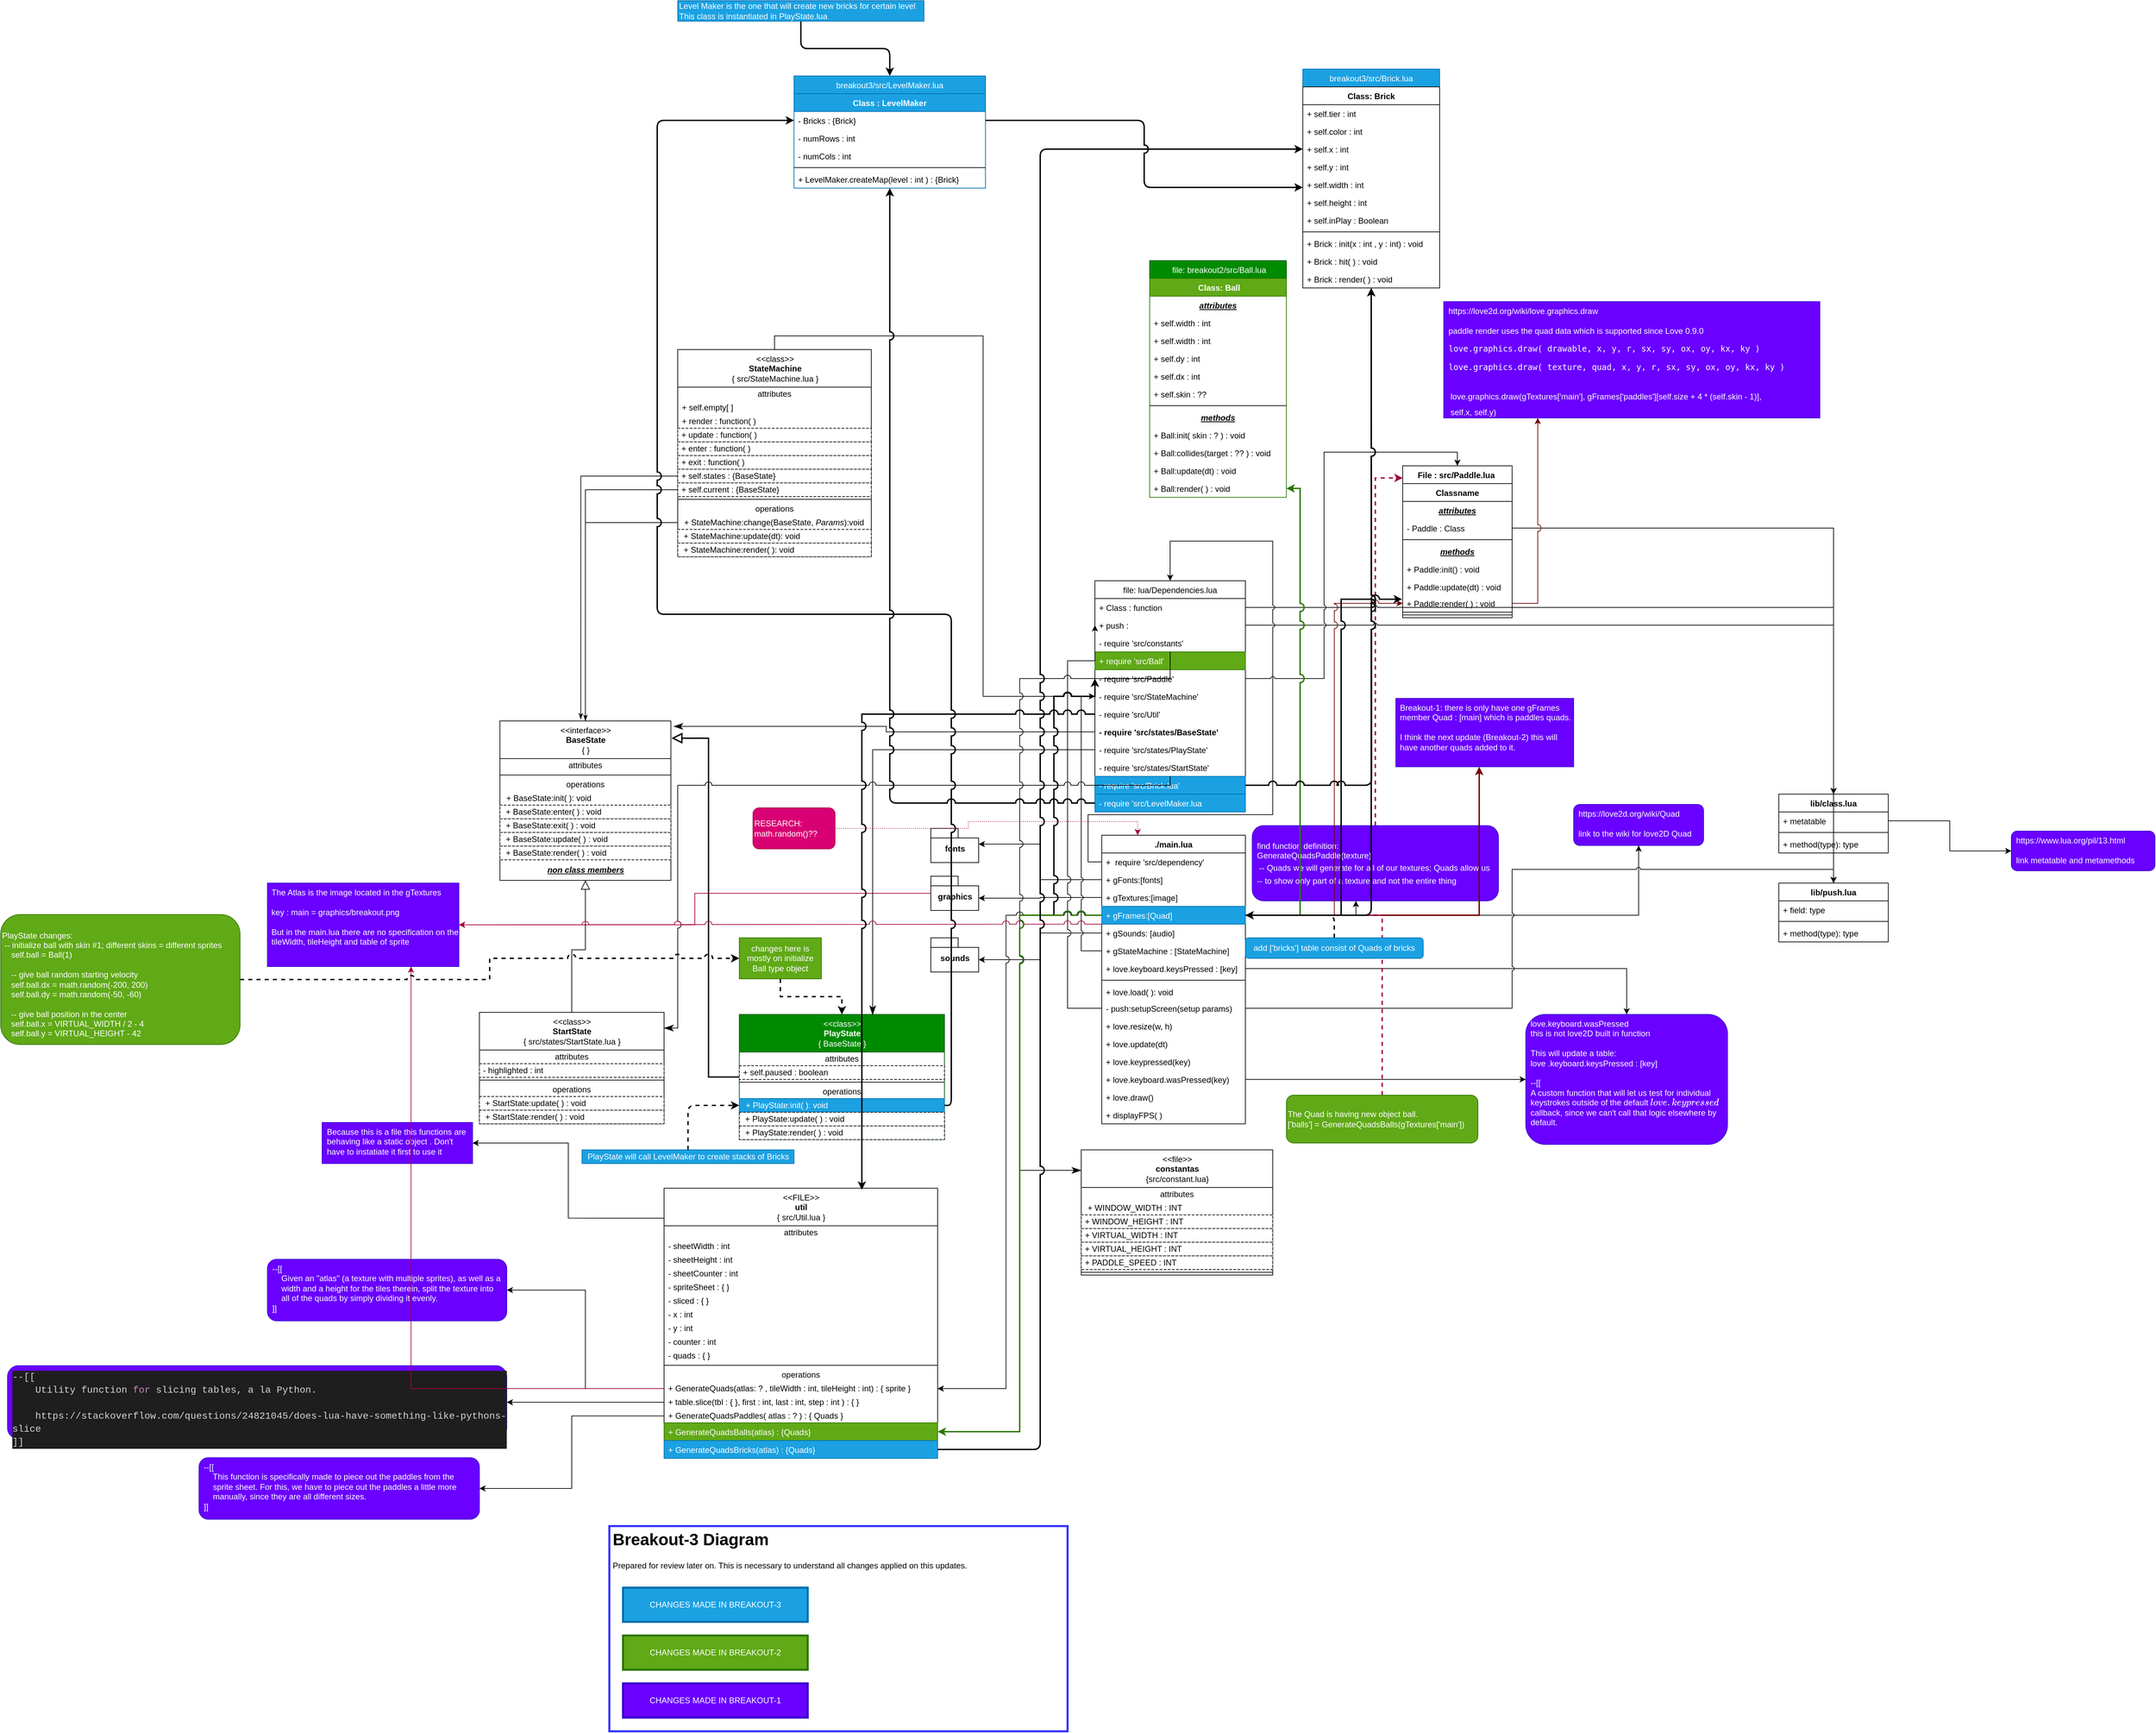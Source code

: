 <mxfile pages="7">
    <diagram name="Breakout-3" id="WEUs6uvTMM-Q3ztJLvLn">
        <mxGraphModel dx="3315" dy="2206" grid="1" gridSize="10" guides="1" tooltips="1" connect="1" arrows="1" fold="1" page="1" pageScale="1" pageWidth="827" pageHeight="1169" math="0" shadow="0">
            <root>
                <mxCell id="MCiE4m1wDiOpMLy1SAd0-0"/>
                <mxCell id="MCiE4m1wDiOpMLy1SAd0-1" parent="MCiE4m1wDiOpMLy1SAd0-0"/>
                <mxCell id="MCiE4m1wDiOpMLy1SAd0-2" value="./main.lua&#10;" style="swimlane;fontStyle=1;align=center;verticalAlign=top;childLayout=stackLayout;horizontal=1;startSize=26;horizontalStack=0;resizeParent=1;resizeParentMax=0;resizeLast=0;collapsible=1;marginBottom=0;" parent="MCiE4m1wDiOpMLy1SAd0-1" vertex="1">
                    <mxGeometry x="20" y="310" width="210" height="422" as="geometry">
                        <mxRectangle x="40" y="80" width="80" height="26" as="alternateBounds"/>
                    </mxGeometry>
                </mxCell>
                <mxCell id="MCiE4m1wDiOpMLy1SAd0-3" value="+  require 'src/dependency'" style="text;strokeColor=none;fillColor=none;align=left;verticalAlign=top;spacingLeft=4;spacingRight=4;overflow=hidden;rotatable=0;points=[[0,0.5],[1,0.5]];portConstraint=eastwest;" parent="MCiE4m1wDiOpMLy1SAd0-2" vertex="1">
                    <mxGeometry y="26" width="210" height="26" as="geometry"/>
                </mxCell>
                <mxCell id="MCiE4m1wDiOpMLy1SAd0-4" value="+ gFonts:[fonts]" style="text;strokeColor=none;fillColor=none;align=left;verticalAlign=top;spacingLeft=4;spacingRight=4;overflow=hidden;rotatable=0;points=[[0,0.5],[1,0.5]];portConstraint=eastwest;" parent="MCiE4m1wDiOpMLy1SAd0-2" vertex="1">
                    <mxGeometry y="52" width="210" height="26" as="geometry"/>
                </mxCell>
                <mxCell id="MCiE4m1wDiOpMLy1SAd0-5" value="+ gTextures:[image]" style="text;strokeColor=none;fillColor=none;align=left;verticalAlign=top;spacingLeft=4;spacingRight=4;overflow=hidden;rotatable=0;points=[[0,0.5],[1,0.5]];portConstraint=eastwest;" parent="MCiE4m1wDiOpMLy1SAd0-2" vertex="1">
                    <mxGeometry y="78" width="210" height="26" as="geometry"/>
                </mxCell>
                <mxCell id="MCiE4m1wDiOpMLy1SAd0-6" value="+ gFrames:[Quad]" style="text;strokeColor=#006EAF;fillColor=#1ba1e2;align=left;verticalAlign=top;spacingLeft=4;spacingRight=4;overflow=hidden;rotatable=0;points=[[0,0.5],[1,0.5]];portConstraint=eastwest;fontColor=#ffffff;" parent="MCiE4m1wDiOpMLy1SAd0-2" vertex="1">
                    <mxGeometry y="104" width="210" height="26" as="geometry"/>
                </mxCell>
                <mxCell id="MCiE4m1wDiOpMLy1SAd0-7" value="+ gSounds: [audio]" style="text;strokeColor=none;fillColor=none;align=left;verticalAlign=top;spacingLeft=4;spacingRight=4;overflow=hidden;rotatable=0;points=[[0,0.5],[1,0.5]];portConstraint=eastwest;" parent="MCiE4m1wDiOpMLy1SAd0-2" vertex="1">
                    <mxGeometry y="130" width="210" height="26" as="geometry"/>
                </mxCell>
                <mxCell id="MCiE4m1wDiOpMLy1SAd0-8" value="+ gStateMachine : [StateMachine]" style="text;strokeColor=none;fillColor=none;align=left;verticalAlign=top;spacingLeft=4;spacingRight=4;overflow=hidden;rotatable=0;points=[[0,0.5],[1,0.5]];portConstraint=eastwest;" parent="MCiE4m1wDiOpMLy1SAd0-2" vertex="1">
                    <mxGeometry y="156" width="210" height="26" as="geometry"/>
                </mxCell>
                <mxCell id="MCiE4m1wDiOpMLy1SAd0-9" value="+ love.keyboard.keysPressed : [key]" style="text;strokeColor=none;fillColor=none;align=left;verticalAlign=top;spacingLeft=4;spacingRight=4;overflow=hidden;rotatable=0;points=[[0,0.5],[1,0.5]];portConstraint=eastwest;" parent="MCiE4m1wDiOpMLy1SAd0-2" vertex="1">
                    <mxGeometry y="182" width="210" height="26" as="geometry"/>
                </mxCell>
                <mxCell id="MCiE4m1wDiOpMLy1SAd0-10" value="" style="line;strokeWidth=1;fillColor=none;align=left;verticalAlign=middle;spacingTop=-1;spacingLeft=3;spacingRight=3;rotatable=0;labelPosition=right;points=[];portConstraint=eastwest;" parent="MCiE4m1wDiOpMLy1SAd0-2" vertex="1">
                    <mxGeometry y="208" width="210" height="8" as="geometry"/>
                </mxCell>
                <mxCell id="MCiE4m1wDiOpMLy1SAd0-11" value="+ love.load( ): void" style="text;strokeColor=none;fillColor=none;align=left;verticalAlign=top;spacingLeft=4;spacingRight=4;overflow=hidden;rotatable=0;points=[[0,0.5],[1,0.5]];portConstraint=eastwest;" parent="MCiE4m1wDiOpMLy1SAd0-2" vertex="1">
                    <mxGeometry y="216" width="210" height="24" as="geometry"/>
                </mxCell>
                <mxCell id="MCiE4m1wDiOpMLy1SAd0-12" value="- push:setupScreen(setup params)" style="text;strokeColor=none;fillColor=none;align=left;verticalAlign=top;spacingLeft=4;spacingRight=4;overflow=hidden;rotatable=0;points=[[0,0.5],[1,0.5]];portConstraint=eastwest;" parent="MCiE4m1wDiOpMLy1SAd0-2" vertex="1">
                    <mxGeometry y="240" width="210" height="26" as="geometry"/>
                </mxCell>
                <mxCell id="MCiE4m1wDiOpMLy1SAd0-13" value="+ love.resize(w, h)" style="text;strokeColor=none;fillColor=none;align=left;verticalAlign=top;spacingLeft=4;spacingRight=4;overflow=hidden;rotatable=0;points=[[0,0.5],[1,0.5]];portConstraint=eastwest;" parent="MCiE4m1wDiOpMLy1SAd0-2" vertex="1">
                    <mxGeometry y="266" width="210" height="26" as="geometry"/>
                </mxCell>
                <mxCell id="MCiE4m1wDiOpMLy1SAd0-14" value="+ love.update(dt)" style="text;strokeColor=none;fillColor=none;align=left;verticalAlign=top;spacingLeft=4;spacingRight=4;overflow=hidden;rotatable=0;points=[[0,0.5],[1,0.5]];portConstraint=eastwest;" parent="MCiE4m1wDiOpMLy1SAd0-2" vertex="1">
                    <mxGeometry y="292" width="210" height="26" as="geometry"/>
                </mxCell>
                <mxCell id="MCiE4m1wDiOpMLy1SAd0-15" value="+ love.keypressed(key)" style="text;strokeColor=none;fillColor=none;align=left;verticalAlign=top;spacingLeft=4;spacingRight=4;overflow=hidden;rotatable=0;points=[[0,0.5],[1,0.5]];portConstraint=eastwest;" parent="MCiE4m1wDiOpMLy1SAd0-2" vertex="1">
                    <mxGeometry y="318" width="210" height="26" as="geometry"/>
                </mxCell>
                <mxCell id="MCiE4m1wDiOpMLy1SAd0-16" value="+ love.keyboard.wasPressed(key)" style="text;strokeColor=none;fillColor=none;align=left;verticalAlign=top;spacingLeft=4;spacingRight=4;overflow=hidden;rotatable=0;points=[[0,0.5],[1,0.5]];portConstraint=eastwest;" parent="MCiE4m1wDiOpMLy1SAd0-2" vertex="1">
                    <mxGeometry y="344" width="210" height="26" as="geometry"/>
                </mxCell>
                <mxCell id="MCiE4m1wDiOpMLy1SAd0-17" value="+ love.draw()" style="text;strokeColor=none;fillColor=none;align=left;verticalAlign=top;spacingLeft=4;spacingRight=4;overflow=hidden;rotatable=0;points=[[0,0.5],[1,0.5]];portConstraint=eastwest;" parent="MCiE4m1wDiOpMLy1SAd0-2" vertex="1">
                    <mxGeometry y="370" width="210" height="26" as="geometry"/>
                </mxCell>
                <mxCell id="MCiE4m1wDiOpMLy1SAd0-18" value="+ displayFPS( )" style="text;strokeColor=none;fillColor=none;align=left;verticalAlign=top;spacingLeft=4;spacingRight=4;overflow=hidden;rotatable=0;points=[[0,0.5],[1,0.5]];portConstraint=eastwest;" parent="MCiE4m1wDiOpMLy1SAd0-2" vertex="1">
                    <mxGeometry y="396" width="210" height="26" as="geometry"/>
                </mxCell>
                <mxCell id="MCiE4m1wDiOpMLy1SAd0-19" style="edgeStyle=orthogonalEdgeStyle;rounded=0;jumpStyle=arc;jumpSize=10;orthogonalLoop=1;jettySize=auto;html=1;entryX=0;entryY=0.08;entryDx=0;entryDy=0;entryPerimeter=0;strokeWidth=2;dashed=1;fillColor=#d80073;strokeColor=#A50040;" parent="MCiE4m1wDiOpMLy1SAd0-1" source="MCiE4m1wDiOpMLy1SAd0-20" target="MCiE4m1wDiOpMLy1SAd0-62" edge="1">
                    <mxGeometry relative="1" as="geometry"/>
                </mxCell>
                <mxCell id="MCiE4m1wDiOpMLy1SAd0-20" value="find function definition:&lt;br&gt;GenerateQuadsPaddle(texture)&lt;br&gt;&lt;table data-tagsearch-path=&quot;breakout1/main.lua&quot; data-tagsearch-lang=&quot;Lua&quot; data-paste-markdown-skip=&quot;&quot; data-tab-size=&quot;8&quot; class=&quot;highlight tab-size js-file-line-container js-code-nav-container js-tagsearch-file&quot;&gt;&lt;tbody&gt;&lt;tr&gt;&lt;td class=&quot;blob-code blob-code-inner js-file-line&quot; id=&quot;LC62&quot;&gt; &lt;span class=&quot;pl-c&quot;&gt;&lt;span class=&quot;pl-c&quot;&gt;--&lt;/span&gt; Quads we will generate for all of our textures; Quads allow us&lt;/span&gt;&lt;/td&gt;        &lt;/tr&gt;        &lt;tr&gt;          &lt;/tr&gt;&lt;/tbody&gt;&lt;/table&gt;    &lt;span class=&quot;pl-c&quot;&gt;&lt;span class=&quot;pl-c&quot;&gt;--&lt;/span&gt; to show only part of a texture and not the entire thing&lt;/span&gt;" style="rounded=1;whiteSpace=wrap;html=1;align=left;spacingLeft=5;fillColor=#6a00ff;fontColor=#ffffff;strokeColor=#3700CC;" parent="MCiE4m1wDiOpMLy1SAd0-1" vertex="1">
                    <mxGeometry x="240" y="296" width="360" height="110" as="geometry"/>
                </mxCell>
                <mxCell id="MCiE4m1wDiOpMLy1SAd0-21" style="edgeStyle=orthogonalEdgeStyle;rounded=0;orthogonalLoop=1;jettySize=auto;html=1;entryX=0.421;entryY=1;entryDx=0;entryDy=0;entryPerimeter=0;jumpStyle=arc;" parent="MCiE4m1wDiOpMLy1SAd0-1" source="MCiE4m1wDiOpMLy1SAd0-6" target="MCiE4m1wDiOpMLy1SAd0-20" edge="1">
                    <mxGeometry relative="1" as="geometry"/>
                </mxCell>
                <mxCell id="MCiE4m1wDiOpMLy1SAd0-22" value="love.keyboard.wasPressed&amp;nbsp;&lt;br&gt;this is not love2D built in function&lt;br&gt;&lt;br&gt;This will update a table:&amp;nbsp;&lt;br&gt;love .keyboard.keysPressed : [key]&lt;br&gt;&lt;br&gt;&lt;div&gt;--[[&lt;/div&gt;&lt;div&gt;A custom function that will let us test for individual keystrokes outside of the default `love.keypressed` callback, since we can't call that logic elsewhere by default.&lt;/div&gt;" style="rounded=1;whiteSpace=wrap;html=1;spacingLeft=5;align=left;verticalAlign=top;fillColor=#6a00ff;fontColor=#ffffff;strokeColor=#3700CC;" parent="MCiE4m1wDiOpMLy1SAd0-1" vertex="1">
                    <mxGeometry x="640" y="572" width="295" height="190" as="geometry"/>
                </mxCell>
                <mxCell id="MCiE4m1wDiOpMLy1SAd0-23" style="edgeStyle=orthogonalEdgeStyle;rounded=0;orthogonalLoop=1;jettySize=auto;html=1;entryX=0.5;entryY=0;entryDx=0;entryDy=0;jumpStyle=arc;" parent="MCiE4m1wDiOpMLy1SAd0-1" source="MCiE4m1wDiOpMLy1SAd0-9" target="MCiE4m1wDiOpMLy1SAd0-22" edge="1">
                    <mxGeometry relative="1" as="geometry"/>
                </mxCell>
                <mxCell id="MCiE4m1wDiOpMLy1SAd0-24" style="edgeStyle=orthogonalEdgeStyle;rounded=0;orthogonalLoop=1;jettySize=auto;html=1;entryX=0;entryY=0.5;entryDx=0;entryDy=0;" parent="MCiE4m1wDiOpMLy1SAd0-1" source="MCiE4m1wDiOpMLy1SAd0-16" target="MCiE4m1wDiOpMLy1SAd0-22" edge="1">
                    <mxGeometry relative="1" as="geometry"/>
                </mxCell>
                <mxCell id="MCiE4m1wDiOpMLy1SAd0-25" value="&lt;br&gt;&lt;div style=&quot;&quot;&gt;&lt;/div&gt;" style="text;html=1;align=left;verticalAlign=top;resizable=0;points=[];autosize=1;strokeColor=none;fillColor=none;" parent="MCiE4m1wDiOpMLy1SAd0-1" vertex="1">
                    <mxGeometry x="430" y="750" width="20" height="20" as="geometry"/>
                </mxCell>
                <UserObject label="https://love2d.org/wiki/Quad&lt;br&gt;&lt;br&gt;link to the wiki for love2D Quad" link="https://love2d.org/wiki/Quad" id="MCiE4m1wDiOpMLy1SAd0-26">
                    <mxCell style="rounded=1;whiteSpace=wrap;html=1;verticalAlign=top;align=left;spacingLeft=5;fillColor=#6a00ff;fontColor=#ffffff;strokeColor=#3700CC;" parent="MCiE4m1wDiOpMLy1SAd0-1" vertex="1">
                        <mxGeometry x="710" y="265" width="190" height="60" as="geometry"/>
                    </mxCell>
                </UserObject>
                <mxCell id="MCiE4m1wDiOpMLy1SAd0-27" style="edgeStyle=orthogonalEdgeStyle;rounded=0;orthogonalLoop=1;jettySize=auto;html=1;entryX=0.5;entryY=1;entryDx=0;entryDy=0;jumpStyle=arc;" parent="MCiE4m1wDiOpMLy1SAd0-1" source="MCiE4m1wDiOpMLy1SAd0-6" target="MCiE4m1wDiOpMLy1SAd0-26" edge="1">
                    <mxGeometry relative="1" as="geometry"/>
                </mxCell>
                <mxCell id="MCiE4m1wDiOpMLy1SAd0-28" value="lib/class.lua" style="swimlane;fontStyle=1;align=center;verticalAlign=top;childLayout=stackLayout;horizontal=1;startSize=26;horizontalStack=0;resizeParent=1;resizeParentMax=0;resizeLast=0;collapsible=1;marginBottom=0;" parent="MCiE4m1wDiOpMLy1SAd0-1" vertex="1">
                    <mxGeometry x="1010" y="250" width="160" height="86" as="geometry">
                        <mxRectangle x="1030" y="60" width="100" height="26" as="alternateBounds"/>
                    </mxGeometry>
                </mxCell>
                <mxCell id="MCiE4m1wDiOpMLy1SAd0-29" value="+ metatable" style="text;strokeColor=none;fillColor=none;align=left;verticalAlign=top;spacingLeft=4;spacingRight=4;overflow=hidden;rotatable=0;points=[[0,0.5],[1,0.5]];portConstraint=eastwest;" parent="MCiE4m1wDiOpMLy1SAd0-28" vertex="1">
                    <mxGeometry y="26" width="160" height="26" as="geometry"/>
                </mxCell>
                <mxCell id="MCiE4m1wDiOpMLy1SAd0-30" value="" style="line;strokeWidth=1;fillColor=none;align=left;verticalAlign=middle;spacingTop=-1;spacingLeft=3;spacingRight=3;rotatable=0;labelPosition=right;points=[];portConstraint=eastwest;" parent="MCiE4m1wDiOpMLy1SAd0-28" vertex="1">
                    <mxGeometry y="52" width="160" height="8" as="geometry"/>
                </mxCell>
                <mxCell id="MCiE4m1wDiOpMLy1SAd0-31" value="+ method(type): type" style="text;strokeColor=none;fillColor=none;align=left;verticalAlign=top;spacingLeft=4;spacingRight=4;overflow=hidden;rotatable=0;points=[[0,0.5],[1,0.5]];portConstraint=eastwest;" parent="MCiE4m1wDiOpMLy1SAd0-28" vertex="1">
                    <mxGeometry y="60" width="160" height="26" as="geometry"/>
                </mxCell>
                <mxCell id="MCiE4m1wDiOpMLy1SAd0-32" value="lib/push.lua" style="swimlane;fontStyle=1;align=center;verticalAlign=top;childLayout=stackLayout;horizontal=1;startSize=26;horizontalStack=0;resizeParent=1;resizeParentMax=0;resizeLast=0;collapsible=1;marginBottom=0;" parent="MCiE4m1wDiOpMLy1SAd0-1" vertex="1">
                    <mxGeometry x="1010" y="380" width="160" height="86" as="geometry">
                        <mxRectangle x="1010" y="380" width="100" height="26" as="alternateBounds"/>
                    </mxGeometry>
                </mxCell>
                <mxCell id="MCiE4m1wDiOpMLy1SAd0-33" value="+ field: type" style="text;strokeColor=none;fillColor=none;align=left;verticalAlign=top;spacingLeft=4;spacingRight=4;overflow=hidden;rotatable=0;points=[[0,0.5],[1,0.5]];portConstraint=eastwest;" parent="MCiE4m1wDiOpMLy1SAd0-32" vertex="1">
                    <mxGeometry y="26" width="160" height="26" as="geometry"/>
                </mxCell>
                <mxCell id="MCiE4m1wDiOpMLy1SAd0-34" value="" style="line;strokeWidth=1;fillColor=none;align=left;verticalAlign=middle;spacingTop=-1;spacingLeft=3;spacingRight=3;rotatable=0;labelPosition=right;points=[];portConstraint=eastwest;" parent="MCiE4m1wDiOpMLy1SAd0-32" vertex="1">
                    <mxGeometry y="52" width="160" height="8" as="geometry"/>
                </mxCell>
                <mxCell id="MCiE4m1wDiOpMLy1SAd0-35" value="+ method(type): type" style="text;strokeColor=none;fillColor=none;align=left;verticalAlign=top;spacingLeft=4;spacingRight=4;overflow=hidden;rotatable=0;points=[[0,0.5],[1,0.5]];portConstraint=eastwest;" parent="MCiE4m1wDiOpMLy1SAd0-32" vertex="1">
                    <mxGeometry y="60" width="160" height="26" as="geometry"/>
                </mxCell>
                <mxCell id="MCiE4m1wDiOpMLy1SAd0-36" style="edgeStyle=orthogonalEdgeStyle;rounded=0;orthogonalLoop=1;jettySize=auto;html=1;entryX=0.5;entryY=0;entryDx=0;entryDy=0;jumpStyle=arc;" parent="MCiE4m1wDiOpMLy1SAd0-1" source="MCiE4m1wDiOpMLy1SAd0-12" target="MCiE4m1wDiOpMLy1SAd0-32" edge="1">
                    <mxGeometry relative="1" as="geometry"/>
                </mxCell>
                <UserObject label="https://www.lua.org/pil/13.html&lt;br&gt;&lt;br&gt;link metatable and metamethods" link="https://www.lua.org/pil/13.html" id="MCiE4m1wDiOpMLy1SAd0-37">
                    <mxCell style="rounded=1;whiteSpace=wrap;html=1;verticalAlign=top;align=left;spacingLeft=5;fillColor=#6a00ff;fontColor=#ffffff;strokeColor=#3700CC;" parent="MCiE4m1wDiOpMLy1SAd0-1" vertex="1">
                        <mxGeometry x="1350" y="304" width="210" height="58" as="geometry"/>
                    </mxCell>
                </UserObject>
                <mxCell id="MCiE4m1wDiOpMLy1SAd0-38" style="edgeStyle=orthogonalEdgeStyle;rounded=0;orthogonalLoop=1;jettySize=auto;html=1;entryX=0;entryY=0.5;entryDx=0;entryDy=0;" parent="MCiE4m1wDiOpMLy1SAd0-1" source="MCiE4m1wDiOpMLy1SAd0-29" target="MCiE4m1wDiOpMLy1SAd0-37" edge="1">
                    <mxGeometry relative="1" as="geometry"/>
                </mxCell>
                <mxCell id="MCiE4m1wDiOpMLy1SAd0-39" value="fonts" style="shape=folder;fontStyle=1;spacingTop=10;tabWidth=40;tabHeight=14;tabPosition=left;html=1;" parent="MCiE4m1wDiOpMLy1SAd0-1" vertex="1">
                    <mxGeometry x="-230" y="300" width="70" height="50" as="geometry"/>
                </mxCell>
                <mxCell id="MCiE4m1wDiOpMLy1SAd0-40" style="edgeStyle=orthogonalEdgeStyle;rounded=0;orthogonalLoop=1;jettySize=auto;html=1;entryX=0;entryY=0;entryDx=70;entryDy=23;entryPerimeter=0;" parent="MCiE4m1wDiOpMLy1SAd0-1" source="MCiE4m1wDiOpMLy1SAd0-4" target="MCiE4m1wDiOpMLy1SAd0-39" edge="1">
                    <mxGeometry relative="1" as="geometry"/>
                </mxCell>
                <mxCell id="MCiE4m1wDiOpMLy1SAd0-41" style="edgeStyle=orthogonalEdgeStyle;rounded=0;jumpStyle=arc;jumpSize=10;orthogonalLoop=1;jettySize=auto;html=1;entryX=1;entryY=0.5;entryDx=0;entryDy=0;fillColor=#d80073;strokeColor=#A50040;" parent="MCiE4m1wDiOpMLy1SAd0-1" source="MCiE4m1wDiOpMLy1SAd0-42" target="MCiE4m1wDiOpMLy1SAd0-147" edge="1">
                    <mxGeometry relative="1" as="geometry"/>
                </mxCell>
                <mxCell id="MCiE4m1wDiOpMLy1SAd0-42" value="graphics" style="shape=folder;fontStyle=1;spacingTop=10;tabWidth=40;tabHeight=14;tabPosition=left;html=1;" parent="MCiE4m1wDiOpMLy1SAd0-1" vertex="1">
                    <mxGeometry x="-230" y="370" width="70" height="50" as="geometry"/>
                </mxCell>
                <mxCell id="MCiE4m1wDiOpMLy1SAd0-43" style="edgeStyle=orthogonalEdgeStyle;rounded=0;orthogonalLoop=1;jettySize=auto;html=1;entryX=0;entryY=0;entryDx=70;entryDy=32;entryPerimeter=0;" parent="MCiE4m1wDiOpMLy1SAd0-1" source="MCiE4m1wDiOpMLy1SAd0-5" target="MCiE4m1wDiOpMLy1SAd0-42" edge="1">
                    <mxGeometry relative="1" as="geometry"/>
                </mxCell>
                <mxCell id="MCiE4m1wDiOpMLy1SAd0-44" value="sounds" style="shape=folder;fontStyle=1;spacingTop=10;tabWidth=40;tabHeight=14;tabPosition=left;html=1;" parent="MCiE4m1wDiOpMLy1SAd0-1" vertex="1">
                    <mxGeometry x="-230" y="460" width="70" height="50" as="geometry"/>
                </mxCell>
                <mxCell id="MCiE4m1wDiOpMLy1SAd0-45" style="edgeStyle=orthogonalEdgeStyle;rounded=0;orthogonalLoop=1;jettySize=auto;html=1;entryX=0;entryY=0;entryDx=70;entryDy=32;entryPerimeter=0;" parent="MCiE4m1wDiOpMLy1SAd0-1" source="MCiE4m1wDiOpMLy1SAd0-7" target="MCiE4m1wDiOpMLy1SAd0-44" edge="1">
                    <mxGeometry relative="1" as="geometry"/>
                </mxCell>
                <mxCell id="MCiE4m1wDiOpMLy1SAd0-46" value="file: lua/Dependencies.lua" style="swimlane;fontStyle=0;childLayout=stackLayout;horizontal=1;startSize=26;fillColor=none;horizontalStack=0;resizeParent=1;resizeParentMax=0;resizeLast=0;collapsible=1;marginBottom=0;" parent="MCiE4m1wDiOpMLy1SAd0-1" vertex="1">
                    <mxGeometry x="10" y="-62" width="220" height="338" as="geometry">
                        <mxRectangle x="230" y="-10" width="90" height="26" as="alternateBounds"/>
                    </mxGeometry>
                </mxCell>
                <mxCell id="MCiE4m1wDiOpMLy1SAd0-47" value="+ Class : function" style="text;strokeColor=none;fillColor=none;align=left;verticalAlign=top;spacingLeft=4;spacingRight=4;overflow=hidden;rotatable=0;points=[[0,0.5],[1,0.5]];portConstraint=eastwest;" parent="MCiE4m1wDiOpMLy1SAd0-46" vertex="1">
                    <mxGeometry y="26" width="220" height="26" as="geometry"/>
                </mxCell>
                <mxCell id="MCiE4m1wDiOpMLy1SAd0-48" value="+ push : " style="text;strokeColor=none;fillColor=none;align=left;verticalAlign=top;spacingLeft=4;spacingRight=4;overflow=hidden;rotatable=0;points=[[0,0.5],[1,0.5]];portConstraint=eastwest;" parent="MCiE4m1wDiOpMLy1SAd0-46" vertex="1">
                    <mxGeometry y="52" width="220" height="26" as="geometry"/>
                </mxCell>
                <mxCell id="MCiE4m1wDiOpMLy1SAd0-49" value="- require 'src/constants'" style="text;strokeColor=none;fillColor=none;align=left;verticalAlign=top;spacingLeft=4;spacingRight=4;overflow=hidden;rotatable=0;points=[[0,0.5],[1,0.5]];portConstraint=eastwest;" parent="MCiE4m1wDiOpMLy1SAd0-46" vertex="1">
                    <mxGeometry y="78" width="220" height="26" as="geometry"/>
                </mxCell>
                <mxCell id="MCiE4m1wDiOpMLy1SAd0-50" value="+ require 'src/Ball'" style="text;strokeColor=#2D7600;fillColor=#60a917;align=left;verticalAlign=top;spacingLeft=4;spacingRight=4;overflow=hidden;rotatable=0;points=[[0,0.5],[1,0.5]];portConstraint=eastwest;fontColor=#ffffff;" parent="MCiE4m1wDiOpMLy1SAd0-46" vertex="1">
                    <mxGeometry y="104" width="220" height="26" as="geometry"/>
                </mxCell>
                <mxCell id="MCiE4m1wDiOpMLy1SAd0-51" value="- require 'src/Paddle'" style="text;strokeColor=none;fillColor=none;align=left;verticalAlign=top;spacingLeft=4;spacingRight=4;overflow=hidden;rotatable=0;points=[[0,0.5],[1,0.5]];portConstraint=eastwest;" parent="MCiE4m1wDiOpMLy1SAd0-46" vertex="1">
                    <mxGeometry y="130" width="220" height="26" as="geometry"/>
                </mxCell>
                <mxCell id="MCiE4m1wDiOpMLy1SAd0-52" value="- require 'src/StateMachine'" style="text;strokeColor=none;fillColor=none;align=left;verticalAlign=top;spacingLeft=4;spacingRight=4;overflow=hidden;rotatable=0;points=[[0,0.5],[1,0.5]];portConstraint=eastwest;" parent="MCiE4m1wDiOpMLy1SAd0-46" vertex="1">
                    <mxGeometry y="156" width="220" height="26" as="geometry"/>
                </mxCell>
                <mxCell id="MCiE4m1wDiOpMLy1SAd0-53" value="- require 'src/Util'" style="text;strokeColor=none;fillColor=none;align=left;verticalAlign=top;spacingLeft=4;spacingRight=4;overflow=hidden;rotatable=0;points=[[0,0.5],[1,0.5]];portConstraint=eastwest;" parent="MCiE4m1wDiOpMLy1SAd0-46" vertex="1">
                    <mxGeometry y="182" width="220" height="26" as="geometry"/>
                </mxCell>
                <mxCell id="MCiE4m1wDiOpMLy1SAd0-54" value="- require 'src/states/BaseState'" style="text;strokeColor=none;fillColor=none;align=left;verticalAlign=top;spacingLeft=4;spacingRight=4;overflow=hidden;rotatable=0;points=[[0,0.5],[1,0.5]];portConstraint=eastwest;fontStyle=1" parent="MCiE4m1wDiOpMLy1SAd0-46" vertex="1">
                    <mxGeometry y="208" width="220" height="26" as="geometry"/>
                </mxCell>
                <mxCell id="MCiE4m1wDiOpMLy1SAd0-55" value="- require 'src/states/PlayState'" style="text;strokeColor=none;fillColor=none;align=left;verticalAlign=top;spacingLeft=4;spacingRight=4;overflow=hidden;rotatable=0;points=[[0,0.5],[1,0.5]];portConstraint=eastwest;" parent="MCiE4m1wDiOpMLy1SAd0-46" vertex="1">
                    <mxGeometry y="234" width="220" height="26" as="geometry"/>
                </mxCell>
                <mxCell id="MCiE4m1wDiOpMLy1SAd0-56" value="- require 'src/states/StartState'" style="text;strokeColor=none;fillColor=none;align=left;verticalAlign=top;spacingLeft=4;spacingRight=4;overflow=hidden;rotatable=0;points=[[0,0.5],[1,0.5]];portConstraint=eastwest;" parent="MCiE4m1wDiOpMLy1SAd0-46" vertex="1">
                    <mxGeometry y="260" width="220" height="26" as="geometry"/>
                </mxCell>
                <mxCell id="xT7Vjj4kKMUxCZr_i868-16" value="- require 'src/Brick.lua'" style="text;strokeColor=#006EAF;fillColor=#1ba1e2;align=left;verticalAlign=top;spacingLeft=4;spacingRight=4;overflow=hidden;rotatable=0;points=[[0,0.5],[1,0.5]];portConstraint=eastwest;fontColor=#ffffff;" parent="MCiE4m1wDiOpMLy1SAd0-46" vertex="1">
                    <mxGeometry y="286" width="220" height="26" as="geometry"/>
                </mxCell>
                <mxCell id="xT7Vjj4kKMUxCZr_i868-38" value="- require 'src/LevelMaker.lua" style="text;strokeColor=#006EAF;fillColor=#1ba1e2;align=left;verticalAlign=top;spacingLeft=4;spacingRight=4;overflow=hidden;rotatable=0;points=[[0,0.5],[1,0.5]];portConstraint=eastwest;fontColor=#ffffff;" parent="MCiE4m1wDiOpMLy1SAd0-46" vertex="1">
                    <mxGeometry y="312" width="220" height="26" as="geometry"/>
                </mxCell>
                <mxCell id="MCiE4m1wDiOpMLy1SAd0-57" style="edgeStyle=orthogonalEdgeStyle;rounded=0;jumpStyle=arc;orthogonalLoop=1;jettySize=auto;html=1;entryX=0.5;entryY=0;entryDx=0;entryDy=0;" parent="MCiE4m1wDiOpMLy1SAd0-1" source="MCiE4m1wDiOpMLy1SAd0-47" target="MCiE4m1wDiOpMLy1SAd0-28" edge="1">
                    <mxGeometry relative="1" as="geometry"/>
                </mxCell>
                <mxCell id="MCiE4m1wDiOpMLy1SAd0-58" style="edgeStyle=orthogonalEdgeStyle;rounded=0;jumpStyle=arc;orthogonalLoop=1;jettySize=auto;html=1;entryX=0.5;entryY=0;entryDx=0;entryDy=0;" parent="MCiE4m1wDiOpMLy1SAd0-1" source="MCiE4m1wDiOpMLy1SAd0-48" target="MCiE4m1wDiOpMLy1SAd0-32" edge="1">
                    <mxGeometry relative="1" as="geometry"/>
                </mxCell>
                <mxCell id="MCiE4m1wDiOpMLy1SAd0-59" style="edgeStyle=orthogonalEdgeStyle;rounded=0;jumpStyle=arc;orthogonalLoop=1;jettySize=auto;html=1;entryX=0.5;entryY=0;entryDx=0;entryDy=0;" parent="MCiE4m1wDiOpMLy1SAd0-1" source="MCiE4m1wDiOpMLy1SAd0-3" target="MCiE4m1wDiOpMLy1SAd0-46" edge="1">
                    <mxGeometry relative="1" as="geometry">
                        <Array as="points">
                            <mxPoint y="349"/>
                            <mxPoint y="280"/>
                            <mxPoint x="270" y="280"/>
                            <mxPoint x="270" y="-120"/>
                            <mxPoint x="120" y="-120"/>
                        </Array>
                    </mxGeometry>
                </mxCell>
                <mxCell id="MCiE4m1wDiOpMLy1SAd0-60" style="edgeStyle=orthogonalEdgeStyle;rounded=0;jumpStyle=arc;orthogonalLoop=1;jettySize=auto;html=1;entryX=0;entryY=0.5;entryDx=0;entryDy=0;jumpSize=10;" parent="MCiE4m1wDiOpMLy1SAd0-1" source="MCiE4m1wDiOpMLy1SAd0-12" target="MCiE4m1wDiOpMLy1SAd0-48" edge="1">
                    <mxGeometry relative="1" as="geometry">
                        <Array as="points">
                            <mxPoint x="-30" y="563"/>
                            <mxPoint x="-30" y="55"/>
                        </Array>
                    </mxGeometry>
                </mxCell>
                <mxCell id="MCiE4m1wDiOpMLy1SAd0-61" style="edgeStyle=orthogonalEdgeStyle;rounded=0;jumpStyle=arc;orthogonalLoop=1;jettySize=auto;html=1;entryX=0;entryY=0.5;entryDx=0;entryDy=0;" parent="MCiE4m1wDiOpMLy1SAd0-1" source="MCiE4m1wDiOpMLy1SAd0-8" target="MCiE4m1wDiOpMLy1SAd0-52" edge="1">
                    <mxGeometry relative="1" as="geometry"/>
                </mxCell>
                <mxCell id="MCiE4m1wDiOpMLy1SAd0-62" value="File : src/Paddle.lua " style="swimlane;fontStyle=1;align=center;verticalAlign=top;childLayout=stackLayout;horizontal=1;startSize=26;horizontalStack=0;resizeParent=1;resizeParentMax=0;resizeLast=0;collapsible=1;marginBottom=0;" parent="MCiE4m1wDiOpMLy1SAd0-1" vertex="1">
                    <mxGeometry x="460" y="-230" width="160" height="222" as="geometry"/>
                </mxCell>
                <mxCell id="MCiE4m1wDiOpMLy1SAd0-63" value="Classname" style="swimlane;fontStyle=1;align=center;verticalAlign=top;childLayout=stackLayout;horizontal=1;startSize=26;horizontalStack=0;resizeParent=1;resizeParentMax=0;resizeLast=0;collapsible=1;marginBottom=0;" parent="MCiE4m1wDiOpMLy1SAd0-62" vertex="1">
                    <mxGeometry y="26" width="160" height="188" as="geometry">
                        <mxRectangle y="26" width="160" height="26" as="alternateBounds"/>
                    </mxGeometry>
                </mxCell>
                <mxCell id="MCiE4m1wDiOpMLy1SAd0-64" value="attributes" style="text;strokeColor=none;fillColor=none;align=center;verticalAlign=top;spacingLeft=4;spacingRight=4;overflow=hidden;rotatable=0;points=[[0,0.5],[1,0.5]];portConstraint=eastwest;fontStyle=7" parent="MCiE4m1wDiOpMLy1SAd0-63" vertex="1">
                    <mxGeometry y="26" width="160" height="26" as="geometry"/>
                </mxCell>
                <mxCell id="MCiE4m1wDiOpMLy1SAd0-65" value="- Paddle : Class" style="text;strokeColor=none;fillColor=none;align=left;verticalAlign=top;spacingLeft=4;spacingRight=4;overflow=hidden;rotatable=0;points=[[0,0.5],[1,0.5]];portConstraint=eastwest;" parent="MCiE4m1wDiOpMLy1SAd0-63" vertex="1">
                    <mxGeometry y="52" width="160" height="26" as="geometry"/>
                </mxCell>
                <mxCell id="MCiE4m1wDiOpMLy1SAd0-66" value="" style="line;strokeWidth=1;fillColor=none;align=left;verticalAlign=middle;spacingTop=-1;spacingLeft=3;spacingRight=3;rotatable=0;labelPosition=right;points=[];portConstraint=eastwest;" parent="MCiE4m1wDiOpMLy1SAd0-63" vertex="1">
                    <mxGeometry y="78" width="160" height="8" as="geometry"/>
                </mxCell>
                <mxCell id="MCiE4m1wDiOpMLy1SAd0-67" value="methods" style="text;strokeColor=none;fillColor=none;align=center;verticalAlign=top;spacingLeft=4;spacingRight=4;overflow=hidden;rotatable=0;points=[[0,0.5],[1,0.5]];portConstraint=eastwest;fontStyle=7" parent="MCiE4m1wDiOpMLy1SAd0-63" vertex="1">
                    <mxGeometry y="86" width="160" height="26" as="geometry"/>
                </mxCell>
                <mxCell id="MCiE4m1wDiOpMLy1SAd0-68" value="+ Paddle:init() : void" style="text;strokeColor=none;fillColor=none;align=left;verticalAlign=top;spacingLeft=4;spacingRight=4;overflow=hidden;rotatable=0;points=[[0,0.5],[1,0.5]];portConstraint=eastwest;" parent="MCiE4m1wDiOpMLy1SAd0-63" vertex="1">
                    <mxGeometry y="112" width="160" height="26" as="geometry"/>
                </mxCell>
                <mxCell id="MCiE4m1wDiOpMLy1SAd0-69" value="+ Paddle:update(dt) : void" style="text;strokeColor=none;fillColor=none;align=left;verticalAlign=top;spacingLeft=4;spacingRight=4;overflow=hidden;rotatable=0;points=[[0,0.5],[1,0.5]];portConstraint=eastwest;" parent="MCiE4m1wDiOpMLy1SAd0-63" vertex="1">
                    <mxGeometry y="138" width="160" height="24" as="geometry"/>
                </mxCell>
                <mxCell id="MCiE4m1wDiOpMLy1SAd0-70" value="+ Paddle:render( ) : void" style="text;strokeColor=none;fillColor=none;align=left;verticalAlign=top;spacingLeft=4;spacingRight=4;overflow=hidden;rotatable=0;points=[[0,0.5],[1,0.5]];portConstraint=eastwest;" parent="MCiE4m1wDiOpMLy1SAd0-63" vertex="1">
                    <mxGeometry y="162" width="160" height="26" as="geometry"/>
                </mxCell>
                <mxCell id="MCiE4m1wDiOpMLy1SAd0-71" value="" style="line;strokeWidth=1;fillColor=none;align=left;verticalAlign=middle;spacingTop=-1;spacingLeft=3;spacingRight=3;rotatable=0;labelPosition=right;points=[];portConstraint=eastwest;" parent="MCiE4m1wDiOpMLy1SAd0-62" vertex="1">
                    <mxGeometry y="214" width="160" height="8" as="geometry"/>
                </mxCell>
                <mxCell id="MCiE4m1wDiOpMLy1SAd0-72" style="edgeStyle=orthogonalEdgeStyle;rounded=0;jumpStyle=arc;orthogonalLoop=1;jettySize=auto;html=1;entryX=0.5;entryY=0;entryDx=0;entryDy=0;" parent="MCiE4m1wDiOpMLy1SAd0-1" source="MCiE4m1wDiOpMLy1SAd0-51" target="MCiE4m1wDiOpMLy1SAd0-62" edge="1">
                    <mxGeometry relative="1" as="geometry"/>
                </mxCell>
                <mxCell id="MCiE4m1wDiOpMLy1SAd0-73" style="edgeStyle=orthogonalEdgeStyle;rounded=0;jumpStyle=arc;orthogonalLoop=1;jettySize=auto;html=1;entryX=0.5;entryY=0;entryDx=0;entryDy=0;" parent="MCiE4m1wDiOpMLy1SAd0-1" source="MCiE4m1wDiOpMLy1SAd0-65" target="MCiE4m1wDiOpMLy1SAd0-28" edge="1">
                    <mxGeometry relative="1" as="geometry"/>
                </mxCell>
                <mxCell id="MCiE4m1wDiOpMLy1SAd0-74" value="&amp;lt;&amp;lt;class&amp;gt;&amp;gt;&lt;br&gt;&lt;b&gt;StateMachine&lt;/b&gt;&lt;br&gt;{ src/StateMachine.lua }" style="swimlane;fontStyle=0;align=center;verticalAlign=top;childLayout=stackLayout;horizontal=1;startSize=55;horizontalStack=0;resizeParent=1;resizeParentMax=0;resizeLast=0;collapsible=0;marginBottom=0;html=1;" parent="MCiE4m1wDiOpMLy1SAd0-1" vertex="1">
                    <mxGeometry x="-600" y="-400" width="283" height="303" as="geometry"/>
                </mxCell>
                <mxCell id="MCiE4m1wDiOpMLy1SAd0-75" value="attributes" style="text;html=1;strokeColor=none;fillColor=none;align=center;verticalAlign=middle;spacingLeft=4;spacingRight=4;overflow=hidden;rotatable=0;points=[[0,0.5],[1,0.5]];portConstraint=eastwest;" parent="MCiE4m1wDiOpMLy1SAd0-74" vertex="1">
                    <mxGeometry y="55" width="283" height="20" as="geometry"/>
                </mxCell>
                <mxCell id="MCiE4m1wDiOpMLy1SAd0-76" value="+ self.empty[ ]" style="text;html=1;strokeColor=none;fillColor=none;align=left;verticalAlign=middle;spacingLeft=4;spacingRight=4;overflow=hidden;rotatable=0;points=[[0,0.5],[1,0.5]];portConstraint=eastwest;" parent="MCiE4m1wDiOpMLy1SAd0-74" vertex="1">
                    <mxGeometry y="75" width="283" height="20" as="geometry"/>
                </mxCell>
                <mxCell id="MCiE4m1wDiOpMLy1SAd0-77" value="+ render : function( )" style="text;html=1;strokeColor=none;fillColor=none;align=left;verticalAlign=middle;spacingLeft=4;spacingRight=4;overflow=hidden;rotatable=0;points=[[0,0.5],[1,0.5]];portConstraint=eastwest;" parent="MCiE4m1wDiOpMLy1SAd0-74" vertex="1">
                    <mxGeometry y="95" width="283" height="20" as="geometry"/>
                </mxCell>
                <mxCell id="MCiE4m1wDiOpMLy1SAd0-78" value="&amp;nbsp;+ update : function( )" style="shape=partialRectangle;html=1;top=1;align=left;dashed=1;" parent="MCiE4m1wDiOpMLy1SAd0-74" vertex="1">
                    <mxGeometry y="115" width="283" height="20" as="geometry"/>
                </mxCell>
                <mxCell id="MCiE4m1wDiOpMLy1SAd0-79" value="&amp;nbsp;+ enter : function( )" style="shape=partialRectangle;html=1;top=1;align=left;dashed=1;" parent="MCiE4m1wDiOpMLy1SAd0-74" vertex="1">
                    <mxGeometry y="135" width="283" height="20" as="geometry"/>
                </mxCell>
                <mxCell id="MCiE4m1wDiOpMLy1SAd0-80" value="&amp;nbsp;+ exit : function( )" style="shape=partialRectangle;html=1;top=1;align=left;dashed=1;" parent="MCiE4m1wDiOpMLy1SAd0-74" vertex="1">
                    <mxGeometry y="155" width="283" height="20" as="geometry"/>
                </mxCell>
                <mxCell id="MCiE4m1wDiOpMLy1SAd0-81" value="&amp;nbsp;+ self.states : {BaseState}" style="shape=partialRectangle;html=1;top=1;align=left;dashed=1;" parent="MCiE4m1wDiOpMLy1SAd0-74" vertex="1">
                    <mxGeometry y="175" width="283" height="20" as="geometry"/>
                </mxCell>
                <mxCell id="MCiE4m1wDiOpMLy1SAd0-82" value="&amp;nbsp;+ self.current : {BaseState}" style="shape=partialRectangle;html=1;top=1;align=left;dashed=1;" parent="MCiE4m1wDiOpMLy1SAd0-74" vertex="1">
                    <mxGeometry y="195" width="283" height="20" as="geometry"/>
                </mxCell>
                <mxCell id="MCiE4m1wDiOpMLy1SAd0-83" value="" style="line;strokeWidth=1;fillColor=none;align=left;verticalAlign=middle;spacingTop=-1;spacingLeft=3;spacingRight=3;rotatable=0;labelPosition=right;points=[];portConstraint=eastwest;" parent="MCiE4m1wDiOpMLy1SAd0-74" vertex="1">
                    <mxGeometry y="215" width="283" height="8" as="geometry"/>
                </mxCell>
                <mxCell id="MCiE4m1wDiOpMLy1SAd0-84" value="operations" style="text;html=1;strokeColor=none;fillColor=none;align=center;verticalAlign=middle;spacingLeft=4;spacingRight=4;overflow=hidden;rotatable=0;points=[[0,0.5],[1,0.5]];portConstraint=eastwest;" parent="MCiE4m1wDiOpMLy1SAd0-74" vertex="1">
                    <mxGeometry y="223" width="283" height="20" as="geometry"/>
                </mxCell>
                <mxCell id="MCiE4m1wDiOpMLy1SAd0-85" value="&amp;nbsp;+ StateMachine:change(BaseState, &lt;i&gt;Params&lt;/i&gt;):void" style="text;html=1;strokeColor=none;fillColor=none;align=left;verticalAlign=middle;spacingLeft=4;spacingRight=4;overflow=hidden;rotatable=0;points=[[0,0.5],[1,0.5]];portConstraint=eastwest;" parent="MCiE4m1wDiOpMLy1SAd0-74" vertex="1">
                    <mxGeometry y="243" width="283" height="20" as="geometry"/>
                </mxCell>
                <mxCell id="MCiE4m1wDiOpMLy1SAd0-86" value="&amp;nbsp; + StateMachine:update(dt): void" style="shape=partialRectangle;html=1;top=1;align=left;dashed=1;" parent="MCiE4m1wDiOpMLy1SAd0-74" vertex="1">
                    <mxGeometry y="263" width="283" height="20" as="geometry"/>
                </mxCell>
                <mxCell id="MCiE4m1wDiOpMLy1SAd0-87" value="&amp;nbsp; + StateMachine:render( ): void" style="shape=partialRectangle;html=1;top=1;align=left;dashed=1;" parent="MCiE4m1wDiOpMLy1SAd0-74" vertex="1">
                    <mxGeometry y="283" width="283" height="20" as="geometry"/>
                </mxCell>
                <mxCell id="MCiE4m1wDiOpMLy1SAd0-88" style="edgeStyle=orthogonalEdgeStyle;rounded=0;orthogonalLoop=1;jettySize=auto;html=1;entryX=0.5;entryY=0;entryDx=0;entryDy=0;endArrow=none;endFill=0;jumpStyle=arc;jumpSize=10;" parent="MCiE4m1wDiOpMLy1SAd0-1" source="MCiE4m1wDiOpMLy1SAd0-52" target="MCiE4m1wDiOpMLy1SAd0-74" edge="1">
                    <mxGeometry relative="1" as="geometry"/>
                </mxCell>
                <mxCell id="MCiE4m1wDiOpMLy1SAd0-89" style="edgeStyle=orthogonalEdgeStyle;rounded=0;orthogonalLoop=1;jettySize=auto;html=1;entryX=0.473;entryY=-0.01;entryDx=0;entryDy=0;entryPerimeter=0;endArrow=classicThin;endFill=1;" parent="MCiE4m1wDiOpMLy1SAd0-1" source="MCiE4m1wDiOpMLy1SAd0-81" target="MCiE4m1wDiOpMLy1SAd0-155" edge="1">
                    <mxGeometry relative="1" as="geometry"/>
                </mxCell>
                <mxCell id="MCiE4m1wDiOpMLy1SAd0-90" style="edgeStyle=orthogonalEdgeStyle;rounded=0;orthogonalLoop=1;jettySize=auto;html=1;entryX=0.5;entryY=0;entryDx=0;entryDy=0;endArrow=none;endFill=0;" parent="MCiE4m1wDiOpMLy1SAd0-1" source="MCiE4m1wDiOpMLy1SAd0-82" target="MCiE4m1wDiOpMLy1SAd0-155" edge="1">
                    <mxGeometry relative="1" as="geometry"/>
                </mxCell>
                <mxCell id="MCiE4m1wDiOpMLy1SAd0-91" style="edgeStyle=orthogonalEdgeStyle;rounded=0;orthogonalLoop=1;jettySize=auto;html=1;entryX=0.5;entryY=0;entryDx=0;entryDy=0;endArrow=classicThin;endFill=1;" parent="MCiE4m1wDiOpMLy1SAd0-1" source="MCiE4m1wDiOpMLy1SAd0-85" target="MCiE4m1wDiOpMLy1SAd0-155" edge="1">
                    <mxGeometry relative="1" as="geometry"/>
                </mxCell>
                <mxCell id="MCiE4m1wDiOpMLy1SAd0-92" style="edgeStyle=orthogonalEdgeStyle;rounded=0;orthogonalLoop=1;jettySize=auto;html=1;entryX=1.003;entryY=0.108;entryDx=0;entryDy=0;entryPerimeter=0;endArrow=block;endFill=0;endSize=11;strokeWidth=2;" parent="MCiE4m1wDiOpMLy1SAd0-1" source="MCiE4m1wDiOpMLy1SAd0-93" target="MCiE4m1wDiOpMLy1SAd0-155" edge="1">
                    <mxGeometry relative="1" as="geometry"/>
                </mxCell>
                <mxCell id="MCiE4m1wDiOpMLy1SAd0-93" value="&amp;lt;&amp;lt;class&amp;gt;&amp;gt;&lt;br&gt;&lt;b&gt;PlayState&lt;/b&gt;&lt;br&gt;{ BaseState }" style="swimlane;fontStyle=0;align=center;verticalAlign=top;childLayout=stackLayout;horizontal=1;startSize=55;horizontalStack=0;resizeParent=1;resizeParentMax=0;resizeLast=0;collapsible=0;marginBottom=0;html=1;fillColor=#008a00;fontColor=#ffffff;strokeColor=#005700;" parent="MCiE4m1wDiOpMLy1SAd0-1" vertex="1">
                    <mxGeometry x="-510" y="572" width="300" height="183" as="geometry"/>
                </mxCell>
                <mxCell id="MCiE4m1wDiOpMLy1SAd0-94" value="attributes" style="text;html=1;strokeColor=none;fillColor=none;align=center;verticalAlign=middle;spacingLeft=4;spacingRight=4;overflow=hidden;rotatable=0;points=[[0,0.5],[1,0.5]];portConstraint=eastwest;" parent="MCiE4m1wDiOpMLy1SAd0-93" vertex="1">
                    <mxGeometry y="55" width="300" height="20" as="geometry"/>
                </mxCell>
                <mxCell id="MCiE4m1wDiOpMLy1SAd0-95" value="&amp;nbsp;+ self.paused : boolean" style="shape=partialRectangle;html=1;top=1;align=left;dashed=1;" parent="MCiE4m1wDiOpMLy1SAd0-93" vertex="1">
                    <mxGeometry y="75" width="300" height="20" as="geometry"/>
                </mxCell>
                <mxCell id="MCiE4m1wDiOpMLy1SAd0-96" value="" style="line;strokeWidth=1;fillColor=none;align=left;verticalAlign=middle;spacingTop=-1;spacingLeft=3;spacingRight=3;rotatable=0;labelPosition=right;points=[];portConstraint=eastwest;" parent="MCiE4m1wDiOpMLy1SAd0-93" vertex="1">
                    <mxGeometry y="95" width="300" height="8" as="geometry"/>
                </mxCell>
                <mxCell id="MCiE4m1wDiOpMLy1SAd0-97" value="operations" style="text;html=1;strokeColor=none;fillColor=none;align=center;verticalAlign=middle;spacingLeft=4;spacingRight=4;overflow=hidden;rotatable=0;points=[[0,0.5],[1,0.5]];portConstraint=eastwest;" parent="MCiE4m1wDiOpMLy1SAd0-93" vertex="1">
                    <mxGeometry y="103" width="300" height="20" as="geometry"/>
                </mxCell>
                <mxCell id="MCiE4m1wDiOpMLy1SAd0-98" value="&amp;nbsp;+ PlayState:init( ): void" style="text;html=1;strokeColor=#006EAF;fillColor=#1ba1e2;align=left;verticalAlign=middle;spacingLeft=4;spacingRight=4;overflow=hidden;rotatable=0;points=[[0,0.5],[1,0.5]];portConstraint=eastwest;fontColor=#ffffff;" parent="MCiE4m1wDiOpMLy1SAd0-93" vertex="1">
                    <mxGeometry y="123" width="300" height="20" as="geometry"/>
                </mxCell>
                <mxCell id="MCiE4m1wDiOpMLy1SAd0-99" value="&amp;nbsp; + PlayState:update( ) : void" style="shape=partialRectangle;html=1;top=1;align=left;dashed=1;" parent="MCiE4m1wDiOpMLy1SAd0-93" vertex="1">
                    <mxGeometry y="143" width="300" height="20" as="geometry"/>
                </mxCell>
                <mxCell id="MCiE4m1wDiOpMLy1SAd0-100" value="&amp;nbsp; + PlayState:render( ) : void" style="shape=partialRectangle;html=1;top=1;align=left;dashed=1;" parent="MCiE4m1wDiOpMLy1SAd0-93" vertex="1">
                    <mxGeometry y="163" width="300" height="20" as="geometry"/>
                </mxCell>
                <mxCell id="MCiE4m1wDiOpMLy1SAd0-101" style="edgeStyle=orthogonalEdgeStyle;rounded=0;orthogonalLoop=1;jettySize=auto;html=1;endArrow=block;endFill=0;startSize=6;endSize=11;" parent="MCiE4m1wDiOpMLy1SAd0-1" source="MCiE4m1wDiOpMLy1SAd0-102" target="MCiE4m1wDiOpMLy1SAd0-155" edge="1">
                    <mxGeometry relative="1" as="geometry"/>
                </mxCell>
                <mxCell id="MCiE4m1wDiOpMLy1SAd0-102" value="&amp;lt;&amp;lt;class&amp;gt;&amp;gt;&lt;br&gt;&lt;b&gt;StartState&lt;/b&gt;&lt;br&gt;{ src/states/StartState.lua }" style="swimlane;fontStyle=0;align=center;verticalAlign=top;childLayout=stackLayout;horizontal=1;startSize=55;horizontalStack=0;resizeParent=1;resizeParentMax=0;resizeLast=0;collapsible=0;marginBottom=0;html=1;" parent="MCiE4m1wDiOpMLy1SAd0-1" vertex="1">
                    <mxGeometry x="-890" y="569" width="270" height="163" as="geometry"/>
                </mxCell>
                <mxCell id="MCiE4m1wDiOpMLy1SAd0-103" value="attributes" style="text;html=1;strokeColor=none;fillColor=none;align=center;verticalAlign=middle;spacingLeft=4;spacingRight=4;overflow=hidden;rotatable=0;points=[[0,0.5],[1,0.5]];portConstraint=eastwest;" parent="MCiE4m1wDiOpMLy1SAd0-102" vertex="1">
                    <mxGeometry y="55" width="270" height="20" as="geometry"/>
                </mxCell>
                <mxCell id="MCiE4m1wDiOpMLy1SAd0-104" value="&amp;nbsp;- highlighted : int" style="shape=partialRectangle;html=1;top=1;align=left;dashed=1;" parent="MCiE4m1wDiOpMLy1SAd0-102" vertex="1">
                    <mxGeometry y="75" width="270" height="20" as="geometry"/>
                </mxCell>
                <mxCell id="MCiE4m1wDiOpMLy1SAd0-105" value="" style="line;strokeWidth=1;fillColor=none;align=left;verticalAlign=middle;spacingTop=-1;spacingLeft=3;spacingRight=3;rotatable=0;labelPosition=right;points=[];portConstraint=eastwest;" parent="MCiE4m1wDiOpMLy1SAd0-102" vertex="1">
                    <mxGeometry y="95" width="270" height="8" as="geometry"/>
                </mxCell>
                <mxCell id="MCiE4m1wDiOpMLy1SAd0-106" value="operations" style="text;html=1;strokeColor=none;fillColor=none;align=center;verticalAlign=middle;spacingLeft=4;spacingRight=4;overflow=hidden;rotatable=0;points=[[0,0.5],[1,0.5]];portConstraint=eastwest;" parent="MCiE4m1wDiOpMLy1SAd0-102" vertex="1">
                    <mxGeometry y="103" width="270" height="20" as="geometry"/>
                </mxCell>
                <mxCell id="MCiE4m1wDiOpMLy1SAd0-107" value="&amp;nbsp; + StartState:update( ) : void" style="shape=partialRectangle;html=1;top=1;align=left;dashed=1;" parent="MCiE4m1wDiOpMLy1SAd0-102" vertex="1">
                    <mxGeometry y="123" width="270" height="20" as="geometry"/>
                </mxCell>
                <mxCell id="MCiE4m1wDiOpMLy1SAd0-108" value="&amp;nbsp; + StartState:render( ) : void" style="shape=partialRectangle;html=1;top=1;align=left;dashed=1;" parent="MCiE4m1wDiOpMLy1SAd0-102" vertex="1">
                    <mxGeometry y="143" width="270" height="20" as="geometry"/>
                </mxCell>
                <mxCell id="MCiE4m1wDiOpMLy1SAd0-109" style="edgeStyle=orthogonalEdgeStyle;rounded=0;orthogonalLoop=1;jettySize=auto;html=1;entryX=1.015;entryY=0.034;entryDx=0;entryDy=0;entryPerimeter=0;endArrow=classicThin;endFill=1;startSize=6;endSize=11;" parent="MCiE4m1wDiOpMLy1SAd0-1" source="MCiE4m1wDiOpMLy1SAd0-54" target="MCiE4m1wDiOpMLy1SAd0-155" edge="1">
                    <mxGeometry relative="1" as="geometry"/>
                </mxCell>
                <mxCell id="MCiE4m1wDiOpMLy1SAd0-110" style="edgeStyle=orthogonalEdgeStyle;rounded=0;orthogonalLoop=1;jettySize=auto;html=1;entryX=0.65;entryY=0.005;entryDx=0;entryDy=0;entryPerimeter=0;endArrow=classicThin;endFill=1;startSize=6;endSize=11;" parent="MCiE4m1wDiOpMLy1SAd0-1" source="MCiE4m1wDiOpMLy1SAd0-55" target="MCiE4m1wDiOpMLy1SAd0-93" edge="1">
                    <mxGeometry relative="1" as="geometry"/>
                </mxCell>
                <mxCell id="MCiE4m1wDiOpMLy1SAd0-111" style="edgeStyle=orthogonalEdgeStyle;rounded=0;orthogonalLoop=1;jettySize=auto;html=1;entryX=1;entryY=0.141;entryDx=0;entryDy=0;entryPerimeter=0;endArrow=classicThin;endFill=1;startSize=6;endSize=11;jumpStyle=arc;jumpSize=10;" parent="MCiE4m1wDiOpMLy1SAd0-1" source="MCiE4m1wDiOpMLy1SAd0-56" target="MCiE4m1wDiOpMLy1SAd0-102" edge="1">
                    <mxGeometry relative="1" as="geometry">
                        <Array as="points">
                            <mxPoint x="120" y="237"/>
                            <mxPoint x="-600" y="237"/>
                            <mxPoint x="-600" y="592"/>
                        </Array>
                    </mxGeometry>
                </mxCell>
                <mxCell id="MCiE4m1wDiOpMLy1SAd0-112" value="&amp;lt;&amp;lt;file&amp;gt;&amp;gt;&lt;br&gt;&lt;b&gt;constantas&lt;/b&gt;&lt;br&gt;{src/constant.lua}" style="swimlane;fontStyle=0;align=center;verticalAlign=top;childLayout=stackLayout;horizontal=1;startSize=55;horizontalStack=0;resizeParent=1;resizeParentMax=0;resizeLast=0;collapsible=0;marginBottom=0;html=1;" parent="MCiE4m1wDiOpMLy1SAd0-1" vertex="1">
                    <mxGeometry x="-10" y="770" width="280" height="183" as="geometry"/>
                </mxCell>
                <mxCell id="MCiE4m1wDiOpMLy1SAd0-113" value="attributes" style="text;html=1;strokeColor=none;fillColor=none;align=center;verticalAlign=middle;spacingLeft=4;spacingRight=4;overflow=hidden;rotatable=0;points=[[0,0.5],[1,0.5]];portConstraint=eastwest;" parent="MCiE4m1wDiOpMLy1SAd0-112" vertex="1">
                    <mxGeometry y="55" width="280" height="20" as="geometry"/>
                </mxCell>
                <mxCell id="MCiE4m1wDiOpMLy1SAd0-114" value="&amp;nbsp;+ WINDOW_WIDTH : INT" style="text;html=1;strokeColor=none;fillColor=none;align=left;verticalAlign=middle;spacingLeft=4;spacingRight=4;overflow=hidden;rotatable=0;points=[[0,0.5],[1,0.5]];portConstraint=eastwest;" parent="MCiE4m1wDiOpMLy1SAd0-112" vertex="1">
                    <mxGeometry y="75" width="280" height="20" as="geometry"/>
                </mxCell>
                <mxCell id="MCiE4m1wDiOpMLy1SAd0-115" value="&amp;nbsp;+ WINDOW_HEIGHT : INT" style="shape=partialRectangle;html=1;top=1;align=left;dashed=1;" parent="MCiE4m1wDiOpMLy1SAd0-112" vertex="1">
                    <mxGeometry y="95" width="280" height="20" as="geometry"/>
                </mxCell>
                <mxCell id="MCiE4m1wDiOpMLy1SAd0-116" value="&amp;nbsp;+ VIRTUAL_WIDTH : INT" style="shape=partialRectangle;html=1;top=1;align=left;dashed=1;" parent="MCiE4m1wDiOpMLy1SAd0-112" vertex="1">
                    <mxGeometry y="115" width="280" height="20" as="geometry"/>
                </mxCell>
                <mxCell id="MCiE4m1wDiOpMLy1SAd0-117" value="&amp;nbsp;+ VIRTUAL_HEIGHT : INT" style="shape=partialRectangle;html=1;top=1;align=left;dashed=1;" parent="MCiE4m1wDiOpMLy1SAd0-112" vertex="1">
                    <mxGeometry y="135" width="280" height="20" as="geometry"/>
                </mxCell>
                <mxCell id="MCiE4m1wDiOpMLy1SAd0-118" value="&amp;nbsp;+ PADDLE_SPEED : INT" style="shape=partialRectangle;html=1;top=1;align=left;dashed=1;" parent="MCiE4m1wDiOpMLy1SAd0-112" vertex="1">
                    <mxGeometry y="155" width="280" height="20" as="geometry"/>
                </mxCell>
                <mxCell id="MCiE4m1wDiOpMLy1SAd0-119" value="" style="line;strokeWidth=1;fillColor=none;align=left;verticalAlign=middle;spacingTop=-1;spacingLeft=3;spacingRight=3;rotatable=0;labelPosition=right;points=[];portConstraint=eastwest;" parent="MCiE4m1wDiOpMLy1SAd0-112" vertex="1">
                    <mxGeometry y="175" width="280" height="8" as="geometry"/>
                </mxCell>
                <mxCell id="MCiE4m1wDiOpMLy1SAd0-120" style="edgeStyle=orthogonalEdgeStyle;rounded=0;orthogonalLoop=1;jettySize=auto;html=1;entryX=0;entryY=0.164;entryDx=0;entryDy=0;entryPerimeter=0;endArrow=classicThin;endFill=1;startSize=6;endSize=11;jumpStyle=arc;jumpSize=10;" parent="MCiE4m1wDiOpMLy1SAd0-1" source="MCiE4m1wDiOpMLy1SAd0-49" target="MCiE4m1wDiOpMLy1SAd0-112" edge="1">
                    <mxGeometry relative="1" as="geometry">
                        <Array as="points">
                            <mxPoint x="-100" y="81"/>
                            <mxPoint x="-100" y="800"/>
                        </Array>
                    </mxGeometry>
                </mxCell>
                <mxCell id="MCiE4m1wDiOpMLy1SAd0-121" style="edgeStyle=orthogonalEdgeStyle;rounded=0;jumpStyle=arc;jumpSize=10;orthogonalLoop=1;jettySize=auto;html=1;entryX=1;entryY=0.5;entryDx=0;entryDy=0;exitX=0.005;exitY=0.111;exitDx=0;exitDy=0;exitPerimeter=0;" parent="MCiE4m1wDiOpMLy1SAd0-1" source="MCiE4m1wDiOpMLy1SAd0-122" target="MCiE4m1wDiOpMLy1SAd0-146" edge="1">
                    <mxGeometry relative="1" as="geometry"/>
                </mxCell>
                <UserObject label="&amp;lt;&amp;lt;FILE&amp;gt;&amp;gt;&lt;br&gt;&lt;b&gt;util&lt;/b&gt;&lt;br&gt;{ src/Util.lua }" link="https://github.com/games50/breakout/blob/730f5ff3db7ccddf40270ddb041e1ec65ee995d0/breakout2/src/Util.lua" id="MCiE4m1wDiOpMLy1SAd0-122">
                    <mxCell style="swimlane;fontStyle=0;align=center;verticalAlign=top;childLayout=stackLayout;horizontal=1;startSize=55;horizontalStack=0;resizeParent=1;resizeParentMax=0;resizeLast=0;collapsible=0;marginBottom=0;html=1;" parent="MCiE4m1wDiOpMLy1SAd0-1" vertex="1">
                        <mxGeometry x="-620" y="826" width="400" height="395" as="geometry"/>
                    </mxCell>
                </UserObject>
                <mxCell id="MCiE4m1wDiOpMLy1SAd0-123" value="attributes" style="text;html=1;strokeColor=none;fillColor=none;align=center;verticalAlign=middle;spacingLeft=4;spacingRight=4;overflow=hidden;rotatable=0;points=[[0,0.5],[1,0.5]];portConstraint=eastwest;" parent="MCiE4m1wDiOpMLy1SAd0-122" vertex="1">
                    <mxGeometry y="55" width="400" height="20" as="geometry"/>
                </mxCell>
                <mxCell id="MCiE4m1wDiOpMLy1SAd0-124" value="- sheetWidth : int" style="text;html=1;strokeColor=none;fillColor=none;align=left;verticalAlign=middle;spacingLeft=4;spacingRight=4;overflow=hidden;rotatable=0;points=[[0,0.5],[1,0.5]];portConstraint=eastwest;" parent="MCiE4m1wDiOpMLy1SAd0-122" vertex="1">
                    <mxGeometry y="75" width="400" height="20" as="geometry"/>
                </mxCell>
                <mxCell id="MCiE4m1wDiOpMLy1SAd0-125" value="- sheetHeight : int" style="text;html=1;strokeColor=none;fillColor=none;align=left;verticalAlign=middle;spacingLeft=4;spacingRight=4;overflow=hidden;rotatable=0;points=[[0,0.5],[1,0.5]];portConstraint=eastwest;" parent="MCiE4m1wDiOpMLy1SAd0-122" vertex="1">
                    <mxGeometry y="95" width="400" height="20" as="geometry"/>
                </mxCell>
                <mxCell id="MCiE4m1wDiOpMLy1SAd0-126" value="- sheetCounter : int" style="text;html=1;strokeColor=none;fillColor=none;align=left;verticalAlign=middle;spacingLeft=4;spacingRight=4;overflow=hidden;rotatable=0;points=[[0,0.5],[1,0.5]];portConstraint=eastwest;" parent="MCiE4m1wDiOpMLy1SAd0-122" vertex="1">
                    <mxGeometry y="115" width="400" height="20" as="geometry"/>
                </mxCell>
                <mxCell id="MCiE4m1wDiOpMLy1SAd0-127" value="- spriteSheet : { }" style="text;html=1;strokeColor=none;fillColor=none;align=left;verticalAlign=middle;spacingLeft=4;spacingRight=4;overflow=hidden;rotatable=0;points=[[0,0.5],[1,0.5]];portConstraint=eastwest;" parent="MCiE4m1wDiOpMLy1SAd0-122" vertex="1">
                    <mxGeometry y="135" width="400" height="20" as="geometry"/>
                </mxCell>
                <mxCell id="MCiE4m1wDiOpMLy1SAd0-128" value="- sliced : { }" style="text;html=1;strokeColor=none;fillColor=none;align=left;verticalAlign=middle;spacingLeft=4;spacingRight=4;overflow=hidden;rotatable=0;points=[[0,0.5],[1,0.5]];portConstraint=eastwest;" parent="MCiE4m1wDiOpMLy1SAd0-122" vertex="1">
                    <mxGeometry y="155" width="400" height="20" as="geometry"/>
                </mxCell>
                <mxCell id="MCiE4m1wDiOpMLy1SAd0-129" value="- x : int" style="text;html=1;strokeColor=none;fillColor=none;align=left;verticalAlign=middle;spacingLeft=4;spacingRight=4;overflow=hidden;rotatable=0;points=[[0,0.5],[1,0.5]];portConstraint=eastwest;" parent="MCiE4m1wDiOpMLy1SAd0-122" vertex="1">
                    <mxGeometry y="175" width="400" height="20" as="geometry"/>
                </mxCell>
                <mxCell id="MCiE4m1wDiOpMLy1SAd0-130" value="- y : int" style="text;html=1;strokeColor=none;fillColor=none;align=left;verticalAlign=middle;spacingLeft=4;spacingRight=4;overflow=hidden;rotatable=0;points=[[0,0.5],[1,0.5]];portConstraint=eastwest;" parent="MCiE4m1wDiOpMLy1SAd0-122" vertex="1">
                    <mxGeometry y="195" width="400" height="20" as="geometry"/>
                </mxCell>
                <mxCell id="MCiE4m1wDiOpMLy1SAd0-131" value="- counter : int" style="text;html=1;strokeColor=none;fillColor=none;align=left;verticalAlign=middle;spacingLeft=4;spacingRight=4;overflow=hidden;rotatable=0;points=[[0,0.5],[1,0.5]];portConstraint=eastwest;" parent="MCiE4m1wDiOpMLy1SAd0-122" vertex="1">
                    <mxGeometry y="215" width="400" height="20" as="geometry"/>
                </mxCell>
                <mxCell id="MCiE4m1wDiOpMLy1SAd0-132" value="- quads : { }" style="text;html=1;strokeColor=none;fillColor=none;align=left;verticalAlign=middle;spacingLeft=4;spacingRight=4;overflow=hidden;rotatable=0;points=[[0,0.5],[1,0.5]];portConstraint=eastwest;" parent="MCiE4m1wDiOpMLy1SAd0-122" vertex="1">
                    <mxGeometry y="235" width="400" height="20" as="geometry"/>
                </mxCell>
                <mxCell id="MCiE4m1wDiOpMLy1SAd0-133" value="" style="line;strokeWidth=1;fillColor=none;align=left;verticalAlign=middle;spacingTop=-1;spacingLeft=3;spacingRight=3;rotatable=0;labelPosition=right;points=[];portConstraint=eastwest;" parent="MCiE4m1wDiOpMLy1SAd0-122" vertex="1">
                    <mxGeometry y="255" width="400" height="8" as="geometry"/>
                </mxCell>
                <mxCell id="MCiE4m1wDiOpMLy1SAd0-134" value="operations" style="text;html=1;strokeColor=none;fillColor=none;align=center;verticalAlign=middle;spacingLeft=4;spacingRight=4;overflow=hidden;rotatable=0;points=[[0,0.5],[1,0.5]];portConstraint=eastwest;" parent="MCiE4m1wDiOpMLy1SAd0-122" vertex="1">
                    <mxGeometry y="263" width="400" height="20" as="geometry"/>
                </mxCell>
                <mxCell id="MCiE4m1wDiOpMLy1SAd0-135" value="+ GenerateQuads(atlas: ? , tileWidth : int, tileHeight : int) : { sprite }" style="text;html=1;strokeColor=none;fillColor=none;align=left;verticalAlign=middle;spacingLeft=4;spacingRight=4;overflow=hidden;rotatable=0;points=[[0,0.5],[1,0.5]];portConstraint=eastwest;" parent="MCiE4m1wDiOpMLy1SAd0-122" vertex="1">
                    <mxGeometry y="283" width="400" height="20" as="geometry"/>
                </mxCell>
                <mxCell id="MCiE4m1wDiOpMLy1SAd0-136" value="+ table.slice(tbl : { }, first : int, last : int, step : int ) : { }" style="text;html=1;strokeColor=none;fillColor=none;align=left;verticalAlign=middle;spacingLeft=4;spacingRight=4;overflow=hidden;rotatable=0;points=[[0,0.5],[1,0.5]];portConstraint=eastwest;" parent="MCiE4m1wDiOpMLy1SAd0-122" vertex="1">
                    <mxGeometry y="303" width="400" height="20" as="geometry"/>
                </mxCell>
                <mxCell id="MCiE4m1wDiOpMLy1SAd0-137" value="+ GenerateQuadsPaddles( atlas : ? ) : { Quads }&amp;nbsp;" style="text;html=1;strokeColor=none;fillColor=none;align=left;verticalAlign=middle;spacingLeft=4;spacingRight=4;overflow=hidden;rotatable=0;points=[[0,0.5],[1,0.5]];portConstraint=eastwest;" parent="MCiE4m1wDiOpMLy1SAd0-122" vertex="1">
                    <mxGeometry y="323" width="400" height="20" as="geometry"/>
                </mxCell>
                <mxCell id="MCiE4m1wDiOpMLy1SAd0-138" value="+ GenerateQuadsBalls(atlas) : {Quads}" style="text;strokeColor=#2D7600;fillColor=#60a917;align=left;verticalAlign=top;spacingLeft=4;spacingRight=4;overflow=hidden;rotatable=0;points=[[0,0.5],[1,0.5]];portConstraint=eastwest;fontColor=#ffffff;" parent="MCiE4m1wDiOpMLy1SAd0-122" vertex="1">
                    <mxGeometry y="343" width="400" height="26" as="geometry"/>
                </mxCell>
                <mxCell id="iwjankG-nm60mrh4q4He-2" value="+ GenerateQuadsBricks(atlas) : {Quads}" style="text;strokeColor=#006EAF;fillColor=#1ba1e2;align=left;verticalAlign=top;spacingLeft=4;spacingRight=4;overflow=hidden;rotatable=0;points=[[0,0.5],[1,0.5]];portConstraint=eastwest;fontColor=#ffffff;" parent="MCiE4m1wDiOpMLy1SAd0-122" vertex="1">
                    <mxGeometry y="369" width="400" height="26" as="geometry"/>
                </mxCell>
                <mxCell id="MCiE4m1wDiOpMLy1SAd0-139" value="--[[&#10;    Given an &quot;atlas&quot; (a texture with multiple sprites), as well as a&#10;    width and a height for the tiles therein, split the texture into&#10;    all of the quads by simply dividing it evenly.&#10;]]" style="rounded=1;whiteSpace=wrap;html=1;align=left;verticalAlign=top;spacingLeft=5;fillColor=#6a00ff;fontColor=#ffffff;strokeColor=#3700CC;" parent="MCiE4m1wDiOpMLy1SAd0-1" vertex="1">
                    <mxGeometry x="-1200" y="930" width="350" height="90" as="geometry"/>
                </mxCell>
                <mxCell id="MCiE4m1wDiOpMLy1SAd0-140" style="edgeStyle=orthogonalEdgeStyle;rounded=0;orthogonalLoop=1;jettySize=auto;html=1;entryX=1;entryY=0.5;entryDx=0;entryDy=0;" parent="MCiE4m1wDiOpMLy1SAd0-1" source="MCiE4m1wDiOpMLy1SAd0-135" target="MCiE4m1wDiOpMLy1SAd0-139" edge="1">
                    <mxGeometry relative="1" as="geometry"/>
                </mxCell>
                <UserObject label="&lt;div style=&quot;color: rgb(212, 212, 212); background-color: rgb(30, 30, 30); font-family: Consolas, &amp;quot;Courier New&amp;quot;, monospace; font-size: 14px; line-height: 19px;&quot;&gt;&lt;div&gt;&lt;div style=&quot;line-height: 19px;&quot;&gt;&lt;div&gt;--[[&lt;/div&gt;&lt;div&gt;&amp;nbsp; &amp;nbsp; Utility function &lt;span style=&quot;color: #c586c0;&quot;&gt;for&lt;/span&gt; slicing tables, a la Python.&lt;/div&gt;&lt;div&gt;&lt;br&gt;&lt;/div&gt;&lt;div&gt;&amp;nbsp; &amp;nbsp; https://stackoverflow.com/questions/24821045/does-lua-have-something-like-pythons-slice&lt;/div&gt;&lt;div&gt;]]&lt;/div&gt;&lt;/div&gt;&lt;/div&gt;&lt;/div&gt;" link="https://stackoverflow.com/questions/24821045/does-lua-have-something-like-pythons-slice ]]" id="MCiE4m1wDiOpMLy1SAd0-141">
                    <mxCell style="rounded=1;whiteSpace=wrap;html=1;align=left;verticalAlign=top;spacingLeft=5;fillColor=#6a00ff;fontColor=#ffffff;strokeColor=#3700CC;" parent="MCiE4m1wDiOpMLy1SAd0-1" vertex="1">
                        <mxGeometry x="-1580" y="1085.5" width="730" height="107" as="geometry"/>
                    </mxCell>
                </UserObject>
                <mxCell id="MCiE4m1wDiOpMLy1SAd0-142" style="edgeStyle=orthogonalEdgeStyle;rounded=0;orthogonalLoop=1;jettySize=auto;html=1;entryX=1;entryY=0.5;entryDx=0;entryDy=0;" parent="MCiE4m1wDiOpMLy1SAd0-1" source="MCiE4m1wDiOpMLy1SAd0-136" target="MCiE4m1wDiOpMLy1SAd0-141" edge="1">
                    <mxGeometry relative="1" as="geometry"/>
                </mxCell>
                <mxCell id="MCiE4m1wDiOpMLy1SAd0-143" value="--[[&#10;    This function is specifically made to piece out the paddles from the&#10;    sprite sheet. For this, we have to piece out the paddles a little more&#10;    manually, since they are all different sizes.&#10;]]" style="rounded=1;whiteSpace=wrap;html=1;align=left;verticalAlign=top;spacingLeft=5;fillColor=#6a00ff;fontColor=#ffffff;strokeColor=#3700CC;" parent="MCiE4m1wDiOpMLy1SAd0-1" vertex="1">
                    <mxGeometry x="-1300" y="1220" width="410" height="90" as="geometry"/>
                </mxCell>
                <mxCell id="MCiE4m1wDiOpMLy1SAd0-144" style="edgeStyle=orthogonalEdgeStyle;rounded=0;orthogonalLoop=1;jettySize=auto;html=1;entryX=1;entryY=0.5;entryDx=0;entryDy=0;" parent="MCiE4m1wDiOpMLy1SAd0-1" source="MCiE4m1wDiOpMLy1SAd0-137" target="MCiE4m1wDiOpMLy1SAd0-143" edge="1">
                    <mxGeometry relative="1" as="geometry"/>
                </mxCell>
                <mxCell id="MCiE4m1wDiOpMLy1SAd0-145" style="edgeStyle=orthogonalEdgeStyle;rounded=0;orthogonalLoop=1;jettySize=auto;html=1;entryX=1;entryY=0.5;entryDx=0;entryDy=0;jumpStyle=arc;jumpSize=10;" parent="MCiE4m1wDiOpMLy1SAd0-1" source="MCiE4m1wDiOpMLy1SAd0-6" target="MCiE4m1wDiOpMLy1SAd0-135" edge="1">
                    <mxGeometry relative="1" as="geometry">
                        <Array as="points">
                            <mxPoint x="-120" y="427"/>
                            <mxPoint x="-120" y="1119"/>
                        </Array>
                    </mxGeometry>
                </mxCell>
                <mxCell id="MCiE4m1wDiOpMLy1SAd0-146" value="Because this is a file this functions are behaving like a static object . Don't have to instatiate it first to use it" style="rounded=0;whiteSpace=wrap;html=1;align=left;verticalAlign=top;spacingLeft=5;fillColor=#6a00ff;fontColor=#ffffff;strokeColor=#3700CC;" parent="MCiE4m1wDiOpMLy1SAd0-1" vertex="1">
                    <mxGeometry x="-1120" y="730" width="220" height="60" as="geometry"/>
                </mxCell>
                <mxCell id="MCiE4m1wDiOpMLy1SAd0-147" value="The Atlas is the image located in the gTextures&amp;nbsp;&lt;br&gt;&lt;br&gt;key : main = graphics/breakout.png&lt;br&gt;&lt;br&gt;But in the main.lua there are no specification on the tileWidth, tileHeight and table of sprite" style="rounded=0;whiteSpace=wrap;html=1;spacingLeft=4;labelPosition=center;verticalLabelPosition=middle;align=left;verticalAlign=top;fillColor=#6a00ff;fontColor=#ffffff;strokeColor=#3700CC;" parent="MCiE4m1wDiOpMLy1SAd0-1" vertex="1">
                    <mxGeometry x="-1200" y="380" width="280" height="122" as="geometry"/>
                </mxCell>
                <mxCell id="MCiE4m1wDiOpMLy1SAd0-148" style="edgeStyle=orthogonalEdgeStyle;rounded=0;jumpStyle=arc;jumpSize=10;orthogonalLoop=1;jettySize=auto;html=1;entryX=1;entryY=0.5;entryDx=0;entryDy=0;fillColor=#d80073;strokeColor=#A50040;" parent="MCiE4m1wDiOpMLy1SAd0-1" source="MCiE4m1wDiOpMLy1SAd0-6" target="MCiE4m1wDiOpMLy1SAd0-147" edge="1">
                    <mxGeometry relative="1" as="geometry">
                        <Array as="points">
                            <mxPoint x="-450" y="440"/>
                            <mxPoint x="-450" y="441"/>
                        </Array>
                    </mxGeometry>
                </mxCell>
                <mxCell id="MCiE4m1wDiOpMLy1SAd0-149" style="edgeStyle=orthogonalEdgeStyle;rounded=0;jumpStyle=arc;jumpSize=10;orthogonalLoop=1;jettySize=auto;html=1;entryX=0.75;entryY=1;entryDx=0;entryDy=0;fillColor=#d80073;strokeColor=#A50040;" parent="MCiE4m1wDiOpMLy1SAd0-1" source="MCiE4m1wDiOpMLy1SAd0-135" target="MCiE4m1wDiOpMLy1SAd0-147" edge="1">
                    <mxGeometry relative="1" as="geometry"/>
                </mxCell>
                <mxCell id="MCiE4m1wDiOpMLy1SAd0-150" style="edgeStyle=orthogonalEdgeStyle;rounded=0;jumpStyle=arc;jumpSize=10;orthogonalLoop=1;jettySize=auto;html=1;fillColor=#a20025;strokeColor=#6F0000;" parent="MCiE4m1wDiOpMLy1SAd0-1" source="MCiE4m1wDiOpMLy1SAd0-6" target="MCiE4m1wDiOpMLy1SAd0-70" edge="1">
                    <mxGeometry relative="1" as="geometry">
                        <Array as="points">
                            <mxPoint x="360" y="427"/>
                            <mxPoint x="360" y="-29"/>
                        </Array>
                    </mxGeometry>
                </mxCell>
                <UserObject label="https://love2d.org/wiki/love.graphics.draw&lt;br&gt;&lt;br&gt;paddle render uses the quad data which is supported since Love 0.9.0&lt;br&gt;&lt;pre&gt;&lt;span class=&quot;n&quot;&gt;love&lt;/span&gt;&lt;span class=&quot;p&quot;&gt;.&lt;/span&gt;&lt;span class=&quot;n&quot;&gt;graphics&lt;/span&gt;&lt;span class=&quot;p&quot;&gt;.&lt;/span&gt;&lt;span class=&quot;n&quot;&gt;draw&lt;/span&gt;&lt;span class=&quot;p&quot;&gt;(&lt;/span&gt; &lt;span class=&quot;n&quot;&gt;drawable&lt;/span&gt;&lt;span class=&quot;p&quot;&gt;,&lt;/span&gt; &lt;span class=&quot;n&quot;&gt;x&lt;/span&gt;&lt;span class=&quot;p&quot;&gt;,&lt;/span&gt; &lt;span class=&quot;n&quot;&gt;y&lt;/span&gt;&lt;span class=&quot;p&quot;&gt;,&lt;/span&gt; &lt;span class=&quot;n&quot;&gt;r&lt;/span&gt;&lt;span class=&quot;p&quot;&gt;,&lt;/span&gt; &lt;span class=&quot;n&quot;&gt;sx&lt;/span&gt;&lt;span class=&quot;p&quot;&gt;,&lt;/span&gt; &lt;span class=&quot;n&quot;&gt;sy&lt;/span&gt;&lt;span class=&quot;p&quot;&gt;,&lt;/span&gt; &lt;span class=&quot;n&quot;&gt;ox&lt;/span&gt;&lt;span class=&quot;p&quot;&gt;,&lt;/span&gt; &lt;span class=&quot;n&quot;&gt;oy&lt;/span&gt;&lt;span class=&quot;p&quot;&gt;,&lt;/span&gt; &lt;span class=&quot;n&quot;&gt;kx&lt;/span&gt;&lt;span class=&quot;p&quot;&gt;,&lt;/span&gt; &lt;span class=&quot;n&quot;&gt;ky&lt;/span&gt; &lt;span class=&quot;p&quot;&gt;)&lt;/span&gt;&lt;/pre&gt;&lt;pre&gt;&lt;span class=&quot;n&quot;&gt;love&lt;/span&gt;&lt;span class=&quot;p&quot;&gt;.&lt;/span&gt;&lt;span class=&quot;n&quot;&gt;graphics&lt;/span&gt;&lt;span class=&quot;p&quot;&gt;.&lt;/span&gt;&lt;span class=&quot;n&quot;&gt;draw&lt;/span&gt;&lt;span class=&quot;p&quot;&gt;(&lt;/span&gt; &lt;span class=&quot;n&quot;&gt;texture&lt;/span&gt;&lt;span class=&quot;p&quot;&gt;,&lt;/span&gt; &lt;span class=&quot;n&quot;&gt;quad&lt;/span&gt;&lt;span class=&quot;p&quot;&gt;,&lt;/span&gt; &lt;span class=&quot;n&quot;&gt;x&lt;/span&gt;&lt;span class=&quot;p&quot;&gt;,&lt;/span&gt; &lt;span class=&quot;n&quot;&gt;y&lt;/span&gt;&lt;span class=&quot;p&quot;&gt;,&lt;/span&gt; &lt;span class=&quot;n&quot;&gt;r&lt;/span&gt;&lt;span class=&quot;p&quot;&gt;,&lt;/span&gt; &lt;span class=&quot;n&quot;&gt;sx&lt;/span&gt;&lt;span class=&quot;p&quot;&gt;,&lt;/span&gt; &lt;span class=&quot;n&quot;&gt;sy&lt;/span&gt;&lt;span class=&quot;p&quot;&gt;,&lt;/span&gt; &lt;span class=&quot;n&quot;&gt;ox&lt;/span&gt;&lt;span class=&quot;p&quot;&gt;,&lt;/span&gt; &lt;span class=&quot;n&quot;&gt;oy&lt;/span&gt;&lt;span class=&quot;p&quot;&gt;,&lt;/span&gt; &lt;span class=&quot;n&quot;&gt;kx&lt;/span&gt;&lt;span class=&quot;p&quot;&gt;,&lt;/span&gt; &lt;span class=&quot;n&quot;&gt;ky&lt;/span&gt; &lt;span class=&quot;p&quot;&gt;)&lt;/span&gt;&lt;/pre&gt;&lt;br&gt;&lt;table data-tagsearch-path=&quot;breakout1/src/Paddle.lua&quot; data-tagsearch-lang=&quot;Lua&quot; data-paste-markdown-skip=&quot;&quot; data-tab-size=&quot;8&quot; class=&quot;highlight tab-size js-file-line-container js-code-nav-container js-tagsearch-file&quot;&gt;&lt;tbody&gt;&lt;tr&gt;&lt;td class=&quot;blob-code blob-code-inner js-file-line&quot; id=&quot;LC75&quot;&gt;love.&lt;span class=&quot;pl-smi&quot;&gt;graphics&lt;/span&gt;.&lt;span class=&quot;pl-c1&quot;&gt;draw&lt;/span&gt;(gTextures[&lt;span class=&quot;pl-s&quot;&gt;&lt;span class=&quot;pl-pds&quot;&gt;'&lt;/span&gt;main&lt;span class=&quot;pl-pds&quot;&gt;'&lt;/span&gt;&lt;/span&gt;], gFrames[&lt;span class=&quot;pl-s&quot;&gt;&lt;span class=&quot;pl-pds&quot;&gt;'&lt;/span&gt;paddles&lt;span class=&quot;pl-pds&quot;&gt;'&lt;/span&gt;&lt;/span&gt;][&lt;span class=&quot;pl-c1&quot;&gt;self&lt;/span&gt;.&lt;span class=&quot;pl-smi&quot;&gt;size&lt;/span&gt; &lt;span class=&quot;pl-k&quot;&gt;+&lt;/span&gt; &lt;span class=&quot;pl-c1&quot;&gt;4&lt;/span&gt; &lt;span class=&quot;pl-k&quot;&gt;*&lt;/span&gt; (&lt;span class=&quot;pl-c1&quot;&gt;self&lt;/span&gt;.&lt;span class=&quot;pl-smi&quot;&gt;skin&lt;/span&gt; &lt;span class=&quot;pl-k&quot;&gt;-&lt;/span&gt; &lt;span class=&quot;pl-c1&quot;&gt;1&lt;/span&gt;)],&amp;nbsp;&lt;table data-tagsearch-path=&quot;breakout1/src/Paddle.lua&quot; data-tagsearch-lang=&quot;Lua&quot; data-paste-markdown-skip=&quot;&quot; data-tab-size=&quot;8&quot; class=&quot;highlight tab-size js-file-line-container js-code-nav-container js-tagsearch-file&quot;&gt;&lt;tbody&gt;&lt;tr&gt;&lt;td class=&quot;blob-code blob-code-inner js-file-line&quot; id=&quot;LC75&quot;&gt;&lt;/td&gt;&lt;/tr&gt;&lt;tr&gt;&lt;/tr&gt;&lt;/tbody&gt;&lt;/table&gt;&lt;span class=&quot;pl-c1&quot;&gt;self&lt;/span&gt;.&lt;span class=&quot;pl-smi&quot;&gt;x&lt;/span&gt;,&amp;nbsp;&lt;span class=&quot;pl-c1&quot;&gt;self&lt;/span&gt;.&lt;span class=&quot;pl-smi&quot;&gt;y&lt;/span&gt;)&lt;/td&gt;&lt;/tr&gt;&lt;/tbody&gt;&lt;/table&gt;" link="https://love2d.org/wiki/love.graphics.draw" id="MCiE4m1wDiOpMLy1SAd0-151">
                    <mxCell style="whiteSpace=wrap;html=1;spacingLeft=5;spacingRight=2;verticalAlign=top;align=left;fillColor=#6a00ff;fontColor=#ffffff;strokeColor=#3700CC;" parent="MCiE4m1wDiOpMLy1SAd0-1" vertex="1">
                        <mxGeometry x="520" y="-470" width="550" height="170" as="geometry"/>
                    </mxCell>
                </UserObject>
                <mxCell id="MCiE4m1wDiOpMLy1SAd0-152" style="edgeStyle=orthogonalEdgeStyle;rounded=0;jumpStyle=arc;jumpSize=10;orthogonalLoop=1;jettySize=auto;html=1;entryX=0.25;entryY=1;entryDx=0;entryDy=0;fillColor=#a20025;strokeColor=#6F0000;" parent="MCiE4m1wDiOpMLy1SAd0-1" source="MCiE4m1wDiOpMLy1SAd0-70" target="MCiE4m1wDiOpMLy1SAd0-151" edge="1">
                    <mxGeometry relative="1" as="geometry"/>
                </mxCell>
                <mxCell id="MCiE4m1wDiOpMLy1SAd0-153" value="Breakout-1: there is only have one gFrames member Quad : [main] which is paddles quads.&lt;br&gt;&lt;br&gt;I think the next update (Breakout-2) this will have another quads added to it." style="whiteSpace=wrap;html=1;verticalAlign=top;align=left;spacingLeft=4;spacingRight=1;fillColor=#6a00ff;fontColor=#ffffff;strokeColor=#3700CC;" parent="MCiE4m1wDiOpMLy1SAd0-1" vertex="1">
                    <mxGeometry x="450" y="110" width="260" height="100" as="geometry"/>
                </mxCell>
                <mxCell id="MCiE4m1wDiOpMLy1SAd0-154" style="edgeStyle=orthogonalEdgeStyle;rounded=0;jumpStyle=arc;jumpSize=10;orthogonalLoop=1;jettySize=auto;html=1;entryX=0.469;entryY=1;entryDx=0;entryDy=0;entryPerimeter=0;fillColor=#a20025;strokeColor=#6F0000;strokeWidth=2;" parent="MCiE4m1wDiOpMLy1SAd0-1" source="MCiE4m1wDiOpMLy1SAd0-6" target="MCiE4m1wDiOpMLy1SAd0-153" edge="1">
                    <mxGeometry relative="1" as="geometry"/>
                </mxCell>
                <mxCell id="MCiE4m1wDiOpMLy1SAd0-155" value="&amp;lt;&amp;lt;interface&amp;gt;&amp;gt;&lt;br&gt;&lt;b&gt;BaseState&lt;/b&gt;&lt;br&gt;{ }" style="swimlane;fontStyle=0;align=center;verticalAlign=top;childLayout=stackLayout;horizontal=1;startSize=55;horizontalStack=0;resizeParent=1;resizeParentMax=0;resizeLast=0;collapsible=0;marginBottom=0;html=1;" parent="MCiE4m1wDiOpMLy1SAd0-1" vertex="1">
                    <mxGeometry x="-860" y="143" width="250" height="233" as="geometry"/>
                </mxCell>
                <mxCell id="MCiE4m1wDiOpMLy1SAd0-156" value="attributes" style="text;html=1;strokeColor=none;fillColor=none;align=center;verticalAlign=middle;spacingLeft=4;spacingRight=4;overflow=hidden;rotatable=0;points=[[0,0.5],[1,0.5]];portConstraint=eastwest;" parent="MCiE4m1wDiOpMLy1SAd0-155" vertex="1">
                    <mxGeometry y="55" width="250" height="20" as="geometry"/>
                </mxCell>
                <mxCell id="MCiE4m1wDiOpMLy1SAd0-157" value="" style="line;strokeWidth=1;fillColor=none;align=left;verticalAlign=middle;spacingTop=-1;spacingLeft=3;spacingRight=3;rotatable=0;labelPosition=right;points=[];portConstraint=eastwest;" parent="MCiE4m1wDiOpMLy1SAd0-155" vertex="1">
                    <mxGeometry y="75" width="250" height="8" as="geometry"/>
                </mxCell>
                <mxCell id="MCiE4m1wDiOpMLy1SAd0-158" value="operations" style="text;html=1;strokeColor=none;fillColor=none;align=center;verticalAlign=middle;spacingLeft=4;spacingRight=4;overflow=hidden;rotatable=0;points=[[0,0.5],[1,0.5]];portConstraint=eastwest;" parent="MCiE4m1wDiOpMLy1SAd0-155" vertex="1">
                    <mxGeometry y="83" width="250" height="20" as="geometry"/>
                </mxCell>
                <mxCell id="MCiE4m1wDiOpMLy1SAd0-159" value="&amp;nbsp;+ BaseState:init( ): void" style="text;html=1;strokeColor=none;fillColor=none;align=left;verticalAlign=middle;spacingLeft=4;spacingRight=4;overflow=hidden;rotatable=0;points=[[0,0.5],[1,0.5]];portConstraint=eastwest;" parent="MCiE4m1wDiOpMLy1SAd0-155" vertex="1">
                    <mxGeometry y="103" width="250" height="20" as="geometry"/>
                </mxCell>
                <mxCell id="MCiE4m1wDiOpMLy1SAd0-160" value="&amp;nbsp; + BaseState:enter( ) : void" style="shape=partialRectangle;html=1;top=1;align=left;dashed=1;" parent="MCiE4m1wDiOpMLy1SAd0-155" vertex="1">
                    <mxGeometry y="123" width="250" height="20" as="geometry"/>
                </mxCell>
                <mxCell id="MCiE4m1wDiOpMLy1SAd0-161" value="&amp;nbsp; + BaseState:exit( ) : void" style="shape=partialRectangle;html=1;top=1;align=left;dashed=1;" parent="MCiE4m1wDiOpMLy1SAd0-155" vertex="1">
                    <mxGeometry y="143" width="250" height="20" as="geometry"/>
                </mxCell>
                <mxCell id="MCiE4m1wDiOpMLy1SAd0-162" value="&amp;nbsp; + BaseState:update( ) : void" style="shape=partialRectangle;html=1;top=1;align=left;dashed=1;" parent="MCiE4m1wDiOpMLy1SAd0-155" vertex="1">
                    <mxGeometry y="163" width="250" height="20" as="geometry"/>
                </mxCell>
                <mxCell id="MCiE4m1wDiOpMLy1SAd0-163" value="&amp;nbsp; + BaseState:render( ) : void" style="shape=partialRectangle;html=1;top=1;align=left;dashed=1;" parent="MCiE4m1wDiOpMLy1SAd0-155" vertex="1">
                    <mxGeometry y="183" width="250" height="20" as="geometry"/>
                </mxCell>
                <mxCell id="MCiE4m1wDiOpMLy1SAd0-164" value="non class members" style="html=1;strokeColor=none;fillColor=none;align=center;verticalAlign=middle;spacingLeft=4;spacingRight=4;rotatable=0;points=[[0,0.5],[1,0.5]];resizeWidth=1;fontStyle=7" parent="MCiE4m1wDiOpMLy1SAd0-155" vertex="1">
                    <mxGeometry y="203" width="250" height="30" as="geometry"/>
                </mxCell>
                <mxCell id="MCiE4m1wDiOpMLy1SAd0-165" style="edgeStyle=orthogonalEdgeStyle;rounded=0;orthogonalLoop=1;jettySize=auto;html=1;entryX=0.25;entryY=0;entryDx=0;entryDy=0;fillColor=#d80073;strokeColor=#A50040;dashed=1;dashPattern=1 2;" parent="MCiE4m1wDiOpMLy1SAd0-1" source="MCiE4m1wDiOpMLy1SAd0-166" target="MCiE4m1wDiOpMLy1SAd0-2" edge="1">
                    <mxGeometry relative="1" as="geometry"/>
                </mxCell>
                <mxCell id="MCiE4m1wDiOpMLy1SAd0-166" value="RESEARCH:&lt;br&gt;math.random()??" style="rounded=1;whiteSpace=wrap;html=1;align=left;fillColor=#d80073;fontColor=#ffffff;strokeColor=#A50040;" parent="MCiE4m1wDiOpMLy1SAd0-1" vertex="1">
                    <mxGeometry x="-490" y="270" width="120" height="60" as="geometry"/>
                </mxCell>
                <mxCell id="MCiE4m1wDiOpMLy1SAd0-167" style="edgeStyle=orthogonalEdgeStyle;rounded=0;orthogonalLoop=1;jettySize=auto;html=1;entryX=1;entryY=0.5;entryDx=0;entryDy=0;dashed=1;fillColor=#d80073;strokeColor=#A50040;strokeWidth=2;" parent="MCiE4m1wDiOpMLy1SAd0-1" source="MCiE4m1wDiOpMLy1SAd0-168" target="MCiE4m1wDiOpMLy1SAd0-6" edge="1">
                    <mxGeometry relative="1" as="geometry"/>
                </mxCell>
                <mxCell id="MCiE4m1wDiOpMLy1SAd0-168" value="The Quad is having new object ball.&lt;br&gt;[&lt;span class=&quot;pl-s&quot;&gt;&lt;span class=&quot;pl-pds&quot;&gt;'&lt;/span&gt;balls&lt;span class=&quot;pl-pds&quot;&gt;'&lt;/span&gt;&lt;/span&gt;] &lt;span class=&quot;pl-k&quot;&gt;=&lt;/span&gt; &lt;span class=&quot;pl-c1&quot;&gt;GenerateQuadsBalls&lt;/span&gt;(gTextures[&lt;span class=&quot;pl-s&quot;&gt;&lt;span class=&quot;pl-pds&quot;&gt;'&lt;/span&gt;main&lt;span class=&quot;pl-pds&quot;&gt;'&lt;/span&gt;&lt;/span&gt;])" style="rounded=1;whiteSpace=wrap;html=1;align=left;fillColor=#60a917;fontColor=#ffffff;strokeColor=#2D7600;" parent="MCiE4m1wDiOpMLy1SAd0-1" vertex="1">
                    <mxGeometry x="290" y="690" width="280" height="70" as="geometry"/>
                </mxCell>
                <mxCell id="MCiE4m1wDiOpMLy1SAd0-169" style="edgeStyle=orthogonalEdgeStyle;rounded=0;jumpStyle=arc;jumpSize=10;orthogonalLoop=1;jettySize=auto;html=1;entryX=-0.006;entryY=0.269;entryDx=0;entryDy=0;strokeWidth=2;entryPerimeter=0;" parent="MCiE4m1wDiOpMLy1SAd0-1" source="MCiE4m1wDiOpMLy1SAd0-6" target="MCiE4m1wDiOpMLy1SAd0-70" edge="1">
                    <mxGeometry relative="1" as="geometry">
                        <Array as="points">
                            <mxPoint x="370" y="427"/>
                            <mxPoint x="370" y="-35"/>
                        </Array>
                    </mxGeometry>
                </mxCell>
                <mxCell id="MCiE4m1wDiOpMLy1SAd0-170" style="edgeStyle=orthogonalEdgeStyle;rounded=0;jumpStyle=arc;jumpSize=10;orthogonalLoop=1;jettySize=auto;html=1;entryX=0;entryY=0.5;entryDx=0;entryDy=0;strokeWidth=2;" parent="MCiE4m1wDiOpMLy1SAd0-1" source="MCiE4m1wDiOpMLy1SAd0-6" target="MCiE4m1wDiOpMLy1SAd0-51" edge="1">
                    <mxGeometry relative="1" as="geometry">
                        <Array as="points">
                            <mxPoint x="-50" y="427"/>
                            <mxPoint x="-50" y="107"/>
                        </Array>
                    </mxGeometry>
                </mxCell>
                <UserObject label=" file: breakout2/src/Ball.lua" link="https://github.com/games50/breakout/blob/730f5ff3db7ccddf40270ddb041e1ec65ee995d0/breakout2/src/Ball.lua" id="MCiE4m1wDiOpMLy1SAd0-171">
                    <mxCell style="swimlane;fontStyle=0;childLayout=stackLayout;horizontal=1;startSize=26;fillColor=#008a00;horizontalStack=0;resizeParent=1;resizeParentMax=0;resizeLast=0;collapsible=1;marginBottom=0;fontColor=#ffffff;strokeColor=#005700;" parent="MCiE4m1wDiOpMLy1SAd0-1" vertex="1">
                        <mxGeometry x="90" y="-530" width="200" height="346" as="geometry">
                            <mxRectangle x="100" y="-750" width="150" height="26" as="alternateBounds"/>
                        </mxGeometry>
                    </mxCell>
                </UserObject>
                <mxCell id="MCiE4m1wDiOpMLy1SAd0-172" value=" Class: Ball" style="swimlane;fontStyle=1;align=center;verticalAlign=top;childLayout=stackLayout;horizontal=1;startSize=26;horizontalStack=0;resizeParent=1;resizeParentMax=0;resizeLast=0;collapsible=1;marginBottom=0;fillColor=#60a917;fontColor=#ffffff;strokeColor=#2D7600;" parent="MCiE4m1wDiOpMLy1SAd0-171" vertex="1">
                    <mxGeometry y="26" width="200" height="320" as="geometry">
                        <mxRectangle y="26" width="230" height="26" as="alternateBounds"/>
                    </mxGeometry>
                </mxCell>
                <mxCell id="MCiE4m1wDiOpMLy1SAd0-173" value="attributes" style="text;strokeColor=none;fillColor=none;align=center;verticalAlign=top;spacingLeft=4;spacingRight=4;overflow=hidden;rotatable=0;points=[[0,0.5],[1,0.5]];portConstraint=eastwest;fontStyle=7" parent="MCiE4m1wDiOpMLy1SAd0-172" vertex="1">
                    <mxGeometry y="26" width="200" height="26" as="geometry"/>
                </mxCell>
                <mxCell id="MCiE4m1wDiOpMLy1SAd0-174" value="+ self.width : int" style="text;strokeColor=none;fillColor=none;align=left;verticalAlign=top;spacingLeft=4;spacingRight=4;overflow=hidden;rotatable=0;points=[[0,0.5],[1,0.5]];portConstraint=eastwest;" parent="MCiE4m1wDiOpMLy1SAd0-172" vertex="1">
                    <mxGeometry y="52" width="200" height="26" as="geometry"/>
                </mxCell>
                <mxCell id="MCiE4m1wDiOpMLy1SAd0-175" value="+ self.width : int" style="text;strokeColor=none;fillColor=none;align=left;verticalAlign=top;spacingLeft=4;spacingRight=4;overflow=hidden;rotatable=0;points=[[0,0.5],[1,0.5]];portConstraint=eastwest;" parent="MCiE4m1wDiOpMLy1SAd0-172" vertex="1">
                    <mxGeometry y="78" width="200" height="26" as="geometry"/>
                </mxCell>
                <mxCell id="MCiE4m1wDiOpMLy1SAd0-176" value="+ self.dy : int" style="text;strokeColor=none;fillColor=none;align=left;verticalAlign=top;spacingLeft=4;spacingRight=4;overflow=hidden;rotatable=0;points=[[0,0.5],[1,0.5]];portConstraint=eastwest;" parent="MCiE4m1wDiOpMLy1SAd0-172" vertex="1">
                    <mxGeometry y="104" width="200" height="26" as="geometry"/>
                </mxCell>
                <mxCell id="MCiE4m1wDiOpMLy1SAd0-177" value="+ self.dx : int" style="text;strokeColor=none;fillColor=none;align=left;verticalAlign=top;spacingLeft=4;spacingRight=4;overflow=hidden;rotatable=0;points=[[0,0.5],[1,0.5]];portConstraint=eastwest;" parent="MCiE4m1wDiOpMLy1SAd0-172" vertex="1">
                    <mxGeometry y="130" width="200" height="26" as="geometry"/>
                </mxCell>
                <mxCell id="MCiE4m1wDiOpMLy1SAd0-178" value="+ self.skin : ??" style="text;strokeColor=none;fillColor=none;align=left;verticalAlign=top;spacingLeft=4;spacingRight=4;overflow=hidden;rotatable=0;points=[[0,0.5],[1,0.5]];portConstraint=eastwest;" parent="MCiE4m1wDiOpMLy1SAd0-172" vertex="1">
                    <mxGeometry y="156" width="200" height="26" as="geometry"/>
                </mxCell>
                <mxCell id="MCiE4m1wDiOpMLy1SAd0-179" value="" style="line;strokeWidth=1;fillColor=none;align=left;verticalAlign=middle;spacingTop=-1;spacingLeft=3;spacingRight=3;rotatable=0;labelPosition=right;points=[];portConstraint=eastwest;" parent="MCiE4m1wDiOpMLy1SAd0-172" vertex="1">
                    <mxGeometry y="182" width="200" height="8" as="geometry"/>
                </mxCell>
                <mxCell id="MCiE4m1wDiOpMLy1SAd0-180" value="methods" style="text;strokeColor=none;fillColor=none;align=center;verticalAlign=top;spacingLeft=4;spacingRight=4;overflow=hidden;rotatable=0;points=[[0,0.5],[1,0.5]];portConstraint=eastwest;fontStyle=7" parent="MCiE4m1wDiOpMLy1SAd0-172" vertex="1">
                    <mxGeometry y="190" width="200" height="26" as="geometry"/>
                </mxCell>
                <mxCell id="MCiE4m1wDiOpMLy1SAd0-181" value="+ Ball:init( skin : ? ) : void" style="text;strokeColor=none;fillColor=none;align=left;verticalAlign=top;spacingLeft=4;spacingRight=4;overflow=hidden;rotatable=0;points=[[0,0.5],[1,0.5]];portConstraint=eastwest;" parent="MCiE4m1wDiOpMLy1SAd0-172" vertex="1">
                    <mxGeometry y="216" width="200" height="26" as="geometry"/>
                </mxCell>
                <mxCell id="MCiE4m1wDiOpMLy1SAd0-182" value="+ Ball:collides(target : ?? ) : void" style="text;strokeColor=none;fillColor=none;align=left;verticalAlign=top;spacingLeft=4;spacingRight=4;overflow=hidden;rotatable=0;points=[[0,0.5],[1,0.5]];portConstraint=eastwest;" parent="MCiE4m1wDiOpMLy1SAd0-172" vertex="1">
                    <mxGeometry y="242" width="200" height="26" as="geometry"/>
                </mxCell>
                <mxCell id="MCiE4m1wDiOpMLy1SAd0-183" value="+ Ball:update(dt) : void" style="text;strokeColor=none;fillColor=none;align=left;verticalAlign=top;spacingLeft=4;spacingRight=4;overflow=hidden;rotatable=0;points=[[0,0.5],[1,0.5]];portConstraint=eastwest;" parent="MCiE4m1wDiOpMLy1SAd0-172" vertex="1">
                    <mxGeometry y="268" width="200" height="26" as="geometry"/>
                </mxCell>
                <mxCell id="MCiE4m1wDiOpMLy1SAd0-184" value="+ Ball:render( ) : void" style="text;strokeColor=none;fillColor=none;align=left;verticalAlign=top;spacingLeft=4;spacingRight=4;overflow=hidden;rotatable=0;points=[[0,0.5],[1,0.5]];portConstraint=eastwest;" parent="MCiE4m1wDiOpMLy1SAd0-172" vertex="1">
                    <mxGeometry y="294" width="200" height="26" as="geometry"/>
                </mxCell>
                <mxCell id="MCiE4m1wDiOpMLy1SAd0-185" style="edgeStyle=orthogonalEdgeStyle;rounded=0;jumpStyle=arc;jumpSize=10;orthogonalLoop=1;jettySize=auto;html=1;entryX=0.723;entryY=0.006;entryDx=0;entryDy=0;entryPerimeter=0;strokeWidth=2;" parent="MCiE4m1wDiOpMLy1SAd0-1" source="MCiE4m1wDiOpMLy1SAd0-53" target="MCiE4m1wDiOpMLy1SAd0-122" edge="1">
                    <mxGeometry relative="1" as="geometry"/>
                </mxCell>
                <mxCell id="MCiE4m1wDiOpMLy1SAd0-186" style="edgeStyle=orthogonalEdgeStyle;rounded=0;jumpStyle=arc;jumpSize=10;orthogonalLoop=1;jettySize=auto;html=1;strokeWidth=2;fillColor=#60a917;strokeColor=#2D7600;entryX=1;entryY=0.5;entryDx=0;entryDy=0;" parent="MCiE4m1wDiOpMLy1SAd0-1" source="MCiE4m1wDiOpMLy1SAd0-6" target="MCiE4m1wDiOpMLy1SAd0-184" edge="1">
                    <mxGeometry relative="1" as="geometry">
                        <mxPoint x="370" y="-630" as="targetPoint"/>
                    </mxGeometry>
                </mxCell>
                <mxCell id="MCiE4m1wDiOpMLy1SAd0-187" style="edgeStyle=orthogonalEdgeStyle;rounded=0;jumpStyle=arc;jumpSize=10;orthogonalLoop=1;jettySize=auto;html=1;entryX=1;entryY=0.5;entryDx=0;entryDy=0;strokeWidth=2;fillColor=#60a917;strokeColor=#2D7600;" parent="MCiE4m1wDiOpMLy1SAd0-1" source="MCiE4m1wDiOpMLy1SAd0-6" target="MCiE4m1wDiOpMLy1SAd0-138" edge="1">
                    <mxGeometry relative="1" as="geometry"/>
                </mxCell>
                <mxCell id="MCiE4m1wDiOpMLy1SAd0-188" style="edgeStyle=orthogonalEdgeStyle;rounded=0;orthogonalLoop=1;jettySize=auto;html=1;dashed=1;strokeWidth=2;jumpStyle=arc;jumpSize=10;" parent="MCiE4m1wDiOpMLy1SAd0-1" source="MCiE4m1wDiOpMLy1SAd0-189" target="MCiE4m1wDiOpMLy1SAd0-93" edge="1">
                    <mxGeometry relative="1" as="geometry"/>
                </mxCell>
                <mxCell id="MCiE4m1wDiOpMLy1SAd0-189" value="changes here is mostly on initialize Ball type object" style="whiteSpace=wrap;html=1;fillColor=#60a917;fontColor=#ffffff;strokeColor=#2D7600;" parent="MCiE4m1wDiOpMLy1SAd0-1" vertex="1">
                    <mxGeometry x="-510" y="460" width="120" height="60" as="geometry"/>
                </mxCell>
                <mxCell id="MCiE4m1wDiOpMLy1SAd0-190" style="edgeStyle=orthogonalEdgeStyle;rounded=0;jumpStyle=arc;jumpSize=10;orthogonalLoop=1;jettySize=auto;html=1;entryX=0;entryY=0.5;entryDx=0;entryDy=0;dashed=1;strokeWidth=2;" parent="MCiE4m1wDiOpMLy1SAd0-1" source="MCiE4m1wDiOpMLy1SAd0-191" target="MCiE4m1wDiOpMLy1SAd0-189" edge="1">
                    <mxGeometry relative="1" as="geometry"/>
                </mxCell>
                <mxCell id="MCiE4m1wDiOpMLy1SAd0-191" value="&lt;div&gt;&lt;br&gt;&lt;/div&gt;&lt;div&gt;PlayState changes:&lt;/div&gt;&lt;div&gt;&amp;nbsp;-- initialize ball with skin #1; different skins = different sprites&lt;/div&gt;&lt;div&gt;&amp;nbsp; &amp;nbsp; self.ball = Ball(1)&lt;/div&gt;&lt;div&gt;&lt;br&gt;&lt;/div&gt;&lt;div&gt;&amp;nbsp; &amp;nbsp; -- give ball random starting velocity&lt;/div&gt;&lt;div&gt;&amp;nbsp; &amp;nbsp; self.ball.dx = math.random(-200, 200)&lt;/div&gt;&lt;div&gt;&amp;nbsp; &amp;nbsp; self.ball.dy = math.random(-50, -60)&lt;/div&gt;&lt;div&gt;&lt;br&gt;&lt;/div&gt;&lt;div&gt;&amp;nbsp; &amp;nbsp; -- give ball position in the center&lt;/div&gt;&lt;div&gt;&amp;nbsp; &amp;nbsp; self.ball.x = VIRTUAL_WIDTH / 2 - 4&lt;/div&gt;&lt;div&gt;&amp;nbsp; &amp;nbsp; self.ball.y = VIRTUAL_HEIGHT - 42&lt;/div&gt;" style="rounded=1;whiteSpace=wrap;html=1;align=left;fillColor=#60a917;fontColor=#ffffff;strokeColor=#2D7600;" parent="MCiE4m1wDiOpMLy1SAd0-1" vertex="1">
                    <mxGeometry x="-1590" y="426" width="350" height="190" as="geometry"/>
                </mxCell>
                <mxCell id="MCiE4m1wDiOpMLy1SAd0-192" value="&lt;h1&gt;Breakout-3 Diagram&lt;/h1&gt;&lt;div&gt;Prepared for review later on. This is necessary to understand all changes applied on this updates.&lt;/div&gt;" style="text;html=1;strokeColor=#3333FF;fillColor=none;spacing=5;spacingTop=-20;whiteSpace=wrap;overflow=hidden;rounded=0;strokeWidth=3;" parent="MCiE4m1wDiOpMLy1SAd0-1" vertex="1">
                    <mxGeometry x="-700" y="1320" width="670" height="300" as="geometry"/>
                </mxCell>
                <mxCell id="MCiE4m1wDiOpMLy1SAd0-193" value="CHANGES MADE IN BREAKOUT-2" style="whiteSpace=wrap;html=1;strokeColor=#2D7600;strokeWidth=3;fillColor=#60a917;fontColor=#ffffff;" parent="MCiE4m1wDiOpMLy1SAd0-1" vertex="1">
                    <mxGeometry x="-680" y="1480" width="270" height="50" as="geometry"/>
                </mxCell>
                <mxCell id="MCiE4m1wDiOpMLy1SAd0-194" value="CHANGES MADE IN BREAKOUT-1" style="whiteSpace=wrap;html=1;strokeColor=#3700CC;strokeWidth=3;fillColor=#6a00ff;fontColor=#ffffff;" parent="MCiE4m1wDiOpMLy1SAd0-1" vertex="1">
                    <mxGeometry x="-680" y="1550" width="270" height="50" as="geometry"/>
                </mxCell>
                <mxCell id="QPyupiU5ylkOLGL1NvK3-0" value="CHANGES MADE IN BREAKOUT-3" style="whiteSpace=wrap;html=1;strokeColor=#006EAF;strokeWidth=3;fillColor=#1ba1e2;fontColor=#ffffff;" parent="MCiE4m1wDiOpMLy1SAd0-1" vertex="1">
                    <mxGeometry x="-680" y="1410" width="270" height="50" as="geometry"/>
                </mxCell>
                <mxCell id="iwjankG-nm60mrh4q4He-1" style="edgeStyle=orthogonalEdgeStyle;html=1;entryX=1;entryY=0.5;entryDx=0;entryDy=0;strokeWidth=2;dashed=1;jumpStyle=arc;jumpSize=10;" parent="MCiE4m1wDiOpMLy1SAd0-1" source="iwjankG-nm60mrh4q4He-0" target="MCiE4m1wDiOpMLy1SAd0-6" edge="1">
                    <mxGeometry relative="1" as="geometry"/>
                </mxCell>
                <mxCell id="iwjankG-nm60mrh4q4He-0" value="add ['bricks'] table consist of Quads of bricks" style="rounded=1;whiteSpace=wrap;html=1;fillColor=#1ba1e2;fontColor=#ffffff;strokeColor=#006EAF;" parent="MCiE4m1wDiOpMLy1SAd0-1" vertex="1">
                    <mxGeometry x="230" y="460" width="260" height="30" as="geometry"/>
                </mxCell>
                <mxCell id="xT7Vjj4kKMUxCZr_i868-0" value="breakout3/src/Brick.lua" style="swimlane;fontStyle=0;childLayout=stackLayout;horizontal=1;startSize=26;fillColor=#1ba1e2;horizontalStack=0;resizeParent=1;resizeParentMax=0;resizeLast=0;collapsible=1;marginBottom=0;fontColor=#ffffff;strokeColor=#006EAF;" parent="MCiE4m1wDiOpMLy1SAd0-1" vertex="1">
                    <mxGeometry x="314" y="-810" width="200" height="320" as="geometry"/>
                </mxCell>
                <mxCell id="xT7Vjj4kKMUxCZr_i868-4" value="Class: Brick" style="swimlane;fontStyle=1;align=center;verticalAlign=top;childLayout=stackLayout;horizontal=1;startSize=26;horizontalStack=0;resizeParent=1;resizeParentMax=0;resizeLast=0;collapsible=1;marginBottom=0;" parent="xT7Vjj4kKMUxCZr_i868-0" vertex="1">
                    <mxGeometry y="26" width="200" height="294" as="geometry"/>
                </mxCell>
                <mxCell id="xT7Vjj4kKMUxCZr_i868-5" value="+ self.tier : int" style="text;strokeColor=none;fillColor=none;align=left;verticalAlign=top;spacingLeft=4;spacingRight=4;overflow=hidden;rotatable=0;points=[[0,0.5],[1,0.5]];portConstraint=eastwest;" parent="xT7Vjj4kKMUxCZr_i868-4" vertex="1">
                    <mxGeometry y="26" width="200" height="26" as="geometry"/>
                </mxCell>
                <mxCell id="xT7Vjj4kKMUxCZr_i868-8" value="+ self.color : int" style="text;strokeColor=none;fillColor=none;align=left;verticalAlign=top;spacingLeft=4;spacingRight=4;overflow=hidden;rotatable=0;points=[[0,0.5],[1,0.5]];portConstraint=eastwest;" parent="xT7Vjj4kKMUxCZr_i868-4" vertex="1">
                    <mxGeometry y="52" width="200" height="26" as="geometry"/>
                </mxCell>
                <mxCell id="xT7Vjj4kKMUxCZr_i868-9" value="+ self.x : int" style="text;strokeColor=none;fillColor=none;align=left;verticalAlign=top;spacingLeft=4;spacingRight=4;overflow=hidden;rotatable=0;points=[[0,0.5],[1,0.5]];portConstraint=eastwest;" parent="xT7Vjj4kKMUxCZr_i868-4" vertex="1">
                    <mxGeometry y="78" width="200" height="26" as="geometry"/>
                </mxCell>
                <mxCell id="xT7Vjj4kKMUxCZr_i868-10" value="+ self.y : int" style="text;strokeColor=none;fillColor=none;align=left;verticalAlign=top;spacingLeft=4;spacingRight=4;overflow=hidden;rotatable=0;points=[[0,0.5],[1,0.5]];portConstraint=eastwest;" parent="xT7Vjj4kKMUxCZr_i868-4" vertex="1">
                    <mxGeometry y="104" width="200" height="26" as="geometry"/>
                </mxCell>
                <mxCell id="xT7Vjj4kKMUxCZr_i868-11" value="+ self.width : int" style="text;strokeColor=none;fillColor=none;align=left;verticalAlign=top;spacingLeft=4;spacingRight=4;overflow=hidden;rotatable=0;points=[[0,0.5],[1,0.5]];portConstraint=eastwest;" parent="xT7Vjj4kKMUxCZr_i868-4" vertex="1">
                    <mxGeometry y="130" width="200" height="26" as="geometry"/>
                </mxCell>
                <mxCell id="xT7Vjj4kKMUxCZr_i868-12" value="+ self.height : int" style="text;strokeColor=none;fillColor=none;align=left;verticalAlign=top;spacingLeft=4;spacingRight=4;overflow=hidden;rotatable=0;points=[[0,0.5],[1,0.5]];portConstraint=eastwest;" parent="xT7Vjj4kKMUxCZr_i868-4" vertex="1">
                    <mxGeometry y="156" width="200" height="26" as="geometry"/>
                </mxCell>
                <mxCell id="xT7Vjj4kKMUxCZr_i868-13" value="+ self.inPlay : Boolean" style="text;strokeColor=none;fillColor=none;align=left;verticalAlign=top;spacingLeft=4;spacingRight=4;overflow=hidden;rotatable=0;points=[[0,0.5],[1,0.5]];portConstraint=eastwest;" parent="xT7Vjj4kKMUxCZr_i868-4" vertex="1">
                    <mxGeometry y="182" width="200" height="26" as="geometry"/>
                </mxCell>
                <mxCell id="xT7Vjj4kKMUxCZr_i868-6" value="" style="line;strokeWidth=1;fillColor=none;align=left;verticalAlign=middle;spacingTop=-1;spacingLeft=3;spacingRight=3;rotatable=0;labelPosition=right;points=[];portConstraint=eastwest;" parent="xT7Vjj4kKMUxCZr_i868-4" vertex="1">
                    <mxGeometry y="208" width="200" height="8" as="geometry"/>
                </mxCell>
                <mxCell id="xT7Vjj4kKMUxCZr_i868-7" value="+ Brick : init(x : int , y : int) : void" style="text;strokeColor=none;fillColor=none;align=left;verticalAlign=top;spacingLeft=4;spacingRight=4;overflow=hidden;rotatable=0;points=[[0,0.5],[1,0.5]];portConstraint=eastwest;" parent="xT7Vjj4kKMUxCZr_i868-4" vertex="1">
                    <mxGeometry y="216" width="200" height="26" as="geometry"/>
                </mxCell>
                <mxCell id="xT7Vjj4kKMUxCZr_i868-14" value="+ Brick : hit( ) : void" style="text;strokeColor=none;fillColor=none;align=left;verticalAlign=top;spacingLeft=4;spacingRight=4;overflow=hidden;rotatable=0;points=[[0,0.5],[1,0.5]];portConstraint=eastwest;" parent="xT7Vjj4kKMUxCZr_i868-4" vertex="1">
                    <mxGeometry y="242" width="200" height="26" as="geometry"/>
                </mxCell>
                <mxCell id="xT7Vjj4kKMUxCZr_i868-15" value="+ Brick : render( ) : void" style="text;strokeColor=none;fillColor=none;align=left;verticalAlign=top;spacingLeft=4;spacingRight=4;overflow=hidden;rotatable=0;points=[[0,0.5],[1,0.5]];portConstraint=eastwest;" parent="xT7Vjj4kKMUxCZr_i868-4" vertex="1">
                    <mxGeometry y="268" width="200" height="26" as="geometry"/>
                </mxCell>
                <mxCell id="xT7Vjj4kKMUxCZr_i868-17" style="edgeStyle=orthogonalEdgeStyle;html=1;strokeWidth=2;jumpStyle=arc;jumpSize=10;" parent="MCiE4m1wDiOpMLy1SAd0-1" source="xT7Vjj4kKMUxCZr_i868-16" edge="1">
                    <mxGeometry relative="1" as="geometry">
                        <mxPoint x="414" y="-490" as="targetPoint"/>
                    </mxGeometry>
                </mxCell>
                <mxCell id="xT7Vjj4kKMUxCZr_i868-18" style="edgeStyle=orthogonalEdgeStyle;jumpStyle=arc;jumpSize=10;html=1;strokeWidth=2;" parent="MCiE4m1wDiOpMLy1SAd0-1" source="MCiE4m1wDiOpMLy1SAd0-6" target="xT7Vjj4kKMUxCZr_i868-4" edge="1">
                    <mxGeometry relative="1" as="geometry"/>
                </mxCell>
                <mxCell id="xT7Vjj4kKMUxCZr_i868-19" style="edgeStyle=orthogonalEdgeStyle;jumpStyle=arc;jumpSize=10;html=1;entryX=0;entryY=0.5;entryDx=0;entryDy=0;strokeWidth=2;" parent="MCiE4m1wDiOpMLy1SAd0-1" source="iwjankG-nm60mrh4q4He-2" target="xT7Vjj4kKMUxCZr_i868-9" edge="1">
                    <mxGeometry relative="1" as="geometry">
                        <Array as="points">
                            <mxPoint x="-70" y="1208"/>
                            <mxPoint x="-70" y="-693"/>
                        </Array>
                    </mxGeometry>
                </mxCell>
                <mxCell id="xT7Vjj4kKMUxCZr_i868-20" value="breakout3/src/LevelMaker.lua" style="swimlane;fontStyle=0;childLayout=stackLayout;horizontal=1;startSize=26;fillColor=#1ba1e2;horizontalStack=0;resizeParent=1;resizeParentMax=0;resizeLast=0;collapsible=1;marginBottom=0;fontColor=#ffffff;strokeColor=#006EAF;" parent="MCiE4m1wDiOpMLy1SAd0-1" vertex="1">
                    <mxGeometry x="-430" y="-800" width="280" height="164" as="geometry"/>
                </mxCell>
                <mxCell id="xT7Vjj4kKMUxCZr_i868-24" value="Class : LevelMaker" style="swimlane;fontStyle=1;align=center;verticalAlign=top;childLayout=stackLayout;horizontal=1;startSize=26;horizontalStack=0;resizeParent=1;resizeParentMax=0;resizeLast=0;collapsible=1;marginBottom=0;fillColor=#1ba1e2;fontColor=#ffffff;strokeColor=#006EAF;" parent="xT7Vjj4kKMUxCZr_i868-20" vertex="1">
                    <mxGeometry y="26" width="280" height="138" as="geometry"/>
                </mxCell>
                <mxCell id="xT7Vjj4kKMUxCZr_i868-25" value="- Bricks : {Brick} " style="text;strokeColor=none;fillColor=none;align=left;verticalAlign=top;spacingLeft=4;spacingRight=4;overflow=hidden;rotatable=0;points=[[0,0.5],[1,0.5]];portConstraint=eastwest;" parent="xT7Vjj4kKMUxCZr_i868-24" vertex="1">
                    <mxGeometry y="26" width="280" height="26" as="geometry"/>
                </mxCell>
                <mxCell id="xT7Vjj4kKMUxCZr_i868-28" value="- numRows : int" style="text;strokeColor=none;fillColor=none;align=left;verticalAlign=top;spacingLeft=4;spacingRight=4;overflow=hidden;rotatable=0;points=[[0,0.5],[1,0.5]];portConstraint=eastwest;" parent="xT7Vjj4kKMUxCZr_i868-24" vertex="1">
                    <mxGeometry y="52" width="280" height="26" as="geometry"/>
                </mxCell>
                <mxCell id="xT7Vjj4kKMUxCZr_i868-29" value="- numCols : int" style="text;strokeColor=none;fillColor=none;align=left;verticalAlign=top;spacingLeft=4;spacingRight=4;overflow=hidden;rotatable=0;points=[[0,0.5],[1,0.5]];portConstraint=eastwest;" parent="xT7Vjj4kKMUxCZr_i868-24" vertex="1">
                    <mxGeometry y="78" width="280" height="26" as="geometry"/>
                </mxCell>
                <mxCell id="xT7Vjj4kKMUxCZr_i868-26" value="" style="line;strokeWidth=1;fillColor=none;align=left;verticalAlign=middle;spacingTop=-1;spacingLeft=3;spacingRight=3;rotatable=0;labelPosition=right;points=[];portConstraint=eastwest;" parent="xT7Vjj4kKMUxCZr_i868-24" vertex="1">
                    <mxGeometry y="104" width="280" height="8" as="geometry"/>
                </mxCell>
                <mxCell id="xT7Vjj4kKMUxCZr_i868-27" value="+ LevelMaker.createMap(level : int ) : {Brick} " style="text;strokeColor=none;fillColor=none;align=left;verticalAlign=top;spacingLeft=4;spacingRight=4;overflow=hidden;rotatable=0;points=[[0,0.5],[1,0.5]];portConstraint=eastwest;" parent="xT7Vjj4kKMUxCZr_i868-24" vertex="1">
                    <mxGeometry y="112" width="280" height="26" as="geometry"/>
                </mxCell>
                <mxCell id="xT7Vjj4kKMUxCZr_i868-30" style="edgeStyle=orthogonalEdgeStyle;jumpStyle=arc;jumpSize=10;html=1;strokeWidth=2;" parent="MCiE4m1wDiOpMLy1SAd0-1" source="xT7Vjj4kKMUxCZr_i868-25" target="xT7Vjj4kKMUxCZr_i868-4" edge="1">
                    <mxGeometry relative="1" as="geometry"/>
                </mxCell>
                <mxCell id="xT7Vjj4kKMUxCZr_i868-32" style="edgeStyle=orthogonalEdgeStyle;jumpStyle=arc;jumpSize=10;html=1;strokeWidth=2;" parent="MCiE4m1wDiOpMLy1SAd0-1" source="xT7Vjj4kKMUxCZr_i868-31" target="xT7Vjj4kKMUxCZr_i868-20" edge="1">
                    <mxGeometry relative="1" as="geometry"/>
                </mxCell>
                <mxCell id="xT7Vjj4kKMUxCZr_i868-31" value="Level Maker is the one that will create new bricks for certain level&amp;nbsp;&lt;br&gt;This class is instantiated in PlayState.lua" style="text;html=1;align=left;verticalAlign=middle;resizable=0;points=[];autosize=1;strokeColor=#006EAF;fillColor=#1ba1e2;fontColor=#ffffff;" parent="MCiE4m1wDiOpMLy1SAd0-1" vertex="1">
                    <mxGeometry x="-600" y="-910" width="360" height="30" as="geometry"/>
                </mxCell>
                <mxCell id="xT7Vjj4kKMUxCZr_i868-33" style="edgeStyle=orthogonalEdgeStyle;jumpStyle=arc;jumpSize=10;html=1;strokeWidth=2;" parent="MCiE4m1wDiOpMLy1SAd0-1" source="MCiE4m1wDiOpMLy1SAd0-98" target="xT7Vjj4kKMUxCZr_i868-25" edge="1">
                    <mxGeometry relative="1" as="geometry">
                        <Array as="points">
                            <mxPoint x="-200" y="705"/>
                            <mxPoint x="-200" y="-13"/>
                            <mxPoint x="-630" y="-13"/>
                            <mxPoint x="-630" y="-735"/>
                        </Array>
                    </mxGeometry>
                </mxCell>
                <mxCell id="xT7Vjj4kKMUxCZr_i868-35" style="edgeStyle=orthogonalEdgeStyle;jumpStyle=arc;jumpSize=10;html=1;strokeWidth=2;dashed=1;" parent="MCiE4m1wDiOpMLy1SAd0-1" source="xT7Vjj4kKMUxCZr_i868-34" target="MCiE4m1wDiOpMLy1SAd0-98" edge="1">
                    <mxGeometry relative="1" as="geometry"/>
                </mxCell>
                <mxCell id="xT7Vjj4kKMUxCZr_i868-34" value="PlayState will call LevelMaker to create stacks of Bricks" style="text;html=1;align=center;verticalAlign=middle;resizable=0;points=[];autosize=1;strokeColor=#006EAF;fillColor=#1ba1e2;fontColor=#ffffff;" parent="MCiE4m1wDiOpMLy1SAd0-1" vertex="1">
                    <mxGeometry x="-740" y="770" width="310" height="20" as="geometry"/>
                </mxCell>
                <mxCell id="xT7Vjj4kKMUxCZr_i868-39" style="edgeStyle=orthogonalEdgeStyle;jumpStyle=arc;jumpSize=10;html=1;strokeWidth=2;" parent="MCiE4m1wDiOpMLy1SAd0-1" source="xT7Vjj4kKMUxCZr_i868-38" target="xT7Vjj4kKMUxCZr_i868-20" edge="1">
                    <mxGeometry relative="1" as="geometry"/>
                </mxCell>
            </root>
        </mxGraphModel>
    </diagram>
    <diagram name="Breakout-4" id="v4T3KST8fj5WwX0dkM4s">
        <mxGraphModel dx="3902" dy="2206" grid="1" gridSize="10" guides="1" tooltips="1" connect="1" arrows="1" fold="1" page="1" pageScale="1" pageWidth="827" pageHeight="1169" math="0" shadow="0">
            <root>
                <mxCell id="3PNcuYdNv73gQqCTEbOJ-0"/>
                <mxCell id="3PNcuYdNv73gQqCTEbOJ-1" parent="3PNcuYdNv73gQqCTEbOJ-0"/>
                <mxCell id="3PNcuYdNv73gQqCTEbOJ-2" value="./main.lua&#10;" style="swimlane;fontStyle=1;align=center;verticalAlign=top;childLayout=stackLayout;horizontal=1;startSize=26;horizontalStack=0;resizeParent=1;resizeParentMax=0;resizeLast=0;collapsible=1;marginBottom=0;" parent="3PNcuYdNv73gQqCTEbOJ-1" vertex="1">
                    <mxGeometry x="20" y="310" width="210" height="422" as="geometry">
                        <mxRectangle x="40" y="80" width="80" height="26" as="alternateBounds"/>
                    </mxGeometry>
                </mxCell>
                <mxCell id="3PNcuYdNv73gQqCTEbOJ-3" value="+  require 'src/dependency'" style="text;strokeColor=none;fillColor=none;align=left;verticalAlign=top;spacingLeft=4;spacingRight=4;overflow=hidden;rotatable=0;points=[[0,0.5],[1,0.5]];portConstraint=eastwest;" parent="3PNcuYdNv73gQqCTEbOJ-2" vertex="1">
                    <mxGeometry y="26" width="210" height="26" as="geometry"/>
                </mxCell>
                <mxCell id="3PNcuYdNv73gQqCTEbOJ-4" value="+ gFonts:[fonts]" style="text;strokeColor=none;fillColor=none;align=left;verticalAlign=top;spacingLeft=4;spacingRight=4;overflow=hidden;rotatable=0;points=[[0,0.5],[1,0.5]];portConstraint=eastwest;" parent="3PNcuYdNv73gQqCTEbOJ-2" vertex="1">
                    <mxGeometry y="52" width="210" height="26" as="geometry"/>
                </mxCell>
                <mxCell id="3PNcuYdNv73gQqCTEbOJ-5" value="+ gTextures:[image]" style="text;strokeColor=none;fillColor=none;align=left;verticalAlign=top;spacingLeft=4;spacingRight=4;overflow=hidden;rotatable=0;points=[[0,0.5],[1,0.5]];portConstraint=eastwest;" parent="3PNcuYdNv73gQqCTEbOJ-2" vertex="1">
                    <mxGeometry y="78" width="210" height="26" as="geometry"/>
                </mxCell>
                <mxCell id="3PNcuYdNv73gQqCTEbOJ-6" value="+ gFrames:[Quad]" style="text;strokeColor=#006EAF;fillColor=#1ba1e2;align=left;verticalAlign=top;spacingLeft=4;spacingRight=4;overflow=hidden;rotatable=0;points=[[0,0.5],[1,0.5]];portConstraint=eastwest;fontColor=#ffffff;" parent="3PNcuYdNv73gQqCTEbOJ-2" vertex="1">
                    <mxGeometry y="104" width="210" height="26" as="geometry"/>
                </mxCell>
                <mxCell id="3PNcuYdNv73gQqCTEbOJ-7" value="+ gSounds: [audio]" style="text;strokeColor=none;fillColor=none;align=left;verticalAlign=top;spacingLeft=4;spacingRight=4;overflow=hidden;rotatable=0;points=[[0,0.5],[1,0.5]];portConstraint=eastwest;" parent="3PNcuYdNv73gQqCTEbOJ-2" vertex="1">
                    <mxGeometry y="130" width="210" height="26" as="geometry"/>
                </mxCell>
                <mxCell id="3PNcuYdNv73gQqCTEbOJ-8" value="+ gStateMachine : [StateMachine]" style="text;strokeColor=none;fillColor=none;align=left;verticalAlign=top;spacingLeft=4;spacingRight=4;overflow=hidden;rotatable=0;points=[[0,0.5],[1,0.5]];portConstraint=eastwest;" parent="3PNcuYdNv73gQqCTEbOJ-2" vertex="1">
                    <mxGeometry y="156" width="210" height="26" as="geometry"/>
                </mxCell>
                <mxCell id="3PNcuYdNv73gQqCTEbOJ-9" value="+ love.keyboard.keysPressed : [key]" style="text;strokeColor=none;fillColor=none;align=left;verticalAlign=top;spacingLeft=4;spacingRight=4;overflow=hidden;rotatable=0;points=[[0,0.5],[1,0.5]];portConstraint=eastwest;" parent="3PNcuYdNv73gQqCTEbOJ-2" vertex="1">
                    <mxGeometry y="182" width="210" height="26" as="geometry"/>
                </mxCell>
                <mxCell id="3PNcuYdNv73gQqCTEbOJ-10" value="" style="line;strokeWidth=1;fillColor=none;align=left;verticalAlign=middle;spacingTop=-1;spacingLeft=3;spacingRight=3;rotatable=0;labelPosition=right;points=[];portConstraint=eastwest;" parent="3PNcuYdNv73gQqCTEbOJ-2" vertex="1">
                    <mxGeometry y="208" width="210" height="8" as="geometry"/>
                </mxCell>
                <mxCell id="3PNcuYdNv73gQqCTEbOJ-11" value="+ love.load( ): void" style="text;strokeColor=none;fillColor=none;align=left;verticalAlign=top;spacingLeft=4;spacingRight=4;overflow=hidden;rotatable=0;points=[[0,0.5],[1,0.5]];portConstraint=eastwest;" parent="3PNcuYdNv73gQqCTEbOJ-2" vertex="1">
                    <mxGeometry y="216" width="210" height="24" as="geometry"/>
                </mxCell>
                <mxCell id="3PNcuYdNv73gQqCTEbOJ-12" value="- push:setupScreen(setup params)" style="text;strokeColor=none;fillColor=none;align=left;verticalAlign=top;spacingLeft=4;spacingRight=4;overflow=hidden;rotatable=0;points=[[0,0.5],[1,0.5]];portConstraint=eastwest;" parent="3PNcuYdNv73gQqCTEbOJ-2" vertex="1">
                    <mxGeometry y="240" width="210" height="26" as="geometry"/>
                </mxCell>
                <mxCell id="3PNcuYdNv73gQqCTEbOJ-13" value="+ love.resize(w, h)" style="text;strokeColor=none;fillColor=none;align=left;verticalAlign=top;spacingLeft=4;spacingRight=4;overflow=hidden;rotatable=0;points=[[0,0.5],[1,0.5]];portConstraint=eastwest;" parent="3PNcuYdNv73gQqCTEbOJ-2" vertex="1">
                    <mxGeometry y="266" width="210" height="26" as="geometry"/>
                </mxCell>
                <mxCell id="3PNcuYdNv73gQqCTEbOJ-14" value="+ love.update(dt)" style="text;strokeColor=none;fillColor=none;align=left;verticalAlign=top;spacingLeft=4;spacingRight=4;overflow=hidden;rotatable=0;points=[[0,0.5],[1,0.5]];portConstraint=eastwest;" parent="3PNcuYdNv73gQqCTEbOJ-2" vertex="1">
                    <mxGeometry y="292" width="210" height="26" as="geometry"/>
                </mxCell>
                <mxCell id="3PNcuYdNv73gQqCTEbOJ-15" value="+ love.keypressed(key)" style="text;strokeColor=none;fillColor=none;align=left;verticalAlign=top;spacingLeft=4;spacingRight=4;overflow=hidden;rotatable=0;points=[[0,0.5],[1,0.5]];portConstraint=eastwest;" parent="3PNcuYdNv73gQqCTEbOJ-2" vertex="1">
                    <mxGeometry y="318" width="210" height="26" as="geometry"/>
                </mxCell>
                <mxCell id="3PNcuYdNv73gQqCTEbOJ-16" value="+ love.keyboard.wasPressed(key)" style="text;strokeColor=none;fillColor=none;align=left;verticalAlign=top;spacingLeft=4;spacingRight=4;overflow=hidden;rotatable=0;points=[[0,0.5],[1,0.5]];portConstraint=eastwest;" parent="3PNcuYdNv73gQqCTEbOJ-2" vertex="1">
                    <mxGeometry y="344" width="210" height="26" as="geometry"/>
                </mxCell>
                <mxCell id="3PNcuYdNv73gQqCTEbOJ-17" value="+ love.draw()" style="text;strokeColor=none;fillColor=none;align=left;verticalAlign=top;spacingLeft=4;spacingRight=4;overflow=hidden;rotatable=0;points=[[0,0.5],[1,0.5]];portConstraint=eastwest;" parent="3PNcuYdNv73gQqCTEbOJ-2" vertex="1">
                    <mxGeometry y="370" width="210" height="26" as="geometry"/>
                </mxCell>
                <mxCell id="3PNcuYdNv73gQqCTEbOJ-18" value="+ displayFPS( )" style="text;strokeColor=none;fillColor=none;align=left;verticalAlign=top;spacingLeft=4;spacingRight=4;overflow=hidden;rotatable=0;points=[[0,0.5],[1,0.5]];portConstraint=eastwest;" parent="3PNcuYdNv73gQqCTEbOJ-2" vertex="1">
                    <mxGeometry y="396" width="210" height="26" as="geometry"/>
                </mxCell>
                <mxCell id="3PNcuYdNv73gQqCTEbOJ-19" style="edgeStyle=orthogonalEdgeStyle;rounded=0;jumpStyle=arc;jumpSize=10;orthogonalLoop=1;jettySize=auto;html=1;entryX=0;entryY=0.08;entryDx=0;entryDy=0;entryPerimeter=0;strokeWidth=2;dashed=1;fillColor=#d80073;strokeColor=#A50040;" parent="3PNcuYdNv73gQqCTEbOJ-1" source="3PNcuYdNv73gQqCTEbOJ-20" target="3PNcuYdNv73gQqCTEbOJ-64" edge="1">
                    <mxGeometry relative="1" as="geometry"/>
                </mxCell>
                <mxCell id="3PNcuYdNv73gQqCTEbOJ-20" value="find function definition:&lt;br&gt;GenerateQuadsPaddle(texture)&lt;br&gt;&lt;table data-tagsearch-path=&quot;breakout1/main.lua&quot; data-tagsearch-lang=&quot;Lua&quot; data-paste-markdown-skip=&quot;&quot; data-tab-size=&quot;8&quot; class=&quot;highlight tab-size js-file-line-container js-code-nav-container js-tagsearch-file&quot;&gt;&lt;tbody&gt;&lt;tr&gt;&lt;td class=&quot;blob-code blob-code-inner js-file-line&quot; id=&quot;LC62&quot;&gt; &lt;span class=&quot;pl-c&quot;&gt;&lt;span class=&quot;pl-c&quot;&gt;--&lt;/span&gt; Quads we will generate for all of our textures; Quads allow us&lt;/span&gt;&lt;/td&gt;        &lt;/tr&gt;        &lt;tr&gt;          &lt;/tr&gt;&lt;/tbody&gt;&lt;/table&gt;    &lt;span class=&quot;pl-c&quot;&gt;&lt;span class=&quot;pl-c&quot;&gt;--&lt;/span&gt; to show only part of a texture and not the entire thing&lt;/span&gt;" style="rounded=1;whiteSpace=wrap;html=1;align=left;spacingLeft=5;fillColor=#6a00ff;fontColor=#ffffff;strokeColor=#3700CC;" parent="3PNcuYdNv73gQqCTEbOJ-1" vertex="1">
                    <mxGeometry x="240" y="296" width="360" height="110" as="geometry"/>
                </mxCell>
                <mxCell id="3PNcuYdNv73gQqCTEbOJ-21" style="edgeStyle=orthogonalEdgeStyle;rounded=0;orthogonalLoop=1;jettySize=auto;html=1;entryX=0.421;entryY=1;entryDx=0;entryDy=0;entryPerimeter=0;jumpStyle=arc;" parent="3PNcuYdNv73gQqCTEbOJ-1" source="3PNcuYdNv73gQqCTEbOJ-6" target="3PNcuYdNv73gQqCTEbOJ-20" edge="1">
                    <mxGeometry relative="1" as="geometry"/>
                </mxCell>
                <mxCell id="3PNcuYdNv73gQqCTEbOJ-22" value="love.keyboard.wasPressed&amp;nbsp;&lt;br&gt;this is not love2D built in function&lt;br&gt;&lt;br&gt;This will update a table:&amp;nbsp;&lt;br&gt;love .keyboard.keysPressed : [key]&lt;br&gt;&lt;br&gt;&lt;div&gt;--[[&lt;/div&gt;&lt;div&gt;A custom function that will let us test for individual keystrokes outside of the default `love.keypressed` callback, since we can't call that logic elsewhere by default.&lt;/div&gt;" style="rounded=1;whiteSpace=wrap;html=1;spacingLeft=5;align=left;verticalAlign=top;fillColor=#6a00ff;fontColor=#ffffff;strokeColor=#3700CC;" parent="3PNcuYdNv73gQqCTEbOJ-1" vertex="1">
                    <mxGeometry x="640" y="572" width="295" height="190" as="geometry"/>
                </mxCell>
                <mxCell id="3PNcuYdNv73gQqCTEbOJ-23" style="edgeStyle=orthogonalEdgeStyle;rounded=0;orthogonalLoop=1;jettySize=auto;html=1;entryX=0.5;entryY=0;entryDx=0;entryDy=0;jumpStyle=arc;" parent="3PNcuYdNv73gQqCTEbOJ-1" source="3PNcuYdNv73gQqCTEbOJ-9" target="3PNcuYdNv73gQqCTEbOJ-22" edge="1">
                    <mxGeometry relative="1" as="geometry"/>
                </mxCell>
                <mxCell id="3PNcuYdNv73gQqCTEbOJ-24" style="edgeStyle=orthogonalEdgeStyle;rounded=0;orthogonalLoop=1;jettySize=auto;html=1;entryX=0;entryY=0.5;entryDx=0;entryDy=0;" parent="3PNcuYdNv73gQqCTEbOJ-1" source="3PNcuYdNv73gQqCTEbOJ-16" target="3PNcuYdNv73gQqCTEbOJ-22" edge="1">
                    <mxGeometry relative="1" as="geometry"/>
                </mxCell>
                <mxCell id="3PNcuYdNv73gQqCTEbOJ-25" value="&lt;br&gt;&lt;div style=&quot;&quot;&gt;&lt;/div&gt;" style="text;html=1;align=left;verticalAlign=top;resizable=0;points=[];autosize=1;strokeColor=none;fillColor=none;" parent="3PNcuYdNv73gQqCTEbOJ-1" vertex="1">
                    <mxGeometry x="430" y="750" width="20" height="20" as="geometry"/>
                </mxCell>
                <UserObject label="https://love2d.org/wiki/Quad&lt;br&gt;&lt;br&gt;link to the wiki for love2D Quad" link="https://love2d.org/wiki/Quad" id="3PNcuYdNv73gQqCTEbOJ-26">
                    <mxCell style="rounded=1;whiteSpace=wrap;html=1;verticalAlign=top;align=left;spacingLeft=5;fillColor=#6a00ff;fontColor=#ffffff;strokeColor=#3700CC;" parent="3PNcuYdNv73gQqCTEbOJ-1" vertex="1">
                        <mxGeometry x="710" y="265" width="190" height="60" as="geometry"/>
                    </mxCell>
                </UserObject>
                <mxCell id="3PNcuYdNv73gQqCTEbOJ-27" style="edgeStyle=orthogonalEdgeStyle;rounded=0;orthogonalLoop=1;jettySize=auto;html=1;entryX=0.5;entryY=1;entryDx=0;entryDy=0;jumpStyle=arc;" parent="3PNcuYdNv73gQqCTEbOJ-1" source="3PNcuYdNv73gQqCTEbOJ-6" target="3PNcuYdNv73gQqCTEbOJ-26" edge="1">
                    <mxGeometry relative="1" as="geometry"/>
                </mxCell>
                <mxCell id="3PNcuYdNv73gQqCTEbOJ-28" value="lib/class.lua" style="swimlane;fontStyle=1;align=center;verticalAlign=top;childLayout=stackLayout;horizontal=1;startSize=26;horizontalStack=0;resizeParent=1;resizeParentMax=0;resizeLast=0;collapsible=1;marginBottom=0;" parent="3PNcuYdNv73gQqCTEbOJ-1" vertex="1">
                    <mxGeometry x="1010" y="250" width="160" height="86" as="geometry">
                        <mxRectangle x="1030" y="60" width="100" height="26" as="alternateBounds"/>
                    </mxGeometry>
                </mxCell>
                <mxCell id="3PNcuYdNv73gQqCTEbOJ-29" value="+ metatable" style="text;strokeColor=none;fillColor=none;align=left;verticalAlign=top;spacingLeft=4;spacingRight=4;overflow=hidden;rotatable=0;points=[[0,0.5],[1,0.5]];portConstraint=eastwest;" parent="3PNcuYdNv73gQqCTEbOJ-28" vertex="1">
                    <mxGeometry y="26" width="160" height="26" as="geometry"/>
                </mxCell>
                <mxCell id="3PNcuYdNv73gQqCTEbOJ-30" value="" style="line;strokeWidth=1;fillColor=none;align=left;verticalAlign=middle;spacingTop=-1;spacingLeft=3;spacingRight=3;rotatable=0;labelPosition=right;points=[];portConstraint=eastwest;" parent="3PNcuYdNv73gQqCTEbOJ-28" vertex="1">
                    <mxGeometry y="52" width="160" height="8" as="geometry"/>
                </mxCell>
                <mxCell id="3PNcuYdNv73gQqCTEbOJ-31" value="+ method(type): type" style="text;strokeColor=none;fillColor=none;align=left;verticalAlign=top;spacingLeft=4;spacingRight=4;overflow=hidden;rotatable=0;points=[[0,0.5],[1,0.5]];portConstraint=eastwest;" parent="3PNcuYdNv73gQqCTEbOJ-28" vertex="1">
                    <mxGeometry y="60" width="160" height="26" as="geometry"/>
                </mxCell>
                <mxCell id="3PNcuYdNv73gQqCTEbOJ-32" value="lib/push.lua" style="swimlane;fontStyle=1;align=center;verticalAlign=top;childLayout=stackLayout;horizontal=1;startSize=26;horizontalStack=0;resizeParent=1;resizeParentMax=0;resizeLast=0;collapsible=1;marginBottom=0;" parent="3PNcuYdNv73gQqCTEbOJ-1" vertex="1">
                    <mxGeometry x="1010" y="380" width="160" height="86" as="geometry">
                        <mxRectangle x="1010" y="380" width="100" height="26" as="alternateBounds"/>
                    </mxGeometry>
                </mxCell>
                <mxCell id="3PNcuYdNv73gQqCTEbOJ-33" value="+ field: type" style="text;strokeColor=none;fillColor=none;align=left;verticalAlign=top;spacingLeft=4;spacingRight=4;overflow=hidden;rotatable=0;points=[[0,0.5],[1,0.5]];portConstraint=eastwest;" parent="3PNcuYdNv73gQqCTEbOJ-32" vertex="1">
                    <mxGeometry y="26" width="160" height="26" as="geometry"/>
                </mxCell>
                <mxCell id="3PNcuYdNv73gQqCTEbOJ-34" value="" style="line;strokeWidth=1;fillColor=none;align=left;verticalAlign=middle;spacingTop=-1;spacingLeft=3;spacingRight=3;rotatable=0;labelPosition=right;points=[];portConstraint=eastwest;" parent="3PNcuYdNv73gQqCTEbOJ-32" vertex="1">
                    <mxGeometry y="52" width="160" height="8" as="geometry"/>
                </mxCell>
                <mxCell id="3PNcuYdNv73gQqCTEbOJ-35" value="+ method(type): type" style="text;strokeColor=none;fillColor=none;align=left;verticalAlign=top;spacingLeft=4;spacingRight=4;overflow=hidden;rotatable=0;points=[[0,0.5],[1,0.5]];portConstraint=eastwest;" parent="3PNcuYdNv73gQqCTEbOJ-32" vertex="1">
                    <mxGeometry y="60" width="160" height="26" as="geometry"/>
                </mxCell>
                <mxCell id="3PNcuYdNv73gQqCTEbOJ-36" style="edgeStyle=orthogonalEdgeStyle;rounded=0;orthogonalLoop=1;jettySize=auto;html=1;entryX=0.5;entryY=0;entryDx=0;entryDy=0;jumpStyle=arc;" parent="3PNcuYdNv73gQqCTEbOJ-1" source="3PNcuYdNv73gQqCTEbOJ-12" target="3PNcuYdNv73gQqCTEbOJ-32" edge="1">
                    <mxGeometry relative="1" as="geometry"/>
                </mxCell>
                <UserObject label="https://www.lua.org/pil/13.html&lt;br&gt;&lt;br&gt;link metatable and metamethods" link="https://www.lua.org/pil/13.html" id="3PNcuYdNv73gQqCTEbOJ-37">
                    <mxCell style="rounded=1;whiteSpace=wrap;html=1;verticalAlign=top;align=left;spacingLeft=5;fillColor=#6a00ff;fontColor=#ffffff;strokeColor=#3700CC;" parent="3PNcuYdNv73gQqCTEbOJ-1" vertex="1">
                        <mxGeometry x="1350" y="304" width="210" height="58" as="geometry"/>
                    </mxCell>
                </UserObject>
                <mxCell id="3PNcuYdNv73gQqCTEbOJ-38" style="edgeStyle=orthogonalEdgeStyle;rounded=0;orthogonalLoop=1;jettySize=auto;html=1;entryX=0;entryY=0.5;entryDx=0;entryDy=0;" parent="3PNcuYdNv73gQqCTEbOJ-1" source="3PNcuYdNv73gQqCTEbOJ-29" target="3PNcuYdNv73gQqCTEbOJ-37" edge="1">
                    <mxGeometry relative="1" as="geometry"/>
                </mxCell>
                <mxCell id="3PNcuYdNv73gQqCTEbOJ-39" value="fonts" style="shape=folder;fontStyle=1;spacingTop=10;tabWidth=40;tabHeight=14;tabPosition=left;html=1;" parent="3PNcuYdNv73gQqCTEbOJ-1" vertex="1">
                    <mxGeometry x="-230" y="300" width="70" height="50" as="geometry"/>
                </mxCell>
                <mxCell id="3PNcuYdNv73gQqCTEbOJ-40" style="edgeStyle=orthogonalEdgeStyle;rounded=0;orthogonalLoop=1;jettySize=auto;html=1;entryX=0;entryY=0;entryDx=70;entryDy=23;entryPerimeter=0;" parent="3PNcuYdNv73gQqCTEbOJ-1" source="3PNcuYdNv73gQqCTEbOJ-4" target="3PNcuYdNv73gQqCTEbOJ-39" edge="1">
                    <mxGeometry relative="1" as="geometry"/>
                </mxCell>
                <mxCell id="3PNcuYdNv73gQqCTEbOJ-41" style="edgeStyle=orthogonalEdgeStyle;rounded=0;jumpStyle=arc;jumpSize=10;orthogonalLoop=1;jettySize=auto;html=1;entryX=1;entryY=0.5;entryDx=0;entryDy=0;fillColor=#d80073;strokeColor=#A50040;" parent="3PNcuYdNv73gQqCTEbOJ-1" source="3PNcuYdNv73gQqCTEbOJ-42" target="3PNcuYdNv73gQqCTEbOJ-150" edge="1">
                    <mxGeometry relative="1" as="geometry"/>
                </mxCell>
                <mxCell id="3PNcuYdNv73gQqCTEbOJ-42" value="graphics" style="shape=folder;fontStyle=1;spacingTop=10;tabWidth=40;tabHeight=14;tabPosition=left;html=1;" parent="3PNcuYdNv73gQqCTEbOJ-1" vertex="1">
                    <mxGeometry x="-230" y="370" width="70" height="50" as="geometry"/>
                </mxCell>
                <mxCell id="3PNcuYdNv73gQqCTEbOJ-43" style="edgeStyle=orthogonalEdgeStyle;rounded=0;orthogonalLoop=1;jettySize=auto;html=1;entryX=0;entryY=0;entryDx=70;entryDy=32;entryPerimeter=0;" parent="3PNcuYdNv73gQqCTEbOJ-1" source="3PNcuYdNv73gQqCTEbOJ-5" target="3PNcuYdNv73gQqCTEbOJ-42" edge="1">
                    <mxGeometry relative="1" as="geometry"/>
                </mxCell>
                <mxCell id="3PNcuYdNv73gQqCTEbOJ-44" value="sounds" style="shape=folder;fontStyle=1;spacingTop=10;tabWidth=40;tabHeight=14;tabPosition=left;html=1;" parent="3PNcuYdNv73gQqCTEbOJ-1" vertex="1">
                    <mxGeometry x="-230" y="460" width="70" height="50" as="geometry"/>
                </mxCell>
                <mxCell id="3PNcuYdNv73gQqCTEbOJ-45" style="edgeStyle=orthogonalEdgeStyle;rounded=0;orthogonalLoop=1;jettySize=auto;html=1;entryX=0;entryY=0;entryDx=70;entryDy=32;entryPerimeter=0;" parent="3PNcuYdNv73gQqCTEbOJ-1" source="3PNcuYdNv73gQqCTEbOJ-7" target="3PNcuYdNv73gQqCTEbOJ-44" edge="1">
                    <mxGeometry relative="1" as="geometry"/>
                </mxCell>
                <mxCell id="3PNcuYdNv73gQqCTEbOJ-46" value="file: lua/Dependencies.lua" style="swimlane;fontStyle=0;childLayout=stackLayout;horizontal=1;startSize=26;fillColor=none;horizontalStack=0;resizeParent=1;resizeParentMax=0;resizeLast=0;collapsible=1;marginBottom=0;" parent="3PNcuYdNv73gQqCTEbOJ-1" vertex="1">
                    <mxGeometry x="10" y="-62" width="220" height="338" as="geometry">
                        <mxRectangle x="230" y="-10" width="90" height="26" as="alternateBounds"/>
                    </mxGeometry>
                </mxCell>
                <mxCell id="3PNcuYdNv73gQqCTEbOJ-47" value="+ Class : function" style="text;strokeColor=none;fillColor=none;align=left;verticalAlign=top;spacingLeft=4;spacingRight=4;overflow=hidden;rotatable=0;points=[[0,0.5],[1,0.5]];portConstraint=eastwest;" parent="3PNcuYdNv73gQqCTEbOJ-46" vertex="1">
                    <mxGeometry y="26" width="220" height="26" as="geometry"/>
                </mxCell>
                <mxCell id="3PNcuYdNv73gQqCTEbOJ-48" value="+ push : " style="text;strokeColor=none;fillColor=none;align=left;verticalAlign=top;spacingLeft=4;spacingRight=4;overflow=hidden;rotatable=0;points=[[0,0.5],[1,0.5]];portConstraint=eastwest;" parent="3PNcuYdNv73gQqCTEbOJ-46" vertex="1">
                    <mxGeometry y="52" width="220" height="26" as="geometry"/>
                </mxCell>
                <mxCell id="3PNcuYdNv73gQqCTEbOJ-49" value="- require 'src/constants'" style="text;strokeColor=none;fillColor=none;align=left;verticalAlign=top;spacingLeft=4;spacingRight=4;overflow=hidden;rotatable=0;points=[[0,0.5],[1,0.5]];portConstraint=eastwest;" parent="3PNcuYdNv73gQqCTEbOJ-46" vertex="1">
                    <mxGeometry y="78" width="220" height="26" as="geometry"/>
                </mxCell>
                <mxCell id="3PNcuYdNv73gQqCTEbOJ-50" value="+ require 'src/Ball'" style="text;strokeColor=#2D7600;fillColor=#60a917;align=left;verticalAlign=top;spacingLeft=4;spacingRight=4;overflow=hidden;rotatable=0;points=[[0,0.5],[1,0.5]];portConstraint=eastwest;fontColor=#ffffff;" parent="3PNcuYdNv73gQqCTEbOJ-46" vertex="1">
                    <mxGeometry y="104" width="220" height="26" as="geometry"/>
                </mxCell>
                <mxCell id="3PNcuYdNv73gQqCTEbOJ-51" value="- require 'src/Paddle'" style="text;strokeColor=none;fillColor=none;align=left;verticalAlign=top;spacingLeft=4;spacingRight=4;overflow=hidden;rotatable=0;points=[[0,0.5],[1,0.5]];portConstraint=eastwest;" parent="3PNcuYdNv73gQqCTEbOJ-46" vertex="1">
                    <mxGeometry y="130" width="220" height="26" as="geometry"/>
                </mxCell>
                <mxCell id="3PNcuYdNv73gQqCTEbOJ-52" value="- require 'src/StateMachine'" style="text;strokeColor=none;fillColor=none;align=left;verticalAlign=top;spacingLeft=4;spacingRight=4;overflow=hidden;rotatable=0;points=[[0,0.5],[1,0.5]];portConstraint=eastwest;" parent="3PNcuYdNv73gQqCTEbOJ-46" vertex="1">
                    <mxGeometry y="156" width="220" height="26" as="geometry"/>
                </mxCell>
                <mxCell id="3PNcuYdNv73gQqCTEbOJ-53" value="- require 'src/Util'" style="text;strokeColor=none;fillColor=none;align=left;verticalAlign=top;spacingLeft=4;spacingRight=4;overflow=hidden;rotatable=0;points=[[0,0.5],[1,0.5]];portConstraint=eastwest;" parent="3PNcuYdNv73gQqCTEbOJ-46" vertex="1">
                    <mxGeometry y="182" width="220" height="26" as="geometry"/>
                </mxCell>
                <mxCell id="3PNcuYdNv73gQqCTEbOJ-54" value="- require 'src/states/BaseState'" style="text;strokeColor=none;fillColor=none;align=left;verticalAlign=top;spacingLeft=4;spacingRight=4;overflow=hidden;rotatable=0;points=[[0,0.5],[1,0.5]];portConstraint=eastwest;fontStyle=1" parent="3PNcuYdNv73gQqCTEbOJ-46" vertex="1">
                    <mxGeometry y="208" width="220" height="26" as="geometry"/>
                </mxCell>
                <mxCell id="3PNcuYdNv73gQqCTEbOJ-55" value="- require 'src/states/PlayState'" style="text;strokeColor=none;fillColor=none;align=left;verticalAlign=top;spacingLeft=4;spacingRight=4;overflow=hidden;rotatable=0;points=[[0,0.5],[1,0.5]];portConstraint=eastwest;" parent="3PNcuYdNv73gQqCTEbOJ-46" vertex="1">
                    <mxGeometry y="234" width="220" height="26" as="geometry"/>
                </mxCell>
                <mxCell id="3PNcuYdNv73gQqCTEbOJ-56" value="- require 'src/states/StartState'" style="text;strokeColor=none;fillColor=none;align=left;verticalAlign=top;spacingLeft=4;spacingRight=4;overflow=hidden;rotatable=0;points=[[0,0.5],[1,0.5]];portConstraint=eastwest;" parent="3PNcuYdNv73gQqCTEbOJ-46" vertex="1">
                    <mxGeometry y="260" width="220" height="26" as="geometry"/>
                </mxCell>
                <mxCell id="3PNcuYdNv73gQqCTEbOJ-57" value="- require 'src/Brick.lua'" style="text;strokeColor=#006EAF;fillColor=#1ba1e2;align=left;verticalAlign=top;spacingLeft=4;spacingRight=4;overflow=hidden;rotatable=0;points=[[0,0.5],[1,0.5]];portConstraint=eastwest;fontColor=#ffffff;" parent="3PNcuYdNv73gQqCTEbOJ-46" vertex="1">
                    <mxGeometry y="286" width="220" height="26" as="geometry"/>
                </mxCell>
                <mxCell id="3PNcuYdNv73gQqCTEbOJ-58" value="- require 'src/LevelMaker.lua" style="text;strokeColor=#006EAF;fillColor=#1ba1e2;align=left;verticalAlign=top;spacingLeft=4;spacingRight=4;overflow=hidden;rotatable=0;points=[[0,0.5],[1,0.5]];portConstraint=eastwest;fontColor=#ffffff;" parent="3PNcuYdNv73gQqCTEbOJ-46" vertex="1">
                    <mxGeometry y="312" width="220" height="26" as="geometry"/>
                </mxCell>
                <mxCell id="3PNcuYdNv73gQqCTEbOJ-59" style="edgeStyle=orthogonalEdgeStyle;rounded=0;jumpStyle=arc;orthogonalLoop=1;jettySize=auto;html=1;entryX=0.5;entryY=0;entryDx=0;entryDy=0;" parent="3PNcuYdNv73gQqCTEbOJ-1" source="3PNcuYdNv73gQqCTEbOJ-47" target="3PNcuYdNv73gQqCTEbOJ-28" edge="1">
                    <mxGeometry relative="1" as="geometry"/>
                </mxCell>
                <mxCell id="3PNcuYdNv73gQqCTEbOJ-60" style="edgeStyle=orthogonalEdgeStyle;rounded=0;jumpStyle=arc;orthogonalLoop=1;jettySize=auto;html=1;entryX=0.5;entryY=0;entryDx=0;entryDy=0;" parent="3PNcuYdNv73gQqCTEbOJ-1" source="3PNcuYdNv73gQqCTEbOJ-48" target="3PNcuYdNv73gQqCTEbOJ-32" edge="1">
                    <mxGeometry relative="1" as="geometry"/>
                </mxCell>
                <mxCell id="3PNcuYdNv73gQqCTEbOJ-61" style="edgeStyle=orthogonalEdgeStyle;rounded=0;jumpStyle=arc;orthogonalLoop=1;jettySize=auto;html=1;entryX=0.5;entryY=0;entryDx=0;entryDy=0;" parent="3PNcuYdNv73gQqCTEbOJ-1" source="3PNcuYdNv73gQqCTEbOJ-3" target="3PNcuYdNv73gQqCTEbOJ-46" edge="1">
                    <mxGeometry relative="1" as="geometry">
                        <Array as="points">
                            <mxPoint y="349"/>
                            <mxPoint y="280"/>
                            <mxPoint x="270" y="280"/>
                            <mxPoint x="270" y="-120"/>
                            <mxPoint x="120" y="-120"/>
                        </Array>
                    </mxGeometry>
                </mxCell>
                <mxCell id="3PNcuYdNv73gQqCTEbOJ-62" style="edgeStyle=orthogonalEdgeStyle;rounded=0;jumpStyle=arc;orthogonalLoop=1;jettySize=auto;html=1;entryX=0;entryY=0.5;entryDx=0;entryDy=0;jumpSize=10;" parent="3PNcuYdNv73gQqCTEbOJ-1" source="3PNcuYdNv73gQqCTEbOJ-12" target="3PNcuYdNv73gQqCTEbOJ-48" edge="1">
                    <mxGeometry relative="1" as="geometry">
                        <Array as="points">
                            <mxPoint x="-30" y="563"/>
                            <mxPoint x="-30" y="55"/>
                        </Array>
                    </mxGeometry>
                </mxCell>
                <mxCell id="3PNcuYdNv73gQqCTEbOJ-63" style="edgeStyle=orthogonalEdgeStyle;rounded=0;jumpStyle=arc;orthogonalLoop=1;jettySize=auto;html=1;entryX=0;entryY=0.5;entryDx=0;entryDy=0;" parent="3PNcuYdNv73gQqCTEbOJ-1" source="3PNcuYdNv73gQqCTEbOJ-8" target="3PNcuYdNv73gQqCTEbOJ-52" edge="1">
                    <mxGeometry relative="1" as="geometry"/>
                </mxCell>
                <mxCell id="3PNcuYdNv73gQqCTEbOJ-64" value="File : src/Paddle.lua " style="swimlane;fontStyle=1;align=center;verticalAlign=top;childLayout=stackLayout;horizontal=1;startSize=26;horizontalStack=0;resizeParent=1;resizeParentMax=0;resizeLast=0;collapsible=1;marginBottom=0;" parent="3PNcuYdNv73gQqCTEbOJ-1" vertex="1">
                    <mxGeometry x="460" y="-230" width="160" height="222" as="geometry"/>
                </mxCell>
                <mxCell id="3PNcuYdNv73gQqCTEbOJ-65" value="Classname" style="swimlane;fontStyle=1;align=center;verticalAlign=top;childLayout=stackLayout;horizontal=1;startSize=26;horizontalStack=0;resizeParent=1;resizeParentMax=0;resizeLast=0;collapsible=1;marginBottom=0;" parent="3PNcuYdNv73gQqCTEbOJ-64" vertex="1">
                    <mxGeometry y="26" width="160" height="188" as="geometry">
                        <mxRectangle y="26" width="160" height="26" as="alternateBounds"/>
                    </mxGeometry>
                </mxCell>
                <mxCell id="3PNcuYdNv73gQqCTEbOJ-66" value="attributes" style="text;strokeColor=none;fillColor=none;align=center;verticalAlign=top;spacingLeft=4;spacingRight=4;overflow=hidden;rotatable=0;points=[[0,0.5],[1,0.5]];portConstraint=eastwest;fontStyle=7" parent="3PNcuYdNv73gQqCTEbOJ-65" vertex="1">
                    <mxGeometry y="26" width="160" height="26" as="geometry"/>
                </mxCell>
                <mxCell id="3PNcuYdNv73gQqCTEbOJ-67" value="- Paddle : Class" style="text;strokeColor=none;fillColor=none;align=left;verticalAlign=top;spacingLeft=4;spacingRight=4;overflow=hidden;rotatable=0;points=[[0,0.5],[1,0.5]];portConstraint=eastwest;" parent="3PNcuYdNv73gQqCTEbOJ-65" vertex="1">
                    <mxGeometry y="52" width="160" height="26" as="geometry"/>
                </mxCell>
                <mxCell id="3PNcuYdNv73gQqCTEbOJ-68" value="" style="line;strokeWidth=1;fillColor=none;align=left;verticalAlign=middle;spacingTop=-1;spacingLeft=3;spacingRight=3;rotatable=0;labelPosition=right;points=[];portConstraint=eastwest;" parent="3PNcuYdNv73gQqCTEbOJ-65" vertex="1">
                    <mxGeometry y="78" width="160" height="8" as="geometry"/>
                </mxCell>
                <mxCell id="3PNcuYdNv73gQqCTEbOJ-69" value="methods" style="text;strokeColor=none;fillColor=none;align=center;verticalAlign=top;spacingLeft=4;spacingRight=4;overflow=hidden;rotatable=0;points=[[0,0.5],[1,0.5]];portConstraint=eastwest;fontStyle=7" parent="3PNcuYdNv73gQqCTEbOJ-65" vertex="1">
                    <mxGeometry y="86" width="160" height="26" as="geometry"/>
                </mxCell>
                <mxCell id="3PNcuYdNv73gQqCTEbOJ-70" value="+ Paddle:init() : void" style="text;strokeColor=none;fillColor=none;align=left;verticalAlign=top;spacingLeft=4;spacingRight=4;overflow=hidden;rotatable=0;points=[[0,0.5],[1,0.5]];portConstraint=eastwest;" parent="3PNcuYdNv73gQqCTEbOJ-65" vertex="1">
                    <mxGeometry y="112" width="160" height="26" as="geometry"/>
                </mxCell>
                <mxCell id="3PNcuYdNv73gQqCTEbOJ-71" value="+ Paddle:update(dt) : void" style="text;strokeColor=none;fillColor=none;align=left;verticalAlign=top;spacingLeft=4;spacingRight=4;overflow=hidden;rotatable=0;points=[[0,0.5],[1,0.5]];portConstraint=eastwest;" parent="3PNcuYdNv73gQqCTEbOJ-65" vertex="1">
                    <mxGeometry y="138" width="160" height="24" as="geometry"/>
                </mxCell>
                <mxCell id="3PNcuYdNv73gQqCTEbOJ-72" value="+ Paddle:render( ) : void" style="text;strokeColor=none;fillColor=none;align=left;verticalAlign=top;spacingLeft=4;spacingRight=4;overflow=hidden;rotatable=0;points=[[0,0.5],[1,0.5]];portConstraint=eastwest;" parent="3PNcuYdNv73gQqCTEbOJ-65" vertex="1">
                    <mxGeometry y="162" width="160" height="26" as="geometry"/>
                </mxCell>
                <mxCell id="3PNcuYdNv73gQqCTEbOJ-73" value="" style="line;strokeWidth=1;fillColor=none;align=left;verticalAlign=middle;spacingTop=-1;spacingLeft=3;spacingRight=3;rotatable=0;labelPosition=right;points=[];portConstraint=eastwest;" parent="3PNcuYdNv73gQqCTEbOJ-64" vertex="1">
                    <mxGeometry y="214" width="160" height="8" as="geometry"/>
                </mxCell>
                <mxCell id="3PNcuYdNv73gQqCTEbOJ-74" style="edgeStyle=orthogonalEdgeStyle;rounded=0;jumpStyle=arc;orthogonalLoop=1;jettySize=auto;html=1;entryX=0.5;entryY=0;entryDx=0;entryDy=0;" parent="3PNcuYdNv73gQqCTEbOJ-1" source="3PNcuYdNv73gQqCTEbOJ-51" target="3PNcuYdNv73gQqCTEbOJ-64" edge="1">
                    <mxGeometry relative="1" as="geometry"/>
                </mxCell>
                <mxCell id="3PNcuYdNv73gQqCTEbOJ-75" style="edgeStyle=orthogonalEdgeStyle;rounded=0;jumpStyle=arc;orthogonalLoop=1;jettySize=auto;html=1;entryX=0.5;entryY=0;entryDx=0;entryDy=0;" parent="3PNcuYdNv73gQqCTEbOJ-1" source="3PNcuYdNv73gQqCTEbOJ-67" target="3PNcuYdNv73gQqCTEbOJ-28" edge="1">
                    <mxGeometry relative="1" as="geometry"/>
                </mxCell>
                <mxCell id="3PNcuYdNv73gQqCTEbOJ-76" value="&amp;lt;&amp;lt;class&amp;gt;&amp;gt;&lt;br&gt;&lt;b&gt;StateMachine&lt;/b&gt;&lt;br&gt;{ src/StateMachine.lua }" style="swimlane;fontStyle=0;align=center;verticalAlign=top;childLayout=stackLayout;horizontal=1;startSize=55;horizontalStack=0;resizeParent=1;resizeParentMax=0;resizeLast=0;collapsible=0;marginBottom=0;html=1;" parent="3PNcuYdNv73gQqCTEbOJ-1" vertex="1">
                    <mxGeometry x="-600" y="-400" width="283" height="303" as="geometry"/>
                </mxCell>
                <mxCell id="3PNcuYdNv73gQqCTEbOJ-77" value="attributes" style="text;html=1;strokeColor=none;fillColor=none;align=center;verticalAlign=middle;spacingLeft=4;spacingRight=4;overflow=hidden;rotatable=0;points=[[0,0.5],[1,0.5]];portConstraint=eastwest;" parent="3PNcuYdNv73gQqCTEbOJ-76" vertex="1">
                    <mxGeometry y="55" width="283" height="20" as="geometry"/>
                </mxCell>
                <mxCell id="3PNcuYdNv73gQqCTEbOJ-78" value="+ self.empty[ ]" style="text;html=1;strokeColor=none;fillColor=none;align=left;verticalAlign=middle;spacingLeft=4;spacingRight=4;overflow=hidden;rotatable=0;points=[[0,0.5],[1,0.5]];portConstraint=eastwest;" parent="3PNcuYdNv73gQqCTEbOJ-76" vertex="1">
                    <mxGeometry y="75" width="283" height="20" as="geometry"/>
                </mxCell>
                <mxCell id="3PNcuYdNv73gQqCTEbOJ-79" value="+ render : function( )" style="text;html=1;strokeColor=none;fillColor=none;align=left;verticalAlign=middle;spacingLeft=4;spacingRight=4;overflow=hidden;rotatable=0;points=[[0,0.5],[1,0.5]];portConstraint=eastwest;" parent="3PNcuYdNv73gQqCTEbOJ-76" vertex="1">
                    <mxGeometry y="95" width="283" height="20" as="geometry"/>
                </mxCell>
                <mxCell id="3PNcuYdNv73gQqCTEbOJ-80" value="&amp;nbsp;+ update : function( )" style="shape=partialRectangle;html=1;top=1;align=left;dashed=1;" parent="3PNcuYdNv73gQqCTEbOJ-76" vertex="1">
                    <mxGeometry y="115" width="283" height="20" as="geometry"/>
                </mxCell>
                <mxCell id="3PNcuYdNv73gQqCTEbOJ-81" value="&amp;nbsp;+ enter : function( )" style="shape=partialRectangle;html=1;top=1;align=left;dashed=1;" parent="3PNcuYdNv73gQqCTEbOJ-76" vertex="1">
                    <mxGeometry y="135" width="283" height="20" as="geometry"/>
                </mxCell>
                <mxCell id="3PNcuYdNv73gQqCTEbOJ-82" value="&amp;nbsp;+ exit : function( )" style="shape=partialRectangle;html=1;top=1;align=left;dashed=1;" parent="3PNcuYdNv73gQqCTEbOJ-76" vertex="1">
                    <mxGeometry y="155" width="283" height="20" as="geometry"/>
                </mxCell>
                <mxCell id="3PNcuYdNv73gQqCTEbOJ-83" value="&amp;nbsp;+ self.states : {BaseState}" style="shape=partialRectangle;html=1;top=1;align=left;dashed=1;" parent="3PNcuYdNv73gQqCTEbOJ-76" vertex="1">
                    <mxGeometry y="175" width="283" height="20" as="geometry"/>
                </mxCell>
                <mxCell id="3PNcuYdNv73gQqCTEbOJ-84" value="&amp;nbsp;+ self.current : {BaseState}" style="shape=partialRectangle;html=1;top=1;align=left;dashed=1;" parent="3PNcuYdNv73gQqCTEbOJ-76" vertex="1">
                    <mxGeometry y="195" width="283" height="20" as="geometry"/>
                </mxCell>
                <mxCell id="3PNcuYdNv73gQqCTEbOJ-85" value="" style="line;strokeWidth=1;fillColor=none;align=left;verticalAlign=middle;spacingTop=-1;spacingLeft=3;spacingRight=3;rotatable=0;labelPosition=right;points=[];portConstraint=eastwest;" parent="3PNcuYdNv73gQqCTEbOJ-76" vertex="1">
                    <mxGeometry y="215" width="283" height="8" as="geometry"/>
                </mxCell>
                <mxCell id="3PNcuYdNv73gQqCTEbOJ-86" value="operations" style="text;html=1;strokeColor=none;fillColor=none;align=center;verticalAlign=middle;spacingLeft=4;spacingRight=4;overflow=hidden;rotatable=0;points=[[0,0.5],[1,0.5]];portConstraint=eastwest;" parent="3PNcuYdNv73gQqCTEbOJ-76" vertex="1">
                    <mxGeometry y="223" width="283" height="20" as="geometry"/>
                </mxCell>
                <mxCell id="3PNcuYdNv73gQqCTEbOJ-87" value="&amp;nbsp;+ StateMachine:change(BaseState, &lt;i&gt;Params&lt;/i&gt;):void" style="text;html=1;strokeColor=none;fillColor=none;align=left;verticalAlign=middle;spacingLeft=4;spacingRight=4;overflow=hidden;rotatable=0;points=[[0,0.5],[1,0.5]];portConstraint=eastwest;" parent="3PNcuYdNv73gQqCTEbOJ-76" vertex="1">
                    <mxGeometry y="243" width="283" height="20" as="geometry"/>
                </mxCell>
                <mxCell id="3PNcuYdNv73gQqCTEbOJ-88" value="&amp;nbsp; + StateMachine:update(dt): void" style="shape=partialRectangle;html=1;top=1;align=left;dashed=1;" parent="3PNcuYdNv73gQqCTEbOJ-76" vertex="1">
                    <mxGeometry y="263" width="283" height="20" as="geometry"/>
                </mxCell>
                <mxCell id="3PNcuYdNv73gQqCTEbOJ-89" value="&amp;nbsp; + StateMachine:render( ): void" style="shape=partialRectangle;html=1;top=1;align=left;dashed=1;" parent="3PNcuYdNv73gQqCTEbOJ-76" vertex="1">
                    <mxGeometry y="283" width="283" height="20" as="geometry"/>
                </mxCell>
                <mxCell id="3PNcuYdNv73gQqCTEbOJ-90" style="edgeStyle=orthogonalEdgeStyle;rounded=0;orthogonalLoop=1;jettySize=auto;html=1;entryX=0.5;entryY=0;entryDx=0;entryDy=0;endArrow=none;endFill=0;jumpStyle=arc;jumpSize=10;" parent="3PNcuYdNv73gQqCTEbOJ-1" source="3PNcuYdNv73gQqCTEbOJ-52" target="3PNcuYdNv73gQqCTEbOJ-76" edge="1">
                    <mxGeometry relative="1" as="geometry"/>
                </mxCell>
                <mxCell id="3PNcuYdNv73gQqCTEbOJ-91" style="edgeStyle=orthogonalEdgeStyle;rounded=0;orthogonalLoop=1;jettySize=auto;html=1;entryX=0.473;entryY=-0.01;entryDx=0;entryDy=0;entryPerimeter=0;endArrow=classicThin;endFill=1;" parent="3PNcuYdNv73gQqCTEbOJ-1" source="3PNcuYdNv73gQqCTEbOJ-83" target="3PNcuYdNv73gQqCTEbOJ-158" edge="1">
                    <mxGeometry relative="1" as="geometry"/>
                </mxCell>
                <mxCell id="3PNcuYdNv73gQqCTEbOJ-92" style="edgeStyle=orthogonalEdgeStyle;rounded=0;orthogonalLoop=1;jettySize=auto;html=1;entryX=0.5;entryY=0;entryDx=0;entryDy=0;endArrow=none;endFill=0;" parent="3PNcuYdNv73gQqCTEbOJ-1" source="3PNcuYdNv73gQqCTEbOJ-84" target="3PNcuYdNv73gQqCTEbOJ-158" edge="1">
                    <mxGeometry relative="1" as="geometry"/>
                </mxCell>
                <mxCell id="3PNcuYdNv73gQqCTEbOJ-93" style="edgeStyle=orthogonalEdgeStyle;rounded=0;orthogonalLoop=1;jettySize=auto;html=1;entryX=0.5;entryY=0;entryDx=0;entryDy=0;endArrow=classicThin;endFill=1;" parent="3PNcuYdNv73gQqCTEbOJ-1" source="3PNcuYdNv73gQqCTEbOJ-87" target="3PNcuYdNv73gQqCTEbOJ-158" edge="1">
                    <mxGeometry relative="1" as="geometry"/>
                </mxCell>
                <mxCell id="3PNcuYdNv73gQqCTEbOJ-94" style="edgeStyle=orthogonalEdgeStyle;rounded=0;orthogonalLoop=1;jettySize=auto;html=1;entryX=1.003;entryY=0.108;entryDx=0;entryDy=0;entryPerimeter=0;endArrow=block;endFill=0;endSize=11;strokeWidth=2;" parent="3PNcuYdNv73gQqCTEbOJ-1" source="3PNcuYdNv73gQqCTEbOJ-95" target="3PNcuYdNv73gQqCTEbOJ-158" edge="1">
                    <mxGeometry relative="1" as="geometry"/>
                </mxCell>
                <mxCell id="3PNcuYdNv73gQqCTEbOJ-95" value="&amp;lt;&amp;lt;class&amp;gt;&amp;gt;&lt;br&gt;&lt;b&gt;PlayState&lt;/b&gt;&lt;br&gt;{ BaseState }" style="swimlane;fontStyle=0;align=center;verticalAlign=top;childLayout=stackLayout;horizontal=1;startSize=55;horizontalStack=0;resizeParent=1;resizeParentMax=0;resizeLast=0;collapsible=0;marginBottom=0;html=1;fillColor=#008a00;fontColor=#ffffff;strokeColor=#005700;" parent="3PNcuYdNv73gQqCTEbOJ-1" vertex="1">
                    <mxGeometry x="-510" y="572" width="300" height="183" as="geometry"/>
                </mxCell>
                <mxCell id="3PNcuYdNv73gQqCTEbOJ-96" value="attributes" style="text;html=1;strokeColor=none;fillColor=none;align=center;verticalAlign=middle;spacingLeft=4;spacingRight=4;overflow=hidden;rotatable=0;points=[[0,0.5],[1,0.5]];portConstraint=eastwest;" parent="3PNcuYdNv73gQqCTEbOJ-95" vertex="1">
                    <mxGeometry y="55" width="300" height="20" as="geometry"/>
                </mxCell>
                <mxCell id="3PNcuYdNv73gQqCTEbOJ-97" value="&amp;nbsp;+ self.paused : boolean" style="shape=partialRectangle;html=1;top=1;align=left;dashed=1;" parent="3PNcuYdNv73gQqCTEbOJ-95" vertex="1">
                    <mxGeometry y="75" width="300" height="20" as="geometry"/>
                </mxCell>
                <mxCell id="3PNcuYdNv73gQqCTEbOJ-98" value="" style="line;strokeWidth=1;fillColor=none;align=left;verticalAlign=middle;spacingTop=-1;spacingLeft=3;spacingRight=3;rotatable=0;labelPosition=right;points=[];portConstraint=eastwest;" parent="3PNcuYdNv73gQqCTEbOJ-95" vertex="1">
                    <mxGeometry y="95" width="300" height="8" as="geometry"/>
                </mxCell>
                <mxCell id="3PNcuYdNv73gQqCTEbOJ-99" value="operations" style="text;html=1;strokeColor=none;fillColor=none;align=center;verticalAlign=middle;spacingLeft=4;spacingRight=4;overflow=hidden;rotatable=0;points=[[0,0.5],[1,0.5]];portConstraint=eastwest;" parent="3PNcuYdNv73gQqCTEbOJ-95" vertex="1">
                    <mxGeometry y="103" width="300" height="20" as="geometry"/>
                </mxCell>
                <mxCell id="3PNcuYdNv73gQqCTEbOJ-100" value="&amp;nbsp;+ PlayState:init( ): void" style="text;html=1;strokeColor=#006EAF;fillColor=#1ba1e2;align=left;verticalAlign=middle;spacingLeft=4;spacingRight=4;overflow=hidden;rotatable=0;points=[[0,0.5],[1,0.5]];portConstraint=eastwest;fontColor=#ffffff;" parent="3PNcuYdNv73gQqCTEbOJ-95" vertex="1">
                    <mxGeometry y="123" width="300" height="20" as="geometry"/>
                </mxCell>
                <mxCell id="3PNcuYdNv73gQqCTEbOJ-101" value="&amp;nbsp; + PlayState:update( ) : void" style="shape=partialRectangle;html=1;top=1;align=left;dashed=1;" parent="3PNcuYdNv73gQqCTEbOJ-95" vertex="1">
                    <mxGeometry y="143" width="300" height="20" as="geometry"/>
                </mxCell>
                <mxCell id="3PNcuYdNv73gQqCTEbOJ-102" value="&amp;nbsp; + PlayState:render( ) : void" style="shape=partialRectangle;html=1;top=1;align=left;dashed=1;" parent="3PNcuYdNv73gQqCTEbOJ-95" vertex="1">
                    <mxGeometry y="163" width="300" height="20" as="geometry"/>
                </mxCell>
                <mxCell id="3PNcuYdNv73gQqCTEbOJ-103" style="edgeStyle=orthogonalEdgeStyle;rounded=0;orthogonalLoop=1;jettySize=auto;html=1;endArrow=block;endFill=0;startSize=6;endSize=11;" parent="3PNcuYdNv73gQqCTEbOJ-1" source="3PNcuYdNv73gQqCTEbOJ-104" target="3PNcuYdNv73gQqCTEbOJ-158" edge="1">
                    <mxGeometry relative="1" as="geometry"/>
                </mxCell>
                <mxCell id="3PNcuYdNv73gQqCTEbOJ-104" value="&amp;lt;&amp;lt;class&amp;gt;&amp;gt;&lt;br&gt;&lt;b&gt;StartState&lt;/b&gt;&lt;br&gt;{ src/states/StartState.lua }" style="swimlane;fontStyle=0;align=center;verticalAlign=top;childLayout=stackLayout;horizontal=1;startSize=55;horizontalStack=0;resizeParent=1;resizeParentMax=0;resizeLast=0;collapsible=0;marginBottom=0;html=1;" parent="3PNcuYdNv73gQqCTEbOJ-1" vertex="1">
                    <mxGeometry x="-890" y="569" width="270" height="163" as="geometry"/>
                </mxCell>
                <mxCell id="3PNcuYdNv73gQqCTEbOJ-105" value="attributes" style="text;html=1;strokeColor=none;fillColor=none;align=center;verticalAlign=middle;spacingLeft=4;spacingRight=4;overflow=hidden;rotatable=0;points=[[0,0.5],[1,0.5]];portConstraint=eastwest;" parent="3PNcuYdNv73gQqCTEbOJ-104" vertex="1">
                    <mxGeometry y="55" width="270" height="20" as="geometry"/>
                </mxCell>
                <mxCell id="3PNcuYdNv73gQqCTEbOJ-106" value="&amp;nbsp;- highlighted : int" style="shape=partialRectangle;html=1;top=1;align=left;dashed=1;" parent="3PNcuYdNv73gQqCTEbOJ-104" vertex="1">
                    <mxGeometry y="75" width="270" height="20" as="geometry"/>
                </mxCell>
                <mxCell id="3PNcuYdNv73gQqCTEbOJ-107" value="" style="line;strokeWidth=1;fillColor=none;align=left;verticalAlign=middle;spacingTop=-1;spacingLeft=3;spacingRight=3;rotatable=0;labelPosition=right;points=[];portConstraint=eastwest;" parent="3PNcuYdNv73gQqCTEbOJ-104" vertex="1">
                    <mxGeometry y="95" width="270" height="8" as="geometry"/>
                </mxCell>
                <mxCell id="3PNcuYdNv73gQqCTEbOJ-108" value="operations" style="text;html=1;strokeColor=none;fillColor=none;align=center;verticalAlign=middle;spacingLeft=4;spacingRight=4;overflow=hidden;rotatable=0;points=[[0,0.5],[1,0.5]];portConstraint=eastwest;" parent="3PNcuYdNv73gQqCTEbOJ-104" vertex="1">
                    <mxGeometry y="103" width="270" height="20" as="geometry"/>
                </mxCell>
                <mxCell id="3PNcuYdNv73gQqCTEbOJ-109" value="&amp;nbsp; + StartState:update( ) : void" style="shape=partialRectangle;html=1;top=1;align=left;dashed=1;" parent="3PNcuYdNv73gQqCTEbOJ-104" vertex="1">
                    <mxGeometry y="123" width="270" height="20" as="geometry"/>
                </mxCell>
                <mxCell id="3PNcuYdNv73gQqCTEbOJ-110" value="&amp;nbsp; + StartState:render( ) : void" style="shape=partialRectangle;html=1;top=1;align=left;dashed=1;" parent="3PNcuYdNv73gQqCTEbOJ-104" vertex="1">
                    <mxGeometry y="143" width="270" height="20" as="geometry"/>
                </mxCell>
                <mxCell id="3PNcuYdNv73gQqCTEbOJ-111" style="edgeStyle=orthogonalEdgeStyle;rounded=0;orthogonalLoop=1;jettySize=auto;html=1;entryX=1.015;entryY=0.034;entryDx=0;entryDy=0;entryPerimeter=0;endArrow=classicThin;endFill=1;startSize=6;endSize=11;" parent="3PNcuYdNv73gQqCTEbOJ-1" source="3PNcuYdNv73gQqCTEbOJ-54" target="3PNcuYdNv73gQqCTEbOJ-158" edge="1">
                    <mxGeometry relative="1" as="geometry"/>
                </mxCell>
                <mxCell id="3PNcuYdNv73gQqCTEbOJ-112" style="edgeStyle=orthogonalEdgeStyle;rounded=0;orthogonalLoop=1;jettySize=auto;html=1;entryX=0.65;entryY=0.005;entryDx=0;entryDy=0;entryPerimeter=0;endArrow=classicThin;endFill=1;startSize=6;endSize=11;" parent="3PNcuYdNv73gQqCTEbOJ-1" source="3PNcuYdNv73gQqCTEbOJ-55" target="3PNcuYdNv73gQqCTEbOJ-95" edge="1">
                    <mxGeometry relative="1" as="geometry"/>
                </mxCell>
                <mxCell id="3PNcuYdNv73gQqCTEbOJ-113" style="edgeStyle=orthogonalEdgeStyle;rounded=0;orthogonalLoop=1;jettySize=auto;html=1;entryX=1;entryY=0.141;entryDx=0;entryDy=0;entryPerimeter=0;endArrow=classicThin;endFill=1;startSize=6;endSize=11;jumpStyle=arc;jumpSize=10;" parent="3PNcuYdNv73gQqCTEbOJ-1" source="3PNcuYdNv73gQqCTEbOJ-56" target="3PNcuYdNv73gQqCTEbOJ-104" edge="1">
                    <mxGeometry relative="1" as="geometry">
                        <Array as="points">
                            <mxPoint x="120" y="237"/>
                            <mxPoint x="-600" y="237"/>
                            <mxPoint x="-600" y="592"/>
                        </Array>
                    </mxGeometry>
                </mxCell>
                <mxCell id="3PNcuYdNv73gQqCTEbOJ-114" value="&amp;lt;&amp;lt;file&amp;gt;&amp;gt;&lt;br&gt;&lt;b&gt;constantas&lt;/b&gt;&lt;br&gt;{src/constant.lua}" style="swimlane;fontStyle=0;align=center;verticalAlign=top;childLayout=stackLayout;horizontal=1;startSize=55;horizontalStack=0;resizeParent=1;resizeParentMax=0;resizeLast=0;collapsible=0;marginBottom=0;html=1;" parent="3PNcuYdNv73gQqCTEbOJ-1" vertex="1">
                    <mxGeometry x="-10" y="770" width="280" height="183" as="geometry"/>
                </mxCell>
                <mxCell id="3PNcuYdNv73gQqCTEbOJ-115" value="attributes" style="text;html=1;strokeColor=none;fillColor=none;align=center;verticalAlign=middle;spacingLeft=4;spacingRight=4;overflow=hidden;rotatable=0;points=[[0,0.5],[1,0.5]];portConstraint=eastwest;" parent="3PNcuYdNv73gQqCTEbOJ-114" vertex="1">
                    <mxGeometry y="55" width="280" height="20" as="geometry"/>
                </mxCell>
                <mxCell id="3PNcuYdNv73gQqCTEbOJ-116" value="&amp;nbsp;+ WINDOW_WIDTH : INT" style="text;html=1;strokeColor=none;fillColor=none;align=left;verticalAlign=middle;spacingLeft=4;spacingRight=4;overflow=hidden;rotatable=0;points=[[0,0.5],[1,0.5]];portConstraint=eastwest;" parent="3PNcuYdNv73gQqCTEbOJ-114" vertex="1">
                    <mxGeometry y="75" width="280" height="20" as="geometry"/>
                </mxCell>
                <mxCell id="3PNcuYdNv73gQqCTEbOJ-117" value="&amp;nbsp;+ WINDOW_HEIGHT : INT" style="shape=partialRectangle;html=1;top=1;align=left;dashed=1;" parent="3PNcuYdNv73gQqCTEbOJ-114" vertex="1">
                    <mxGeometry y="95" width="280" height="20" as="geometry"/>
                </mxCell>
                <mxCell id="3PNcuYdNv73gQqCTEbOJ-118" value="&amp;nbsp;+ VIRTUAL_WIDTH : INT" style="shape=partialRectangle;html=1;top=1;align=left;dashed=1;" parent="3PNcuYdNv73gQqCTEbOJ-114" vertex="1">
                    <mxGeometry y="115" width="280" height="20" as="geometry"/>
                </mxCell>
                <mxCell id="3PNcuYdNv73gQqCTEbOJ-119" value="&amp;nbsp;+ VIRTUAL_HEIGHT : INT" style="shape=partialRectangle;html=1;top=1;align=left;dashed=1;" parent="3PNcuYdNv73gQqCTEbOJ-114" vertex="1">
                    <mxGeometry y="135" width="280" height="20" as="geometry"/>
                </mxCell>
                <mxCell id="3PNcuYdNv73gQqCTEbOJ-120" value="&amp;nbsp;+ PADDLE_SPEED : INT" style="shape=partialRectangle;html=1;top=1;align=left;dashed=1;" parent="3PNcuYdNv73gQqCTEbOJ-114" vertex="1">
                    <mxGeometry y="155" width="280" height="20" as="geometry"/>
                </mxCell>
                <mxCell id="3PNcuYdNv73gQqCTEbOJ-121" value="" style="line;strokeWidth=1;fillColor=none;align=left;verticalAlign=middle;spacingTop=-1;spacingLeft=3;spacingRight=3;rotatable=0;labelPosition=right;points=[];portConstraint=eastwest;" parent="3PNcuYdNv73gQqCTEbOJ-114" vertex="1">
                    <mxGeometry y="175" width="280" height="8" as="geometry"/>
                </mxCell>
                <mxCell id="3PNcuYdNv73gQqCTEbOJ-122" style="edgeStyle=orthogonalEdgeStyle;rounded=0;orthogonalLoop=1;jettySize=auto;html=1;entryX=0;entryY=0.164;entryDx=0;entryDy=0;entryPerimeter=0;endArrow=classicThin;endFill=1;startSize=6;endSize=11;jumpStyle=arc;jumpSize=10;" parent="3PNcuYdNv73gQqCTEbOJ-1" source="3PNcuYdNv73gQqCTEbOJ-49" target="3PNcuYdNv73gQqCTEbOJ-114" edge="1">
                    <mxGeometry relative="1" as="geometry">
                        <Array as="points">
                            <mxPoint x="-100" y="81"/>
                            <mxPoint x="-100" y="800"/>
                        </Array>
                    </mxGeometry>
                </mxCell>
                <mxCell id="3PNcuYdNv73gQqCTEbOJ-123" style="edgeStyle=orthogonalEdgeStyle;rounded=0;jumpStyle=arc;jumpSize=10;orthogonalLoop=1;jettySize=auto;html=1;entryX=1;entryY=0.5;entryDx=0;entryDy=0;exitX=0.005;exitY=0.111;exitDx=0;exitDy=0;exitPerimeter=0;" parent="3PNcuYdNv73gQqCTEbOJ-1" source="3PNcuYdNv73gQqCTEbOJ-124" target="3PNcuYdNv73gQqCTEbOJ-149" edge="1">
                    <mxGeometry relative="1" as="geometry"/>
                </mxCell>
                <UserObject label="&amp;lt;&amp;lt;FILE&amp;gt;&amp;gt;&lt;br&gt;&lt;b&gt;util&lt;/b&gt;&lt;br&gt;{ src/Util.lua }" link="https://github.com/games50/breakout/blob/730f5ff3db7ccddf40270ddb041e1ec65ee995d0/breakout2/src/Util.lua" id="3PNcuYdNv73gQqCTEbOJ-124">
                    <mxCell style="swimlane;fontStyle=0;align=center;verticalAlign=top;childLayout=stackLayout;horizontal=1;startSize=55;horizontalStack=0;resizeParent=1;resizeParentMax=0;resizeLast=0;collapsible=0;marginBottom=0;html=1;" parent="3PNcuYdNv73gQqCTEbOJ-1" vertex="1">
                        <mxGeometry x="-620" y="826" width="400" height="395" as="geometry"/>
                    </mxCell>
                </UserObject>
                <mxCell id="3PNcuYdNv73gQqCTEbOJ-125" value="attributes" style="text;html=1;strokeColor=none;fillColor=none;align=center;verticalAlign=middle;spacingLeft=4;spacingRight=4;overflow=hidden;rotatable=0;points=[[0,0.5],[1,0.5]];portConstraint=eastwest;" parent="3PNcuYdNv73gQqCTEbOJ-124" vertex="1">
                    <mxGeometry y="55" width="400" height="20" as="geometry"/>
                </mxCell>
                <mxCell id="3PNcuYdNv73gQqCTEbOJ-126" value="- sheetWidth : int" style="text;html=1;strokeColor=none;fillColor=none;align=left;verticalAlign=middle;spacingLeft=4;spacingRight=4;overflow=hidden;rotatable=0;points=[[0,0.5],[1,0.5]];portConstraint=eastwest;" parent="3PNcuYdNv73gQqCTEbOJ-124" vertex="1">
                    <mxGeometry y="75" width="400" height="20" as="geometry"/>
                </mxCell>
                <mxCell id="3PNcuYdNv73gQqCTEbOJ-127" value="- sheetHeight : int" style="text;html=1;strokeColor=none;fillColor=none;align=left;verticalAlign=middle;spacingLeft=4;spacingRight=4;overflow=hidden;rotatable=0;points=[[0,0.5],[1,0.5]];portConstraint=eastwest;" parent="3PNcuYdNv73gQqCTEbOJ-124" vertex="1">
                    <mxGeometry y="95" width="400" height="20" as="geometry"/>
                </mxCell>
                <mxCell id="3PNcuYdNv73gQqCTEbOJ-128" value="- sheetCounter : int" style="text;html=1;strokeColor=none;fillColor=none;align=left;verticalAlign=middle;spacingLeft=4;spacingRight=4;overflow=hidden;rotatable=0;points=[[0,0.5],[1,0.5]];portConstraint=eastwest;" parent="3PNcuYdNv73gQqCTEbOJ-124" vertex="1">
                    <mxGeometry y="115" width="400" height="20" as="geometry"/>
                </mxCell>
                <mxCell id="3PNcuYdNv73gQqCTEbOJ-129" value="- spriteSheet : { }" style="text;html=1;strokeColor=none;fillColor=none;align=left;verticalAlign=middle;spacingLeft=4;spacingRight=4;overflow=hidden;rotatable=0;points=[[0,0.5],[1,0.5]];portConstraint=eastwest;" parent="3PNcuYdNv73gQqCTEbOJ-124" vertex="1">
                    <mxGeometry y="135" width="400" height="20" as="geometry"/>
                </mxCell>
                <mxCell id="3PNcuYdNv73gQqCTEbOJ-130" value="- sliced : { }" style="text;html=1;strokeColor=none;fillColor=none;align=left;verticalAlign=middle;spacingLeft=4;spacingRight=4;overflow=hidden;rotatable=0;points=[[0,0.5],[1,0.5]];portConstraint=eastwest;" parent="3PNcuYdNv73gQqCTEbOJ-124" vertex="1">
                    <mxGeometry y="155" width="400" height="20" as="geometry"/>
                </mxCell>
                <mxCell id="3PNcuYdNv73gQqCTEbOJ-131" value="- x : int" style="text;html=1;strokeColor=none;fillColor=none;align=left;verticalAlign=middle;spacingLeft=4;spacingRight=4;overflow=hidden;rotatable=0;points=[[0,0.5],[1,0.5]];portConstraint=eastwest;" parent="3PNcuYdNv73gQqCTEbOJ-124" vertex="1">
                    <mxGeometry y="175" width="400" height="20" as="geometry"/>
                </mxCell>
                <mxCell id="3PNcuYdNv73gQqCTEbOJ-132" value="- y : int" style="text;html=1;strokeColor=none;fillColor=none;align=left;verticalAlign=middle;spacingLeft=4;spacingRight=4;overflow=hidden;rotatable=0;points=[[0,0.5],[1,0.5]];portConstraint=eastwest;" parent="3PNcuYdNv73gQqCTEbOJ-124" vertex="1">
                    <mxGeometry y="195" width="400" height="20" as="geometry"/>
                </mxCell>
                <mxCell id="3PNcuYdNv73gQqCTEbOJ-133" value="- counter : int" style="text;html=1;strokeColor=none;fillColor=none;align=left;verticalAlign=middle;spacingLeft=4;spacingRight=4;overflow=hidden;rotatable=0;points=[[0,0.5],[1,0.5]];portConstraint=eastwest;" parent="3PNcuYdNv73gQqCTEbOJ-124" vertex="1">
                    <mxGeometry y="215" width="400" height="20" as="geometry"/>
                </mxCell>
                <mxCell id="3PNcuYdNv73gQqCTEbOJ-134" value="- quads : { }" style="text;html=1;strokeColor=none;fillColor=none;align=left;verticalAlign=middle;spacingLeft=4;spacingRight=4;overflow=hidden;rotatable=0;points=[[0,0.5],[1,0.5]];portConstraint=eastwest;" parent="3PNcuYdNv73gQqCTEbOJ-124" vertex="1">
                    <mxGeometry y="235" width="400" height="20" as="geometry"/>
                </mxCell>
                <mxCell id="3PNcuYdNv73gQqCTEbOJ-135" value="" style="line;strokeWidth=1;fillColor=none;align=left;verticalAlign=middle;spacingTop=-1;spacingLeft=3;spacingRight=3;rotatable=0;labelPosition=right;points=[];portConstraint=eastwest;" parent="3PNcuYdNv73gQqCTEbOJ-124" vertex="1">
                    <mxGeometry y="255" width="400" height="8" as="geometry"/>
                </mxCell>
                <mxCell id="3PNcuYdNv73gQqCTEbOJ-136" value="operations" style="text;html=1;strokeColor=none;fillColor=none;align=center;verticalAlign=middle;spacingLeft=4;spacingRight=4;overflow=hidden;rotatable=0;points=[[0,0.5],[1,0.5]];portConstraint=eastwest;" parent="3PNcuYdNv73gQqCTEbOJ-124" vertex="1">
                    <mxGeometry y="263" width="400" height="20" as="geometry"/>
                </mxCell>
                <mxCell id="3PNcuYdNv73gQqCTEbOJ-137" value="+ GenerateQuads(atlas: ? , tileWidth : int, tileHeight : int) : { sprite }" style="text;html=1;strokeColor=none;fillColor=none;align=left;verticalAlign=middle;spacingLeft=4;spacingRight=4;overflow=hidden;rotatable=0;points=[[0,0.5],[1,0.5]];portConstraint=eastwest;" parent="3PNcuYdNv73gQqCTEbOJ-124" vertex="1">
                    <mxGeometry y="283" width="400" height="20" as="geometry"/>
                </mxCell>
                <mxCell id="3PNcuYdNv73gQqCTEbOJ-138" value="+ table.slice(tbl : { }, first : int, last : int, step : int ) : { }" style="text;html=1;strokeColor=none;fillColor=none;align=left;verticalAlign=middle;spacingLeft=4;spacingRight=4;overflow=hidden;rotatable=0;points=[[0,0.5],[1,0.5]];portConstraint=eastwest;" parent="3PNcuYdNv73gQqCTEbOJ-124" vertex="1">
                    <mxGeometry y="303" width="400" height="20" as="geometry"/>
                </mxCell>
                <mxCell id="3PNcuYdNv73gQqCTEbOJ-139" value="+ GenerateQuadsPaddles( atlas : ? ) : { Quads }&amp;nbsp;" style="text;html=1;strokeColor=none;fillColor=none;align=left;verticalAlign=middle;spacingLeft=4;spacingRight=4;overflow=hidden;rotatable=0;points=[[0,0.5],[1,0.5]];portConstraint=eastwest;" parent="3PNcuYdNv73gQqCTEbOJ-124" vertex="1">
                    <mxGeometry y="323" width="400" height="20" as="geometry"/>
                </mxCell>
                <mxCell id="3PNcuYdNv73gQqCTEbOJ-140" value="+ GenerateQuadsBalls(atlas) : {Quads}" style="text;strokeColor=#2D7600;fillColor=#60a917;align=left;verticalAlign=top;spacingLeft=4;spacingRight=4;overflow=hidden;rotatable=0;points=[[0,0.5],[1,0.5]];portConstraint=eastwest;fontColor=#ffffff;" parent="3PNcuYdNv73gQqCTEbOJ-124" vertex="1">
                    <mxGeometry y="343" width="400" height="26" as="geometry"/>
                </mxCell>
                <mxCell id="3PNcuYdNv73gQqCTEbOJ-141" value="+ GenerateQuadsBricks(atlas) : {Quads}" style="text;strokeColor=#006EAF;fillColor=#1ba1e2;align=left;verticalAlign=top;spacingLeft=4;spacingRight=4;overflow=hidden;rotatable=0;points=[[0,0.5],[1,0.5]];portConstraint=eastwest;fontColor=#ffffff;" parent="3PNcuYdNv73gQqCTEbOJ-124" vertex="1">
                    <mxGeometry y="369" width="400" height="26" as="geometry"/>
                </mxCell>
                <mxCell id="3PNcuYdNv73gQqCTEbOJ-142" value="--[[&#10;    Given an &quot;atlas&quot; (a texture with multiple sprites), as well as a&#10;    width and a height for the tiles therein, split the texture into&#10;    all of the quads by simply dividing it evenly.&#10;]]" style="rounded=1;whiteSpace=wrap;html=1;align=left;verticalAlign=top;spacingLeft=5;fillColor=#6a00ff;fontColor=#ffffff;strokeColor=#3700CC;" parent="3PNcuYdNv73gQqCTEbOJ-1" vertex="1">
                    <mxGeometry x="-1200" y="930" width="350" height="90" as="geometry"/>
                </mxCell>
                <mxCell id="3PNcuYdNv73gQqCTEbOJ-143" style="edgeStyle=orthogonalEdgeStyle;rounded=0;orthogonalLoop=1;jettySize=auto;html=1;entryX=1;entryY=0.5;entryDx=0;entryDy=0;" parent="3PNcuYdNv73gQqCTEbOJ-1" source="3PNcuYdNv73gQqCTEbOJ-137" target="3PNcuYdNv73gQqCTEbOJ-142" edge="1">
                    <mxGeometry relative="1" as="geometry"/>
                </mxCell>
                <UserObject label="&lt;div style=&quot;color: rgb(212, 212, 212); background-color: rgb(30, 30, 30); font-family: Consolas, &amp;quot;Courier New&amp;quot;, monospace; font-size: 14px; line-height: 19px;&quot;&gt;&lt;div&gt;&lt;div style=&quot;line-height: 19px;&quot;&gt;&lt;div&gt;--[[&lt;/div&gt;&lt;div&gt;&amp;nbsp; &amp;nbsp; Utility function &lt;span style=&quot;color: #c586c0;&quot;&gt;for&lt;/span&gt; slicing tables, a la Python.&lt;/div&gt;&lt;div&gt;&lt;br&gt;&lt;/div&gt;&lt;div&gt;&amp;nbsp; &amp;nbsp; https://stackoverflow.com/questions/24821045/does-lua-have-something-like-pythons-slice&lt;/div&gt;&lt;div&gt;]]&lt;/div&gt;&lt;/div&gt;&lt;/div&gt;&lt;/div&gt;" link="https://stackoverflow.com/questions/24821045/does-lua-have-something-like-pythons-slice ]]" id="3PNcuYdNv73gQqCTEbOJ-144">
                    <mxCell style="rounded=1;whiteSpace=wrap;html=1;align=left;verticalAlign=top;spacingLeft=5;fillColor=#6a00ff;fontColor=#ffffff;strokeColor=#3700CC;" parent="3PNcuYdNv73gQqCTEbOJ-1" vertex="1">
                        <mxGeometry x="-1580" y="1085.5" width="730" height="107" as="geometry"/>
                    </mxCell>
                </UserObject>
                <mxCell id="3PNcuYdNv73gQqCTEbOJ-145" style="edgeStyle=orthogonalEdgeStyle;rounded=0;orthogonalLoop=1;jettySize=auto;html=1;entryX=1;entryY=0.5;entryDx=0;entryDy=0;" parent="3PNcuYdNv73gQqCTEbOJ-1" source="3PNcuYdNv73gQqCTEbOJ-138" target="3PNcuYdNv73gQqCTEbOJ-144" edge="1">
                    <mxGeometry relative="1" as="geometry"/>
                </mxCell>
                <mxCell id="3PNcuYdNv73gQqCTEbOJ-146" value="--[[&#10;    This function is specifically made to piece out the paddles from the&#10;    sprite sheet. For this, we have to piece out the paddles a little more&#10;    manually, since they are all different sizes.&#10;]]" style="rounded=1;whiteSpace=wrap;html=1;align=left;verticalAlign=top;spacingLeft=5;fillColor=#6a00ff;fontColor=#ffffff;strokeColor=#3700CC;" parent="3PNcuYdNv73gQqCTEbOJ-1" vertex="1">
                    <mxGeometry x="-1300" y="1220" width="410" height="90" as="geometry"/>
                </mxCell>
                <mxCell id="3PNcuYdNv73gQqCTEbOJ-147" style="edgeStyle=orthogonalEdgeStyle;rounded=0;orthogonalLoop=1;jettySize=auto;html=1;entryX=1;entryY=0.5;entryDx=0;entryDy=0;" parent="3PNcuYdNv73gQqCTEbOJ-1" source="3PNcuYdNv73gQqCTEbOJ-139" target="3PNcuYdNv73gQqCTEbOJ-146" edge="1">
                    <mxGeometry relative="1" as="geometry"/>
                </mxCell>
                <mxCell id="3PNcuYdNv73gQqCTEbOJ-148" style="edgeStyle=orthogonalEdgeStyle;rounded=0;orthogonalLoop=1;jettySize=auto;html=1;entryX=1;entryY=0.5;entryDx=0;entryDy=0;jumpStyle=arc;jumpSize=10;" parent="3PNcuYdNv73gQqCTEbOJ-1" source="3PNcuYdNv73gQqCTEbOJ-6" target="3PNcuYdNv73gQqCTEbOJ-137" edge="1">
                    <mxGeometry relative="1" as="geometry">
                        <Array as="points">
                            <mxPoint x="-120" y="427"/>
                            <mxPoint x="-120" y="1119"/>
                        </Array>
                    </mxGeometry>
                </mxCell>
                <mxCell id="3PNcuYdNv73gQqCTEbOJ-149" value="Because this is a file this functions are behaving like a static object . Don't have to instatiate it first to use it" style="rounded=0;whiteSpace=wrap;html=1;align=left;verticalAlign=top;spacingLeft=5;fillColor=#6a00ff;fontColor=#ffffff;strokeColor=#3700CC;" parent="3PNcuYdNv73gQqCTEbOJ-1" vertex="1">
                    <mxGeometry x="-1120" y="730" width="220" height="60" as="geometry"/>
                </mxCell>
                <mxCell id="3PNcuYdNv73gQqCTEbOJ-150" value="The Atlas is the image located in the gTextures&amp;nbsp;&lt;br&gt;&lt;br&gt;key : main = graphics/breakout.png&lt;br&gt;&lt;br&gt;But in the main.lua there are no specification on the tileWidth, tileHeight and table of sprite" style="rounded=0;whiteSpace=wrap;html=1;spacingLeft=4;labelPosition=center;verticalLabelPosition=middle;align=left;verticalAlign=top;fillColor=#6a00ff;fontColor=#ffffff;strokeColor=#3700CC;" parent="3PNcuYdNv73gQqCTEbOJ-1" vertex="1">
                    <mxGeometry x="-1200" y="380" width="280" height="122" as="geometry"/>
                </mxCell>
                <mxCell id="3PNcuYdNv73gQqCTEbOJ-151" style="edgeStyle=orthogonalEdgeStyle;rounded=0;jumpStyle=arc;jumpSize=10;orthogonalLoop=1;jettySize=auto;html=1;entryX=1;entryY=0.5;entryDx=0;entryDy=0;fillColor=#d80073;strokeColor=#A50040;" parent="3PNcuYdNv73gQqCTEbOJ-1" source="3PNcuYdNv73gQqCTEbOJ-6" target="3PNcuYdNv73gQqCTEbOJ-150" edge="1">
                    <mxGeometry relative="1" as="geometry">
                        <Array as="points">
                            <mxPoint x="-450" y="440"/>
                            <mxPoint x="-450" y="441"/>
                        </Array>
                    </mxGeometry>
                </mxCell>
                <mxCell id="3PNcuYdNv73gQqCTEbOJ-152" style="edgeStyle=orthogonalEdgeStyle;rounded=0;jumpStyle=arc;jumpSize=10;orthogonalLoop=1;jettySize=auto;html=1;entryX=0.75;entryY=1;entryDx=0;entryDy=0;fillColor=#d80073;strokeColor=#A50040;" parent="3PNcuYdNv73gQqCTEbOJ-1" source="3PNcuYdNv73gQqCTEbOJ-137" target="3PNcuYdNv73gQqCTEbOJ-150" edge="1">
                    <mxGeometry relative="1" as="geometry"/>
                </mxCell>
                <mxCell id="3PNcuYdNv73gQqCTEbOJ-153" style="edgeStyle=orthogonalEdgeStyle;rounded=0;jumpStyle=arc;jumpSize=10;orthogonalLoop=1;jettySize=auto;html=1;fillColor=#a20025;strokeColor=#6F0000;" parent="3PNcuYdNv73gQqCTEbOJ-1" source="3PNcuYdNv73gQqCTEbOJ-6" target="3PNcuYdNv73gQqCTEbOJ-72" edge="1">
                    <mxGeometry relative="1" as="geometry">
                        <Array as="points">
                            <mxPoint x="360" y="427"/>
                            <mxPoint x="360" y="-29"/>
                        </Array>
                    </mxGeometry>
                </mxCell>
                <UserObject label="https://love2d.org/wiki/love.graphics.draw&lt;br&gt;&lt;br&gt;paddle render uses the quad data which is supported since Love 0.9.0&lt;br&gt;&lt;pre&gt;&lt;span class=&quot;n&quot;&gt;love&lt;/span&gt;&lt;span class=&quot;p&quot;&gt;.&lt;/span&gt;&lt;span class=&quot;n&quot;&gt;graphics&lt;/span&gt;&lt;span class=&quot;p&quot;&gt;.&lt;/span&gt;&lt;span class=&quot;n&quot;&gt;draw&lt;/span&gt;&lt;span class=&quot;p&quot;&gt;(&lt;/span&gt; &lt;span class=&quot;n&quot;&gt;drawable&lt;/span&gt;&lt;span class=&quot;p&quot;&gt;,&lt;/span&gt; &lt;span class=&quot;n&quot;&gt;x&lt;/span&gt;&lt;span class=&quot;p&quot;&gt;,&lt;/span&gt; &lt;span class=&quot;n&quot;&gt;y&lt;/span&gt;&lt;span class=&quot;p&quot;&gt;,&lt;/span&gt; &lt;span class=&quot;n&quot;&gt;r&lt;/span&gt;&lt;span class=&quot;p&quot;&gt;,&lt;/span&gt; &lt;span class=&quot;n&quot;&gt;sx&lt;/span&gt;&lt;span class=&quot;p&quot;&gt;,&lt;/span&gt; &lt;span class=&quot;n&quot;&gt;sy&lt;/span&gt;&lt;span class=&quot;p&quot;&gt;,&lt;/span&gt; &lt;span class=&quot;n&quot;&gt;ox&lt;/span&gt;&lt;span class=&quot;p&quot;&gt;,&lt;/span&gt; &lt;span class=&quot;n&quot;&gt;oy&lt;/span&gt;&lt;span class=&quot;p&quot;&gt;,&lt;/span&gt; &lt;span class=&quot;n&quot;&gt;kx&lt;/span&gt;&lt;span class=&quot;p&quot;&gt;,&lt;/span&gt; &lt;span class=&quot;n&quot;&gt;ky&lt;/span&gt; &lt;span class=&quot;p&quot;&gt;)&lt;/span&gt;&lt;/pre&gt;&lt;pre&gt;&lt;span class=&quot;n&quot;&gt;love&lt;/span&gt;&lt;span class=&quot;p&quot;&gt;.&lt;/span&gt;&lt;span class=&quot;n&quot;&gt;graphics&lt;/span&gt;&lt;span class=&quot;p&quot;&gt;.&lt;/span&gt;&lt;span class=&quot;n&quot;&gt;draw&lt;/span&gt;&lt;span class=&quot;p&quot;&gt;(&lt;/span&gt; &lt;span class=&quot;n&quot;&gt;texture&lt;/span&gt;&lt;span class=&quot;p&quot;&gt;,&lt;/span&gt; &lt;span class=&quot;n&quot;&gt;quad&lt;/span&gt;&lt;span class=&quot;p&quot;&gt;,&lt;/span&gt; &lt;span class=&quot;n&quot;&gt;x&lt;/span&gt;&lt;span class=&quot;p&quot;&gt;,&lt;/span&gt; &lt;span class=&quot;n&quot;&gt;y&lt;/span&gt;&lt;span class=&quot;p&quot;&gt;,&lt;/span&gt; &lt;span class=&quot;n&quot;&gt;r&lt;/span&gt;&lt;span class=&quot;p&quot;&gt;,&lt;/span&gt; &lt;span class=&quot;n&quot;&gt;sx&lt;/span&gt;&lt;span class=&quot;p&quot;&gt;,&lt;/span&gt; &lt;span class=&quot;n&quot;&gt;sy&lt;/span&gt;&lt;span class=&quot;p&quot;&gt;,&lt;/span&gt; &lt;span class=&quot;n&quot;&gt;ox&lt;/span&gt;&lt;span class=&quot;p&quot;&gt;,&lt;/span&gt; &lt;span class=&quot;n&quot;&gt;oy&lt;/span&gt;&lt;span class=&quot;p&quot;&gt;,&lt;/span&gt; &lt;span class=&quot;n&quot;&gt;kx&lt;/span&gt;&lt;span class=&quot;p&quot;&gt;,&lt;/span&gt; &lt;span class=&quot;n&quot;&gt;ky&lt;/span&gt; &lt;span class=&quot;p&quot;&gt;)&lt;/span&gt;&lt;/pre&gt;&lt;br&gt;&lt;table data-tagsearch-path=&quot;breakout1/src/Paddle.lua&quot; data-tagsearch-lang=&quot;Lua&quot; data-paste-markdown-skip=&quot;&quot; data-tab-size=&quot;8&quot; class=&quot;highlight tab-size js-file-line-container js-code-nav-container js-tagsearch-file&quot;&gt;&lt;tbody&gt;&lt;tr&gt;&lt;td class=&quot;blob-code blob-code-inner js-file-line&quot; id=&quot;LC75&quot;&gt;love.&lt;span class=&quot;pl-smi&quot;&gt;graphics&lt;/span&gt;.&lt;span class=&quot;pl-c1&quot;&gt;draw&lt;/span&gt;(gTextures[&lt;span class=&quot;pl-s&quot;&gt;&lt;span class=&quot;pl-pds&quot;&gt;'&lt;/span&gt;main&lt;span class=&quot;pl-pds&quot;&gt;'&lt;/span&gt;&lt;/span&gt;], gFrames[&lt;span class=&quot;pl-s&quot;&gt;&lt;span class=&quot;pl-pds&quot;&gt;'&lt;/span&gt;paddles&lt;span class=&quot;pl-pds&quot;&gt;'&lt;/span&gt;&lt;/span&gt;][&lt;span class=&quot;pl-c1&quot;&gt;self&lt;/span&gt;.&lt;span class=&quot;pl-smi&quot;&gt;size&lt;/span&gt; &lt;span class=&quot;pl-k&quot;&gt;+&lt;/span&gt; &lt;span class=&quot;pl-c1&quot;&gt;4&lt;/span&gt; &lt;span class=&quot;pl-k&quot;&gt;*&lt;/span&gt; (&lt;span class=&quot;pl-c1&quot;&gt;self&lt;/span&gt;.&lt;span class=&quot;pl-smi&quot;&gt;skin&lt;/span&gt; &lt;span class=&quot;pl-k&quot;&gt;-&lt;/span&gt; &lt;span class=&quot;pl-c1&quot;&gt;1&lt;/span&gt;)],&amp;nbsp;&lt;table data-tagsearch-path=&quot;breakout1/src/Paddle.lua&quot; data-tagsearch-lang=&quot;Lua&quot; data-paste-markdown-skip=&quot;&quot; data-tab-size=&quot;8&quot; class=&quot;highlight tab-size js-file-line-container js-code-nav-container js-tagsearch-file&quot;&gt;&lt;tbody&gt;&lt;tr&gt;&lt;td class=&quot;blob-code blob-code-inner js-file-line&quot; id=&quot;LC75&quot;&gt;&lt;/td&gt;&lt;/tr&gt;&lt;tr&gt;&lt;/tr&gt;&lt;/tbody&gt;&lt;/table&gt;&lt;span class=&quot;pl-c1&quot;&gt;self&lt;/span&gt;.&lt;span class=&quot;pl-smi&quot;&gt;x&lt;/span&gt;,&amp;nbsp;&lt;span class=&quot;pl-c1&quot;&gt;self&lt;/span&gt;.&lt;span class=&quot;pl-smi&quot;&gt;y&lt;/span&gt;)&lt;/td&gt;&lt;/tr&gt;&lt;/tbody&gt;&lt;/table&gt;" link="https://love2d.org/wiki/love.graphics.draw" id="3PNcuYdNv73gQqCTEbOJ-154">
                    <mxCell style="whiteSpace=wrap;html=1;spacingLeft=5;spacingRight=2;verticalAlign=top;align=left;fillColor=#6a00ff;fontColor=#ffffff;strokeColor=#3700CC;" parent="3PNcuYdNv73gQqCTEbOJ-1" vertex="1">
                        <mxGeometry x="520" y="-470" width="550" height="170" as="geometry"/>
                    </mxCell>
                </UserObject>
                <mxCell id="3PNcuYdNv73gQqCTEbOJ-155" style="edgeStyle=orthogonalEdgeStyle;rounded=0;jumpStyle=arc;jumpSize=10;orthogonalLoop=1;jettySize=auto;html=1;entryX=0.25;entryY=1;entryDx=0;entryDy=0;fillColor=#a20025;strokeColor=#6F0000;" parent="3PNcuYdNv73gQqCTEbOJ-1" source="3PNcuYdNv73gQqCTEbOJ-72" target="3PNcuYdNv73gQqCTEbOJ-154" edge="1">
                    <mxGeometry relative="1" as="geometry"/>
                </mxCell>
                <mxCell id="3PNcuYdNv73gQqCTEbOJ-156" value="Breakout-1: there is only have one gFrames member Quad : [main] which is paddles quads.&lt;br&gt;&lt;br&gt;I think the next update (Breakout-2) this will have another quads added to it." style="whiteSpace=wrap;html=1;verticalAlign=top;align=left;spacingLeft=4;spacingRight=1;fillColor=#6a00ff;fontColor=#ffffff;strokeColor=#3700CC;" parent="3PNcuYdNv73gQqCTEbOJ-1" vertex="1">
                    <mxGeometry x="450" y="110" width="260" height="100" as="geometry"/>
                </mxCell>
                <mxCell id="3PNcuYdNv73gQqCTEbOJ-157" style="edgeStyle=orthogonalEdgeStyle;rounded=0;jumpStyle=arc;jumpSize=10;orthogonalLoop=1;jettySize=auto;html=1;entryX=0.469;entryY=1;entryDx=0;entryDy=0;entryPerimeter=0;fillColor=#a20025;strokeColor=#6F0000;strokeWidth=2;" parent="3PNcuYdNv73gQqCTEbOJ-1" source="3PNcuYdNv73gQqCTEbOJ-6" target="3PNcuYdNv73gQqCTEbOJ-156" edge="1">
                    <mxGeometry relative="1" as="geometry"/>
                </mxCell>
                <mxCell id="3PNcuYdNv73gQqCTEbOJ-158" value="&amp;lt;&amp;lt;interface&amp;gt;&amp;gt;&lt;br&gt;&lt;b&gt;BaseState&lt;/b&gt;&lt;br&gt;{ }" style="swimlane;fontStyle=0;align=center;verticalAlign=top;childLayout=stackLayout;horizontal=1;startSize=55;horizontalStack=0;resizeParent=1;resizeParentMax=0;resizeLast=0;collapsible=0;marginBottom=0;html=1;" parent="3PNcuYdNv73gQqCTEbOJ-1" vertex="1">
                    <mxGeometry x="-860" y="143" width="250" height="233" as="geometry"/>
                </mxCell>
                <mxCell id="3PNcuYdNv73gQqCTEbOJ-159" value="attributes" style="text;html=1;strokeColor=none;fillColor=none;align=center;verticalAlign=middle;spacingLeft=4;spacingRight=4;overflow=hidden;rotatable=0;points=[[0,0.5],[1,0.5]];portConstraint=eastwest;" parent="3PNcuYdNv73gQqCTEbOJ-158" vertex="1">
                    <mxGeometry y="55" width="250" height="20" as="geometry"/>
                </mxCell>
                <mxCell id="3PNcuYdNv73gQqCTEbOJ-160" value="" style="line;strokeWidth=1;fillColor=none;align=left;verticalAlign=middle;spacingTop=-1;spacingLeft=3;spacingRight=3;rotatable=0;labelPosition=right;points=[];portConstraint=eastwest;" parent="3PNcuYdNv73gQqCTEbOJ-158" vertex="1">
                    <mxGeometry y="75" width="250" height="8" as="geometry"/>
                </mxCell>
                <mxCell id="3PNcuYdNv73gQqCTEbOJ-161" value="operations" style="text;html=1;strokeColor=none;fillColor=none;align=center;verticalAlign=middle;spacingLeft=4;spacingRight=4;overflow=hidden;rotatable=0;points=[[0,0.5],[1,0.5]];portConstraint=eastwest;" parent="3PNcuYdNv73gQqCTEbOJ-158" vertex="1">
                    <mxGeometry y="83" width="250" height="20" as="geometry"/>
                </mxCell>
                <mxCell id="3PNcuYdNv73gQqCTEbOJ-162" value="&amp;nbsp;+ BaseState:init( ): void" style="text;html=1;strokeColor=none;fillColor=none;align=left;verticalAlign=middle;spacingLeft=4;spacingRight=4;overflow=hidden;rotatable=0;points=[[0,0.5],[1,0.5]];portConstraint=eastwest;" parent="3PNcuYdNv73gQqCTEbOJ-158" vertex="1">
                    <mxGeometry y="103" width="250" height="20" as="geometry"/>
                </mxCell>
                <mxCell id="3PNcuYdNv73gQqCTEbOJ-163" value="&amp;nbsp; + BaseState:enter( ) : void" style="shape=partialRectangle;html=1;top=1;align=left;dashed=1;" parent="3PNcuYdNv73gQqCTEbOJ-158" vertex="1">
                    <mxGeometry y="123" width="250" height="20" as="geometry"/>
                </mxCell>
                <mxCell id="3PNcuYdNv73gQqCTEbOJ-164" value="&amp;nbsp; + BaseState:exit( ) : void" style="shape=partialRectangle;html=1;top=1;align=left;dashed=1;" parent="3PNcuYdNv73gQqCTEbOJ-158" vertex="1">
                    <mxGeometry y="143" width="250" height="20" as="geometry"/>
                </mxCell>
                <mxCell id="3PNcuYdNv73gQqCTEbOJ-165" value="&amp;nbsp; + BaseState:update( ) : void" style="shape=partialRectangle;html=1;top=1;align=left;dashed=1;" parent="3PNcuYdNv73gQqCTEbOJ-158" vertex="1">
                    <mxGeometry y="163" width="250" height="20" as="geometry"/>
                </mxCell>
                <mxCell id="3PNcuYdNv73gQqCTEbOJ-166" value="&amp;nbsp; + BaseState:render( ) : void" style="shape=partialRectangle;html=1;top=1;align=left;dashed=1;" parent="3PNcuYdNv73gQqCTEbOJ-158" vertex="1">
                    <mxGeometry y="183" width="250" height="20" as="geometry"/>
                </mxCell>
                <mxCell id="3PNcuYdNv73gQqCTEbOJ-167" value="non class members" style="html=1;strokeColor=none;fillColor=none;align=center;verticalAlign=middle;spacingLeft=4;spacingRight=4;rotatable=0;points=[[0,0.5],[1,0.5]];resizeWidth=1;fontStyle=7" parent="3PNcuYdNv73gQqCTEbOJ-158" vertex="1">
                    <mxGeometry y="203" width="250" height="30" as="geometry"/>
                </mxCell>
                <mxCell id="3PNcuYdNv73gQqCTEbOJ-168" style="edgeStyle=orthogonalEdgeStyle;rounded=0;orthogonalLoop=1;jettySize=auto;html=1;entryX=0.25;entryY=0;entryDx=0;entryDy=0;fillColor=#d80073;strokeColor=#A50040;dashed=1;dashPattern=1 2;" parent="3PNcuYdNv73gQqCTEbOJ-1" source="3PNcuYdNv73gQqCTEbOJ-169" target="3PNcuYdNv73gQqCTEbOJ-2" edge="1">
                    <mxGeometry relative="1" as="geometry"/>
                </mxCell>
                <mxCell id="3PNcuYdNv73gQqCTEbOJ-169" value="RESEARCH:&lt;br&gt;math.random()??" style="rounded=1;whiteSpace=wrap;html=1;align=left;fillColor=#d80073;fontColor=#ffffff;strokeColor=#A50040;" parent="3PNcuYdNv73gQqCTEbOJ-1" vertex="1">
                    <mxGeometry x="-490" y="270" width="120" height="60" as="geometry"/>
                </mxCell>
                <mxCell id="3PNcuYdNv73gQqCTEbOJ-170" style="edgeStyle=orthogonalEdgeStyle;rounded=0;orthogonalLoop=1;jettySize=auto;html=1;entryX=1;entryY=0.5;entryDx=0;entryDy=0;dashed=1;fillColor=#d80073;strokeColor=#A50040;strokeWidth=2;" parent="3PNcuYdNv73gQqCTEbOJ-1" source="3PNcuYdNv73gQqCTEbOJ-171" target="3PNcuYdNv73gQqCTEbOJ-6" edge="1">
                    <mxGeometry relative="1" as="geometry"/>
                </mxCell>
                <mxCell id="3PNcuYdNv73gQqCTEbOJ-171" value="The Quad is having new object ball.&lt;br&gt;[&lt;span class=&quot;pl-s&quot;&gt;&lt;span class=&quot;pl-pds&quot;&gt;'&lt;/span&gt;balls&lt;span class=&quot;pl-pds&quot;&gt;'&lt;/span&gt;&lt;/span&gt;] &lt;span class=&quot;pl-k&quot;&gt;=&lt;/span&gt; &lt;span class=&quot;pl-c1&quot;&gt;GenerateQuadsBalls&lt;/span&gt;(gTextures[&lt;span class=&quot;pl-s&quot;&gt;&lt;span class=&quot;pl-pds&quot;&gt;'&lt;/span&gt;main&lt;span class=&quot;pl-pds&quot;&gt;'&lt;/span&gt;&lt;/span&gt;])" style="rounded=1;whiteSpace=wrap;html=1;align=left;fillColor=#60a917;fontColor=#ffffff;strokeColor=#2D7600;" parent="3PNcuYdNv73gQqCTEbOJ-1" vertex="1">
                    <mxGeometry x="290" y="690" width="280" height="70" as="geometry"/>
                </mxCell>
                <mxCell id="3PNcuYdNv73gQqCTEbOJ-172" style="edgeStyle=orthogonalEdgeStyle;rounded=0;jumpStyle=arc;jumpSize=10;orthogonalLoop=1;jettySize=auto;html=1;entryX=-0.006;entryY=0.269;entryDx=0;entryDy=0;strokeWidth=2;entryPerimeter=0;" parent="3PNcuYdNv73gQqCTEbOJ-1" source="3PNcuYdNv73gQqCTEbOJ-6" target="3PNcuYdNv73gQqCTEbOJ-72" edge="1">
                    <mxGeometry relative="1" as="geometry">
                        <Array as="points">
                            <mxPoint x="370" y="427"/>
                            <mxPoint x="370" y="-35"/>
                        </Array>
                    </mxGeometry>
                </mxCell>
                <mxCell id="3PNcuYdNv73gQqCTEbOJ-173" style="edgeStyle=orthogonalEdgeStyle;rounded=0;jumpStyle=arc;jumpSize=10;orthogonalLoop=1;jettySize=auto;html=1;entryX=0;entryY=0.5;entryDx=0;entryDy=0;strokeWidth=2;" parent="3PNcuYdNv73gQqCTEbOJ-1" source="3PNcuYdNv73gQqCTEbOJ-6" target="3PNcuYdNv73gQqCTEbOJ-51" edge="1">
                    <mxGeometry relative="1" as="geometry">
                        <Array as="points">
                            <mxPoint x="-50" y="427"/>
                            <mxPoint x="-50" y="107"/>
                        </Array>
                    </mxGeometry>
                </mxCell>
                <UserObject label=" file: breakout2/src/Ball.lua" link="https://github.com/games50/breakout/blob/730f5ff3db7ccddf40270ddb041e1ec65ee995d0/breakout2/src/Ball.lua" id="3PNcuYdNv73gQqCTEbOJ-174">
                    <mxCell style="swimlane;fontStyle=0;childLayout=stackLayout;horizontal=1;startSize=26;fillColor=#008a00;horizontalStack=0;resizeParent=1;resizeParentMax=0;resizeLast=0;collapsible=1;marginBottom=0;fontColor=#ffffff;strokeColor=#005700;" parent="3PNcuYdNv73gQqCTEbOJ-1" vertex="1">
                        <mxGeometry x="90" y="-530" width="200" height="346" as="geometry">
                            <mxRectangle x="100" y="-750" width="150" height="26" as="alternateBounds"/>
                        </mxGeometry>
                    </mxCell>
                </UserObject>
                <mxCell id="3PNcuYdNv73gQqCTEbOJ-175" value=" Class: Ball" style="swimlane;fontStyle=1;align=center;verticalAlign=top;childLayout=stackLayout;horizontal=1;startSize=26;horizontalStack=0;resizeParent=1;resizeParentMax=0;resizeLast=0;collapsible=1;marginBottom=0;fillColor=#60a917;fontColor=#ffffff;strokeColor=#2D7600;" parent="3PNcuYdNv73gQqCTEbOJ-174" vertex="1">
                    <mxGeometry y="26" width="200" height="320" as="geometry">
                        <mxRectangle y="26" width="230" height="26" as="alternateBounds"/>
                    </mxGeometry>
                </mxCell>
                <mxCell id="3PNcuYdNv73gQqCTEbOJ-176" value="attributes" style="text;strokeColor=none;fillColor=none;align=center;verticalAlign=top;spacingLeft=4;spacingRight=4;overflow=hidden;rotatable=0;points=[[0,0.5],[1,0.5]];portConstraint=eastwest;fontStyle=7" parent="3PNcuYdNv73gQqCTEbOJ-175" vertex="1">
                    <mxGeometry y="26" width="200" height="26" as="geometry"/>
                </mxCell>
                <mxCell id="3PNcuYdNv73gQqCTEbOJ-177" value="+ self.width : int" style="text;strokeColor=none;fillColor=none;align=left;verticalAlign=top;spacingLeft=4;spacingRight=4;overflow=hidden;rotatable=0;points=[[0,0.5],[1,0.5]];portConstraint=eastwest;" parent="3PNcuYdNv73gQqCTEbOJ-175" vertex="1">
                    <mxGeometry y="52" width="200" height="26" as="geometry"/>
                </mxCell>
                <mxCell id="3PNcuYdNv73gQqCTEbOJ-178" value="+ self.width : int" style="text;strokeColor=none;fillColor=none;align=left;verticalAlign=top;spacingLeft=4;spacingRight=4;overflow=hidden;rotatable=0;points=[[0,0.5],[1,0.5]];portConstraint=eastwest;" parent="3PNcuYdNv73gQqCTEbOJ-175" vertex="1">
                    <mxGeometry y="78" width="200" height="26" as="geometry"/>
                </mxCell>
                <mxCell id="3PNcuYdNv73gQqCTEbOJ-179" value="+ self.dy : int" style="text;strokeColor=none;fillColor=none;align=left;verticalAlign=top;spacingLeft=4;spacingRight=4;overflow=hidden;rotatable=0;points=[[0,0.5],[1,0.5]];portConstraint=eastwest;" parent="3PNcuYdNv73gQqCTEbOJ-175" vertex="1">
                    <mxGeometry y="104" width="200" height="26" as="geometry"/>
                </mxCell>
                <mxCell id="3PNcuYdNv73gQqCTEbOJ-180" value="+ self.dx : int" style="text;strokeColor=none;fillColor=none;align=left;verticalAlign=top;spacingLeft=4;spacingRight=4;overflow=hidden;rotatable=0;points=[[0,0.5],[1,0.5]];portConstraint=eastwest;" parent="3PNcuYdNv73gQqCTEbOJ-175" vertex="1">
                    <mxGeometry y="130" width="200" height="26" as="geometry"/>
                </mxCell>
                <mxCell id="3PNcuYdNv73gQqCTEbOJ-181" value="+ self.skin : ??" style="text;strokeColor=none;fillColor=none;align=left;verticalAlign=top;spacingLeft=4;spacingRight=4;overflow=hidden;rotatable=0;points=[[0,0.5],[1,0.5]];portConstraint=eastwest;" parent="3PNcuYdNv73gQqCTEbOJ-175" vertex="1">
                    <mxGeometry y="156" width="200" height="26" as="geometry"/>
                </mxCell>
                <mxCell id="3PNcuYdNv73gQqCTEbOJ-182" value="" style="line;strokeWidth=1;fillColor=none;align=left;verticalAlign=middle;spacingTop=-1;spacingLeft=3;spacingRight=3;rotatable=0;labelPosition=right;points=[];portConstraint=eastwest;" parent="3PNcuYdNv73gQqCTEbOJ-175" vertex="1">
                    <mxGeometry y="182" width="200" height="8" as="geometry"/>
                </mxCell>
                <mxCell id="3PNcuYdNv73gQqCTEbOJ-183" value="methods" style="text;strokeColor=none;fillColor=none;align=center;verticalAlign=top;spacingLeft=4;spacingRight=4;overflow=hidden;rotatable=0;points=[[0,0.5],[1,0.5]];portConstraint=eastwest;fontStyle=7" parent="3PNcuYdNv73gQqCTEbOJ-175" vertex="1">
                    <mxGeometry y="190" width="200" height="26" as="geometry"/>
                </mxCell>
                <mxCell id="3PNcuYdNv73gQqCTEbOJ-184" value="+ Ball:init( skin : ? ) : void" style="text;strokeColor=none;fillColor=none;align=left;verticalAlign=top;spacingLeft=4;spacingRight=4;overflow=hidden;rotatable=0;points=[[0,0.5],[1,0.5]];portConstraint=eastwest;" parent="3PNcuYdNv73gQqCTEbOJ-175" vertex="1">
                    <mxGeometry y="216" width="200" height="26" as="geometry"/>
                </mxCell>
                <mxCell id="3PNcuYdNv73gQqCTEbOJ-185" value="+ Ball:collides(target : ?? ) : void" style="text;strokeColor=none;fillColor=none;align=left;verticalAlign=top;spacingLeft=4;spacingRight=4;overflow=hidden;rotatable=0;points=[[0,0.5],[1,0.5]];portConstraint=eastwest;" parent="3PNcuYdNv73gQqCTEbOJ-175" vertex="1">
                    <mxGeometry y="242" width="200" height="26" as="geometry"/>
                </mxCell>
                <mxCell id="3PNcuYdNv73gQqCTEbOJ-186" value="+ Ball:update(dt) : void" style="text;strokeColor=none;fillColor=none;align=left;verticalAlign=top;spacingLeft=4;spacingRight=4;overflow=hidden;rotatable=0;points=[[0,0.5],[1,0.5]];portConstraint=eastwest;" parent="3PNcuYdNv73gQqCTEbOJ-175" vertex="1">
                    <mxGeometry y="268" width="200" height="26" as="geometry"/>
                </mxCell>
                <mxCell id="3PNcuYdNv73gQqCTEbOJ-187" value="+ Ball:render( ) : void" style="text;strokeColor=none;fillColor=none;align=left;verticalAlign=top;spacingLeft=4;spacingRight=4;overflow=hidden;rotatable=0;points=[[0,0.5],[1,0.5]];portConstraint=eastwest;" parent="3PNcuYdNv73gQqCTEbOJ-175" vertex="1">
                    <mxGeometry y="294" width="200" height="26" as="geometry"/>
                </mxCell>
                <mxCell id="3PNcuYdNv73gQqCTEbOJ-188" style="edgeStyle=orthogonalEdgeStyle;rounded=0;jumpStyle=arc;jumpSize=10;orthogonalLoop=1;jettySize=auto;html=1;entryX=0.723;entryY=0.006;entryDx=0;entryDy=0;entryPerimeter=0;strokeWidth=2;" parent="3PNcuYdNv73gQqCTEbOJ-1" source="3PNcuYdNv73gQqCTEbOJ-53" target="3PNcuYdNv73gQqCTEbOJ-124" edge="1">
                    <mxGeometry relative="1" as="geometry"/>
                </mxCell>
                <mxCell id="3PNcuYdNv73gQqCTEbOJ-189" style="edgeStyle=orthogonalEdgeStyle;rounded=0;jumpStyle=arc;jumpSize=10;orthogonalLoop=1;jettySize=auto;html=1;strokeWidth=2;fillColor=#60a917;strokeColor=#2D7600;entryX=1;entryY=0.5;entryDx=0;entryDy=0;" parent="3PNcuYdNv73gQqCTEbOJ-1" source="3PNcuYdNv73gQqCTEbOJ-6" target="3PNcuYdNv73gQqCTEbOJ-187" edge="1">
                    <mxGeometry relative="1" as="geometry">
                        <mxPoint x="370" y="-630" as="targetPoint"/>
                    </mxGeometry>
                </mxCell>
                <mxCell id="3PNcuYdNv73gQqCTEbOJ-190" style="edgeStyle=orthogonalEdgeStyle;rounded=0;jumpStyle=arc;jumpSize=10;orthogonalLoop=1;jettySize=auto;html=1;entryX=1;entryY=0.5;entryDx=0;entryDy=0;strokeWidth=2;fillColor=#60a917;strokeColor=#2D7600;" parent="3PNcuYdNv73gQqCTEbOJ-1" source="3PNcuYdNv73gQqCTEbOJ-6" target="3PNcuYdNv73gQqCTEbOJ-140" edge="1">
                    <mxGeometry relative="1" as="geometry"/>
                </mxCell>
                <mxCell id="3PNcuYdNv73gQqCTEbOJ-191" style="edgeStyle=orthogonalEdgeStyle;rounded=0;orthogonalLoop=1;jettySize=auto;html=1;dashed=1;strokeWidth=2;jumpStyle=arc;jumpSize=10;" parent="3PNcuYdNv73gQqCTEbOJ-1" source="3PNcuYdNv73gQqCTEbOJ-192" target="3PNcuYdNv73gQqCTEbOJ-95" edge="1">
                    <mxGeometry relative="1" as="geometry"/>
                </mxCell>
                <mxCell id="3PNcuYdNv73gQqCTEbOJ-192" value="changes here is mostly on initialize Ball type object" style="whiteSpace=wrap;html=1;fillColor=#60a917;fontColor=#ffffff;strokeColor=#2D7600;" parent="3PNcuYdNv73gQqCTEbOJ-1" vertex="1">
                    <mxGeometry x="-510" y="460" width="120" height="60" as="geometry"/>
                </mxCell>
                <mxCell id="3PNcuYdNv73gQqCTEbOJ-193" style="edgeStyle=orthogonalEdgeStyle;rounded=0;jumpStyle=arc;jumpSize=10;orthogonalLoop=1;jettySize=auto;html=1;entryX=0;entryY=0.5;entryDx=0;entryDy=0;dashed=1;strokeWidth=2;" parent="3PNcuYdNv73gQqCTEbOJ-1" source="3PNcuYdNv73gQqCTEbOJ-194" target="3PNcuYdNv73gQqCTEbOJ-192" edge="1">
                    <mxGeometry relative="1" as="geometry"/>
                </mxCell>
                <mxCell id="3PNcuYdNv73gQqCTEbOJ-194" value="&lt;div&gt;&lt;br&gt;&lt;/div&gt;&lt;div&gt;PlayState changes:&lt;/div&gt;&lt;div&gt;&amp;nbsp;-- initialize ball with skin #1; different skins = different sprites&lt;/div&gt;&lt;div&gt;&amp;nbsp; &amp;nbsp; self.ball = Ball(1)&lt;/div&gt;&lt;div&gt;&lt;br&gt;&lt;/div&gt;&lt;div&gt;&amp;nbsp; &amp;nbsp; -- give ball random starting velocity&lt;/div&gt;&lt;div&gt;&amp;nbsp; &amp;nbsp; self.ball.dx = math.random(-200, 200)&lt;/div&gt;&lt;div&gt;&amp;nbsp; &amp;nbsp; self.ball.dy = math.random(-50, -60)&lt;/div&gt;&lt;div&gt;&lt;br&gt;&lt;/div&gt;&lt;div&gt;&amp;nbsp; &amp;nbsp; -- give ball position in the center&lt;/div&gt;&lt;div&gt;&amp;nbsp; &amp;nbsp; self.ball.x = VIRTUAL_WIDTH / 2 - 4&lt;/div&gt;&lt;div&gt;&amp;nbsp; &amp;nbsp; self.ball.y = VIRTUAL_HEIGHT - 42&lt;/div&gt;" style="rounded=1;whiteSpace=wrap;html=1;align=left;fillColor=#60a917;fontColor=#ffffff;strokeColor=#2D7600;" parent="3PNcuYdNv73gQqCTEbOJ-1" vertex="1">
                    <mxGeometry x="-1590" y="426" width="350" height="190" as="geometry"/>
                </mxCell>
                <mxCell id="3PNcuYdNv73gQqCTEbOJ-195" value="&lt;h1&gt;Breakout-3 Diagram&lt;/h1&gt;&lt;div&gt;Prepared for review later on. This is necessary to understand all changes applied on this updates.&lt;/div&gt;" style="text;html=1;strokeColor=#3333FF;fillColor=none;spacing=5;spacingTop=-20;whiteSpace=wrap;overflow=hidden;rounded=0;strokeWidth=3;" parent="3PNcuYdNv73gQqCTEbOJ-1" vertex="1">
                    <mxGeometry x="-700" y="1320" width="670" height="300" as="geometry"/>
                </mxCell>
                <mxCell id="3PNcuYdNv73gQqCTEbOJ-196" value="CHANGES MADE IN BREAKOUT-2" style="whiteSpace=wrap;html=1;strokeColor=#2D7600;strokeWidth=3;fillColor=#60a917;fontColor=#ffffff;" parent="3PNcuYdNv73gQqCTEbOJ-1" vertex="1">
                    <mxGeometry x="-680" y="1480" width="270" height="50" as="geometry"/>
                </mxCell>
                <mxCell id="3PNcuYdNv73gQqCTEbOJ-197" value="CHANGES MADE IN BREAKOUT-1" style="whiteSpace=wrap;html=1;strokeColor=#3700CC;strokeWidth=3;fillColor=#6a00ff;fontColor=#ffffff;" parent="3PNcuYdNv73gQqCTEbOJ-1" vertex="1">
                    <mxGeometry x="-680" y="1550" width="270" height="50" as="geometry"/>
                </mxCell>
                <mxCell id="3PNcuYdNv73gQqCTEbOJ-198" value="CHANGES MADE IN BREAKOUT-3" style="whiteSpace=wrap;html=1;strokeColor=#006EAF;strokeWidth=3;fillColor=#1ba1e2;fontColor=#ffffff;" parent="3PNcuYdNv73gQqCTEbOJ-1" vertex="1">
                    <mxGeometry x="-680" y="1410" width="270" height="50" as="geometry"/>
                </mxCell>
                <mxCell id="3PNcuYdNv73gQqCTEbOJ-199" style="edgeStyle=orthogonalEdgeStyle;html=1;entryX=1;entryY=0.5;entryDx=0;entryDy=0;strokeWidth=2;dashed=1;jumpStyle=arc;jumpSize=10;" parent="3PNcuYdNv73gQqCTEbOJ-1" source="3PNcuYdNv73gQqCTEbOJ-200" target="3PNcuYdNv73gQqCTEbOJ-6" edge="1">
                    <mxGeometry relative="1" as="geometry"/>
                </mxCell>
                <mxCell id="3PNcuYdNv73gQqCTEbOJ-200" value="add ['bricks'] table consist of Quads of bricks" style="rounded=1;whiteSpace=wrap;html=1;fillColor=#1ba1e2;fontColor=#ffffff;strokeColor=#006EAF;" parent="3PNcuYdNv73gQqCTEbOJ-1" vertex="1">
                    <mxGeometry x="230" y="460" width="260" height="30" as="geometry"/>
                </mxCell>
                <mxCell id="3PNcuYdNv73gQqCTEbOJ-201" value="breakout3/src/Brick.lua" style="swimlane;fontStyle=0;childLayout=stackLayout;horizontal=1;startSize=26;fillColor=#1ba1e2;horizontalStack=0;resizeParent=1;resizeParentMax=0;resizeLast=0;collapsible=1;marginBottom=0;fontColor=#ffffff;strokeColor=#006EAF;" parent="3PNcuYdNv73gQqCTEbOJ-1" vertex="1">
                    <mxGeometry x="314" y="-810" width="200" height="320" as="geometry"/>
                </mxCell>
                <mxCell id="3PNcuYdNv73gQqCTEbOJ-202" value="Class: Brick" style="swimlane;fontStyle=1;align=center;verticalAlign=top;childLayout=stackLayout;horizontal=1;startSize=26;horizontalStack=0;resizeParent=1;resizeParentMax=0;resizeLast=0;collapsible=1;marginBottom=0;" parent="3PNcuYdNv73gQqCTEbOJ-201" vertex="1">
                    <mxGeometry y="26" width="200" height="294" as="geometry"/>
                </mxCell>
                <mxCell id="3PNcuYdNv73gQqCTEbOJ-203" value="+ self.tier : int" style="text;strokeColor=none;fillColor=none;align=left;verticalAlign=top;spacingLeft=4;spacingRight=4;overflow=hidden;rotatable=0;points=[[0,0.5],[1,0.5]];portConstraint=eastwest;" parent="3PNcuYdNv73gQqCTEbOJ-202" vertex="1">
                    <mxGeometry y="26" width="200" height="26" as="geometry"/>
                </mxCell>
                <mxCell id="3PNcuYdNv73gQqCTEbOJ-204" value="+ self.color : int" style="text;strokeColor=none;fillColor=none;align=left;verticalAlign=top;spacingLeft=4;spacingRight=4;overflow=hidden;rotatable=0;points=[[0,0.5],[1,0.5]];portConstraint=eastwest;" parent="3PNcuYdNv73gQqCTEbOJ-202" vertex="1">
                    <mxGeometry y="52" width="200" height="26" as="geometry"/>
                </mxCell>
                <mxCell id="3PNcuYdNv73gQqCTEbOJ-205" value="+ self.x : int" style="text;strokeColor=none;fillColor=none;align=left;verticalAlign=top;spacingLeft=4;spacingRight=4;overflow=hidden;rotatable=0;points=[[0,0.5],[1,0.5]];portConstraint=eastwest;" parent="3PNcuYdNv73gQqCTEbOJ-202" vertex="1">
                    <mxGeometry y="78" width="200" height="26" as="geometry"/>
                </mxCell>
                <mxCell id="3PNcuYdNv73gQqCTEbOJ-206" value="+ self.y : int" style="text;strokeColor=none;fillColor=none;align=left;verticalAlign=top;spacingLeft=4;spacingRight=4;overflow=hidden;rotatable=0;points=[[0,0.5],[1,0.5]];portConstraint=eastwest;" parent="3PNcuYdNv73gQqCTEbOJ-202" vertex="1">
                    <mxGeometry y="104" width="200" height="26" as="geometry"/>
                </mxCell>
                <mxCell id="3PNcuYdNv73gQqCTEbOJ-207" value="+ self.width : int" style="text;strokeColor=none;fillColor=none;align=left;verticalAlign=top;spacingLeft=4;spacingRight=4;overflow=hidden;rotatable=0;points=[[0,0.5],[1,0.5]];portConstraint=eastwest;" parent="3PNcuYdNv73gQqCTEbOJ-202" vertex="1">
                    <mxGeometry y="130" width="200" height="26" as="geometry"/>
                </mxCell>
                <mxCell id="3PNcuYdNv73gQqCTEbOJ-208" value="+ self.height : int" style="text;strokeColor=none;fillColor=none;align=left;verticalAlign=top;spacingLeft=4;spacingRight=4;overflow=hidden;rotatable=0;points=[[0,0.5],[1,0.5]];portConstraint=eastwest;" parent="3PNcuYdNv73gQqCTEbOJ-202" vertex="1">
                    <mxGeometry y="156" width="200" height="26" as="geometry"/>
                </mxCell>
                <mxCell id="3PNcuYdNv73gQqCTEbOJ-209" value="+ self.inPlay : Boolean" style="text;strokeColor=none;fillColor=none;align=left;verticalAlign=top;spacingLeft=4;spacingRight=4;overflow=hidden;rotatable=0;points=[[0,0.5],[1,0.5]];portConstraint=eastwest;" parent="3PNcuYdNv73gQqCTEbOJ-202" vertex="1">
                    <mxGeometry y="182" width="200" height="26" as="geometry"/>
                </mxCell>
                <mxCell id="3PNcuYdNv73gQqCTEbOJ-210" value="" style="line;strokeWidth=1;fillColor=none;align=left;verticalAlign=middle;spacingTop=-1;spacingLeft=3;spacingRight=3;rotatable=0;labelPosition=right;points=[];portConstraint=eastwest;" parent="3PNcuYdNv73gQqCTEbOJ-202" vertex="1">
                    <mxGeometry y="208" width="200" height="8" as="geometry"/>
                </mxCell>
                <mxCell id="3PNcuYdNv73gQqCTEbOJ-211" value="+ Brick : init(x : int , y : int) : void" style="text;strokeColor=none;fillColor=none;align=left;verticalAlign=top;spacingLeft=4;spacingRight=4;overflow=hidden;rotatable=0;points=[[0,0.5],[1,0.5]];portConstraint=eastwest;" parent="3PNcuYdNv73gQqCTEbOJ-202" vertex="1">
                    <mxGeometry y="216" width="200" height="26" as="geometry"/>
                </mxCell>
                <mxCell id="3PNcuYdNv73gQqCTEbOJ-212" value="+ Brick : hit( ) : void" style="text;strokeColor=none;fillColor=none;align=left;verticalAlign=top;spacingLeft=4;spacingRight=4;overflow=hidden;rotatable=0;points=[[0,0.5],[1,0.5]];portConstraint=eastwest;" parent="3PNcuYdNv73gQqCTEbOJ-202" vertex="1">
                    <mxGeometry y="242" width="200" height="26" as="geometry"/>
                </mxCell>
                <mxCell id="3PNcuYdNv73gQqCTEbOJ-213" value="+ Brick : render( ) : void" style="text;strokeColor=none;fillColor=none;align=left;verticalAlign=top;spacingLeft=4;spacingRight=4;overflow=hidden;rotatable=0;points=[[0,0.5],[1,0.5]];portConstraint=eastwest;" parent="3PNcuYdNv73gQqCTEbOJ-202" vertex="1">
                    <mxGeometry y="268" width="200" height="26" as="geometry"/>
                </mxCell>
                <mxCell id="3PNcuYdNv73gQqCTEbOJ-214" style="edgeStyle=orthogonalEdgeStyle;html=1;strokeWidth=2;jumpStyle=arc;jumpSize=10;" parent="3PNcuYdNv73gQqCTEbOJ-1" source="3PNcuYdNv73gQqCTEbOJ-57" edge="1">
                    <mxGeometry relative="1" as="geometry">
                        <mxPoint x="414" y="-490" as="targetPoint"/>
                    </mxGeometry>
                </mxCell>
                <mxCell id="3PNcuYdNv73gQqCTEbOJ-215" style="edgeStyle=orthogonalEdgeStyle;jumpStyle=arc;jumpSize=10;html=1;strokeWidth=2;" parent="3PNcuYdNv73gQqCTEbOJ-1" source="3PNcuYdNv73gQqCTEbOJ-6" target="3PNcuYdNv73gQqCTEbOJ-202" edge="1">
                    <mxGeometry relative="1" as="geometry"/>
                </mxCell>
                <mxCell id="3PNcuYdNv73gQqCTEbOJ-216" style="edgeStyle=orthogonalEdgeStyle;jumpStyle=arc;jumpSize=10;html=1;entryX=0;entryY=0.5;entryDx=0;entryDy=0;strokeWidth=2;" parent="3PNcuYdNv73gQqCTEbOJ-1" source="3PNcuYdNv73gQqCTEbOJ-141" target="3PNcuYdNv73gQqCTEbOJ-205" edge="1">
                    <mxGeometry relative="1" as="geometry">
                        <Array as="points">
                            <mxPoint x="-70" y="1208"/>
                            <mxPoint x="-70" y="-693"/>
                        </Array>
                    </mxGeometry>
                </mxCell>
                <mxCell id="3PNcuYdNv73gQqCTEbOJ-217" value="breakout3/src/LevelMaker.lua" style="swimlane;fontStyle=0;childLayout=stackLayout;horizontal=1;startSize=26;fillColor=#1ba1e2;horizontalStack=0;resizeParent=1;resizeParentMax=0;resizeLast=0;collapsible=1;marginBottom=0;fontColor=#ffffff;strokeColor=#006EAF;" parent="3PNcuYdNv73gQqCTEbOJ-1" vertex="1">
                    <mxGeometry x="-430" y="-800" width="280" height="164" as="geometry"/>
                </mxCell>
                <mxCell id="3PNcuYdNv73gQqCTEbOJ-218" value="Class : LevelMaker" style="swimlane;fontStyle=1;align=center;verticalAlign=top;childLayout=stackLayout;horizontal=1;startSize=26;horizontalStack=0;resizeParent=1;resizeParentMax=0;resizeLast=0;collapsible=1;marginBottom=0;fillColor=#1ba1e2;fontColor=#ffffff;strokeColor=#006EAF;" parent="3PNcuYdNv73gQqCTEbOJ-217" vertex="1">
                    <mxGeometry y="26" width="280" height="138" as="geometry"/>
                </mxCell>
                <mxCell id="3PNcuYdNv73gQqCTEbOJ-219" value="- Bricks : {Brick} " style="text;strokeColor=none;fillColor=none;align=left;verticalAlign=top;spacingLeft=4;spacingRight=4;overflow=hidden;rotatable=0;points=[[0,0.5],[1,0.5]];portConstraint=eastwest;" parent="3PNcuYdNv73gQqCTEbOJ-218" vertex="1">
                    <mxGeometry y="26" width="280" height="26" as="geometry"/>
                </mxCell>
                <mxCell id="3PNcuYdNv73gQqCTEbOJ-220" value="- numRows : int" style="text;strokeColor=none;fillColor=none;align=left;verticalAlign=top;spacingLeft=4;spacingRight=4;overflow=hidden;rotatable=0;points=[[0,0.5],[1,0.5]];portConstraint=eastwest;" parent="3PNcuYdNv73gQqCTEbOJ-218" vertex="1">
                    <mxGeometry y="52" width="280" height="26" as="geometry"/>
                </mxCell>
                <mxCell id="3PNcuYdNv73gQqCTEbOJ-221" value="- numCols : int" style="text;strokeColor=none;fillColor=none;align=left;verticalAlign=top;spacingLeft=4;spacingRight=4;overflow=hidden;rotatable=0;points=[[0,0.5],[1,0.5]];portConstraint=eastwest;" parent="3PNcuYdNv73gQqCTEbOJ-218" vertex="1">
                    <mxGeometry y="78" width="280" height="26" as="geometry"/>
                </mxCell>
                <mxCell id="3PNcuYdNv73gQqCTEbOJ-222" value="" style="line;strokeWidth=1;fillColor=none;align=left;verticalAlign=middle;spacingTop=-1;spacingLeft=3;spacingRight=3;rotatable=0;labelPosition=right;points=[];portConstraint=eastwest;" parent="3PNcuYdNv73gQqCTEbOJ-218" vertex="1">
                    <mxGeometry y="104" width="280" height="8" as="geometry"/>
                </mxCell>
                <mxCell id="3PNcuYdNv73gQqCTEbOJ-223" value="+ LevelMaker.createMap(level : int ) : {Brick} " style="text;strokeColor=none;fillColor=none;align=left;verticalAlign=top;spacingLeft=4;spacingRight=4;overflow=hidden;rotatable=0;points=[[0,0.5],[1,0.5]];portConstraint=eastwest;" parent="3PNcuYdNv73gQqCTEbOJ-218" vertex="1">
                    <mxGeometry y="112" width="280" height="26" as="geometry"/>
                </mxCell>
                <mxCell id="3PNcuYdNv73gQqCTEbOJ-224" style="edgeStyle=orthogonalEdgeStyle;jumpStyle=arc;jumpSize=10;html=1;strokeWidth=2;" parent="3PNcuYdNv73gQqCTEbOJ-1" source="3PNcuYdNv73gQqCTEbOJ-219" target="3PNcuYdNv73gQqCTEbOJ-202" edge="1">
                    <mxGeometry relative="1" as="geometry"/>
                </mxCell>
                <mxCell id="3PNcuYdNv73gQqCTEbOJ-225" style="edgeStyle=orthogonalEdgeStyle;jumpStyle=arc;jumpSize=10;html=1;strokeWidth=2;" parent="3PNcuYdNv73gQqCTEbOJ-1" source="3PNcuYdNv73gQqCTEbOJ-226" target="3PNcuYdNv73gQqCTEbOJ-217" edge="1">
                    <mxGeometry relative="1" as="geometry"/>
                </mxCell>
                <mxCell id="3PNcuYdNv73gQqCTEbOJ-226" value="Level Maker is the one that will create new bricks for certain level&amp;nbsp;&lt;br&gt;This class is instantiated in PlayState.lua" style="text;html=1;align=left;verticalAlign=middle;resizable=0;points=[];autosize=1;strokeColor=#006EAF;fillColor=#1ba1e2;fontColor=#ffffff;" parent="3PNcuYdNv73gQqCTEbOJ-1" vertex="1">
                    <mxGeometry x="-600" y="-910" width="360" height="30" as="geometry"/>
                </mxCell>
                <mxCell id="3PNcuYdNv73gQqCTEbOJ-227" style="edgeStyle=orthogonalEdgeStyle;jumpStyle=arc;jumpSize=10;html=1;strokeWidth=2;" parent="3PNcuYdNv73gQqCTEbOJ-1" source="3PNcuYdNv73gQqCTEbOJ-100" target="3PNcuYdNv73gQqCTEbOJ-219" edge="1">
                    <mxGeometry relative="1" as="geometry">
                        <Array as="points">
                            <mxPoint x="-200" y="705"/>
                            <mxPoint x="-200" y="-13"/>
                            <mxPoint x="-630" y="-13"/>
                            <mxPoint x="-630" y="-735"/>
                        </Array>
                    </mxGeometry>
                </mxCell>
                <mxCell id="3PNcuYdNv73gQqCTEbOJ-228" style="edgeStyle=orthogonalEdgeStyle;jumpStyle=arc;jumpSize=10;html=1;strokeWidth=2;dashed=1;" parent="3PNcuYdNv73gQqCTEbOJ-1" source="3PNcuYdNv73gQqCTEbOJ-229" target="3PNcuYdNv73gQqCTEbOJ-100" edge="1">
                    <mxGeometry relative="1" as="geometry"/>
                </mxCell>
                <mxCell id="3PNcuYdNv73gQqCTEbOJ-229" value="PlayState will call LevelMaker to create stacks of Bricks" style="text;html=1;align=center;verticalAlign=middle;resizable=0;points=[];autosize=1;strokeColor=#006EAF;fillColor=#1ba1e2;fontColor=#ffffff;" parent="3PNcuYdNv73gQqCTEbOJ-1" vertex="1">
                    <mxGeometry x="-740" y="770" width="310" height="20" as="geometry"/>
                </mxCell>
                <mxCell id="3PNcuYdNv73gQqCTEbOJ-230" style="edgeStyle=orthogonalEdgeStyle;jumpStyle=arc;jumpSize=10;html=1;strokeWidth=2;" parent="3PNcuYdNv73gQqCTEbOJ-1" source="3PNcuYdNv73gQqCTEbOJ-58" target="3PNcuYdNv73gQqCTEbOJ-217" edge="1">
                    <mxGeometry relative="1" as="geometry"/>
                </mxCell>
                <mxCell id="bx_NVxIhwf3jAAhOrY37-1" value="CHANGES MADE IN BREAKOUT-4" style="whiteSpace=wrap;html=1;strokeColor=#001DBC;strokeWidth=3;fillColor=#0050ef;fontColor=#ffffff;" parent="3PNcuYdNv73gQqCTEbOJ-1" vertex="1">
                    <mxGeometry x="-380" y="1410" width="270" height="50" as="geometry"/>
                </mxCell>
                <mxCell id="bx_NVxIhwf3jAAhOrY37-3" style="edgeStyle=orthogonalEdgeStyle;html=1;entryX=1;entryY=0;entryDx=0;entryDy=0;strokeWidth=2;dashed=1;jumpStyle=arc;jumpSize=10;" parent="3PNcuYdNv73gQqCTEbOJ-1" source="bx_NVxIhwf3jAAhOrY37-2" target="3PNcuYdNv73gQqCTEbOJ-101" edge="1">
                    <mxGeometry relative="1" as="geometry">
                        <Array as="points">
                            <mxPoint x="-150" y="1050"/>
                            <mxPoint x="-150" y="715"/>
                        </Array>
                    </mxGeometry>
                </mxCell>
                <mxCell id="bx_NVxIhwf3jAAhOrY37-2" value="PlayState.lua is updated:&lt;br&gt;self.ball:collides(self.paddle) with bounces based on paddle movements&lt;br&gt;and also wich part is collided with the ball.&lt;br&gt;&lt;br&gt;in part of for each bricks in LevelMaker table:&lt;br&gt;self.ball:collides(brick) added with formula of bounces for bricks which&lt;br&gt;includes top, bottom, sides collisions&amp;nbsp;" style="text;html=1;align=left;verticalAlign=middle;resizable=0;points=[];autosize=1;strokeColor=#001DBC;fillColor=#0050ef;fontColor=#ffffff;" parent="3PNcuYdNv73gQqCTEbOJ-1" vertex="1">
                    <mxGeometry x="60" y="1000" width="400" height="100" as="geometry"/>
                </mxCell>
                <mxCell id="2rHC5v2-0zL3rEjjkUWs-0" value="CHANGES MADE IN BREAKOUT-5" style="whiteSpace=wrap;html=1;strokeColor=#B09500;strokeWidth=3;fillColor=#e3c800;fontColor=#000000;" vertex="1" parent="3PNcuYdNv73gQqCTEbOJ-1">
                    <mxGeometry x="-380" y="1480" width="270" height="50" as="geometry"/>
                </mxCell>
                <UserObject label="breakout5/src/states/ServeState.lua" link="https://github.com/games50/breakout/blob/730f5ff3db7ccddf40270ddb041e1ec65ee995d0/breakout5/src/states/ServeState.lua" linkTarget="_blank" id="2rHC5v2-0zL3rEjjkUWs-1">
                    <mxCell style="swimlane;fontStyle=0;childLayout=stackLayout;horizontal=1;startSize=26;fillColor=#e3c800;horizontalStack=0;resizeParent=1;resizeParentMax=0;resizeLast=0;collapsible=1;marginBottom=0;fontColor=#000000;strokeColor=#B09500;" vertex="1" parent="3PNcuYdNv73gQqCTEbOJ-1">
                        <mxGeometry x="-1420" y="-242" width="340" height="268" as="geometry"/>
                    </mxCell>
                </UserObject>
                <mxCell id="2rHC5v2-0zL3rEjjkUWs-5" value="ServeState = Class{__includes = BaseState}" style="swimlane;fontStyle=1;align=center;verticalAlign=top;childLayout=stackLayout;horizontal=1;startSize=26;horizontalStack=0;resizeParent=1;resizeParentMax=0;resizeLast=0;collapsible=1;marginBottom=0;" vertex="1" parent="2rHC5v2-0zL3rEjjkUWs-1">
                    <mxGeometry y="26" width="340" height="242" as="geometry"/>
                </mxCell>
                <mxCell id="2rHC5v2-0zL3rEjjkUWs-6" value="+ self.paddle : Paddle" style="text;strokeColor=none;fillColor=none;align=left;verticalAlign=top;spacingLeft=4;spacingRight=4;overflow=hidden;rotatable=0;points=[[0,0.5],[1,0.5]];portConstraint=eastwest;" vertex="1" parent="2rHC5v2-0zL3rEjjkUWs-5">
                    <mxGeometry y="26" width="340" height="26" as="geometry"/>
                </mxCell>
                <mxCell id="2rHC5v2-0zL3rEjjkUWs-22" value="+ self.bricks : Brick" style="text;strokeColor=none;fillColor=none;align=left;verticalAlign=top;spacingLeft=4;spacingRight=4;overflow=hidden;rotatable=0;points=[[0,0.5],[1,0.5]];portConstraint=eastwest;" vertex="1" parent="2rHC5v2-0zL3rEjjkUWs-5">
                    <mxGeometry y="52" width="340" height="26" as="geometry"/>
                </mxCell>
                <mxCell id="2rHC5v2-0zL3rEjjkUWs-23" value="+ self.health : int" style="text;strokeColor=none;fillColor=none;align=left;verticalAlign=top;spacingLeft=4;spacingRight=4;overflow=hidden;rotatable=0;points=[[0,0.5],[1,0.5]];portConstraint=eastwest;" vertex="1" parent="2rHC5v2-0zL3rEjjkUWs-5">
                    <mxGeometry y="78" width="340" height="26" as="geometry"/>
                </mxCell>
                <mxCell id="2rHC5v2-0zL3rEjjkUWs-24" value="+ self.score : int" style="text;strokeColor=none;fillColor=none;align=left;verticalAlign=top;spacingLeft=4;spacingRight=4;overflow=hidden;rotatable=0;points=[[0,0.5],[1,0.5]];portConstraint=eastwest;" vertex="1" parent="2rHC5v2-0zL3rEjjkUWs-5">
                    <mxGeometry y="104" width="340" height="26" as="geometry"/>
                </mxCell>
                <mxCell id="2rHC5v2-0zL3rEjjkUWs-25" value="+ self.ball : Ball" style="text;strokeColor=none;fillColor=none;align=left;verticalAlign=top;spacingLeft=4;spacingRight=4;overflow=hidden;rotatable=0;points=[[0,0.5],[1,0.5]];portConstraint=eastwest;" vertex="1" parent="2rHC5v2-0zL3rEjjkUWs-5">
                    <mxGeometry y="130" width="340" height="26" as="geometry"/>
                </mxCell>
                <mxCell id="2rHC5v2-0zL3rEjjkUWs-7" value="" style="line;strokeWidth=1;fillColor=none;align=left;verticalAlign=middle;spacingTop=-1;spacingLeft=3;spacingRight=3;rotatable=0;labelPosition=right;points=[];portConstraint=eastwest;" vertex="1" parent="2rHC5v2-0zL3rEjjkUWs-5">
                    <mxGeometry y="156" width="340" height="8" as="geometry"/>
                </mxCell>
                <mxCell id="2rHC5v2-0zL3rEjjkUWs-8" value="+ ServeState:enter(params : {paddle, brick, int,int}) : void" style="text;strokeColor=none;fillColor=none;align=left;verticalAlign=top;spacingLeft=4;spacingRight=4;overflow=hidden;rotatable=0;points=[[0,0.5],[1,0.5]];portConstraint=eastwest;" vertex="1" parent="2rHC5v2-0zL3rEjjkUWs-5">
                    <mxGeometry y="164" width="340" height="26" as="geometry"/>
                </mxCell>
                <mxCell id="2rHC5v2-0zL3rEjjkUWs-10" value="+ ServeState:update(dt : int) : void" style="text;strokeColor=none;fillColor=none;align=left;verticalAlign=top;spacingLeft=4;spacingRight=4;overflow=hidden;rotatable=0;points=[[0,0.5],[1,0.5]];portConstraint=eastwest;" vertex="1" parent="2rHC5v2-0zL3rEjjkUWs-5">
                    <mxGeometry y="190" width="340" height="26" as="geometry"/>
                </mxCell>
                <mxCell id="2rHC5v2-0zL3rEjjkUWs-11" value="+ ServeState:render() : void" style="text;strokeColor=none;fillColor=none;align=left;verticalAlign=top;spacingLeft=4;spacingRight=4;overflow=hidden;rotatable=0;points=[[0,0.5],[1,0.5]];portConstraint=eastwest;" vertex="1" parent="2rHC5v2-0zL3rEjjkUWs-5">
                    <mxGeometry y="216" width="340" height="26" as="geometry"/>
                </mxCell>
                <mxCell id="2rHC5v2-0zL3rEjjkUWs-9" style="edgeStyle=orthogonalEdgeStyle;html=1;entryX=0.25;entryY=0;entryDx=0;entryDy=0;strokeWidth=2;fillColor=#e3c800;strokeColor=#B09500;jumpStyle=arc;jumpSize=10;" edge="1" parent="3PNcuYdNv73gQqCTEbOJ-1" source="2rHC5v2-0zL3rEjjkUWs-5" target="3PNcuYdNv73gQqCTEbOJ-158">
                    <mxGeometry relative="1" as="geometry"/>
                </mxCell>
                <mxCell id="2rHC5v2-0zL3rEjjkUWs-20" value="&lt;div&gt;This will be the main objective of the ServeState:&lt;/div&gt;&lt;div&gt;Prepare all for the PlayState using StateMachine:change function&lt;/div&gt;&lt;div&gt;&amp;nbsp;gStateMachine:change('play', {&lt;/div&gt;&lt;div&gt;&amp;nbsp; &amp;nbsp; &amp;nbsp; &amp;nbsp; &amp;nbsp; &amp;nbsp; paddle = self.paddle,&lt;/div&gt;&lt;div&gt;&amp;nbsp; &amp;nbsp; &amp;nbsp; &amp;nbsp; &amp;nbsp; &amp;nbsp; bricks = self.bricks,&lt;/div&gt;&lt;div&gt;&amp;nbsp; &amp;nbsp; &amp;nbsp; &amp;nbsp; &amp;nbsp; &amp;nbsp; health = self.health,&lt;/div&gt;&lt;div&gt;&amp;nbsp; &amp;nbsp; &amp;nbsp; &amp;nbsp; &amp;nbsp; &amp;nbsp; score = self.score,&lt;/div&gt;&lt;div&gt;&amp;nbsp; &amp;nbsp; &amp;nbsp; &amp;nbsp; &amp;nbsp; &amp;nbsp; ball = self.ball&lt;/div&gt;&lt;div&gt;&amp;nbsp; &amp;nbsp; &amp;nbsp; &amp;nbsp; })&lt;/div&gt;" style="text;html=1;align=left;verticalAlign=middle;resizable=0;points=[];autosize=1;strokeColor=#B09500;fillColor=#e3c800;fontColor=#000000;" vertex="1" parent="3PNcuYdNv73gQqCTEbOJ-1">
                    <mxGeometry x="-1320" y="50" width="360" height="130" as="geometry"/>
                </mxCell>
                <mxCell id="2rHC5v2-0zL3rEjjkUWs-21" style="edgeStyle=orthogonalEdgeStyle;jumpStyle=arc;jumpSize=10;html=1;entryX=0.761;entryY=0.012;entryDx=0;entryDy=0;entryPerimeter=0;strokeWidth=2;dashed=1;fillColor=#e3c800;strokeColor=#B09500;" edge="1" parent="3PNcuYdNv73gQqCTEbOJ-1" source="2rHC5v2-0zL3rEjjkUWs-10" target="2rHC5v2-0zL3rEjjkUWs-20">
                    <mxGeometry relative="1" as="geometry"/>
                </mxCell>
                <mxCell id="2rHC5v2-0zL3rEjjkUWs-26" value="&lt;div&gt;&lt;br&gt;&lt;/div&gt;&lt;div&gt;in function ServeState:render, there are calls to another function:&amp;nbsp;&lt;/div&gt;&lt;div&gt;renderScore(self.score)&lt;/div&gt;&lt;div&gt;renderHealth(self.health)&lt;/div&gt;&lt;div&gt;Where these function resides?&lt;/div&gt;" style="text;html=1;align=left;verticalAlign=middle;resizable=0;points=[];autosize=1;strokeColor=#B09500;fillColor=#e3c800;fontColor=#000000;" vertex="1" parent="3PNcuYdNv73gQqCTEbOJ-1">
                    <mxGeometry x="-1640" y="-350" width="360" height="80" as="geometry"/>
                </mxCell>
                <mxCell id="2rHC5v2-0zL3rEjjkUWs-27" style="edgeStyle=orthogonalEdgeStyle;jumpStyle=arc;jumpSize=10;html=1;entryX=0.393;entryY=1.025;entryDx=0;entryDy=0;entryPerimeter=0;dashed=1;strokeWidth=2;fillColor=#e3c800;strokeColor=#B09500;" edge="1" parent="3PNcuYdNv73gQqCTEbOJ-1" source="2rHC5v2-0zL3rEjjkUWs-11" target="2rHC5v2-0zL3rEjjkUWs-26">
                    <mxGeometry relative="1" as="geometry"/>
                </mxCell>
                <UserObject label="breakout5/src/states/GameOverState.lua" link="https://github.com/games50/breakout/blob/730f5ff3db7ccddf40270ddb041e1ec65ee995d0/breakout5/src/states/GameOverState.lua" id="2rHC5v2-0zL3rEjjkUWs-28">
                    <mxCell style="swimlane;fontStyle=0;childLayout=stackLayout;horizontal=1;startSize=26;fillColor=#e3c800;horizontalStack=0;resizeParent=1;resizeParentMax=0;resizeLast=0;collapsible=1;marginBottom=0;fontColor=#000000;strokeColor=#B09500;" vertex="1" parent="3PNcuYdNv73gQqCTEbOJ-1">
                        <mxGeometry x="-1310" y="-732" width="310" height="164" as="geometry"/>
                    </mxCell>
                </UserObject>
                <mxCell id="2rHC5v2-0zL3rEjjkUWs-32" value="GameOverState = Class{__includes = BaseState}" style="swimlane;fontStyle=1;align=center;verticalAlign=top;childLayout=stackLayout;horizontal=1;startSize=26;horizontalStack=0;resizeParent=1;resizeParentMax=0;resizeLast=0;collapsible=1;marginBottom=0;" vertex="1" parent="2rHC5v2-0zL3rEjjkUWs-28">
                    <mxGeometry y="26" width="310" height="138" as="geometry"/>
                </mxCell>
                <mxCell id="2rHC5v2-0zL3rEjjkUWs-33" value="+ self.score : int" style="text;strokeColor=none;fillColor=none;align=left;verticalAlign=top;spacingLeft=4;spacingRight=4;overflow=hidden;rotatable=0;points=[[0,0.5],[1,0.5]];portConstraint=eastwest;" vertex="1" parent="2rHC5v2-0zL3rEjjkUWs-32">
                    <mxGeometry y="26" width="310" height="26" as="geometry"/>
                </mxCell>
                <mxCell id="2rHC5v2-0zL3rEjjkUWs-34" value="" style="line;strokeWidth=1;fillColor=none;align=left;verticalAlign=middle;spacingTop=-1;spacingLeft=3;spacingRight=3;rotatable=0;labelPosition=right;points=[];portConstraint=eastwest;" vertex="1" parent="2rHC5v2-0zL3rEjjkUWs-32">
                    <mxGeometry y="52" width="310" height="8" as="geometry"/>
                </mxCell>
                <mxCell id="2rHC5v2-0zL3rEjjkUWs-35" value="+ GameOverState:enter(params : { score:int}) : void" style="text;strokeColor=none;fillColor=none;align=left;verticalAlign=top;spacingLeft=4;spacingRight=4;overflow=hidden;rotatable=0;points=[[0,0.5],[1,0.5]];portConstraint=eastwest;" vertex="1" parent="2rHC5v2-0zL3rEjjkUWs-32">
                    <mxGeometry y="60" width="310" height="26" as="geometry"/>
                </mxCell>
                <mxCell id="2rHC5v2-0zL3rEjjkUWs-36" value="+ GameOverState:update(dt : int) : void" style="text;strokeColor=none;fillColor=none;align=left;verticalAlign=top;spacingLeft=4;spacingRight=4;overflow=hidden;rotatable=0;points=[[0,0.5],[1,0.5]];portConstraint=eastwest;" vertex="1" parent="2rHC5v2-0zL3rEjjkUWs-32">
                    <mxGeometry y="86" width="310" height="26" as="geometry"/>
                </mxCell>
                <mxCell id="2rHC5v2-0zL3rEjjkUWs-37" value="+ GameOverState:render() : void" style="text;strokeColor=none;fillColor=none;align=left;verticalAlign=top;spacingLeft=4;spacingRight=4;overflow=hidden;rotatable=0;points=[[0,0.5],[1,0.5]];portConstraint=eastwest;" vertex="1" parent="2rHC5v2-0zL3rEjjkUWs-32">
                    <mxGeometry y="112" width="310" height="26" as="geometry"/>
                </mxCell>
                <mxCell id="2rHC5v2-0zL3rEjjkUWs-38" value="&lt;div style=&quot;color: rgb(212 , 212 , 212) ; background-color: rgb(30 , 30 , 30) ; font-family: &amp;#34;consolas&amp;#34; , &amp;#34;courier new&amp;#34; , monospace ; font-size: 14px ; line-height: 19px&quot;&gt;&lt;br&gt;&lt;/div&gt;" style="text;html=1;align=left;verticalAlign=middle;resizable=0;points=[];autosize=1;strokeColor=none;fillColor=none;" vertex="1" parent="3PNcuYdNv73gQqCTEbOJ-1">
                    <mxGeometry x="-1630" y="-840" width="20" height="20" as="geometry"/>
                </mxCell>
                <mxCell id="2rHC5v2-0zL3rEjjkUWs-39" value="&lt;div&gt;&lt;br&gt;&lt;/div&gt;&lt;div&gt;The main part of the update function:&lt;/div&gt;&lt;div&gt;if love.keyboard.wasPressed('enter') or love.keyboard.wasPressed('return') then&lt;/div&gt;&lt;div&gt;&amp;nbsp; &amp;nbsp; &amp;nbsp; &amp;nbsp; gStateMachine:change('start')&lt;/div&gt;&lt;div&gt;&amp;nbsp; &amp;nbsp; end&lt;/div&gt;" style="text;html=1;align=left;verticalAlign=middle;resizable=0;points=[];autosize=1;strokeColor=#B09500;fillColor=#e3c800;fontColor=#000000;" vertex="1" parent="3PNcuYdNv73gQqCTEbOJ-1">
                    <mxGeometry x="-1200" y="-880" width="440" height="80" as="geometry"/>
                </mxCell>
                <mxCell id="2rHC5v2-0zL3rEjjkUWs-40" style="edgeStyle=orthogonalEdgeStyle;jumpStyle=arc;jumpSize=10;html=1;dashed=1;strokeWidth=2;" edge="1" parent="3PNcuYdNv73gQqCTEbOJ-1" source="2rHC5v2-0zL3rEjjkUWs-36" target="2rHC5v2-0zL3rEjjkUWs-39">
                    <mxGeometry relative="1" as="geometry"/>
                </mxCell>
            </root>
        </mxGraphModel>
    </diagram>
    <diagram id="Bw44YQe_GapfE__w57Fg" name="Mine: main">
        <mxGraphModel dx="3231" dy="1702" grid="1" gridSize="10" guides="1" tooltips="1" connect="1" arrows="1" fold="1" page="1" pageScale="1" pageWidth="1169" pageHeight="827" math="0" shadow="0">
            <root>
                <mxCell id="0"/>
                <mxCell id="1" parent="0"/>
                <UserObject label="./main.lua" link="https://github.com/m00racle/breakout-love2d/blob/4252b8b24eb45135807b613ae732253518d2ffe4/main.lua" id="22mxY9se1hxkX-7Ndmw--1">
                    <mxCell style="swimlane;fontStyle=0;childLayout=stackLayout;horizontal=1;startSize=26;fillColor=none;horizontalStack=0;resizeParent=1;resizeParentMax=0;resizeLast=0;collapsible=1;marginBottom=0;" parent="1" vertex="1">
                        <mxGeometry x="190" y="170" width="290" height="442" as="geometry">
                            <mxRectangle x="190" y="170" width="80" height="26" as="alternateBounds"/>
                        </mxGeometry>
                    </mxCell>
                </UserObject>
                <mxCell id="22mxY9se1hxkX-7Ndmw--2" value="+ WINDOWS_WIDTH : int" style="text;strokeColor=none;fillColor=none;align=left;verticalAlign=top;spacingLeft=4;spacingRight=4;overflow=hidden;rotatable=0;points=[[0,0.5],[1,0.5]];portConstraint=eastwest;" parent="22mxY9se1hxkX-7Ndmw--1" vertex="1">
                    <mxGeometry y="26" width="290" height="26" as="geometry"/>
                </mxCell>
                <mxCell id="22mxY9se1hxkX-7Ndmw--3" value="+ WINDOWS_HEIGHT : int" style="text;strokeColor=none;fillColor=none;align=left;verticalAlign=top;spacingLeft=4;spacingRight=4;overflow=hidden;rotatable=0;points=[[0,0.5],[1,0.5]];portConstraint=eastwest;" parent="22mxY9se1hxkX-7Ndmw--1" vertex="1">
                    <mxGeometry y="52" width="290" height="26" as="geometry"/>
                </mxCell>
                <mxCell id="22mxY9se1hxkX-7Ndmw--4" value="+ VIRTUAL_WIDTH : int" style="text;strokeColor=none;fillColor=none;align=left;verticalAlign=top;spacingLeft=4;spacingRight=4;overflow=hidden;rotatable=0;points=[[0,0.5],[1,0.5]];portConstraint=eastwest;" parent="22mxY9se1hxkX-7Ndmw--1" vertex="1">
                    <mxGeometry y="78" width="290" height="26" as="geometry"/>
                </mxCell>
                <mxCell id="22mxY9se1hxkX-7Ndmw--9" value="+ VIRTUAL_HEIGHT : int" style="text;strokeColor=none;fillColor=none;align=left;verticalAlign=top;spacingLeft=4;spacingRight=4;overflow=hidden;rotatable=0;points=[[0,0.5],[1,0.5]];portConstraint=eastwest;" parent="22mxY9se1hxkX-7Ndmw--1" vertex="1">
                    <mxGeometry y="104" width="290" height="26" as="geometry"/>
                </mxCell>
                <mxCell id="22mxY9se1hxkX-7Ndmw--10" value="+ push = require 'lib/push'" style="text;strokeColor=none;fillColor=none;align=left;verticalAlign=top;spacingLeft=4;spacingRight=4;overflow=hidden;rotatable=0;points=[[0,0.5],[1,0.5]];portConstraint=eastwest;" parent="22mxY9se1hxkX-7Ndmw--1" vertex="1">
                    <mxGeometry y="130" width="290" height="26" as="geometry"/>
                </mxCell>
                <mxCell id="22mxY9se1hxkX-7Ndmw--11" value="+ Class = require 'lib/class'" style="text;strokeColor=none;fillColor=none;align=left;verticalAlign=top;spacingLeft=4;spacingRight=4;overflow=hidden;rotatable=0;points=[[0,0.5],[1,0.5]];portConstraint=eastwest;" parent="22mxY9se1hxkX-7Ndmw--1" vertex="1">
                    <mxGeometry y="156" width="290" height="26" as="geometry"/>
                </mxCell>
                <mxCell id="22mxY9se1hxkX-7Ndmw--12" value="+ require 'lib/StateMachine'" style="text;strokeColor=none;fillColor=none;align=left;verticalAlign=top;spacingLeft=4;spacingRight=4;overflow=hidden;rotatable=0;points=[[0,0.5],[1,0.5]];portConstraint=eastwest;" parent="22mxY9se1hxkX-7Ndmw--1" vertex="1">
                    <mxGeometry y="182" width="290" height="26" as="geometry"/>
                </mxCell>
                <mxCell id="22mxY9se1hxkX-7Ndmw--13" value="+ require 'lib/BaseViewer'" style="text;strokeColor=none;fillColor=none;align=left;verticalAlign=top;spacingLeft=4;spacingRight=4;overflow=hidden;rotatable=0;points=[[0,0.5],[1,0.5]];portConstraint=eastwest;" parent="22mxY9se1hxkX-7Ndmw--1" vertex="1">
                    <mxGeometry y="208" width="290" height="26" as="geometry"/>
                </mxCell>
                <mxCell id="rjKzhXhZXcC4jN0l96UB-46" value="+ require 'view/UIViewer'" style="text;strokeColor=none;fillColor=none;align=left;verticalAlign=top;spacingLeft=4;spacingRight=4;overflow=hidden;rotatable=0;points=[[0,0.5],[1,0.5]];portConstraint=eastwest;" parent="22mxY9se1hxkX-7Ndmw--1" vertex="1">
                    <mxGeometry y="234" width="290" height="26" as="geometry"/>
                </mxCell>
                <mxCell id="rjKzhXhZXcC4jN0l96UB-1" value="+ require 'view/StartView'" style="text;strokeColor=none;fillColor=none;align=left;verticalAlign=top;spacingLeft=4;spacingRight=4;overflow=hidden;rotatable=0;points=[[0,0.5],[1,0.5]];portConstraint=eastwest;" parent="22mxY9se1hxkX-7Ndmw--1" vertex="1">
                    <mxGeometry y="260" width="290" height="26" as="geometry"/>
                </mxCell>
                <mxCell id="rjKzhXhZXcC4jN0l96UB-4" value="+ require 'lib/BaseController'" style="text;strokeColor=none;fillColor=none;align=left;verticalAlign=top;spacingLeft=4;spacingRight=4;overflow=hidden;rotatable=0;points=[[0,0.5],[1,0.5]];portConstraint=eastwest;" parent="22mxY9se1hxkX-7Ndmw--1" vertex="1">
                    <mxGeometry y="286" width="290" height="26" as="geometry"/>
                </mxCell>
                <mxCell id="rjKzhXhZXcC4jN0l96UB-5" value="+ require 'controller/UIController'" style="text;strokeColor=none;fillColor=none;align=left;verticalAlign=top;spacingLeft=4;spacingRight=4;overflow=hidden;rotatable=0;points=[[0,0.5],[1,0.5]];portConstraint=eastwest;" parent="22mxY9se1hxkX-7Ndmw--1" vertex="1">
                    <mxGeometry y="312" width="290" height="26" as="geometry"/>
                </mxCell>
                <mxCell id="rjKzhXhZXcC4jN0l96UB-6" value="+ require 'controller/StartViewController'" style="text;strokeColor=none;fillColor=none;align=left;verticalAlign=top;spacingLeft=4;spacingRight=4;overflow=hidden;rotatable=0;points=[[0,0.5],[1,0.5]];portConstraint=eastwest;" parent="22mxY9se1hxkX-7Ndmw--1" vertex="1">
                    <mxGeometry y="338" width="290" height="26" as="geometry"/>
                </mxCell>
                <mxCell id="rjKzhXhZXcC4jN0l96UB-7" value="+ require 'lib/loader'" style="text;strokeColor=none;fillColor=none;align=left;verticalAlign=top;spacingLeft=4;spacingRight=4;overflow=hidden;rotatable=0;points=[[0,0.5],[1,0.5]];portConstraint=eastwest;fontStyle=1" parent="22mxY9se1hxkX-7Ndmw--1" vertex="1">
                    <mxGeometry y="364" width="290" height="26" as="geometry"/>
                </mxCell>
                <mxCell id="nRE4FyWX4-W1zebHRwA0-1" value="+ require 'model/Paddle'" style="text;strokeColor=none;fillColor=none;align=left;verticalAlign=top;spacingLeft=4;spacingRight=4;overflow=hidden;rotatable=0;points=[[0,0.5],[1,0.5]];portConstraint=eastwest;fontStyle=1" parent="22mxY9se1hxkX-7Ndmw--1" vertex="1">
                    <mxGeometry y="390" width="290" height="26" as="geometry"/>
                </mxCell>
                <mxCell id="nRE4FyWX4-W1zebHRwA0-15" value="+ require 'lib/Util'" style="text;strokeColor=none;fillColor=none;align=left;verticalAlign=top;spacingLeft=4;spacingRight=4;overflow=hidden;rotatable=0;points=[[0,0.5],[1,0.5]];portConstraint=eastwest;fontStyle=1" parent="22mxY9se1hxkX-7Ndmw--1" vertex="1">
                    <mxGeometry y="416" width="290" height="26" as="geometry"/>
                </mxCell>
                <mxCell id="22mxY9se1hxkX-7Ndmw--16" style="edgeStyle=orthogonalEdgeStyle;rounded=0;orthogonalLoop=1;jettySize=auto;html=1;entryX=1.003;entryY=0.231;entryDx=0;entryDy=0;entryPerimeter=0;dashed=1;" parent="1" source="22mxY9se1hxkX-7Ndmw--15" target="22mxY9se1hxkX-7Ndmw--12" edge="1">
                    <mxGeometry relative="1" as="geometry"/>
                </mxCell>
                <mxCell id="22mxY9se1hxkX-7Ndmw--15" value="&lt;div&gt;--[[ StateMachine&amp;nbsp;&lt;/div&gt;&lt;div&gt;&amp;nbsp; &amp;nbsp; basic StateMachine list and processor&amp;nbsp;&lt;/div&gt;&lt;div&gt;&amp;nbsp; &amp;nbsp; which handles to transition to and from game states smoothly&amp;nbsp;&lt;/div&gt;&lt;div&gt;&amp;nbsp; &amp;nbsp; and avoid monolithic code in one file.&lt;/div&gt;&lt;div&gt;&amp;nbsp;]]&lt;/div&gt;" style="rounded=1;whiteSpace=wrap;html=1;align=left;" parent="1" vertex="1">
                    <mxGeometry x="380" y="40" width="310" height="100" as="geometry"/>
                </mxCell>
                <mxCell id="rjKzhXhZXcC4jN0l96UB-9" style="edgeStyle=orthogonalEdgeStyle;rounded=0;orthogonalLoop=1;jettySize=auto;html=1;entryX=1;entryY=0.5;entryDx=0;entryDy=0;dashed=1;" parent="1" source="rjKzhXhZXcC4jN0l96UB-8" target="22mxY9se1hxkX-7Ndmw--13" edge="1">
                    <mxGeometry relative="1" as="geometry"/>
                </mxCell>
                <mxCell id="rjKzhXhZXcC4jN0l96UB-10" style="edgeStyle=orthogonalEdgeStyle;rounded=0;orthogonalLoop=1;jettySize=auto;html=1;dashed=1;" parent="1" source="rjKzhXhZXcC4jN0l96UB-8" target="rjKzhXhZXcC4jN0l96UB-1" edge="1">
                    <mxGeometry relative="1" as="geometry"/>
                </mxCell>
                <mxCell id="rjKzhXhZXcC4jN0l96UB-11" style="edgeStyle=orthogonalEdgeStyle;rounded=0;orthogonalLoop=1;jettySize=auto;html=1;dashed=1;" parent="1" source="rjKzhXhZXcC4jN0l96UB-8" target="rjKzhXhZXcC4jN0l96UB-4" edge="1">
                    <mxGeometry relative="1" as="geometry"/>
                </mxCell>
                <mxCell id="rjKzhXhZXcC4jN0l96UB-8" value="-- put the BaseViewer and BaseController interfaces:" style="rounded=1;whiteSpace=wrap;html=1;" parent="1" vertex="1">
                    <mxGeometry x="560" y="160" width="190" height="50" as="geometry"/>
                </mxCell>
                <mxCell id="rjKzhXhZXcC4jN0l96UB-31" style="edgeStyle=orthogonalEdgeStyle;rounded=0;orthogonalLoop=1;jettySize=auto;html=1;entryX=1;entryY=0.5;entryDx=0;entryDy=0;jumpStyle=arc;jumpSize=10;strokeWidth=2;" parent="1" source="rjKzhXhZXcC4jN0l96UB-12" target="rjKzhXhZXcC4jN0l96UB-1" edge="1">
                    <mxGeometry relative="1" as="geometry"/>
                </mxCell>
                <UserObject label="view/StartView.lua" link="https://github.com/m00racle/breakout-love2d/blob/4252b8b24eb45135807b613ae732253518d2ffe4/view/StartView.lua" id="rjKzhXhZXcC4jN0l96UB-12">
                    <mxCell style="swimlane;fontStyle=1;align=center;verticalAlign=top;childLayout=stackLayout;horizontal=1;startSize=26;horizontalStack=0;resizeParent=1;resizeParentMax=0;resizeLast=0;collapsible=1;marginBottom=0;" parent="1" vertex="1" collapsed="1">
                        <mxGeometry x="810" y="510" width="140" height="26" as="geometry">
                            <mxRectangle x="810" y="510" width="370" height="268" as="alternateBounds"/>
                        </mxGeometry>
                    </mxCell>
                </UserObject>
                <mxCell id="rjKzhXhZXcC4jN0l96UB-22" value="&lt;&lt; Class &gt;&gt; StartView : BaseViewer" style="swimlane;fontStyle=1;align=center;verticalAlign=top;childLayout=stackLayout;horizontal=1;startSize=26;horizontalStack=0;resizeParent=1;resizeParentMax=0;resizeLast=0;collapsible=1;marginBottom=0;" parent="rjKzhXhZXcC4jN0l96UB-12" vertex="1">
                    <mxGeometry y="26" width="370" height="242" as="geometry">
                        <mxRectangle y="52" width="370" height="26" as="alternateBounds"/>
                    </mxGeometry>
                </mxCell>
                <mxCell id="rjKzhXhZXcC4jN0l96UB-26" value="attribute : type" style="text;strokeColor=none;fillColor=none;align=center;verticalAlign=top;spacingLeft=4;spacingRight=4;overflow=hidden;rotatable=0;points=[[0,0.5],[1,0.5]];portConstraint=eastwest;" parent="rjKzhXhZXcC4jN0l96UB-22" vertex="1">
                    <mxGeometry y="26" width="370" height="26" as="geometry"/>
                </mxCell>
                <mxCell id="rjKzhXhZXcC4jN0l96UB-13" value="+ highlighted : int (local) " style="text;strokeColor=none;fillColor=none;align=left;verticalAlign=top;spacingLeft=4;spacingRight=4;overflow=hidden;rotatable=0;points=[[0,0.5],[1,0.5]];portConstraint=eastwest;" parent="rjKzhXhZXcC4jN0l96UB-22" vertex="1">
                    <mxGeometry y="52" width="370" height="26" as="geometry"/>
                </mxCell>
                <mxCell id="rjKzhXhZXcC4jN0l96UB-24" value="" style="line;strokeWidth=1;fillColor=none;align=left;verticalAlign=middle;spacingTop=-1;spacingLeft=3;spacingRight=3;rotatable=0;labelPosition=right;points=[];portConstraint=eastwest;" parent="rjKzhXhZXcC4jN0l96UB-22" vertex="1">
                    <mxGeometry y="78" width="370" height="8" as="geometry"/>
                </mxCell>
                <mxCell id="rjKzhXhZXcC4jN0l96UB-25" value="method(type): type" style="text;strokeColor=none;fillColor=none;align=center;verticalAlign=top;spacingLeft=4;spacingRight=4;overflow=hidden;rotatable=0;points=[[0,0.5],[1,0.5]];portConstraint=eastwest;" parent="rjKzhXhZXcC4jN0l96UB-22" vertex="1">
                    <mxGeometry y="86" width="370" height="26" as="geometry"/>
                </mxCell>
                <mxCell id="rjKzhXhZXcC4jN0l96UB-27" value="+ StartView:init(controller : BaseController) : void" style="text;strokeColor=none;fillColor=none;align=left;verticalAlign=top;spacingLeft=4;spacingRight=4;overflow=hidden;rotatable=0;points=[[0,0.5],[1,0.5]];portConstraint=eastwest;" parent="rjKzhXhZXcC4jN0l96UB-22" vertex="1">
                    <mxGeometry y="112" width="370" height="26" as="geometry"/>
                </mxCell>
                <mxCell id="rjKzhXhZXcC4jN0l96UB-28" value="+ StartView:control(dt : time) : void" style="text;strokeColor=none;fillColor=none;align=left;verticalAlign=top;spacingLeft=4;spacingRight=4;overflow=hidden;rotatable=0;points=[[0,0.5],[1,0.5]];portConstraint=eastwest;" parent="rjKzhXhZXcC4jN0l96UB-22" vertex="1">
                    <mxGeometry y="138" width="370" height="26" as="geometry"/>
                </mxCell>
                <mxCell id="rjKzhXhZXcC4jN0l96UB-29" value="+ StartView:render() : void" style="text;strokeColor=none;fillColor=none;align=left;verticalAlign=top;spacingLeft=4;spacingRight=4;overflow=hidden;rotatable=0;points=[[0,0.5],[1,0.5]];portConstraint=eastwest;" parent="rjKzhXhZXcC4jN0l96UB-22" vertex="1">
                    <mxGeometry y="164" width="370" height="26" as="geometry"/>
                </mxCell>
                <mxCell id="rjKzhXhZXcC4jN0l96UB-30" value="+ StartView:getHighlight() : int" style="text;strokeColor=none;fillColor=none;align=left;verticalAlign=top;spacingLeft=4;spacingRight=4;overflow=hidden;rotatable=0;points=[[0,0.5],[1,0.5]];portConstraint=eastwest;" parent="rjKzhXhZXcC4jN0l96UB-22" vertex="1">
                    <mxGeometry y="190" width="370" height="26" as="geometry"/>
                </mxCell>
                <mxCell id="rjKzhXhZXcC4jN0l96UB-32" value="+ StartView:setHighlight(highlighting : int) : void" style="text;strokeColor=none;fillColor=none;align=left;verticalAlign=top;spacingLeft=4;spacingRight=4;overflow=hidden;rotatable=0;points=[[0,0.5],[1,0.5]];portConstraint=eastwest;" parent="rjKzhXhZXcC4jN0l96UB-22" vertex="1">
                    <mxGeometry y="216" width="370" height="26" as="geometry"/>
                </mxCell>
                <mxCell id="rjKzhXhZXcC4jN0l96UB-35" style="edgeStyle=orthogonalEdgeStyle;rounded=0;jumpStyle=arc;jumpSize=10;orthogonalLoop=1;jettySize=auto;html=1;entryX=0.003;entryY=0.037;entryDx=0;entryDy=0;entryPerimeter=0;strokeWidth=1;dashed=1;" parent="1" source="rjKzhXhZXcC4jN0l96UB-34" target="rjKzhXhZXcC4jN0l96UB-12" edge="1">
                    <mxGeometry relative="1" as="geometry"/>
                </mxCell>
                <mxCell id="rjKzhXhZXcC4jN0l96UB-34" value="&lt;div&gt;--[[&amp;nbsp;&lt;/div&gt;&lt;div&gt;&amp;nbsp; &amp;nbsp; StartView is a class of the start state views&lt;/div&gt;&lt;div&gt;&amp;nbsp; &amp;nbsp; This is where we will handle the start states rendered images&lt;/div&gt;&lt;div&gt;&amp;nbsp;]]&lt;/div&gt;" style="rounded=1;whiteSpace=wrap;html=1;" parent="1" vertex="1">
                    <mxGeometry x="490" y="480" width="260" height="70" as="geometry"/>
                </mxCell>
                <mxCell id="rjKzhXhZXcC4jN0l96UB-37" style="edgeStyle=orthogonalEdgeStyle;rounded=0;jumpStyle=arc;jumpSize=10;orthogonalLoop=1;jettySize=auto;html=1;dashed=1;strokeWidth=1;" parent="1" source="rjKzhXhZXcC4jN0l96UB-36" target="rjKzhXhZXcC4jN0l96UB-13" edge="1">
                    <mxGeometry relative="1" as="geometry"/>
                </mxCell>
                <mxCell id="rjKzhXhZXcC4jN0l96UB-36" value="&lt;div&gt;&amp;nbsp;-- I need to highlight the high score in this state&lt;/div&gt;&lt;div&gt;&amp;nbsp;-- thus, I will make status in which it is highlighted&amp;nbsp;&lt;/div&gt;" style="rounded=1;whiteSpace=wrap;html=1;" parent="1" vertex="1">
                    <mxGeometry x="510" y="586" width="290" height="60" as="geometry"/>
                </mxCell>
                <mxCell id="rjKzhXhZXcC4jN0l96UB-47" style="edgeStyle=orthogonalEdgeStyle;rounded=0;jumpStyle=arc;jumpSize=10;orthogonalLoop=1;jettySize=auto;html=1;strokeWidth=2;" parent="1" source="rjKzhXhZXcC4jN0l96UB-38" target="rjKzhXhZXcC4jN0l96UB-46" edge="1">
                    <mxGeometry relative="1" as="geometry"/>
                </mxCell>
                <UserObject label="view/UIViewer.lua" link="https://github.com/m00racle/breakout-love2d/blob/4252b8b24eb45135807b613ae732253518d2ffe4/view/UIViewer.lua" id="rjKzhXhZXcC4jN0l96UB-38">
                    <mxCell style="swimlane;fontStyle=1;align=center;verticalAlign=top;childLayout=stackLayout;horizontal=1;startSize=26;horizontalStack=0;resizeParent=1;resizeParentMax=0;resizeLast=0;collapsible=1;marginBottom=0;" parent="1" vertex="1" collapsed="1">
                        <mxGeometry x="710" y="230" width="130" height="26" as="geometry">
                            <mxRectangle x="710" y="230" width="340" height="104" as="alternateBounds"/>
                        </mxGeometry>
                    </mxCell>
                </UserObject>
                <mxCell id="rjKzhXhZXcC4jN0l96UB-42" value="methods(type) : type" style="text;strokeColor=none;fillColor=none;align=center;verticalAlign=top;spacingLeft=4;spacingRight=4;overflow=hidden;rotatable=0;points=[[0,0.5],[1,0.5]];portConstraint=eastwest;" parent="rjKzhXhZXcC4jN0l96UB-38" vertex="1">
                    <mxGeometry y="26" width="340" height="26" as="geometry"/>
                </mxCell>
                <mxCell id="rjKzhXhZXcC4jN0l96UB-44" value="+ love.draw() : void" style="text;strokeColor=none;fillColor=none;align=left;verticalAlign=top;spacingLeft=4;spacingRight=4;overflow=hidden;rotatable=0;points=[[0,0.5],[1,0.5]];portConstraint=eastwest;" parent="rjKzhXhZXcC4jN0l96UB-38" vertex="1">
                    <mxGeometry y="52" width="340" height="26" as="geometry"/>
                </mxCell>
                <mxCell id="rjKzhXhZXcC4jN0l96UB-45" value="+ displayFPS() : void" style="text;strokeColor=none;fillColor=none;align=left;verticalAlign=top;spacingLeft=4;spacingRight=4;overflow=hidden;rotatable=0;points=[[0,0.5],[1,0.5]];portConstraint=eastwest;" parent="rjKzhXhZXcC4jN0l96UB-38" vertex="1">
                    <mxGeometry y="78" width="340" height="26" as="geometry"/>
                </mxCell>
                <mxCell id="cpM1KfvY8D3JKo-Af4a1-13" style="edgeStyle=orthogonalEdgeStyle;rounded=0;orthogonalLoop=1;jettySize=auto;html=1;" parent="1" source="cpM1KfvY8D3JKo-Af4a1-5" target="22mxY9se1hxkX-7Ndmw--11" edge="1">
                    <mxGeometry relative="1" as="geometry"/>
                </mxCell>
                <mxCell id="cpM1KfvY8D3JKo-Af4a1-5" value="./lib/class.lua" style="swimlane;fontStyle=1;align=center;verticalAlign=top;childLayout=stackLayout;horizontal=1;startSize=26;horizontalStack=0;resizeParent=1;resizeParentMax=0;resizeLast=0;collapsible=1;marginBottom=0;" parent="1" vertex="1" collapsed="1">
                    <mxGeometry x="-560" y="130" width="120" height="30" as="geometry">
                        <mxRectangle x="-560" y="130" width="280" height="164" as="alternateBounds"/>
                    </mxGeometry>
                </mxCell>
                <mxCell id="cpM1KfvY8D3JKo-Af4a1-8" value=" method(type): type" style="text;strokeColor=none;fillColor=none;align=center;verticalAlign=top;spacingLeft=4;spacingRight=4;overflow=hidden;rotatable=0;points=[[0,0.5],[1,0.5]];portConstraint=eastwest;" parent="cpM1KfvY8D3JKo-Af4a1-5" vertex="1">
                    <mxGeometry y="26" width="280" height="26" as="geometry"/>
                </mxCell>
                <mxCell id="cpM1KfvY8D3JKo-Af4a1-7" value="" style="line;strokeWidth=1;fillColor=none;align=left;verticalAlign=middle;spacingTop=-1;spacingLeft=3;spacingRight=3;rotatable=0;labelPosition=right;points=[];portConstraint=eastwest;" parent="cpM1KfvY8D3JKo-Af4a1-5" vertex="1">
                    <mxGeometry y="52" width="280" height="8" as="geometry"/>
                </mxCell>
                <mxCell id="cpM1KfvY8D3JKo-Af4a1-6" value="+ local function include_helper(to, from, seen)" style="text;strokeColor=none;fillColor=none;align=left;verticalAlign=top;spacingLeft=4;spacingRight=4;overflow=hidden;rotatable=0;points=[[0,0.5],[1,0.5]];portConstraint=eastwest;" parent="cpM1KfvY8D3JKo-Af4a1-5" vertex="1">
                    <mxGeometry y="60" width="280" height="26" as="geometry"/>
                </mxCell>
                <mxCell id="cpM1KfvY8D3JKo-Af4a1-10" value="+ local function include(class, other)" style="text;strokeColor=none;fillColor=none;align=left;verticalAlign=top;spacingLeft=4;spacingRight=4;overflow=hidden;rotatable=0;points=[[0,0.5],[1,0.5]];portConstraint=eastwest;" parent="cpM1KfvY8D3JKo-Af4a1-5" vertex="1">
                    <mxGeometry y="86" width="280" height="26" as="geometry"/>
                </mxCell>
                <mxCell id="cpM1KfvY8D3JKo-Af4a1-11" value="+ local function clone(other)" style="text;strokeColor=none;fillColor=none;align=left;verticalAlign=top;spacingLeft=4;spacingRight=4;overflow=hidden;rotatable=0;points=[[0,0.5],[1,0.5]];portConstraint=eastwest;" parent="cpM1KfvY8D3JKo-Af4a1-5" vertex="1">
                    <mxGeometry y="112" width="280" height="26" as="geometry"/>
                </mxCell>
                <mxCell id="cpM1KfvY8D3JKo-Af4a1-12" value="+ local function new(class)" style="text;strokeColor=none;fillColor=none;align=left;verticalAlign=top;spacingLeft=4;spacingRight=4;overflow=hidden;rotatable=0;points=[[0,0.5],[1,0.5]];portConstraint=eastwest;" parent="cpM1KfvY8D3JKo-Af4a1-5" vertex="1">
                    <mxGeometry y="138" width="280" height="26" as="geometry"/>
                </mxCell>
                <mxCell id="cpM1KfvY8D3JKo-Af4a1-9" value="&lt;div style=&quot;color: rgb(212, 212, 212); background-color: rgb(30, 30, 30); font-family: Consolas, &amp;quot;Courier New&amp;quot;, monospace; font-size: 14px; line-height: 19px;&quot;&gt;&lt;br&gt;&lt;/div&gt;" style="text;html=1;align=center;verticalAlign=middle;resizable=0;points=[];autosize=1;strokeColor=none;fillColor=none;" parent="1" vertex="1">
                    <mxGeometry x="-390" y="240" width="20" height="20" as="geometry"/>
                </mxCell>
                <mxCell id="cpM1KfvY8D3JKo-Af4a1-45" style="edgeStyle=orthogonalEdgeStyle;rounded=0;orthogonalLoop=1;jettySize=auto;html=1;" parent="1" source="cpM1KfvY8D3JKo-Af4a1-14" target="22mxY9se1hxkX-7Ndmw--10" edge="1">
                    <mxGeometry relative="1" as="geometry"/>
                </mxCell>
                <mxCell id="cpM1KfvY8D3JKo-Af4a1-14" value="lib/push.lua" style="swimlane;fontStyle=1;align=center;verticalAlign=top;childLayout=stackLayout;horizontal=1;startSize=26;horizontalStack=0;resizeParent=1;resizeParentMax=0;resizeLast=0;collapsible=1;marginBottom=0;" parent="1" vertex="1" collapsed="1">
                    <mxGeometry x="-400" y="-650" width="110" height="30" as="geometry">
                        <mxRectangle x="-400" y="-650" width="470" height="726" as="alternateBounds"/>
                    </mxGeometry>
                </mxCell>
                <mxCell id="cpM1KfvY8D3JKo-Af4a1-15" value=" field: type" style="text;strokeColor=none;fillColor=none;align=center;verticalAlign=top;spacingLeft=4;spacingRight=4;overflow=hidden;rotatable=0;points=[[0,0.5],[1,0.5]];portConstraint=eastwest;" parent="cpM1KfvY8D3JKo-Af4a1-14" vertex="1">
                    <mxGeometry y="26" width="470" height="26" as="geometry"/>
                </mxCell>
                <mxCell id="cpM1KfvY8D3JKo-Af4a1-16" value="" style="line;strokeWidth=1;fillColor=none;align=left;verticalAlign=middle;spacingTop=-1;spacingLeft=3;spacingRight=3;rotatable=0;labelPosition=right;points=[];portConstraint=eastwest;" parent="cpM1KfvY8D3JKo-Af4a1-14" vertex="1">
                    <mxGeometry y="52" width="470" height="8" as="geometry"/>
                </mxCell>
                <mxCell id="cpM1KfvY8D3JKo-Af4a1-17" value="- local love11 : int" style="text;strokeColor=none;fillColor=none;align=left;verticalAlign=top;spacingLeft=4;spacingRight=4;overflow=hidden;rotatable=0;points=[[0,0.5],[1,0.5]];portConstraint=eastwest;" parent="cpM1KfvY8D3JKo-Af4a1-14" vertex="1">
                    <mxGeometry y="60" width="470" height="26" as="geometry"/>
                </mxCell>
                <mxCell id="cpM1KfvY8D3JKo-Af4a1-18" value="- local getDPI : float" style="text;strokeColor=none;fillColor=none;align=left;verticalAlign=top;spacingLeft=4;spacingRight=4;overflow=hidden;rotatable=0;points=[[0,0.5],[1,0.5]];portConstraint=eastwest;" parent="cpM1KfvY8D3JKo-Af4a1-14" vertex="1">
                    <mxGeometry y="86" width="470" height="26" as="geometry"/>
                </mxCell>
                <mxCell id="cpM1KfvY8D3JKo-Af4a1-19" value="- local windowUpdateMode : ?" style="text;strokeColor=none;fillColor=none;align=left;verticalAlign=top;spacingLeft=4;spacingRight=4;overflow=hidden;rotatable=0;points=[[0,0.5],[1,0.5]];portConstraint=eastwest;" parent="cpM1KfvY8D3JKo-Af4a1-14" vertex="1">
                    <mxGeometry y="112" width="470" height="26" as="geometry"/>
                </mxCell>
                <mxCell id="cpM1KfvY8D3JKo-Af4a1-20" value="- local push : { }" style="text;strokeColor=none;fillColor=none;align=left;verticalAlign=top;spacingLeft=4;spacingRight=4;overflow=hidden;rotatable=0;points=[[0,0.5],[1,0.5]];portConstraint=eastwest;" parent="cpM1KfvY8D3JKo-Af4a1-14" vertex="1">
                    <mxGeometry y="138" width="470" height="26" as="geometry"/>
                </mxCell>
                <mxCell id="cpM1KfvY8D3JKo-Af4a1-22" value="" style="line;strokeWidth=1;fillColor=none;align=left;verticalAlign=middle;spacingTop=-1;spacingLeft=3;spacingRight=3;rotatable=0;labelPosition=right;points=[];portConstraint=eastwest;" parent="cpM1KfvY8D3JKo-Af4a1-14" vertex="1">
                    <mxGeometry y="164" width="470" height="8" as="geometry"/>
                </mxCell>
                <mxCell id="cpM1KfvY8D3JKo-Af4a1-23" value="method(type) : type" style="text;strokeColor=none;fillColor=none;align=center;verticalAlign=top;spacingLeft=4;spacingRight=4;overflow=hidden;rotatable=0;points=[[0,0.5],[1,0.5]];portConstraint=eastwest;" parent="cpM1KfvY8D3JKo-Af4a1-14" vertex="1">
                    <mxGeometry y="172" width="470" height="26" as="geometry"/>
                </mxCell>
                <mxCell id="cpM1KfvY8D3JKo-Af4a1-24" value="" style="line;strokeWidth=1;fillColor=none;align=left;verticalAlign=middle;spacingTop=-1;spacingLeft=3;spacingRight=3;rotatable=0;labelPosition=right;points=[];portConstraint=eastwest;" parent="cpM1KfvY8D3JKo-Af4a1-14" vertex="1">
                    <mxGeometry y="198" width="470" height="8" as="geometry"/>
                </mxCell>
                <mxCell id="cpM1KfvY8D3JKo-Af4a1-25" value="+ function push:resetSettings() : ?" style="text;strokeColor=none;fillColor=none;align=left;verticalAlign=top;spacingLeft=4;spacingRight=4;overflow=hidden;rotatable=0;points=[[0,0.5],[1,0.5]];portConstraint=eastwest;" parent="cpM1KfvY8D3JKo-Af4a1-14" vertex="1">
                    <mxGeometry y="206" width="470" height="26" as="geometry"/>
                </mxCell>
                <mxCell id="cpM1KfvY8D3JKo-Af4a1-26" value="+ function push:setupScreen(WWIDTH, WHEIGHT, RWIDTH, RHEIGHT, settings) : ?" style="text;strokeColor=none;fillColor=none;align=left;verticalAlign=top;spacingLeft=4;spacingRight=4;overflow=hidden;rotatable=0;points=[[0,0.5],[1,0.5]];portConstraint=eastwest;" parent="cpM1KfvY8D3JKo-Af4a1-14" vertex="1">
                    <mxGeometry y="232" width="470" height="26" as="geometry"/>
                </mxCell>
                <mxCell id="cpM1KfvY8D3JKo-Af4a1-27" value="+ function push:setupCanvas(canvases) : ?" style="text;strokeColor=none;fillColor=none;align=left;verticalAlign=top;spacingLeft=4;spacingRight=4;overflow=hidden;rotatable=0;points=[[0,0.5],[1,0.5]];portConstraint=eastwest;" parent="cpM1KfvY8D3JKo-Af4a1-14" vertex="1">
                    <mxGeometry y="258" width="470" height="26" as="geometry"/>
                </mxCell>
                <mxCell id="cpM1KfvY8D3JKo-Af4a1-28" value="+ function push:addCanvas(params) : void" style="text;strokeColor=none;fillColor=none;align=left;verticalAlign=top;spacingLeft=4;spacingRight=4;overflow=hidden;rotatable=0;points=[[0,0.5],[1,0.5]];portConstraint=eastwest;" parent="cpM1KfvY8D3JKo-Af4a1-14" vertex="1">
                    <mxGeometry y="284" width="470" height="26" as="geometry"/>
                </mxCell>
                <mxCell id="cpM1KfvY8D3JKo-Af4a1-29" value="+ function push:setCanvas(name) : ?" style="text;strokeColor=none;fillColor=none;align=left;verticalAlign=top;spacingLeft=4;spacingRight=4;overflow=hidden;rotatable=0;points=[[0,0.5],[1,0.5]];portConstraint=eastwest;" parent="cpM1KfvY8D3JKo-Af4a1-14" vertex="1">
                    <mxGeometry y="310" width="470" height="26" as="geometry"/>
                </mxCell>
                <mxCell id="cpM1KfvY8D3JKo-Af4a1-30" value="+ function push:getCanvasTable(name) : ?" style="text;strokeColor=none;fillColor=none;align=left;verticalAlign=top;spacingLeft=4;spacingRight=4;overflow=hidden;rotatable=0;points=[[0,0.5],[1,0.5]];portConstraint=eastwest;" parent="cpM1KfvY8D3JKo-Af4a1-14" vertex="1">
                    <mxGeometry y="336" width="470" height="26" as="geometry"/>
                </mxCell>
                <mxCell id="cpM1KfvY8D3JKo-Af4a1-31" value="+ function push:setShader(name, shader) : void" style="text;strokeColor=none;fillColor=none;align=left;verticalAlign=top;spacingLeft=4;spacingRight=4;overflow=hidden;rotatable=0;points=[[0,0.5],[1,0.5]];portConstraint=eastwest;" parent="cpM1KfvY8D3JKo-Af4a1-14" vertex="1">
                    <mxGeometry y="362" width="470" height="26" as="geometry"/>
                </mxCell>
                <mxCell id="cpM1KfvY8D3JKo-Af4a1-32" value="+ function push:initValues() : void" style="text;strokeColor=none;fillColor=none;align=left;verticalAlign=top;spacingLeft=4;spacingRight=4;overflow=hidden;rotatable=0;points=[[0,0.5],[1,0.5]];portConstraint=eastwest;" parent="cpM1KfvY8D3JKo-Af4a1-14" vertex="1">
                    <mxGeometry y="388" width="470" height="26" as="geometry"/>
                </mxCell>
                <mxCell id="cpM1KfvY8D3JKo-Af4a1-33" value="+ function push:apply(operation, shader) : void" style="text;strokeColor=none;fillColor=none;align=left;verticalAlign=top;spacingLeft=4;spacingRight=4;overflow=hidden;rotatable=0;points=[[0,0.5],[1,0.5]];portConstraint=eastwest;" parent="cpM1KfvY8D3JKo-Af4a1-14" vertex="1">
                    <mxGeometry y="414" width="470" height="26" as="geometry"/>
                </mxCell>
                <mxCell id="cpM1KfvY8D3JKo-Af4a1-34" value="+ function push:start() : void" style="text;strokeColor=none;fillColor=none;align=left;verticalAlign=top;spacingLeft=4;spacingRight=4;overflow=hidden;rotatable=0;points=[[0,0.5],[1,0.5]];portConstraint=eastwest;" parent="cpM1KfvY8D3JKo-Af4a1-14" vertex="1">
                    <mxGeometry y="440" width="470" height="26" as="geometry"/>
                </mxCell>
                <mxCell id="cpM1KfvY8D3JKo-Af4a1-35" value="+ function push:applyShaders(canvas, shaders) : void" style="text;strokeColor=none;fillColor=none;align=left;verticalAlign=top;spacingLeft=4;spacingRight=4;overflow=hidden;rotatable=0;points=[[0,0.5],[1,0.5]];portConstraint=eastwest;" parent="cpM1KfvY8D3JKo-Af4a1-14" vertex="1">
                    <mxGeometry y="466" width="470" height="26" as="geometry"/>
                </mxCell>
                <mxCell id="cpM1KfvY8D3JKo-Af4a1-36" value="+ function push:finish(shader) : void" style="text;strokeColor=none;fillColor=none;align=left;verticalAlign=top;spacingLeft=4;spacingRight=4;overflow=hidden;rotatable=0;points=[[0,0.5],[1,0.5]];portConstraint=eastwest;" parent="cpM1KfvY8D3JKo-Af4a1-14" vertex="1">
                    <mxGeometry y="492" width="470" height="26" as="geometry"/>
                </mxCell>
                <mxCell id="cpM1KfvY8D3JKo-Af4a1-37" value="+ function push:setBorderColor(color, g, b) : void" style="text;strokeColor=none;fillColor=none;align=left;verticalAlign=top;spacingLeft=4;spacingRight=4;overflow=hidden;rotatable=0;points=[[0,0.5],[1,0.5]];portConstraint=eastwest;" parent="cpM1KfvY8D3JKo-Af4a1-14" vertex="1">
                    <mxGeometry y="518" width="470" height="26" as="geometry"/>
                </mxCell>
                <mxCell id="cpM1KfvY8D3JKo-Af4a1-38" value="+ function push:toGame(x, y) : int, int" style="text;strokeColor=none;fillColor=none;align=left;verticalAlign=top;spacingLeft=4;spacingRight=4;overflow=hidden;rotatable=0;points=[[0,0.5],[1,0.5]];portConstraint=eastwest;" parent="cpM1KfvY8D3JKo-Af4a1-14" vertex="1">
                    <mxGeometry y="544" width="470" height="26" as="geometry"/>
                </mxCell>
                <mxCell id="cpM1KfvY8D3JKo-Af4a1-39" value="+ function push:toReal(x, y) : void" style="text;strokeColor=none;fillColor=none;align=left;verticalAlign=top;spacingLeft=4;spacingRight=4;overflow=hidden;rotatable=0;points=[[0,0.5],[1,0.5]];portConstraint=eastwest;" parent="cpM1KfvY8D3JKo-Af4a1-14" vertex="1">
                    <mxGeometry y="570" width="470" height="26" as="geometry"/>
                </mxCell>
                <mxCell id="cpM1KfvY8D3JKo-Af4a1-40" value="+ function push:switchFullscreen(winw, winh) : void" style="text;strokeColor=none;fillColor=none;align=left;verticalAlign=top;spacingLeft=4;spacingRight=4;overflow=hidden;rotatable=0;points=[[0,0.5],[1,0.5]];portConstraint=eastwest;" parent="cpM1KfvY8D3JKo-Af4a1-14" vertex="1">
                    <mxGeometry y="596" width="470" height="26" as="geometry"/>
                </mxCell>
                <mxCell id="cpM1KfvY8D3JKo-Af4a1-41" value="+ function push:resize(w, h) : void" style="text;strokeColor=none;fillColor=none;align=left;verticalAlign=top;spacingLeft=4;spacingRight=4;overflow=hidden;rotatable=0;points=[[0,0.5],[1,0.5]];portConstraint=eastwest;" parent="cpM1KfvY8D3JKo-Af4a1-14" vertex="1">
                    <mxGeometry y="622" width="470" height="26" as="geometry"/>
                </mxCell>
                <mxCell id="cpM1KfvY8D3JKo-Af4a1-42" value="+ function push:getWidth() : int" style="text;strokeColor=none;fillColor=none;align=left;verticalAlign=top;spacingLeft=4;spacingRight=4;overflow=hidden;rotatable=0;points=[[0,0.5],[1,0.5]];portConstraint=eastwest;" parent="cpM1KfvY8D3JKo-Af4a1-14" vertex="1">
                    <mxGeometry y="648" width="470" height="26" as="geometry"/>
                </mxCell>
                <mxCell id="cpM1KfvY8D3JKo-Af4a1-43" value="+ function push:getHeight() : int" style="text;strokeColor=none;fillColor=none;align=left;verticalAlign=top;spacingLeft=4;spacingRight=4;overflow=hidden;rotatable=0;points=[[0,0.5],[1,0.5]];portConstraint=eastwest;" parent="cpM1KfvY8D3JKo-Af4a1-14" vertex="1">
                    <mxGeometry y="674" width="470" height="26" as="geometry"/>
                </mxCell>
                <mxCell id="cpM1KfvY8D3JKo-Af4a1-44" value="+ function push:getDimensions() : int int" style="text;strokeColor=none;fillColor=none;align=left;verticalAlign=top;spacingLeft=4;spacingRight=4;overflow=hidden;rotatable=0;points=[[0,0.5],[1,0.5]];portConstraint=eastwest;" parent="cpM1KfvY8D3JKo-Af4a1-14" vertex="1">
                    <mxGeometry y="700" width="470" height="26" as="geometry"/>
                </mxCell>
                <mxCell id="usTRojdjLu_1b1b6DEhL-18" style="edgeStyle=orthogonalEdgeStyle;rounded=0;orthogonalLoop=1;jettySize=auto;html=1;entryX=0;entryY=0.5;entryDx=0;entryDy=0;" parent="1" source="usTRojdjLu_1b1b6DEhL-1" target="rjKzhXhZXcC4jN0l96UB-4" edge="1">
                    <mxGeometry relative="1" as="geometry"/>
                </mxCell>
                <UserObject label="lib/BaseController.lua" link="https://github.com/m00racle/breakout-love2d/blob/4252b8b24eb45135807b613ae732253518d2ffe4/lib/BaseController.lua" id="usTRojdjLu_1b1b6DEhL-1">
                    <mxCell style="swimlane;fontStyle=1;align=center;verticalAlign=top;childLayout=stackLayout;horizontal=1;startSize=26;horizontalStack=0;resizeParent=1;resizeParentMax=0;resizeLast=0;collapsible=1;marginBottom=0;" parent="1" vertex="1" collapsed="1">
                        <mxGeometry x="-670" y="620" width="160" height="30" as="geometry">
                            <mxRectangle x="-670" y="620" width="315" height="146" as="alternateBounds"/>
                        </mxGeometry>
                    </mxCell>
                </UserObject>
                <mxCell id="usTRojdjLu_1b1b6DEhL-10" value="BaseController = Class{}" style="swimlane;fontStyle=1;align=center;verticalAlign=top;childLayout=stackLayout;horizontal=1;startSize=26;horizontalStack=0;resizeParent=1;resizeParentMax=0;resizeLast=0;collapsible=1;marginBottom=0;" parent="usTRojdjLu_1b1b6DEhL-1" vertex="1">
                    <mxGeometry y="26" width="315" height="120" as="geometry"/>
                </mxCell>
                <mxCell id="usTRojdjLu_1b1b6DEhL-12" value="" style="line;strokeWidth=1;fillColor=none;align=left;verticalAlign=middle;spacingTop=-1;spacingLeft=3;spacingRight=3;rotatable=0;labelPosition=right;points=[];portConstraint=eastwest;" parent="usTRojdjLu_1b1b6DEhL-10" vertex="1">
                    <mxGeometry y="26" width="315" height="8" as="geometry"/>
                </mxCell>
                <mxCell id="usTRojdjLu_1b1b6DEhL-13" value="method(type): type" style="text;strokeColor=none;fillColor=none;align=center;verticalAlign=top;spacingLeft=4;spacingRight=4;overflow=hidden;rotatable=0;points=[[0,0.5],[1,0.5]];portConstraint=eastwest;" parent="usTRojdjLu_1b1b6DEhL-10" vertex="1">
                    <mxGeometry y="34" width="315" height="26" as="geometry"/>
                </mxCell>
                <mxCell id="usTRojdjLu_1b1b6DEhL-14" value="" style="line;strokeWidth=1;fillColor=none;align=left;verticalAlign=middle;spacingTop=-1;spacingLeft=3;spacingRight=3;rotatable=0;labelPosition=right;points=[];portConstraint=eastwest;" parent="usTRojdjLu_1b1b6DEhL-10" vertex="1">
                    <mxGeometry y="60" width="315" height="8" as="geometry"/>
                </mxCell>
                <mxCell id="usTRojdjLu_1b1b6DEhL-15" value="+ function BaseController:init(viewDelegate) : void" style="text;strokeColor=none;fillColor=none;align=left;verticalAlign=top;spacingLeft=4;spacingRight=4;overflow=hidden;rotatable=0;points=[[0,0.5],[1,0.5]];portConstraint=eastwest;" parent="usTRojdjLu_1b1b6DEhL-10" vertex="1">
                    <mxGeometry y="68" width="315" height="26" as="geometry"/>
                </mxCell>
                <mxCell id="usTRojdjLu_1b1b6DEhL-16" value="+ function BaseController:update(dt) : void" style="text;strokeColor=none;fillColor=none;align=left;verticalAlign=top;spacingLeft=4;spacingRight=4;overflow=hidden;rotatable=0;points=[[0,0.5],[1,0.5]];portConstraint=eastwest;" parent="usTRojdjLu_1b1b6DEhL-10" vertex="1">
                    <mxGeometry y="94" width="315" height="26" as="geometry"/>
                </mxCell>
                <mxCell id="usTRojdjLu_1b1b6DEhL-17" style="edgeStyle=orthogonalEdgeStyle;rounded=0;orthogonalLoop=1;jettySize=auto;html=1;" parent="1" source="usTRojdjLu_1b1b6DEhL-10" target="cpM1KfvY8D3JKo-Af4a1-5" edge="1">
                    <mxGeometry relative="1" as="geometry"/>
                </mxCell>
                <mxCell id="usTRojdjLu_1b1b6DEhL-21" style="edgeStyle=orthogonalEdgeStyle;rounded=0;orthogonalLoop=1;jettySize=auto;html=1;entryX=0.25;entryY=0;entryDx=0;entryDy=0;dashed=1;" parent="1" source="usTRojdjLu_1b1b6DEhL-20" target="usTRojdjLu_1b1b6DEhL-10" edge="1">
                    <mxGeometry relative="1" as="geometry"/>
                </mxCell>
                <mxCell id="usTRojdjLu_1b1b6DEhL-20" value="&lt;div&gt;--[[&amp;nbsp;&lt;/div&gt;&lt;div&gt;&amp;nbsp; &amp;nbsp; Base Contorller will handle the update and user inputs on the program runs&lt;/div&gt;&lt;div&gt;&amp;nbsp; &amp;nbsp; The implementation of this class must be the 2nd argument to the BaseStateHandler implementation&lt;/div&gt;&lt;div&gt;&amp;nbsp;]]&lt;/div&gt;&lt;div&gt;&lt;br&gt;&lt;/div&gt;" style="rounded=1;whiteSpace=wrap;html=1;" parent="1" vertex="1">
                    <mxGeometry x="-940" y="400" width="290" height="120" as="geometry"/>
                </mxCell>
                <mxCell id="usTRojdjLu_1b1b6DEhL-47" style="edgeStyle=orthogonalEdgeStyle;rounded=0;orthogonalLoop=1;jettySize=auto;html=1;entryX=0;entryY=0.5;entryDx=0;entryDy=0;strokeWidth=2;" parent="1" source="usTRojdjLu_1b1b6DEhL-22" target="22mxY9se1hxkX-7Ndmw--13" edge="1">
                    <mxGeometry relative="1" as="geometry"/>
                </mxCell>
                <UserObject label="lib/BaseViewer.lua" link="https://github.com/m00racle/breakout-love2d/blob/4252b8b24eb45135807b613ae732253518d2ffe4/lib/BaseViewer.lua" id="usTRojdjLu_1b1b6DEhL-22">
                    <mxCell style="swimlane;fontStyle=0;childLayout=stackLayout;horizontal=1;startSize=26;fillColor=none;horizontalStack=0;resizeParent=1;resizeParentMax=0;resizeLast=0;collapsible=1;marginBottom=0;" parent="1" vertex="1" collapsed="1">
                        <mxGeometry x="-300" y="850" width="140" height="30" as="geometry">
                            <mxRectangle x="-300" y="850" width="280" height="268" as="alternateBounds"/>
                        </mxGeometry>
                    </mxCell>
                </UserObject>
                <mxCell id="usTRojdjLu_1b1b6DEhL-26" value="BaseViewer = Class{}" style="swimlane;fontStyle=1;align=center;verticalAlign=top;childLayout=stackLayout;horizontal=1;startSize=26;horizontalStack=0;resizeParent=1;resizeParentMax=0;resizeLast=0;collapsible=1;marginBottom=0;" parent="usTRojdjLu_1b1b6DEhL-22" vertex="1">
                    <mxGeometry y="26" width="280" height="242" as="geometry"/>
                </mxCell>
                <mxCell id="usTRojdjLu_1b1b6DEhL-29" value="method(type): type" style="text;strokeColor=none;fillColor=none;align=center;verticalAlign=top;spacingLeft=4;spacingRight=4;overflow=hidden;rotatable=0;points=[[0,0.5],[1,0.5]];portConstraint=eastwest;" parent="usTRojdjLu_1b1b6DEhL-26" vertex="1">
                    <mxGeometry y="26" width="280" height="26" as="geometry"/>
                </mxCell>
                <mxCell id="usTRojdjLu_1b1b6DEhL-28" value="" style="line;strokeWidth=1;fillColor=none;align=left;verticalAlign=middle;spacingTop=-1;spacingLeft=3;spacingRight=3;rotatable=0;labelPosition=right;points=[];portConstraint=eastwest;" parent="usTRojdjLu_1b1b6DEhL-26" vertex="1">
                    <mxGeometry y="52" width="280" height="8" as="geometry"/>
                </mxCell>
                <mxCell id="usTRojdjLu_1b1b6DEhL-30" value="+ function BaseViewer:init(controller) : void" style="text;strokeColor=none;fillColor=none;align=left;verticalAlign=top;spacingLeft=4;spacingRight=4;overflow=hidden;rotatable=0;points=[[0,0.5],[1,0.5]];portConstraint=eastwest;" parent="usTRojdjLu_1b1b6DEhL-26" vertex="1">
                    <mxGeometry y="60" width="280" height="26" as="geometry"/>
                </mxCell>
                <mxCell id="usTRojdjLu_1b1b6DEhL-33" value="+ function BaseViewer:enter() : void" style="text;strokeColor=none;fillColor=none;align=left;verticalAlign=top;spacingLeft=4;spacingRight=4;overflow=hidden;rotatable=0;points=[[0,0.5],[1,0.5]];portConstraint=eastwest;" parent="usTRojdjLu_1b1b6DEhL-26" vertex="1">
                    <mxGeometry y="86" width="280" height="26" as="geometry"/>
                </mxCell>
                <mxCell id="usTRojdjLu_1b1b6DEhL-34" value="+ function BaseViewer:exit() : void" style="text;strokeColor=none;fillColor=none;align=left;verticalAlign=top;spacingLeft=4;spacingRight=4;overflow=hidden;rotatable=0;points=[[0,0.5],[1,0.5]];portConstraint=eastwest;" parent="usTRojdjLu_1b1b6DEhL-26" vertex="1">
                    <mxGeometry y="112" width="280" height="26" as="geometry"/>
                </mxCell>
                <mxCell id="usTRojdjLu_1b1b6DEhL-35" value="+ function BaseViewer:exit() : void" style="text;strokeColor=none;fillColor=none;align=left;verticalAlign=top;spacingLeft=4;spacingRight=4;overflow=hidden;rotatable=0;points=[[0,0.5],[1,0.5]];portConstraint=eastwest;" parent="usTRojdjLu_1b1b6DEhL-26" vertex="1">
                    <mxGeometry y="138" width="280" height="26" as="geometry"/>
                </mxCell>
                <mxCell id="usTRojdjLu_1b1b6DEhL-44" value="+ function BaseViewer:control(dt) : void" style="text;strokeColor=none;fillColor=none;align=left;verticalAlign=top;spacingLeft=4;spacingRight=4;overflow=hidden;rotatable=0;points=[[0,0.5],[1,0.5]];portConstraint=eastwest;" parent="usTRojdjLu_1b1b6DEhL-26" vertex="1">
                    <mxGeometry y="164" width="280" height="26" as="geometry"/>
                </mxCell>
                <mxCell id="usTRojdjLu_1b1b6DEhL-45" value="+ function BaseViewer:control(dt) : void" style="text;strokeColor=none;fillColor=none;align=left;verticalAlign=top;spacingLeft=4;spacingRight=4;overflow=hidden;rotatable=0;points=[[0,0.5],[1,0.5]];portConstraint=eastwest;" parent="usTRojdjLu_1b1b6DEhL-26" vertex="1">
                    <mxGeometry y="190" width="280" height="26" as="geometry"/>
                </mxCell>
                <mxCell id="usTRojdjLu_1b1b6DEhL-46" value="+ function BaseViewer:render() : void" style="text;strokeColor=none;fillColor=none;align=left;verticalAlign=top;spacingLeft=4;spacingRight=4;overflow=hidden;rotatable=0;points=[[0,0.5],[1,0.5]];portConstraint=eastwest;" parent="usTRojdjLu_1b1b6DEhL-26" vertex="1">
                    <mxGeometry y="216" width="280" height="26" as="geometry"/>
                </mxCell>
                <mxCell id="usTRojdjLu_1b1b6DEhL-48" style="edgeStyle=orthogonalEdgeStyle;rounded=0;orthogonalLoop=1;jettySize=auto;html=1;entryX=0;entryY=0.033;entryDx=0;entryDy=0;entryPerimeter=0;strokeWidth=2;dashed=1;" parent="1" source="usTRojdjLu_1b1b6DEhL-32" target="usTRojdjLu_1b1b6DEhL-26" edge="1">
                    <mxGeometry relative="1" as="geometry"/>
                </mxCell>
                <mxCell id="usTRojdjLu_1b1b6DEhL-32" value="&lt;div&gt;--[[&amp;nbsp;&lt;/div&gt;&lt;div&gt;&amp;nbsp; &amp;nbsp; Base viewer will handle what is rendered into the the screen&lt;/div&gt;&lt;div&gt;&amp;nbsp; &amp;nbsp; the implementation of this class must be put as first argument to the BaseStateHandler implementation class&lt;/div&gt;&lt;div&gt;&amp;nbsp;]]&lt;/div&gt;" style="rounded=1;whiteSpace=wrap;html=1;" parent="1" vertex="1">
                    <mxGeometry x="-690" y="850" width="290" height="110" as="geometry"/>
                </mxCell>
                <mxCell id="usTRojdjLu_1b1b6DEhL-49" style="edgeStyle=orthogonalEdgeStyle;rounded=0;orthogonalLoop=1;jettySize=auto;html=1;strokeWidth=2;" parent="1" source="usTRojdjLu_1b1b6DEhL-26" target="cpM1KfvY8D3JKo-Af4a1-5" edge="1">
                    <mxGeometry relative="1" as="geometry"/>
                </mxCell>
                <mxCell id="usTRojdjLu_1b1b6DEhL-64" style="edgeStyle=orthogonalEdgeStyle;rounded=0;orthogonalLoop=1;jettySize=auto;html=1;entryX=0;entryY=0.269;entryDx=0;entryDy=0;entryPerimeter=0;strokeWidth=2;jumpStyle=arc;jumpSize=8;" parent="1" source="usTRojdjLu_1b1b6DEhL-50" target="22mxY9se1hxkX-7Ndmw--12" edge="1">
                    <mxGeometry relative="1" as="geometry">
                        <Array as="points">
                            <mxPoint x="415" y="650"/>
                            <mxPoint x="140" y="650"/>
                            <mxPoint x="140" y="359"/>
                        </Array>
                    </mxGeometry>
                </mxCell>
                <UserObject label="lib/StateMachine.lua" link="https://github.com/m00racle/breakout-love2d/blob/4252b8b24eb45135807b613ae732253518d2ffe4/lib/StateMachine.lua" id="usTRojdjLu_1b1b6DEhL-50">
                    <mxCell style="swimlane;fontStyle=0;childLayout=stackLayout;horizontal=1;startSize=26;fillColor=none;horizontalStack=0;resizeParent=1;resizeParentMax=0;resizeLast=0;collapsible=1;marginBottom=0;" parent="1" vertex="1" collapsed="1">
                        <mxGeometry x="190" y="878" width="150" height="30" as="geometry">
                            <mxRectangle x="190" y="878" width="450" height="190" as="alternateBounds"/>
                        </mxGeometry>
                    </mxCell>
                </UserObject>
                <mxCell id="usTRojdjLu_1b1b6DEhL-54" value="StateMachine = Class{}" style="swimlane;fontStyle=1;align=center;verticalAlign=top;childLayout=stackLayout;horizontal=1;startSize=26;horizontalStack=0;resizeParent=1;resizeParentMax=0;resizeLast=0;collapsible=1;marginBottom=0;" parent="usTRojdjLu_1b1b6DEhL-50" vertex="1">
                    <mxGeometry y="26" width="450" height="164" as="geometry"/>
                </mxCell>
                <mxCell id="usTRojdjLu_1b1b6DEhL-57" value="method(type): type" style="text;strokeColor=none;fillColor=none;align=center;verticalAlign=top;spacingLeft=4;spacingRight=4;overflow=hidden;rotatable=0;points=[[0,0.5],[1,0.5]];portConstraint=eastwest;" parent="usTRojdjLu_1b1b6DEhL-54" vertex="1">
                    <mxGeometry y="26" width="450" height="26" as="geometry"/>
                </mxCell>
                <mxCell id="usTRojdjLu_1b1b6DEhL-56" value="" style="line;strokeWidth=1;fillColor=none;align=left;verticalAlign=middle;spacingTop=-1;spacingLeft=3;spacingRight=3;rotatable=0;labelPosition=right;points=[];portConstraint=eastwest;" parent="usTRojdjLu_1b1b6DEhL-54" vertex="1">
                    <mxGeometry y="52" width="450" height="8" as="geometry"/>
                </mxCell>
                <mxCell id="usTRojdjLu_1b1b6DEhL-58" value="+ function StateMachine:init(states : {}) : void" style="text;strokeColor=none;fillColor=none;align=left;verticalAlign=top;spacingLeft=4;spacingRight=4;overflow=hidden;rotatable=0;points=[[0,0.5],[1,0.5]];portConstraint=eastwest;" parent="usTRojdjLu_1b1b6DEhL-54" vertex="1">
                    <mxGeometry y="60" width="450" height="26" as="geometry"/>
                </mxCell>
                <mxCell id="usTRojdjLu_1b1b6DEhL-59" value="+ function StateMachine:change(stateName : str, enterParams : {str} ) : void" style="text;strokeColor=none;fillColor=none;align=left;verticalAlign=top;spacingLeft=4;spacingRight=4;overflow=hidden;rotatable=0;points=[[0,0.5],[1,0.5]];portConstraint=eastwest;" parent="usTRojdjLu_1b1b6DEhL-54" vertex="1">
                    <mxGeometry y="86" width="450" height="26" as="geometry"/>
                </mxCell>
                <mxCell id="usTRojdjLu_1b1b6DEhL-60" value="+ function StateMachine:control(dt : int) : void" style="text;strokeColor=none;fillColor=none;align=left;verticalAlign=top;spacingLeft=4;spacingRight=4;overflow=hidden;rotatable=0;points=[[0,0.5],[1,0.5]];portConstraint=eastwest;" parent="usTRojdjLu_1b1b6DEhL-54" vertex="1">
                    <mxGeometry y="112" width="450" height="26" as="geometry"/>
                </mxCell>
                <mxCell id="usTRojdjLu_1b1b6DEhL-61" value="+ function StateMachine:render() : void" style="text;strokeColor=none;fillColor=none;align=left;verticalAlign=top;spacingLeft=4;spacingRight=4;overflow=hidden;rotatable=0;points=[[0,0.5],[1,0.5]];portConstraint=eastwest;" parent="usTRojdjLu_1b1b6DEhL-54" vertex="1">
                    <mxGeometry y="138" width="450" height="26" as="geometry"/>
                </mxCell>
                <mxCell id="usTRojdjLu_1b1b6DEhL-63" style="edgeStyle=orthogonalEdgeStyle;rounded=0;orthogonalLoop=1;jettySize=auto;html=1;strokeWidth=2;dashed=1;" parent="1" source="usTRojdjLu_1b1b6DEhL-62" target="usTRojdjLu_1b1b6DEhL-54" edge="1">
                    <mxGeometry relative="1" as="geometry"/>
                </mxCell>
                <mxCell id="usTRojdjLu_1b1b6DEhL-62" value="&lt;div&gt;--[[ State Machine&lt;/div&gt;&lt;div&gt;&amp;nbsp; &amp;nbsp; This file is the class of the state machine processor&lt;/div&gt;&lt;div&gt;&amp;nbsp; &amp;nbsp; The function is to handle state machine enter, render, updates, and exit&lt;/div&gt;&lt;div&gt;&amp;nbsp; &amp;nbsp; The control will be included in updates&amp;nbsp;&lt;/div&gt;&lt;div&gt;]]&lt;/div&gt;" style="rounded=1;whiteSpace=wrap;html=1;" parent="1" vertex="1">
                    <mxGeometry x="300" y="950" width="250" height="150" as="geometry"/>
                </mxCell>
                <mxCell id="usTRojdjLu_1b1b6DEhL-65" style="edgeStyle=orthogonalEdgeStyle;rounded=0;jumpStyle=arc;jumpSize=8;orthogonalLoop=1;jettySize=auto;html=1;entryX=0.621;entryY=0.006;entryDx=0;entryDy=0;entryPerimeter=0;strokeWidth=2;" parent="1" source="usTRojdjLu_1b1b6DEhL-59" target="cpM1KfvY8D3JKo-Af4a1-5" edge="1">
                    <mxGeometry relative="1" as="geometry"/>
                </mxCell>
                <mxCell id="usTRojdjLu_1b1b6DEhL-81" style="edgeStyle=orthogonalEdgeStyle;rounded=0;jumpStyle=arc;jumpSize=8;orthogonalLoop=1;jettySize=auto;html=1;entryX=0;entryY=0.5;entryDx=0;entryDy=0;strokeWidth=2;" parent="1" source="usTRojdjLu_1b1b6DEhL-66" target="rjKzhXhZXcC4jN0l96UB-7" edge="1">
                    <mxGeometry relative="1" as="geometry"/>
                </mxCell>
                <UserObject label="lib/loader.lua" link="https://github.com/m00racle/breakout-love2d/blob/4252b8b24eb45135807b613ae732253518d2ffe4/lib/loader.lua" id="usTRojdjLu_1b1b6DEhL-66">
                    <mxCell style="swimlane;fontStyle=1;align=center;verticalAlign=top;childLayout=stackLayout;horizontal=1;startSize=26;horizontalStack=0;resizeParent=1;resizeParentMax=0;resizeLast=0;collapsible=1;marginBottom=0;" parent="1" vertex="1" collapsed="1">
                        <mxGeometry x="-820" y="1130" width="110" height="30" as="geometry">
                            <mxRectangle x="-820" y="1130" width="310" height="258" as="alternateBounds"/>
                        </mxGeometry>
                    </mxCell>
                </UserObject>
                <mxCell id="usTRojdjLu_1b1b6DEhL-67" value="field: type" style="text;strokeColor=none;fillColor=none;align=center;verticalAlign=top;spacingLeft=4;spacingRight=4;overflow=hidden;rotatable=0;points=[[0,0.5],[1,0.5]];portConstraint=eastwest;" parent="usTRojdjLu_1b1b6DEhL-66" vertex="1">
                    <mxGeometry y="26" width="310" height="26" as="geometry"/>
                </mxCell>
                <mxCell id="usTRojdjLu_1b1b6DEhL-68" value="" style="line;strokeWidth=1;fillColor=none;align=left;verticalAlign=middle;spacingTop=-1;spacingLeft=3;spacingRight=3;rotatable=0;labelPosition=right;points=[];portConstraint=eastwest;" parent="usTRojdjLu_1b1b6DEhL-66" vertex="1">
                    <mxGeometry y="52" width="310" height="8" as="geometry"/>
                </mxCell>
                <mxCell id="usTRojdjLu_1b1b6DEhL-69" value="- gameFonts : {fonts links}" style="text;strokeColor=none;fillColor=none;align=left;verticalAlign=top;spacingLeft=4;spacingRight=4;overflow=hidden;rotatable=0;points=[[0,0.5],[1,0.5]];portConstraint=eastwest;" parent="usTRojdjLu_1b1b6DEhL-66" vertex="1">
                    <mxGeometry y="60" width="310" height="26" as="geometry"/>
                </mxCell>
                <mxCell id="usTRojdjLu_1b1b6DEhL-71" value="+ gameTextures : {textures}" style="text;strokeColor=none;fillColor=none;align=left;verticalAlign=top;spacingLeft=4;spacingRight=4;overflow=hidden;rotatable=0;points=[[0,0.5],[1,0.5]];portConstraint=eastwest;" parent="usTRojdjLu_1b1b6DEhL-66" vertex="1">
                    <mxGeometry y="86" width="310" height="26" as="geometry"/>
                </mxCell>
                <mxCell id="usTRojdjLu_1b1b6DEhL-72" value="+ gameSounds : {sounds}" style="text;strokeColor=none;fillColor=none;align=left;verticalAlign=top;spacingLeft=4;spacingRight=4;overflow=hidden;rotatable=0;points=[[0,0.5],[1,0.5]];portConstraint=eastwest;" parent="usTRojdjLu_1b1b6DEhL-66" vertex="1">
                    <mxGeometry y="112" width="310" height="26" as="geometry"/>
                </mxCell>
                <mxCell id="usTRojdjLu_1b1b6DEhL-73" value="+ gameStates : {StateMachine}" style="text;strokeColor=none;fillColor=none;align=left;verticalAlign=top;spacingLeft=4;spacingRight=4;overflow=hidden;rotatable=0;points=[[0,0.5],[1,0.5]];portConstraint=eastwest;" parent="usTRojdjLu_1b1b6DEhL-66" vertex="1">
                    <mxGeometry y="138" width="310" height="26" as="geometry"/>
                </mxCell>
                <mxCell id="usTRojdjLu_1b1b6DEhL-76" value="" style="line;strokeWidth=1;fillColor=none;align=left;verticalAlign=middle;spacingTop=-1;spacingLeft=3;spacingRight=3;rotatable=0;labelPosition=right;points=[];portConstraint=eastwest;" parent="usTRojdjLu_1b1b6DEhL-66" vertex="1">
                    <mxGeometry y="164" width="310" height="8" as="geometry"/>
                </mxCell>
                <mxCell id="usTRojdjLu_1b1b6DEhL-77" value="method : type" style="text;strokeColor=none;fillColor=none;align=center;verticalAlign=top;spacingLeft=4;spacingRight=4;overflow=hidden;rotatable=0;points=[[0,0.5],[1,0.5]];portConstraint=eastwest;" parent="usTRojdjLu_1b1b6DEhL-66" vertex="1">
                    <mxGeometry y="172" width="310" height="26" as="geometry"/>
                </mxCell>
                <mxCell id="usTRojdjLu_1b1b6DEhL-78" value="" style="line;strokeWidth=1;fillColor=none;align=left;verticalAlign=middle;spacingTop=-1;spacingLeft=3;spacingRight=3;rotatable=0;labelPosition=right;points=[];portConstraint=eastwest;" parent="usTRojdjLu_1b1b6DEhL-66" vertex="1">
                    <mxGeometry y="198" width="310" height="8" as="geometry"/>
                </mxCell>
                <mxCell id="usTRojdjLu_1b1b6DEhL-79" value="+ function love.load() : void" style="text;strokeColor=none;fillColor=none;align=left;verticalAlign=top;spacingLeft=4;spacingRight=4;overflow=hidden;rotatable=0;points=[[0,0.5],[1,0.5]];portConstraint=eastwest;" parent="usTRojdjLu_1b1b6DEhL-66" vertex="1">
                    <mxGeometry y="206" width="310" height="26" as="geometry"/>
                </mxCell>
                <mxCell id="usTRojdjLu_1b1b6DEhL-80" value="+ function love.resize(w : int ,h : int) : void" style="text;strokeColor=none;fillColor=none;align=left;verticalAlign=top;spacingLeft=4;spacingRight=4;overflow=hidden;rotatable=0;points=[[0,0.5],[1,0.5]];portConstraint=eastwest;" parent="usTRojdjLu_1b1b6DEhL-66" vertex="1">
                    <mxGeometry y="232" width="310" height="26" as="geometry"/>
                </mxCell>
                <mxCell id="usTRojdjLu_1b1b6DEhL-75" style="edgeStyle=orthogonalEdgeStyle;rounded=0;jumpStyle=arc;jumpSize=8;orthogonalLoop=1;jettySize=auto;html=1;strokeWidth=2;dashed=1;" parent="1" source="usTRojdjLu_1b1b6DEhL-70" target="usTRojdjLu_1b1b6DEhL-66" edge="1">
                    <mxGeometry relative="1" as="geometry"/>
                </mxCell>
                <mxCell id="usTRojdjLu_1b1b6DEhL-70" value="&lt;div&gt;--[[&amp;nbsp;&lt;/div&gt;&lt;div&gt;&amp;nbsp; &amp;nbsp; loader.lua&lt;/div&gt;&lt;div&gt;&amp;nbsp; &amp;nbsp; is the file which love.load() located&lt;/div&gt;&lt;div&gt;&amp;nbsp; &amp;nbsp; the main purpose of this part is to load necessary resources and initial settings&lt;/div&gt;&lt;div&gt;&amp;nbsp;]]&lt;/div&gt;" style="rounded=1;whiteSpace=wrap;html=1;" parent="1" vertex="1">
                    <mxGeometry x="-1090" y="903" width="250" height="140" as="geometry"/>
                </mxCell>
                <mxCell id="usTRojdjLu_1b1b6DEhL-74" style="edgeStyle=orthogonalEdgeStyle;rounded=0;jumpStyle=arc;jumpSize=8;orthogonalLoop=1;jettySize=auto;html=1;strokeWidth=2;" parent="1" source="usTRojdjLu_1b1b6DEhL-73" target="usTRojdjLu_1b1b6DEhL-54" edge="1">
                    <mxGeometry relative="1" as="geometry"/>
                </mxCell>
                <mxCell id="usTRojdjLu_1b1b6DEhL-82" style="edgeStyle=orthogonalEdgeStyle;rounded=0;jumpStyle=arc;jumpSize=8;orthogonalLoop=1;jettySize=auto;html=1;entryX=0.75;entryY=0;entryDx=0;entryDy=0;strokeWidth=2;" parent="1" source="rjKzhXhZXcC4jN0l96UB-22" target="usTRojdjLu_1b1b6DEhL-26" edge="1">
                    <mxGeometry relative="1" as="geometry">
                        <Array as="points">
                            <mxPoint x="-90" y="680"/>
                        </Array>
                    </mxGeometry>
                </mxCell>
                <mxCell id="usTRojdjLu_1b1b6DEhL-84" style="edgeStyle=orthogonalEdgeStyle;rounded=0;jumpStyle=arc;jumpSize=8;orthogonalLoop=1;jettySize=auto;html=1;entryX=0.656;entryY=-0.019;entryDx=0;entryDy=0;entryPerimeter=0;strokeWidth=2;dashed=1;" parent="1" source="usTRojdjLu_1b1b6DEhL-83" target="rjKzhXhZXcC4jN0l96UB-38" edge="1">
                    <mxGeometry relative="1" as="geometry"/>
                </mxCell>
                <mxCell id="usTRojdjLu_1b1b6DEhL-83" value="&lt;div&gt;--[[&amp;nbsp;&lt;/div&gt;&lt;div&gt;&amp;nbsp; &amp;nbsp; UIViewer is the file contains the functions useful to present the UI&lt;/div&gt;&lt;div&gt;&amp;nbsp; &amp;nbsp; love.draw()&lt;/div&gt;&lt;div&gt;&amp;nbsp; &amp;nbsp; displayFPS()&lt;/div&gt;&lt;div&gt;&amp;nbsp;]]&lt;/div&gt;" style="rounded=1;whiteSpace=wrap;html=1;" parent="1" vertex="1">
                    <mxGeometry x="1030" y="80" width="330" height="100" as="geometry"/>
                </mxCell>
                <mxCell id="WHXDpQXRAS-3hMEsHsSJ-15" style="edgeStyle=orthogonalEdgeStyle;rounded=0;jumpStyle=arc;jumpSize=10;orthogonalLoop=1;jettySize=auto;html=1;entryX=0;entryY=0.5;entryDx=0;entryDy=0;strokeWidth=2;" parent="1" source="WHXDpQXRAS-3hMEsHsSJ-1" target="rjKzhXhZXcC4jN0l96UB-6" edge="1">
                    <mxGeometry relative="1" as="geometry">
                        <Array as="points">
                            <mxPoint x="110" y="-215"/>
                            <mxPoint x="110" y="521"/>
                        </Array>
                    </mxGeometry>
                </mxCell>
                <UserObject label="controller/StartViewController.lua" link="https://github.com/m00racle/breakout-love2d/blob/4252b8b24eb45135807b613ae732253518d2ffe4/controller/StartViewController.lua" id="WHXDpQXRAS-3hMEsHsSJ-1">
                    <mxCell style="swimlane;fontStyle=0;childLayout=stackLayout;horizontal=1;startSize=26;fillColor=none;horizontalStack=0;resizeParent=1;resizeParentMax=0;resizeLast=0;collapsible=1;marginBottom=0;" parent="1" vertex="1" collapsed="1">
                        <mxGeometry x="200" y="-320" width="220" height="30" as="geometry">
                            <mxRectangle x="220" y="-230" width="390" height="112" as="alternateBounds"/>
                        </mxGeometry>
                    </mxCell>
                </UserObject>
                <mxCell id="WHXDpQXRAS-3hMEsHsSJ-5" value="StartViewController = Class{__includes = BaseController}" style="swimlane;fontStyle=1;align=center;verticalAlign=top;childLayout=stackLayout;horizontal=1;startSize=26;horizontalStack=0;resizeParent=1;resizeParentMax=0;resizeLast=0;collapsible=1;marginBottom=0;" parent="WHXDpQXRAS-3hMEsHsSJ-1" vertex="1">
                    <mxGeometry y="26" width="390" height="86" as="geometry"/>
                </mxCell>
                <mxCell id="WHXDpQXRAS-3hMEsHsSJ-7" value="" style="line;strokeWidth=1;fillColor=none;align=left;verticalAlign=middle;spacingTop=-1;spacingLeft=3;spacingRight=3;rotatable=0;labelPosition=right;points=[];portConstraint=eastwest;" parent="WHXDpQXRAS-3hMEsHsSJ-5" vertex="1">
                    <mxGeometry y="26" width="390" height="8" as="geometry"/>
                </mxCell>
                <mxCell id="WHXDpQXRAS-3hMEsHsSJ-8" value="+ StartViewController:init(viewDelegate : ?)" style="text;strokeColor=none;fillColor=none;align=left;verticalAlign=top;spacingLeft=4;spacingRight=4;overflow=hidden;rotatable=0;points=[[0,0.5],[1,0.5]];portConstraint=eastwest;" parent="WHXDpQXRAS-3hMEsHsSJ-5" vertex="1">
                    <mxGeometry y="34" width="390" height="26" as="geometry"/>
                </mxCell>
                <mxCell id="WHXDpQXRAS-3hMEsHsSJ-10" value="+ StartViewController:update(dt : int)" style="text;strokeColor=none;fillColor=none;align=left;verticalAlign=top;spacingLeft=4;spacingRight=4;overflow=hidden;rotatable=0;points=[[0,0.5],[1,0.5]];portConstraint=eastwest;" parent="WHXDpQXRAS-3hMEsHsSJ-5" vertex="1">
                    <mxGeometry y="60" width="390" height="26" as="geometry"/>
                </mxCell>
                <mxCell id="WHXDpQXRAS-3hMEsHsSJ-9" style="edgeStyle=orthogonalEdgeStyle;rounded=0;orthogonalLoop=1;jettySize=auto;html=1;jumpStyle=arc;jumpSize=10;strokeWidth=2;" parent="1" source="WHXDpQXRAS-3hMEsHsSJ-5" target="usTRojdjLu_1b1b6DEhL-10" edge="1">
                    <mxGeometry relative="1" as="geometry">
                        <Array as="points">
                            <mxPoint x="-560" y="-161"/>
                        </Array>
                    </mxGeometry>
                </mxCell>
                <mxCell id="WHXDpQXRAS-3hMEsHsSJ-14" style="edgeStyle=orthogonalEdgeStyle;rounded=0;jumpStyle=arc;jumpSize=10;orthogonalLoop=1;jettySize=auto;html=1;entryX=0.587;entryY=0;entryDx=0;entryDy=0;entryPerimeter=0;strokeWidth=2;dashed=1;" parent="1" source="WHXDpQXRAS-3hMEsHsSJ-13" target="WHXDpQXRAS-3hMEsHsSJ-1" edge="1">
                    <mxGeometry relative="1" as="geometry"/>
                </mxCell>
                <mxCell id="WHXDpQXRAS-3hMEsHsSJ-13" value="&#10;&lt;div style=&quot;color: rgb(212, 212, 212); background-color: rgb(30, 30, 30); font-family: Consolas, &amp;quot;Courier New&amp;quot;, monospace; font-weight: normal; font-size: 14px; line-height: 19px;&quot;&gt;&lt;div&gt;&lt;span style=&quot;color: #d4d4d4;&quot;&gt;--[[ &lt;/span&gt;&lt;/div&gt;&lt;div&gt;&lt;span style=&quot;color: #d4d4d4;&quot;&gt;&amp;nbsp; &amp;nbsp; StartViewController&lt;/span&gt;&lt;/div&gt;&lt;div&gt;&lt;span style=&quot;color: #d4d4d4;&quot;&gt;&amp;nbsp; &amp;nbsp; This is the class that handles controller for StartView&lt;/span&gt;&lt;/div&gt;&lt;div&gt;&lt;span style=&quot;color: #d4d4d4;&quot;&gt;&amp;nbsp; &amp;nbsp; - update the view&lt;/span&gt;&lt;/div&gt;&lt;div&gt;&lt;span style=&quot;color: #d4d4d4;&quot;&gt;&amp;nbsp; &amp;nbsp; - handle user inputs&lt;/span&gt;&lt;/div&gt;&lt;div&gt;&lt;span style=&quot;color: #d4d4d4;&quot;&gt;&amp;nbsp;]]&lt;/span&gt;&lt;/div&gt;&lt;/div&gt;&#10;&#10;" style="rounded=1;whiteSpace=wrap;html=1;" parent="1" vertex="1">
                    <mxGeometry x="370" y="-520" width="300" height="120" as="geometry"/>
                </mxCell>
                <mxCell id="WHXDpQXRAS-3hMEsHsSJ-24" style="edgeStyle=orthogonalEdgeStyle;rounded=0;jumpStyle=arc;jumpSize=10;orthogonalLoop=1;jettySize=auto;html=1;entryX=0;entryY=0.5;entryDx=0;entryDy=0;strokeWidth=2;" parent="1" source="WHXDpQXRAS-3hMEsHsSJ-16" target="rjKzhXhZXcC4jN0l96UB-5" edge="1">
                    <mxGeometry relative="1" as="geometry">
                        <Array as="points">
                            <mxPoint x="50" y="-268"/>
                            <mxPoint x="50" y="495"/>
                        </Array>
                    </mxGeometry>
                </mxCell>
                <mxCell id="WHXDpQXRAS-3hMEsHsSJ-16" value="controller/UIController.lua" style="swimlane;fontStyle=0;childLayout=stackLayout;horizontal=1;startSize=26;fillColor=none;horizontalStack=0;resizeParent=1;resizeParentMax=0;resizeLast=0;collapsible=1;marginBottom=0;" parent="1" vertex="1">
                    <mxGeometry x="690" y="-320" width="420" height="104" as="geometry"/>
                </mxCell>
                <mxCell id="WHXDpQXRAS-3hMEsHsSJ-18" value="+ love.update(dt : int)" style="text;strokeColor=none;fillColor=none;align=left;verticalAlign=top;spacingLeft=4;spacingRight=4;overflow=hidden;rotatable=0;points=[[0,0.5],[1,0.5]];portConstraint=eastwest;" parent="WHXDpQXRAS-3hMEsHsSJ-16" vertex="1">
                    <mxGeometry y="26" width="420" height="26" as="geometry"/>
                </mxCell>
                <mxCell id="WHXDpQXRAS-3hMEsHsSJ-19" value="+ love.keypressed(key : ?) : void" style="text;strokeColor=none;fillColor=none;align=left;verticalAlign=top;spacingLeft=4;spacingRight=4;overflow=hidden;rotatable=0;points=[[0,0.5],[1,0.5]];portConstraint=eastwest;" parent="WHXDpQXRAS-3hMEsHsSJ-16" vertex="1">
                    <mxGeometry y="52" width="420" height="26" as="geometry"/>
                </mxCell>
                <mxCell id="WHXDpQXRAS-3hMEsHsSJ-23" value="+ love.keyboard.wasPressed(key : ?) : void" style="text;strokeColor=none;fillColor=none;align=left;verticalAlign=top;spacingLeft=4;spacingRight=4;overflow=hidden;rotatable=0;points=[[0,0.5],[1,0.5]];portConstraint=eastwest;" parent="WHXDpQXRAS-3hMEsHsSJ-16" vertex="1">
                    <mxGeometry y="78" width="420" height="26" as="geometry"/>
                </mxCell>
                <mxCell id="WHXDpQXRAS-3hMEsHsSJ-22" style="edgeStyle=orthogonalEdgeStyle;rounded=0;jumpStyle=arc;jumpSize=10;orthogonalLoop=1;jettySize=auto;html=1;entryX=0.44;entryY=0;entryDx=0;entryDy=0;entryPerimeter=0;strokeWidth=2;dashed=1;" parent="1" source="WHXDpQXRAS-3hMEsHsSJ-21" target="WHXDpQXRAS-3hMEsHsSJ-16" edge="1">
                    <mxGeometry relative="1" as="geometry"/>
                </mxCell>
                <mxCell id="WHXDpQXRAS-3hMEsHsSJ-21" value="&lt;div&gt;--[[&amp;nbsp;&lt;/div&gt;&lt;div&gt;&amp;nbsp; &amp;nbsp; UIController will act as controller to each state of the game.&lt;/div&gt;&lt;div&gt;&amp;nbsp;]]&lt;/div&gt;" style="rounded=1;whiteSpace=wrap;html=1;" parent="1" vertex="1">
                    <mxGeometry x="800" y="-540" width="250" height="130" as="geometry"/>
                </mxCell>
                <UserObject label="model/Paddle.lua" link="https://github.com/m00racle/breakout-love2d/blob/30f2ccfd0fccae173db7ec57162be38068272228/model/Paddle.lua" id="nRE4FyWX4-W1zebHRwA0-2">
                    <mxCell style="swimlane;fontStyle=0;childLayout=stackLayout;horizontal=1;startSize=26;fillColor=none;horizontalStack=0;resizeParent=1;resizeParentMax=0;resizeLast=0;collapsible=1;marginBottom=0;" parent="1" vertex="1">
                        <mxGeometry x="700" y="870" width="340" height="164" as="geometry">
                            <mxRectangle x="700" y="870" width="130" height="30" as="alternateBounds"/>
                        </mxGeometry>
                    </mxCell>
                </UserObject>
                <mxCell id="nRE4FyWX4-W1zebHRwA0-6" value="Paddle = Class{}" style="swimlane;fontStyle=1;align=center;verticalAlign=top;childLayout=stackLayout;horizontal=1;startSize=26;horizontalStack=0;resizeParent=1;resizeParentMax=0;resizeLast=0;collapsible=1;marginBottom=0;" parent="nRE4FyWX4-W1zebHRwA0-2" vertex="1">
                    <mxGeometry y="26" width="340" height="138" as="geometry">
                        <mxRectangle y="26" width="340" height="30" as="alternateBounds"/>
                    </mxGeometry>
                </mxCell>
                <mxCell id="nRE4FyWX4-W1zebHRwA0-7" value="-  PADDLE_SPEED : int" style="text;strokeColor=none;fillColor=none;align=left;verticalAlign=top;spacingLeft=4;spacingRight=4;overflow=hidden;rotatable=0;points=[[0,0.5],[1,0.5]];portConstraint=eastwest;" parent="nRE4FyWX4-W1zebHRwA0-6" vertex="1">
                    <mxGeometry y="26" width="340" height="26" as="geometry"/>
                </mxCell>
                <mxCell id="nRE4FyWX4-W1zebHRwA0-8" value="" style="line;strokeWidth=1;fillColor=none;align=left;verticalAlign=middle;spacingTop=-1;spacingLeft=3;spacingRight=3;rotatable=0;labelPosition=right;points=[];portConstraint=eastwest;" parent="nRE4FyWX4-W1zebHRwA0-6" vertex="1">
                    <mxGeometry y="52" width="340" height="8" as="geometry"/>
                </mxCell>
                <mxCell id="nRE4FyWX4-W1zebHRwA0-9" value="+ Paddle:init() : void" style="text;strokeColor=none;fillColor=none;align=left;verticalAlign=top;spacingLeft=4;spacingRight=4;overflow=hidden;rotatable=0;points=[[0,0.5],[1,0.5]];portConstraint=eastwest;" parent="nRE4FyWX4-W1zebHRwA0-6" vertex="1">
                    <mxGeometry y="60" width="340" height="26" as="geometry"/>
                </mxCell>
                <mxCell id="nRE4FyWX4-W1zebHRwA0-10" value="+ Paddle:update(dt : int) : void" style="text;strokeColor=none;fillColor=none;align=left;verticalAlign=top;spacingLeft=4;spacingRight=4;overflow=hidden;rotatable=0;points=[[0,0.5],[1,0.5]];portConstraint=eastwest;" parent="nRE4FyWX4-W1zebHRwA0-6" vertex="1">
                    <mxGeometry y="86" width="340" height="26" as="geometry"/>
                </mxCell>
                <mxCell id="nRE4FyWX4-W1zebHRwA0-11" value="+ Paddle:render() : void" style="text;strokeColor=none;fillColor=none;align=left;verticalAlign=top;spacingLeft=4;spacingRight=4;overflow=hidden;rotatable=0;points=[[0,0.5],[1,0.5]];portConstraint=eastwest;" parent="nRE4FyWX4-W1zebHRwA0-6" vertex="1">
                    <mxGeometry y="112" width="340" height="26" as="geometry"/>
                </mxCell>
                <mxCell id="nRE4FyWX4-W1zebHRwA0-13" style="edgeStyle=orthogonalEdgeStyle;rounded=0;orthogonalLoop=1;jettySize=auto;html=1;strokeWidth=2;jumpStyle=arc;jumpSize=10;dashed=1;" parent="1" source="nRE4FyWX4-W1zebHRwA0-12" target="nRE4FyWX4-W1zebHRwA0-2" edge="1">
                    <mxGeometry relative="1" as="geometry"/>
                </mxCell>
                <mxCell id="nRE4FyWX4-W1zebHRwA0-12" value="&lt;div&gt;--[[&lt;/div&gt;&lt;div&gt;&amp;nbsp; &amp;nbsp; Our Paddle will initialize at the same spot every time, in the middle&lt;/div&gt;&lt;div&gt;&amp;nbsp; &amp;nbsp; of the world horizontally, toward the bottom.&lt;/div&gt;&lt;div&gt;]]&lt;/div&gt;&lt;div&gt;&lt;br&gt;&lt;/div&gt;" style="rounded=1;whiteSpace=wrap;html=1;" parent="1" vertex="1">
                    <mxGeometry x="1030" y="660" width="400" height="100" as="geometry"/>
                </mxCell>
                <mxCell id="nRE4FyWX4-W1zebHRwA0-14" style="edgeStyle=orthogonalEdgeStyle;rounded=0;jumpStyle=arc;jumpSize=10;orthogonalLoop=1;jettySize=auto;html=1;entryX=0;entryY=0.5;entryDx=0;entryDy=0;strokeWidth=2;" parent="1" source="nRE4FyWX4-W1zebHRwA0-6" target="nRE4FyWX4-W1zebHRwA0-1" edge="1">
                    <mxGeometry relative="1" as="geometry"/>
                </mxCell>
                <mxCell id="nRE4FyWX4-W1zebHRwA0-20" style="edgeStyle=orthogonalEdgeStyle;rounded=0;jumpStyle=arc;jumpSize=10;orthogonalLoop=1;jettySize=auto;html=1;entryX=0;entryY=0.5;entryDx=0;entryDy=0;strokeWidth=2;" parent="1" source="nRE4FyWX4-W1zebHRwA0-16" target="nRE4FyWX4-W1zebHRwA0-15" edge="1">
                    <mxGeometry relative="1" as="geometry"/>
                </mxCell>
                <UserObject label="lib/Util.lua" link="https://github.com/m00racle/breakout-love2d/blob/30f2ccfd0fccae173db7ec57162be38068272228/lib/Util.lua" id="nRE4FyWX4-W1zebHRwA0-16">
                    <mxCell style="swimlane;fontStyle=0;childLayout=stackLayout;horizontal=1;startSize=26;fillColor=none;horizontalStack=0;resizeParent=1;resizeParentMax=0;resizeLast=0;collapsible=1;marginBottom=0;" parent="1" vertex="1">
                        <mxGeometry x="-550" y="1189" width="450" height="104" as="geometry"/>
                    </mxCell>
                </UserObject>
                <mxCell id="nRE4FyWX4-W1zebHRwA0-17" value="+ GenerateQuads(atlas : imageFile, tilewidth : int, tileheight: int) : spriteSheet  : ?" style="text;strokeColor=none;fillColor=none;align=left;verticalAlign=top;spacingLeft=4;spacingRight=4;overflow=hidden;rotatable=0;points=[[0,0.5],[1,0.5]];portConstraint=eastwest;" parent="nRE4FyWX4-W1zebHRwA0-16" vertex="1">
                    <mxGeometry y="26" width="450" height="26" as="geometry"/>
                </mxCell>
                <mxCell id="nRE4FyWX4-W1zebHRwA0-18" value="+ table.slice(tbl : table?, first : int, last : int, step : int) : sliced : imageFile" style="text;strokeColor=none;fillColor=none;align=left;verticalAlign=top;spacingLeft=4;spacingRight=4;overflow=hidden;rotatable=0;points=[[0,0.5],[1,0.5]];portConstraint=eastwest;" parent="nRE4FyWX4-W1zebHRwA0-16" vertex="1">
                    <mxGeometry y="52" width="450" height="26" as="geometry"/>
                </mxCell>
                <mxCell id="nRE4FyWX4-W1zebHRwA0-19" value="+ GenerateQuadsPaddles(atlas : imageFile?) : quads?" style="text;strokeColor=none;fillColor=none;align=left;verticalAlign=top;spacingLeft=4;spacingRight=4;overflow=hidden;rotatable=0;points=[[0,0.5],[1,0.5]];portConstraint=eastwest;" parent="nRE4FyWX4-W1zebHRwA0-16" vertex="1">
                    <mxGeometry y="78" width="450" height="26" as="geometry"/>
                </mxCell>
                <mxCell id="nRE4FyWX4-W1zebHRwA0-22" style="edgeStyle=orthogonalEdgeStyle;rounded=0;jumpStyle=arc;jumpSize=10;orthogonalLoop=1;jettySize=auto;html=1;entryX=0.396;entryY=1.038;entryDx=0;entryDy=0;entryPerimeter=0;strokeWidth=2;dashed=1;" parent="1" source="nRE4FyWX4-W1zebHRwA0-21" target="nRE4FyWX4-W1zebHRwA0-19" edge="1">
                    <mxGeometry relative="1" as="geometry"/>
                </mxCell>
                <mxCell id="nRE4FyWX4-W1zebHRwA0-21" value="--[[&#10;    Given an &quot;atlas&quot; (a texture with multiple sprites), as well as a&#10;    width and a height for the tiles therein, split the texture into&#10;    all of the quads by simply dividing it evenly.&#10;]]" style="rounded=1;whiteSpace=wrap;html=1;" parent="1" vertex="1">
                    <mxGeometry x="-550" y="1430" width="350" height="80" as="geometry"/>
                </mxCell>
                <mxCell id="nRE4FyWX4-W1zebHRwA0-24" style="edgeStyle=orthogonalEdgeStyle;rounded=0;jumpStyle=arc;jumpSize=10;orthogonalLoop=1;jettySize=auto;html=1;entryX=1;entryY=0.115;entryDx=0;entryDy=0;entryPerimeter=0;dashed=1;strokeWidth=2;" parent="1" source="nRE4FyWX4-W1zebHRwA0-23" target="nRE4FyWX4-W1zebHRwA0-19" edge="1">
                    <mxGeometry relative="1" as="geometry"/>
                </mxCell>
                <mxCell id="nRE4FyWX4-W1zebHRwA0-23" value="I don't really in favor of util file have this code harcoded to Generate specific Quads Paddle and not the Paddle model itself.&amp;nbsp;" style="whiteSpace=wrap;html=1;fillColor=#d80073;fontColor=#ffffff;strokeColor=#A50040;" parent="1" vertex="1">
                    <mxGeometry x="50" y="1310" width="320" height="130" as="geometry"/>
                </mxCell>
                <mxCell id="nRE4FyWX4-W1zebHRwA0-26" style="edgeStyle=orthogonalEdgeStyle;rounded=0;jumpStyle=arc;jumpSize=10;orthogonalLoop=1;jettySize=auto;html=1;entryX=0.512;entryY=1;entryDx=0;entryDy=0;entryPerimeter=0;dashed=1;strokeWidth=2;" parent="1" source="nRE4FyWX4-W1zebHRwA0-25" target="nRE4FyWX4-W1zebHRwA0-11" edge="1">
                    <mxGeometry relative="1" as="geometry"/>
                </mxCell>
                <mxCell id="nRE4FyWX4-W1zebHRwA0-25" value="But in the initial model/Paddle.lua inception in Git there is no indication any function that form Quads of paddles" style="whiteSpace=wrap;html=1;fillColor=#d80073;fontColor=#ffffff;strokeColor=#A50040;" parent="1" vertex="1">
                    <mxGeometry x="530" y="1200" width="210" height="120" as="geometry"/>
                </mxCell>
            </root>
        </mxGraphModel>
    </diagram>
    <diagram name="update-1" id="_UdRmw2hC_qlwQvE0wSY">
        <mxGraphModel dx="3231" dy="1702" grid="1" gridSize="10" guides="1" tooltips="1" connect="1" arrows="1" fold="1" page="1" pageScale="1" pageWidth="1169" pageHeight="827" math="0" shadow="0">
            <root>
                <mxCell id="QjCqdBjo-1MIsnP1mWL1-0"/>
                <mxCell id="QjCqdBjo-1MIsnP1mWL1-1" parent="QjCqdBjo-1MIsnP1mWL1-0"/>
                <UserObject label="./main.lua" link="https://github.com/m00racle/breakout-love2d/blob/f3b5786ef5349abbd28d561512328fdb0719a94a/main.lua" id="QjCqdBjo-1MIsnP1mWL1-2">
                    <mxCell style="swimlane;fontStyle=0;childLayout=stackLayout;horizontal=1;startSize=26;fillColor=none;horizontalStack=0;resizeParent=1;resizeParentMax=0;resizeLast=0;collapsible=1;marginBottom=0;" parent="QjCqdBjo-1MIsnP1mWL1-1" vertex="1">
                        <mxGeometry x="190" y="110" width="290" height="494" as="geometry">
                            <mxRectangle x="190" y="170" width="80" height="26" as="alternateBounds"/>
                        </mxGeometry>
                    </mxCell>
                </UserObject>
                <mxCell id="QjCqdBjo-1MIsnP1mWL1-3" value="+ WINDOWS_WIDTH : int" style="text;strokeColor=none;fillColor=none;align=left;verticalAlign=top;spacingLeft=4;spacingRight=4;overflow=hidden;rotatable=0;points=[[0,0.5],[1,0.5]];portConstraint=eastwest;" parent="QjCqdBjo-1MIsnP1mWL1-2" vertex="1">
                    <mxGeometry y="26" width="290" height="26" as="geometry"/>
                </mxCell>
                <mxCell id="QjCqdBjo-1MIsnP1mWL1-4" value="+ WINDOWS_HEIGHT : int" style="text;strokeColor=none;fillColor=none;align=left;verticalAlign=top;spacingLeft=4;spacingRight=4;overflow=hidden;rotatable=0;points=[[0,0.5],[1,0.5]];portConstraint=eastwest;" parent="QjCqdBjo-1MIsnP1mWL1-2" vertex="1">
                    <mxGeometry y="52" width="290" height="26" as="geometry"/>
                </mxCell>
                <mxCell id="QjCqdBjo-1MIsnP1mWL1-5" value="+ VIRTUAL_WIDTH : int" style="text;strokeColor=none;fillColor=none;align=left;verticalAlign=top;spacingLeft=4;spacingRight=4;overflow=hidden;rotatable=0;points=[[0,0.5],[1,0.5]];portConstraint=eastwest;" parent="QjCqdBjo-1MIsnP1mWL1-2" vertex="1">
                    <mxGeometry y="78" width="290" height="26" as="geometry"/>
                </mxCell>
                <mxCell id="QjCqdBjo-1MIsnP1mWL1-6" value="+ VIRTUAL_HEIGHT : int" style="text;strokeColor=none;fillColor=none;align=left;verticalAlign=top;spacingLeft=4;spacingRight=4;overflow=hidden;rotatable=0;points=[[0,0.5],[1,0.5]];portConstraint=eastwest;" parent="QjCqdBjo-1MIsnP1mWL1-2" vertex="1">
                    <mxGeometry y="104" width="290" height="26" as="geometry"/>
                </mxCell>
                <mxCell id="QjCqdBjo-1MIsnP1mWL1-7" value="+ push = require 'lib/push'" style="text;strokeColor=none;fillColor=none;align=left;verticalAlign=top;spacingLeft=4;spacingRight=4;overflow=hidden;rotatable=0;points=[[0,0.5],[1,0.5]];portConstraint=eastwest;" parent="QjCqdBjo-1MIsnP1mWL1-2" vertex="1">
                    <mxGeometry y="130" width="290" height="26" as="geometry"/>
                </mxCell>
                <mxCell id="QjCqdBjo-1MIsnP1mWL1-8" value="+ Class = require 'lib/class'" style="text;strokeColor=none;fillColor=none;align=left;verticalAlign=top;spacingLeft=4;spacingRight=4;overflow=hidden;rotatable=0;points=[[0,0.5],[1,0.5]];portConstraint=eastwest;" parent="QjCqdBjo-1MIsnP1mWL1-2" vertex="1">
                    <mxGeometry y="156" width="290" height="26" as="geometry"/>
                </mxCell>
                <mxCell id="QjCqdBjo-1MIsnP1mWL1-9" value="+ require 'lib/StateMachine'" style="text;strokeColor=none;fillColor=none;align=left;verticalAlign=top;spacingLeft=4;spacingRight=4;overflow=hidden;rotatable=0;points=[[0,0.5],[1,0.5]];portConstraint=eastwest;" parent="QjCqdBjo-1MIsnP1mWL1-2" vertex="1">
                    <mxGeometry y="182" width="290" height="26" as="geometry"/>
                </mxCell>
                <mxCell id="QjCqdBjo-1MIsnP1mWL1-10" value="+ require 'lib/BaseViewer'" style="text;strokeColor=none;fillColor=none;align=left;verticalAlign=top;spacingLeft=4;spacingRight=4;overflow=hidden;rotatable=0;points=[[0,0.5],[1,0.5]];portConstraint=eastwest;" parent="QjCqdBjo-1MIsnP1mWL1-2" vertex="1">
                    <mxGeometry y="208" width="290" height="26" as="geometry"/>
                </mxCell>
                <mxCell id="QjCqdBjo-1MIsnP1mWL1-11" value="+ require 'view/UIViewer'" style="text;strokeColor=none;fillColor=none;align=left;verticalAlign=top;spacingLeft=4;spacingRight=4;overflow=hidden;rotatable=0;points=[[0,0.5],[1,0.5]];portConstraint=eastwest;" parent="QjCqdBjo-1MIsnP1mWL1-2" vertex="1">
                    <mxGeometry y="234" width="290" height="26" as="geometry"/>
                </mxCell>
                <mxCell id="QjCqdBjo-1MIsnP1mWL1-12" value="+ require 'view/StartView'" style="text;strokeColor=none;fillColor=none;align=left;verticalAlign=top;spacingLeft=4;spacingRight=4;overflow=hidden;rotatable=0;points=[[0,0.5],[1,0.5]];portConstraint=eastwest;" parent="QjCqdBjo-1MIsnP1mWL1-2" vertex="1">
                    <mxGeometry y="260" width="290" height="26" as="geometry"/>
                </mxCell>
                <mxCell id="QjCqdBjo-1MIsnP1mWL1-13" value="+ require 'lib/BaseController'" style="text;strokeColor=none;fillColor=none;align=left;verticalAlign=top;spacingLeft=4;spacingRight=4;overflow=hidden;rotatable=0;points=[[0,0.5],[1,0.5]];portConstraint=eastwest;" parent="QjCqdBjo-1MIsnP1mWL1-2" vertex="1">
                    <mxGeometry y="286" width="290" height="26" as="geometry"/>
                </mxCell>
                <mxCell id="QjCqdBjo-1MIsnP1mWL1-14" value="+ require 'controller/UIController'" style="text;strokeColor=none;fillColor=none;align=left;verticalAlign=top;spacingLeft=4;spacingRight=4;overflow=hidden;rotatable=0;points=[[0,0.5],[1,0.5]];portConstraint=eastwest;" parent="QjCqdBjo-1MIsnP1mWL1-2" vertex="1">
                    <mxGeometry y="312" width="290" height="26" as="geometry"/>
                </mxCell>
                <mxCell id="QjCqdBjo-1MIsnP1mWL1-15" value="+ require 'controller/StartViewController'" style="text;strokeColor=none;fillColor=none;align=left;verticalAlign=top;spacingLeft=4;spacingRight=4;overflow=hidden;rotatable=0;points=[[0,0.5],[1,0.5]];portConstraint=eastwest;" parent="QjCqdBjo-1MIsnP1mWL1-2" vertex="1">
                    <mxGeometry y="338" width="290" height="26" as="geometry"/>
                </mxCell>
                <mxCell id="f7X2mGVFbNXsxAfg7qzS-0" value="+ require 'view/PlayView'" style="text;strokeColor=none;fillColor=none;align=left;verticalAlign=top;spacingLeft=4;spacingRight=4;overflow=hidden;rotatable=0;points=[[0,0.5],[1,0.5]];portConstraint=eastwest;" parent="QjCqdBjo-1MIsnP1mWL1-2" vertex="1">
                    <mxGeometry y="364" width="290" height="26" as="geometry"/>
                </mxCell>
                <mxCell id="f7X2mGVFbNXsxAfg7qzS-1" value="+ require 'controller/PlayViewController'" style="text;strokeColor=none;fillColor=none;align=left;verticalAlign=top;spacingLeft=4;spacingRight=4;overflow=hidden;rotatable=0;points=[[0,0.5],[1,0.5]];portConstraint=eastwest;" parent="QjCqdBjo-1MIsnP1mWL1-2" vertex="1">
                    <mxGeometry y="390" width="290" height="26" as="geometry"/>
                </mxCell>
                <mxCell id="QjCqdBjo-1MIsnP1mWL1-16" value="+ require 'lib/loader'" style="text;strokeColor=none;fillColor=none;align=left;verticalAlign=top;spacingLeft=4;spacingRight=4;overflow=hidden;rotatable=0;points=[[0,0.5],[1,0.5]];portConstraint=eastwest;fontStyle=1" parent="QjCqdBjo-1MIsnP1mWL1-2" vertex="1">
                    <mxGeometry y="416" width="290" height="26" as="geometry"/>
                </mxCell>
                <mxCell id="QjCqdBjo-1MIsnP1mWL1-17" value="+ require 'model/Paddle'" style="text;strokeColor=none;fillColor=none;align=left;verticalAlign=top;spacingLeft=4;spacingRight=4;overflow=hidden;rotatable=0;points=[[0,0.5],[1,0.5]];portConstraint=eastwest;fontStyle=1" parent="QjCqdBjo-1MIsnP1mWL1-2" vertex="1">
                    <mxGeometry y="442" width="290" height="26" as="geometry"/>
                </mxCell>
                <mxCell id="QjCqdBjo-1MIsnP1mWL1-18" value="+ require 'lib/Util'" style="text;strokeColor=none;fillColor=none;align=left;verticalAlign=top;spacingLeft=4;spacingRight=4;overflow=hidden;rotatable=0;points=[[0,0.5],[1,0.5]];portConstraint=eastwest;fontStyle=1" parent="QjCqdBjo-1MIsnP1mWL1-2" vertex="1">
                    <mxGeometry y="468" width="290" height="26" as="geometry"/>
                </mxCell>
                <mxCell id="QjCqdBjo-1MIsnP1mWL1-19" style="edgeStyle=orthogonalEdgeStyle;rounded=0;orthogonalLoop=1;jettySize=auto;html=1;entryX=1.003;entryY=0.231;entryDx=0;entryDy=0;entryPerimeter=0;dashed=1;" parent="QjCqdBjo-1MIsnP1mWL1-1" source="QjCqdBjo-1MIsnP1mWL1-20" target="QjCqdBjo-1MIsnP1mWL1-9" edge="1">
                    <mxGeometry relative="1" as="geometry"/>
                </mxCell>
                <mxCell id="QjCqdBjo-1MIsnP1mWL1-20" value="&lt;div&gt;--[[ StateMachine&amp;nbsp;&lt;/div&gt;&lt;div&gt;&amp;nbsp; &amp;nbsp; basic StateMachine list and processor&amp;nbsp;&lt;/div&gt;&lt;div&gt;&amp;nbsp; &amp;nbsp; which handles to transition to and from game states smoothly&amp;nbsp;&lt;/div&gt;&lt;div&gt;&amp;nbsp; &amp;nbsp; and avoid monolithic code in one file.&lt;/div&gt;&lt;div&gt;&amp;nbsp;]]&lt;/div&gt;" style="rounded=1;whiteSpace=wrap;html=1;align=left;" parent="QjCqdBjo-1MIsnP1mWL1-1" vertex="1">
                    <mxGeometry x="390" y="-40" width="310" height="100" as="geometry"/>
                </mxCell>
                <mxCell id="QjCqdBjo-1MIsnP1mWL1-21" style="edgeStyle=orthogonalEdgeStyle;rounded=0;orthogonalLoop=1;jettySize=auto;html=1;entryX=1;entryY=0.5;entryDx=0;entryDy=0;dashed=1;" parent="QjCqdBjo-1MIsnP1mWL1-1" source="QjCqdBjo-1MIsnP1mWL1-24" target="QjCqdBjo-1MIsnP1mWL1-10" edge="1">
                    <mxGeometry relative="1" as="geometry"/>
                </mxCell>
                <mxCell id="QjCqdBjo-1MIsnP1mWL1-22" style="edgeStyle=orthogonalEdgeStyle;rounded=0;orthogonalLoop=1;jettySize=auto;html=1;dashed=1;" parent="QjCqdBjo-1MIsnP1mWL1-1" source="QjCqdBjo-1MIsnP1mWL1-24" target="QjCqdBjo-1MIsnP1mWL1-12" edge="1">
                    <mxGeometry relative="1" as="geometry"/>
                </mxCell>
                <mxCell id="QjCqdBjo-1MIsnP1mWL1-23" style="edgeStyle=orthogonalEdgeStyle;rounded=0;orthogonalLoop=1;jettySize=auto;html=1;dashed=1;" parent="QjCqdBjo-1MIsnP1mWL1-1" source="QjCqdBjo-1MIsnP1mWL1-24" target="QjCqdBjo-1MIsnP1mWL1-13" edge="1">
                    <mxGeometry relative="1" as="geometry"/>
                </mxCell>
                <mxCell id="QjCqdBjo-1MIsnP1mWL1-24" value="-- put the BaseViewer and BaseController interfaces:" style="rounded=1;whiteSpace=wrap;html=1;" parent="QjCqdBjo-1MIsnP1mWL1-1" vertex="1">
                    <mxGeometry x="560" y="160" width="190" height="50" as="geometry"/>
                </mxCell>
                <mxCell id="QjCqdBjo-1MIsnP1mWL1-25" style="edgeStyle=orthogonalEdgeStyle;rounded=0;orthogonalLoop=1;jettySize=auto;html=1;entryX=1;entryY=0.5;entryDx=0;entryDy=0;jumpStyle=arc;jumpSize=10;strokeWidth=2;" parent="QjCqdBjo-1MIsnP1mWL1-1" source="QjCqdBjo-1MIsnP1mWL1-26" target="QjCqdBjo-1MIsnP1mWL1-12" edge="1">
                    <mxGeometry relative="1" as="geometry"/>
                </mxCell>
                <UserObject label="view/StartView.lua" link="https://github.com/m00racle/breakout-love2d/blob/4252b8b24eb45135807b613ae732253518d2ffe4/view/StartView.lua" id="QjCqdBjo-1MIsnP1mWL1-26">
                    <mxCell style="swimlane;fontStyle=1;align=center;verticalAlign=top;childLayout=stackLayout;horizontal=1;startSize=26;horizontalStack=0;resizeParent=1;resizeParentMax=0;resizeLast=0;collapsible=1;marginBottom=0;" parent="QjCqdBjo-1MIsnP1mWL1-1" vertex="1" collapsed="1">
                        <mxGeometry x="810" y="510" width="140" height="26" as="geometry">
                            <mxRectangle x="810" y="510" width="370" height="268" as="alternateBounds"/>
                        </mxGeometry>
                    </mxCell>
                </UserObject>
                <mxCell id="QjCqdBjo-1MIsnP1mWL1-27" value="&lt;&lt; Class &gt;&gt; StartView : BaseViewer" style="swimlane;fontStyle=1;align=center;verticalAlign=top;childLayout=stackLayout;horizontal=1;startSize=26;horizontalStack=0;resizeParent=1;resizeParentMax=0;resizeLast=0;collapsible=1;marginBottom=0;" parent="QjCqdBjo-1MIsnP1mWL1-26" vertex="1">
                    <mxGeometry y="26" width="370" height="242" as="geometry">
                        <mxRectangle y="52" width="370" height="26" as="alternateBounds"/>
                    </mxGeometry>
                </mxCell>
                <mxCell id="QjCqdBjo-1MIsnP1mWL1-28" value="attribute : type" style="text;strokeColor=none;fillColor=none;align=center;verticalAlign=top;spacingLeft=4;spacingRight=4;overflow=hidden;rotatable=0;points=[[0,0.5],[1,0.5]];portConstraint=eastwest;" parent="QjCqdBjo-1MIsnP1mWL1-27" vertex="1">
                    <mxGeometry y="26" width="370" height="26" as="geometry"/>
                </mxCell>
                <mxCell id="QjCqdBjo-1MIsnP1mWL1-29" value="+ highlighted : int (local) " style="text;strokeColor=none;fillColor=none;align=left;verticalAlign=top;spacingLeft=4;spacingRight=4;overflow=hidden;rotatable=0;points=[[0,0.5],[1,0.5]];portConstraint=eastwest;" parent="QjCqdBjo-1MIsnP1mWL1-27" vertex="1">
                    <mxGeometry y="52" width="370" height="26" as="geometry"/>
                </mxCell>
                <mxCell id="QjCqdBjo-1MIsnP1mWL1-30" value="" style="line;strokeWidth=1;fillColor=none;align=left;verticalAlign=middle;spacingTop=-1;spacingLeft=3;spacingRight=3;rotatable=0;labelPosition=right;points=[];portConstraint=eastwest;" parent="QjCqdBjo-1MIsnP1mWL1-27" vertex="1">
                    <mxGeometry y="78" width="370" height="8" as="geometry"/>
                </mxCell>
                <mxCell id="QjCqdBjo-1MIsnP1mWL1-31" value="method(type): type" style="text;strokeColor=none;fillColor=none;align=center;verticalAlign=top;spacingLeft=4;spacingRight=4;overflow=hidden;rotatable=0;points=[[0,0.5],[1,0.5]];portConstraint=eastwest;" parent="QjCqdBjo-1MIsnP1mWL1-27" vertex="1">
                    <mxGeometry y="86" width="370" height="26" as="geometry"/>
                </mxCell>
                <mxCell id="QjCqdBjo-1MIsnP1mWL1-32" value="+ StartView:init(controller : BaseController) : void" style="text;strokeColor=none;fillColor=none;align=left;verticalAlign=top;spacingLeft=4;spacingRight=4;overflow=hidden;rotatable=0;points=[[0,0.5],[1,0.5]];portConstraint=eastwest;" parent="QjCqdBjo-1MIsnP1mWL1-27" vertex="1">
                    <mxGeometry y="112" width="370" height="26" as="geometry"/>
                </mxCell>
                <mxCell id="QjCqdBjo-1MIsnP1mWL1-33" value="+ StartView:control(dt : time) : void" style="text;strokeColor=none;fillColor=none;align=left;verticalAlign=top;spacingLeft=4;spacingRight=4;overflow=hidden;rotatable=0;points=[[0,0.5],[1,0.5]];portConstraint=eastwest;" parent="QjCqdBjo-1MIsnP1mWL1-27" vertex="1">
                    <mxGeometry y="138" width="370" height="26" as="geometry"/>
                </mxCell>
                <mxCell id="QjCqdBjo-1MIsnP1mWL1-34" value="+ StartView:render() : void" style="text;strokeColor=none;fillColor=none;align=left;verticalAlign=top;spacingLeft=4;spacingRight=4;overflow=hidden;rotatable=0;points=[[0,0.5],[1,0.5]];portConstraint=eastwest;" parent="QjCqdBjo-1MIsnP1mWL1-27" vertex="1">
                    <mxGeometry y="164" width="370" height="26" as="geometry"/>
                </mxCell>
                <mxCell id="QjCqdBjo-1MIsnP1mWL1-35" value="+ StartView:getHighlight() : int" style="text;strokeColor=none;fillColor=none;align=left;verticalAlign=top;spacingLeft=4;spacingRight=4;overflow=hidden;rotatable=0;points=[[0,0.5],[1,0.5]];portConstraint=eastwest;" parent="QjCqdBjo-1MIsnP1mWL1-27" vertex="1">
                    <mxGeometry y="190" width="370" height="26" as="geometry"/>
                </mxCell>
                <mxCell id="QjCqdBjo-1MIsnP1mWL1-36" value="+ StartView:setHighlight(highlighting : int) : void" style="text;strokeColor=none;fillColor=none;align=left;verticalAlign=top;spacingLeft=4;spacingRight=4;overflow=hidden;rotatable=0;points=[[0,0.5],[1,0.5]];portConstraint=eastwest;" parent="QjCqdBjo-1MIsnP1mWL1-27" vertex="1">
                    <mxGeometry y="216" width="370" height="26" as="geometry"/>
                </mxCell>
                <mxCell id="QjCqdBjo-1MIsnP1mWL1-37" style="edgeStyle=orthogonalEdgeStyle;rounded=0;jumpStyle=arc;jumpSize=10;orthogonalLoop=1;jettySize=auto;html=1;entryX=0.003;entryY=0.037;entryDx=0;entryDy=0;entryPerimeter=0;strokeWidth=1;dashed=1;" parent="QjCqdBjo-1MIsnP1mWL1-1" source="QjCqdBjo-1MIsnP1mWL1-38" target="QjCqdBjo-1MIsnP1mWL1-26" edge="1">
                    <mxGeometry relative="1" as="geometry"/>
                </mxCell>
                <mxCell id="QjCqdBjo-1MIsnP1mWL1-38" value="&lt;div&gt;--[[&amp;nbsp;&lt;/div&gt;&lt;div&gt;&amp;nbsp; &amp;nbsp; StartView is a class of the start state views&lt;/div&gt;&lt;div&gt;&amp;nbsp; &amp;nbsp; This is where we will handle the start states rendered images&lt;/div&gt;&lt;div&gt;&amp;nbsp;]]&lt;/div&gt;" style="rounded=1;whiteSpace=wrap;html=1;" parent="QjCqdBjo-1MIsnP1mWL1-1" vertex="1">
                    <mxGeometry x="900" y="379" width="260" height="70" as="geometry"/>
                </mxCell>
                <mxCell id="QjCqdBjo-1MIsnP1mWL1-39" style="edgeStyle=orthogonalEdgeStyle;rounded=0;jumpStyle=arc;jumpSize=10;orthogonalLoop=1;jettySize=auto;html=1;dashed=1;strokeWidth=1;" parent="QjCqdBjo-1MIsnP1mWL1-1" source="QjCqdBjo-1MIsnP1mWL1-40" target="QjCqdBjo-1MIsnP1mWL1-29" edge="1">
                    <mxGeometry relative="1" as="geometry"/>
                </mxCell>
                <mxCell id="QjCqdBjo-1MIsnP1mWL1-40" value="&lt;div&gt;&amp;nbsp;-- I need to highlight the high score in this state&lt;/div&gt;&lt;div&gt;&amp;nbsp;-- thus, I will make status in which it is highlighted&amp;nbsp;&lt;/div&gt;" style="rounded=1;whiteSpace=wrap;html=1;" parent="QjCqdBjo-1MIsnP1mWL1-1" vertex="1">
                    <mxGeometry x="885" y="560" width="290" height="60" as="geometry"/>
                </mxCell>
                <mxCell id="QjCqdBjo-1MIsnP1mWL1-41" style="edgeStyle=orthogonalEdgeStyle;rounded=0;jumpStyle=arc;jumpSize=10;orthogonalLoop=1;jettySize=auto;html=1;strokeWidth=2;" parent="QjCqdBjo-1MIsnP1mWL1-1" source="QjCqdBjo-1MIsnP1mWL1-42" target="QjCqdBjo-1MIsnP1mWL1-11" edge="1">
                    <mxGeometry relative="1" as="geometry"/>
                </mxCell>
                <UserObject label="view/UIViewer.lua" link="https://github.com/m00racle/breakout-love2d/blob/4252b8b24eb45135807b613ae732253518d2ffe4/view/UIViewer.lua" id="QjCqdBjo-1MIsnP1mWL1-42">
                    <mxCell style="swimlane;fontStyle=1;align=center;verticalAlign=top;childLayout=stackLayout;horizontal=1;startSize=26;horizontalStack=0;resizeParent=1;resizeParentMax=0;resizeLast=0;collapsible=1;marginBottom=0;" parent="QjCqdBjo-1MIsnP1mWL1-1" vertex="1" collapsed="1">
                        <mxGeometry x="710" y="230" width="130" height="26" as="geometry">
                            <mxRectangle x="710" y="230" width="340" height="104" as="alternateBounds"/>
                        </mxGeometry>
                    </mxCell>
                </UserObject>
                <mxCell id="QjCqdBjo-1MIsnP1mWL1-43" value="methods(type) : type" style="text;strokeColor=none;fillColor=none;align=center;verticalAlign=top;spacingLeft=4;spacingRight=4;overflow=hidden;rotatable=0;points=[[0,0.5],[1,0.5]];portConstraint=eastwest;" parent="QjCqdBjo-1MIsnP1mWL1-42" vertex="1">
                    <mxGeometry y="26" width="340" height="26" as="geometry"/>
                </mxCell>
                <mxCell id="QjCqdBjo-1MIsnP1mWL1-44" value="+ love.draw() : void" style="text;strokeColor=none;fillColor=none;align=left;verticalAlign=top;spacingLeft=4;spacingRight=4;overflow=hidden;rotatable=0;points=[[0,0.5],[1,0.5]];portConstraint=eastwest;" parent="QjCqdBjo-1MIsnP1mWL1-42" vertex="1">
                    <mxGeometry y="52" width="340" height="26" as="geometry"/>
                </mxCell>
                <mxCell id="QjCqdBjo-1MIsnP1mWL1-45" value="+ displayFPS() : void" style="text;strokeColor=none;fillColor=none;align=left;verticalAlign=top;spacingLeft=4;spacingRight=4;overflow=hidden;rotatable=0;points=[[0,0.5],[1,0.5]];portConstraint=eastwest;" parent="QjCqdBjo-1MIsnP1mWL1-42" vertex="1">
                    <mxGeometry y="78" width="340" height="26" as="geometry"/>
                </mxCell>
                <mxCell id="QjCqdBjo-1MIsnP1mWL1-46" style="edgeStyle=orthogonalEdgeStyle;rounded=0;orthogonalLoop=1;jettySize=auto;html=1;" parent="QjCqdBjo-1MIsnP1mWL1-1" source="QjCqdBjo-1MIsnP1mWL1-47" target="QjCqdBjo-1MIsnP1mWL1-8" edge="1">
                    <mxGeometry relative="1" as="geometry"/>
                </mxCell>
                <mxCell id="QjCqdBjo-1MIsnP1mWL1-47" value="./lib/class.lua" style="swimlane;fontStyle=1;align=center;verticalAlign=top;childLayout=stackLayout;horizontal=1;startSize=26;horizontalStack=0;resizeParent=1;resizeParentMax=0;resizeLast=0;collapsible=1;marginBottom=0;" parent="QjCqdBjo-1MIsnP1mWL1-1" vertex="1" collapsed="1">
                    <mxGeometry x="-560" y="130" width="120" height="30" as="geometry">
                        <mxRectangle x="-560" y="130" width="280" height="164" as="alternateBounds"/>
                    </mxGeometry>
                </mxCell>
                <mxCell id="QjCqdBjo-1MIsnP1mWL1-48" value=" method(type): type" style="text;strokeColor=none;fillColor=none;align=center;verticalAlign=top;spacingLeft=4;spacingRight=4;overflow=hidden;rotatable=0;points=[[0,0.5],[1,0.5]];portConstraint=eastwest;" parent="QjCqdBjo-1MIsnP1mWL1-47" vertex="1">
                    <mxGeometry y="26" width="280" height="26" as="geometry"/>
                </mxCell>
                <mxCell id="QjCqdBjo-1MIsnP1mWL1-49" value="" style="line;strokeWidth=1;fillColor=none;align=left;verticalAlign=middle;spacingTop=-1;spacingLeft=3;spacingRight=3;rotatable=0;labelPosition=right;points=[];portConstraint=eastwest;" parent="QjCqdBjo-1MIsnP1mWL1-47" vertex="1">
                    <mxGeometry y="52" width="280" height="8" as="geometry"/>
                </mxCell>
                <mxCell id="QjCqdBjo-1MIsnP1mWL1-50" value="+ local function include_helper(to, from, seen)" style="text;strokeColor=none;fillColor=none;align=left;verticalAlign=top;spacingLeft=4;spacingRight=4;overflow=hidden;rotatable=0;points=[[0,0.5],[1,0.5]];portConstraint=eastwest;" parent="QjCqdBjo-1MIsnP1mWL1-47" vertex="1">
                    <mxGeometry y="60" width="280" height="26" as="geometry"/>
                </mxCell>
                <mxCell id="QjCqdBjo-1MIsnP1mWL1-51" value="+ local function include(class, other)" style="text;strokeColor=none;fillColor=none;align=left;verticalAlign=top;spacingLeft=4;spacingRight=4;overflow=hidden;rotatable=0;points=[[0,0.5],[1,0.5]];portConstraint=eastwest;" parent="QjCqdBjo-1MIsnP1mWL1-47" vertex="1">
                    <mxGeometry y="86" width="280" height="26" as="geometry"/>
                </mxCell>
                <mxCell id="QjCqdBjo-1MIsnP1mWL1-52" value="+ local function clone(other)" style="text;strokeColor=none;fillColor=none;align=left;verticalAlign=top;spacingLeft=4;spacingRight=4;overflow=hidden;rotatable=0;points=[[0,0.5],[1,0.5]];portConstraint=eastwest;" parent="QjCqdBjo-1MIsnP1mWL1-47" vertex="1">
                    <mxGeometry y="112" width="280" height="26" as="geometry"/>
                </mxCell>
                <mxCell id="QjCqdBjo-1MIsnP1mWL1-53" value="+ local function new(class)" style="text;strokeColor=none;fillColor=none;align=left;verticalAlign=top;spacingLeft=4;spacingRight=4;overflow=hidden;rotatable=0;points=[[0,0.5],[1,0.5]];portConstraint=eastwest;" parent="QjCqdBjo-1MIsnP1mWL1-47" vertex="1">
                    <mxGeometry y="138" width="280" height="26" as="geometry"/>
                </mxCell>
                <mxCell id="QjCqdBjo-1MIsnP1mWL1-54" value="&lt;div style=&quot;color: rgb(212, 212, 212); background-color: rgb(30, 30, 30); font-family: Consolas, &amp;quot;Courier New&amp;quot;, monospace; font-size: 14px; line-height: 19px;&quot;&gt;&lt;br&gt;&lt;/div&gt;" style="text;html=1;align=center;verticalAlign=middle;resizable=0;points=[];autosize=1;strokeColor=none;fillColor=none;" parent="QjCqdBjo-1MIsnP1mWL1-1" vertex="1">
                    <mxGeometry x="-390" y="240" width="20" height="20" as="geometry"/>
                </mxCell>
                <mxCell id="QjCqdBjo-1MIsnP1mWL1-55" style="edgeStyle=orthogonalEdgeStyle;rounded=0;orthogonalLoop=1;jettySize=auto;html=1;" parent="QjCqdBjo-1MIsnP1mWL1-1" source="QjCqdBjo-1MIsnP1mWL1-56" target="QjCqdBjo-1MIsnP1mWL1-7" edge="1">
                    <mxGeometry relative="1" as="geometry"/>
                </mxCell>
                <mxCell id="QjCqdBjo-1MIsnP1mWL1-56" value="lib/push.lua" style="swimlane;fontStyle=1;align=center;verticalAlign=top;childLayout=stackLayout;horizontal=1;startSize=26;horizontalStack=0;resizeParent=1;resizeParentMax=0;resizeLast=0;collapsible=1;marginBottom=0;" parent="QjCqdBjo-1MIsnP1mWL1-1" vertex="1" collapsed="1">
                    <mxGeometry x="-400" y="-650" width="110" height="30" as="geometry">
                        <mxRectangle x="-400" y="-650" width="470" height="726" as="alternateBounds"/>
                    </mxGeometry>
                </mxCell>
                <mxCell id="QjCqdBjo-1MIsnP1mWL1-57" value=" field: type" style="text;strokeColor=none;fillColor=none;align=center;verticalAlign=top;spacingLeft=4;spacingRight=4;overflow=hidden;rotatable=0;points=[[0,0.5],[1,0.5]];portConstraint=eastwest;" parent="QjCqdBjo-1MIsnP1mWL1-56" vertex="1">
                    <mxGeometry y="26" width="470" height="26" as="geometry"/>
                </mxCell>
                <mxCell id="QjCqdBjo-1MIsnP1mWL1-58" value="" style="line;strokeWidth=1;fillColor=none;align=left;verticalAlign=middle;spacingTop=-1;spacingLeft=3;spacingRight=3;rotatable=0;labelPosition=right;points=[];portConstraint=eastwest;" parent="QjCqdBjo-1MIsnP1mWL1-56" vertex="1">
                    <mxGeometry y="52" width="470" height="8" as="geometry"/>
                </mxCell>
                <mxCell id="QjCqdBjo-1MIsnP1mWL1-59" value="- local love11 : int" style="text;strokeColor=none;fillColor=none;align=left;verticalAlign=top;spacingLeft=4;spacingRight=4;overflow=hidden;rotatable=0;points=[[0,0.5],[1,0.5]];portConstraint=eastwest;" parent="QjCqdBjo-1MIsnP1mWL1-56" vertex="1">
                    <mxGeometry y="60" width="470" height="26" as="geometry"/>
                </mxCell>
                <mxCell id="QjCqdBjo-1MIsnP1mWL1-60" value="- local getDPI : float" style="text;strokeColor=none;fillColor=none;align=left;verticalAlign=top;spacingLeft=4;spacingRight=4;overflow=hidden;rotatable=0;points=[[0,0.5],[1,0.5]];portConstraint=eastwest;" parent="QjCqdBjo-1MIsnP1mWL1-56" vertex="1">
                    <mxGeometry y="86" width="470" height="26" as="geometry"/>
                </mxCell>
                <mxCell id="QjCqdBjo-1MIsnP1mWL1-61" value="- local windowUpdateMode : ?" style="text;strokeColor=none;fillColor=none;align=left;verticalAlign=top;spacingLeft=4;spacingRight=4;overflow=hidden;rotatable=0;points=[[0,0.5],[1,0.5]];portConstraint=eastwest;" parent="QjCqdBjo-1MIsnP1mWL1-56" vertex="1">
                    <mxGeometry y="112" width="470" height="26" as="geometry"/>
                </mxCell>
                <mxCell id="QjCqdBjo-1MIsnP1mWL1-62" value="- local push : { }" style="text;strokeColor=none;fillColor=none;align=left;verticalAlign=top;spacingLeft=4;spacingRight=4;overflow=hidden;rotatable=0;points=[[0,0.5],[1,0.5]];portConstraint=eastwest;" parent="QjCqdBjo-1MIsnP1mWL1-56" vertex="1">
                    <mxGeometry y="138" width="470" height="26" as="geometry"/>
                </mxCell>
                <mxCell id="QjCqdBjo-1MIsnP1mWL1-63" value="" style="line;strokeWidth=1;fillColor=none;align=left;verticalAlign=middle;spacingTop=-1;spacingLeft=3;spacingRight=3;rotatable=0;labelPosition=right;points=[];portConstraint=eastwest;" parent="QjCqdBjo-1MIsnP1mWL1-56" vertex="1">
                    <mxGeometry y="164" width="470" height="8" as="geometry"/>
                </mxCell>
                <mxCell id="QjCqdBjo-1MIsnP1mWL1-64" value="method(type) : type" style="text;strokeColor=none;fillColor=none;align=center;verticalAlign=top;spacingLeft=4;spacingRight=4;overflow=hidden;rotatable=0;points=[[0,0.5],[1,0.5]];portConstraint=eastwest;" parent="QjCqdBjo-1MIsnP1mWL1-56" vertex="1">
                    <mxGeometry y="172" width="470" height="26" as="geometry"/>
                </mxCell>
                <mxCell id="QjCqdBjo-1MIsnP1mWL1-65" value="" style="line;strokeWidth=1;fillColor=none;align=left;verticalAlign=middle;spacingTop=-1;spacingLeft=3;spacingRight=3;rotatable=0;labelPosition=right;points=[];portConstraint=eastwest;" parent="QjCqdBjo-1MIsnP1mWL1-56" vertex="1">
                    <mxGeometry y="198" width="470" height="8" as="geometry"/>
                </mxCell>
                <mxCell id="QjCqdBjo-1MIsnP1mWL1-66" value="+ function push:resetSettings() : ?" style="text;strokeColor=none;fillColor=none;align=left;verticalAlign=top;spacingLeft=4;spacingRight=4;overflow=hidden;rotatable=0;points=[[0,0.5],[1,0.5]];portConstraint=eastwest;" parent="QjCqdBjo-1MIsnP1mWL1-56" vertex="1">
                    <mxGeometry y="206" width="470" height="26" as="geometry"/>
                </mxCell>
                <mxCell id="QjCqdBjo-1MIsnP1mWL1-67" value="+ function push:setupScreen(WWIDTH, WHEIGHT, RWIDTH, RHEIGHT, settings) : ?" style="text;strokeColor=none;fillColor=none;align=left;verticalAlign=top;spacingLeft=4;spacingRight=4;overflow=hidden;rotatable=0;points=[[0,0.5],[1,0.5]];portConstraint=eastwest;" parent="QjCqdBjo-1MIsnP1mWL1-56" vertex="1">
                    <mxGeometry y="232" width="470" height="26" as="geometry"/>
                </mxCell>
                <mxCell id="QjCqdBjo-1MIsnP1mWL1-68" value="+ function push:setupCanvas(canvases) : ?" style="text;strokeColor=none;fillColor=none;align=left;verticalAlign=top;spacingLeft=4;spacingRight=4;overflow=hidden;rotatable=0;points=[[0,0.5],[1,0.5]];portConstraint=eastwest;" parent="QjCqdBjo-1MIsnP1mWL1-56" vertex="1">
                    <mxGeometry y="258" width="470" height="26" as="geometry"/>
                </mxCell>
                <mxCell id="QjCqdBjo-1MIsnP1mWL1-69" value="+ function push:addCanvas(params) : void" style="text;strokeColor=none;fillColor=none;align=left;verticalAlign=top;spacingLeft=4;spacingRight=4;overflow=hidden;rotatable=0;points=[[0,0.5],[1,0.5]];portConstraint=eastwest;" parent="QjCqdBjo-1MIsnP1mWL1-56" vertex="1">
                    <mxGeometry y="284" width="470" height="26" as="geometry"/>
                </mxCell>
                <mxCell id="QjCqdBjo-1MIsnP1mWL1-70" value="+ function push:setCanvas(name) : ?" style="text;strokeColor=none;fillColor=none;align=left;verticalAlign=top;spacingLeft=4;spacingRight=4;overflow=hidden;rotatable=0;points=[[0,0.5],[1,0.5]];portConstraint=eastwest;" parent="QjCqdBjo-1MIsnP1mWL1-56" vertex="1">
                    <mxGeometry y="310" width="470" height="26" as="geometry"/>
                </mxCell>
                <mxCell id="QjCqdBjo-1MIsnP1mWL1-71" value="+ function push:getCanvasTable(name) : ?" style="text;strokeColor=none;fillColor=none;align=left;verticalAlign=top;spacingLeft=4;spacingRight=4;overflow=hidden;rotatable=0;points=[[0,0.5],[1,0.5]];portConstraint=eastwest;" parent="QjCqdBjo-1MIsnP1mWL1-56" vertex="1">
                    <mxGeometry y="336" width="470" height="26" as="geometry"/>
                </mxCell>
                <mxCell id="QjCqdBjo-1MIsnP1mWL1-72" value="+ function push:setShader(name, shader) : void" style="text;strokeColor=none;fillColor=none;align=left;verticalAlign=top;spacingLeft=4;spacingRight=4;overflow=hidden;rotatable=0;points=[[0,0.5],[1,0.5]];portConstraint=eastwest;" parent="QjCqdBjo-1MIsnP1mWL1-56" vertex="1">
                    <mxGeometry y="362" width="470" height="26" as="geometry"/>
                </mxCell>
                <mxCell id="QjCqdBjo-1MIsnP1mWL1-73" value="+ function push:initValues() : void" style="text;strokeColor=none;fillColor=none;align=left;verticalAlign=top;spacingLeft=4;spacingRight=4;overflow=hidden;rotatable=0;points=[[0,0.5],[1,0.5]];portConstraint=eastwest;" parent="QjCqdBjo-1MIsnP1mWL1-56" vertex="1">
                    <mxGeometry y="388" width="470" height="26" as="geometry"/>
                </mxCell>
                <mxCell id="QjCqdBjo-1MIsnP1mWL1-74" value="+ function push:apply(operation, shader) : void" style="text;strokeColor=none;fillColor=none;align=left;verticalAlign=top;spacingLeft=4;spacingRight=4;overflow=hidden;rotatable=0;points=[[0,0.5],[1,0.5]];portConstraint=eastwest;" parent="QjCqdBjo-1MIsnP1mWL1-56" vertex="1">
                    <mxGeometry y="414" width="470" height="26" as="geometry"/>
                </mxCell>
                <mxCell id="QjCqdBjo-1MIsnP1mWL1-75" value="+ function push:start() : void" style="text;strokeColor=none;fillColor=none;align=left;verticalAlign=top;spacingLeft=4;spacingRight=4;overflow=hidden;rotatable=0;points=[[0,0.5],[1,0.5]];portConstraint=eastwest;" parent="QjCqdBjo-1MIsnP1mWL1-56" vertex="1">
                    <mxGeometry y="440" width="470" height="26" as="geometry"/>
                </mxCell>
                <mxCell id="QjCqdBjo-1MIsnP1mWL1-76" value="+ function push:applyShaders(canvas, shaders) : void" style="text;strokeColor=none;fillColor=none;align=left;verticalAlign=top;spacingLeft=4;spacingRight=4;overflow=hidden;rotatable=0;points=[[0,0.5],[1,0.5]];portConstraint=eastwest;" parent="QjCqdBjo-1MIsnP1mWL1-56" vertex="1">
                    <mxGeometry y="466" width="470" height="26" as="geometry"/>
                </mxCell>
                <mxCell id="QjCqdBjo-1MIsnP1mWL1-77" value="+ function push:finish(shader) : void" style="text;strokeColor=none;fillColor=none;align=left;verticalAlign=top;spacingLeft=4;spacingRight=4;overflow=hidden;rotatable=0;points=[[0,0.5],[1,0.5]];portConstraint=eastwest;" parent="QjCqdBjo-1MIsnP1mWL1-56" vertex="1">
                    <mxGeometry y="492" width="470" height="26" as="geometry"/>
                </mxCell>
                <mxCell id="QjCqdBjo-1MIsnP1mWL1-78" value="+ function push:setBorderColor(color, g, b) : void" style="text;strokeColor=none;fillColor=none;align=left;verticalAlign=top;spacingLeft=4;spacingRight=4;overflow=hidden;rotatable=0;points=[[0,0.5],[1,0.5]];portConstraint=eastwest;" parent="QjCqdBjo-1MIsnP1mWL1-56" vertex="1">
                    <mxGeometry y="518" width="470" height="26" as="geometry"/>
                </mxCell>
                <mxCell id="QjCqdBjo-1MIsnP1mWL1-79" value="+ function push:toGame(x, y) : int, int" style="text;strokeColor=none;fillColor=none;align=left;verticalAlign=top;spacingLeft=4;spacingRight=4;overflow=hidden;rotatable=0;points=[[0,0.5],[1,0.5]];portConstraint=eastwest;" parent="QjCqdBjo-1MIsnP1mWL1-56" vertex="1">
                    <mxGeometry y="544" width="470" height="26" as="geometry"/>
                </mxCell>
                <mxCell id="QjCqdBjo-1MIsnP1mWL1-80" value="+ function push:toReal(x, y) : void" style="text;strokeColor=none;fillColor=none;align=left;verticalAlign=top;spacingLeft=4;spacingRight=4;overflow=hidden;rotatable=0;points=[[0,0.5],[1,0.5]];portConstraint=eastwest;" parent="QjCqdBjo-1MIsnP1mWL1-56" vertex="1">
                    <mxGeometry y="570" width="470" height="26" as="geometry"/>
                </mxCell>
                <mxCell id="QjCqdBjo-1MIsnP1mWL1-81" value="+ function push:switchFullscreen(winw, winh) : void" style="text;strokeColor=none;fillColor=none;align=left;verticalAlign=top;spacingLeft=4;spacingRight=4;overflow=hidden;rotatable=0;points=[[0,0.5],[1,0.5]];portConstraint=eastwest;" parent="QjCqdBjo-1MIsnP1mWL1-56" vertex="1">
                    <mxGeometry y="596" width="470" height="26" as="geometry"/>
                </mxCell>
                <mxCell id="QjCqdBjo-1MIsnP1mWL1-82" value="+ function push:resize(w, h) : void" style="text;strokeColor=none;fillColor=none;align=left;verticalAlign=top;spacingLeft=4;spacingRight=4;overflow=hidden;rotatable=0;points=[[0,0.5],[1,0.5]];portConstraint=eastwest;" parent="QjCqdBjo-1MIsnP1mWL1-56" vertex="1">
                    <mxGeometry y="622" width="470" height="26" as="geometry"/>
                </mxCell>
                <mxCell id="QjCqdBjo-1MIsnP1mWL1-83" value="+ function push:getWidth() : int" style="text;strokeColor=none;fillColor=none;align=left;verticalAlign=top;spacingLeft=4;spacingRight=4;overflow=hidden;rotatable=0;points=[[0,0.5],[1,0.5]];portConstraint=eastwest;" parent="QjCqdBjo-1MIsnP1mWL1-56" vertex="1">
                    <mxGeometry y="648" width="470" height="26" as="geometry"/>
                </mxCell>
                <mxCell id="QjCqdBjo-1MIsnP1mWL1-84" value="+ function push:getHeight() : int" style="text;strokeColor=none;fillColor=none;align=left;verticalAlign=top;spacingLeft=4;spacingRight=4;overflow=hidden;rotatable=0;points=[[0,0.5],[1,0.5]];portConstraint=eastwest;" parent="QjCqdBjo-1MIsnP1mWL1-56" vertex="1">
                    <mxGeometry y="674" width="470" height="26" as="geometry"/>
                </mxCell>
                <mxCell id="QjCqdBjo-1MIsnP1mWL1-85" value="+ function push:getDimensions() : int int" style="text;strokeColor=none;fillColor=none;align=left;verticalAlign=top;spacingLeft=4;spacingRight=4;overflow=hidden;rotatable=0;points=[[0,0.5],[1,0.5]];portConstraint=eastwest;" parent="QjCqdBjo-1MIsnP1mWL1-56" vertex="1">
                    <mxGeometry y="700" width="470" height="26" as="geometry"/>
                </mxCell>
                <mxCell id="QjCqdBjo-1MIsnP1mWL1-86" style="edgeStyle=orthogonalEdgeStyle;rounded=0;orthogonalLoop=1;jettySize=auto;html=1;entryX=0;entryY=0.5;entryDx=0;entryDy=0;" parent="QjCqdBjo-1MIsnP1mWL1-1" source="QjCqdBjo-1MIsnP1mWL1-87" target="QjCqdBjo-1MIsnP1mWL1-13" edge="1">
                    <mxGeometry relative="1" as="geometry"/>
                </mxCell>
                <UserObject label="lib/BaseController.lua" link="https://github.com/m00racle/breakout-love2d/blob/4252b8b24eb45135807b613ae732253518d2ffe4/lib/BaseController.lua" id="QjCqdBjo-1MIsnP1mWL1-87">
                    <mxCell style="swimlane;fontStyle=1;align=center;verticalAlign=top;childLayout=stackLayout;horizontal=1;startSize=26;horizontalStack=0;resizeParent=1;resizeParentMax=0;resizeLast=0;collapsible=1;marginBottom=0;" parent="QjCqdBjo-1MIsnP1mWL1-1" vertex="1" collapsed="1">
                        <mxGeometry x="-670" y="620" width="160" height="30" as="geometry">
                            <mxRectangle x="-670" y="620" width="315" height="146" as="alternateBounds"/>
                        </mxGeometry>
                    </mxCell>
                </UserObject>
                <mxCell id="QjCqdBjo-1MIsnP1mWL1-88" value="BaseController = Class{}" style="swimlane;fontStyle=1;align=center;verticalAlign=top;childLayout=stackLayout;horizontal=1;startSize=26;horizontalStack=0;resizeParent=1;resizeParentMax=0;resizeLast=0;collapsible=1;marginBottom=0;" parent="QjCqdBjo-1MIsnP1mWL1-87" vertex="1">
                    <mxGeometry y="26" width="315" height="120" as="geometry"/>
                </mxCell>
                <mxCell id="QjCqdBjo-1MIsnP1mWL1-89" value="" style="line;strokeWidth=1;fillColor=none;align=left;verticalAlign=middle;spacingTop=-1;spacingLeft=3;spacingRight=3;rotatable=0;labelPosition=right;points=[];portConstraint=eastwest;" parent="QjCqdBjo-1MIsnP1mWL1-88" vertex="1">
                    <mxGeometry y="26" width="315" height="8" as="geometry"/>
                </mxCell>
                <mxCell id="QjCqdBjo-1MIsnP1mWL1-90" value="method(type): type" style="text;strokeColor=none;fillColor=none;align=center;verticalAlign=top;spacingLeft=4;spacingRight=4;overflow=hidden;rotatable=0;points=[[0,0.5],[1,0.5]];portConstraint=eastwest;" parent="QjCqdBjo-1MIsnP1mWL1-88" vertex="1">
                    <mxGeometry y="34" width="315" height="26" as="geometry"/>
                </mxCell>
                <mxCell id="QjCqdBjo-1MIsnP1mWL1-91" value="" style="line;strokeWidth=1;fillColor=none;align=left;verticalAlign=middle;spacingTop=-1;spacingLeft=3;spacingRight=3;rotatable=0;labelPosition=right;points=[];portConstraint=eastwest;" parent="QjCqdBjo-1MIsnP1mWL1-88" vertex="1">
                    <mxGeometry y="60" width="315" height="8" as="geometry"/>
                </mxCell>
                <mxCell id="QjCqdBjo-1MIsnP1mWL1-92" value="+ function BaseController:init(viewDelegate) : void" style="text;strokeColor=none;fillColor=none;align=left;verticalAlign=top;spacingLeft=4;spacingRight=4;overflow=hidden;rotatable=0;points=[[0,0.5],[1,0.5]];portConstraint=eastwest;" parent="QjCqdBjo-1MIsnP1mWL1-88" vertex="1">
                    <mxGeometry y="68" width="315" height="26" as="geometry"/>
                </mxCell>
                <mxCell id="QjCqdBjo-1MIsnP1mWL1-93" value="+ function BaseController:update(dt) : void" style="text;strokeColor=none;fillColor=none;align=left;verticalAlign=top;spacingLeft=4;spacingRight=4;overflow=hidden;rotatable=0;points=[[0,0.5],[1,0.5]];portConstraint=eastwest;" parent="QjCqdBjo-1MIsnP1mWL1-88" vertex="1">
                    <mxGeometry y="94" width="315" height="26" as="geometry"/>
                </mxCell>
                <mxCell id="QjCqdBjo-1MIsnP1mWL1-94" style="edgeStyle=orthogonalEdgeStyle;rounded=0;orthogonalLoop=1;jettySize=auto;html=1;" parent="QjCqdBjo-1MIsnP1mWL1-1" source="QjCqdBjo-1MIsnP1mWL1-88" target="QjCqdBjo-1MIsnP1mWL1-47" edge="1">
                    <mxGeometry relative="1" as="geometry"/>
                </mxCell>
                <mxCell id="QjCqdBjo-1MIsnP1mWL1-95" style="edgeStyle=orthogonalEdgeStyle;rounded=0;orthogonalLoop=1;jettySize=auto;html=1;entryX=0.25;entryY=0;entryDx=0;entryDy=0;dashed=1;" parent="QjCqdBjo-1MIsnP1mWL1-1" source="QjCqdBjo-1MIsnP1mWL1-96" target="QjCqdBjo-1MIsnP1mWL1-88" edge="1">
                    <mxGeometry relative="1" as="geometry"/>
                </mxCell>
                <mxCell id="QjCqdBjo-1MIsnP1mWL1-96" value="&lt;div&gt;--[[&amp;nbsp;&lt;/div&gt;&lt;div&gt;&amp;nbsp; &amp;nbsp; Base Contorller will handle the update and user inputs on the program runs&lt;/div&gt;&lt;div&gt;&amp;nbsp; &amp;nbsp; The implementation of this class must be the 2nd argument to the BaseStateHandler implementation&lt;/div&gt;&lt;div&gt;&amp;nbsp;]]&lt;/div&gt;&lt;div&gt;&lt;br&gt;&lt;/div&gt;" style="rounded=1;whiteSpace=wrap;html=1;" parent="QjCqdBjo-1MIsnP1mWL1-1" vertex="1">
                    <mxGeometry x="-940" y="400" width="290" height="120" as="geometry"/>
                </mxCell>
                <mxCell id="QjCqdBjo-1MIsnP1mWL1-97" style="edgeStyle=orthogonalEdgeStyle;rounded=0;orthogonalLoop=1;jettySize=auto;html=1;entryX=0;entryY=0.5;entryDx=0;entryDy=0;strokeWidth=2;" parent="QjCqdBjo-1MIsnP1mWL1-1" source="QjCqdBjo-1MIsnP1mWL1-98" target="QjCqdBjo-1MIsnP1mWL1-10" edge="1">
                    <mxGeometry relative="1" as="geometry"/>
                </mxCell>
                <UserObject label="lib/BaseViewer.lua" link="https://github.com/m00racle/breakout-love2d/blob/4252b8b24eb45135807b613ae732253518d2ffe4/lib/BaseViewer.lua" id="QjCqdBjo-1MIsnP1mWL1-98">
                    <mxCell style="swimlane;fontStyle=0;childLayout=stackLayout;horizontal=1;startSize=26;fillColor=none;horizontalStack=0;resizeParent=1;resizeParentMax=0;resizeLast=0;collapsible=1;marginBottom=0;" parent="QjCqdBjo-1MIsnP1mWL1-1" vertex="1" collapsed="1">
                        <mxGeometry x="-300" y="850" width="140" height="30" as="geometry">
                            <mxRectangle x="-300" y="850" width="280" height="268" as="alternateBounds"/>
                        </mxGeometry>
                    </mxCell>
                </UserObject>
                <mxCell id="QjCqdBjo-1MIsnP1mWL1-99" value="BaseViewer = Class{}" style="swimlane;fontStyle=1;align=center;verticalAlign=top;childLayout=stackLayout;horizontal=1;startSize=26;horizontalStack=0;resizeParent=1;resizeParentMax=0;resizeLast=0;collapsible=1;marginBottom=0;" parent="QjCqdBjo-1MIsnP1mWL1-98" vertex="1">
                    <mxGeometry y="26" width="280" height="242" as="geometry"/>
                </mxCell>
                <mxCell id="QjCqdBjo-1MIsnP1mWL1-100" value="method(type): type" style="text;strokeColor=none;fillColor=none;align=center;verticalAlign=top;spacingLeft=4;spacingRight=4;overflow=hidden;rotatable=0;points=[[0,0.5],[1,0.5]];portConstraint=eastwest;" parent="QjCqdBjo-1MIsnP1mWL1-99" vertex="1">
                    <mxGeometry y="26" width="280" height="26" as="geometry"/>
                </mxCell>
                <mxCell id="QjCqdBjo-1MIsnP1mWL1-101" value="" style="line;strokeWidth=1;fillColor=none;align=left;verticalAlign=middle;spacingTop=-1;spacingLeft=3;spacingRight=3;rotatable=0;labelPosition=right;points=[];portConstraint=eastwest;" parent="QjCqdBjo-1MIsnP1mWL1-99" vertex="1">
                    <mxGeometry y="52" width="280" height="8" as="geometry"/>
                </mxCell>
                <mxCell id="QjCqdBjo-1MIsnP1mWL1-102" value="+ function BaseViewer:init(controller) : void" style="text;strokeColor=none;fillColor=none;align=left;verticalAlign=top;spacingLeft=4;spacingRight=4;overflow=hidden;rotatable=0;points=[[0,0.5],[1,0.5]];portConstraint=eastwest;" parent="QjCqdBjo-1MIsnP1mWL1-99" vertex="1">
                    <mxGeometry y="60" width="280" height="26" as="geometry"/>
                </mxCell>
                <mxCell id="QjCqdBjo-1MIsnP1mWL1-103" value="+ function BaseViewer:enter() : void" style="text;strokeColor=none;fillColor=none;align=left;verticalAlign=top;spacingLeft=4;spacingRight=4;overflow=hidden;rotatable=0;points=[[0,0.5],[1,0.5]];portConstraint=eastwest;" parent="QjCqdBjo-1MIsnP1mWL1-99" vertex="1">
                    <mxGeometry y="86" width="280" height="26" as="geometry"/>
                </mxCell>
                <mxCell id="QjCqdBjo-1MIsnP1mWL1-104" value="+ function BaseViewer:exit() : void" style="text;strokeColor=none;fillColor=none;align=left;verticalAlign=top;spacingLeft=4;spacingRight=4;overflow=hidden;rotatable=0;points=[[0,0.5],[1,0.5]];portConstraint=eastwest;" parent="QjCqdBjo-1MIsnP1mWL1-99" vertex="1">
                    <mxGeometry y="112" width="280" height="26" as="geometry"/>
                </mxCell>
                <mxCell id="QjCqdBjo-1MIsnP1mWL1-105" value="+ function BaseViewer:exit() : void" style="text;strokeColor=none;fillColor=none;align=left;verticalAlign=top;spacingLeft=4;spacingRight=4;overflow=hidden;rotatable=0;points=[[0,0.5],[1,0.5]];portConstraint=eastwest;" parent="QjCqdBjo-1MIsnP1mWL1-99" vertex="1">
                    <mxGeometry y="138" width="280" height="26" as="geometry"/>
                </mxCell>
                <mxCell id="QjCqdBjo-1MIsnP1mWL1-106" value="+ function BaseViewer:control(dt) : void" style="text;strokeColor=none;fillColor=none;align=left;verticalAlign=top;spacingLeft=4;spacingRight=4;overflow=hidden;rotatable=0;points=[[0,0.5],[1,0.5]];portConstraint=eastwest;" parent="QjCqdBjo-1MIsnP1mWL1-99" vertex="1">
                    <mxGeometry y="164" width="280" height="26" as="geometry"/>
                </mxCell>
                <mxCell id="QjCqdBjo-1MIsnP1mWL1-107" value="+ function BaseViewer:control(dt) : void" style="text;strokeColor=none;fillColor=none;align=left;verticalAlign=top;spacingLeft=4;spacingRight=4;overflow=hidden;rotatable=0;points=[[0,0.5],[1,0.5]];portConstraint=eastwest;" parent="QjCqdBjo-1MIsnP1mWL1-99" vertex="1">
                    <mxGeometry y="190" width="280" height="26" as="geometry"/>
                </mxCell>
                <mxCell id="QjCqdBjo-1MIsnP1mWL1-108" value="+ function BaseViewer:render() : void" style="text;strokeColor=none;fillColor=none;align=left;verticalAlign=top;spacingLeft=4;spacingRight=4;overflow=hidden;rotatable=0;points=[[0,0.5],[1,0.5]];portConstraint=eastwest;" parent="QjCqdBjo-1MIsnP1mWL1-99" vertex="1">
                    <mxGeometry y="216" width="280" height="26" as="geometry"/>
                </mxCell>
                <mxCell id="QjCqdBjo-1MIsnP1mWL1-109" style="edgeStyle=orthogonalEdgeStyle;rounded=0;orthogonalLoop=1;jettySize=auto;html=1;entryX=0;entryY=0.033;entryDx=0;entryDy=0;entryPerimeter=0;strokeWidth=2;dashed=1;" parent="QjCqdBjo-1MIsnP1mWL1-1" source="QjCqdBjo-1MIsnP1mWL1-110" target="QjCqdBjo-1MIsnP1mWL1-99" edge="1">
                    <mxGeometry relative="1" as="geometry"/>
                </mxCell>
                <mxCell id="QjCqdBjo-1MIsnP1mWL1-110" value="&lt;div&gt;--[[&amp;nbsp;&lt;/div&gt;&lt;div&gt;&amp;nbsp; &amp;nbsp; Base viewer will handle what is rendered into the the screen&lt;/div&gt;&lt;div&gt;&amp;nbsp; &amp;nbsp; the implementation of this class must be put as first argument to the BaseStateHandler implementation class&lt;/div&gt;&lt;div&gt;&amp;nbsp;]]&lt;/div&gt;" style="rounded=1;whiteSpace=wrap;html=1;" parent="QjCqdBjo-1MIsnP1mWL1-1" vertex="1">
                    <mxGeometry x="-690" y="850" width="290" height="110" as="geometry"/>
                </mxCell>
                <mxCell id="QjCqdBjo-1MIsnP1mWL1-111" style="edgeStyle=orthogonalEdgeStyle;rounded=0;orthogonalLoop=1;jettySize=auto;html=1;strokeWidth=2;" parent="QjCqdBjo-1MIsnP1mWL1-1" source="QjCqdBjo-1MIsnP1mWL1-99" target="QjCqdBjo-1MIsnP1mWL1-47" edge="1">
                    <mxGeometry relative="1" as="geometry"/>
                </mxCell>
                <mxCell id="QjCqdBjo-1MIsnP1mWL1-112" style="edgeStyle=orthogonalEdgeStyle;rounded=0;orthogonalLoop=1;jettySize=auto;html=1;entryX=0;entryY=0.269;entryDx=0;entryDy=0;entryPerimeter=0;strokeWidth=2;jumpStyle=arc;jumpSize=8;" parent="QjCqdBjo-1MIsnP1mWL1-1" source="QjCqdBjo-1MIsnP1mWL1-113" target="QjCqdBjo-1MIsnP1mWL1-9" edge="1">
                    <mxGeometry relative="1" as="geometry">
                        <Array as="points">
                            <mxPoint x="265" y="650"/>
                            <mxPoint x="90" y="650"/>
                            <mxPoint x="90" y="299"/>
                        </Array>
                    </mxGeometry>
                </mxCell>
                <UserObject label="lib/StateMachine.lua" link="https://github.com/m00racle/breakout-love2d/blob/4252b8b24eb45135807b613ae732253518d2ffe4/lib/StateMachine.lua" id="QjCqdBjo-1MIsnP1mWL1-113">
                    <mxCell style="swimlane;fontStyle=0;childLayout=stackLayout;horizontal=1;startSize=26;fillColor=none;horizontalStack=0;resizeParent=1;resizeParentMax=0;resizeLast=0;collapsible=1;marginBottom=0;" parent="QjCqdBjo-1MIsnP1mWL1-1" vertex="1" collapsed="1">
                        <mxGeometry x="190" y="878" width="150" height="30" as="geometry">
                            <mxRectangle x="190" y="878" width="450" height="190" as="alternateBounds"/>
                        </mxGeometry>
                    </mxCell>
                </UserObject>
                <mxCell id="QjCqdBjo-1MIsnP1mWL1-114" value="StateMachine = Class{}" style="swimlane;fontStyle=1;align=center;verticalAlign=top;childLayout=stackLayout;horizontal=1;startSize=26;horizontalStack=0;resizeParent=1;resizeParentMax=0;resizeLast=0;collapsible=1;marginBottom=0;" parent="QjCqdBjo-1MIsnP1mWL1-113" vertex="1">
                    <mxGeometry y="26" width="450" height="164" as="geometry"/>
                </mxCell>
                <mxCell id="QjCqdBjo-1MIsnP1mWL1-115" value="method(type): type" style="text;strokeColor=none;fillColor=none;align=center;verticalAlign=top;spacingLeft=4;spacingRight=4;overflow=hidden;rotatable=0;points=[[0,0.5],[1,0.5]];portConstraint=eastwest;" parent="QjCqdBjo-1MIsnP1mWL1-114" vertex="1">
                    <mxGeometry y="26" width="450" height="26" as="geometry"/>
                </mxCell>
                <mxCell id="QjCqdBjo-1MIsnP1mWL1-116" value="" style="line;strokeWidth=1;fillColor=none;align=left;verticalAlign=middle;spacingTop=-1;spacingLeft=3;spacingRight=3;rotatable=0;labelPosition=right;points=[];portConstraint=eastwest;" parent="QjCqdBjo-1MIsnP1mWL1-114" vertex="1">
                    <mxGeometry y="52" width="450" height="8" as="geometry"/>
                </mxCell>
                <mxCell id="QjCqdBjo-1MIsnP1mWL1-117" value="+ function StateMachine:init(states : {}) : void" style="text;strokeColor=none;fillColor=none;align=left;verticalAlign=top;spacingLeft=4;spacingRight=4;overflow=hidden;rotatable=0;points=[[0,0.5],[1,0.5]];portConstraint=eastwest;" parent="QjCqdBjo-1MIsnP1mWL1-114" vertex="1">
                    <mxGeometry y="60" width="450" height="26" as="geometry"/>
                </mxCell>
                <mxCell id="QjCqdBjo-1MIsnP1mWL1-118" value="+ function StateMachine:change(stateName : str, enterParams : {str} ) : void" style="text;strokeColor=none;fillColor=none;align=left;verticalAlign=top;spacingLeft=4;spacingRight=4;overflow=hidden;rotatable=0;points=[[0,0.5],[1,0.5]];portConstraint=eastwest;" parent="QjCqdBjo-1MIsnP1mWL1-114" vertex="1">
                    <mxGeometry y="86" width="450" height="26" as="geometry"/>
                </mxCell>
                <mxCell id="QjCqdBjo-1MIsnP1mWL1-119" value="+ function StateMachine:control(dt : int) : void" style="text;strokeColor=none;fillColor=none;align=left;verticalAlign=top;spacingLeft=4;spacingRight=4;overflow=hidden;rotatable=0;points=[[0,0.5],[1,0.5]];portConstraint=eastwest;" parent="QjCqdBjo-1MIsnP1mWL1-114" vertex="1">
                    <mxGeometry y="112" width="450" height="26" as="geometry"/>
                </mxCell>
                <mxCell id="QjCqdBjo-1MIsnP1mWL1-120" value="+ function StateMachine:render() : void" style="text;strokeColor=none;fillColor=none;align=left;verticalAlign=top;spacingLeft=4;spacingRight=4;overflow=hidden;rotatable=0;points=[[0,0.5],[1,0.5]];portConstraint=eastwest;" parent="QjCqdBjo-1MIsnP1mWL1-114" vertex="1">
                    <mxGeometry y="138" width="450" height="26" as="geometry"/>
                </mxCell>
                <mxCell id="QjCqdBjo-1MIsnP1mWL1-121" style="edgeStyle=orthogonalEdgeStyle;rounded=0;orthogonalLoop=1;jettySize=auto;html=1;strokeWidth=2;dashed=1;" parent="QjCqdBjo-1MIsnP1mWL1-1" source="QjCqdBjo-1MIsnP1mWL1-122" target="QjCqdBjo-1MIsnP1mWL1-114" edge="1">
                    <mxGeometry relative="1" as="geometry"/>
                </mxCell>
                <mxCell id="QjCqdBjo-1MIsnP1mWL1-122" value="&lt;div&gt;--[[ State Machine&lt;/div&gt;&lt;div&gt;&amp;nbsp; &amp;nbsp; This file is the class of the state machine processor&lt;/div&gt;&lt;div&gt;&amp;nbsp; &amp;nbsp; The function is to handle state machine enter, render, updates, and exit&lt;/div&gt;&lt;div&gt;&amp;nbsp; &amp;nbsp; The control will be included in updates&amp;nbsp;&lt;/div&gt;&lt;div&gt;]]&lt;/div&gt;" style="rounded=1;whiteSpace=wrap;html=1;" parent="QjCqdBjo-1MIsnP1mWL1-1" vertex="1">
                    <mxGeometry x="300" y="950" width="250" height="150" as="geometry"/>
                </mxCell>
                <mxCell id="QjCqdBjo-1MIsnP1mWL1-123" style="edgeStyle=orthogonalEdgeStyle;rounded=0;jumpStyle=arc;jumpSize=8;orthogonalLoop=1;jettySize=auto;html=1;entryX=0.621;entryY=0.006;entryDx=0;entryDy=0;entryPerimeter=0;strokeWidth=2;" parent="QjCqdBjo-1MIsnP1mWL1-1" source="QjCqdBjo-1MIsnP1mWL1-118" target="QjCqdBjo-1MIsnP1mWL1-47" edge="1">
                    <mxGeometry relative="1" as="geometry"/>
                </mxCell>
                <mxCell id="QjCqdBjo-1MIsnP1mWL1-124" style="edgeStyle=orthogonalEdgeStyle;rounded=0;jumpStyle=arc;jumpSize=8;orthogonalLoop=1;jettySize=auto;html=1;entryX=0;entryY=0.5;entryDx=0;entryDy=0;strokeWidth=2;" parent="QjCqdBjo-1MIsnP1mWL1-1" source="QjCqdBjo-1MIsnP1mWL1-125" target="QjCqdBjo-1MIsnP1mWL1-16" edge="1">
                    <mxGeometry relative="1" as="geometry"/>
                </mxCell>
                <UserObject label="lib/loader.lua" link="https://github.com/m00racle/breakout-love2d/blob/c13cb1bb873dff9cb4e4183c891b01b6896edb31/lib/loader.lua" id="QjCqdBjo-1MIsnP1mWL1-125">
                    <mxCell style="swimlane;fontStyle=1;align=center;verticalAlign=top;childLayout=stackLayout;horizontal=1;startSize=26;horizontalStack=0;resizeParent=1;resizeParentMax=0;resizeLast=0;collapsible=1;marginBottom=0;" parent="QjCqdBjo-1MIsnP1mWL1-1" vertex="1">
                        <mxGeometry x="-820" y="1130" width="310" height="284" as="geometry">
                            <mxRectangle x="-820" y="1130" width="110" height="30" as="alternateBounds"/>
                        </mxGeometry>
                    </mxCell>
                </UserObject>
                <mxCell id="QjCqdBjo-1MIsnP1mWL1-126" value="field: type" style="text;strokeColor=none;fillColor=none;align=center;verticalAlign=top;spacingLeft=4;spacingRight=4;overflow=hidden;rotatable=0;points=[[0,0.5],[1,0.5]];portConstraint=eastwest;" parent="QjCqdBjo-1MIsnP1mWL1-125" vertex="1">
                    <mxGeometry y="26" width="310" height="26" as="geometry"/>
                </mxCell>
                <mxCell id="QjCqdBjo-1MIsnP1mWL1-127" value="" style="line;strokeWidth=1;fillColor=none;align=left;verticalAlign=middle;spacingTop=-1;spacingLeft=3;spacingRight=3;rotatable=0;labelPosition=right;points=[];portConstraint=eastwest;" parent="QjCqdBjo-1MIsnP1mWL1-125" vertex="1">
                    <mxGeometry y="52" width="310" height="8" as="geometry"/>
                </mxCell>
                <mxCell id="QjCqdBjo-1MIsnP1mWL1-128" value="- gameFonts : {fonts links}" style="text;strokeColor=none;fillColor=none;align=left;verticalAlign=top;spacingLeft=4;spacingRight=4;overflow=hidden;rotatable=0;points=[[0,0.5],[1,0.5]];portConstraint=eastwest;" parent="QjCqdBjo-1MIsnP1mWL1-125" vertex="1">
                    <mxGeometry y="60" width="310" height="26" as="geometry"/>
                </mxCell>
                <mxCell id="QjCqdBjo-1MIsnP1mWL1-129" value="+ gameTextures : {textures}" style="text;strokeColor=none;fillColor=none;align=left;verticalAlign=top;spacingLeft=4;spacingRight=4;overflow=hidden;rotatable=0;points=[[0,0.5],[1,0.5]];portConstraint=eastwest;" parent="QjCqdBjo-1MIsnP1mWL1-125" vertex="1">
                    <mxGeometry y="86" width="310" height="26" as="geometry"/>
                </mxCell>
                <mxCell id="QjCqdBjo-1MIsnP1mWL1-130" value="+ gameSounds : {sounds}" style="text;strokeColor=none;fillColor=none;align=left;verticalAlign=top;spacingLeft=4;spacingRight=4;overflow=hidden;rotatable=0;points=[[0,0.5],[1,0.5]];portConstraint=eastwest;" parent="QjCqdBjo-1MIsnP1mWL1-125" vertex="1">
                    <mxGeometry y="112" width="310" height="26" as="geometry"/>
                </mxCell>
                <mxCell id="QjCqdBjo-1MIsnP1mWL1-131" value="+ gameStates : {StateMachine}" style="text;strokeColor=none;fillColor=none;align=left;verticalAlign=top;spacingLeft=4;spacingRight=4;overflow=hidden;rotatable=0;points=[[0,0.5],[1,0.5]];portConstraint=eastwest;" parent="QjCqdBjo-1MIsnP1mWL1-125" vertex="1">
                    <mxGeometry y="138" width="310" height="26" as="geometry"/>
                </mxCell>
                <mxCell id="f7X2mGVFbNXsxAfg7qzS-33" value="+ gameFrames : {Quads}" style="text;strokeColor=none;fillColor=none;align=left;verticalAlign=top;spacingLeft=4;spacingRight=4;overflow=hidden;rotatable=0;points=[[0,0.5],[1,0.5]];portConstraint=eastwest;" parent="QjCqdBjo-1MIsnP1mWL1-125" vertex="1">
                    <mxGeometry y="164" width="310" height="26" as="geometry"/>
                </mxCell>
                <mxCell id="QjCqdBjo-1MIsnP1mWL1-132" value="" style="line;strokeWidth=1;fillColor=none;align=left;verticalAlign=middle;spacingTop=-1;spacingLeft=3;spacingRight=3;rotatable=0;labelPosition=right;points=[];portConstraint=eastwest;" parent="QjCqdBjo-1MIsnP1mWL1-125" vertex="1">
                    <mxGeometry y="190" width="310" height="8" as="geometry"/>
                </mxCell>
                <mxCell id="QjCqdBjo-1MIsnP1mWL1-133" value="method : type" style="text;strokeColor=none;fillColor=none;align=center;verticalAlign=top;spacingLeft=4;spacingRight=4;overflow=hidden;rotatable=0;points=[[0,0.5],[1,0.5]];portConstraint=eastwest;" parent="QjCqdBjo-1MIsnP1mWL1-125" vertex="1">
                    <mxGeometry y="198" width="310" height="26" as="geometry"/>
                </mxCell>
                <mxCell id="QjCqdBjo-1MIsnP1mWL1-134" value="" style="line;strokeWidth=1;fillColor=none;align=left;verticalAlign=middle;spacingTop=-1;spacingLeft=3;spacingRight=3;rotatable=0;labelPosition=right;points=[];portConstraint=eastwest;" parent="QjCqdBjo-1MIsnP1mWL1-125" vertex="1">
                    <mxGeometry y="224" width="310" height="8" as="geometry"/>
                </mxCell>
                <mxCell id="QjCqdBjo-1MIsnP1mWL1-135" value="+ function love.load() : void" style="text;strokeColor=none;fillColor=none;align=left;verticalAlign=top;spacingLeft=4;spacingRight=4;overflow=hidden;rotatable=0;points=[[0,0.5],[1,0.5]];portConstraint=eastwest;" parent="QjCqdBjo-1MIsnP1mWL1-125" vertex="1">
                    <mxGeometry y="232" width="310" height="26" as="geometry"/>
                </mxCell>
                <mxCell id="QjCqdBjo-1MIsnP1mWL1-136" value="+ function love.resize(w : int ,h : int) : void" style="text;strokeColor=none;fillColor=none;align=left;verticalAlign=top;spacingLeft=4;spacingRight=4;overflow=hidden;rotatable=0;points=[[0,0.5],[1,0.5]];portConstraint=eastwest;" parent="QjCqdBjo-1MIsnP1mWL1-125" vertex="1">
                    <mxGeometry y="258" width="310" height="26" as="geometry"/>
                </mxCell>
                <mxCell id="QjCqdBjo-1MIsnP1mWL1-137" style="edgeStyle=orthogonalEdgeStyle;rounded=0;jumpStyle=arc;jumpSize=8;orthogonalLoop=1;jettySize=auto;html=1;strokeWidth=2;dashed=1;" parent="QjCqdBjo-1MIsnP1mWL1-1" source="QjCqdBjo-1MIsnP1mWL1-138" target="QjCqdBjo-1MIsnP1mWL1-125" edge="1">
                    <mxGeometry relative="1" as="geometry"/>
                </mxCell>
                <mxCell id="QjCqdBjo-1MIsnP1mWL1-138" value="&lt;div&gt;--[[&amp;nbsp;&lt;/div&gt;&lt;div&gt;&amp;nbsp; &amp;nbsp; loader.lua&lt;/div&gt;&lt;div&gt;&amp;nbsp; &amp;nbsp; is the file which love.load() located&lt;/div&gt;&lt;div&gt;&amp;nbsp; &amp;nbsp; the main purpose of this part is to load necessary resources and initial settings&lt;/div&gt;&lt;div&gt;&amp;nbsp;]]&lt;/div&gt;" style="rounded=1;whiteSpace=wrap;html=1;" parent="QjCqdBjo-1MIsnP1mWL1-1" vertex="1">
                    <mxGeometry x="-1090" y="903" width="250" height="140" as="geometry"/>
                </mxCell>
                <mxCell id="QjCqdBjo-1MIsnP1mWL1-139" style="edgeStyle=orthogonalEdgeStyle;rounded=0;jumpStyle=arc;jumpSize=8;orthogonalLoop=1;jettySize=auto;html=1;strokeWidth=2;" parent="QjCqdBjo-1MIsnP1mWL1-1" source="QjCqdBjo-1MIsnP1mWL1-131" target="QjCqdBjo-1MIsnP1mWL1-114" edge="1">
                    <mxGeometry relative="1" as="geometry"/>
                </mxCell>
                <mxCell id="QjCqdBjo-1MIsnP1mWL1-140" style="edgeStyle=orthogonalEdgeStyle;rounded=0;jumpStyle=arc;jumpSize=8;orthogonalLoop=1;jettySize=auto;html=1;entryX=0.75;entryY=0;entryDx=0;entryDy=0;strokeWidth=2;" parent="QjCqdBjo-1MIsnP1mWL1-1" source="QjCqdBjo-1MIsnP1mWL1-27" target="QjCqdBjo-1MIsnP1mWL1-99" edge="1">
                    <mxGeometry relative="1" as="geometry">
                        <Array as="points">
                            <mxPoint x="-90" y="680"/>
                        </Array>
                    </mxGeometry>
                </mxCell>
                <mxCell id="QjCqdBjo-1MIsnP1mWL1-141" style="edgeStyle=orthogonalEdgeStyle;rounded=0;jumpStyle=arc;jumpSize=8;orthogonalLoop=1;jettySize=auto;html=1;entryX=0.656;entryY=-0.019;entryDx=0;entryDy=0;entryPerimeter=0;strokeWidth=2;dashed=1;" parent="QjCqdBjo-1MIsnP1mWL1-1" source="QjCqdBjo-1MIsnP1mWL1-142" target="QjCqdBjo-1MIsnP1mWL1-42" edge="1">
                    <mxGeometry relative="1" as="geometry"/>
                </mxCell>
                <mxCell id="QjCqdBjo-1MIsnP1mWL1-142" value="&lt;div&gt;--[[&amp;nbsp;&lt;/div&gt;&lt;div&gt;&amp;nbsp; &amp;nbsp; UIViewer is the file contains the functions useful to present the UI&lt;/div&gt;&lt;div&gt;&amp;nbsp; &amp;nbsp; love.draw()&lt;/div&gt;&lt;div&gt;&amp;nbsp; &amp;nbsp; displayFPS()&lt;/div&gt;&lt;div&gt;&amp;nbsp;]]&lt;/div&gt;" style="rounded=1;whiteSpace=wrap;html=1;" parent="QjCqdBjo-1MIsnP1mWL1-1" vertex="1">
                    <mxGeometry x="1030" y="80" width="330" height="100" as="geometry"/>
                </mxCell>
                <mxCell id="f7X2mGVFbNXsxAfg7qzS-3" style="edgeStyle=orthogonalEdgeStyle;rounded=0;orthogonalLoop=1;jettySize=auto;html=1;jumpStyle=arc;jumpSize=10;strokeWidth=2;entryX=0;entryY=0.5;entryDx=0;entryDy=0;" parent="QjCqdBjo-1MIsnP1mWL1-1" source="QjCqdBjo-1MIsnP1mWL1-144" target="QjCqdBjo-1MIsnP1mWL1-15" edge="1">
                    <mxGeometry relative="1" as="geometry">
                        <mxPoint x="110" y="461" as="targetPoint"/>
                        <Array as="points">
                            <mxPoint x="310" y="60"/>
                            <mxPoint x="70" y="60"/>
                            <mxPoint x="70" y="461"/>
                        </Array>
                    </mxGeometry>
                </mxCell>
                <UserObject label="controller/StartViewController.lua" link="https://github.com/m00racle/breakout-love2d/blob/80ce9d67df8f3b548f7a8c0c3c8a24223c4bb284/controller/StartViewController.lua" id="QjCqdBjo-1MIsnP1mWL1-144">
                    <mxCell style="swimlane;fontStyle=0;childLayout=stackLayout;horizontal=1;startSize=26;fillColor=none;horizontalStack=0;resizeParent=1;resizeParentMax=0;resizeLast=0;collapsible=1;marginBottom=0;" parent="QjCqdBjo-1MIsnP1mWL1-1" vertex="1" collapsed="1">
                        <mxGeometry x="200" y="-320" width="220" height="30" as="geometry">
                            <mxRectangle x="200" y="-320" width="390" height="112" as="alternateBounds"/>
                        </mxGeometry>
                    </mxCell>
                </UserObject>
                <mxCell id="QjCqdBjo-1MIsnP1mWL1-145" value="StartViewController = Class{__includes = BaseController}" style="swimlane;fontStyle=1;align=center;verticalAlign=top;childLayout=stackLayout;horizontal=1;startSize=26;horizontalStack=0;resizeParent=1;resizeParentMax=0;resizeLast=0;collapsible=1;marginBottom=0;" parent="QjCqdBjo-1MIsnP1mWL1-144" vertex="1">
                    <mxGeometry y="26" width="390" height="86" as="geometry"/>
                </mxCell>
                <mxCell id="QjCqdBjo-1MIsnP1mWL1-146" value="" style="line;strokeWidth=1;fillColor=none;align=left;verticalAlign=middle;spacingTop=-1;spacingLeft=3;spacingRight=3;rotatable=0;labelPosition=right;points=[];portConstraint=eastwest;" parent="QjCqdBjo-1MIsnP1mWL1-145" vertex="1">
                    <mxGeometry y="26" width="390" height="8" as="geometry"/>
                </mxCell>
                <mxCell id="QjCqdBjo-1MIsnP1mWL1-147" value="+ StartViewController:init(viewDelegate : ?)" style="text;strokeColor=none;fillColor=none;align=left;verticalAlign=top;spacingLeft=4;spacingRight=4;overflow=hidden;rotatable=0;points=[[0,0.5],[1,0.5]];portConstraint=eastwest;" parent="QjCqdBjo-1MIsnP1mWL1-145" vertex="1">
                    <mxGeometry y="34" width="390" height="26" as="geometry"/>
                </mxCell>
                <mxCell id="QjCqdBjo-1MIsnP1mWL1-148" value="+ StartViewController:update(dt : int)" style="text;strokeColor=none;fillColor=none;align=left;verticalAlign=top;spacingLeft=4;spacingRight=4;overflow=hidden;rotatable=0;points=[[0,0.5],[1,0.5]];portConstraint=eastwest;" parent="QjCqdBjo-1MIsnP1mWL1-145" vertex="1">
                    <mxGeometry y="60" width="390" height="26" as="geometry"/>
                </mxCell>
                <mxCell id="QjCqdBjo-1MIsnP1mWL1-149" style="edgeStyle=orthogonalEdgeStyle;rounded=0;orthogonalLoop=1;jettySize=auto;html=1;jumpStyle=arc;jumpSize=10;strokeWidth=2;" parent="QjCqdBjo-1MIsnP1mWL1-1" source="QjCqdBjo-1MIsnP1mWL1-145" target="QjCqdBjo-1MIsnP1mWL1-88" edge="1">
                    <mxGeometry relative="1" as="geometry">
                        <Array as="points">
                            <mxPoint x="-560" y="-161"/>
                        </Array>
                    </mxGeometry>
                </mxCell>
                <mxCell id="QjCqdBjo-1MIsnP1mWL1-150" style="edgeStyle=orthogonalEdgeStyle;rounded=0;jumpStyle=arc;jumpSize=10;orthogonalLoop=1;jettySize=auto;html=1;entryX=0.587;entryY=0;entryDx=0;entryDy=0;entryPerimeter=0;strokeWidth=2;dashed=1;" parent="QjCqdBjo-1MIsnP1mWL1-1" source="QjCqdBjo-1MIsnP1mWL1-151" target="QjCqdBjo-1MIsnP1mWL1-144" edge="1">
                    <mxGeometry relative="1" as="geometry"/>
                </mxCell>
                <mxCell id="QjCqdBjo-1MIsnP1mWL1-151" value="&#10;&lt;div style=&quot;color: rgb(212, 212, 212); background-color: rgb(30, 30, 30); font-family: Consolas, &amp;quot;Courier New&amp;quot;, monospace; font-weight: normal; font-size: 14px; line-height: 19px;&quot;&gt;&lt;div&gt;&lt;span style=&quot;color: #d4d4d4;&quot;&gt;--[[ &lt;/span&gt;&lt;/div&gt;&lt;div&gt;&lt;span style=&quot;color: #d4d4d4;&quot;&gt;&amp;nbsp; &amp;nbsp; StartViewController&lt;/span&gt;&lt;/div&gt;&lt;div&gt;&lt;span style=&quot;color: #d4d4d4;&quot;&gt;&amp;nbsp; &amp;nbsp; This is the class that handles controller for StartView&lt;/span&gt;&lt;/div&gt;&lt;div&gt;&lt;span style=&quot;color: #d4d4d4;&quot;&gt;&amp;nbsp; &amp;nbsp; - update the view&lt;/span&gt;&lt;/div&gt;&lt;div&gt;&lt;span style=&quot;color: #d4d4d4;&quot;&gt;&amp;nbsp; &amp;nbsp; - handle user inputs&lt;/span&gt;&lt;/div&gt;&lt;div&gt;&lt;span style=&quot;color: #d4d4d4;&quot;&gt;&amp;nbsp;]]&lt;/span&gt;&lt;/div&gt;&lt;/div&gt;&#10;&#10;" style="rounded=1;whiteSpace=wrap;html=1;" parent="QjCqdBjo-1MIsnP1mWL1-1" vertex="1">
                    <mxGeometry x="370" y="-520" width="300" height="120" as="geometry"/>
                </mxCell>
                <mxCell id="f7X2mGVFbNXsxAfg7qzS-15" style="edgeStyle=orthogonalEdgeStyle;rounded=0;jumpStyle=arc;jumpSize=10;orthogonalLoop=1;jettySize=auto;html=1;strokeWidth=2;" parent="QjCqdBjo-1MIsnP1mWL1-1" source="QjCqdBjo-1MIsnP1mWL1-153" target="QjCqdBjo-1MIsnP1mWL1-14" edge="1">
                    <mxGeometry relative="1" as="geometry">
                        <mxPoint x="180" y="430" as="targetPoint"/>
                        <Array as="points">
                            <mxPoint x="900" y="-305"/>
                            <mxPoint x="900" y="90"/>
                            <mxPoint x="50" y="90"/>
                            <mxPoint x="50" y="442"/>
                        </Array>
                    </mxGeometry>
                </mxCell>
                <mxCell id="QjCqdBjo-1MIsnP1mWL1-153" value="controller/UIController.lua" style="swimlane;fontStyle=0;childLayout=stackLayout;horizontal=1;startSize=26;fillColor=none;horizontalStack=0;resizeParent=1;resizeParentMax=0;resizeLast=0;collapsible=1;marginBottom=0;" parent="QjCqdBjo-1MIsnP1mWL1-1" vertex="1" collapsed="1">
                    <mxGeometry x="690" y="-320" width="180" height="30" as="geometry">
                        <mxRectangle x="690" y="-320" width="420" height="104" as="alternateBounds"/>
                    </mxGeometry>
                </mxCell>
                <mxCell id="QjCqdBjo-1MIsnP1mWL1-154" value="+ love.update(dt : int)" style="text;strokeColor=none;fillColor=none;align=left;verticalAlign=top;spacingLeft=4;spacingRight=4;overflow=hidden;rotatable=0;points=[[0,0.5],[1,0.5]];portConstraint=eastwest;" parent="QjCqdBjo-1MIsnP1mWL1-153" vertex="1">
                    <mxGeometry y="26" width="420" height="26" as="geometry"/>
                </mxCell>
                <mxCell id="QjCqdBjo-1MIsnP1mWL1-155" value="+ love.keypressed(key : ?) : void" style="text;strokeColor=none;fillColor=none;align=left;verticalAlign=top;spacingLeft=4;spacingRight=4;overflow=hidden;rotatable=0;points=[[0,0.5],[1,0.5]];portConstraint=eastwest;" parent="QjCqdBjo-1MIsnP1mWL1-153" vertex="1">
                    <mxGeometry y="52" width="420" height="26" as="geometry"/>
                </mxCell>
                <mxCell id="QjCqdBjo-1MIsnP1mWL1-156" value="+ love.keyboard.wasPressed(key : ?) : void" style="text;strokeColor=none;fillColor=none;align=left;verticalAlign=top;spacingLeft=4;spacingRight=4;overflow=hidden;rotatable=0;points=[[0,0.5],[1,0.5]];portConstraint=eastwest;" parent="QjCqdBjo-1MIsnP1mWL1-153" vertex="1">
                    <mxGeometry y="78" width="420" height="26" as="geometry"/>
                </mxCell>
                <mxCell id="QjCqdBjo-1MIsnP1mWL1-157" style="edgeStyle=orthogonalEdgeStyle;rounded=0;jumpStyle=arc;jumpSize=10;orthogonalLoop=1;jettySize=auto;html=1;entryX=0.44;entryY=0;entryDx=0;entryDy=0;entryPerimeter=0;strokeWidth=2;dashed=1;" parent="QjCqdBjo-1MIsnP1mWL1-1" source="QjCqdBjo-1MIsnP1mWL1-158" target="QjCqdBjo-1MIsnP1mWL1-153" edge="1">
                    <mxGeometry relative="1" as="geometry"/>
                </mxCell>
                <mxCell id="QjCqdBjo-1MIsnP1mWL1-158" value="&lt;div&gt;--[[&amp;nbsp;&lt;/div&gt;&lt;div&gt;&amp;nbsp; &amp;nbsp; UIController will act as controller to each state of the game.&lt;/div&gt;&lt;div&gt;&amp;nbsp;]]&lt;/div&gt;" style="rounded=1;whiteSpace=wrap;html=1;" parent="QjCqdBjo-1MIsnP1mWL1-1" vertex="1">
                    <mxGeometry x="800" y="-540" width="250" height="130" as="geometry"/>
                </mxCell>
                <UserObject label="model/Paddle.lua" link="https://github.com/m00racle/breakout-love2d/blob/82622cc368f53bb8879cac6d3b3ec4e5f4b67976/model/Paddle.lua" id="QjCqdBjo-1MIsnP1mWL1-159">
                    <mxCell style="swimlane;fontStyle=0;childLayout=stackLayout;horizontal=1;startSize=26;fillColor=none;horizontalStack=0;resizeParent=1;resizeParentMax=0;resizeLast=0;collapsible=1;marginBottom=0;" parent="QjCqdBjo-1MIsnP1mWL1-1" vertex="1">
                        <mxGeometry x="700" y="870" width="340" height="216" as="geometry">
                            <mxRectangle x="700" y="870" width="130" height="30" as="alternateBounds"/>
                        </mxGeometry>
                    </mxCell>
                </UserObject>
                <mxCell id="QjCqdBjo-1MIsnP1mWL1-160" value="Paddle = Class{}" style="swimlane;fontStyle=1;align=center;verticalAlign=top;childLayout=stackLayout;horizontal=1;startSize=26;horizontalStack=0;resizeParent=1;resizeParentMax=0;resizeLast=0;collapsible=1;marginBottom=0;" parent="QjCqdBjo-1MIsnP1mWL1-159" vertex="1">
                    <mxGeometry y="26" width="340" height="190" as="geometry">
                        <mxRectangle y="26" width="340" height="30" as="alternateBounds"/>
                    </mxGeometry>
                </mxCell>
                <mxCell id="QjCqdBjo-1MIsnP1mWL1-161" value="-  PADDLE_SPEED : int" style="text;strokeColor=none;fillColor=none;align=left;verticalAlign=top;spacingLeft=4;spacingRight=4;overflow=hidden;rotatable=0;points=[[0,0.5],[1,0.5]];portConstraint=eastwest;" parent="QjCqdBjo-1MIsnP1mWL1-160" vertex="1">
                    <mxGeometry y="26" width="340" height="26" as="geometry"/>
                </mxCell>
                <mxCell id="QjCqdBjo-1MIsnP1mWL1-162" value="" style="line;strokeWidth=1;fillColor=none;align=left;verticalAlign=middle;spacingTop=-1;spacingLeft=3;spacingRight=3;rotatable=0;labelPosition=right;points=[];portConstraint=eastwest;" parent="QjCqdBjo-1MIsnP1mWL1-160" vertex="1">
                    <mxGeometry y="52" width="340" height="8" as="geometry"/>
                </mxCell>
                <mxCell id="f7X2mGVFbNXsxAfg7qzS-37" value="+ self.controls : { string }" style="text;strokeColor=none;fillColor=none;align=left;verticalAlign=top;spacingLeft=4;spacingRight=4;overflow=hidden;rotatable=0;points=[[0,0.5],[1,0.5]];portConstraint=eastwest;" parent="QjCqdBjo-1MIsnP1mWL1-160" vertex="1">
                    <mxGeometry y="60" width="340" height="26" as="geometry"/>
                </mxCell>
                <mxCell id="QjCqdBjo-1MIsnP1mWL1-163" value="+ Paddle:init() : void" style="text;strokeColor=none;fillColor=none;align=left;verticalAlign=top;spacingLeft=4;spacingRight=4;overflow=hidden;rotatable=0;points=[[0,0.5],[1,0.5]];portConstraint=eastwest;" parent="QjCqdBjo-1MIsnP1mWL1-160" vertex="1">
                    <mxGeometry y="86" width="340" height="26" as="geometry"/>
                </mxCell>
                <mxCell id="QjCqdBjo-1MIsnP1mWL1-164" value="+ Paddle:update(dt : int) : void" style="text;strokeColor=none;fillColor=none;align=left;verticalAlign=top;spacingLeft=4;spacingRight=4;overflow=hidden;rotatable=0;points=[[0,0.5],[1,0.5]];portConstraint=eastwest;" parent="QjCqdBjo-1MIsnP1mWL1-160" vertex="1">
                    <mxGeometry y="112" width="340" height="26" as="geometry"/>
                </mxCell>
                <mxCell id="QjCqdBjo-1MIsnP1mWL1-165" value="+ Paddle:render() : void" style="text;strokeColor=none;fillColor=none;align=left;verticalAlign=top;spacingLeft=4;spacingRight=4;overflow=hidden;rotatable=0;points=[[0,0.5],[1,0.5]];portConstraint=eastwest;" parent="QjCqdBjo-1MIsnP1mWL1-160" vertex="1">
                    <mxGeometry y="138" width="340" height="26" as="geometry"/>
                </mxCell>
                <mxCell id="f7X2mGVFbNXsxAfg7qzS-38" value="+ Paddle:setController(movement : string, key : key?) : void" style="text;strokeColor=none;fillColor=none;align=left;verticalAlign=top;spacingLeft=4;spacingRight=4;overflow=hidden;rotatable=0;points=[[0,0.5],[1,0.5]];portConstraint=eastwest;" parent="QjCqdBjo-1MIsnP1mWL1-160" vertex="1">
                    <mxGeometry y="164" width="340" height="26" as="geometry"/>
                </mxCell>
                <mxCell id="QjCqdBjo-1MIsnP1mWL1-166" style="edgeStyle=orthogonalEdgeStyle;rounded=0;orthogonalLoop=1;jettySize=auto;html=1;strokeWidth=2;jumpStyle=arc;jumpSize=10;dashed=1;" parent="QjCqdBjo-1MIsnP1mWL1-1" source="QjCqdBjo-1MIsnP1mWL1-167" target="QjCqdBjo-1MIsnP1mWL1-159" edge="1">
                    <mxGeometry relative="1" as="geometry"/>
                </mxCell>
                <mxCell id="QjCqdBjo-1MIsnP1mWL1-167" value="&lt;div&gt;--[[&lt;/div&gt;&lt;div&gt;&amp;nbsp; &amp;nbsp; Our Paddle will initialize at the same spot every time, in the middle&lt;/div&gt;&lt;div&gt;&amp;nbsp; &amp;nbsp; of the world horizontally, toward the bottom.&lt;/div&gt;&lt;div&gt;]]&lt;/div&gt;&lt;div&gt;&lt;br&gt;&lt;/div&gt;" style="rounded=1;whiteSpace=wrap;html=1;" parent="QjCqdBjo-1MIsnP1mWL1-1" vertex="1">
                    <mxGeometry x="1030" y="660" width="400" height="100" as="geometry"/>
                </mxCell>
                <mxCell id="QjCqdBjo-1MIsnP1mWL1-168" style="edgeStyle=orthogonalEdgeStyle;rounded=0;jumpStyle=arc;jumpSize=10;orthogonalLoop=1;jettySize=auto;html=1;entryX=0;entryY=0.5;entryDx=0;entryDy=0;strokeWidth=2;" parent="QjCqdBjo-1MIsnP1mWL1-1" source="QjCqdBjo-1MIsnP1mWL1-160" target="QjCqdBjo-1MIsnP1mWL1-17" edge="1">
                    <mxGeometry relative="1" as="geometry"/>
                </mxCell>
                <mxCell id="QjCqdBjo-1MIsnP1mWL1-169" style="edgeStyle=orthogonalEdgeStyle;rounded=0;jumpStyle=arc;jumpSize=10;orthogonalLoop=1;jettySize=auto;html=1;entryX=0;entryY=0.5;entryDx=0;entryDy=0;strokeWidth=2;" parent="QjCqdBjo-1MIsnP1mWL1-1" source="QjCqdBjo-1MIsnP1mWL1-170" target="QjCqdBjo-1MIsnP1mWL1-18" edge="1">
                    <mxGeometry relative="1" as="geometry"/>
                </mxCell>
                <UserObject label="lib/Util.lua" link="https://github.com/m00racle/breakout-love2d/blob/30f2ccfd0fccae173db7ec57162be38068272228/lib/Util.lua" id="QjCqdBjo-1MIsnP1mWL1-170">
                    <mxCell style="swimlane;fontStyle=0;childLayout=stackLayout;horizontal=1;startSize=26;fillColor=none;horizontalStack=0;resizeParent=1;resizeParentMax=0;resizeLast=0;collapsible=1;marginBottom=0;" parent="QjCqdBjo-1MIsnP1mWL1-1" vertex="1">
                        <mxGeometry x="-380" y="1086" width="470" height="104" as="geometry"/>
                    </mxCell>
                </UserObject>
                <mxCell id="QjCqdBjo-1MIsnP1mWL1-171" value="+ GenerateQuads(atlas : Texture, tilewidth : int, tileheight: int) : spriteSheet  : {Quad}" style="text;strokeColor=none;fillColor=none;align=left;verticalAlign=top;spacingLeft=4;spacingRight=4;overflow=hidden;rotatable=0;points=[[0,0.5],[1,0.5]];portConstraint=eastwest;" parent="QjCqdBjo-1MIsnP1mWL1-170" vertex="1">
                    <mxGeometry y="26" width="470" height="26" as="geometry"/>
                </mxCell>
                <mxCell id="QjCqdBjo-1MIsnP1mWL1-172" value="+ table.slice(tbl : table?, first : int, last : int, step : int) : sliced : imageFile" style="text;strokeColor=none;fillColor=none;align=left;verticalAlign=top;spacingLeft=4;spacingRight=4;overflow=hidden;rotatable=0;points=[[0,0.5],[1,0.5]];portConstraint=eastwest;" parent="QjCqdBjo-1MIsnP1mWL1-170" vertex="1">
                    <mxGeometry y="52" width="470" height="26" as="geometry"/>
                </mxCell>
                <mxCell id="QjCqdBjo-1MIsnP1mWL1-173" value="+ GenerateQuadsPaddles(atlas : Texture) : quads : {Quad}" style="text;strokeColor=none;fillColor=none;align=left;verticalAlign=top;spacingLeft=4;spacingRight=4;overflow=hidden;rotatable=0;points=[[0,0.5],[1,0.5]];portConstraint=eastwest;" parent="QjCqdBjo-1MIsnP1mWL1-170" vertex="1">
                    <mxGeometry y="78" width="470" height="26" as="geometry"/>
                </mxCell>
                <mxCell id="QjCqdBjo-1MIsnP1mWL1-174" style="edgeStyle=orthogonalEdgeStyle;rounded=0;jumpStyle=arc;jumpSize=10;orthogonalLoop=1;jettySize=auto;html=1;entryX=0.396;entryY=1.038;entryDx=0;entryDy=0;entryPerimeter=0;strokeWidth=2;dashed=1;" parent="QjCqdBjo-1MIsnP1mWL1-1" source="QjCqdBjo-1MIsnP1mWL1-175" target="QjCqdBjo-1MIsnP1mWL1-173" edge="1">
                    <mxGeometry relative="1" as="geometry"/>
                </mxCell>
                <mxCell id="QjCqdBjo-1MIsnP1mWL1-175" value="--[[&#10;    Given an &quot;atlas&quot; (a texture with multiple sprites), as well as a&#10;    width and a height for the tiles therein, split the texture into&#10;    all of the quads by simply dividing it evenly.&#10;]]" style="rounded=1;whiteSpace=wrap;html=1;" parent="QjCqdBjo-1MIsnP1mWL1-1" vertex="1">
                    <mxGeometry x="-550" y="1430" width="350" height="80" as="geometry"/>
                </mxCell>
                <mxCell id="QjCqdBjo-1MIsnP1mWL1-176" style="edgeStyle=orthogonalEdgeStyle;rounded=0;jumpStyle=arc;jumpSize=10;orthogonalLoop=1;jettySize=auto;html=1;entryX=1;entryY=0.115;entryDx=0;entryDy=0;entryPerimeter=0;dashed=1;strokeWidth=2;" parent="QjCqdBjo-1MIsnP1mWL1-1" source="QjCqdBjo-1MIsnP1mWL1-177" target="QjCqdBjo-1MIsnP1mWL1-173" edge="1">
                    <mxGeometry relative="1" as="geometry"/>
                </mxCell>
                <mxCell id="QjCqdBjo-1MIsnP1mWL1-177" value="I don't really in favor of util file have this code harcoded to Generate specific Quads Paddle and not the Paddle model itself.&amp;nbsp;" style="whiteSpace=wrap;html=1;fillColor=#d80073;fontColor=#ffffff;strokeColor=#A50040;" parent="QjCqdBjo-1MIsnP1mWL1-1" vertex="1">
                    <mxGeometry x="50" y="1310" width="320" height="130" as="geometry"/>
                </mxCell>
                <mxCell id="QjCqdBjo-1MIsnP1mWL1-178" style="edgeStyle=orthogonalEdgeStyle;rounded=0;jumpStyle=arc;jumpSize=10;orthogonalLoop=1;jettySize=auto;html=1;entryX=0.512;entryY=1;entryDx=0;entryDy=0;entryPerimeter=0;dashed=1;strokeWidth=2;" parent="QjCqdBjo-1MIsnP1mWL1-1" source="QjCqdBjo-1MIsnP1mWL1-179" target="QjCqdBjo-1MIsnP1mWL1-165" edge="1">
                    <mxGeometry relative="1" as="geometry"/>
                </mxCell>
                <mxCell id="QjCqdBjo-1MIsnP1mWL1-179" value="But in the initial model/Paddle.lua inception in Git there is no indication any function that form Quads of paddles" style="whiteSpace=wrap;html=1;fillColor=#d80073;fontColor=#ffffff;strokeColor=#A50040;" parent="QjCqdBjo-1MIsnP1mWL1-1" vertex="1">
                    <mxGeometry x="530" y="1200" width="210" height="120" as="geometry"/>
                </mxCell>
                <mxCell id="f7X2mGVFbNXsxAfg7qzS-14" style="edgeStyle=orthogonalEdgeStyle;rounded=0;jumpStyle=arc;jumpSize=10;orthogonalLoop=1;jettySize=auto;html=1;strokeWidth=2;" parent="QjCqdBjo-1MIsnP1mWL1-1" source="f7X2mGVFbNXsxAfg7qzS-4" target="f7X2mGVFbNXsxAfg7qzS-1" edge="1">
                    <mxGeometry relative="1" as="geometry">
                        <mxPoint x="180" y="510" as="targetPoint"/>
                        <Array as="points">
                            <mxPoint x="195" y="-33"/>
                            <mxPoint x="20" y="-33"/>
                            <mxPoint x="20" y="513"/>
                        </Array>
                    </mxGeometry>
                </mxCell>
                <UserObject label="controller/PlayViewController.lua" link="https://github.com/m00racle/breakout-love2d/blob/bbff8c18a8abb7b9c0b35f7b44d7834d2a9eeef3/controller/PlayViewController.lua" id="f7X2mGVFbNXsxAfg7qzS-4">
                    <mxCell style="swimlane;fontStyle=0;childLayout=stackLayout;horizontal=1;startSize=26;fillColor=none;horizontalStack=0;resizeParent=1;resizeParentMax=0;resizeLast=0;collapsible=1;marginBottom=0;" parent="QjCqdBjo-1MIsnP1mWL1-1" vertex="1">
                        <mxGeometry x="10" y="-624" width="370" height="104" as="geometry"/>
                    </mxCell>
                </UserObject>
                <mxCell id="f7X2mGVFbNXsxAfg7qzS-8" value="PlayViewController = Class{__includes = BaseController}" style="swimlane;fontStyle=1;align=center;verticalAlign=top;childLayout=stackLayout;horizontal=1;startSize=26;horizontalStack=0;resizeParent=1;resizeParentMax=0;resizeLast=0;collapsible=1;marginBottom=0;" parent="f7X2mGVFbNXsxAfg7qzS-4" vertex="1">
                    <mxGeometry y="26" width="370" height="78" as="geometry">
                        <mxRectangle y="26" width="370" height="30" as="alternateBounds"/>
                    </mxGeometry>
                </mxCell>
                <mxCell id="f7X2mGVFbNXsxAfg7qzS-9" value="+ PlayViewController:init(viewDelegate : delegate?) : void " style="text;strokeColor=none;fillColor=none;align=left;verticalAlign=top;spacingLeft=4;spacingRight=4;overflow=hidden;rotatable=0;points=[[0,0.5],[1,0.5]];portConstraint=eastwest;" parent="f7X2mGVFbNXsxAfg7qzS-8" vertex="1">
                    <mxGeometry y="26" width="370" height="26" as="geometry"/>
                </mxCell>
                <mxCell id="f7X2mGVFbNXsxAfg7qzS-11" value="+ PlayViewController:update(dt : int) : void" style="text;strokeColor=none;fillColor=none;align=left;verticalAlign=top;spacingLeft=4;spacingRight=4;overflow=hidden;rotatable=0;points=[[0,0.5],[1,0.5]];portConstraint=eastwest;" parent="f7X2mGVFbNXsxAfg7qzS-8" vertex="1">
                    <mxGeometry y="52" width="370" height="26" as="geometry"/>
                </mxCell>
                <mxCell id="f7X2mGVFbNXsxAfg7qzS-13" style="edgeStyle=orthogonalEdgeStyle;rounded=0;jumpStyle=arc;jumpSize=10;orthogonalLoop=1;jettySize=auto;html=1;strokeWidth=2;dashed=1;" parent="QjCqdBjo-1MIsnP1mWL1-1" source="f7X2mGVFbNXsxAfg7qzS-12" target="f7X2mGVFbNXsxAfg7qzS-4" edge="1">
                    <mxGeometry relative="1" as="geometry"/>
                </mxCell>
                <mxCell id="f7X2mGVFbNXsxAfg7qzS-12" value="&lt;div&gt;--[[&amp;nbsp;&lt;/div&gt;&lt;div&gt;&amp;nbsp; &amp;nbsp; PlayViewController class&lt;/div&gt;&lt;div&gt;&amp;nbsp; &amp;nbsp; This is the callback and delegate class for the PlayView class&lt;/div&gt;&lt;div&gt;&amp;nbsp; &amp;nbsp; Just init this and put self as parameter argument&lt;/div&gt;&lt;div&gt;&amp;nbsp;]]&lt;/div&gt;" style="rounded=1;whiteSpace=wrap;html=1;" parent="QjCqdBjo-1MIsnP1mWL1-1" vertex="1">
                    <mxGeometry x="370" y="-820" width="370" height="90" as="geometry"/>
                </mxCell>
                <UserObject label="view/PlayView.lua" link="https://github.com/m00racle/breakout-love2d/blob/f3b5786ef5349abbd28d561512328fdb0719a94a/view/PlayView.lua" id="f7X2mGVFbNXsxAfg7qzS-16">
                    <mxCell style="swimlane;fontStyle=0;childLayout=stackLayout;horizontal=1;startSize=26;fillColor=none;horizontalStack=0;resizeParent=1;resizeParentMax=0;resizeLast=0;collapsible=1;marginBottom=0;" parent="QjCqdBjo-1MIsnP1mWL1-1" vertex="1" collapsed="1">
                        <mxGeometry x="1220" y="266" width="140" height="30" as="geometry">
                            <mxRectangle x="1220" y="266" width="350" height="260" as="alternateBounds"/>
                        </mxGeometry>
                    </mxCell>
                </UserObject>
                <mxCell id="f7X2mGVFbNXsxAfg7qzS-17" value="- paused : boolean" style="text;strokeColor=none;fillColor=none;align=left;verticalAlign=top;spacingLeft=4;spacingRight=4;overflow=hidden;rotatable=0;points=[[0,0.5],[1,0.5]];portConstraint=eastwest;" parent="f7X2mGVFbNXsxAfg7qzS-16" vertex="1">
                    <mxGeometry y="26" width="350" height="26" as="geometry"/>
                </mxCell>
                <mxCell id="f7X2mGVFbNXsxAfg7qzS-20" value=" PlayView = Class{__includes = BaseViewer}" style="swimlane;fontStyle=0;childLayout=stackLayout;horizontal=1;startSize=26;fillColor=none;horizontalStack=0;resizeParent=1;resizeParentMax=0;resizeLast=0;collapsible=1;marginBottom=0;" parent="f7X2mGVFbNXsxAfg7qzS-16" vertex="1">
                    <mxGeometry y="52" width="350" height="208" as="geometry"/>
                </mxCell>
                <mxCell id="f7X2mGVFbNXsxAfg7qzS-21" value="+ PlayView:init(controller : BaseController) : void" style="text;strokeColor=none;fillColor=none;align=left;verticalAlign=top;spacingLeft=4;spacingRight=4;overflow=hidden;rotatable=0;points=[[0,0.5],[1,0.5]];portConstraint=eastwest;" parent="f7X2mGVFbNXsxAfg7qzS-20" vertex="1">
                    <mxGeometry y="26" width="350" height="26" as="geometry"/>
                </mxCell>
                <mxCell id="f7X2mGVFbNXsxAfg7qzS-22" value="+ PlayView:enter() : void" style="text;strokeColor=none;fillColor=none;align=left;verticalAlign=top;spacingLeft=4;spacingRight=4;overflow=hidden;rotatable=0;points=[[0,0.5],[1,0.5]];portConstraint=eastwest;" parent="f7X2mGVFbNXsxAfg7qzS-20" vertex="1">
                    <mxGeometry y="52" width="350" height="26" as="geometry"/>
                </mxCell>
                <mxCell id="f7X2mGVFbNXsxAfg7qzS-23" value="+ PlayView:exit( ) : void" style="text;strokeColor=none;fillColor=none;align=left;verticalAlign=top;spacingLeft=4;spacingRight=4;overflow=hidden;rotatable=0;points=[[0,0.5],[1,0.5]];portConstraint=eastwest;" parent="f7X2mGVFbNXsxAfg7qzS-20" vertex="1">
                    <mxGeometry y="78" width="350" height="26" as="geometry"/>
                </mxCell>
                <mxCell id="f7X2mGVFbNXsxAfg7qzS-27" value="+ PlayView:control(dt : int) : void" style="text;strokeColor=none;fillColor=none;align=left;verticalAlign=top;spacingLeft=4;spacingRight=4;overflow=hidden;rotatable=0;points=[[0,0.5],[1,0.5]];portConstraint=eastwest;" parent="f7X2mGVFbNXsxAfg7qzS-20" vertex="1">
                    <mxGeometry y="104" width="350" height="26" as="geometry"/>
                </mxCell>
                <mxCell id="f7X2mGVFbNXsxAfg7qzS-28" value="+ PlayView:render() : void" style="text;strokeColor=none;fillColor=none;align=left;verticalAlign=top;spacingLeft=4;spacingRight=4;overflow=hidden;rotatable=0;points=[[0,0.5],[1,0.5]];portConstraint=eastwest;" parent="f7X2mGVFbNXsxAfg7qzS-20" vertex="1">
                    <mxGeometry y="130" width="350" height="26" as="geometry"/>
                </mxCell>
                <mxCell id="f7X2mGVFbNXsxAfg7qzS-29" value="+ PlayView:isPaused() : Boolean" style="text;strokeColor=none;fillColor=none;align=left;verticalAlign=top;spacingLeft=4;spacingRight=4;overflow=hidden;rotatable=0;points=[[0,0.5],[1,0.5]];portConstraint=eastwest;" parent="f7X2mGVFbNXsxAfg7qzS-20" vertex="1">
                    <mxGeometry y="156" width="350" height="26" as="geometry"/>
                </mxCell>
                <mxCell id="f7X2mGVFbNXsxAfg7qzS-30" value="+ PlayView:setPaused(action : Boolean) : void" style="text;strokeColor=none;fillColor=none;align=left;verticalAlign=top;spacingLeft=4;spacingRight=4;overflow=hidden;rotatable=0;points=[[0,0.5],[1,0.5]];portConstraint=eastwest;" parent="f7X2mGVFbNXsxAfg7qzS-20" vertex="1">
                    <mxGeometry y="182" width="350" height="26" as="geometry"/>
                </mxCell>
                <mxCell id="f7X2mGVFbNXsxAfg7qzS-24" style="edgeStyle=orthogonalEdgeStyle;rounded=0;jumpStyle=arc;jumpSize=10;orthogonalLoop=1;jettySize=auto;html=1;strokeWidth=2;" parent="QjCqdBjo-1MIsnP1mWL1-1" source="f7X2mGVFbNXsxAfg7qzS-20" target="QjCqdBjo-1MIsnP1mWL1-98" edge="1">
                    <mxGeometry relative="1" as="geometry">
                        <Array as="points">
                            <mxPoint x="1395" y="780"/>
                            <mxPoint x="-230" y="780"/>
                        </Array>
                    </mxGeometry>
                </mxCell>
                <mxCell id="f7X2mGVFbNXsxAfg7qzS-25" style="edgeStyle=orthogonalEdgeStyle;rounded=0;jumpStyle=arc;jumpSize=10;orthogonalLoop=1;jettySize=auto;html=1;entryX=1;entryY=0.5;entryDx=0;entryDy=0;strokeWidth=2;" parent="QjCqdBjo-1MIsnP1mWL1-1" source="f7X2mGVFbNXsxAfg7qzS-21" target="QjCqdBjo-1MIsnP1mWL1-87" edge="1">
                    <mxGeometry relative="1" as="geometry">
                        <Array as="points">
                            <mxPoint x="1640" y="357"/>
                            <mxPoint x="1640" y="635"/>
                        </Array>
                    </mxGeometry>
                </mxCell>
                <mxCell id="f7X2mGVFbNXsxAfg7qzS-26" style="edgeStyle=orthogonalEdgeStyle;rounded=0;jumpStyle=arc;jumpSize=10;orthogonalLoop=1;jettySize=auto;html=1;strokeWidth=2;" parent="QjCqdBjo-1MIsnP1mWL1-1" source="f7X2mGVFbNXsxAfg7qzS-21" target="QjCqdBjo-1MIsnP1mWL1-159" edge="1">
                    <mxGeometry relative="1" as="geometry">
                        <Array as="points">
                            <mxPoint x="1640" y="357"/>
                            <mxPoint x="1640" y="952"/>
                        </Array>
                    </mxGeometry>
                </mxCell>
                <mxCell id="f7X2mGVFbNXsxAfg7qzS-32" style="edgeStyle=orthogonalEdgeStyle;rounded=0;jumpStyle=arc;jumpSize=10;orthogonalLoop=1;jettySize=auto;html=1;entryX=0.5;entryY=0;entryDx=0;entryDy=0;strokeWidth=2;dashed=1;" parent="QjCqdBjo-1MIsnP1mWL1-1" source="f7X2mGVFbNXsxAfg7qzS-31" target="f7X2mGVFbNXsxAfg7qzS-16" edge="1">
                    <mxGeometry relative="1" as="geometry"/>
                </mxCell>
                <mxCell id="f7X2mGVFbNXsxAfg7qzS-31" value="&lt;div&gt;--[[&amp;nbsp;&lt;/div&gt;&lt;div&gt;&amp;nbsp; &amp;nbsp; PlayView class&lt;/div&gt;&lt;div&gt;&amp;nbsp; &amp;nbsp; Represent the rendered states of the game in which we are actively playing;&lt;/div&gt;&lt;div&gt;&amp;nbsp; &amp;nbsp; player should control the paddles,&lt;/div&gt;&lt;div&gt;&amp;nbsp; &amp;nbsp; with ball actively bouncing between the bricks, walls, and the paddle.&amp;nbsp;&lt;/div&gt;&lt;div&gt;&amp;nbsp; &amp;nbsp; If the ball goes below the paddle, the the player should lose one point of life&lt;/div&gt;&lt;div&gt;&amp;nbsp; &amp;nbsp; and taken either to the GameOver screen if life = 0 or the Serve states otherwise.&lt;/div&gt;&lt;div&gt;&amp;nbsp;]]&lt;/div&gt;" style="rounded=1;whiteSpace=wrap;html=1;" parent="QjCqdBjo-1MIsnP1mWL1-1" vertex="1">
                    <mxGeometry x="1630" y="120" width="270" height="200" as="geometry"/>
                </mxCell>
                <mxCell id="f7X2mGVFbNXsxAfg7qzS-35" style="edgeStyle=orthogonalEdgeStyle;rounded=0;jumpStyle=arc;jumpSize=10;orthogonalLoop=1;jettySize=auto;html=1;entryX=0;entryY=0.5;entryDx=0;entryDy=0;dashed=1;strokeWidth=2;" parent="QjCqdBjo-1MIsnP1mWL1-1" source="f7X2mGVFbNXsxAfg7qzS-34" target="f7X2mGVFbNXsxAfg7qzS-33" edge="1">
                    <mxGeometry relative="1" as="geometry"/>
                </mxCell>
                <UserObject label="This is the list of generated Quads in this commit (follow this block link) it add table for Quads generated which in this stage it only generates for one type of paddle.&lt;br&gt;&lt;br&gt;Thus this will also make changes to the model/Paddle.lua&lt;br&gt;Which now using Quads to make the image of the paddle" link="https://github.com/m00racle/breakout-love2d/blob/c13cb1bb873dff9cb4e4183c891b01b6896edb31/lib/loader.lua" id="f7X2mGVFbNXsxAfg7qzS-34">
                    <mxCell style="whiteSpace=wrap;html=1;fillColor=#d80073;fontColor=#ffffff;strokeColor=#A50040;" parent="QjCqdBjo-1MIsnP1mWL1-1" vertex="1">
                        <mxGeometry x="-1050" y="1430" width="300" height="140" as="geometry"/>
                    </mxCell>
                </UserObject>
                <mxCell id="f7X2mGVFbNXsxAfg7qzS-36" style="edgeStyle=orthogonalEdgeStyle;rounded=0;jumpStyle=arc;jumpSize=10;orthogonalLoop=1;jettySize=auto;html=1;strokeWidth=2;" parent="QjCqdBjo-1MIsnP1mWL1-1" source="f7X2mGVFbNXsxAfg7qzS-8" target="QjCqdBjo-1MIsnP1mWL1-87" edge="1">
                    <mxGeometry relative="1" as="geometry">
                        <Array as="points">
                            <mxPoint x="-610" y="-580"/>
                        </Array>
                    </mxGeometry>
                </mxCell>
                <mxCell id="f7X2mGVFbNXsxAfg7qzS-40" style="edgeStyle=orthogonalEdgeStyle;rounded=0;jumpStyle=arc;jumpSize=10;orthogonalLoop=1;jettySize=auto;html=1;entryX=0;entryY=0.5;entryDx=0;entryDy=0;strokeWidth=2;" parent="QjCqdBjo-1MIsnP1mWL1-1" source="f7X2mGVFbNXsxAfg7qzS-33" target="QjCqdBjo-1MIsnP1mWL1-173" edge="1">
                    <mxGeometry relative="1" as="geometry"/>
                </mxCell>
            </root>
        </mxGraphModel>
    </diagram>
    <diagram name="update-2" id="_8GJi8CkIsvw1sP9vB7K">
        <mxGraphModel dx="3231" dy="1702" grid="1" gridSize="10" guides="1" tooltips="1" connect="1" arrows="1" fold="1" page="1" pageScale="1" pageWidth="1169" pageHeight="827" math="0" shadow="0">
            <root>
                <mxCell id="XAp-wOTGORn8GfHLmkQ7-0"/>
                <mxCell id="XAp-wOTGORn8GfHLmkQ7-1" parent="XAp-wOTGORn8GfHLmkQ7-0"/>
                <UserObject label="./main.lua" link="https://github.com/m00racle/breakout-love2d/blob/f3b5786ef5349abbd28d561512328fdb0719a94a/main.lua" id="XAp-wOTGORn8GfHLmkQ7-2">
                    <mxCell style="swimlane;fontStyle=0;childLayout=stackLayout;horizontal=1;startSize=26;fillColor=none;horizontalStack=0;resizeParent=1;resizeParentMax=0;resizeLast=0;collapsible=1;marginBottom=0;" parent="XAp-wOTGORn8GfHLmkQ7-1" vertex="1">
                        <mxGeometry x="190" y="110" width="290" height="520" as="geometry">
                            <mxRectangle x="190" y="170" width="80" height="26" as="alternateBounds"/>
                        </mxGeometry>
                    </mxCell>
                </UserObject>
                <mxCell id="XAp-wOTGORn8GfHLmkQ7-3" value="+ WINDOWS_WIDTH : int" style="text;strokeColor=none;fillColor=none;align=left;verticalAlign=top;spacingLeft=4;spacingRight=4;overflow=hidden;rotatable=0;points=[[0,0.5],[1,0.5]];portConstraint=eastwest;" parent="XAp-wOTGORn8GfHLmkQ7-2" vertex="1">
                    <mxGeometry y="26" width="290" height="26" as="geometry"/>
                </mxCell>
                <mxCell id="XAp-wOTGORn8GfHLmkQ7-4" value="+ WINDOWS_HEIGHT : int" style="text;strokeColor=none;fillColor=none;align=left;verticalAlign=top;spacingLeft=4;spacingRight=4;overflow=hidden;rotatable=0;points=[[0,0.5],[1,0.5]];portConstraint=eastwest;" parent="XAp-wOTGORn8GfHLmkQ7-2" vertex="1">
                    <mxGeometry y="52" width="290" height="26" as="geometry"/>
                </mxCell>
                <mxCell id="XAp-wOTGORn8GfHLmkQ7-5" value="+ VIRTUAL_WIDTH : int" style="text;strokeColor=none;fillColor=none;align=left;verticalAlign=top;spacingLeft=4;spacingRight=4;overflow=hidden;rotatable=0;points=[[0,0.5],[1,0.5]];portConstraint=eastwest;" parent="XAp-wOTGORn8GfHLmkQ7-2" vertex="1">
                    <mxGeometry y="78" width="290" height="26" as="geometry"/>
                </mxCell>
                <mxCell id="XAp-wOTGORn8GfHLmkQ7-6" value="+ VIRTUAL_HEIGHT : int" style="text;strokeColor=none;fillColor=none;align=left;verticalAlign=top;spacingLeft=4;spacingRight=4;overflow=hidden;rotatable=0;points=[[0,0.5],[1,0.5]];portConstraint=eastwest;" parent="XAp-wOTGORn8GfHLmkQ7-2" vertex="1">
                    <mxGeometry y="104" width="290" height="26" as="geometry"/>
                </mxCell>
                <mxCell id="XAp-wOTGORn8GfHLmkQ7-7" value="+ push = require 'lib/push'" style="text;strokeColor=none;fillColor=none;align=left;verticalAlign=top;spacingLeft=4;spacingRight=4;overflow=hidden;rotatable=0;points=[[0,0.5],[1,0.5]];portConstraint=eastwest;" parent="XAp-wOTGORn8GfHLmkQ7-2" vertex="1">
                    <mxGeometry y="130" width="290" height="26" as="geometry"/>
                </mxCell>
                <mxCell id="XAp-wOTGORn8GfHLmkQ7-8" value="+ Class = require 'lib/class'" style="text;strokeColor=none;fillColor=none;align=left;verticalAlign=top;spacingLeft=4;spacingRight=4;overflow=hidden;rotatable=0;points=[[0,0.5],[1,0.5]];portConstraint=eastwest;" parent="XAp-wOTGORn8GfHLmkQ7-2" vertex="1">
                    <mxGeometry y="156" width="290" height="26" as="geometry"/>
                </mxCell>
                <mxCell id="XAp-wOTGORn8GfHLmkQ7-9" value="+ require 'lib/StateMachine'" style="text;strokeColor=none;fillColor=none;align=left;verticalAlign=top;spacingLeft=4;spacingRight=4;overflow=hidden;rotatable=0;points=[[0,0.5],[1,0.5]];portConstraint=eastwest;" parent="XAp-wOTGORn8GfHLmkQ7-2" vertex="1">
                    <mxGeometry y="182" width="290" height="26" as="geometry"/>
                </mxCell>
                <mxCell id="XAp-wOTGORn8GfHLmkQ7-10" value="+ require 'lib/BaseViewer'" style="text;strokeColor=none;fillColor=none;align=left;verticalAlign=top;spacingLeft=4;spacingRight=4;overflow=hidden;rotatable=0;points=[[0,0.5],[1,0.5]];portConstraint=eastwest;" parent="XAp-wOTGORn8GfHLmkQ7-2" vertex="1">
                    <mxGeometry y="208" width="290" height="26" as="geometry"/>
                </mxCell>
                <mxCell id="XAp-wOTGORn8GfHLmkQ7-11" value="+ require 'view/UIViewer'" style="text;strokeColor=none;fillColor=none;align=left;verticalAlign=top;spacingLeft=4;spacingRight=4;overflow=hidden;rotatable=0;points=[[0,0.5],[1,0.5]];portConstraint=eastwest;" parent="XAp-wOTGORn8GfHLmkQ7-2" vertex="1">
                    <mxGeometry y="234" width="290" height="26" as="geometry"/>
                </mxCell>
                <mxCell id="XAp-wOTGORn8GfHLmkQ7-12" value="+ require 'view/StartView'" style="text;strokeColor=none;fillColor=none;align=left;verticalAlign=top;spacingLeft=4;spacingRight=4;overflow=hidden;rotatable=0;points=[[0,0.5],[1,0.5]];portConstraint=eastwest;" parent="XAp-wOTGORn8GfHLmkQ7-2" vertex="1">
                    <mxGeometry y="260" width="290" height="26" as="geometry"/>
                </mxCell>
                <mxCell id="XAp-wOTGORn8GfHLmkQ7-13" value="+ require 'lib/BaseController'" style="text;strokeColor=none;fillColor=none;align=left;verticalAlign=top;spacingLeft=4;spacingRight=4;overflow=hidden;rotatable=0;points=[[0,0.5],[1,0.5]];portConstraint=eastwest;" parent="XAp-wOTGORn8GfHLmkQ7-2" vertex="1">
                    <mxGeometry y="286" width="290" height="26" as="geometry"/>
                </mxCell>
                <mxCell id="XAp-wOTGORn8GfHLmkQ7-14" value="+ require 'controller/UIController'" style="text;strokeColor=none;fillColor=none;align=left;verticalAlign=top;spacingLeft=4;spacingRight=4;overflow=hidden;rotatable=0;points=[[0,0.5],[1,0.5]];portConstraint=eastwest;" parent="XAp-wOTGORn8GfHLmkQ7-2" vertex="1">
                    <mxGeometry y="312" width="290" height="26" as="geometry"/>
                </mxCell>
                <mxCell id="XAp-wOTGORn8GfHLmkQ7-15" value="+ require 'controller/StartViewController'" style="text;strokeColor=none;fillColor=none;align=left;verticalAlign=top;spacingLeft=4;spacingRight=4;overflow=hidden;rotatable=0;points=[[0,0.5],[1,0.5]];portConstraint=eastwest;" parent="XAp-wOTGORn8GfHLmkQ7-2" vertex="1">
                    <mxGeometry y="338" width="290" height="26" as="geometry"/>
                </mxCell>
                <mxCell id="XAp-wOTGORn8GfHLmkQ7-16" value="+ require 'view/PlayView'" style="text;strokeColor=none;fillColor=none;align=left;verticalAlign=top;spacingLeft=4;spacingRight=4;overflow=hidden;rotatable=0;points=[[0,0.5],[1,0.5]];portConstraint=eastwest;" parent="XAp-wOTGORn8GfHLmkQ7-2" vertex="1">
                    <mxGeometry y="364" width="290" height="26" as="geometry"/>
                </mxCell>
                <mxCell id="XAp-wOTGORn8GfHLmkQ7-17" value="+ require 'controller/PlayViewController'" style="text;strokeColor=none;fillColor=none;align=left;verticalAlign=top;spacingLeft=4;spacingRight=4;overflow=hidden;rotatable=0;points=[[0,0.5],[1,0.5]];portConstraint=eastwest;" parent="XAp-wOTGORn8GfHLmkQ7-2" vertex="1">
                    <mxGeometry y="390" width="290" height="26" as="geometry"/>
                </mxCell>
                <mxCell id="XAp-wOTGORn8GfHLmkQ7-18" value="+ require 'lib/loader'" style="text;strokeColor=none;fillColor=none;align=left;verticalAlign=top;spacingLeft=4;spacingRight=4;overflow=hidden;rotatable=0;points=[[0,0.5],[1,0.5]];portConstraint=eastwest;fontStyle=1" parent="XAp-wOTGORn8GfHLmkQ7-2" vertex="1">
                    <mxGeometry y="416" width="290" height="26" as="geometry"/>
                </mxCell>
                <mxCell id="XAp-wOTGORn8GfHLmkQ7-19" value="+ require 'model/Paddle'" style="text;strokeColor=none;fillColor=none;align=left;verticalAlign=top;spacingLeft=4;spacingRight=4;overflow=hidden;rotatable=0;points=[[0,0.5],[1,0.5]];portConstraint=eastwest;fontStyle=1" parent="XAp-wOTGORn8GfHLmkQ7-2" vertex="1">
                    <mxGeometry y="442" width="290" height="26" as="geometry"/>
                </mxCell>
                <mxCell id="XAp-wOTGORn8GfHLmkQ7-20" value="+ require 'lib/Util'" style="text;strokeColor=none;fillColor=none;align=left;verticalAlign=top;spacingLeft=4;spacingRight=4;overflow=hidden;rotatable=0;points=[[0,0.5],[1,0.5]];portConstraint=eastwest;fontStyle=1" parent="XAp-wOTGORn8GfHLmkQ7-2" vertex="1">
                    <mxGeometry y="468" width="290" height="26" as="geometry"/>
                </mxCell>
                <mxCell id="jIn33Le9vMSgspjKM0Di-0" value="+ require 'model/Ball'" style="text;strokeColor=none;fillColor=none;align=left;verticalAlign=top;spacingLeft=4;spacingRight=4;overflow=hidden;rotatable=0;points=[[0,0.5],[1,0.5]];portConstraint=eastwest;fontStyle=1" parent="XAp-wOTGORn8GfHLmkQ7-2" vertex="1">
                    <mxGeometry y="494" width="290" height="26" as="geometry"/>
                </mxCell>
                <mxCell id="XAp-wOTGORn8GfHLmkQ7-21" style="edgeStyle=orthogonalEdgeStyle;rounded=0;orthogonalLoop=1;jettySize=auto;html=1;entryX=1.003;entryY=0.231;entryDx=0;entryDy=0;entryPerimeter=0;dashed=1;" parent="XAp-wOTGORn8GfHLmkQ7-1" source="XAp-wOTGORn8GfHLmkQ7-22" target="XAp-wOTGORn8GfHLmkQ7-9" edge="1">
                    <mxGeometry relative="1" as="geometry"/>
                </mxCell>
                <mxCell id="XAp-wOTGORn8GfHLmkQ7-22" value="&lt;div&gt;--[[ StateMachine&amp;nbsp;&lt;/div&gt;&lt;div&gt;&amp;nbsp; &amp;nbsp; basic StateMachine list and processor&amp;nbsp;&lt;/div&gt;&lt;div&gt;&amp;nbsp; &amp;nbsp; which handles to transition to and from game states smoothly&amp;nbsp;&lt;/div&gt;&lt;div&gt;&amp;nbsp; &amp;nbsp; and avoid monolithic code in one file.&lt;/div&gt;&lt;div&gt;&amp;nbsp;]]&lt;/div&gt;" style="rounded=1;whiteSpace=wrap;html=1;align=left;" parent="XAp-wOTGORn8GfHLmkQ7-1" vertex="1">
                    <mxGeometry x="390" y="-40" width="310" height="100" as="geometry"/>
                </mxCell>
                <mxCell id="XAp-wOTGORn8GfHLmkQ7-23" style="edgeStyle=orthogonalEdgeStyle;rounded=0;orthogonalLoop=1;jettySize=auto;html=1;entryX=1;entryY=0.5;entryDx=0;entryDy=0;dashed=1;" parent="XAp-wOTGORn8GfHLmkQ7-1" source="XAp-wOTGORn8GfHLmkQ7-26" target="XAp-wOTGORn8GfHLmkQ7-10" edge="1">
                    <mxGeometry relative="1" as="geometry"/>
                </mxCell>
                <mxCell id="XAp-wOTGORn8GfHLmkQ7-24" style="edgeStyle=orthogonalEdgeStyle;rounded=0;orthogonalLoop=1;jettySize=auto;html=1;dashed=1;" parent="XAp-wOTGORn8GfHLmkQ7-1" source="XAp-wOTGORn8GfHLmkQ7-26" target="XAp-wOTGORn8GfHLmkQ7-12" edge="1">
                    <mxGeometry relative="1" as="geometry"/>
                </mxCell>
                <mxCell id="XAp-wOTGORn8GfHLmkQ7-25" style="edgeStyle=orthogonalEdgeStyle;rounded=0;orthogonalLoop=1;jettySize=auto;html=1;dashed=1;" parent="XAp-wOTGORn8GfHLmkQ7-1" source="XAp-wOTGORn8GfHLmkQ7-26" target="XAp-wOTGORn8GfHLmkQ7-13" edge="1">
                    <mxGeometry relative="1" as="geometry"/>
                </mxCell>
                <mxCell id="XAp-wOTGORn8GfHLmkQ7-26" value="-- put the BaseViewer and BaseController interfaces:" style="rounded=1;whiteSpace=wrap;html=1;" parent="XAp-wOTGORn8GfHLmkQ7-1" vertex="1">
                    <mxGeometry x="560" y="160" width="190" height="50" as="geometry"/>
                </mxCell>
                <mxCell id="XAp-wOTGORn8GfHLmkQ7-27" style="edgeStyle=orthogonalEdgeStyle;rounded=0;orthogonalLoop=1;jettySize=auto;html=1;entryX=1;entryY=0.5;entryDx=0;entryDy=0;jumpStyle=arc;jumpSize=10;strokeWidth=2;" parent="XAp-wOTGORn8GfHLmkQ7-1" source="XAp-wOTGORn8GfHLmkQ7-28" target="XAp-wOTGORn8GfHLmkQ7-12" edge="1">
                    <mxGeometry relative="1" as="geometry"/>
                </mxCell>
                <UserObject label="view/StartView.lua" link="https://github.com/m00racle/breakout-love2d/blob/4252b8b24eb45135807b613ae732253518d2ffe4/view/StartView.lua" id="XAp-wOTGORn8GfHLmkQ7-28">
                    <mxCell style="swimlane;fontStyle=1;align=center;verticalAlign=top;childLayout=stackLayout;horizontal=1;startSize=26;horizontalStack=0;resizeParent=1;resizeParentMax=0;resizeLast=0;collapsible=1;marginBottom=0;" parent="XAp-wOTGORn8GfHLmkQ7-1" vertex="1" collapsed="1">
                        <mxGeometry x="810" y="510" width="140" height="26" as="geometry">
                            <mxRectangle x="810" y="510" width="370" height="268" as="alternateBounds"/>
                        </mxGeometry>
                    </mxCell>
                </UserObject>
                <mxCell id="XAp-wOTGORn8GfHLmkQ7-29" value="&lt;&lt; Class &gt;&gt; StartView : BaseViewer" style="swimlane;fontStyle=1;align=center;verticalAlign=top;childLayout=stackLayout;horizontal=1;startSize=26;horizontalStack=0;resizeParent=1;resizeParentMax=0;resizeLast=0;collapsible=1;marginBottom=0;" parent="XAp-wOTGORn8GfHLmkQ7-28" vertex="1">
                    <mxGeometry y="26" width="370" height="242" as="geometry">
                        <mxRectangle y="52" width="370" height="26" as="alternateBounds"/>
                    </mxGeometry>
                </mxCell>
                <mxCell id="XAp-wOTGORn8GfHLmkQ7-30" value="attribute : type" style="text;strokeColor=none;fillColor=none;align=center;verticalAlign=top;spacingLeft=4;spacingRight=4;overflow=hidden;rotatable=0;points=[[0,0.5],[1,0.5]];portConstraint=eastwest;" parent="XAp-wOTGORn8GfHLmkQ7-29" vertex="1">
                    <mxGeometry y="26" width="370" height="26" as="geometry"/>
                </mxCell>
                <mxCell id="XAp-wOTGORn8GfHLmkQ7-31" value="+ highlighted : int (local) " style="text;strokeColor=none;fillColor=none;align=left;verticalAlign=top;spacingLeft=4;spacingRight=4;overflow=hidden;rotatable=0;points=[[0,0.5],[1,0.5]];portConstraint=eastwest;" parent="XAp-wOTGORn8GfHLmkQ7-29" vertex="1">
                    <mxGeometry y="52" width="370" height="26" as="geometry"/>
                </mxCell>
                <mxCell id="XAp-wOTGORn8GfHLmkQ7-32" value="" style="line;strokeWidth=1;fillColor=none;align=left;verticalAlign=middle;spacingTop=-1;spacingLeft=3;spacingRight=3;rotatable=0;labelPosition=right;points=[];portConstraint=eastwest;" parent="XAp-wOTGORn8GfHLmkQ7-29" vertex="1">
                    <mxGeometry y="78" width="370" height="8" as="geometry"/>
                </mxCell>
                <mxCell id="XAp-wOTGORn8GfHLmkQ7-33" value="method(type): type" style="text;strokeColor=none;fillColor=none;align=center;verticalAlign=top;spacingLeft=4;spacingRight=4;overflow=hidden;rotatable=0;points=[[0,0.5],[1,0.5]];portConstraint=eastwest;" parent="XAp-wOTGORn8GfHLmkQ7-29" vertex="1">
                    <mxGeometry y="86" width="370" height="26" as="geometry"/>
                </mxCell>
                <mxCell id="XAp-wOTGORn8GfHLmkQ7-34" value="+ StartView:init(controller : BaseController) : void" style="text;strokeColor=none;fillColor=none;align=left;verticalAlign=top;spacingLeft=4;spacingRight=4;overflow=hidden;rotatable=0;points=[[0,0.5],[1,0.5]];portConstraint=eastwest;" parent="XAp-wOTGORn8GfHLmkQ7-29" vertex="1">
                    <mxGeometry y="112" width="370" height="26" as="geometry"/>
                </mxCell>
                <mxCell id="XAp-wOTGORn8GfHLmkQ7-35" value="+ StartView:control(dt : time) : void" style="text;strokeColor=none;fillColor=none;align=left;verticalAlign=top;spacingLeft=4;spacingRight=4;overflow=hidden;rotatable=0;points=[[0,0.5],[1,0.5]];portConstraint=eastwest;" parent="XAp-wOTGORn8GfHLmkQ7-29" vertex="1">
                    <mxGeometry y="138" width="370" height="26" as="geometry"/>
                </mxCell>
                <mxCell id="XAp-wOTGORn8GfHLmkQ7-36" value="+ StartView:render() : void" style="text;strokeColor=none;fillColor=none;align=left;verticalAlign=top;spacingLeft=4;spacingRight=4;overflow=hidden;rotatable=0;points=[[0,0.5],[1,0.5]];portConstraint=eastwest;" parent="XAp-wOTGORn8GfHLmkQ7-29" vertex="1">
                    <mxGeometry y="164" width="370" height="26" as="geometry"/>
                </mxCell>
                <mxCell id="XAp-wOTGORn8GfHLmkQ7-37" value="+ StartView:getHighlight() : int" style="text;strokeColor=none;fillColor=none;align=left;verticalAlign=top;spacingLeft=4;spacingRight=4;overflow=hidden;rotatable=0;points=[[0,0.5],[1,0.5]];portConstraint=eastwest;" parent="XAp-wOTGORn8GfHLmkQ7-29" vertex="1">
                    <mxGeometry y="190" width="370" height="26" as="geometry"/>
                </mxCell>
                <mxCell id="XAp-wOTGORn8GfHLmkQ7-38" value="+ StartView:setHighlight(highlighting : int) : void" style="text;strokeColor=none;fillColor=none;align=left;verticalAlign=top;spacingLeft=4;spacingRight=4;overflow=hidden;rotatable=0;points=[[0,0.5],[1,0.5]];portConstraint=eastwest;" parent="XAp-wOTGORn8GfHLmkQ7-29" vertex="1">
                    <mxGeometry y="216" width="370" height="26" as="geometry"/>
                </mxCell>
                <mxCell id="XAp-wOTGORn8GfHLmkQ7-39" style="edgeStyle=orthogonalEdgeStyle;rounded=0;jumpStyle=arc;jumpSize=10;orthogonalLoop=1;jettySize=auto;html=1;entryX=0.003;entryY=0.037;entryDx=0;entryDy=0;entryPerimeter=0;strokeWidth=1;dashed=1;" parent="XAp-wOTGORn8GfHLmkQ7-1" source="XAp-wOTGORn8GfHLmkQ7-40" target="XAp-wOTGORn8GfHLmkQ7-28" edge="1">
                    <mxGeometry relative="1" as="geometry"/>
                </mxCell>
                <mxCell id="XAp-wOTGORn8GfHLmkQ7-40" value="&lt;div&gt;--[[&amp;nbsp;&lt;/div&gt;&lt;div&gt;&amp;nbsp; &amp;nbsp; StartView is a class of the start state views&lt;/div&gt;&lt;div&gt;&amp;nbsp; &amp;nbsp; This is where we will handle the start states rendered images&lt;/div&gt;&lt;div&gt;&amp;nbsp;]]&lt;/div&gt;" style="rounded=1;whiteSpace=wrap;html=1;" parent="XAp-wOTGORn8GfHLmkQ7-1" vertex="1">
                    <mxGeometry x="900" y="379" width="260" height="70" as="geometry"/>
                </mxCell>
                <mxCell id="XAp-wOTGORn8GfHLmkQ7-41" style="edgeStyle=orthogonalEdgeStyle;rounded=0;jumpStyle=arc;jumpSize=10;orthogonalLoop=1;jettySize=auto;html=1;dashed=1;strokeWidth=1;" parent="XAp-wOTGORn8GfHLmkQ7-1" source="XAp-wOTGORn8GfHLmkQ7-42" target="XAp-wOTGORn8GfHLmkQ7-31" edge="1">
                    <mxGeometry relative="1" as="geometry"/>
                </mxCell>
                <mxCell id="XAp-wOTGORn8GfHLmkQ7-42" value="&lt;div&gt;&amp;nbsp;-- I need to highlight the high score in this state&lt;/div&gt;&lt;div&gt;&amp;nbsp;-- thus, I will make status in which it is highlighted&amp;nbsp;&lt;/div&gt;" style="rounded=1;whiteSpace=wrap;html=1;" parent="XAp-wOTGORn8GfHLmkQ7-1" vertex="1">
                    <mxGeometry x="885" y="560" width="290" height="60" as="geometry"/>
                </mxCell>
                <mxCell id="XAp-wOTGORn8GfHLmkQ7-43" style="edgeStyle=orthogonalEdgeStyle;rounded=0;jumpStyle=arc;jumpSize=10;orthogonalLoop=1;jettySize=auto;html=1;strokeWidth=2;" parent="XAp-wOTGORn8GfHLmkQ7-1" source="XAp-wOTGORn8GfHLmkQ7-44" target="XAp-wOTGORn8GfHLmkQ7-11" edge="1">
                    <mxGeometry relative="1" as="geometry"/>
                </mxCell>
                <UserObject label="view/UIViewer.lua" link="https://github.com/m00racle/breakout-love2d/blob/4252b8b24eb45135807b613ae732253518d2ffe4/view/UIViewer.lua" id="XAp-wOTGORn8GfHLmkQ7-44">
                    <mxCell style="swimlane;fontStyle=1;align=center;verticalAlign=top;childLayout=stackLayout;horizontal=1;startSize=26;horizontalStack=0;resizeParent=1;resizeParentMax=0;resizeLast=0;collapsible=1;marginBottom=0;" parent="XAp-wOTGORn8GfHLmkQ7-1" vertex="1" collapsed="1">
                        <mxGeometry x="710" y="230" width="130" height="26" as="geometry">
                            <mxRectangle x="710" y="230" width="340" height="104" as="alternateBounds"/>
                        </mxGeometry>
                    </mxCell>
                </UserObject>
                <mxCell id="XAp-wOTGORn8GfHLmkQ7-45" value="methods(type) : type" style="text;strokeColor=none;fillColor=none;align=center;verticalAlign=top;spacingLeft=4;spacingRight=4;overflow=hidden;rotatable=0;points=[[0,0.5],[1,0.5]];portConstraint=eastwest;" parent="XAp-wOTGORn8GfHLmkQ7-44" vertex="1">
                    <mxGeometry y="26" width="340" height="26" as="geometry"/>
                </mxCell>
                <mxCell id="XAp-wOTGORn8GfHLmkQ7-46" value="+ love.draw() : void" style="text;strokeColor=none;fillColor=none;align=left;verticalAlign=top;spacingLeft=4;spacingRight=4;overflow=hidden;rotatable=0;points=[[0,0.5],[1,0.5]];portConstraint=eastwest;" parent="XAp-wOTGORn8GfHLmkQ7-44" vertex="1">
                    <mxGeometry y="52" width="340" height="26" as="geometry"/>
                </mxCell>
                <mxCell id="XAp-wOTGORn8GfHLmkQ7-47" value="+ displayFPS() : void" style="text;strokeColor=none;fillColor=none;align=left;verticalAlign=top;spacingLeft=4;spacingRight=4;overflow=hidden;rotatable=0;points=[[0,0.5],[1,0.5]];portConstraint=eastwest;" parent="XAp-wOTGORn8GfHLmkQ7-44" vertex="1">
                    <mxGeometry y="78" width="340" height="26" as="geometry"/>
                </mxCell>
                <mxCell id="XAp-wOTGORn8GfHLmkQ7-48" style="edgeStyle=orthogonalEdgeStyle;rounded=0;orthogonalLoop=1;jettySize=auto;html=1;" parent="XAp-wOTGORn8GfHLmkQ7-1" source="XAp-wOTGORn8GfHLmkQ7-49" target="XAp-wOTGORn8GfHLmkQ7-8" edge="1">
                    <mxGeometry relative="1" as="geometry"/>
                </mxCell>
                <mxCell id="XAp-wOTGORn8GfHLmkQ7-49" value="./lib/class.lua" style="swimlane;fontStyle=1;align=center;verticalAlign=top;childLayout=stackLayout;horizontal=1;startSize=26;horizontalStack=0;resizeParent=1;resizeParentMax=0;resizeLast=0;collapsible=1;marginBottom=0;" parent="XAp-wOTGORn8GfHLmkQ7-1" vertex="1" collapsed="1">
                    <mxGeometry x="-560" y="130" width="120" height="30" as="geometry">
                        <mxRectangle x="-560" y="130" width="280" height="164" as="alternateBounds"/>
                    </mxGeometry>
                </mxCell>
                <mxCell id="XAp-wOTGORn8GfHLmkQ7-50" value=" method(type): type" style="text;strokeColor=none;fillColor=none;align=center;verticalAlign=top;spacingLeft=4;spacingRight=4;overflow=hidden;rotatable=0;points=[[0,0.5],[1,0.5]];portConstraint=eastwest;" parent="XAp-wOTGORn8GfHLmkQ7-49" vertex="1">
                    <mxGeometry y="26" width="280" height="26" as="geometry"/>
                </mxCell>
                <mxCell id="XAp-wOTGORn8GfHLmkQ7-51" value="" style="line;strokeWidth=1;fillColor=none;align=left;verticalAlign=middle;spacingTop=-1;spacingLeft=3;spacingRight=3;rotatable=0;labelPosition=right;points=[];portConstraint=eastwest;" parent="XAp-wOTGORn8GfHLmkQ7-49" vertex="1">
                    <mxGeometry y="52" width="280" height="8" as="geometry"/>
                </mxCell>
                <mxCell id="XAp-wOTGORn8GfHLmkQ7-52" value="+ local function include_helper(to, from, seen)" style="text;strokeColor=none;fillColor=none;align=left;verticalAlign=top;spacingLeft=4;spacingRight=4;overflow=hidden;rotatable=0;points=[[0,0.5],[1,0.5]];portConstraint=eastwest;" parent="XAp-wOTGORn8GfHLmkQ7-49" vertex="1">
                    <mxGeometry y="60" width="280" height="26" as="geometry"/>
                </mxCell>
                <mxCell id="XAp-wOTGORn8GfHLmkQ7-53" value="+ local function include(class, other)" style="text;strokeColor=none;fillColor=none;align=left;verticalAlign=top;spacingLeft=4;spacingRight=4;overflow=hidden;rotatable=0;points=[[0,0.5],[1,0.5]];portConstraint=eastwest;" parent="XAp-wOTGORn8GfHLmkQ7-49" vertex="1">
                    <mxGeometry y="86" width="280" height="26" as="geometry"/>
                </mxCell>
                <mxCell id="XAp-wOTGORn8GfHLmkQ7-54" value="+ local function clone(other)" style="text;strokeColor=none;fillColor=none;align=left;verticalAlign=top;spacingLeft=4;spacingRight=4;overflow=hidden;rotatable=0;points=[[0,0.5],[1,0.5]];portConstraint=eastwest;" parent="XAp-wOTGORn8GfHLmkQ7-49" vertex="1">
                    <mxGeometry y="112" width="280" height="26" as="geometry"/>
                </mxCell>
                <mxCell id="XAp-wOTGORn8GfHLmkQ7-55" value="+ local function new(class)" style="text;strokeColor=none;fillColor=none;align=left;verticalAlign=top;spacingLeft=4;spacingRight=4;overflow=hidden;rotatable=0;points=[[0,0.5],[1,0.5]];portConstraint=eastwest;" parent="XAp-wOTGORn8GfHLmkQ7-49" vertex="1">
                    <mxGeometry y="138" width="280" height="26" as="geometry"/>
                </mxCell>
                <mxCell id="XAp-wOTGORn8GfHLmkQ7-56" value="&lt;div style=&quot;color: rgb(212, 212, 212); background-color: rgb(30, 30, 30); font-family: Consolas, &amp;quot;Courier New&amp;quot;, monospace; font-size: 14px; line-height: 19px;&quot;&gt;&lt;br&gt;&lt;/div&gt;" style="text;html=1;align=center;verticalAlign=middle;resizable=0;points=[];autosize=1;strokeColor=none;fillColor=none;" parent="XAp-wOTGORn8GfHLmkQ7-1" vertex="1">
                    <mxGeometry x="-390" y="240" width="20" height="20" as="geometry"/>
                </mxCell>
                <mxCell id="XAp-wOTGORn8GfHLmkQ7-57" style="edgeStyle=orthogonalEdgeStyle;rounded=0;orthogonalLoop=1;jettySize=auto;html=1;" parent="XAp-wOTGORn8GfHLmkQ7-1" source="XAp-wOTGORn8GfHLmkQ7-58" target="XAp-wOTGORn8GfHLmkQ7-7" edge="1">
                    <mxGeometry relative="1" as="geometry"/>
                </mxCell>
                <mxCell id="XAp-wOTGORn8GfHLmkQ7-58" value="lib/push.lua" style="swimlane;fontStyle=1;align=center;verticalAlign=top;childLayout=stackLayout;horizontal=1;startSize=26;horizontalStack=0;resizeParent=1;resizeParentMax=0;resizeLast=0;collapsible=1;marginBottom=0;" parent="XAp-wOTGORn8GfHLmkQ7-1" vertex="1" collapsed="1">
                    <mxGeometry x="-400" y="-650" width="110" height="30" as="geometry">
                        <mxRectangle x="-400" y="-650" width="470" height="726" as="alternateBounds"/>
                    </mxGeometry>
                </mxCell>
                <mxCell id="XAp-wOTGORn8GfHLmkQ7-59" value=" field: type" style="text;strokeColor=none;fillColor=none;align=center;verticalAlign=top;spacingLeft=4;spacingRight=4;overflow=hidden;rotatable=0;points=[[0,0.5],[1,0.5]];portConstraint=eastwest;" parent="XAp-wOTGORn8GfHLmkQ7-58" vertex="1">
                    <mxGeometry y="26" width="470" height="26" as="geometry"/>
                </mxCell>
                <mxCell id="XAp-wOTGORn8GfHLmkQ7-60" value="" style="line;strokeWidth=1;fillColor=none;align=left;verticalAlign=middle;spacingTop=-1;spacingLeft=3;spacingRight=3;rotatable=0;labelPosition=right;points=[];portConstraint=eastwest;" parent="XAp-wOTGORn8GfHLmkQ7-58" vertex="1">
                    <mxGeometry y="52" width="470" height="8" as="geometry"/>
                </mxCell>
                <mxCell id="XAp-wOTGORn8GfHLmkQ7-61" value="- local love11 : int" style="text;strokeColor=none;fillColor=none;align=left;verticalAlign=top;spacingLeft=4;spacingRight=4;overflow=hidden;rotatable=0;points=[[0,0.5],[1,0.5]];portConstraint=eastwest;" parent="XAp-wOTGORn8GfHLmkQ7-58" vertex="1">
                    <mxGeometry y="60" width="470" height="26" as="geometry"/>
                </mxCell>
                <mxCell id="XAp-wOTGORn8GfHLmkQ7-62" value="- local getDPI : float" style="text;strokeColor=none;fillColor=none;align=left;verticalAlign=top;spacingLeft=4;spacingRight=4;overflow=hidden;rotatable=0;points=[[0,0.5],[1,0.5]];portConstraint=eastwest;" parent="XAp-wOTGORn8GfHLmkQ7-58" vertex="1">
                    <mxGeometry y="86" width="470" height="26" as="geometry"/>
                </mxCell>
                <mxCell id="XAp-wOTGORn8GfHLmkQ7-63" value="- local windowUpdateMode : ?" style="text;strokeColor=none;fillColor=none;align=left;verticalAlign=top;spacingLeft=4;spacingRight=4;overflow=hidden;rotatable=0;points=[[0,0.5],[1,0.5]];portConstraint=eastwest;" parent="XAp-wOTGORn8GfHLmkQ7-58" vertex="1">
                    <mxGeometry y="112" width="470" height="26" as="geometry"/>
                </mxCell>
                <mxCell id="XAp-wOTGORn8GfHLmkQ7-64" value="- local push : { }" style="text;strokeColor=none;fillColor=none;align=left;verticalAlign=top;spacingLeft=4;spacingRight=4;overflow=hidden;rotatable=0;points=[[0,0.5],[1,0.5]];portConstraint=eastwest;" parent="XAp-wOTGORn8GfHLmkQ7-58" vertex="1">
                    <mxGeometry y="138" width="470" height="26" as="geometry"/>
                </mxCell>
                <mxCell id="XAp-wOTGORn8GfHLmkQ7-65" value="" style="line;strokeWidth=1;fillColor=none;align=left;verticalAlign=middle;spacingTop=-1;spacingLeft=3;spacingRight=3;rotatable=0;labelPosition=right;points=[];portConstraint=eastwest;" parent="XAp-wOTGORn8GfHLmkQ7-58" vertex="1">
                    <mxGeometry y="164" width="470" height="8" as="geometry"/>
                </mxCell>
                <mxCell id="XAp-wOTGORn8GfHLmkQ7-66" value="method(type) : type" style="text;strokeColor=none;fillColor=none;align=center;verticalAlign=top;spacingLeft=4;spacingRight=4;overflow=hidden;rotatable=0;points=[[0,0.5],[1,0.5]];portConstraint=eastwest;" parent="XAp-wOTGORn8GfHLmkQ7-58" vertex="1">
                    <mxGeometry y="172" width="470" height="26" as="geometry"/>
                </mxCell>
                <mxCell id="XAp-wOTGORn8GfHLmkQ7-67" value="" style="line;strokeWidth=1;fillColor=none;align=left;verticalAlign=middle;spacingTop=-1;spacingLeft=3;spacingRight=3;rotatable=0;labelPosition=right;points=[];portConstraint=eastwest;" parent="XAp-wOTGORn8GfHLmkQ7-58" vertex="1">
                    <mxGeometry y="198" width="470" height="8" as="geometry"/>
                </mxCell>
                <mxCell id="XAp-wOTGORn8GfHLmkQ7-68" value="+ function push:resetSettings() : ?" style="text;strokeColor=none;fillColor=none;align=left;verticalAlign=top;spacingLeft=4;spacingRight=4;overflow=hidden;rotatable=0;points=[[0,0.5],[1,0.5]];portConstraint=eastwest;" parent="XAp-wOTGORn8GfHLmkQ7-58" vertex="1">
                    <mxGeometry y="206" width="470" height="26" as="geometry"/>
                </mxCell>
                <mxCell id="XAp-wOTGORn8GfHLmkQ7-69" value="+ function push:setupScreen(WWIDTH, WHEIGHT, RWIDTH, RHEIGHT, settings) : ?" style="text;strokeColor=none;fillColor=none;align=left;verticalAlign=top;spacingLeft=4;spacingRight=4;overflow=hidden;rotatable=0;points=[[0,0.5],[1,0.5]];portConstraint=eastwest;" parent="XAp-wOTGORn8GfHLmkQ7-58" vertex="1">
                    <mxGeometry y="232" width="470" height="26" as="geometry"/>
                </mxCell>
                <mxCell id="XAp-wOTGORn8GfHLmkQ7-70" value="+ function push:setupCanvas(canvases) : ?" style="text;strokeColor=none;fillColor=none;align=left;verticalAlign=top;spacingLeft=4;spacingRight=4;overflow=hidden;rotatable=0;points=[[0,0.5],[1,0.5]];portConstraint=eastwest;" parent="XAp-wOTGORn8GfHLmkQ7-58" vertex="1">
                    <mxGeometry y="258" width="470" height="26" as="geometry"/>
                </mxCell>
                <mxCell id="XAp-wOTGORn8GfHLmkQ7-71" value="+ function push:addCanvas(params) : void" style="text;strokeColor=none;fillColor=none;align=left;verticalAlign=top;spacingLeft=4;spacingRight=4;overflow=hidden;rotatable=0;points=[[0,0.5],[1,0.5]];portConstraint=eastwest;" parent="XAp-wOTGORn8GfHLmkQ7-58" vertex="1">
                    <mxGeometry y="284" width="470" height="26" as="geometry"/>
                </mxCell>
                <mxCell id="XAp-wOTGORn8GfHLmkQ7-72" value="+ function push:setCanvas(name) : ?" style="text;strokeColor=none;fillColor=none;align=left;verticalAlign=top;spacingLeft=4;spacingRight=4;overflow=hidden;rotatable=0;points=[[0,0.5],[1,0.5]];portConstraint=eastwest;" parent="XAp-wOTGORn8GfHLmkQ7-58" vertex="1">
                    <mxGeometry y="310" width="470" height="26" as="geometry"/>
                </mxCell>
                <mxCell id="XAp-wOTGORn8GfHLmkQ7-73" value="+ function push:getCanvasTable(name) : ?" style="text;strokeColor=none;fillColor=none;align=left;verticalAlign=top;spacingLeft=4;spacingRight=4;overflow=hidden;rotatable=0;points=[[0,0.5],[1,0.5]];portConstraint=eastwest;" parent="XAp-wOTGORn8GfHLmkQ7-58" vertex="1">
                    <mxGeometry y="336" width="470" height="26" as="geometry"/>
                </mxCell>
                <mxCell id="XAp-wOTGORn8GfHLmkQ7-74" value="+ function push:setShader(name, shader) : void" style="text;strokeColor=none;fillColor=none;align=left;verticalAlign=top;spacingLeft=4;spacingRight=4;overflow=hidden;rotatable=0;points=[[0,0.5],[1,0.5]];portConstraint=eastwest;" parent="XAp-wOTGORn8GfHLmkQ7-58" vertex="1">
                    <mxGeometry y="362" width="470" height="26" as="geometry"/>
                </mxCell>
                <mxCell id="XAp-wOTGORn8GfHLmkQ7-75" value="+ function push:initValues() : void" style="text;strokeColor=none;fillColor=none;align=left;verticalAlign=top;spacingLeft=4;spacingRight=4;overflow=hidden;rotatable=0;points=[[0,0.5],[1,0.5]];portConstraint=eastwest;" parent="XAp-wOTGORn8GfHLmkQ7-58" vertex="1">
                    <mxGeometry y="388" width="470" height="26" as="geometry"/>
                </mxCell>
                <mxCell id="XAp-wOTGORn8GfHLmkQ7-76" value="+ function push:apply(operation, shader) : void" style="text;strokeColor=none;fillColor=none;align=left;verticalAlign=top;spacingLeft=4;spacingRight=4;overflow=hidden;rotatable=0;points=[[0,0.5],[1,0.5]];portConstraint=eastwest;" parent="XAp-wOTGORn8GfHLmkQ7-58" vertex="1">
                    <mxGeometry y="414" width="470" height="26" as="geometry"/>
                </mxCell>
                <mxCell id="XAp-wOTGORn8GfHLmkQ7-77" value="+ function push:start() : void" style="text;strokeColor=none;fillColor=none;align=left;verticalAlign=top;spacingLeft=4;spacingRight=4;overflow=hidden;rotatable=0;points=[[0,0.5],[1,0.5]];portConstraint=eastwest;" parent="XAp-wOTGORn8GfHLmkQ7-58" vertex="1">
                    <mxGeometry y="440" width="470" height="26" as="geometry"/>
                </mxCell>
                <mxCell id="XAp-wOTGORn8GfHLmkQ7-78" value="+ function push:applyShaders(canvas, shaders) : void" style="text;strokeColor=none;fillColor=none;align=left;verticalAlign=top;spacingLeft=4;spacingRight=4;overflow=hidden;rotatable=0;points=[[0,0.5],[1,0.5]];portConstraint=eastwest;" parent="XAp-wOTGORn8GfHLmkQ7-58" vertex="1">
                    <mxGeometry y="466" width="470" height="26" as="geometry"/>
                </mxCell>
                <mxCell id="XAp-wOTGORn8GfHLmkQ7-79" value="+ function push:finish(shader) : void" style="text;strokeColor=none;fillColor=none;align=left;verticalAlign=top;spacingLeft=4;spacingRight=4;overflow=hidden;rotatable=0;points=[[0,0.5],[1,0.5]];portConstraint=eastwest;" parent="XAp-wOTGORn8GfHLmkQ7-58" vertex="1">
                    <mxGeometry y="492" width="470" height="26" as="geometry"/>
                </mxCell>
                <mxCell id="XAp-wOTGORn8GfHLmkQ7-80" value="+ function push:setBorderColor(color, g, b) : void" style="text;strokeColor=none;fillColor=none;align=left;verticalAlign=top;spacingLeft=4;spacingRight=4;overflow=hidden;rotatable=0;points=[[0,0.5],[1,0.5]];portConstraint=eastwest;" parent="XAp-wOTGORn8GfHLmkQ7-58" vertex="1">
                    <mxGeometry y="518" width="470" height="26" as="geometry"/>
                </mxCell>
                <mxCell id="XAp-wOTGORn8GfHLmkQ7-81" value="+ function push:toGame(x, y) : int, int" style="text;strokeColor=none;fillColor=none;align=left;verticalAlign=top;spacingLeft=4;spacingRight=4;overflow=hidden;rotatable=0;points=[[0,0.5],[1,0.5]];portConstraint=eastwest;" parent="XAp-wOTGORn8GfHLmkQ7-58" vertex="1">
                    <mxGeometry y="544" width="470" height="26" as="geometry"/>
                </mxCell>
                <mxCell id="XAp-wOTGORn8GfHLmkQ7-82" value="+ function push:toReal(x, y) : void" style="text;strokeColor=none;fillColor=none;align=left;verticalAlign=top;spacingLeft=4;spacingRight=4;overflow=hidden;rotatable=0;points=[[0,0.5],[1,0.5]];portConstraint=eastwest;" parent="XAp-wOTGORn8GfHLmkQ7-58" vertex="1">
                    <mxGeometry y="570" width="470" height="26" as="geometry"/>
                </mxCell>
                <mxCell id="XAp-wOTGORn8GfHLmkQ7-83" value="+ function push:switchFullscreen(winw, winh) : void" style="text;strokeColor=none;fillColor=none;align=left;verticalAlign=top;spacingLeft=4;spacingRight=4;overflow=hidden;rotatable=0;points=[[0,0.5],[1,0.5]];portConstraint=eastwest;" parent="XAp-wOTGORn8GfHLmkQ7-58" vertex="1">
                    <mxGeometry y="596" width="470" height="26" as="geometry"/>
                </mxCell>
                <mxCell id="XAp-wOTGORn8GfHLmkQ7-84" value="+ function push:resize(w, h) : void" style="text;strokeColor=none;fillColor=none;align=left;verticalAlign=top;spacingLeft=4;spacingRight=4;overflow=hidden;rotatable=0;points=[[0,0.5],[1,0.5]];portConstraint=eastwest;" parent="XAp-wOTGORn8GfHLmkQ7-58" vertex="1">
                    <mxGeometry y="622" width="470" height="26" as="geometry"/>
                </mxCell>
                <mxCell id="XAp-wOTGORn8GfHLmkQ7-85" value="+ function push:getWidth() : int" style="text;strokeColor=none;fillColor=none;align=left;verticalAlign=top;spacingLeft=4;spacingRight=4;overflow=hidden;rotatable=0;points=[[0,0.5],[1,0.5]];portConstraint=eastwest;" parent="XAp-wOTGORn8GfHLmkQ7-58" vertex="1">
                    <mxGeometry y="648" width="470" height="26" as="geometry"/>
                </mxCell>
                <mxCell id="XAp-wOTGORn8GfHLmkQ7-86" value="+ function push:getHeight() : int" style="text;strokeColor=none;fillColor=none;align=left;verticalAlign=top;spacingLeft=4;spacingRight=4;overflow=hidden;rotatable=0;points=[[0,0.5],[1,0.5]];portConstraint=eastwest;" parent="XAp-wOTGORn8GfHLmkQ7-58" vertex="1">
                    <mxGeometry y="674" width="470" height="26" as="geometry"/>
                </mxCell>
                <mxCell id="XAp-wOTGORn8GfHLmkQ7-87" value="+ function push:getDimensions() : int int" style="text;strokeColor=none;fillColor=none;align=left;verticalAlign=top;spacingLeft=4;spacingRight=4;overflow=hidden;rotatable=0;points=[[0,0.5],[1,0.5]];portConstraint=eastwest;" parent="XAp-wOTGORn8GfHLmkQ7-58" vertex="1">
                    <mxGeometry y="700" width="470" height="26" as="geometry"/>
                </mxCell>
                <mxCell id="XAp-wOTGORn8GfHLmkQ7-88" style="edgeStyle=orthogonalEdgeStyle;rounded=0;orthogonalLoop=1;jettySize=auto;html=1;entryX=0;entryY=0.5;entryDx=0;entryDy=0;" parent="XAp-wOTGORn8GfHLmkQ7-1" source="XAp-wOTGORn8GfHLmkQ7-89" target="XAp-wOTGORn8GfHLmkQ7-13" edge="1">
                    <mxGeometry relative="1" as="geometry"/>
                </mxCell>
                <UserObject label="lib/BaseController.lua" link="https://github.com/m00racle/breakout-love2d/blob/4252b8b24eb45135807b613ae732253518d2ffe4/lib/BaseController.lua" id="XAp-wOTGORn8GfHLmkQ7-89">
                    <mxCell style="swimlane;fontStyle=1;align=center;verticalAlign=top;childLayout=stackLayout;horizontal=1;startSize=26;horizontalStack=0;resizeParent=1;resizeParentMax=0;resizeLast=0;collapsible=1;marginBottom=0;" parent="XAp-wOTGORn8GfHLmkQ7-1" vertex="1" collapsed="1">
                        <mxGeometry x="-670" y="620" width="160" height="30" as="geometry">
                            <mxRectangle x="-670" y="620" width="315" height="146" as="alternateBounds"/>
                        </mxGeometry>
                    </mxCell>
                </UserObject>
                <mxCell id="XAp-wOTGORn8GfHLmkQ7-90" value="BaseController = Class{}" style="swimlane;fontStyle=1;align=center;verticalAlign=top;childLayout=stackLayout;horizontal=1;startSize=26;horizontalStack=0;resizeParent=1;resizeParentMax=0;resizeLast=0;collapsible=1;marginBottom=0;" parent="XAp-wOTGORn8GfHLmkQ7-89" vertex="1">
                    <mxGeometry y="26" width="315" height="120" as="geometry"/>
                </mxCell>
                <mxCell id="XAp-wOTGORn8GfHLmkQ7-91" value="" style="line;strokeWidth=1;fillColor=none;align=left;verticalAlign=middle;spacingTop=-1;spacingLeft=3;spacingRight=3;rotatable=0;labelPosition=right;points=[];portConstraint=eastwest;" parent="XAp-wOTGORn8GfHLmkQ7-90" vertex="1">
                    <mxGeometry y="26" width="315" height="8" as="geometry"/>
                </mxCell>
                <mxCell id="XAp-wOTGORn8GfHLmkQ7-92" value="method(type): type" style="text;strokeColor=none;fillColor=none;align=center;verticalAlign=top;spacingLeft=4;spacingRight=4;overflow=hidden;rotatable=0;points=[[0,0.5],[1,0.5]];portConstraint=eastwest;" parent="XAp-wOTGORn8GfHLmkQ7-90" vertex="1">
                    <mxGeometry y="34" width="315" height="26" as="geometry"/>
                </mxCell>
                <mxCell id="XAp-wOTGORn8GfHLmkQ7-93" value="" style="line;strokeWidth=1;fillColor=none;align=left;verticalAlign=middle;spacingTop=-1;spacingLeft=3;spacingRight=3;rotatable=0;labelPosition=right;points=[];portConstraint=eastwest;" parent="XAp-wOTGORn8GfHLmkQ7-90" vertex="1">
                    <mxGeometry y="60" width="315" height="8" as="geometry"/>
                </mxCell>
                <mxCell id="XAp-wOTGORn8GfHLmkQ7-94" value="+ function BaseController:init(viewDelegate) : void" style="text;strokeColor=none;fillColor=none;align=left;verticalAlign=top;spacingLeft=4;spacingRight=4;overflow=hidden;rotatable=0;points=[[0,0.5],[1,0.5]];portConstraint=eastwest;" parent="XAp-wOTGORn8GfHLmkQ7-90" vertex="1">
                    <mxGeometry y="68" width="315" height="26" as="geometry"/>
                </mxCell>
                <mxCell id="XAp-wOTGORn8GfHLmkQ7-95" value="+ function BaseController:update(dt) : void" style="text;strokeColor=none;fillColor=none;align=left;verticalAlign=top;spacingLeft=4;spacingRight=4;overflow=hidden;rotatable=0;points=[[0,0.5],[1,0.5]];portConstraint=eastwest;" parent="XAp-wOTGORn8GfHLmkQ7-90" vertex="1">
                    <mxGeometry y="94" width="315" height="26" as="geometry"/>
                </mxCell>
                <mxCell id="XAp-wOTGORn8GfHLmkQ7-96" style="edgeStyle=orthogonalEdgeStyle;rounded=0;orthogonalLoop=1;jettySize=auto;html=1;" parent="XAp-wOTGORn8GfHLmkQ7-1" source="XAp-wOTGORn8GfHLmkQ7-90" target="XAp-wOTGORn8GfHLmkQ7-49" edge="1">
                    <mxGeometry relative="1" as="geometry"/>
                </mxCell>
                <mxCell id="XAp-wOTGORn8GfHLmkQ7-97" style="edgeStyle=orthogonalEdgeStyle;rounded=0;orthogonalLoop=1;jettySize=auto;html=1;entryX=0.25;entryY=0;entryDx=0;entryDy=0;dashed=1;" parent="XAp-wOTGORn8GfHLmkQ7-1" source="XAp-wOTGORn8GfHLmkQ7-98" target="XAp-wOTGORn8GfHLmkQ7-90" edge="1">
                    <mxGeometry relative="1" as="geometry"/>
                </mxCell>
                <mxCell id="XAp-wOTGORn8GfHLmkQ7-98" value="&lt;div&gt;--[[&amp;nbsp;&lt;/div&gt;&lt;div&gt;&amp;nbsp; &amp;nbsp; Base Contorller will handle the update and user inputs on the program runs&lt;/div&gt;&lt;div&gt;&amp;nbsp; &amp;nbsp; The implementation of this class must be the 2nd argument to the BaseStateHandler implementation&lt;/div&gt;&lt;div&gt;&amp;nbsp;]]&lt;/div&gt;&lt;div&gt;&lt;br&gt;&lt;/div&gt;" style="rounded=1;whiteSpace=wrap;html=1;" parent="XAp-wOTGORn8GfHLmkQ7-1" vertex="1">
                    <mxGeometry x="-940" y="400" width="290" height="120" as="geometry"/>
                </mxCell>
                <mxCell id="XAp-wOTGORn8GfHLmkQ7-99" style="edgeStyle=orthogonalEdgeStyle;rounded=0;orthogonalLoop=1;jettySize=auto;html=1;entryX=0;entryY=0.5;entryDx=0;entryDy=0;strokeWidth=2;" parent="XAp-wOTGORn8GfHLmkQ7-1" source="XAp-wOTGORn8GfHLmkQ7-100" target="XAp-wOTGORn8GfHLmkQ7-10" edge="1">
                    <mxGeometry relative="1" as="geometry"/>
                </mxCell>
                <UserObject label="lib/BaseViewer.lua" link="https://github.com/m00racle/breakout-love2d/blob/4252b8b24eb45135807b613ae732253518d2ffe4/lib/BaseViewer.lua" id="XAp-wOTGORn8GfHLmkQ7-100">
                    <mxCell style="swimlane;fontStyle=0;childLayout=stackLayout;horizontal=1;startSize=26;fillColor=none;horizontalStack=0;resizeParent=1;resizeParentMax=0;resizeLast=0;collapsible=1;marginBottom=0;" parent="XAp-wOTGORn8GfHLmkQ7-1" vertex="1" collapsed="1">
                        <mxGeometry x="-300" y="850" width="140" height="30" as="geometry">
                            <mxRectangle x="-300" y="850" width="280" height="268" as="alternateBounds"/>
                        </mxGeometry>
                    </mxCell>
                </UserObject>
                <mxCell id="XAp-wOTGORn8GfHLmkQ7-101" value="BaseViewer = Class{}" style="swimlane;fontStyle=1;align=center;verticalAlign=top;childLayout=stackLayout;horizontal=1;startSize=26;horizontalStack=0;resizeParent=1;resizeParentMax=0;resizeLast=0;collapsible=1;marginBottom=0;" parent="XAp-wOTGORn8GfHLmkQ7-100" vertex="1">
                    <mxGeometry y="26" width="280" height="242" as="geometry"/>
                </mxCell>
                <mxCell id="XAp-wOTGORn8GfHLmkQ7-102" value="method(type): type" style="text;strokeColor=none;fillColor=none;align=center;verticalAlign=top;spacingLeft=4;spacingRight=4;overflow=hidden;rotatable=0;points=[[0,0.5],[1,0.5]];portConstraint=eastwest;" parent="XAp-wOTGORn8GfHLmkQ7-101" vertex="1">
                    <mxGeometry y="26" width="280" height="26" as="geometry"/>
                </mxCell>
                <mxCell id="XAp-wOTGORn8GfHLmkQ7-103" value="" style="line;strokeWidth=1;fillColor=none;align=left;verticalAlign=middle;spacingTop=-1;spacingLeft=3;spacingRight=3;rotatable=0;labelPosition=right;points=[];portConstraint=eastwest;" parent="XAp-wOTGORn8GfHLmkQ7-101" vertex="1">
                    <mxGeometry y="52" width="280" height="8" as="geometry"/>
                </mxCell>
                <mxCell id="XAp-wOTGORn8GfHLmkQ7-104" value="+ function BaseViewer:init(controller) : void" style="text;strokeColor=none;fillColor=none;align=left;verticalAlign=top;spacingLeft=4;spacingRight=4;overflow=hidden;rotatable=0;points=[[0,0.5],[1,0.5]];portConstraint=eastwest;" parent="XAp-wOTGORn8GfHLmkQ7-101" vertex="1">
                    <mxGeometry y="60" width="280" height="26" as="geometry"/>
                </mxCell>
                <mxCell id="XAp-wOTGORn8GfHLmkQ7-105" value="+ function BaseViewer:enter() : void" style="text;strokeColor=none;fillColor=none;align=left;verticalAlign=top;spacingLeft=4;spacingRight=4;overflow=hidden;rotatable=0;points=[[0,0.5],[1,0.5]];portConstraint=eastwest;" parent="XAp-wOTGORn8GfHLmkQ7-101" vertex="1">
                    <mxGeometry y="86" width="280" height="26" as="geometry"/>
                </mxCell>
                <mxCell id="XAp-wOTGORn8GfHLmkQ7-106" value="+ function BaseViewer:exit() : void" style="text;strokeColor=none;fillColor=none;align=left;verticalAlign=top;spacingLeft=4;spacingRight=4;overflow=hidden;rotatable=0;points=[[0,0.5],[1,0.5]];portConstraint=eastwest;" parent="XAp-wOTGORn8GfHLmkQ7-101" vertex="1">
                    <mxGeometry y="112" width="280" height="26" as="geometry"/>
                </mxCell>
                <mxCell id="XAp-wOTGORn8GfHLmkQ7-107" value="+ function BaseViewer:exit() : void" style="text;strokeColor=none;fillColor=none;align=left;verticalAlign=top;spacingLeft=4;spacingRight=4;overflow=hidden;rotatable=0;points=[[0,0.5],[1,0.5]];portConstraint=eastwest;" parent="XAp-wOTGORn8GfHLmkQ7-101" vertex="1">
                    <mxGeometry y="138" width="280" height="26" as="geometry"/>
                </mxCell>
                <mxCell id="XAp-wOTGORn8GfHLmkQ7-108" value="+ function BaseViewer:control(dt) : void" style="text;strokeColor=none;fillColor=none;align=left;verticalAlign=top;spacingLeft=4;spacingRight=4;overflow=hidden;rotatable=0;points=[[0,0.5],[1,0.5]];portConstraint=eastwest;" parent="XAp-wOTGORn8GfHLmkQ7-101" vertex="1">
                    <mxGeometry y="164" width="280" height="26" as="geometry"/>
                </mxCell>
                <mxCell id="XAp-wOTGORn8GfHLmkQ7-109" value="+ function BaseViewer:control(dt) : void" style="text;strokeColor=none;fillColor=none;align=left;verticalAlign=top;spacingLeft=4;spacingRight=4;overflow=hidden;rotatable=0;points=[[0,0.5],[1,0.5]];portConstraint=eastwest;" parent="XAp-wOTGORn8GfHLmkQ7-101" vertex="1">
                    <mxGeometry y="190" width="280" height="26" as="geometry"/>
                </mxCell>
                <mxCell id="XAp-wOTGORn8GfHLmkQ7-110" value="+ function BaseViewer:render() : void" style="text;strokeColor=none;fillColor=none;align=left;verticalAlign=top;spacingLeft=4;spacingRight=4;overflow=hidden;rotatable=0;points=[[0,0.5],[1,0.5]];portConstraint=eastwest;" parent="XAp-wOTGORn8GfHLmkQ7-101" vertex="1">
                    <mxGeometry y="216" width="280" height="26" as="geometry"/>
                </mxCell>
                <mxCell id="XAp-wOTGORn8GfHLmkQ7-111" style="edgeStyle=orthogonalEdgeStyle;rounded=0;orthogonalLoop=1;jettySize=auto;html=1;entryX=0;entryY=0.033;entryDx=0;entryDy=0;entryPerimeter=0;strokeWidth=2;dashed=1;" parent="XAp-wOTGORn8GfHLmkQ7-1" source="XAp-wOTGORn8GfHLmkQ7-112" target="XAp-wOTGORn8GfHLmkQ7-101" edge="1">
                    <mxGeometry relative="1" as="geometry"/>
                </mxCell>
                <mxCell id="XAp-wOTGORn8GfHLmkQ7-112" value="&lt;div&gt;--[[&amp;nbsp;&lt;/div&gt;&lt;div&gt;&amp;nbsp; &amp;nbsp; Base viewer will handle what is rendered into the the screen&lt;/div&gt;&lt;div&gt;&amp;nbsp; &amp;nbsp; the implementation of this class must be put as first argument to the BaseStateHandler implementation class&lt;/div&gt;&lt;div&gt;&amp;nbsp;]]&lt;/div&gt;" style="rounded=1;whiteSpace=wrap;html=1;" parent="XAp-wOTGORn8GfHLmkQ7-1" vertex="1">
                    <mxGeometry x="-690" y="850" width="290" height="110" as="geometry"/>
                </mxCell>
                <mxCell id="XAp-wOTGORn8GfHLmkQ7-113" style="edgeStyle=orthogonalEdgeStyle;rounded=0;orthogonalLoop=1;jettySize=auto;html=1;strokeWidth=2;" parent="XAp-wOTGORn8GfHLmkQ7-1" source="XAp-wOTGORn8GfHLmkQ7-101" target="XAp-wOTGORn8GfHLmkQ7-49" edge="1">
                    <mxGeometry relative="1" as="geometry"/>
                </mxCell>
                <mxCell id="XAp-wOTGORn8GfHLmkQ7-114" style="edgeStyle=orthogonalEdgeStyle;rounded=0;orthogonalLoop=1;jettySize=auto;html=1;entryX=0;entryY=0.269;entryDx=0;entryDy=0;entryPerimeter=0;strokeWidth=2;jumpStyle=arc;jumpSize=8;" parent="XAp-wOTGORn8GfHLmkQ7-1" source="XAp-wOTGORn8GfHLmkQ7-115" target="XAp-wOTGORn8GfHLmkQ7-9" edge="1">
                    <mxGeometry relative="1" as="geometry">
                        <Array as="points">
                            <mxPoint x="265" y="650"/>
                            <mxPoint x="90" y="650"/>
                            <mxPoint x="90" y="299"/>
                        </Array>
                    </mxGeometry>
                </mxCell>
                <UserObject label="lib/StateMachine.lua" link="https://github.com/m00racle/breakout-love2d/blob/4252b8b24eb45135807b613ae732253518d2ffe4/lib/StateMachine.lua" id="XAp-wOTGORn8GfHLmkQ7-115">
                    <mxCell style="swimlane;fontStyle=0;childLayout=stackLayout;horizontal=1;startSize=26;fillColor=none;horizontalStack=0;resizeParent=1;resizeParentMax=0;resizeLast=0;collapsible=1;marginBottom=0;" parent="XAp-wOTGORn8GfHLmkQ7-1" vertex="1" collapsed="1">
                        <mxGeometry x="190" y="878" width="150" height="30" as="geometry">
                            <mxRectangle x="190" y="878" width="450" height="190" as="alternateBounds"/>
                        </mxGeometry>
                    </mxCell>
                </UserObject>
                <mxCell id="XAp-wOTGORn8GfHLmkQ7-116" value="StateMachine = Class{}" style="swimlane;fontStyle=1;align=center;verticalAlign=top;childLayout=stackLayout;horizontal=1;startSize=26;horizontalStack=0;resizeParent=1;resizeParentMax=0;resizeLast=0;collapsible=1;marginBottom=0;" parent="XAp-wOTGORn8GfHLmkQ7-115" vertex="1">
                    <mxGeometry y="26" width="450" height="164" as="geometry"/>
                </mxCell>
                <mxCell id="XAp-wOTGORn8GfHLmkQ7-117" value="method(type): type" style="text;strokeColor=none;fillColor=none;align=center;verticalAlign=top;spacingLeft=4;spacingRight=4;overflow=hidden;rotatable=0;points=[[0,0.5],[1,0.5]];portConstraint=eastwest;" parent="XAp-wOTGORn8GfHLmkQ7-116" vertex="1">
                    <mxGeometry y="26" width="450" height="26" as="geometry"/>
                </mxCell>
                <mxCell id="XAp-wOTGORn8GfHLmkQ7-118" value="" style="line;strokeWidth=1;fillColor=none;align=left;verticalAlign=middle;spacingTop=-1;spacingLeft=3;spacingRight=3;rotatable=0;labelPosition=right;points=[];portConstraint=eastwest;" parent="XAp-wOTGORn8GfHLmkQ7-116" vertex="1">
                    <mxGeometry y="52" width="450" height="8" as="geometry"/>
                </mxCell>
                <mxCell id="XAp-wOTGORn8GfHLmkQ7-119" value="+ function StateMachine:init(states : {}) : void" style="text;strokeColor=none;fillColor=none;align=left;verticalAlign=top;spacingLeft=4;spacingRight=4;overflow=hidden;rotatable=0;points=[[0,0.5],[1,0.5]];portConstraint=eastwest;" parent="XAp-wOTGORn8GfHLmkQ7-116" vertex="1">
                    <mxGeometry y="60" width="450" height="26" as="geometry"/>
                </mxCell>
                <mxCell id="XAp-wOTGORn8GfHLmkQ7-120" value="+ function StateMachine:change(stateName : str, enterParams : {str} ) : void" style="text;strokeColor=none;fillColor=none;align=left;verticalAlign=top;spacingLeft=4;spacingRight=4;overflow=hidden;rotatable=0;points=[[0,0.5],[1,0.5]];portConstraint=eastwest;" parent="XAp-wOTGORn8GfHLmkQ7-116" vertex="1">
                    <mxGeometry y="86" width="450" height="26" as="geometry"/>
                </mxCell>
                <mxCell id="XAp-wOTGORn8GfHLmkQ7-121" value="+ function StateMachine:control(dt : int) : void" style="text;strokeColor=none;fillColor=none;align=left;verticalAlign=top;spacingLeft=4;spacingRight=4;overflow=hidden;rotatable=0;points=[[0,0.5],[1,0.5]];portConstraint=eastwest;" parent="XAp-wOTGORn8GfHLmkQ7-116" vertex="1">
                    <mxGeometry y="112" width="450" height="26" as="geometry"/>
                </mxCell>
                <mxCell id="XAp-wOTGORn8GfHLmkQ7-122" value="+ function StateMachine:render() : void" style="text;strokeColor=none;fillColor=none;align=left;verticalAlign=top;spacingLeft=4;spacingRight=4;overflow=hidden;rotatable=0;points=[[0,0.5],[1,0.5]];portConstraint=eastwest;" parent="XAp-wOTGORn8GfHLmkQ7-116" vertex="1">
                    <mxGeometry y="138" width="450" height="26" as="geometry"/>
                </mxCell>
                <mxCell id="XAp-wOTGORn8GfHLmkQ7-123" style="edgeStyle=orthogonalEdgeStyle;rounded=0;orthogonalLoop=1;jettySize=auto;html=1;strokeWidth=2;dashed=1;" parent="XAp-wOTGORn8GfHLmkQ7-1" source="XAp-wOTGORn8GfHLmkQ7-124" target="XAp-wOTGORn8GfHLmkQ7-116" edge="1">
                    <mxGeometry relative="1" as="geometry"/>
                </mxCell>
                <mxCell id="XAp-wOTGORn8GfHLmkQ7-124" value="&lt;div&gt;--[[ State Machine&lt;/div&gt;&lt;div&gt;&amp;nbsp; &amp;nbsp; This file is the class of the state machine processor&lt;/div&gt;&lt;div&gt;&amp;nbsp; &amp;nbsp; The function is to handle state machine enter, render, updates, and exit&lt;/div&gt;&lt;div&gt;&amp;nbsp; &amp;nbsp; The control will be included in updates&amp;nbsp;&lt;/div&gt;&lt;div&gt;]]&lt;/div&gt;" style="rounded=1;whiteSpace=wrap;html=1;" parent="XAp-wOTGORn8GfHLmkQ7-1" vertex="1">
                    <mxGeometry x="300" y="950" width="250" height="150" as="geometry"/>
                </mxCell>
                <mxCell id="XAp-wOTGORn8GfHLmkQ7-125" style="edgeStyle=orthogonalEdgeStyle;rounded=0;jumpStyle=arc;jumpSize=8;orthogonalLoop=1;jettySize=auto;html=1;entryX=0.621;entryY=0.006;entryDx=0;entryDy=0;entryPerimeter=0;strokeWidth=2;" parent="XAp-wOTGORn8GfHLmkQ7-1" source="XAp-wOTGORn8GfHLmkQ7-120" target="XAp-wOTGORn8GfHLmkQ7-49" edge="1">
                    <mxGeometry relative="1" as="geometry"/>
                </mxCell>
                <mxCell id="XAp-wOTGORn8GfHLmkQ7-126" style="edgeStyle=orthogonalEdgeStyle;rounded=0;jumpStyle=arc;jumpSize=8;orthogonalLoop=1;jettySize=auto;html=1;entryX=0;entryY=0.5;entryDx=0;entryDy=0;strokeWidth=2;" parent="XAp-wOTGORn8GfHLmkQ7-1" source="XAp-wOTGORn8GfHLmkQ7-127" target="XAp-wOTGORn8GfHLmkQ7-18" edge="1">
                    <mxGeometry relative="1" as="geometry"/>
                </mxCell>
                <UserObject label="lib/loader.lua" link="https://github.com/m00racle/breakout-love2d/blob/c13cb1bb873dff9cb4e4183c891b01b6896edb31/lib/loader.lua" id="XAp-wOTGORn8GfHLmkQ7-127">
                    <mxCell style="swimlane;fontStyle=1;align=center;verticalAlign=top;childLayout=stackLayout;horizontal=1;startSize=26;horizontalStack=0;resizeParent=1;resizeParentMax=0;resizeLast=0;collapsible=1;marginBottom=0;" parent="XAp-wOTGORn8GfHLmkQ7-1" vertex="1">
                        <mxGeometry x="-820" y="1130" width="310" height="284" as="geometry">
                            <mxRectangle x="-820" y="1130" width="110" height="30" as="alternateBounds"/>
                        </mxGeometry>
                    </mxCell>
                </UserObject>
                <mxCell id="XAp-wOTGORn8GfHLmkQ7-128" value="field: type" style="text;strokeColor=none;fillColor=none;align=center;verticalAlign=top;spacingLeft=4;spacingRight=4;overflow=hidden;rotatable=0;points=[[0,0.5],[1,0.5]];portConstraint=eastwest;" parent="XAp-wOTGORn8GfHLmkQ7-127" vertex="1">
                    <mxGeometry y="26" width="310" height="26" as="geometry"/>
                </mxCell>
                <mxCell id="XAp-wOTGORn8GfHLmkQ7-129" value="" style="line;strokeWidth=1;fillColor=none;align=left;verticalAlign=middle;spacingTop=-1;spacingLeft=3;spacingRight=3;rotatable=0;labelPosition=right;points=[];portConstraint=eastwest;" parent="XAp-wOTGORn8GfHLmkQ7-127" vertex="1">
                    <mxGeometry y="52" width="310" height="8" as="geometry"/>
                </mxCell>
                <mxCell id="XAp-wOTGORn8GfHLmkQ7-130" value="- gameFonts : {fonts links}" style="text;strokeColor=none;fillColor=none;align=left;verticalAlign=top;spacingLeft=4;spacingRight=4;overflow=hidden;rotatable=0;points=[[0,0.5],[1,0.5]];portConstraint=eastwest;" parent="XAp-wOTGORn8GfHLmkQ7-127" vertex="1">
                    <mxGeometry y="60" width="310" height="26" as="geometry"/>
                </mxCell>
                <mxCell id="XAp-wOTGORn8GfHLmkQ7-131" value="+ gameTextures : {textures}" style="text;strokeColor=none;fillColor=none;align=left;verticalAlign=top;spacingLeft=4;spacingRight=4;overflow=hidden;rotatable=0;points=[[0,0.5],[1,0.5]];portConstraint=eastwest;" parent="XAp-wOTGORn8GfHLmkQ7-127" vertex="1">
                    <mxGeometry y="86" width="310" height="26" as="geometry"/>
                </mxCell>
                <mxCell id="XAp-wOTGORn8GfHLmkQ7-132" value="+ gameSounds : {sounds}" style="text;strokeColor=none;fillColor=none;align=left;verticalAlign=top;spacingLeft=4;spacingRight=4;overflow=hidden;rotatable=0;points=[[0,0.5],[1,0.5]];portConstraint=eastwest;" parent="XAp-wOTGORn8GfHLmkQ7-127" vertex="1">
                    <mxGeometry y="112" width="310" height="26" as="geometry"/>
                </mxCell>
                <mxCell id="XAp-wOTGORn8GfHLmkQ7-133" value="+ gameStates : {StateMachine}" style="text;strokeColor=none;fillColor=none;align=left;verticalAlign=top;spacingLeft=4;spacingRight=4;overflow=hidden;rotatable=0;points=[[0,0.5],[1,0.5]];portConstraint=eastwest;" parent="XAp-wOTGORn8GfHLmkQ7-127" vertex="1">
                    <mxGeometry y="138" width="310" height="26" as="geometry"/>
                </mxCell>
                <mxCell id="XAp-wOTGORn8GfHLmkQ7-134" value="+ gameFrames : {Quads}" style="text;strokeColor=none;fillColor=none;align=left;verticalAlign=top;spacingLeft=4;spacingRight=4;overflow=hidden;rotatable=0;points=[[0,0.5],[1,0.5]];portConstraint=eastwest;" parent="XAp-wOTGORn8GfHLmkQ7-127" vertex="1">
                    <mxGeometry y="164" width="310" height="26" as="geometry"/>
                </mxCell>
                <mxCell id="XAp-wOTGORn8GfHLmkQ7-135" value="" style="line;strokeWidth=1;fillColor=none;align=left;verticalAlign=middle;spacingTop=-1;spacingLeft=3;spacingRight=3;rotatable=0;labelPosition=right;points=[];portConstraint=eastwest;" parent="XAp-wOTGORn8GfHLmkQ7-127" vertex="1">
                    <mxGeometry y="190" width="310" height="8" as="geometry"/>
                </mxCell>
                <mxCell id="XAp-wOTGORn8GfHLmkQ7-136" value="method : type" style="text;strokeColor=none;fillColor=none;align=center;verticalAlign=top;spacingLeft=4;spacingRight=4;overflow=hidden;rotatable=0;points=[[0,0.5],[1,0.5]];portConstraint=eastwest;" parent="XAp-wOTGORn8GfHLmkQ7-127" vertex="1">
                    <mxGeometry y="198" width="310" height="26" as="geometry"/>
                </mxCell>
                <mxCell id="XAp-wOTGORn8GfHLmkQ7-137" value="" style="line;strokeWidth=1;fillColor=none;align=left;verticalAlign=middle;spacingTop=-1;spacingLeft=3;spacingRight=3;rotatable=0;labelPosition=right;points=[];portConstraint=eastwest;" parent="XAp-wOTGORn8GfHLmkQ7-127" vertex="1">
                    <mxGeometry y="224" width="310" height="8" as="geometry"/>
                </mxCell>
                <mxCell id="XAp-wOTGORn8GfHLmkQ7-138" value="+ function love.load() : void" style="text;strokeColor=none;fillColor=none;align=left;verticalAlign=top;spacingLeft=4;spacingRight=4;overflow=hidden;rotatable=0;points=[[0,0.5],[1,0.5]];portConstraint=eastwest;" parent="XAp-wOTGORn8GfHLmkQ7-127" vertex="1">
                    <mxGeometry y="232" width="310" height="26" as="geometry"/>
                </mxCell>
                <mxCell id="XAp-wOTGORn8GfHLmkQ7-139" value="+ function love.resize(w : int ,h : int) : void" style="text;strokeColor=none;fillColor=none;align=left;verticalAlign=top;spacingLeft=4;spacingRight=4;overflow=hidden;rotatable=0;points=[[0,0.5],[1,0.5]];portConstraint=eastwest;" parent="XAp-wOTGORn8GfHLmkQ7-127" vertex="1">
                    <mxGeometry y="258" width="310" height="26" as="geometry"/>
                </mxCell>
                <mxCell id="XAp-wOTGORn8GfHLmkQ7-140" style="edgeStyle=orthogonalEdgeStyle;rounded=0;jumpStyle=arc;jumpSize=8;orthogonalLoop=1;jettySize=auto;html=1;strokeWidth=2;dashed=1;" parent="XAp-wOTGORn8GfHLmkQ7-1" source="XAp-wOTGORn8GfHLmkQ7-141" target="XAp-wOTGORn8GfHLmkQ7-127" edge="1">
                    <mxGeometry relative="1" as="geometry"/>
                </mxCell>
                <mxCell id="XAp-wOTGORn8GfHLmkQ7-141" value="&lt;div&gt;--[[&amp;nbsp;&lt;/div&gt;&lt;div&gt;&amp;nbsp; &amp;nbsp; loader.lua&lt;/div&gt;&lt;div&gt;&amp;nbsp; &amp;nbsp; is the file which love.load() located&lt;/div&gt;&lt;div&gt;&amp;nbsp; &amp;nbsp; the main purpose of this part is to load necessary resources and initial settings&lt;/div&gt;&lt;div&gt;&amp;nbsp;]]&lt;/div&gt;" style="rounded=1;whiteSpace=wrap;html=1;" parent="XAp-wOTGORn8GfHLmkQ7-1" vertex="1">
                    <mxGeometry x="-1090" y="903" width="250" height="140" as="geometry"/>
                </mxCell>
                <mxCell id="XAp-wOTGORn8GfHLmkQ7-142" style="edgeStyle=orthogonalEdgeStyle;rounded=0;jumpStyle=arc;jumpSize=8;orthogonalLoop=1;jettySize=auto;html=1;strokeWidth=2;" parent="XAp-wOTGORn8GfHLmkQ7-1" source="XAp-wOTGORn8GfHLmkQ7-133" target="XAp-wOTGORn8GfHLmkQ7-116" edge="1">
                    <mxGeometry relative="1" as="geometry"/>
                </mxCell>
                <mxCell id="XAp-wOTGORn8GfHLmkQ7-143" style="edgeStyle=orthogonalEdgeStyle;rounded=0;jumpStyle=arc;jumpSize=8;orthogonalLoop=1;jettySize=auto;html=1;entryX=0.75;entryY=0;entryDx=0;entryDy=0;strokeWidth=2;" parent="XAp-wOTGORn8GfHLmkQ7-1" source="XAp-wOTGORn8GfHLmkQ7-29" target="XAp-wOTGORn8GfHLmkQ7-101" edge="1">
                    <mxGeometry relative="1" as="geometry">
                        <Array as="points">
                            <mxPoint x="-90" y="680"/>
                        </Array>
                    </mxGeometry>
                </mxCell>
                <mxCell id="XAp-wOTGORn8GfHLmkQ7-144" style="edgeStyle=orthogonalEdgeStyle;rounded=0;jumpStyle=arc;jumpSize=8;orthogonalLoop=1;jettySize=auto;html=1;entryX=0.656;entryY=-0.019;entryDx=0;entryDy=0;entryPerimeter=0;strokeWidth=2;dashed=1;" parent="XAp-wOTGORn8GfHLmkQ7-1" source="XAp-wOTGORn8GfHLmkQ7-145" target="XAp-wOTGORn8GfHLmkQ7-44" edge="1">
                    <mxGeometry relative="1" as="geometry"/>
                </mxCell>
                <mxCell id="XAp-wOTGORn8GfHLmkQ7-145" value="&lt;div&gt;--[[&amp;nbsp;&lt;/div&gt;&lt;div&gt;&amp;nbsp; &amp;nbsp; UIViewer is the file contains the functions useful to present the UI&lt;/div&gt;&lt;div&gt;&amp;nbsp; &amp;nbsp; love.draw()&lt;/div&gt;&lt;div&gt;&amp;nbsp; &amp;nbsp; displayFPS()&lt;/div&gt;&lt;div&gt;&amp;nbsp;]]&lt;/div&gt;" style="rounded=1;whiteSpace=wrap;html=1;" parent="XAp-wOTGORn8GfHLmkQ7-1" vertex="1">
                    <mxGeometry x="1030" y="80" width="330" height="100" as="geometry"/>
                </mxCell>
                <mxCell id="XAp-wOTGORn8GfHLmkQ7-146" style="edgeStyle=orthogonalEdgeStyle;rounded=0;orthogonalLoop=1;jettySize=auto;html=1;jumpStyle=arc;jumpSize=10;strokeWidth=2;entryX=0;entryY=0.5;entryDx=0;entryDy=0;" parent="XAp-wOTGORn8GfHLmkQ7-1" source="XAp-wOTGORn8GfHLmkQ7-147" target="XAp-wOTGORn8GfHLmkQ7-15" edge="1">
                    <mxGeometry relative="1" as="geometry">
                        <mxPoint x="110" y="461" as="targetPoint"/>
                        <Array as="points">
                            <mxPoint x="310" y="60"/>
                            <mxPoint x="70" y="60"/>
                            <mxPoint x="70" y="461"/>
                        </Array>
                    </mxGeometry>
                </mxCell>
                <UserObject label="controller/StartViewController.lua" link="https://github.com/m00racle/breakout-love2d/blob/80ce9d67df8f3b548f7a8c0c3c8a24223c4bb284/controller/StartViewController.lua" id="XAp-wOTGORn8GfHLmkQ7-147">
                    <mxCell style="swimlane;fontStyle=0;childLayout=stackLayout;horizontal=1;startSize=26;fillColor=none;horizontalStack=0;resizeParent=1;resizeParentMax=0;resizeLast=0;collapsible=1;marginBottom=0;" parent="XAp-wOTGORn8GfHLmkQ7-1" vertex="1" collapsed="1">
                        <mxGeometry x="200" y="-320" width="220" height="30" as="geometry">
                            <mxRectangle x="200" y="-320" width="390" height="112" as="alternateBounds"/>
                        </mxGeometry>
                    </mxCell>
                </UserObject>
                <mxCell id="XAp-wOTGORn8GfHLmkQ7-148" value="StartViewController = Class{__includes = BaseController}" style="swimlane;fontStyle=1;align=center;verticalAlign=top;childLayout=stackLayout;horizontal=1;startSize=26;horizontalStack=0;resizeParent=1;resizeParentMax=0;resizeLast=0;collapsible=1;marginBottom=0;" parent="XAp-wOTGORn8GfHLmkQ7-147" vertex="1">
                    <mxGeometry y="26" width="390" height="86" as="geometry"/>
                </mxCell>
                <mxCell id="XAp-wOTGORn8GfHLmkQ7-149" value="" style="line;strokeWidth=1;fillColor=none;align=left;verticalAlign=middle;spacingTop=-1;spacingLeft=3;spacingRight=3;rotatable=0;labelPosition=right;points=[];portConstraint=eastwest;" parent="XAp-wOTGORn8GfHLmkQ7-148" vertex="1">
                    <mxGeometry y="26" width="390" height="8" as="geometry"/>
                </mxCell>
                <mxCell id="XAp-wOTGORn8GfHLmkQ7-150" value="+ StartViewController:init(viewDelegate : ?)" style="text;strokeColor=none;fillColor=none;align=left;verticalAlign=top;spacingLeft=4;spacingRight=4;overflow=hidden;rotatable=0;points=[[0,0.5],[1,0.5]];portConstraint=eastwest;" parent="XAp-wOTGORn8GfHLmkQ7-148" vertex="1">
                    <mxGeometry y="34" width="390" height="26" as="geometry"/>
                </mxCell>
                <mxCell id="XAp-wOTGORn8GfHLmkQ7-151" value="+ StartViewController:update(dt : int)" style="text;strokeColor=none;fillColor=none;align=left;verticalAlign=top;spacingLeft=4;spacingRight=4;overflow=hidden;rotatable=0;points=[[0,0.5],[1,0.5]];portConstraint=eastwest;" parent="XAp-wOTGORn8GfHLmkQ7-148" vertex="1">
                    <mxGeometry y="60" width="390" height="26" as="geometry"/>
                </mxCell>
                <mxCell id="XAp-wOTGORn8GfHLmkQ7-152" style="edgeStyle=orthogonalEdgeStyle;rounded=0;orthogonalLoop=1;jettySize=auto;html=1;jumpStyle=arc;jumpSize=10;strokeWidth=2;" parent="XAp-wOTGORn8GfHLmkQ7-1" source="XAp-wOTGORn8GfHLmkQ7-148" target="XAp-wOTGORn8GfHLmkQ7-90" edge="1">
                    <mxGeometry relative="1" as="geometry">
                        <Array as="points">
                            <mxPoint x="-560" y="-161"/>
                        </Array>
                    </mxGeometry>
                </mxCell>
                <mxCell id="XAp-wOTGORn8GfHLmkQ7-153" style="edgeStyle=orthogonalEdgeStyle;rounded=0;jumpStyle=arc;jumpSize=10;orthogonalLoop=1;jettySize=auto;html=1;entryX=0.587;entryY=0;entryDx=0;entryDy=0;entryPerimeter=0;strokeWidth=2;dashed=1;" parent="XAp-wOTGORn8GfHLmkQ7-1" source="XAp-wOTGORn8GfHLmkQ7-154" target="XAp-wOTGORn8GfHLmkQ7-147" edge="1">
                    <mxGeometry relative="1" as="geometry"/>
                </mxCell>
                <mxCell id="XAp-wOTGORn8GfHLmkQ7-154" value="&#10;&lt;div style=&quot;color: rgb(212, 212, 212); background-color: rgb(30, 30, 30); font-family: Consolas, &amp;quot;Courier New&amp;quot;, monospace; font-weight: normal; font-size: 14px; line-height: 19px;&quot;&gt;&lt;div&gt;&lt;span style=&quot;color: #d4d4d4;&quot;&gt;--[[ &lt;/span&gt;&lt;/div&gt;&lt;div&gt;&lt;span style=&quot;color: #d4d4d4;&quot;&gt;&amp;nbsp; &amp;nbsp; StartViewController&lt;/span&gt;&lt;/div&gt;&lt;div&gt;&lt;span style=&quot;color: #d4d4d4;&quot;&gt;&amp;nbsp; &amp;nbsp; This is the class that handles controller for StartView&lt;/span&gt;&lt;/div&gt;&lt;div&gt;&lt;span style=&quot;color: #d4d4d4;&quot;&gt;&amp;nbsp; &amp;nbsp; - update the view&lt;/span&gt;&lt;/div&gt;&lt;div&gt;&lt;span style=&quot;color: #d4d4d4;&quot;&gt;&amp;nbsp; &amp;nbsp; - handle user inputs&lt;/span&gt;&lt;/div&gt;&lt;div&gt;&lt;span style=&quot;color: #d4d4d4;&quot;&gt;&amp;nbsp;]]&lt;/span&gt;&lt;/div&gt;&lt;/div&gt;&#10;&#10;" style="rounded=1;whiteSpace=wrap;html=1;" parent="XAp-wOTGORn8GfHLmkQ7-1" vertex="1">
                    <mxGeometry x="370" y="-520" width="300" height="120" as="geometry"/>
                </mxCell>
                <mxCell id="XAp-wOTGORn8GfHLmkQ7-155" style="edgeStyle=orthogonalEdgeStyle;rounded=0;jumpStyle=arc;jumpSize=10;orthogonalLoop=1;jettySize=auto;html=1;strokeWidth=2;" parent="XAp-wOTGORn8GfHLmkQ7-1" source="XAp-wOTGORn8GfHLmkQ7-156" target="XAp-wOTGORn8GfHLmkQ7-14" edge="1">
                    <mxGeometry relative="1" as="geometry">
                        <mxPoint x="180" y="430" as="targetPoint"/>
                        <Array as="points">
                            <mxPoint x="900" y="-305"/>
                            <mxPoint x="900" y="90"/>
                            <mxPoint x="50" y="90"/>
                            <mxPoint x="50" y="442"/>
                        </Array>
                    </mxGeometry>
                </mxCell>
                <mxCell id="XAp-wOTGORn8GfHLmkQ7-156" value="controller/UIController.lua" style="swimlane;fontStyle=0;childLayout=stackLayout;horizontal=1;startSize=26;fillColor=none;horizontalStack=0;resizeParent=1;resizeParentMax=0;resizeLast=0;collapsible=1;marginBottom=0;" parent="XAp-wOTGORn8GfHLmkQ7-1" vertex="1" collapsed="1">
                    <mxGeometry x="690" y="-320" width="180" height="30" as="geometry">
                        <mxRectangle x="690" y="-320" width="420" height="104" as="alternateBounds"/>
                    </mxGeometry>
                </mxCell>
                <mxCell id="XAp-wOTGORn8GfHLmkQ7-157" value="+ love.update(dt : int)" style="text;strokeColor=none;fillColor=none;align=left;verticalAlign=top;spacingLeft=4;spacingRight=4;overflow=hidden;rotatable=0;points=[[0,0.5],[1,0.5]];portConstraint=eastwest;" parent="XAp-wOTGORn8GfHLmkQ7-156" vertex="1">
                    <mxGeometry y="26" width="420" height="26" as="geometry"/>
                </mxCell>
                <mxCell id="XAp-wOTGORn8GfHLmkQ7-158" value="+ love.keypressed(key : ?) : void" style="text;strokeColor=none;fillColor=none;align=left;verticalAlign=top;spacingLeft=4;spacingRight=4;overflow=hidden;rotatable=0;points=[[0,0.5],[1,0.5]];portConstraint=eastwest;" parent="XAp-wOTGORn8GfHLmkQ7-156" vertex="1">
                    <mxGeometry y="52" width="420" height="26" as="geometry"/>
                </mxCell>
                <mxCell id="XAp-wOTGORn8GfHLmkQ7-159" value="+ love.keyboard.wasPressed(key : ?) : void" style="text;strokeColor=none;fillColor=none;align=left;verticalAlign=top;spacingLeft=4;spacingRight=4;overflow=hidden;rotatable=0;points=[[0,0.5],[1,0.5]];portConstraint=eastwest;" parent="XAp-wOTGORn8GfHLmkQ7-156" vertex="1">
                    <mxGeometry y="78" width="420" height="26" as="geometry"/>
                </mxCell>
                <mxCell id="XAp-wOTGORn8GfHLmkQ7-160" style="edgeStyle=orthogonalEdgeStyle;rounded=0;jumpStyle=arc;jumpSize=10;orthogonalLoop=1;jettySize=auto;html=1;entryX=0.44;entryY=0;entryDx=0;entryDy=0;entryPerimeter=0;strokeWidth=2;dashed=1;" parent="XAp-wOTGORn8GfHLmkQ7-1" source="XAp-wOTGORn8GfHLmkQ7-161" target="XAp-wOTGORn8GfHLmkQ7-156" edge="1">
                    <mxGeometry relative="1" as="geometry"/>
                </mxCell>
                <mxCell id="XAp-wOTGORn8GfHLmkQ7-161" value="&lt;div&gt;--[[&amp;nbsp;&lt;/div&gt;&lt;div&gt;&amp;nbsp; &amp;nbsp; UIController will act as controller to each state of the game.&lt;/div&gt;&lt;div&gt;&amp;nbsp;]]&lt;/div&gt;" style="rounded=1;whiteSpace=wrap;html=1;" parent="XAp-wOTGORn8GfHLmkQ7-1" vertex="1">
                    <mxGeometry x="800" y="-540" width="250" height="130" as="geometry"/>
                </mxCell>
                <UserObject label="model/Paddle.lua" link="https://github.com/m00racle/breakout-love2d/blob/82622cc368f53bb8879cac6d3b3ec4e5f4b67976/model/Paddle.lua" id="XAp-wOTGORn8GfHLmkQ7-162">
                    <mxCell style="swimlane;fontStyle=0;childLayout=stackLayout;horizontal=1;startSize=26;fillColor=none;horizontalStack=0;resizeParent=1;resizeParentMax=0;resizeLast=0;collapsible=1;marginBottom=0;" parent="XAp-wOTGORn8GfHLmkQ7-1" vertex="1">
                        <mxGeometry x="700" y="870" width="340" height="216" as="geometry">
                            <mxRectangle x="700" y="870" width="130" height="30" as="alternateBounds"/>
                        </mxGeometry>
                    </mxCell>
                </UserObject>
                <mxCell id="XAp-wOTGORn8GfHLmkQ7-163" value="Paddle = Class{}" style="swimlane;fontStyle=1;align=center;verticalAlign=top;childLayout=stackLayout;horizontal=1;startSize=26;horizontalStack=0;resizeParent=1;resizeParentMax=0;resizeLast=0;collapsible=1;marginBottom=0;" parent="XAp-wOTGORn8GfHLmkQ7-162" vertex="1">
                    <mxGeometry y="26" width="340" height="190" as="geometry">
                        <mxRectangle y="26" width="340" height="30" as="alternateBounds"/>
                    </mxGeometry>
                </mxCell>
                <mxCell id="XAp-wOTGORn8GfHLmkQ7-164" value="-  PADDLE_SPEED : int" style="text;strokeColor=none;fillColor=none;align=left;verticalAlign=top;spacingLeft=4;spacingRight=4;overflow=hidden;rotatable=0;points=[[0,0.5],[1,0.5]];portConstraint=eastwest;" parent="XAp-wOTGORn8GfHLmkQ7-163" vertex="1">
                    <mxGeometry y="26" width="340" height="26" as="geometry"/>
                </mxCell>
                <mxCell id="XAp-wOTGORn8GfHLmkQ7-165" value="" style="line;strokeWidth=1;fillColor=none;align=left;verticalAlign=middle;spacingTop=-1;spacingLeft=3;spacingRight=3;rotatable=0;labelPosition=right;points=[];portConstraint=eastwest;" parent="XAp-wOTGORn8GfHLmkQ7-163" vertex="1">
                    <mxGeometry y="52" width="340" height="8" as="geometry"/>
                </mxCell>
                <mxCell id="XAp-wOTGORn8GfHLmkQ7-166" value="+ self.controls : { string }" style="text;strokeColor=none;fillColor=none;align=left;verticalAlign=top;spacingLeft=4;spacingRight=4;overflow=hidden;rotatable=0;points=[[0,0.5],[1,0.5]];portConstraint=eastwest;" parent="XAp-wOTGORn8GfHLmkQ7-163" vertex="1">
                    <mxGeometry y="60" width="340" height="26" as="geometry"/>
                </mxCell>
                <mxCell id="XAp-wOTGORn8GfHLmkQ7-167" value="+ Paddle:init() : void" style="text;strokeColor=none;fillColor=none;align=left;verticalAlign=top;spacingLeft=4;spacingRight=4;overflow=hidden;rotatable=0;points=[[0,0.5],[1,0.5]];portConstraint=eastwest;" parent="XAp-wOTGORn8GfHLmkQ7-163" vertex="1">
                    <mxGeometry y="86" width="340" height="26" as="geometry"/>
                </mxCell>
                <mxCell id="XAp-wOTGORn8GfHLmkQ7-168" value="+ Paddle:update(dt : int) : void" style="text;strokeColor=none;fillColor=none;align=left;verticalAlign=top;spacingLeft=4;spacingRight=4;overflow=hidden;rotatable=0;points=[[0,0.5],[1,0.5]];portConstraint=eastwest;" parent="XAp-wOTGORn8GfHLmkQ7-163" vertex="1">
                    <mxGeometry y="112" width="340" height="26" as="geometry"/>
                </mxCell>
                <mxCell id="XAp-wOTGORn8GfHLmkQ7-169" value="+ Paddle:render() : void" style="text;strokeColor=none;fillColor=none;align=left;verticalAlign=top;spacingLeft=4;spacingRight=4;overflow=hidden;rotatable=0;points=[[0,0.5],[1,0.5]];portConstraint=eastwest;" parent="XAp-wOTGORn8GfHLmkQ7-163" vertex="1">
                    <mxGeometry y="138" width="340" height="26" as="geometry"/>
                </mxCell>
                <mxCell id="XAp-wOTGORn8GfHLmkQ7-170" value="+ Paddle:setController(movement : string, key : key?) : void" style="text;strokeColor=none;fillColor=none;align=left;verticalAlign=top;spacingLeft=4;spacingRight=4;overflow=hidden;rotatable=0;points=[[0,0.5],[1,0.5]];portConstraint=eastwest;" parent="XAp-wOTGORn8GfHLmkQ7-163" vertex="1">
                    <mxGeometry y="164" width="340" height="26" as="geometry"/>
                </mxCell>
                <mxCell id="XAp-wOTGORn8GfHLmkQ7-171" style="edgeStyle=orthogonalEdgeStyle;rounded=0;orthogonalLoop=1;jettySize=auto;html=1;strokeWidth=2;jumpStyle=arc;jumpSize=10;dashed=1;" parent="XAp-wOTGORn8GfHLmkQ7-1" source="XAp-wOTGORn8GfHLmkQ7-172" target="XAp-wOTGORn8GfHLmkQ7-162" edge="1">
                    <mxGeometry relative="1" as="geometry"/>
                </mxCell>
                <mxCell id="XAp-wOTGORn8GfHLmkQ7-172" value="&lt;div&gt;--[[&lt;/div&gt;&lt;div&gt;&amp;nbsp; &amp;nbsp; Our Paddle will initialize at the same spot every time, in the middle&lt;/div&gt;&lt;div&gt;&amp;nbsp; &amp;nbsp; of the world horizontally, toward the bottom.&lt;/div&gt;&lt;div&gt;]]&lt;/div&gt;&lt;div&gt;&lt;br&gt;&lt;/div&gt;" style="rounded=1;whiteSpace=wrap;html=1;" parent="XAp-wOTGORn8GfHLmkQ7-1" vertex="1">
                    <mxGeometry x="1030" y="660" width="400" height="100" as="geometry"/>
                </mxCell>
                <mxCell id="XAp-wOTGORn8GfHLmkQ7-173" style="edgeStyle=orthogonalEdgeStyle;rounded=0;jumpStyle=arc;jumpSize=10;orthogonalLoop=1;jettySize=auto;html=1;entryX=0;entryY=0.5;entryDx=0;entryDy=0;strokeWidth=2;" parent="XAp-wOTGORn8GfHLmkQ7-1" source="XAp-wOTGORn8GfHLmkQ7-163" target="XAp-wOTGORn8GfHLmkQ7-19" edge="1">
                    <mxGeometry relative="1" as="geometry"/>
                </mxCell>
                <mxCell id="XAp-wOTGORn8GfHLmkQ7-174" style="edgeStyle=orthogonalEdgeStyle;rounded=0;jumpStyle=arc;jumpSize=10;orthogonalLoop=1;jettySize=auto;html=1;entryX=0;entryY=0.5;entryDx=0;entryDy=0;strokeWidth=2;" parent="XAp-wOTGORn8GfHLmkQ7-1" source="XAp-wOTGORn8GfHLmkQ7-175" target="XAp-wOTGORn8GfHLmkQ7-20" edge="1">
                    <mxGeometry relative="1" as="geometry"/>
                </mxCell>
                <UserObject label="lib/Util.lua" link="https://github.com/m00racle/breakout-love2d/blob/30f2ccfd0fccae173db7ec57162be38068272228/lib/Util.lua" id="XAp-wOTGORn8GfHLmkQ7-175">
                    <mxCell style="swimlane;fontStyle=0;childLayout=stackLayout;horizontal=1;startSize=26;fillColor=none;horizontalStack=0;resizeParent=1;resizeParentMax=0;resizeLast=0;collapsible=1;marginBottom=0;" parent="XAp-wOTGORn8GfHLmkQ7-1" vertex="1">
                        <mxGeometry x="-380" y="1086" width="470" height="130" as="geometry"/>
                    </mxCell>
                </UserObject>
                <mxCell id="XAp-wOTGORn8GfHLmkQ7-176" value="+ GenerateQuads(atlas : Texture, tilewidth : int, tileheight: int) : spriteSheet  : {Quad}" style="text;strokeColor=none;fillColor=none;align=left;verticalAlign=top;spacingLeft=4;spacingRight=4;overflow=hidden;rotatable=0;points=[[0,0.5],[1,0.5]];portConstraint=eastwest;" parent="XAp-wOTGORn8GfHLmkQ7-175" vertex="1">
                    <mxGeometry y="26" width="470" height="26" as="geometry"/>
                </mxCell>
                <mxCell id="XAp-wOTGORn8GfHLmkQ7-177" value="+ table.slice(tbl : table?, first : int, last : int, step : int) : sliced : imageFile" style="text;strokeColor=none;fillColor=none;align=left;verticalAlign=top;spacingLeft=4;spacingRight=4;overflow=hidden;rotatable=0;points=[[0,0.5],[1,0.5]];portConstraint=eastwest;" parent="XAp-wOTGORn8GfHLmkQ7-175" vertex="1">
                    <mxGeometry y="52" width="470" height="26" as="geometry"/>
                </mxCell>
                <mxCell id="XAp-wOTGORn8GfHLmkQ7-178" value="+ GenerateQuadsPaddles(atlas : Texture) : quads : {Quad}" style="text;strokeColor=none;fillColor=none;align=left;verticalAlign=top;spacingLeft=4;spacingRight=4;overflow=hidden;rotatable=0;points=[[0,0.5],[1,0.5]];portConstraint=eastwest;" parent="XAp-wOTGORn8GfHLmkQ7-175" vertex="1">
                    <mxGeometry y="78" width="470" height="26" as="geometry"/>
                </mxCell>
                <mxCell id="NB1bz1GMGjLbDVYJY8AZ-0" value="+ function GenerateQuadsBalls(atlas : Texture) : {Quad}" style="text;strokeColor=#006EAF;fillColor=#1ba1e2;align=left;verticalAlign=top;spacingLeft=4;spacingRight=4;overflow=hidden;rotatable=0;points=[[0,0.5],[1,0.5]];portConstraint=eastwest;fontColor=#ffffff;" parent="XAp-wOTGORn8GfHLmkQ7-175" vertex="1">
                    <mxGeometry y="104" width="470" height="26" as="geometry"/>
                </mxCell>
                <mxCell id="XAp-wOTGORn8GfHLmkQ7-179" style="edgeStyle=orthogonalEdgeStyle;rounded=0;jumpStyle=arc;jumpSize=10;orthogonalLoop=1;jettySize=auto;html=1;entryX=0.75;entryY=0;entryDx=0;entryDy=0;strokeWidth=2;dashed=1;" parent="XAp-wOTGORn8GfHLmkQ7-1" source="XAp-wOTGORn8GfHLmkQ7-180" target="XAp-wOTGORn8GfHLmkQ7-175" edge="1">
                    <mxGeometry relative="1" as="geometry"/>
                </mxCell>
                <mxCell id="XAp-wOTGORn8GfHLmkQ7-180" value="--[[&#10;    Given an &quot;atlas&quot; (a texture with multiple sprites), as well as a&#10;    width and a height for the tiles therein, split the texture into&#10;    all of the quads by simply dividing it evenly.&#10;]]" style="rounded=1;whiteSpace=wrap;html=1;" parent="XAp-wOTGORn8GfHLmkQ7-1" vertex="1">
                    <mxGeometry x="-540" y="970" width="350" height="80" as="geometry"/>
                </mxCell>
                <mxCell id="XAp-wOTGORn8GfHLmkQ7-181" style="edgeStyle=orthogonalEdgeStyle;rounded=0;jumpStyle=arc;jumpSize=10;orthogonalLoop=1;jettySize=auto;html=1;entryX=1;entryY=0.115;entryDx=0;entryDy=0;entryPerimeter=0;dashed=1;strokeWidth=2;" parent="XAp-wOTGORn8GfHLmkQ7-1" source="XAp-wOTGORn8GfHLmkQ7-182" target="XAp-wOTGORn8GfHLmkQ7-178" edge="1">
                    <mxGeometry relative="1" as="geometry"/>
                </mxCell>
                <mxCell id="XAp-wOTGORn8GfHLmkQ7-182" value="I don't really in favor of util file have this code harcoded to Generate specific Quads Paddle and not the Paddle model itself.&amp;nbsp;" style="whiteSpace=wrap;html=1;fillColor=#d80073;fontColor=#ffffff;strokeColor=#A50040;" parent="XAp-wOTGORn8GfHLmkQ7-1" vertex="1">
                    <mxGeometry x="50" y="1310" width="320" height="130" as="geometry"/>
                </mxCell>
                <mxCell id="XAp-wOTGORn8GfHLmkQ7-183" style="edgeStyle=orthogonalEdgeStyle;rounded=0;jumpStyle=arc;jumpSize=10;orthogonalLoop=1;jettySize=auto;html=1;entryX=0.512;entryY=1;entryDx=0;entryDy=0;entryPerimeter=0;dashed=1;strokeWidth=2;" parent="XAp-wOTGORn8GfHLmkQ7-1" source="XAp-wOTGORn8GfHLmkQ7-184" target="XAp-wOTGORn8GfHLmkQ7-169" edge="1">
                    <mxGeometry relative="1" as="geometry"/>
                </mxCell>
                <mxCell id="XAp-wOTGORn8GfHLmkQ7-184" value="But in the initial model/Paddle.lua inception in Git there is no indication any function that form Quads of paddles" style="whiteSpace=wrap;html=1;fillColor=#d80073;fontColor=#ffffff;strokeColor=#A50040;" parent="XAp-wOTGORn8GfHLmkQ7-1" vertex="1">
                    <mxGeometry x="530" y="1200" width="210" height="120" as="geometry"/>
                </mxCell>
                <mxCell id="XAp-wOTGORn8GfHLmkQ7-185" style="edgeStyle=orthogonalEdgeStyle;rounded=0;jumpStyle=arc;jumpSize=10;orthogonalLoop=1;jettySize=auto;html=1;strokeWidth=2;" parent="XAp-wOTGORn8GfHLmkQ7-1" source="XAp-wOTGORn8GfHLmkQ7-186" target="XAp-wOTGORn8GfHLmkQ7-17" edge="1">
                    <mxGeometry relative="1" as="geometry">
                        <mxPoint x="180" y="510" as="targetPoint"/>
                        <Array as="points">
                            <mxPoint x="195" y="-33"/>
                            <mxPoint x="20" y="-33"/>
                            <mxPoint x="20" y="513"/>
                        </Array>
                    </mxGeometry>
                </mxCell>
                <UserObject label="controller/PlayViewController.lua" link="https://github.com/m00racle/breakout-love2d/blob/bbff8c18a8abb7b9c0b35f7b44d7834d2a9eeef3/controller/PlayViewController.lua" id="XAp-wOTGORn8GfHLmkQ7-186">
                    <mxCell style="swimlane;fontStyle=0;childLayout=stackLayout;horizontal=1;startSize=26;fillColor=none;horizontalStack=0;resizeParent=1;resizeParentMax=0;resizeLast=0;collapsible=1;marginBottom=0;" parent="XAp-wOTGORn8GfHLmkQ7-1" vertex="1">
                        <mxGeometry x="10" y="-624" width="370" height="104" as="geometry"/>
                    </mxCell>
                </UserObject>
                <mxCell id="XAp-wOTGORn8GfHLmkQ7-187" value="PlayViewController = Class{__includes = BaseController}" style="swimlane;fontStyle=1;align=center;verticalAlign=top;childLayout=stackLayout;horizontal=1;startSize=26;horizontalStack=0;resizeParent=1;resizeParentMax=0;resizeLast=0;collapsible=1;marginBottom=0;" parent="XAp-wOTGORn8GfHLmkQ7-186" vertex="1">
                    <mxGeometry y="26" width="370" height="78" as="geometry">
                        <mxRectangle y="26" width="370" height="30" as="alternateBounds"/>
                    </mxGeometry>
                </mxCell>
                <mxCell id="XAp-wOTGORn8GfHLmkQ7-188" value="+ PlayViewController:init(viewDelegate : delegate?) : void " style="text;strokeColor=none;fillColor=none;align=left;verticalAlign=top;spacingLeft=4;spacingRight=4;overflow=hidden;rotatable=0;points=[[0,0.5],[1,0.5]];portConstraint=eastwest;" parent="XAp-wOTGORn8GfHLmkQ7-187" vertex="1">
                    <mxGeometry y="26" width="370" height="26" as="geometry"/>
                </mxCell>
                <mxCell id="XAp-wOTGORn8GfHLmkQ7-189" value="+ PlayViewController:update(dt : int) : void" style="text;strokeColor=none;fillColor=none;align=left;verticalAlign=top;spacingLeft=4;spacingRight=4;overflow=hidden;rotatable=0;points=[[0,0.5],[1,0.5]];portConstraint=eastwest;" parent="XAp-wOTGORn8GfHLmkQ7-187" vertex="1">
                    <mxGeometry y="52" width="370" height="26" as="geometry"/>
                </mxCell>
                <mxCell id="XAp-wOTGORn8GfHLmkQ7-190" style="edgeStyle=orthogonalEdgeStyle;rounded=0;jumpStyle=arc;jumpSize=10;orthogonalLoop=1;jettySize=auto;html=1;strokeWidth=2;dashed=1;" parent="XAp-wOTGORn8GfHLmkQ7-1" source="XAp-wOTGORn8GfHLmkQ7-191" target="XAp-wOTGORn8GfHLmkQ7-186" edge="1">
                    <mxGeometry relative="1" as="geometry"/>
                </mxCell>
                <mxCell id="XAp-wOTGORn8GfHLmkQ7-191" value="&lt;div&gt;--[[&amp;nbsp;&lt;/div&gt;&lt;div&gt;&amp;nbsp; &amp;nbsp; PlayViewController class&lt;/div&gt;&lt;div&gt;&amp;nbsp; &amp;nbsp; This is the callback and delegate class for the PlayView class&lt;/div&gt;&lt;div&gt;&amp;nbsp; &amp;nbsp; Just init this and put self as parameter argument&lt;/div&gt;&lt;div&gt;&amp;nbsp;]]&lt;/div&gt;" style="rounded=1;whiteSpace=wrap;html=1;" parent="XAp-wOTGORn8GfHLmkQ7-1" vertex="1">
                    <mxGeometry x="370" y="-820" width="370" height="90" as="geometry"/>
                </mxCell>
                <UserObject label="view/PlayView.lua" link="https://github.com/m00racle/breakout-love2d/blob/f3b5786ef5349abbd28d561512328fdb0719a94a/view/PlayView.lua" id="XAp-wOTGORn8GfHLmkQ7-192">
                    <mxCell style="swimlane;fontStyle=0;childLayout=stackLayout;horizontal=1;startSize=26;fillColor=none;horizontalStack=0;resizeParent=1;resizeParentMax=0;resizeLast=0;collapsible=1;marginBottom=0;" parent="XAp-wOTGORn8GfHLmkQ7-1" vertex="1" collapsed="1">
                        <mxGeometry x="1220" y="266" width="140" height="30" as="geometry">
                            <mxRectangle x="1220" y="266" width="350" height="260" as="alternateBounds"/>
                        </mxGeometry>
                    </mxCell>
                </UserObject>
                <mxCell id="XAp-wOTGORn8GfHLmkQ7-193" value="- paused : boolean" style="text;strokeColor=none;fillColor=none;align=left;verticalAlign=top;spacingLeft=4;spacingRight=4;overflow=hidden;rotatable=0;points=[[0,0.5],[1,0.5]];portConstraint=eastwest;" parent="XAp-wOTGORn8GfHLmkQ7-192" vertex="1">
                    <mxGeometry y="26" width="350" height="26" as="geometry"/>
                </mxCell>
                <mxCell id="XAp-wOTGORn8GfHLmkQ7-194" value=" PlayView = Class{__includes = BaseViewer}" style="swimlane;fontStyle=0;childLayout=stackLayout;horizontal=1;startSize=26;fillColor=none;horizontalStack=0;resizeParent=1;resizeParentMax=0;resizeLast=0;collapsible=1;marginBottom=0;" parent="XAp-wOTGORn8GfHLmkQ7-192" vertex="1">
                    <mxGeometry y="52" width="350" height="208" as="geometry"/>
                </mxCell>
                <mxCell id="XAp-wOTGORn8GfHLmkQ7-195" value="+ PlayView:init(controller : BaseController) : void" style="text;strokeColor=none;fillColor=none;align=left;verticalAlign=top;spacingLeft=4;spacingRight=4;overflow=hidden;rotatable=0;points=[[0,0.5],[1,0.5]];portConstraint=eastwest;" parent="XAp-wOTGORn8GfHLmkQ7-194" vertex="1">
                    <mxGeometry y="26" width="350" height="26" as="geometry"/>
                </mxCell>
                <mxCell id="XAp-wOTGORn8GfHLmkQ7-196" value="+ PlayView:enter() : void" style="text;strokeColor=none;fillColor=none;align=left;verticalAlign=top;spacingLeft=4;spacingRight=4;overflow=hidden;rotatable=0;points=[[0,0.5],[1,0.5]];portConstraint=eastwest;" parent="XAp-wOTGORn8GfHLmkQ7-194" vertex="1">
                    <mxGeometry y="52" width="350" height="26" as="geometry"/>
                </mxCell>
                <mxCell id="XAp-wOTGORn8GfHLmkQ7-197" value="+ PlayView:exit( ) : void" style="text;strokeColor=none;fillColor=none;align=left;verticalAlign=top;spacingLeft=4;spacingRight=4;overflow=hidden;rotatable=0;points=[[0,0.5],[1,0.5]];portConstraint=eastwest;" parent="XAp-wOTGORn8GfHLmkQ7-194" vertex="1">
                    <mxGeometry y="78" width="350" height="26" as="geometry"/>
                </mxCell>
                <mxCell id="XAp-wOTGORn8GfHLmkQ7-198" value="+ PlayView:control(dt : int) : void" style="text;strokeColor=none;fillColor=none;align=left;verticalAlign=top;spacingLeft=4;spacingRight=4;overflow=hidden;rotatable=0;points=[[0,0.5],[1,0.5]];portConstraint=eastwest;" parent="XAp-wOTGORn8GfHLmkQ7-194" vertex="1">
                    <mxGeometry y="104" width="350" height="26" as="geometry"/>
                </mxCell>
                <mxCell id="XAp-wOTGORn8GfHLmkQ7-199" value="+ PlayView:render() : void" style="text;strokeColor=none;fillColor=none;align=left;verticalAlign=top;spacingLeft=4;spacingRight=4;overflow=hidden;rotatable=0;points=[[0,0.5],[1,0.5]];portConstraint=eastwest;" parent="XAp-wOTGORn8GfHLmkQ7-194" vertex="1">
                    <mxGeometry y="130" width="350" height="26" as="geometry"/>
                </mxCell>
                <mxCell id="XAp-wOTGORn8GfHLmkQ7-200" value="+ PlayView:isPaused() : Boolean" style="text;strokeColor=none;fillColor=none;align=left;verticalAlign=top;spacingLeft=4;spacingRight=4;overflow=hidden;rotatable=0;points=[[0,0.5],[1,0.5]];portConstraint=eastwest;" parent="XAp-wOTGORn8GfHLmkQ7-194" vertex="1">
                    <mxGeometry y="156" width="350" height="26" as="geometry"/>
                </mxCell>
                <mxCell id="XAp-wOTGORn8GfHLmkQ7-201" value="+ PlayView:setPaused(action : Boolean) : void" style="text;strokeColor=none;fillColor=none;align=left;verticalAlign=top;spacingLeft=4;spacingRight=4;overflow=hidden;rotatable=0;points=[[0,0.5],[1,0.5]];portConstraint=eastwest;" parent="XAp-wOTGORn8GfHLmkQ7-194" vertex="1">
                    <mxGeometry y="182" width="350" height="26" as="geometry"/>
                </mxCell>
                <mxCell id="XAp-wOTGORn8GfHLmkQ7-202" style="edgeStyle=orthogonalEdgeStyle;rounded=0;jumpStyle=arc;jumpSize=10;orthogonalLoop=1;jettySize=auto;html=1;strokeWidth=2;" parent="XAp-wOTGORn8GfHLmkQ7-1" source="XAp-wOTGORn8GfHLmkQ7-194" target="XAp-wOTGORn8GfHLmkQ7-100" edge="1">
                    <mxGeometry relative="1" as="geometry">
                        <Array as="points">
                            <mxPoint x="1395" y="780"/>
                            <mxPoint x="-230" y="780"/>
                        </Array>
                    </mxGeometry>
                </mxCell>
                <mxCell id="XAp-wOTGORn8GfHLmkQ7-203" style="edgeStyle=orthogonalEdgeStyle;rounded=0;jumpStyle=arc;jumpSize=10;orthogonalLoop=1;jettySize=auto;html=1;entryX=1;entryY=0.5;entryDx=0;entryDy=0;strokeWidth=2;" parent="XAp-wOTGORn8GfHLmkQ7-1" source="XAp-wOTGORn8GfHLmkQ7-195" target="XAp-wOTGORn8GfHLmkQ7-89" edge="1">
                    <mxGeometry relative="1" as="geometry">
                        <Array as="points">
                            <mxPoint x="1640" y="357"/>
                            <mxPoint x="1640" y="635"/>
                        </Array>
                    </mxGeometry>
                </mxCell>
                <mxCell id="XAp-wOTGORn8GfHLmkQ7-204" style="edgeStyle=orthogonalEdgeStyle;rounded=0;jumpStyle=arc;jumpSize=10;orthogonalLoop=1;jettySize=auto;html=1;strokeWidth=2;" parent="XAp-wOTGORn8GfHLmkQ7-1" source="XAp-wOTGORn8GfHLmkQ7-195" target="XAp-wOTGORn8GfHLmkQ7-162" edge="1">
                    <mxGeometry relative="1" as="geometry">
                        <Array as="points">
                            <mxPoint x="1640" y="357"/>
                            <mxPoint x="1640" y="952"/>
                        </Array>
                    </mxGeometry>
                </mxCell>
                <mxCell id="XAp-wOTGORn8GfHLmkQ7-205" style="edgeStyle=orthogonalEdgeStyle;rounded=0;jumpStyle=arc;jumpSize=10;orthogonalLoop=1;jettySize=auto;html=1;entryX=0.5;entryY=0;entryDx=0;entryDy=0;strokeWidth=2;dashed=1;" parent="XAp-wOTGORn8GfHLmkQ7-1" source="XAp-wOTGORn8GfHLmkQ7-206" target="XAp-wOTGORn8GfHLmkQ7-192" edge="1">
                    <mxGeometry relative="1" as="geometry"/>
                </mxCell>
                <mxCell id="XAp-wOTGORn8GfHLmkQ7-206" value="&lt;div&gt;--[[&amp;nbsp;&lt;/div&gt;&lt;div&gt;&amp;nbsp; &amp;nbsp; PlayView class&lt;/div&gt;&lt;div&gt;&amp;nbsp; &amp;nbsp; Represent the rendered states of the game in which we are actively playing;&lt;/div&gt;&lt;div&gt;&amp;nbsp; &amp;nbsp; player should control the paddles,&lt;/div&gt;&lt;div&gt;&amp;nbsp; &amp;nbsp; with ball actively bouncing between the bricks, walls, and the paddle.&amp;nbsp;&lt;/div&gt;&lt;div&gt;&amp;nbsp; &amp;nbsp; If the ball goes below the paddle, the the player should lose one point of life&lt;/div&gt;&lt;div&gt;&amp;nbsp; &amp;nbsp; and taken either to the GameOver screen if life = 0 or the Serve states otherwise.&lt;/div&gt;&lt;div&gt;&amp;nbsp;]]&lt;/div&gt;" style="rounded=1;whiteSpace=wrap;html=1;" parent="XAp-wOTGORn8GfHLmkQ7-1" vertex="1">
                    <mxGeometry x="1630" y="120" width="270" height="200" as="geometry"/>
                </mxCell>
                <mxCell id="XAp-wOTGORn8GfHLmkQ7-207" style="edgeStyle=orthogonalEdgeStyle;rounded=0;jumpStyle=arc;jumpSize=10;orthogonalLoop=1;jettySize=auto;html=1;entryX=0;entryY=0.5;entryDx=0;entryDy=0;dashed=1;strokeWidth=2;" parent="XAp-wOTGORn8GfHLmkQ7-1" source="XAp-wOTGORn8GfHLmkQ7-208" target="XAp-wOTGORn8GfHLmkQ7-134" edge="1">
                    <mxGeometry relative="1" as="geometry"/>
                </mxCell>
                <UserObject label="This is the list of generated Quads in this commit (follow this block link) it add table for Quads generated which in this stage it only generates for one type of paddle.&lt;br&gt;&lt;br&gt;Thus this will also make changes to the model/Paddle.lua&lt;br&gt;Which now using Quads to make the image of the paddle" link="https://github.com/m00racle/breakout-love2d/blob/c13cb1bb873dff9cb4e4183c891b01b6896edb31/lib/loader.lua" id="XAp-wOTGORn8GfHLmkQ7-208">
                    <mxCell style="whiteSpace=wrap;html=1;fillColor=#d80073;fontColor=#ffffff;strokeColor=#A50040;" parent="XAp-wOTGORn8GfHLmkQ7-1" vertex="1">
                        <mxGeometry x="-1050" y="1430" width="300" height="140" as="geometry"/>
                    </mxCell>
                </UserObject>
                <mxCell id="XAp-wOTGORn8GfHLmkQ7-209" style="edgeStyle=orthogonalEdgeStyle;rounded=0;jumpStyle=arc;jumpSize=10;orthogonalLoop=1;jettySize=auto;html=1;strokeWidth=2;" parent="XAp-wOTGORn8GfHLmkQ7-1" source="XAp-wOTGORn8GfHLmkQ7-187" target="XAp-wOTGORn8GfHLmkQ7-89" edge="1">
                    <mxGeometry relative="1" as="geometry">
                        <Array as="points">
                            <mxPoint x="-610" y="-580"/>
                        </Array>
                    </mxGeometry>
                </mxCell>
                <mxCell id="XAp-wOTGORn8GfHLmkQ7-210" style="edgeStyle=orthogonalEdgeStyle;rounded=0;jumpStyle=arc;jumpSize=10;orthogonalLoop=1;jettySize=auto;html=1;entryX=0;entryY=0.5;entryDx=0;entryDy=0;strokeWidth=2;" parent="XAp-wOTGORn8GfHLmkQ7-1" source="XAp-wOTGORn8GfHLmkQ7-134" target="XAp-wOTGORn8GfHLmkQ7-178" edge="1">
                    <mxGeometry relative="1" as="geometry"/>
                </mxCell>
                <mxCell id="jIn33Le9vMSgspjKM0Di-9" style="edgeStyle=orthogonalEdgeStyle;rounded=0;orthogonalLoop=1;jettySize=auto;html=1;entryX=0;entryY=0.5;entryDx=0;entryDy=0;strokeWidth=2;jumpStyle=arc;jumpSize=10;" parent="XAp-wOTGORn8GfHLmkQ7-1" source="jIn33Le9vMSgspjKM0Di-1" target="jIn33Le9vMSgspjKM0Di-0" edge="1">
                    <mxGeometry relative="1" as="geometry">
                        <Array as="points">
                            <mxPoint x="1150" y="850"/>
                            <mxPoint x="170" y="850"/>
                            <mxPoint x="170" y="617"/>
                        </Array>
                    </mxGeometry>
                </mxCell>
                <mxCell id="jIn33Le9vMSgspjKM0Di-1" value="model/Ball.lua" style="swimlane;fontStyle=0;childLayout=stackLayout;horizontal=1;startSize=26;fillColor=#1ba1e2;horizontalStack=0;resizeParent=1;resizeParentMax=0;resizeLast=0;collapsible=1;marginBottom=0;fontColor=#ffffff;strokeColor=#006EAF;" parent="XAp-wOTGORn8GfHLmkQ7-1" vertex="1">
                    <mxGeometry x="1040" y="1250" width="340" height="346" as="geometry"/>
                </mxCell>
                <mxCell id="jIn33Le9vMSgspjKM0Di-5" value="Ball = Class{}" style="swimlane;fontStyle=1;align=center;verticalAlign=top;childLayout=stackLayout;horizontal=1;startSize=26;horizontalStack=0;resizeParent=1;resizeParentMax=0;resizeLast=0;collapsible=1;marginBottom=0;fillColor=#1ba1e2;fontColor=#ffffff;strokeColor=#006EAF;" parent="jIn33Le9vMSgspjKM0Di-1" vertex="1">
                    <mxGeometry y="26" width="340" height="320" as="geometry"/>
                </mxCell>
                <mxCell id="jIn33Le9vMSgspjKM0Di-6" value="+ self.width : int" style="text;strokeColor=none;fillColor=none;align=left;verticalAlign=top;spacingLeft=4;spacingRight=4;overflow=hidden;rotatable=0;points=[[0,0.5],[1,0.5]];portConstraint=eastwest;" parent="jIn33Le9vMSgspjKM0Di-5" vertex="1">
                    <mxGeometry y="26" width="340" height="26" as="geometry"/>
                </mxCell>
                <mxCell id="jIn33Le9vMSgspjKM0Di-10" value="+ self.height : int" style="text;strokeColor=none;fillColor=none;align=left;verticalAlign=top;spacingLeft=4;spacingRight=4;overflow=hidden;rotatable=0;points=[[0,0.5],[1,0.5]];portConstraint=eastwest;" parent="jIn33Le9vMSgspjKM0Di-5" vertex="1">
                    <mxGeometry y="52" width="340" height="26" as="geometry"/>
                </mxCell>
                <mxCell id="jIn33Le9vMSgspjKM0Di-11" value="+ self.dy : int" style="text;strokeColor=none;fillColor=none;align=left;verticalAlign=top;spacingLeft=4;spacingRight=4;overflow=hidden;rotatable=0;points=[[0,0.5],[1,0.5]];portConstraint=eastwest;" parent="jIn33Le9vMSgspjKM0Di-5" vertex="1">
                    <mxGeometry y="78" width="340" height="26" as="geometry"/>
                </mxCell>
                <mxCell id="jIn33Le9vMSgspjKM0Di-12" value="+ self.dx : int" style="text;strokeColor=none;fillColor=none;align=left;verticalAlign=top;spacingLeft=4;spacingRight=4;overflow=hidden;rotatable=0;points=[[0,0.5],[1,0.5]];portConstraint=eastwest;" parent="jIn33Le9vMSgspjKM0Di-5" vertex="1">
                    <mxGeometry y="104" width="340" height="26" as="geometry"/>
                </mxCell>
                <mxCell id="jIn33Le9vMSgspjKM0Di-13" value="+ self.skin : int" style="text;strokeColor=none;fillColor=none;align=left;verticalAlign=top;spacingLeft=4;spacingRight=4;overflow=hidden;rotatable=0;points=[[0,0.5],[1,0.5]];portConstraint=eastwest;" parent="jIn33Le9vMSgspjKM0Di-5" vertex="1">
                    <mxGeometry y="130" width="340" height="26" as="geometry"/>
                </mxCell>
                <mxCell id="jIn33Le9vMSgspjKM0Di-7" value="" style="line;strokeWidth=1;fillColor=none;align=left;verticalAlign=middle;spacingTop=-1;spacingLeft=3;spacingRight=3;rotatable=0;labelPosition=right;points=[];portConstraint=eastwest;" parent="jIn33Le9vMSgspjKM0Di-5" vertex="1">
                    <mxGeometry y="156" width="340" height="8" as="geometry"/>
                </mxCell>
                <mxCell id="jIn33Le9vMSgspjKM0Di-8" value="+ function Ball:init(skin : int , x : int, y : int) : void" style="text;strokeColor=none;fillColor=none;align=left;verticalAlign=top;spacingLeft=4;spacingRight=4;overflow=hidden;rotatable=0;points=[[0,0.5],[1,0.5]];portConstraint=eastwest;" parent="jIn33Le9vMSgspjKM0Di-5" vertex="1">
                    <mxGeometry y="164" width="340" height="26" as="geometry"/>
                </mxCell>
                <mxCell id="jIn33Le9vMSgspjKM0Di-14" value="+ function Ball:collides(target : Quad??) : Boolean" style="text;strokeColor=none;fillColor=none;align=left;verticalAlign=top;spacingLeft=4;spacingRight=4;overflow=hidden;rotatable=0;points=[[0,0.5],[1,0.5]];portConstraint=eastwest;" parent="jIn33Le9vMSgspjKM0Di-5" vertex="1">
                    <mxGeometry y="190" width="340" height="26" as="geometry"/>
                </mxCell>
                <mxCell id="jIn33Le9vMSgspjKM0Di-15" value="+ function Ball:reset() : void" style="text;strokeColor=none;fillColor=none;align=left;verticalAlign=top;spacingLeft=4;spacingRight=4;overflow=hidden;rotatable=0;points=[[0,0.5],[1,0.5]];portConstraint=eastwest;" parent="jIn33Le9vMSgspjKM0Di-5" vertex="1">
                    <mxGeometry y="216" width="340" height="26" as="geometry"/>
                </mxCell>
                <mxCell id="jIn33Le9vMSgspjKM0Di-24" value="+ function Ball:paddle_bounce() : void" style="text;strokeColor=none;fillColor=none;align=left;verticalAlign=top;spacingLeft=4;spacingRight=4;overflow=hidden;rotatable=0;points=[[0,0.5],[1,0.5]];portConstraint=eastwest;" parent="jIn33Le9vMSgspjKM0Di-5" vertex="1">
                    <mxGeometry y="242" width="340" height="26" as="geometry"/>
                </mxCell>
                <mxCell id="jIn33Le9vMSgspjKM0Di-16" value="+ function Ball:update(dt : int) : void" style="text;strokeColor=none;fillColor=none;align=left;verticalAlign=top;spacingLeft=4;spacingRight=4;overflow=hidden;rotatable=0;points=[[0,0.5],[1,0.5]];portConstraint=eastwest;" parent="jIn33Le9vMSgspjKM0Di-5" vertex="1">
                    <mxGeometry y="268" width="340" height="26" as="geometry"/>
                </mxCell>
                <mxCell id="jIn33Le9vMSgspjKM0Di-17" value="+ function Ball:render() : void" style="text;strokeColor=none;fillColor=none;align=left;verticalAlign=top;spacingLeft=4;spacingRight=4;overflow=hidden;rotatable=0;points=[[0,0.5],[1,0.5]];portConstraint=eastwest;" parent="jIn33Le9vMSgspjKM0Di-5" vertex="1">
                    <mxGeometry y="294" width="340" height="26" as="geometry"/>
                </mxCell>
                <mxCell id="jIn33Le9vMSgspjKM0Di-21" style="edgeStyle=orthogonalEdgeStyle;rounded=0;jumpStyle=arc;jumpSize=10;orthogonalLoop=1;jettySize=auto;html=1;entryX=1;entryY=0.192;entryDx=0;entryDy=0;entryPerimeter=0;strokeWidth=2;dashed=1;" parent="XAp-wOTGORn8GfHLmkQ7-1" source="jIn33Le9vMSgspjKM0Di-20" target="jIn33Le9vMSgspjKM0Di-16" edge="1">
                    <mxGeometry relative="1" as="geometry"/>
                </mxCell>
                <mxCell id="jIn33Le9vMSgspjKM0Di-20" value="only updates for wall collision not paddle collision at this moment" style="whiteSpace=wrap;html=1;fillColor=#d80073;fontColor=#ffffff;strokeColor=#A50040;" parent="XAp-wOTGORn8GfHLmkQ7-1" vertex="1">
                    <mxGeometry x="1440" y="1260" width="240" height="90" as="geometry"/>
                </mxCell>
                <mxCell id="jIn33Le9vMSgspjKM0Di-23" style="edgeStyle=orthogonalEdgeStyle;rounded=0;jumpStyle=arc;jumpSize=10;orthogonalLoop=1;jettySize=auto;html=1;entryX=1;entryY=0.5;entryDx=0;entryDy=0;strokeWidth=2;dashed=1;" parent="XAp-wOTGORn8GfHLmkQ7-1" source="jIn33Le9vMSgspjKM0Di-22" target="jIn33Le9vMSgspjKM0Di-8" edge="1">
                    <mxGeometry relative="1" as="geometry"/>
                </mxCell>
                <mxCell id="jIn33Le9vMSgspjKM0Di-22" value="this init (constructor) is different from the one in the course because I want to maintain class encapsulation." style="whiteSpace=wrap;html=1;fillColor=#d80073;fontColor=#ffffff;strokeColor=#A50040;" parent="XAp-wOTGORn8GfHLmkQ7-1" vertex="1">
                    <mxGeometry x="1350" y="1070" width="350" height="70" as="geometry"/>
                </mxCell>
                <mxCell id="jIn33Le9vMSgspjKM0Di-26" style="edgeStyle=orthogonalEdgeStyle;rounded=0;jumpStyle=arc;jumpSize=10;orthogonalLoop=1;jettySize=auto;html=1;entryX=1.006;entryY=0.231;entryDx=0;entryDy=0;entryPerimeter=0;dashed=1;strokeWidth=2;" parent="XAp-wOTGORn8GfHLmkQ7-1" source="jIn33Le9vMSgspjKM0Di-25" target="jIn33Le9vMSgspjKM0Di-24" edge="1">
                    <mxGeometry relative="1" as="geometry"/>
                </mxCell>
                <mxCell id="jIn33Le9vMSgspjKM0Di-25" value="I add this function to handle collision with paddle since there is different sound effect to it." style="whiteSpace=wrap;html=1;fillColor=#d80073;fontColor=#ffffff;strokeColor=#A50040;" parent="XAp-wOTGORn8GfHLmkQ7-1" vertex="1">
                    <mxGeometry x="1690" y="1140" width="260" height="110" as="geometry"/>
                </mxCell>
            </root>
        </mxGraphModel>
    </diagram>
    <diagram name="update-3" id="EXYQaFx1ow7RZQqEKcGz">
        <mxGraphModel dx="4040" dy="2691" grid="1" gridSize="10" guides="1" tooltips="1" connect="1" arrows="1" fold="1" page="1" pageScale="1" pageWidth="1169" pageHeight="827" math="0" shadow="0">
            <root>
                <mxCell id="RLwj-_8hzCmN5tsPIae8-0"/>
                <mxCell id="RLwj-_8hzCmN5tsPIae8-1" parent="RLwj-_8hzCmN5tsPIae8-0"/>
                <UserObject label="./main.lua" link="https://github.com/m00racle/breakout-love2d/blob/f3b5786ef5349abbd28d561512328fdb0719a94a/main.lua" id="RLwj-_8hzCmN5tsPIae8-2">
                    <mxCell style="swimlane;fontStyle=0;childLayout=stackLayout;horizontal=1;startSize=26;fillColor=none;horizontalStack=0;resizeParent=1;resizeParentMax=0;resizeLast=0;collapsible=1;marginBottom=0;" parent="RLwj-_8hzCmN5tsPIae8-1" vertex="1">
                        <mxGeometry x="250" y="14" width="290" height="572" as="geometry">
                            <mxRectangle x="190" y="170" width="80" height="26" as="alternateBounds"/>
                        </mxGeometry>
                    </mxCell>
                </UserObject>
                <mxCell id="RLwj-_8hzCmN5tsPIae8-3" value="+ WINDOWS_WIDTH : int" style="text;strokeColor=none;fillColor=none;align=left;verticalAlign=top;spacingLeft=4;spacingRight=4;overflow=hidden;rotatable=0;points=[[0,0.5],[1,0.5]];portConstraint=eastwest;" parent="RLwj-_8hzCmN5tsPIae8-2" vertex="1">
                    <mxGeometry y="26" width="290" height="26" as="geometry"/>
                </mxCell>
                <mxCell id="RLwj-_8hzCmN5tsPIae8-4" value="+ WINDOWS_HEIGHT : int" style="text;strokeColor=none;fillColor=none;align=left;verticalAlign=top;spacingLeft=4;spacingRight=4;overflow=hidden;rotatable=0;points=[[0,0.5],[1,0.5]];portConstraint=eastwest;" parent="RLwj-_8hzCmN5tsPIae8-2" vertex="1">
                    <mxGeometry y="52" width="290" height="26" as="geometry"/>
                </mxCell>
                <mxCell id="RLwj-_8hzCmN5tsPIae8-5" value="+ VIRTUAL_WIDTH : int" style="text;strokeColor=none;fillColor=none;align=left;verticalAlign=top;spacingLeft=4;spacingRight=4;overflow=hidden;rotatable=0;points=[[0,0.5],[1,0.5]];portConstraint=eastwest;" parent="RLwj-_8hzCmN5tsPIae8-2" vertex="1">
                    <mxGeometry y="78" width="290" height="26" as="geometry"/>
                </mxCell>
                <mxCell id="RLwj-_8hzCmN5tsPIae8-6" value="+ VIRTUAL_HEIGHT : int" style="text;strokeColor=none;fillColor=none;align=left;verticalAlign=top;spacingLeft=4;spacingRight=4;overflow=hidden;rotatable=0;points=[[0,0.5],[1,0.5]];portConstraint=eastwest;" parent="RLwj-_8hzCmN5tsPIae8-2" vertex="1">
                    <mxGeometry y="104" width="290" height="26" as="geometry"/>
                </mxCell>
                <mxCell id="RLwj-_8hzCmN5tsPIae8-7" value="+ push = require 'lib/push'" style="text;strokeColor=none;fillColor=none;align=left;verticalAlign=top;spacingLeft=4;spacingRight=4;overflow=hidden;rotatable=0;points=[[0,0.5],[1,0.5]];portConstraint=eastwest;" parent="RLwj-_8hzCmN5tsPIae8-2" vertex="1">
                    <mxGeometry y="130" width="290" height="26" as="geometry"/>
                </mxCell>
                <mxCell id="RLwj-_8hzCmN5tsPIae8-8" value="+ Class = require 'lib/class'" style="text;strokeColor=none;fillColor=none;align=left;verticalAlign=top;spacingLeft=4;spacingRight=4;overflow=hidden;rotatable=0;points=[[0,0.5],[1,0.5]];portConstraint=eastwest;" parent="RLwj-_8hzCmN5tsPIae8-2" vertex="1">
                    <mxGeometry y="156" width="290" height="26" as="geometry"/>
                </mxCell>
                <mxCell id="RLwj-_8hzCmN5tsPIae8-9" value="+ require 'lib/StateMachine'" style="text;strokeColor=none;fillColor=none;align=left;verticalAlign=top;spacingLeft=4;spacingRight=4;overflow=hidden;rotatable=0;points=[[0,0.5],[1,0.5]];portConstraint=eastwest;" parent="RLwj-_8hzCmN5tsPIae8-2" vertex="1">
                    <mxGeometry y="182" width="290" height="26" as="geometry"/>
                </mxCell>
                <mxCell id="RLwj-_8hzCmN5tsPIae8-10" value="+ require 'lib/BaseViewer'" style="text;strokeColor=none;fillColor=none;align=left;verticalAlign=top;spacingLeft=4;spacingRight=4;overflow=hidden;rotatable=0;points=[[0,0.5],[1,0.5]];portConstraint=eastwest;" parent="RLwj-_8hzCmN5tsPIae8-2" vertex="1">
                    <mxGeometry y="208" width="290" height="26" as="geometry"/>
                </mxCell>
                <mxCell id="RLwj-_8hzCmN5tsPIae8-11" value="+ require 'view/UIViewer'" style="text;strokeColor=none;fillColor=none;align=left;verticalAlign=top;spacingLeft=4;spacingRight=4;overflow=hidden;rotatable=0;points=[[0,0.5],[1,0.5]];portConstraint=eastwest;" parent="RLwj-_8hzCmN5tsPIae8-2" vertex="1">
                    <mxGeometry y="234" width="290" height="26" as="geometry"/>
                </mxCell>
                <mxCell id="RLwj-_8hzCmN5tsPIae8-12" value="+ require 'view/StartView'" style="text;strokeColor=none;fillColor=none;align=left;verticalAlign=top;spacingLeft=4;spacingRight=4;overflow=hidden;rotatable=0;points=[[0,0.5],[1,0.5]];portConstraint=eastwest;" parent="RLwj-_8hzCmN5tsPIae8-2" vertex="1">
                    <mxGeometry y="260" width="290" height="26" as="geometry"/>
                </mxCell>
                <mxCell id="RLwj-_8hzCmN5tsPIae8-13" value="+ require 'lib/BaseController'" style="text;strokeColor=none;fillColor=none;align=left;verticalAlign=top;spacingLeft=4;spacingRight=4;overflow=hidden;rotatable=0;points=[[0,0.5],[1,0.5]];portConstraint=eastwest;" parent="RLwj-_8hzCmN5tsPIae8-2" vertex="1">
                    <mxGeometry y="286" width="290" height="26" as="geometry"/>
                </mxCell>
                <mxCell id="RLwj-_8hzCmN5tsPIae8-14" value="+ require 'controller/UIController'" style="text;strokeColor=none;fillColor=none;align=left;verticalAlign=top;spacingLeft=4;spacingRight=4;overflow=hidden;rotatable=0;points=[[0,0.5],[1,0.5]];portConstraint=eastwest;" parent="RLwj-_8hzCmN5tsPIae8-2" vertex="1">
                    <mxGeometry y="312" width="290" height="26" as="geometry"/>
                </mxCell>
                <mxCell id="RLwj-_8hzCmN5tsPIae8-15" value="+ require 'controller/StartViewController'" style="text;strokeColor=none;fillColor=none;align=left;verticalAlign=top;spacingLeft=4;spacingRight=4;overflow=hidden;rotatable=0;points=[[0,0.5],[1,0.5]];portConstraint=eastwest;" parent="RLwj-_8hzCmN5tsPIae8-2" vertex="1">
                    <mxGeometry y="338" width="290" height="26" as="geometry"/>
                </mxCell>
                <mxCell id="RLwj-_8hzCmN5tsPIae8-16" value="+ require 'view/PlayView'" style="text;strokeColor=none;fillColor=none;align=left;verticalAlign=top;spacingLeft=4;spacingRight=4;overflow=hidden;rotatable=0;points=[[0,0.5],[1,0.5]];portConstraint=eastwest;" parent="RLwj-_8hzCmN5tsPIae8-2" vertex="1">
                    <mxGeometry y="364" width="290" height="26" as="geometry"/>
                </mxCell>
                <mxCell id="RLwj-_8hzCmN5tsPIae8-17" value="+ require 'controller/PlayViewController'" style="text;strokeColor=none;fillColor=none;align=left;verticalAlign=top;spacingLeft=4;spacingRight=4;overflow=hidden;rotatable=0;points=[[0,0.5],[1,0.5]];portConstraint=eastwest;" parent="RLwj-_8hzCmN5tsPIae8-2" vertex="1">
                    <mxGeometry y="390" width="290" height="26" as="geometry"/>
                </mxCell>
                <mxCell id="RLwj-_8hzCmN5tsPIae8-18" value="+ require 'lib/loader'" style="text;strokeColor=none;fillColor=none;align=left;verticalAlign=top;spacingLeft=4;spacingRight=4;overflow=hidden;rotatable=0;points=[[0,0.5],[1,0.5]];portConstraint=eastwest;fontStyle=1" parent="RLwj-_8hzCmN5tsPIae8-2" vertex="1">
                    <mxGeometry y="416" width="290" height="26" as="geometry"/>
                </mxCell>
                <mxCell id="RLwj-_8hzCmN5tsPIae8-19" value="+ require 'model/Paddle'" style="text;strokeColor=none;fillColor=none;align=left;verticalAlign=top;spacingLeft=4;spacingRight=4;overflow=hidden;rotatable=0;points=[[0,0.5],[1,0.5]];portConstraint=eastwest;fontStyle=1" parent="RLwj-_8hzCmN5tsPIae8-2" vertex="1">
                    <mxGeometry y="442" width="290" height="26" as="geometry"/>
                </mxCell>
                <mxCell id="RLwj-_8hzCmN5tsPIae8-20" value="+ require 'lib/Util'" style="text;strokeColor=none;fillColor=none;align=left;verticalAlign=top;spacingLeft=4;spacingRight=4;overflow=hidden;rotatable=0;points=[[0,0.5],[1,0.5]];portConstraint=eastwest;fontStyle=1" parent="RLwj-_8hzCmN5tsPIae8-2" vertex="1">
                    <mxGeometry y="468" width="290" height="26" as="geometry"/>
                </mxCell>
                <mxCell id="RLwj-_8hzCmN5tsPIae8-21" value="+ require 'model/Ball'" style="text;strokeColor=none;fillColor=none;align=left;verticalAlign=top;spacingLeft=4;spacingRight=4;overflow=hidden;rotatable=0;points=[[0,0.5],[1,0.5]];portConstraint=eastwest;fontStyle=1" parent="RLwj-_8hzCmN5tsPIae8-2" vertex="1">
                    <mxGeometry y="494" width="290" height="26" as="geometry"/>
                </mxCell>
                <mxCell id="OKtaEiEs3cVfxfJp39Xa-13" value="+ require 'model/Brick'" style="text;strokeColor=#2D7600;fillColor=#60a917;align=left;verticalAlign=top;spacingLeft=4;spacingRight=4;overflow=hidden;rotatable=0;points=[[0,0.5],[1,0.5]];portConstraint=eastwest;fontStyle=1;fontColor=#ffffff;" parent="RLwj-_8hzCmN5tsPIae8-2" vertex="1">
                    <mxGeometry y="520" width="290" height="26" as="geometry"/>
                </mxCell>
                <mxCell id="Y3U84qvIQTod1OmRRY1M-25" value="+ require 'model/LevelMaker'" style="text;strokeColor=#2D7600;fillColor=#60a917;align=left;verticalAlign=top;spacingLeft=4;spacingRight=4;overflow=hidden;rotatable=0;points=[[0,0.5],[1,0.5]];portConstraint=eastwest;fontStyle=1;fontColor=#ffffff;" parent="RLwj-_8hzCmN5tsPIae8-2" vertex="1">
                    <mxGeometry y="546" width="290" height="26" as="geometry"/>
                </mxCell>
                <mxCell id="RLwj-_8hzCmN5tsPIae8-22" style="edgeStyle=orthogonalEdgeStyle;rounded=0;orthogonalLoop=1;jettySize=auto;html=1;entryX=1.003;entryY=0.231;entryDx=0;entryDy=0;entryPerimeter=0;dashed=1;" parent="RLwj-_8hzCmN5tsPIae8-1" source="RLwj-_8hzCmN5tsPIae8-23" target="RLwj-_8hzCmN5tsPIae8-9" edge="1">
                    <mxGeometry relative="1" as="geometry"/>
                </mxCell>
                <mxCell id="RLwj-_8hzCmN5tsPIae8-23" value="&lt;div&gt;--[[ StateMachine&amp;nbsp;&lt;/div&gt;&lt;div&gt;&amp;nbsp; &amp;nbsp; basic StateMachine list and processor&amp;nbsp;&lt;/div&gt;&lt;div&gt;&amp;nbsp; &amp;nbsp; which handles to transition to and from game states smoothly&amp;nbsp;&lt;/div&gt;&lt;div&gt;&amp;nbsp; &amp;nbsp; and avoid monolithic code in one file.&lt;/div&gt;&lt;div&gt;&amp;nbsp;]]&lt;/div&gt;" style="rounded=1;whiteSpace=wrap;html=1;align=left;" parent="RLwj-_8hzCmN5tsPIae8-1" vertex="1">
                    <mxGeometry x="420" y="-220" width="310" height="100" as="geometry"/>
                </mxCell>
                <mxCell id="RLwj-_8hzCmN5tsPIae8-24" style="edgeStyle=orthogonalEdgeStyle;rounded=0;orthogonalLoop=1;jettySize=auto;html=1;entryX=1;entryY=0.5;entryDx=0;entryDy=0;dashed=1;" parent="RLwj-_8hzCmN5tsPIae8-1" source="RLwj-_8hzCmN5tsPIae8-27" target="RLwj-_8hzCmN5tsPIae8-10" edge="1">
                    <mxGeometry relative="1" as="geometry"/>
                </mxCell>
                <mxCell id="RLwj-_8hzCmN5tsPIae8-25" style="edgeStyle=orthogonalEdgeStyle;rounded=0;orthogonalLoop=1;jettySize=auto;html=1;dashed=1;" parent="RLwj-_8hzCmN5tsPIae8-1" source="RLwj-_8hzCmN5tsPIae8-27" target="RLwj-_8hzCmN5tsPIae8-12" edge="1">
                    <mxGeometry relative="1" as="geometry"/>
                </mxCell>
                <mxCell id="RLwj-_8hzCmN5tsPIae8-26" style="edgeStyle=orthogonalEdgeStyle;rounded=0;orthogonalLoop=1;jettySize=auto;html=1;dashed=1;" parent="RLwj-_8hzCmN5tsPIae8-1" source="RLwj-_8hzCmN5tsPIae8-27" target="RLwj-_8hzCmN5tsPIae8-13" edge="1">
                    <mxGeometry relative="1" as="geometry"/>
                </mxCell>
                <mxCell id="RLwj-_8hzCmN5tsPIae8-27" value="-- put the BaseViewer and BaseController interfaces:" style="rounded=1;whiteSpace=wrap;html=1;" parent="RLwj-_8hzCmN5tsPIae8-1" vertex="1">
                    <mxGeometry x="560" y="160" width="190" height="50" as="geometry"/>
                </mxCell>
                <mxCell id="RLwj-_8hzCmN5tsPIae8-28" style="edgeStyle=orthogonalEdgeStyle;rounded=0;orthogonalLoop=1;jettySize=auto;html=1;entryX=1;entryY=0.5;entryDx=0;entryDy=0;jumpStyle=arc;jumpSize=10;strokeWidth=2;" parent="RLwj-_8hzCmN5tsPIae8-1" source="RLwj-_8hzCmN5tsPIae8-29" target="RLwj-_8hzCmN5tsPIae8-12" edge="1">
                    <mxGeometry relative="1" as="geometry"/>
                </mxCell>
                <UserObject label="view/StartView.lua" link="https://github.com/m00racle/breakout-love2d/blob/4252b8b24eb45135807b613ae732253518d2ffe4/view/StartView.lua" id="RLwj-_8hzCmN5tsPIae8-29">
                    <mxCell style="swimlane;fontStyle=1;align=center;verticalAlign=top;childLayout=stackLayout;horizontal=1;startSize=26;horizontalStack=0;resizeParent=1;resizeParentMax=0;resizeLast=0;collapsible=1;marginBottom=0;" parent="RLwj-_8hzCmN5tsPIae8-1" vertex="1" collapsed="1">
                        <mxGeometry x="810" y="510" width="140" height="26" as="geometry">
                            <mxRectangle x="810" y="510" width="370" height="268" as="alternateBounds"/>
                        </mxGeometry>
                    </mxCell>
                </UserObject>
                <mxCell id="RLwj-_8hzCmN5tsPIae8-30" value="&lt;&lt; Class &gt;&gt; StartView : BaseViewer" style="swimlane;fontStyle=1;align=center;verticalAlign=top;childLayout=stackLayout;horizontal=1;startSize=26;horizontalStack=0;resizeParent=1;resizeParentMax=0;resizeLast=0;collapsible=1;marginBottom=0;" parent="RLwj-_8hzCmN5tsPIae8-29" vertex="1">
                    <mxGeometry y="26" width="370" height="242" as="geometry">
                        <mxRectangle y="52" width="370" height="26" as="alternateBounds"/>
                    </mxGeometry>
                </mxCell>
                <mxCell id="RLwj-_8hzCmN5tsPIae8-31" value="attribute : type" style="text;strokeColor=none;fillColor=none;align=center;verticalAlign=top;spacingLeft=4;spacingRight=4;overflow=hidden;rotatable=0;points=[[0,0.5],[1,0.5]];portConstraint=eastwest;" parent="RLwj-_8hzCmN5tsPIae8-30" vertex="1">
                    <mxGeometry y="26" width="370" height="26" as="geometry"/>
                </mxCell>
                <mxCell id="RLwj-_8hzCmN5tsPIae8-32" value="+ highlighted : int (local) " style="text;strokeColor=none;fillColor=none;align=left;verticalAlign=top;spacingLeft=4;spacingRight=4;overflow=hidden;rotatable=0;points=[[0,0.5],[1,0.5]];portConstraint=eastwest;" parent="RLwj-_8hzCmN5tsPIae8-30" vertex="1">
                    <mxGeometry y="52" width="370" height="26" as="geometry"/>
                </mxCell>
                <mxCell id="RLwj-_8hzCmN5tsPIae8-33" value="" style="line;strokeWidth=1;fillColor=none;align=left;verticalAlign=middle;spacingTop=-1;spacingLeft=3;spacingRight=3;rotatable=0;labelPosition=right;points=[];portConstraint=eastwest;" parent="RLwj-_8hzCmN5tsPIae8-30" vertex="1">
                    <mxGeometry y="78" width="370" height="8" as="geometry"/>
                </mxCell>
                <mxCell id="RLwj-_8hzCmN5tsPIae8-34" value="method(type): type" style="text;strokeColor=none;fillColor=none;align=center;verticalAlign=top;spacingLeft=4;spacingRight=4;overflow=hidden;rotatable=0;points=[[0,0.5],[1,0.5]];portConstraint=eastwest;" parent="RLwj-_8hzCmN5tsPIae8-30" vertex="1">
                    <mxGeometry y="86" width="370" height="26" as="geometry"/>
                </mxCell>
                <mxCell id="RLwj-_8hzCmN5tsPIae8-35" value="+ StartView:init(controller : BaseController) : void" style="text;strokeColor=none;fillColor=none;align=left;verticalAlign=top;spacingLeft=4;spacingRight=4;overflow=hidden;rotatable=0;points=[[0,0.5],[1,0.5]];portConstraint=eastwest;" parent="RLwj-_8hzCmN5tsPIae8-30" vertex="1">
                    <mxGeometry y="112" width="370" height="26" as="geometry"/>
                </mxCell>
                <mxCell id="RLwj-_8hzCmN5tsPIae8-36" value="+ StartView:control(dt : time) : void" style="text;strokeColor=none;fillColor=none;align=left;verticalAlign=top;spacingLeft=4;spacingRight=4;overflow=hidden;rotatable=0;points=[[0,0.5],[1,0.5]];portConstraint=eastwest;" parent="RLwj-_8hzCmN5tsPIae8-30" vertex="1">
                    <mxGeometry y="138" width="370" height="26" as="geometry"/>
                </mxCell>
                <mxCell id="RLwj-_8hzCmN5tsPIae8-37" value="+ StartView:render() : void" style="text;strokeColor=none;fillColor=none;align=left;verticalAlign=top;spacingLeft=4;spacingRight=4;overflow=hidden;rotatable=0;points=[[0,0.5],[1,0.5]];portConstraint=eastwest;" parent="RLwj-_8hzCmN5tsPIae8-30" vertex="1">
                    <mxGeometry y="164" width="370" height="26" as="geometry"/>
                </mxCell>
                <mxCell id="RLwj-_8hzCmN5tsPIae8-38" value="+ StartView:getHighlight() : int" style="text;strokeColor=none;fillColor=none;align=left;verticalAlign=top;spacingLeft=4;spacingRight=4;overflow=hidden;rotatable=0;points=[[0,0.5],[1,0.5]];portConstraint=eastwest;" parent="RLwj-_8hzCmN5tsPIae8-30" vertex="1">
                    <mxGeometry y="190" width="370" height="26" as="geometry"/>
                </mxCell>
                <mxCell id="RLwj-_8hzCmN5tsPIae8-39" value="+ StartView:setHighlight(highlighting : int) : void" style="text;strokeColor=none;fillColor=none;align=left;verticalAlign=top;spacingLeft=4;spacingRight=4;overflow=hidden;rotatable=0;points=[[0,0.5],[1,0.5]];portConstraint=eastwest;" parent="RLwj-_8hzCmN5tsPIae8-30" vertex="1">
                    <mxGeometry y="216" width="370" height="26" as="geometry"/>
                </mxCell>
                <mxCell id="RLwj-_8hzCmN5tsPIae8-40" style="edgeStyle=orthogonalEdgeStyle;rounded=0;jumpStyle=arc;jumpSize=10;orthogonalLoop=1;jettySize=auto;html=1;entryX=0.003;entryY=0.037;entryDx=0;entryDy=0;entryPerimeter=0;strokeWidth=1;dashed=1;" parent="RLwj-_8hzCmN5tsPIae8-1" source="RLwj-_8hzCmN5tsPIae8-41" target="RLwj-_8hzCmN5tsPIae8-29" edge="1">
                    <mxGeometry relative="1" as="geometry"/>
                </mxCell>
                <mxCell id="RLwj-_8hzCmN5tsPIae8-41" value="&lt;div&gt;--[[&amp;nbsp;&lt;/div&gt;&lt;div&gt;&amp;nbsp; &amp;nbsp; StartView is a class of the start state views&lt;/div&gt;&lt;div&gt;&amp;nbsp; &amp;nbsp; This is where we will handle the start states rendered images&lt;/div&gt;&lt;div&gt;&amp;nbsp;]]&lt;/div&gt;" style="rounded=1;whiteSpace=wrap;html=1;" parent="RLwj-_8hzCmN5tsPIae8-1" vertex="1">
                    <mxGeometry x="1730" y="400" width="260" height="70" as="geometry"/>
                </mxCell>
                <mxCell id="RLwj-_8hzCmN5tsPIae8-42" style="edgeStyle=orthogonalEdgeStyle;rounded=0;jumpStyle=arc;jumpSize=10;orthogonalLoop=1;jettySize=auto;html=1;dashed=1;strokeWidth=1;" parent="RLwj-_8hzCmN5tsPIae8-1" source="RLwj-_8hzCmN5tsPIae8-43" target="RLwj-_8hzCmN5tsPIae8-32" edge="1">
                    <mxGeometry relative="1" as="geometry"/>
                </mxCell>
                <mxCell id="RLwj-_8hzCmN5tsPIae8-43" value="&lt;div&gt;&amp;nbsp;-- I need to highlight the high score in this state&lt;/div&gt;&lt;div&gt;&amp;nbsp;-- thus, I will make status in which it is highlighted&amp;nbsp;&lt;/div&gt;" style="rounded=1;whiteSpace=wrap;html=1;" parent="RLwj-_8hzCmN5tsPIae8-1" vertex="1">
                    <mxGeometry x="885" y="560" width="290" height="60" as="geometry"/>
                </mxCell>
                <mxCell id="RLwj-_8hzCmN5tsPIae8-44" style="edgeStyle=orthogonalEdgeStyle;rounded=0;jumpStyle=arc;jumpSize=10;orthogonalLoop=1;jettySize=auto;html=1;strokeWidth=2;" parent="RLwj-_8hzCmN5tsPIae8-1" source="RLwj-_8hzCmN5tsPIae8-45" target="RLwj-_8hzCmN5tsPIae8-11" edge="1">
                    <mxGeometry relative="1" as="geometry"/>
                </mxCell>
                <UserObject label="view/UIViewer.lua" link="https://github.com/m00racle/breakout-love2d/blob/4252b8b24eb45135807b613ae732253518d2ffe4/view/UIViewer.lua" id="RLwj-_8hzCmN5tsPIae8-45">
                    <mxCell style="swimlane;fontStyle=1;align=center;verticalAlign=top;childLayout=stackLayout;horizontal=1;startSize=26;horizontalStack=0;resizeParent=1;resizeParentMax=0;resizeLast=0;collapsible=1;marginBottom=0;" parent="RLwj-_8hzCmN5tsPIae8-1" vertex="1" collapsed="1">
                        <mxGeometry x="710" y="230" width="130" height="26" as="geometry">
                            <mxRectangle x="710" y="230" width="340" height="104" as="alternateBounds"/>
                        </mxGeometry>
                    </mxCell>
                </UserObject>
                <mxCell id="RLwj-_8hzCmN5tsPIae8-46" value="methods(type) : type" style="text;strokeColor=none;fillColor=none;align=center;verticalAlign=top;spacingLeft=4;spacingRight=4;overflow=hidden;rotatable=0;points=[[0,0.5],[1,0.5]];portConstraint=eastwest;" parent="RLwj-_8hzCmN5tsPIae8-45" vertex="1">
                    <mxGeometry y="26" width="340" height="26" as="geometry"/>
                </mxCell>
                <mxCell id="RLwj-_8hzCmN5tsPIae8-47" value="+ love.draw() : void" style="text;strokeColor=none;fillColor=none;align=left;verticalAlign=top;spacingLeft=4;spacingRight=4;overflow=hidden;rotatable=0;points=[[0,0.5],[1,0.5]];portConstraint=eastwest;" parent="RLwj-_8hzCmN5tsPIae8-45" vertex="1">
                    <mxGeometry y="52" width="340" height="26" as="geometry"/>
                </mxCell>
                <mxCell id="RLwj-_8hzCmN5tsPIae8-48" value="+ displayFPS() : void" style="text;strokeColor=none;fillColor=none;align=left;verticalAlign=top;spacingLeft=4;spacingRight=4;overflow=hidden;rotatable=0;points=[[0,0.5],[1,0.5]];portConstraint=eastwest;" parent="RLwj-_8hzCmN5tsPIae8-45" vertex="1">
                    <mxGeometry y="78" width="340" height="26" as="geometry"/>
                </mxCell>
                <mxCell id="RLwj-_8hzCmN5tsPIae8-49" style="edgeStyle=orthogonalEdgeStyle;rounded=0;orthogonalLoop=1;jettySize=auto;html=1;" parent="RLwj-_8hzCmN5tsPIae8-1" source="RLwj-_8hzCmN5tsPIae8-50" target="RLwj-_8hzCmN5tsPIae8-8" edge="1">
                    <mxGeometry relative="1" as="geometry"/>
                </mxCell>
                <mxCell id="RLwj-_8hzCmN5tsPIae8-50" value="./lib/class.lua" style="swimlane;fontStyle=1;align=center;verticalAlign=top;childLayout=stackLayout;horizontal=1;startSize=26;horizontalStack=0;resizeParent=1;resizeParentMax=0;resizeLast=0;collapsible=1;marginBottom=0;" parent="RLwj-_8hzCmN5tsPIae8-1" vertex="1" collapsed="1">
                    <mxGeometry x="-560" y="130" width="120" height="30" as="geometry">
                        <mxRectangle x="-560" y="130" width="280" height="164" as="alternateBounds"/>
                    </mxGeometry>
                </mxCell>
                <mxCell id="RLwj-_8hzCmN5tsPIae8-51" value=" method(type): type" style="text;strokeColor=none;fillColor=none;align=center;verticalAlign=top;spacingLeft=4;spacingRight=4;overflow=hidden;rotatable=0;points=[[0,0.5],[1,0.5]];portConstraint=eastwest;" parent="RLwj-_8hzCmN5tsPIae8-50" vertex="1">
                    <mxGeometry y="26" width="280" height="26" as="geometry"/>
                </mxCell>
                <mxCell id="RLwj-_8hzCmN5tsPIae8-52" value="" style="line;strokeWidth=1;fillColor=none;align=left;verticalAlign=middle;spacingTop=-1;spacingLeft=3;spacingRight=3;rotatable=0;labelPosition=right;points=[];portConstraint=eastwest;" parent="RLwj-_8hzCmN5tsPIae8-50" vertex="1">
                    <mxGeometry y="52" width="280" height="8" as="geometry"/>
                </mxCell>
                <mxCell id="RLwj-_8hzCmN5tsPIae8-53" value="+ local function include_helper(to, from, seen)" style="text;strokeColor=none;fillColor=none;align=left;verticalAlign=top;spacingLeft=4;spacingRight=4;overflow=hidden;rotatable=0;points=[[0,0.5],[1,0.5]];portConstraint=eastwest;" parent="RLwj-_8hzCmN5tsPIae8-50" vertex="1">
                    <mxGeometry y="60" width="280" height="26" as="geometry"/>
                </mxCell>
                <mxCell id="RLwj-_8hzCmN5tsPIae8-54" value="+ local function include(class, other)" style="text;strokeColor=none;fillColor=none;align=left;verticalAlign=top;spacingLeft=4;spacingRight=4;overflow=hidden;rotatable=0;points=[[0,0.5],[1,0.5]];portConstraint=eastwest;" parent="RLwj-_8hzCmN5tsPIae8-50" vertex="1">
                    <mxGeometry y="86" width="280" height="26" as="geometry"/>
                </mxCell>
                <mxCell id="RLwj-_8hzCmN5tsPIae8-55" value="+ local function clone(other)" style="text;strokeColor=none;fillColor=none;align=left;verticalAlign=top;spacingLeft=4;spacingRight=4;overflow=hidden;rotatable=0;points=[[0,0.5],[1,0.5]];portConstraint=eastwest;" parent="RLwj-_8hzCmN5tsPIae8-50" vertex="1">
                    <mxGeometry y="112" width="280" height="26" as="geometry"/>
                </mxCell>
                <mxCell id="RLwj-_8hzCmN5tsPIae8-56" value="+ local function new(class)" style="text;strokeColor=none;fillColor=none;align=left;verticalAlign=top;spacingLeft=4;spacingRight=4;overflow=hidden;rotatable=0;points=[[0,0.5],[1,0.5]];portConstraint=eastwest;" parent="RLwj-_8hzCmN5tsPIae8-50" vertex="1">
                    <mxGeometry y="138" width="280" height="26" as="geometry"/>
                </mxCell>
                <mxCell id="RLwj-_8hzCmN5tsPIae8-57" value="&lt;div style=&quot;color: rgb(212, 212, 212); background-color: rgb(30, 30, 30); font-family: Consolas, &amp;quot;Courier New&amp;quot;, monospace; font-size: 14px; line-height: 19px;&quot;&gt;&lt;br&gt;&lt;/div&gt;" style="text;html=1;align=center;verticalAlign=middle;resizable=0;points=[];autosize=1;strokeColor=none;fillColor=none;" parent="RLwj-_8hzCmN5tsPIae8-1" vertex="1">
                    <mxGeometry x="-390" y="240" width="20" height="20" as="geometry"/>
                </mxCell>
                <mxCell id="RLwj-_8hzCmN5tsPIae8-58" style="edgeStyle=orthogonalEdgeStyle;rounded=0;orthogonalLoop=1;jettySize=auto;html=1;" parent="RLwj-_8hzCmN5tsPIae8-1" source="RLwj-_8hzCmN5tsPIae8-59" target="RLwj-_8hzCmN5tsPIae8-7" edge="1">
                    <mxGeometry relative="1" as="geometry"/>
                </mxCell>
                <mxCell id="RLwj-_8hzCmN5tsPIae8-59" value="lib/push.lua" style="swimlane;fontStyle=1;align=center;verticalAlign=top;childLayout=stackLayout;horizontal=1;startSize=26;horizontalStack=0;resizeParent=1;resizeParentMax=0;resizeLast=0;collapsible=1;marginBottom=0;" parent="RLwj-_8hzCmN5tsPIae8-1" vertex="1" collapsed="1">
                    <mxGeometry x="-800" y="240" width="110" height="30" as="geometry">
                        <mxRectangle x="-400" y="-650" width="470" height="726" as="alternateBounds"/>
                    </mxGeometry>
                </mxCell>
                <mxCell id="RLwj-_8hzCmN5tsPIae8-60" value=" field: type" style="text;strokeColor=none;fillColor=none;align=center;verticalAlign=top;spacingLeft=4;spacingRight=4;overflow=hidden;rotatable=0;points=[[0,0.5],[1,0.5]];portConstraint=eastwest;" parent="RLwj-_8hzCmN5tsPIae8-59" vertex="1">
                    <mxGeometry y="26" width="110" height="26" as="geometry"/>
                </mxCell>
                <mxCell id="RLwj-_8hzCmN5tsPIae8-61" value="" style="line;strokeWidth=1;fillColor=none;align=left;verticalAlign=middle;spacingTop=-1;spacingLeft=3;spacingRight=3;rotatable=0;labelPosition=right;points=[];portConstraint=eastwest;" parent="RLwj-_8hzCmN5tsPIae8-59" vertex="1">
                    <mxGeometry y="52" width="110" height="8" as="geometry"/>
                </mxCell>
                <mxCell id="RLwj-_8hzCmN5tsPIae8-62" value="- local love11 : int" style="text;strokeColor=none;fillColor=none;align=left;verticalAlign=top;spacingLeft=4;spacingRight=4;overflow=hidden;rotatable=0;points=[[0,0.5],[1,0.5]];portConstraint=eastwest;" parent="RLwj-_8hzCmN5tsPIae8-59" vertex="1">
                    <mxGeometry y="60" width="110" height="26" as="geometry"/>
                </mxCell>
                <mxCell id="RLwj-_8hzCmN5tsPIae8-63" value="- local getDPI : float" style="text;strokeColor=none;fillColor=none;align=left;verticalAlign=top;spacingLeft=4;spacingRight=4;overflow=hidden;rotatable=0;points=[[0,0.5],[1,0.5]];portConstraint=eastwest;" parent="RLwj-_8hzCmN5tsPIae8-59" vertex="1">
                    <mxGeometry y="86" width="110" height="26" as="geometry"/>
                </mxCell>
                <mxCell id="RLwj-_8hzCmN5tsPIae8-64" value="- local windowUpdateMode : ?" style="text;strokeColor=none;fillColor=none;align=left;verticalAlign=top;spacingLeft=4;spacingRight=4;overflow=hidden;rotatable=0;points=[[0,0.5],[1,0.5]];portConstraint=eastwest;" parent="RLwj-_8hzCmN5tsPIae8-59" vertex="1">
                    <mxGeometry y="112" width="110" height="26" as="geometry"/>
                </mxCell>
                <mxCell id="RLwj-_8hzCmN5tsPIae8-65" value="- local push : { }" style="text;strokeColor=none;fillColor=none;align=left;verticalAlign=top;spacingLeft=4;spacingRight=4;overflow=hidden;rotatable=0;points=[[0,0.5],[1,0.5]];portConstraint=eastwest;" parent="RLwj-_8hzCmN5tsPIae8-59" vertex="1">
                    <mxGeometry y="138" width="110" height="26" as="geometry"/>
                </mxCell>
                <mxCell id="RLwj-_8hzCmN5tsPIae8-66" value="" style="line;strokeWidth=1;fillColor=none;align=left;verticalAlign=middle;spacingTop=-1;spacingLeft=3;spacingRight=3;rotatable=0;labelPosition=right;points=[];portConstraint=eastwest;" parent="RLwj-_8hzCmN5tsPIae8-59" vertex="1">
                    <mxGeometry y="164" width="110" height="8" as="geometry"/>
                </mxCell>
                <mxCell id="RLwj-_8hzCmN5tsPIae8-67" value="method(type) : type" style="text;strokeColor=none;fillColor=none;align=center;verticalAlign=top;spacingLeft=4;spacingRight=4;overflow=hidden;rotatable=0;points=[[0,0.5],[1,0.5]];portConstraint=eastwest;" parent="RLwj-_8hzCmN5tsPIae8-59" vertex="1">
                    <mxGeometry y="172" width="110" height="26" as="geometry"/>
                </mxCell>
                <mxCell id="RLwj-_8hzCmN5tsPIae8-68" value="" style="line;strokeWidth=1;fillColor=none;align=left;verticalAlign=middle;spacingTop=-1;spacingLeft=3;spacingRight=3;rotatable=0;labelPosition=right;points=[];portConstraint=eastwest;" parent="RLwj-_8hzCmN5tsPIae8-59" vertex="1">
                    <mxGeometry y="198" width="110" height="8" as="geometry"/>
                </mxCell>
                <mxCell id="RLwj-_8hzCmN5tsPIae8-69" value="+ function push:resetSettings() : ?" style="text;strokeColor=none;fillColor=none;align=left;verticalAlign=top;spacingLeft=4;spacingRight=4;overflow=hidden;rotatable=0;points=[[0,0.5],[1,0.5]];portConstraint=eastwest;" parent="RLwj-_8hzCmN5tsPIae8-59" vertex="1">
                    <mxGeometry y="206" width="110" height="26" as="geometry"/>
                </mxCell>
                <mxCell id="RLwj-_8hzCmN5tsPIae8-70" value="+ function push:setupScreen(WWIDTH, WHEIGHT, RWIDTH, RHEIGHT, settings) : ?" style="text;strokeColor=none;fillColor=none;align=left;verticalAlign=top;spacingLeft=4;spacingRight=4;overflow=hidden;rotatable=0;points=[[0,0.5],[1,0.5]];portConstraint=eastwest;" parent="RLwj-_8hzCmN5tsPIae8-59" vertex="1">
                    <mxGeometry y="232" width="110" height="26" as="geometry"/>
                </mxCell>
                <mxCell id="RLwj-_8hzCmN5tsPIae8-71" value="+ function push:setupCanvas(canvases) : ?" style="text;strokeColor=none;fillColor=none;align=left;verticalAlign=top;spacingLeft=4;spacingRight=4;overflow=hidden;rotatable=0;points=[[0,0.5],[1,0.5]];portConstraint=eastwest;" parent="RLwj-_8hzCmN5tsPIae8-59" vertex="1">
                    <mxGeometry y="258" width="110" height="26" as="geometry"/>
                </mxCell>
                <mxCell id="RLwj-_8hzCmN5tsPIae8-72" value="+ function push:addCanvas(params) : void" style="text;strokeColor=none;fillColor=none;align=left;verticalAlign=top;spacingLeft=4;spacingRight=4;overflow=hidden;rotatable=0;points=[[0,0.5],[1,0.5]];portConstraint=eastwest;" parent="RLwj-_8hzCmN5tsPIae8-59" vertex="1">
                    <mxGeometry y="284" width="110" height="26" as="geometry"/>
                </mxCell>
                <mxCell id="RLwj-_8hzCmN5tsPIae8-73" value="+ function push:setCanvas(name) : ?" style="text;strokeColor=none;fillColor=none;align=left;verticalAlign=top;spacingLeft=4;spacingRight=4;overflow=hidden;rotatable=0;points=[[0,0.5],[1,0.5]];portConstraint=eastwest;" parent="RLwj-_8hzCmN5tsPIae8-59" vertex="1">
                    <mxGeometry y="310" width="110" height="26" as="geometry"/>
                </mxCell>
                <mxCell id="RLwj-_8hzCmN5tsPIae8-74" value="+ function push:getCanvasTable(name) : ?" style="text;strokeColor=none;fillColor=none;align=left;verticalAlign=top;spacingLeft=4;spacingRight=4;overflow=hidden;rotatable=0;points=[[0,0.5],[1,0.5]];portConstraint=eastwest;" parent="RLwj-_8hzCmN5tsPIae8-59" vertex="1">
                    <mxGeometry y="336" width="110" height="26" as="geometry"/>
                </mxCell>
                <mxCell id="RLwj-_8hzCmN5tsPIae8-75" value="+ function push:setShader(name, shader) : void" style="text;strokeColor=none;fillColor=none;align=left;verticalAlign=top;spacingLeft=4;spacingRight=4;overflow=hidden;rotatable=0;points=[[0,0.5],[1,0.5]];portConstraint=eastwest;" parent="RLwj-_8hzCmN5tsPIae8-59" vertex="1">
                    <mxGeometry y="362" width="110" height="26" as="geometry"/>
                </mxCell>
                <mxCell id="RLwj-_8hzCmN5tsPIae8-76" value="+ function push:initValues() : void" style="text;strokeColor=none;fillColor=none;align=left;verticalAlign=top;spacingLeft=4;spacingRight=4;overflow=hidden;rotatable=0;points=[[0,0.5],[1,0.5]];portConstraint=eastwest;" parent="RLwj-_8hzCmN5tsPIae8-59" vertex="1">
                    <mxGeometry y="388" width="110" height="26" as="geometry"/>
                </mxCell>
                <mxCell id="RLwj-_8hzCmN5tsPIae8-77" value="+ function push:apply(operation, shader) : void" style="text;strokeColor=none;fillColor=none;align=left;verticalAlign=top;spacingLeft=4;spacingRight=4;overflow=hidden;rotatable=0;points=[[0,0.5],[1,0.5]];portConstraint=eastwest;" parent="RLwj-_8hzCmN5tsPIae8-59" vertex="1">
                    <mxGeometry y="414" width="110" height="26" as="geometry"/>
                </mxCell>
                <mxCell id="RLwj-_8hzCmN5tsPIae8-78" value="+ function push:start() : void" style="text;strokeColor=none;fillColor=none;align=left;verticalAlign=top;spacingLeft=4;spacingRight=4;overflow=hidden;rotatable=0;points=[[0,0.5],[1,0.5]];portConstraint=eastwest;" parent="RLwj-_8hzCmN5tsPIae8-59" vertex="1">
                    <mxGeometry y="440" width="110" height="26" as="geometry"/>
                </mxCell>
                <mxCell id="RLwj-_8hzCmN5tsPIae8-79" value="+ function push:applyShaders(canvas, shaders) : void" style="text;strokeColor=none;fillColor=none;align=left;verticalAlign=top;spacingLeft=4;spacingRight=4;overflow=hidden;rotatable=0;points=[[0,0.5],[1,0.5]];portConstraint=eastwest;" parent="RLwj-_8hzCmN5tsPIae8-59" vertex="1">
                    <mxGeometry y="466" width="110" height="26" as="geometry"/>
                </mxCell>
                <mxCell id="RLwj-_8hzCmN5tsPIae8-80" value="+ function push:finish(shader) : void" style="text;strokeColor=none;fillColor=none;align=left;verticalAlign=top;spacingLeft=4;spacingRight=4;overflow=hidden;rotatable=0;points=[[0,0.5],[1,0.5]];portConstraint=eastwest;" parent="RLwj-_8hzCmN5tsPIae8-59" vertex="1">
                    <mxGeometry y="492" width="110" height="26" as="geometry"/>
                </mxCell>
                <mxCell id="RLwj-_8hzCmN5tsPIae8-81" value="+ function push:setBorderColor(color, g, b) : void" style="text;strokeColor=none;fillColor=none;align=left;verticalAlign=top;spacingLeft=4;spacingRight=4;overflow=hidden;rotatable=0;points=[[0,0.5],[1,0.5]];portConstraint=eastwest;" parent="RLwj-_8hzCmN5tsPIae8-59" vertex="1">
                    <mxGeometry y="518" width="110" height="26" as="geometry"/>
                </mxCell>
                <mxCell id="RLwj-_8hzCmN5tsPIae8-82" value="+ function push:toGame(x, y) : int, int" style="text;strokeColor=none;fillColor=none;align=left;verticalAlign=top;spacingLeft=4;spacingRight=4;overflow=hidden;rotatable=0;points=[[0,0.5],[1,0.5]];portConstraint=eastwest;" parent="RLwj-_8hzCmN5tsPIae8-59" vertex="1">
                    <mxGeometry y="544" width="110" height="26" as="geometry"/>
                </mxCell>
                <mxCell id="RLwj-_8hzCmN5tsPIae8-83" value="+ function push:toReal(x, y) : void" style="text;strokeColor=none;fillColor=none;align=left;verticalAlign=top;spacingLeft=4;spacingRight=4;overflow=hidden;rotatable=0;points=[[0,0.5],[1,0.5]];portConstraint=eastwest;" parent="RLwj-_8hzCmN5tsPIae8-59" vertex="1">
                    <mxGeometry y="570" width="110" height="26" as="geometry"/>
                </mxCell>
                <mxCell id="RLwj-_8hzCmN5tsPIae8-84" value="+ function push:switchFullscreen(winw, winh) : void" style="text;strokeColor=none;fillColor=none;align=left;verticalAlign=top;spacingLeft=4;spacingRight=4;overflow=hidden;rotatable=0;points=[[0,0.5],[1,0.5]];portConstraint=eastwest;" parent="RLwj-_8hzCmN5tsPIae8-59" vertex="1">
                    <mxGeometry y="596" width="110" height="26" as="geometry"/>
                </mxCell>
                <mxCell id="RLwj-_8hzCmN5tsPIae8-85" value="+ function push:resize(w, h) : void" style="text;strokeColor=none;fillColor=none;align=left;verticalAlign=top;spacingLeft=4;spacingRight=4;overflow=hidden;rotatable=0;points=[[0,0.5],[1,0.5]];portConstraint=eastwest;" parent="RLwj-_8hzCmN5tsPIae8-59" vertex="1">
                    <mxGeometry y="622" width="110" height="26" as="geometry"/>
                </mxCell>
                <mxCell id="RLwj-_8hzCmN5tsPIae8-86" value="+ function push:getWidth() : int" style="text;strokeColor=none;fillColor=none;align=left;verticalAlign=top;spacingLeft=4;spacingRight=4;overflow=hidden;rotatable=0;points=[[0,0.5],[1,0.5]];portConstraint=eastwest;" parent="RLwj-_8hzCmN5tsPIae8-59" vertex="1">
                    <mxGeometry y="648" width="110" height="26" as="geometry"/>
                </mxCell>
                <mxCell id="RLwj-_8hzCmN5tsPIae8-87" value="+ function push:getHeight() : int" style="text;strokeColor=none;fillColor=none;align=left;verticalAlign=top;spacingLeft=4;spacingRight=4;overflow=hidden;rotatable=0;points=[[0,0.5],[1,0.5]];portConstraint=eastwest;" parent="RLwj-_8hzCmN5tsPIae8-59" vertex="1">
                    <mxGeometry y="674" width="110" height="26" as="geometry"/>
                </mxCell>
                <mxCell id="RLwj-_8hzCmN5tsPIae8-88" value="+ function push:getDimensions() : int int" style="text;strokeColor=none;fillColor=none;align=left;verticalAlign=top;spacingLeft=4;spacingRight=4;overflow=hidden;rotatable=0;points=[[0,0.5],[1,0.5]];portConstraint=eastwest;" parent="RLwj-_8hzCmN5tsPIae8-59" vertex="1">
                    <mxGeometry y="700" width="110" height="26" as="geometry"/>
                </mxCell>
                <mxCell id="RLwj-_8hzCmN5tsPIae8-89" style="edgeStyle=orthogonalEdgeStyle;rounded=0;orthogonalLoop=1;jettySize=auto;html=1;entryX=0;entryY=0.5;entryDx=0;entryDy=0;" parent="RLwj-_8hzCmN5tsPIae8-1" source="RLwj-_8hzCmN5tsPIae8-90" target="RLwj-_8hzCmN5tsPIae8-13" edge="1">
                    <mxGeometry relative="1" as="geometry"/>
                </mxCell>
                <UserObject label="lib/BaseController.lua" link="https://github.com/m00racle/breakout-love2d/blob/4252b8b24eb45135807b613ae732253518d2ffe4/lib/BaseController.lua" id="RLwj-_8hzCmN5tsPIae8-90">
                    <mxCell style="swimlane;fontStyle=1;align=center;verticalAlign=top;childLayout=stackLayout;horizontal=1;startSize=26;horizontalStack=0;resizeParent=1;resizeParentMax=0;resizeLast=0;collapsible=1;marginBottom=0;" parent="RLwj-_8hzCmN5tsPIae8-1" vertex="1" collapsed="1">
                        <mxGeometry x="-690" y="620" width="160" height="30" as="geometry">
                            <mxRectangle x="-670" y="620" width="315" height="146" as="alternateBounds"/>
                        </mxGeometry>
                    </mxCell>
                </UserObject>
                <mxCell id="RLwj-_8hzCmN5tsPIae8-91" value="BaseController = Class{}" style="swimlane;fontStyle=1;align=center;verticalAlign=top;childLayout=stackLayout;horizontal=1;startSize=26;horizontalStack=0;resizeParent=1;resizeParentMax=0;resizeLast=0;collapsible=1;marginBottom=0;" parent="RLwj-_8hzCmN5tsPIae8-90" vertex="1">
                    <mxGeometry y="26" width="315" height="120" as="geometry"/>
                </mxCell>
                <mxCell id="RLwj-_8hzCmN5tsPIae8-92" value="" style="line;strokeWidth=1;fillColor=none;align=left;verticalAlign=middle;spacingTop=-1;spacingLeft=3;spacingRight=3;rotatable=0;labelPosition=right;points=[];portConstraint=eastwest;" parent="RLwj-_8hzCmN5tsPIae8-91" vertex="1">
                    <mxGeometry y="26" width="315" height="8" as="geometry"/>
                </mxCell>
                <mxCell id="RLwj-_8hzCmN5tsPIae8-93" value="method(type): type" style="text;strokeColor=none;fillColor=none;align=center;verticalAlign=top;spacingLeft=4;spacingRight=4;overflow=hidden;rotatable=0;points=[[0,0.5],[1,0.5]];portConstraint=eastwest;" parent="RLwj-_8hzCmN5tsPIae8-91" vertex="1">
                    <mxGeometry y="34" width="315" height="26" as="geometry"/>
                </mxCell>
                <mxCell id="RLwj-_8hzCmN5tsPIae8-94" value="" style="line;strokeWidth=1;fillColor=none;align=left;verticalAlign=middle;spacingTop=-1;spacingLeft=3;spacingRight=3;rotatable=0;labelPosition=right;points=[];portConstraint=eastwest;" parent="RLwj-_8hzCmN5tsPIae8-91" vertex="1">
                    <mxGeometry y="60" width="315" height="8" as="geometry"/>
                </mxCell>
                <mxCell id="RLwj-_8hzCmN5tsPIae8-95" value="+ function BaseController:init(viewDelegate) : void" style="text;strokeColor=none;fillColor=none;align=left;verticalAlign=top;spacingLeft=4;spacingRight=4;overflow=hidden;rotatable=0;points=[[0,0.5],[1,0.5]];portConstraint=eastwest;" parent="RLwj-_8hzCmN5tsPIae8-91" vertex="1">
                    <mxGeometry y="68" width="315" height="26" as="geometry"/>
                </mxCell>
                <mxCell id="RLwj-_8hzCmN5tsPIae8-96" value="+ function BaseController:update(dt) : void" style="text;strokeColor=none;fillColor=none;align=left;verticalAlign=top;spacingLeft=4;spacingRight=4;overflow=hidden;rotatable=0;points=[[0,0.5],[1,0.5]];portConstraint=eastwest;" parent="RLwj-_8hzCmN5tsPIae8-91" vertex="1">
                    <mxGeometry y="94" width="315" height="26" as="geometry"/>
                </mxCell>
                <mxCell id="RLwj-_8hzCmN5tsPIae8-97" style="edgeStyle=orthogonalEdgeStyle;rounded=0;orthogonalLoop=1;jettySize=auto;html=1;" parent="RLwj-_8hzCmN5tsPIae8-1" source="RLwj-_8hzCmN5tsPIae8-91" target="RLwj-_8hzCmN5tsPIae8-50" edge="1">
                    <mxGeometry relative="1" as="geometry"/>
                </mxCell>
                <mxCell id="RLwj-_8hzCmN5tsPIae8-98" style="edgeStyle=orthogonalEdgeStyle;rounded=0;orthogonalLoop=1;jettySize=auto;html=1;entryX=0.25;entryY=0;entryDx=0;entryDy=0;dashed=1;" parent="RLwj-_8hzCmN5tsPIae8-1" source="RLwj-_8hzCmN5tsPIae8-99" target="RLwj-_8hzCmN5tsPIae8-91" edge="1">
                    <mxGeometry relative="1" as="geometry"/>
                </mxCell>
                <mxCell id="RLwj-_8hzCmN5tsPIae8-99" value="&lt;div&gt;--[[&amp;nbsp;&lt;/div&gt;&lt;div&gt;&amp;nbsp; &amp;nbsp; Base Contorller will handle the update and user inputs on the program runs&lt;/div&gt;&lt;div&gt;&amp;nbsp; &amp;nbsp; The implementation of this class must be the 2nd argument to the BaseStateHandler implementation&lt;/div&gt;&lt;div&gt;&amp;nbsp;]]&lt;/div&gt;&lt;div&gt;&lt;br&gt;&lt;/div&gt;" style="rounded=1;whiteSpace=wrap;html=1;" parent="RLwj-_8hzCmN5tsPIae8-1" vertex="1">
                    <mxGeometry x="-1040" y="400" width="290" height="120" as="geometry"/>
                </mxCell>
                <mxCell id="RLwj-_8hzCmN5tsPIae8-100" style="edgeStyle=orthogonalEdgeStyle;rounded=0;orthogonalLoop=1;jettySize=auto;html=1;entryX=0;entryY=0.5;entryDx=0;entryDy=0;strokeWidth=2;" parent="RLwj-_8hzCmN5tsPIae8-1" source="RLwj-_8hzCmN5tsPIae8-101" target="RLwj-_8hzCmN5tsPIae8-10" edge="1">
                    <mxGeometry relative="1" as="geometry"/>
                </mxCell>
                <UserObject label="lib/BaseViewer.lua" link="https://github.com/m00racle/breakout-love2d/blob/4252b8b24eb45135807b613ae732253518d2ffe4/lib/BaseViewer.lua" id="RLwj-_8hzCmN5tsPIae8-101">
                    <mxCell style="swimlane;fontStyle=0;childLayout=stackLayout;horizontal=1;startSize=26;fillColor=none;horizontalStack=0;resizeParent=1;resizeParentMax=0;resizeLast=0;collapsible=1;marginBottom=0;" parent="RLwj-_8hzCmN5tsPIae8-1" vertex="1" collapsed="1">
                        <mxGeometry x="-300" y="850" width="140" height="30" as="geometry">
                            <mxRectangle x="-300" y="850" width="280" height="268" as="alternateBounds"/>
                        </mxGeometry>
                    </mxCell>
                </UserObject>
                <mxCell id="RLwj-_8hzCmN5tsPIae8-102" value="BaseViewer = Class{}" style="swimlane;fontStyle=1;align=center;verticalAlign=top;childLayout=stackLayout;horizontal=1;startSize=26;horizontalStack=0;resizeParent=1;resizeParentMax=0;resizeLast=0;collapsible=1;marginBottom=0;" parent="RLwj-_8hzCmN5tsPIae8-101" vertex="1">
                    <mxGeometry y="26" width="280" height="242" as="geometry"/>
                </mxCell>
                <mxCell id="RLwj-_8hzCmN5tsPIae8-103" value="method(type): type" style="text;strokeColor=none;fillColor=none;align=center;verticalAlign=top;spacingLeft=4;spacingRight=4;overflow=hidden;rotatable=0;points=[[0,0.5],[1,0.5]];portConstraint=eastwest;" parent="RLwj-_8hzCmN5tsPIae8-102" vertex="1">
                    <mxGeometry y="26" width="280" height="26" as="geometry"/>
                </mxCell>
                <mxCell id="RLwj-_8hzCmN5tsPIae8-104" value="" style="line;strokeWidth=1;fillColor=none;align=left;verticalAlign=middle;spacingTop=-1;spacingLeft=3;spacingRight=3;rotatable=0;labelPosition=right;points=[];portConstraint=eastwest;" parent="RLwj-_8hzCmN5tsPIae8-102" vertex="1">
                    <mxGeometry y="52" width="280" height="8" as="geometry"/>
                </mxCell>
                <mxCell id="RLwj-_8hzCmN5tsPIae8-105" value="+ function BaseViewer:init(controller) : void" style="text;strokeColor=none;fillColor=none;align=left;verticalAlign=top;spacingLeft=4;spacingRight=4;overflow=hidden;rotatable=0;points=[[0,0.5],[1,0.5]];portConstraint=eastwest;" parent="RLwj-_8hzCmN5tsPIae8-102" vertex="1">
                    <mxGeometry y="60" width="280" height="26" as="geometry"/>
                </mxCell>
                <mxCell id="RLwj-_8hzCmN5tsPIae8-106" value="+ function BaseViewer:enter() : void" style="text;strokeColor=none;fillColor=none;align=left;verticalAlign=top;spacingLeft=4;spacingRight=4;overflow=hidden;rotatable=0;points=[[0,0.5],[1,0.5]];portConstraint=eastwest;" parent="RLwj-_8hzCmN5tsPIae8-102" vertex="1">
                    <mxGeometry y="86" width="280" height="26" as="geometry"/>
                </mxCell>
                <mxCell id="RLwj-_8hzCmN5tsPIae8-107" value="+ function BaseViewer:exit() : void" style="text;strokeColor=none;fillColor=none;align=left;verticalAlign=top;spacingLeft=4;spacingRight=4;overflow=hidden;rotatable=0;points=[[0,0.5],[1,0.5]];portConstraint=eastwest;" parent="RLwj-_8hzCmN5tsPIae8-102" vertex="1">
                    <mxGeometry y="112" width="280" height="26" as="geometry"/>
                </mxCell>
                <mxCell id="RLwj-_8hzCmN5tsPIae8-108" value="+ function BaseViewer:exit() : void" style="text;strokeColor=none;fillColor=none;align=left;verticalAlign=top;spacingLeft=4;spacingRight=4;overflow=hidden;rotatable=0;points=[[0,0.5],[1,0.5]];portConstraint=eastwest;" parent="RLwj-_8hzCmN5tsPIae8-102" vertex="1">
                    <mxGeometry y="138" width="280" height="26" as="geometry"/>
                </mxCell>
                <mxCell id="RLwj-_8hzCmN5tsPIae8-109" value="+ function BaseViewer:control(dt) : void" style="text;strokeColor=none;fillColor=none;align=left;verticalAlign=top;spacingLeft=4;spacingRight=4;overflow=hidden;rotatable=0;points=[[0,0.5],[1,0.5]];portConstraint=eastwest;" parent="RLwj-_8hzCmN5tsPIae8-102" vertex="1">
                    <mxGeometry y="164" width="280" height="26" as="geometry"/>
                </mxCell>
                <mxCell id="RLwj-_8hzCmN5tsPIae8-110" value="+ function BaseViewer:control(dt) : void" style="text;strokeColor=none;fillColor=none;align=left;verticalAlign=top;spacingLeft=4;spacingRight=4;overflow=hidden;rotatable=0;points=[[0,0.5],[1,0.5]];portConstraint=eastwest;" parent="RLwj-_8hzCmN5tsPIae8-102" vertex="1">
                    <mxGeometry y="190" width="280" height="26" as="geometry"/>
                </mxCell>
                <mxCell id="RLwj-_8hzCmN5tsPIae8-111" value="+ function BaseViewer:render() : void" style="text;strokeColor=none;fillColor=none;align=left;verticalAlign=top;spacingLeft=4;spacingRight=4;overflow=hidden;rotatable=0;points=[[0,0.5],[1,0.5]];portConstraint=eastwest;" parent="RLwj-_8hzCmN5tsPIae8-102" vertex="1">
                    <mxGeometry y="216" width="280" height="26" as="geometry"/>
                </mxCell>
                <mxCell id="RLwj-_8hzCmN5tsPIae8-112" style="edgeStyle=orthogonalEdgeStyle;rounded=0;orthogonalLoop=1;jettySize=auto;html=1;entryX=0;entryY=0.033;entryDx=0;entryDy=0;entryPerimeter=0;strokeWidth=2;dashed=1;jumpStyle=arc;jumpSize=10;" parent="RLwj-_8hzCmN5tsPIae8-1" source="RLwj-_8hzCmN5tsPIae8-113" target="RLwj-_8hzCmN5tsPIae8-102" edge="1">
                    <mxGeometry relative="1" as="geometry"/>
                </mxCell>
                <mxCell id="RLwj-_8hzCmN5tsPIae8-113" value="&lt;div&gt;--[[&amp;nbsp;&lt;/div&gt;&lt;div&gt;&amp;nbsp; &amp;nbsp; Base viewer will handle what is rendered into the the screen&lt;/div&gt;&lt;div&gt;&amp;nbsp; &amp;nbsp; the implementation of this class must be put as first argument to the BaseStateHandler implementation class&lt;/div&gt;&lt;div&gt;&amp;nbsp;]]&lt;/div&gt;" style="rounded=1;whiteSpace=wrap;html=1;" parent="RLwj-_8hzCmN5tsPIae8-1" vertex="1">
                    <mxGeometry x="-705" y="825" width="190" height="135" as="geometry"/>
                </mxCell>
                <mxCell id="RLwj-_8hzCmN5tsPIae8-114" style="edgeStyle=orthogonalEdgeStyle;rounded=0;orthogonalLoop=1;jettySize=auto;html=1;strokeWidth=2;jumpStyle=arc;jumpSize=10;" parent="RLwj-_8hzCmN5tsPIae8-1" source="RLwj-_8hzCmN5tsPIae8-102" target="RLwj-_8hzCmN5tsPIae8-50" edge="1">
                    <mxGeometry relative="1" as="geometry"/>
                </mxCell>
                <mxCell id="RLwj-_8hzCmN5tsPIae8-115" style="edgeStyle=orthogonalEdgeStyle;rounded=0;orthogonalLoop=1;jettySize=auto;html=1;entryX=0;entryY=0.269;entryDx=0;entryDy=0;entryPerimeter=0;strokeWidth=2;jumpStyle=arc;jumpSize=8;" parent="RLwj-_8hzCmN5tsPIae8-1" source="RLwj-_8hzCmN5tsPIae8-116" target="RLwj-_8hzCmN5tsPIae8-9" edge="1">
                    <mxGeometry relative="1" as="geometry">
                        <Array as="points">
                            <mxPoint x="265" y="650"/>
                            <mxPoint x="60" y="650"/>
                            <mxPoint x="60" y="203"/>
                        </Array>
                    </mxGeometry>
                </mxCell>
                <UserObject label="lib/StateMachine.lua" link="https://github.com/m00racle/breakout-love2d/blob/4252b8b24eb45135807b613ae732253518d2ffe4/lib/StateMachine.lua" id="RLwj-_8hzCmN5tsPIae8-116">
                    <mxCell style="swimlane;fontStyle=0;childLayout=stackLayout;horizontal=1;startSize=26;fillColor=none;horizontalStack=0;resizeParent=1;resizeParentMax=0;resizeLast=0;collapsible=1;marginBottom=0;" parent="RLwj-_8hzCmN5tsPIae8-1" vertex="1" collapsed="1">
                        <mxGeometry x="190" y="878" width="150" height="30" as="geometry">
                            <mxRectangle x="190" y="878" width="450" height="190" as="alternateBounds"/>
                        </mxGeometry>
                    </mxCell>
                </UserObject>
                <mxCell id="RLwj-_8hzCmN5tsPIae8-117" value="StateMachine = Class{}" style="swimlane;fontStyle=1;align=center;verticalAlign=top;childLayout=stackLayout;horizontal=1;startSize=26;horizontalStack=0;resizeParent=1;resizeParentMax=0;resizeLast=0;collapsible=1;marginBottom=0;" parent="RLwj-_8hzCmN5tsPIae8-116" vertex="1">
                    <mxGeometry y="26" width="450" height="164" as="geometry"/>
                </mxCell>
                <mxCell id="RLwj-_8hzCmN5tsPIae8-118" value="method(type): type" style="text;strokeColor=none;fillColor=none;align=center;verticalAlign=top;spacingLeft=4;spacingRight=4;overflow=hidden;rotatable=0;points=[[0,0.5],[1,0.5]];portConstraint=eastwest;" parent="RLwj-_8hzCmN5tsPIae8-117" vertex="1">
                    <mxGeometry y="26" width="450" height="26" as="geometry"/>
                </mxCell>
                <mxCell id="RLwj-_8hzCmN5tsPIae8-119" value="" style="line;strokeWidth=1;fillColor=none;align=left;verticalAlign=middle;spacingTop=-1;spacingLeft=3;spacingRight=3;rotatable=0;labelPosition=right;points=[];portConstraint=eastwest;" parent="RLwj-_8hzCmN5tsPIae8-117" vertex="1">
                    <mxGeometry y="52" width="450" height="8" as="geometry"/>
                </mxCell>
                <mxCell id="RLwj-_8hzCmN5tsPIae8-120" value="+ function StateMachine:init(states : {}) : void" style="text;strokeColor=none;fillColor=none;align=left;verticalAlign=top;spacingLeft=4;spacingRight=4;overflow=hidden;rotatable=0;points=[[0,0.5],[1,0.5]];portConstraint=eastwest;" parent="RLwj-_8hzCmN5tsPIae8-117" vertex="1">
                    <mxGeometry y="60" width="450" height="26" as="geometry"/>
                </mxCell>
                <mxCell id="RLwj-_8hzCmN5tsPIae8-121" value="+ function StateMachine:change(stateName : str, enterParams : {str} ) : void" style="text;strokeColor=none;fillColor=none;align=left;verticalAlign=top;spacingLeft=4;spacingRight=4;overflow=hidden;rotatable=0;points=[[0,0.5],[1,0.5]];portConstraint=eastwest;" parent="RLwj-_8hzCmN5tsPIae8-117" vertex="1">
                    <mxGeometry y="86" width="450" height="26" as="geometry"/>
                </mxCell>
                <mxCell id="RLwj-_8hzCmN5tsPIae8-122" value="+ function StateMachine:control(dt : int) : void" style="text;strokeColor=none;fillColor=none;align=left;verticalAlign=top;spacingLeft=4;spacingRight=4;overflow=hidden;rotatable=0;points=[[0,0.5],[1,0.5]];portConstraint=eastwest;" parent="RLwj-_8hzCmN5tsPIae8-117" vertex="1">
                    <mxGeometry y="112" width="450" height="26" as="geometry"/>
                </mxCell>
                <mxCell id="RLwj-_8hzCmN5tsPIae8-123" value="+ function StateMachine:render() : void" style="text;strokeColor=none;fillColor=none;align=left;verticalAlign=top;spacingLeft=4;spacingRight=4;overflow=hidden;rotatable=0;points=[[0,0.5],[1,0.5]];portConstraint=eastwest;" parent="RLwj-_8hzCmN5tsPIae8-117" vertex="1">
                    <mxGeometry y="138" width="450" height="26" as="geometry"/>
                </mxCell>
                <mxCell id="RLwj-_8hzCmN5tsPIae8-124" style="edgeStyle=orthogonalEdgeStyle;rounded=0;orthogonalLoop=1;jettySize=auto;html=1;strokeWidth=2;dashed=1;" parent="RLwj-_8hzCmN5tsPIae8-1" source="RLwj-_8hzCmN5tsPIae8-125" target="RLwj-_8hzCmN5tsPIae8-117" edge="1">
                    <mxGeometry relative="1" as="geometry"/>
                </mxCell>
                <mxCell id="RLwj-_8hzCmN5tsPIae8-125" value="&lt;div&gt;--[[ State Machine&lt;/div&gt;&lt;div&gt;&amp;nbsp; &amp;nbsp; This file is the class of the state machine processor&lt;/div&gt;&lt;div&gt;&amp;nbsp; &amp;nbsp; The function is to handle state machine enter, render, updates, and exit&lt;/div&gt;&lt;div&gt;&amp;nbsp; &amp;nbsp; The control will be included in updates&amp;nbsp;&lt;/div&gt;&lt;div&gt;]]&lt;/div&gt;" style="rounded=1;whiteSpace=wrap;html=1;" parent="RLwj-_8hzCmN5tsPIae8-1" vertex="1">
                    <mxGeometry x="300" y="950" width="250" height="150" as="geometry"/>
                </mxCell>
                <mxCell id="RLwj-_8hzCmN5tsPIae8-126" style="edgeStyle=orthogonalEdgeStyle;rounded=0;jumpStyle=arc;jumpSize=8;orthogonalLoop=1;jettySize=auto;html=1;entryX=0.621;entryY=0.006;entryDx=0;entryDy=0;entryPerimeter=0;strokeWidth=2;" parent="RLwj-_8hzCmN5tsPIae8-1" source="RLwj-_8hzCmN5tsPIae8-121" target="RLwj-_8hzCmN5tsPIae8-50" edge="1">
                    <mxGeometry relative="1" as="geometry"/>
                </mxCell>
                <mxCell id="RLwj-_8hzCmN5tsPIae8-127" style="edgeStyle=orthogonalEdgeStyle;rounded=0;jumpStyle=arc;jumpSize=8;orthogonalLoop=1;jettySize=auto;html=1;entryX=0;entryY=0.5;entryDx=0;entryDy=0;strokeWidth=2;" parent="RLwj-_8hzCmN5tsPIae8-1" source="RLwj-_8hzCmN5tsPIae8-128" target="RLwj-_8hzCmN5tsPIae8-18" edge="1">
                    <mxGeometry relative="1" as="geometry">
                        <Array as="points">
                            <mxPoint x="-720" y="443"/>
                        </Array>
                    </mxGeometry>
                </mxCell>
                <UserObject label="lib/loader.lua" link="https://github.com/m00racle/breakout-love2d/blob/c13cb1bb873dff9cb4e4183c891b01b6896edb31/lib/loader.lua" id="RLwj-_8hzCmN5tsPIae8-128">
                    <mxCell style="swimlane;fontStyle=1;align=center;verticalAlign=top;childLayout=stackLayout;horizontal=1;startSize=26;horizontalStack=0;resizeParent=1;resizeParentMax=0;resizeLast=0;collapsible=1;marginBottom=0;" parent="RLwj-_8hzCmN5tsPIae8-1" vertex="1">
                        <mxGeometry x="-820" y="1130" width="310" height="284" as="geometry">
                            <mxRectangle x="-820" y="1130" width="110" height="30" as="alternateBounds"/>
                        </mxGeometry>
                    </mxCell>
                </UserObject>
                <mxCell id="RLwj-_8hzCmN5tsPIae8-129" value="field: type" style="text;strokeColor=none;fillColor=none;align=center;verticalAlign=top;spacingLeft=4;spacingRight=4;overflow=hidden;rotatable=0;points=[[0,0.5],[1,0.5]];portConstraint=eastwest;" parent="RLwj-_8hzCmN5tsPIae8-128" vertex="1">
                    <mxGeometry y="26" width="310" height="26" as="geometry"/>
                </mxCell>
                <mxCell id="RLwj-_8hzCmN5tsPIae8-130" value="" style="line;strokeWidth=1;fillColor=none;align=left;verticalAlign=middle;spacingTop=-1;spacingLeft=3;spacingRight=3;rotatable=0;labelPosition=right;points=[];portConstraint=eastwest;" parent="RLwj-_8hzCmN5tsPIae8-128" vertex="1">
                    <mxGeometry y="52" width="310" height="8" as="geometry"/>
                </mxCell>
                <mxCell id="RLwj-_8hzCmN5tsPIae8-131" value="- gameFonts : {fonts links}" style="text;strokeColor=none;fillColor=none;align=left;verticalAlign=top;spacingLeft=4;spacingRight=4;overflow=hidden;rotatable=0;points=[[0,0.5],[1,0.5]];portConstraint=eastwest;" parent="RLwj-_8hzCmN5tsPIae8-128" vertex="1">
                    <mxGeometry y="60" width="310" height="26" as="geometry"/>
                </mxCell>
                <mxCell id="RLwj-_8hzCmN5tsPIae8-132" value="+ gameTextures : {textures}" style="text;strokeColor=none;fillColor=none;align=left;verticalAlign=top;spacingLeft=4;spacingRight=4;overflow=hidden;rotatable=0;points=[[0,0.5],[1,0.5]];portConstraint=eastwest;" parent="RLwj-_8hzCmN5tsPIae8-128" vertex="1">
                    <mxGeometry y="86" width="310" height="26" as="geometry"/>
                </mxCell>
                <mxCell id="RLwj-_8hzCmN5tsPIae8-133" value="+ gameSounds : {sounds}" style="text;strokeColor=none;fillColor=none;align=left;verticalAlign=top;spacingLeft=4;spacingRight=4;overflow=hidden;rotatable=0;points=[[0,0.5],[1,0.5]];portConstraint=eastwest;" parent="RLwj-_8hzCmN5tsPIae8-128" vertex="1">
                    <mxGeometry y="112" width="310" height="26" as="geometry"/>
                </mxCell>
                <mxCell id="RLwj-_8hzCmN5tsPIae8-134" value="+ gameStates : {StateMachine}" style="text;strokeColor=none;fillColor=none;align=left;verticalAlign=top;spacingLeft=4;spacingRight=4;overflow=hidden;rotatable=0;points=[[0,0.5],[1,0.5]];portConstraint=eastwest;" parent="RLwj-_8hzCmN5tsPIae8-128" vertex="1">
                    <mxGeometry y="138" width="310" height="26" as="geometry"/>
                </mxCell>
                <mxCell id="RLwj-_8hzCmN5tsPIae8-135" value="+ gameFrames : {Quads}" style="text;strokeColor=#2D7600;fillColor=#60a917;align=left;verticalAlign=top;spacingLeft=4;spacingRight=4;overflow=hidden;rotatable=0;points=[[0,0.5],[1,0.5]];portConstraint=eastwest;fontColor=#ffffff;" parent="RLwj-_8hzCmN5tsPIae8-128" vertex="1">
                    <mxGeometry y="164" width="310" height="26" as="geometry"/>
                </mxCell>
                <mxCell id="RLwj-_8hzCmN5tsPIae8-136" value="" style="line;strokeWidth=1;fillColor=none;align=left;verticalAlign=middle;spacingTop=-1;spacingLeft=3;spacingRight=3;rotatable=0;labelPosition=right;points=[];portConstraint=eastwest;" parent="RLwj-_8hzCmN5tsPIae8-128" vertex="1">
                    <mxGeometry y="190" width="310" height="8" as="geometry"/>
                </mxCell>
                <mxCell id="RLwj-_8hzCmN5tsPIae8-137" value="method : type" style="text;strokeColor=none;fillColor=none;align=center;verticalAlign=top;spacingLeft=4;spacingRight=4;overflow=hidden;rotatable=0;points=[[0,0.5],[1,0.5]];portConstraint=eastwest;" parent="RLwj-_8hzCmN5tsPIae8-128" vertex="1">
                    <mxGeometry y="198" width="310" height="26" as="geometry"/>
                </mxCell>
                <mxCell id="RLwj-_8hzCmN5tsPIae8-138" value="" style="line;strokeWidth=1;fillColor=none;align=left;verticalAlign=middle;spacingTop=-1;spacingLeft=3;spacingRight=3;rotatable=0;labelPosition=right;points=[];portConstraint=eastwest;" parent="RLwj-_8hzCmN5tsPIae8-128" vertex="1">
                    <mxGeometry y="224" width="310" height="8" as="geometry"/>
                </mxCell>
                <mxCell id="RLwj-_8hzCmN5tsPIae8-139" value="+ function love.load() : void" style="text;strokeColor=none;fillColor=none;align=left;verticalAlign=top;spacingLeft=4;spacingRight=4;overflow=hidden;rotatable=0;points=[[0,0.5],[1,0.5]];portConstraint=eastwest;" parent="RLwj-_8hzCmN5tsPIae8-128" vertex="1">
                    <mxGeometry y="232" width="310" height="26" as="geometry"/>
                </mxCell>
                <mxCell id="RLwj-_8hzCmN5tsPIae8-140" value="+ function love.resize(w : int ,h : int) : void" style="text;strokeColor=none;fillColor=none;align=left;verticalAlign=top;spacingLeft=4;spacingRight=4;overflow=hidden;rotatable=0;points=[[0,0.5],[1,0.5]];portConstraint=eastwest;" parent="RLwj-_8hzCmN5tsPIae8-128" vertex="1">
                    <mxGeometry y="258" width="310" height="26" as="geometry"/>
                </mxCell>
                <mxCell id="RLwj-_8hzCmN5tsPIae8-141" style="edgeStyle=orthogonalEdgeStyle;rounded=0;jumpStyle=arc;jumpSize=8;orthogonalLoop=1;jettySize=auto;html=1;strokeWidth=2;dashed=1;" parent="RLwj-_8hzCmN5tsPIae8-1" source="RLwj-_8hzCmN5tsPIae8-142" target="RLwj-_8hzCmN5tsPIae8-128" edge="1">
                    <mxGeometry relative="1" as="geometry">
                        <Array as="points">
                            <mxPoint x="-665" y="973"/>
                        </Array>
                    </mxGeometry>
                </mxCell>
                <mxCell id="RLwj-_8hzCmN5tsPIae8-142" value="&lt;div&gt;--[[&amp;nbsp;&lt;/div&gt;&lt;div&gt;&amp;nbsp; &amp;nbsp; loader.lua&lt;/div&gt;&lt;div&gt;&amp;nbsp; &amp;nbsp; is the file which love.load() located&lt;/div&gt;&lt;div&gt;&amp;nbsp; &amp;nbsp; the main purpose of this part is to load necessary resources and initial settings&lt;/div&gt;&lt;div&gt;&amp;nbsp;]]&lt;/div&gt;" style="rounded=1;whiteSpace=wrap;html=1;" parent="RLwj-_8hzCmN5tsPIae8-1" vertex="1">
                    <mxGeometry x="-1090" y="903" width="250" height="140" as="geometry"/>
                </mxCell>
                <mxCell id="RLwj-_8hzCmN5tsPIae8-143" style="edgeStyle=orthogonalEdgeStyle;rounded=0;jumpStyle=arc;jumpSize=8;orthogonalLoop=1;jettySize=auto;html=1;strokeWidth=2;" parent="RLwj-_8hzCmN5tsPIae8-1" source="RLwj-_8hzCmN5tsPIae8-134" target="RLwj-_8hzCmN5tsPIae8-117" edge="1">
                    <mxGeometry relative="1" as="geometry"/>
                </mxCell>
                <mxCell id="RLwj-_8hzCmN5tsPIae8-144" style="edgeStyle=orthogonalEdgeStyle;rounded=0;jumpStyle=arc;jumpSize=8;orthogonalLoop=1;jettySize=auto;html=1;entryX=0.75;entryY=0;entryDx=0;entryDy=0;strokeWidth=2;" parent="RLwj-_8hzCmN5tsPIae8-1" source="RLwj-_8hzCmN5tsPIae8-30" target="RLwj-_8hzCmN5tsPIae8-102" edge="1">
                    <mxGeometry relative="1" as="geometry">
                        <Array as="points">
                            <mxPoint x="-90" y="680"/>
                        </Array>
                    </mxGeometry>
                </mxCell>
                <mxCell id="RLwj-_8hzCmN5tsPIae8-145" style="edgeStyle=orthogonalEdgeStyle;rounded=0;jumpStyle=arc;jumpSize=8;orthogonalLoop=1;jettySize=auto;html=1;entryX=0.656;entryY=-0.019;entryDx=0;entryDy=0;entryPerimeter=0;strokeWidth=2;dashed=1;" parent="RLwj-_8hzCmN5tsPIae8-1" source="RLwj-_8hzCmN5tsPIae8-146" target="RLwj-_8hzCmN5tsPIae8-45" edge="1">
                    <mxGeometry relative="1" as="geometry"/>
                </mxCell>
                <mxCell id="RLwj-_8hzCmN5tsPIae8-146" value="&lt;div&gt;--[[&amp;nbsp;&lt;/div&gt;&lt;div&gt;&amp;nbsp; &amp;nbsp; UIViewer is the file contains the functions useful to present the UI&lt;/div&gt;&lt;div&gt;&amp;nbsp; &amp;nbsp; love.draw()&lt;/div&gt;&lt;div&gt;&amp;nbsp; &amp;nbsp; displayFPS()&lt;/div&gt;&lt;div&gt;&amp;nbsp;]]&lt;/div&gt;" style="rounded=1;whiteSpace=wrap;html=1;" parent="RLwj-_8hzCmN5tsPIae8-1" vertex="1">
                    <mxGeometry x="960" y="60" width="190" height="100" as="geometry"/>
                </mxCell>
                <mxCell id="RLwj-_8hzCmN5tsPIae8-147" style="edgeStyle=orthogonalEdgeStyle;rounded=0;orthogonalLoop=1;jettySize=auto;html=1;jumpStyle=arc;jumpSize=10;strokeWidth=2;entryX=0;entryY=0.5;entryDx=0;entryDy=0;" parent="RLwj-_8hzCmN5tsPIae8-1" source="RLwj-_8hzCmN5tsPIae8-148" target="RLwj-_8hzCmN5tsPIae8-15" edge="1">
                    <mxGeometry relative="1" as="geometry">
                        <mxPoint x="110" y="461" as="targetPoint"/>
                        <Array as="points">
                            <mxPoint x="130" y="-300"/>
                            <mxPoint x="130" y="365"/>
                        </Array>
                    </mxGeometry>
                </mxCell>
                <UserObject label="controller/StartViewController.lua" link="https://github.com/m00racle/breakout-love2d/blob/80ce9d67df8f3b548f7a8c0c3c8a24223c4bb284/controller/StartViewController.lua" id="RLwj-_8hzCmN5tsPIae8-148">
                    <mxCell style="swimlane;fontStyle=0;childLayout=stackLayout;horizontal=1;startSize=26;fillColor=none;horizontalStack=0;resizeParent=1;resizeParentMax=0;resizeLast=0;collapsible=1;marginBottom=0;" parent="RLwj-_8hzCmN5tsPIae8-1" vertex="1" collapsed="1">
                        <mxGeometry x="220" y="-320" width="220" height="30" as="geometry">
                            <mxRectangle x="200" y="-320" width="390" height="112" as="alternateBounds"/>
                        </mxGeometry>
                    </mxCell>
                </UserObject>
                <mxCell id="RLwj-_8hzCmN5tsPIae8-149" value="StartViewController = Class{__includes = BaseController}" style="swimlane;fontStyle=1;align=center;verticalAlign=top;childLayout=stackLayout;horizontal=1;startSize=26;horizontalStack=0;resizeParent=1;resizeParentMax=0;resizeLast=0;collapsible=1;marginBottom=0;" parent="RLwj-_8hzCmN5tsPIae8-148" vertex="1">
                    <mxGeometry y="26" width="390" height="86" as="geometry"/>
                </mxCell>
                <mxCell id="RLwj-_8hzCmN5tsPIae8-150" value="" style="line;strokeWidth=1;fillColor=none;align=left;verticalAlign=middle;spacingTop=-1;spacingLeft=3;spacingRight=3;rotatable=0;labelPosition=right;points=[];portConstraint=eastwest;" parent="RLwj-_8hzCmN5tsPIae8-149" vertex="1">
                    <mxGeometry y="26" width="390" height="8" as="geometry"/>
                </mxCell>
                <mxCell id="RLwj-_8hzCmN5tsPIae8-151" value="+ StartViewController:init(viewDelegate : ?)" style="text;strokeColor=none;fillColor=none;align=left;verticalAlign=top;spacingLeft=4;spacingRight=4;overflow=hidden;rotatable=0;points=[[0,0.5],[1,0.5]];portConstraint=eastwest;" parent="RLwj-_8hzCmN5tsPIae8-149" vertex="1">
                    <mxGeometry y="34" width="390" height="26" as="geometry"/>
                </mxCell>
                <mxCell id="RLwj-_8hzCmN5tsPIae8-152" value="+ StartViewController:update(dt : int)" style="text;strokeColor=none;fillColor=none;align=left;verticalAlign=top;spacingLeft=4;spacingRight=4;overflow=hidden;rotatable=0;points=[[0,0.5],[1,0.5]];portConstraint=eastwest;" parent="RLwj-_8hzCmN5tsPIae8-149" vertex="1">
                    <mxGeometry y="60" width="390" height="26" as="geometry"/>
                </mxCell>
                <mxCell id="RLwj-_8hzCmN5tsPIae8-153" style="edgeStyle=orthogonalEdgeStyle;rounded=0;orthogonalLoop=1;jettySize=auto;html=1;jumpStyle=arc;jumpSize=10;strokeWidth=2;" parent="RLwj-_8hzCmN5tsPIae8-1" source="RLwj-_8hzCmN5tsPIae8-149" target="RLwj-_8hzCmN5tsPIae8-91" edge="1">
                    <mxGeometry relative="1" as="geometry">
                        <Array as="points">
                            <mxPoint x="-560" y="-161"/>
                        </Array>
                    </mxGeometry>
                </mxCell>
                <mxCell id="RLwj-_8hzCmN5tsPIae8-154" style="edgeStyle=orthogonalEdgeStyle;rounded=0;jumpStyle=arc;jumpSize=10;orthogonalLoop=1;jettySize=auto;html=1;entryX=0.587;entryY=0;entryDx=0;entryDy=0;entryPerimeter=0;strokeWidth=2;dashed=1;" parent="RLwj-_8hzCmN5tsPIae8-1" source="RLwj-_8hzCmN5tsPIae8-155" target="RLwj-_8hzCmN5tsPIae8-148" edge="1">
                    <mxGeometry relative="1" as="geometry"/>
                </mxCell>
                <mxCell id="RLwj-_8hzCmN5tsPIae8-155" value="&#10;&lt;div style=&quot;color: rgb(212, 212, 212); background-color: rgb(30, 30, 30); font-family: Consolas, &amp;quot;Courier New&amp;quot;, monospace; font-weight: normal; font-size: 14px; line-height: 19px;&quot;&gt;&lt;div&gt;&lt;span style=&quot;color: #d4d4d4;&quot;&gt;--[[ &lt;/span&gt;&lt;/div&gt;&lt;div&gt;&lt;span style=&quot;color: #d4d4d4;&quot;&gt;&amp;nbsp; &amp;nbsp; StartViewController&lt;/span&gt;&lt;/div&gt;&lt;div&gt;&lt;span style=&quot;color: #d4d4d4;&quot;&gt;&amp;nbsp; &amp;nbsp; This is the class that handles controller for StartView&lt;/span&gt;&lt;/div&gt;&lt;div&gt;&lt;span style=&quot;color: #d4d4d4;&quot;&gt;&amp;nbsp; &amp;nbsp; - update the view&lt;/span&gt;&lt;/div&gt;&lt;div&gt;&lt;span style=&quot;color: #d4d4d4;&quot;&gt;&amp;nbsp; &amp;nbsp; - handle user inputs&lt;/span&gt;&lt;/div&gt;&lt;div&gt;&lt;span style=&quot;color: #d4d4d4;&quot;&gt;&amp;nbsp;]]&lt;/span&gt;&lt;/div&gt;&lt;/div&gt;&#10;&#10;" style="rounded=1;whiteSpace=wrap;html=1;" parent="RLwj-_8hzCmN5tsPIae8-1" vertex="1">
                    <mxGeometry x="370" y="-520" width="300" height="120" as="geometry"/>
                </mxCell>
                <mxCell id="RLwj-_8hzCmN5tsPIae8-156" style="edgeStyle=orthogonalEdgeStyle;rounded=0;jumpStyle=arc;jumpSize=10;orthogonalLoop=1;jettySize=auto;html=1;strokeWidth=2;entryX=1;entryY=0.5;entryDx=0;entryDy=0;" parent="RLwj-_8hzCmN5tsPIae8-1" source="RLwj-_8hzCmN5tsPIae8-157" target="RLwj-_8hzCmN5tsPIae8-14" edge="1">
                    <mxGeometry relative="1" as="geometry">
                        <mxPoint x="180" y="430" as="targetPoint"/>
                        <Array as="points">
                            <mxPoint x="930" y="-305"/>
                            <mxPoint x="930" y="339"/>
                        </Array>
                    </mxGeometry>
                </mxCell>
                <mxCell id="RLwj-_8hzCmN5tsPIae8-157" value="controller/UIController.lua" style="swimlane;fontStyle=0;childLayout=stackLayout;horizontal=1;startSize=26;fillColor=none;horizontalStack=0;resizeParent=1;resizeParentMax=0;resizeLast=0;collapsible=1;marginBottom=0;" parent="RLwj-_8hzCmN5tsPIae8-1" vertex="1" collapsed="1">
                    <mxGeometry x="690" y="-320" width="180" height="30" as="geometry">
                        <mxRectangle x="690" y="-320" width="420" height="104" as="alternateBounds"/>
                    </mxGeometry>
                </mxCell>
                <mxCell id="RLwj-_8hzCmN5tsPIae8-158" value="+ love.update(dt : int)" style="text;strokeColor=none;fillColor=none;align=left;verticalAlign=top;spacingLeft=4;spacingRight=4;overflow=hidden;rotatable=0;points=[[0,0.5],[1,0.5]];portConstraint=eastwest;" parent="RLwj-_8hzCmN5tsPIae8-157" vertex="1">
                    <mxGeometry y="26" width="420" height="26" as="geometry"/>
                </mxCell>
                <mxCell id="RLwj-_8hzCmN5tsPIae8-159" value="+ love.keypressed(key : ?) : void" style="text;strokeColor=none;fillColor=none;align=left;verticalAlign=top;spacingLeft=4;spacingRight=4;overflow=hidden;rotatable=0;points=[[0,0.5],[1,0.5]];portConstraint=eastwest;" parent="RLwj-_8hzCmN5tsPIae8-157" vertex="1">
                    <mxGeometry y="52" width="420" height="26" as="geometry"/>
                </mxCell>
                <mxCell id="RLwj-_8hzCmN5tsPIae8-160" value="+ love.keyboard.wasPressed(key : ?) : void" style="text;strokeColor=none;fillColor=none;align=left;verticalAlign=top;spacingLeft=4;spacingRight=4;overflow=hidden;rotatable=0;points=[[0,0.5],[1,0.5]];portConstraint=eastwest;" parent="RLwj-_8hzCmN5tsPIae8-157" vertex="1">
                    <mxGeometry y="78" width="420" height="26" as="geometry"/>
                </mxCell>
                <mxCell id="RLwj-_8hzCmN5tsPIae8-161" style="edgeStyle=orthogonalEdgeStyle;rounded=0;jumpStyle=arc;jumpSize=10;orthogonalLoop=1;jettySize=auto;html=1;entryX=0.44;entryY=0;entryDx=0;entryDy=0;entryPerimeter=0;strokeWidth=2;dashed=1;" parent="RLwj-_8hzCmN5tsPIae8-1" source="RLwj-_8hzCmN5tsPIae8-162" target="RLwj-_8hzCmN5tsPIae8-157" edge="1">
                    <mxGeometry relative="1" as="geometry"/>
                </mxCell>
                <mxCell id="RLwj-_8hzCmN5tsPIae8-162" value="&lt;div&gt;--[[&amp;nbsp;&lt;/div&gt;&lt;div&gt;&amp;nbsp; &amp;nbsp; UIController will act as controller to each state of the game.&lt;/div&gt;&lt;div&gt;&amp;nbsp;]]&lt;/div&gt;" style="rounded=1;whiteSpace=wrap;html=1;" parent="RLwj-_8hzCmN5tsPIae8-1" vertex="1">
                    <mxGeometry x="690" y="-543" width="250" height="130" as="geometry"/>
                </mxCell>
                <UserObject label="model/Paddle.lua" link="https://github.com/m00racle/breakout-love2d/blob/82622cc368f53bb8879cac6d3b3ec4e5f4b67976/model/Paddle.lua" id="RLwj-_8hzCmN5tsPIae8-163">
                    <mxCell style="swimlane;fontStyle=0;childLayout=stackLayout;horizontal=1;startSize=26;fillColor=none;horizontalStack=0;resizeParent=1;resizeParentMax=0;resizeLast=0;collapsible=1;marginBottom=0;" parent="RLwj-_8hzCmN5tsPIae8-1" vertex="1">
                        <mxGeometry x="1190" y="914" width="340" height="216" as="geometry">
                            <mxRectangle x="700" y="870" width="130" height="30" as="alternateBounds"/>
                        </mxGeometry>
                    </mxCell>
                </UserObject>
                <mxCell id="RLwj-_8hzCmN5tsPIae8-164" value="Paddle = Class{}" style="swimlane;fontStyle=1;align=center;verticalAlign=top;childLayout=stackLayout;horizontal=1;startSize=26;horizontalStack=0;resizeParent=1;resizeParentMax=0;resizeLast=0;collapsible=1;marginBottom=0;" parent="RLwj-_8hzCmN5tsPIae8-163" vertex="1">
                    <mxGeometry y="26" width="340" height="190" as="geometry">
                        <mxRectangle y="26" width="340" height="30" as="alternateBounds"/>
                    </mxGeometry>
                </mxCell>
                <mxCell id="RLwj-_8hzCmN5tsPIae8-165" value="-  PADDLE_SPEED : int" style="text;strokeColor=none;fillColor=none;align=left;verticalAlign=top;spacingLeft=4;spacingRight=4;overflow=hidden;rotatable=0;points=[[0,0.5],[1,0.5]];portConstraint=eastwest;" parent="RLwj-_8hzCmN5tsPIae8-164" vertex="1">
                    <mxGeometry y="26" width="340" height="26" as="geometry"/>
                </mxCell>
                <mxCell id="RLwj-_8hzCmN5tsPIae8-166" value="" style="line;strokeWidth=1;fillColor=none;align=left;verticalAlign=middle;spacingTop=-1;spacingLeft=3;spacingRight=3;rotatable=0;labelPosition=right;points=[];portConstraint=eastwest;" parent="RLwj-_8hzCmN5tsPIae8-164" vertex="1">
                    <mxGeometry y="52" width="340" height="8" as="geometry"/>
                </mxCell>
                <mxCell id="RLwj-_8hzCmN5tsPIae8-167" value="+ self.controls : { string }" style="text;strokeColor=none;fillColor=none;align=left;verticalAlign=top;spacingLeft=4;spacingRight=4;overflow=hidden;rotatable=0;points=[[0,0.5],[1,0.5]];portConstraint=eastwest;" parent="RLwj-_8hzCmN5tsPIae8-164" vertex="1">
                    <mxGeometry y="60" width="340" height="26" as="geometry"/>
                </mxCell>
                <mxCell id="RLwj-_8hzCmN5tsPIae8-168" value="+ Paddle:init() : void" style="text;strokeColor=none;fillColor=none;align=left;verticalAlign=top;spacingLeft=4;spacingRight=4;overflow=hidden;rotatable=0;points=[[0,0.5],[1,0.5]];portConstraint=eastwest;" parent="RLwj-_8hzCmN5tsPIae8-164" vertex="1">
                    <mxGeometry y="86" width="340" height="26" as="geometry"/>
                </mxCell>
                <mxCell id="RLwj-_8hzCmN5tsPIae8-169" value="+ Paddle:update(dt : int) : void" style="text;strokeColor=none;fillColor=none;align=left;verticalAlign=top;spacingLeft=4;spacingRight=4;overflow=hidden;rotatable=0;points=[[0,0.5],[1,0.5]];portConstraint=eastwest;" parent="RLwj-_8hzCmN5tsPIae8-164" vertex="1">
                    <mxGeometry y="112" width="340" height="26" as="geometry"/>
                </mxCell>
                <mxCell id="RLwj-_8hzCmN5tsPIae8-170" value="+ Paddle:render() : void" style="text;strokeColor=none;fillColor=none;align=left;verticalAlign=top;spacingLeft=4;spacingRight=4;overflow=hidden;rotatable=0;points=[[0,0.5],[1,0.5]];portConstraint=eastwest;" parent="RLwj-_8hzCmN5tsPIae8-164" vertex="1">
                    <mxGeometry y="138" width="340" height="26" as="geometry"/>
                </mxCell>
                <mxCell id="RLwj-_8hzCmN5tsPIae8-171" value="+ Paddle:setController(movement : string, key : key?) : void" style="text;strokeColor=none;fillColor=none;align=left;verticalAlign=top;spacingLeft=4;spacingRight=4;overflow=hidden;rotatable=0;points=[[0,0.5],[1,0.5]];portConstraint=eastwest;" parent="RLwj-_8hzCmN5tsPIae8-164" vertex="1">
                    <mxGeometry y="164" width="340" height="26" as="geometry"/>
                </mxCell>
                <mxCell id="RLwj-_8hzCmN5tsPIae8-172" style="edgeStyle=orthogonalEdgeStyle;rounded=0;orthogonalLoop=1;jettySize=auto;html=1;strokeWidth=2;jumpStyle=arc;jumpSize=10;dashed=1;" parent="RLwj-_8hzCmN5tsPIae8-1" source="RLwj-_8hzCmN5tsPIae8-173" target="RLwj-_8hzCmN5tsPIae8-163" edge="1">
                    <mxGeometry relative="1" as="geometry"/>
                </mxCell>
                <mxCell id="RLwj-_8hzCmN5tsPIae8-173" value="&lt;div&gt;--[[&lt;/div&gt;&lt;div&gt;&amp;nbsp; &amp;nbsp; Our Paddle will initialize at the same spot every time, in the middle&lt;/div&gt;&lt;div&gt;&amp;nbsp; &amp;nbsp; of the world horizontally, toward the bottom.&lt;/div&gt;&lt;div&gt;]]&lt;/div&gt;&lt;div&gt;&lt;br&gt;&lt;/div&gt;" style="rounded=1;whiteSpace=wrap;html=1;" parent="RLwj-_8hzCmN5tsPIae8-1" vertex="1">
                    <mxGeometry x="1710" y="680" width="400" height="100" as="geometry"/>
                </mxCell>
                <mxCell id="RLwj-_8hzCmN5tsPIae8-174" style="edgeStyle=orthogonalEdgeStyle;rounded=0;jumpStyle=arc;jumpSize=10;orthogonalLoop=1;jettySize=auto;html=1;strokeWidth=2;" parent="RLwj-_8hzCmN5tsPIae8-1" source="RLwj-_8hzCmN5tsPIae8-164" target="RLwj-_8hzCmN5tsPIae8-19" edge="1">
                    <mxGeometry relative="1" as="geometry">
                        <Array as="points">
                            <mxPoint x="1420" y="469"/>
                        </Array>
                    </mxGeometry>
                </mxCell>
                <mxCell id="RLwj-_8hzCmN5tsPIae8-175" style="edgeStyle=orthogonalEdgeStyle;rounded=0;jumpStyle=arc;jumpSize=10;orthogonalLoop=1;jettySize=auto;html=1;entryX=0;entryY=0.5;entryDx=0;entryDy=0;strokeWidth=2;" parent="RLwj-_8hzCmN5tsPIae8-1" source="RLwj-_8hzCmN5tsPIae8-176" target="RLwj-_8hzCmN5tsPIae8-20" edge="1">
                    <mxGeometry relative="1" as="geometry"/>
                </mxCell>
                <UserObject label="lib/Util.lua" link="https://github.com/m00racle/breakout-love2d/blob/30f2ccfd0fccae173db7ec57162be38068272228/lib/Util.lua" id="RLwj-_8hzCmN5tsPIae8-176">
                    <mxCell style="swimlane;fontStyle=0;childLayout=stackLayout;horizontal=1;startSize=26;fillColor=none;horizontalStack=0;resizeParent=1;resizeParentMax=0;resizeLast=0;collapsible=1;marginBottom=0;" parent="RLwj-_8hzCmN5tsPIae8-1" vertex="1">
                        <mxGeometry x="-380" y="1086" width="410" height="156" as="geometry"/>
                    </mxCell>
                </UserObject>
                <mxCell id="RLwj-_8hzCmN5tsPIae8-177" value="+ GenerateQuads(atlas : Texture, tilewidth : int, tileheight: int) :  {Quad}" style="text;strokeColor=none;fillColor=none;align=left;verticalAlign=top;spacingLeft=4;spacingRight=4;overflow=hidden;rotatable=0;points=[[0,0.5],[1,0.5]];portConstraint=eastwest;" parent="RLwj-_8hzCmN5tsPIae8-176" vertex="1">
                    <mxGeometry y="26" width="410" height="26" as="geometry"/>
                </mxCell>
                <mxCell id="RLwj-_8hzCmN5tsPIae8-178" value="+ table.slice(tbl : table?, first : int, last : int, step : int) : sliced : imageFile" style="text;strokeColor=none;fillColor=none;align=left;verticalAlign=top;spacingLeft=4;spacingRight=4;overflow=hidden;rotatable=0;points=[[0,0.5],[1,0.5]];portConstraint=eastwest;" parent="RLwj-_8hzCmN5tsPIae8-176" vertex="1">
                    <mxGeometry y="52" width="410" height="26" as="geometry"/>
                </mxCell>
                <mxCell id="Y3U84qvIQTod1OmRRY1M-3" value="+ function GenerateQuadsBricks(atlas : Texture) : {Quad}" style="text;strokeColor=#2D7600;fillColor=#60a917;align=left;verticalAlign=top;spacingLeft=4;spacingRight=4;overflow=hidden;rotatable=0;points=[[0,0.5],[1,0.5]];portConstraint=eastwest;fontColor=#ffffff;" parent="RLwj-_8hzCmN5tsPIae8-176" vertex="1">
                    <mxGeometry y="78" width="410" height="26" as="geometry"/>
                </mxCell>
                <mxCell id="RLwj-_8hzCmN5tsPIae8-179" value="+ GenerateQuadsPaddles(atlas : Texture) : quads : {Quad}" style="text;strokeColor=none;fillColor=none;align=left;verticalAlign=top;spacingLeft=4;spacingRight=4;overflow=hidden;rotatable=0;points=[[0,0.5],[1,0.5]];portConstraint=eastwest;" parent="RLwj-_8hzCmN5tsPIae8-176" vertex="1">
                    <mxGeometry y="104" width="410" height="26" as="geometry"/>
                </mxCell>
                <mxCell id="RLwj-_8hzCmN5tsPIae8-180" value="+ function GenerateQuadsBalls(atlas : Texture) : {Quad}" style="text;strokeColor=#006EAF;fillColor=#1ba1e2;align=left;verticalAlign=top;spacingLeft=4;spacingRight=4;overflow=hidden;rotatable=0;points=[[0,0.5],[1,0.5]];portConstraint=eastwest;fontColor=#ffffff;" parent="RLwj-_8hzCmN5tsPIae8-176" vertex="1">
                    <mxGeometry y="130" width="410" height="26" as="geometry"/>
                </mxCell>
                <mxCell id="RLwj-_8hzCmN5tsPIae8-181" style="edgeStyle=orthogonalEdgeStyle;rounded=0;jumpStyle=arc;jumpSize=10;orthogonalLoop=1;jettySize=auto;html=1;entryX=0.75;entryY=0;entryDx=0;entryDy=0;strokeWidth=2;dashed=1;" parent="RLwj-_8hzCmN5tsPIae8-1" source="RLwj-_8hzCmN5tsPIae8-182" target="RLwj-_8hzCmN5tsPIae8-176" edge="1">
                    <mxGeometry relative="1" as="geometry"/>
                </mxCell>
                <mxCell id="RLwj-_8hzCmN5tsPIae8-182" value="--[[&#10;    Given an &quot;atlas&quot; (a texture with multiple sprites), as well as a&#10;    width and a height for the tiles therein, split the texture into&#10;    all of the quads by simply dividing it evenly.&#10;]]" style="rounded=1;whiteSpace=wrap;html=1;" parent="RLwj-_8hzCmN5tsPIae8-1" vertex="1">
                    <mxGeometry x="-540" y="970" width="350" height="80" as="geometry"/>
                </mxCell>
                <mxCell id="RLwj-_8hzCmN5tsPIae8-183" style="edgeStyle=orthogonalEdgeStyle;rounded=0;jumpStyle=arc;jumpSize=10;orthogonalLoop=1;jettySize=auto;html=1;entryX=1;entryY=0.115;entryDx=0;entryDy=0;entryPerimeter=0;dashed=1;strokeWidth=2;" parent="RLwj-_8hzCmN5tsPIae8-1" source="RLwj-_8hzCmN5tsPIae8-184" target="RLwj-_8hzCmN5tsPIae8-179" edge="1">
                    <mxGeometry relative="1" as="geometry"/>
                </mxCell>
                <mxCell id="RLwj-_8hzCmN5tsPIae8-184" value="I don't really in favor of util file have this code harcoded to Generate specific Quads Paddle and not the Paddle model itself.&amp;nbsp;" style="whiteSpace=wrap;html=1;fillColor=#d80073;fontColor=#ffffff;strokeColor=#A50040;" parent="RLwj-_8hzCmN5tsPIae8-1" vertex="1">
                    <mxGeometry x="50" y="1340" width="320" height="130" as="geometry"/>
                </mxCell>
                <mxCell id="RLwj-_8hzCmN5tsPIae8-185" style="edgeStyle=orthogonalEdgeStyle;rounded=0;jumpStyle=arc;jumpSize=10;orthogonalLoop=1;jettySize=auto;html=1;entryX=0.512;entryY=1;entryDx=0;entryDy=0;entryPerimeter=0;dashed=1;strokeWidth=2;" parent="RLwj-_8hzCmN5tsPIae8-1" source="RLwj-_8hzCmN5tsPIae8-186" target="RLwj-_8hzCmN5tsPIae8-170" edge="1">
                    <mxGeometry relative="1" as="geometry"/>
                </mxCell>
                <mxCell id="RLwj-_8hzCmN5tsPIae8-186" value="But in the initial model/Paddle.lua inception in Git there is no indication any function that form Quads of paddles" style="whiteSpace=wrap;html=1;fillColor=#d80073;fontColor=#ffffff;strokeColor=#A50040;" parent="RLwj-_8hzCmN5tsPIae8-1" vertex="1">
                    <mxGeometry x="1560" y="1100" width="210" height="120" as="geometry"/>
                </mxCell>
                <mxCell id="RLwj-_8hzCmN5tsPIae8-187" style="edgeStyle=orthogonalEdgeStyle;rounded=0;jumpStyle=arc;jumpSize=10;orthogonalLoop=1;jettySize=auto;html=1;strokeWidth=2;" parent="RLwj-_8hzCmN5tsPIae8-1" source="RLwj-_8hzCmN5tsPIae8-188" target="RLwj-_8hzCmN5tsPIae8-17" edge="1">
                    <mxGeometry relative="1" as="geometry">
                        <mxPoint x="180" y="510" as="targetPoint"/>
                        <Array as="points">
                            <mxPoint x="195" y="-33"/>
                            <mxPoint x="860" y="-33"/>
                            <mxPoint x="860" y="420"/>
                        </Array>
                    </mxGeometry>
                </mxCell>
                <UserObject label="controller/PlayViewController.lua" link="https://github.com/m00racle/breakout-love2d/blob/bbff8c18a8abb7b9c0b35f7b44d7834d2a9eeef3/controller/PlayViewController.lua" id="RLwj-_8hzCmN5tsPIae8-188">
                    <mxCell style="swimlane;fontStyle=0;childLayout=stackLayout;horizontal=1;startSize=26;fillColor=none;horizontalStack=0;resizeParent=1;resizeParentMax=0;resizeLast=0;collapsible=1;marginBottom=0;" parent="RLwj-_8hzCmN5tsPIae8-1" vertex="1">
                        <mxGeometry x="-240" y="-750" width="370" height="104" as="geometry"/>
                    </mxCell>
                </UserObject>
                <mxCell id="RLwj-_8hzCmN5tsPIae8-189" value="PlayViewController = Class{__includes = BaseController}" style="swimlane;fontStyle=1;align=center;verticalAlign=top;childLayout=stackLayout;horizontal=1;startSize=26;horizontalStack=0;resizeParent=1;resizeParentMax=0;resizeLast=0;collapsible=1;marginBottom=0;" parent="RLwj-_8hzCmN5tsPIae8-188" vertex="1">
                    <mxGeometry y="26" width="370" height="78" as="geometry">
                        <mxRectangle y="26" width="370" height="30" as="alternateBounds"/>
                    </mxGeometry>
                </mxCell>
                <mxCell id="RLwj-_8hzCmN5tsPIae8-190" value="+ PlayViewController:init(viewDelegate : delegate?) : void " style="text;strokeColor=none;fillColor=none;align=left;verticalAlign=top;spacingLeft=4;spacingRight=4;overflow=hidden;rotatable=0;points=[[0,0.5],[1,0.5]];portConstraint=eastwest;" parent="RLwj-_8hzCmN5tsPIae8-189" vertex="1">
                    <mxGeometry y="26" width="370" height="26" as="geometry"/>
                </mxCell>
                <mxCell id="RLwj-_8hzCmN5tsPIae8-191" value="+ PlayViewController:update(dt : int) : void" style="text;strokeColor=#2D7600;fillColor=#60a917;align=left;verticalAlign=top;spacingLeft=4;spacingRight=4;overflow=hidden;rotatable=0;points=[[0,0.5],[1,0.5]];portConstraint=eastwest;fontColor=#ffffff;" parent="RLwj-_8hzCmN5tsPIae8-189" vertex="1">
                    <mxGeometry y="52" width="370" height="26" as="geometry"/>
                </mxCell>
                <mxCell id="RLwj-_8hzCmN5tsPIae8-192" style="edgeStyle=orthogonalEdgeStyle;rounded=0;jumpStyle=arc;jumpSize=10;orthogonalLoop=1;jettySize=auto;html=1;strokeWidth=2;dashed=1;" parent="RLwj-_8hzCmN5tsPIae8-1" source="RLwj-_8hzCmN5tsPIae8-193" target="RLwj-_8hzCmN5tsPIae8-188" edge="1">
                    <mxGeometry relative="1" as="geometry"/>
                </mxCell>
                <mxCell id="RLwj-_8hzCmN5tsPIae8-193" value="&lt;div&gt;--[[&amp;nbsp;&lt;/div&gt;&lt;div&gt;&amp;nbsp; &amp;nbsp; PlayViewController class&lt;/div&gt;&lt;div&gt;&amp;nbsp; &amp;nbsp; This is the callback and delegate class for the PlayView class&lt;/div&gt;&lt;div&gt;&amp;nbsp; &amp;nbsp; Just init this and put self as parameter argument&lt;/div&gt;&lt;div&gt;&amp;nbsp;]]&lt;/div&gt;" style="rounded=1;whiteSpace=wrap;html=1;" parent="RLwj-_8hzCmN5tsPIae8-1" vertex="1">
                    <mxGeometry x="210" y="-827" width="370" height="90" as="geometry"/>
                </mxCell>
                <UserObject label="view/PlayView.lua" link="https://github.com/m00racle/breakout-love2d/blob/f3b5786ef5349abbd28d561512328fdb0719a94a/view/PlayView.lua" id="RLwj-_8hzCmN5tsPIae8-194">
                    <mxCell style="swimlane;fontStyle=0;childLayout=stackLayout;horizontal=1;startSize=26;fillColor=none;horizontalStack=0;resizeParent=1;resizeParentMax=0;resizeLast=0;collapsible=1;marginBottom=0;" parent="RLwj-_8hzCmN5tsPIae8-1" vertex="1">
                        <mxGeometry x="1220" y="-520" width="350" height="260" as="geometry">
                            <mxRectangle x="1220" y="-520" width="140" height="30" as="alternateBounds"/>
                        </mxGeometry>
                    </mxCell>
                </UserObject>
                <mxCell id="RLwj-_8hzCmN5tsPIae8-195" value="- paused : boolean" style="text;strokeColor=none;fillColor=none;align=left;verticalAlign=top;spacingLeft=4;spacingRight=4;overflow=hidden;rotatable=0;points=[[0,0.5],[1,0.5]];portConstraint=eastwest;" parent="RLwj-_8hzCmN5tsPIae8-194" vertex="1">
                    <mxGeometry y="26" width="350" height="26" as="geometry"/>
                </mxCell>
                <mxCell id="RLwj-_8hzCmN5tsPIae8-196" value=" PlayView = Class{__includes = BaseViewer}" style="swimlane;fontStyle=0;childLayout=stackLayout;horizontal=1;startSize=26;fillColor=none;horizontalStack=0;resizeParent=1;resizeParentMax=0;resizeLast=0;collapsible=1;marginBottom=0;" parent="RLwj-_8hzCmN5tsPIae8-194" vertex="1">
                    <mxGeometry y="52" width="350" height="208" as="geometry"/>
                </mxCell>
                <mxCell id="RLwj-_8hzCmN5tsPIae8-197" value="+ PlayView:init(controller : BaseController) : void" style="text;strokeColor=#2D7600;fillColor=#60a917;align=left;verticalAlign=top;spacingLeft=4;spacingRight=4;overflow=hidden;rotatable=0;points=[[0,0.5],[1,0.5]];portConstraint=eastwest;fontColor=#ffffff;" parent="RLwj-_8hzCmN5tsPIae8-196" vertex="1">
                    <mxGeometry y="26" width="350" height="26" as="geometry"/>
                </mxCell>
                <mxCell id="RLwj-_8hzCmN5tsPIae8-198" value="+ PlayView:enter() : void" style="text;strokeColor=none;fillColor=none;align=left;verticalAlign=top;spacingLeft=4;spacingRight=4;overflow=hidden;rotatable=0;points=[[0,0.5],[1,0.5]];portConstraint=eastwest;" parent="RLwj-_8hzCmN5tsPIae8-196" vertex="1">
                    <mxGeometry y="52" width="350" height="26" as="geometry"/>
                </mxCell>
                <mxCell id="RLwj-_8hzCmN5tsPIae8-199" value="+ PlayView:exit( ) : void" style="text;strokeColor=none;fillColor=none;align=left;verticalAlign=top;spacingLeft=4;spacingRight=4;overflow=hidden;rotatable=0;points=[[0,0.5],[1,0.5]];portConstraint=eastwest;" parent="RLwj-_8hzCmN5tsPIae8-196" vertex="1">
                    <mxGeometry y="78" width="350" height="26" as="geometry"/>
                </mxCell>
                <mxCell id="RLwj-_8hzCmN5tsPIae8-200" value="+ PlayView:control(dt : int) : void" style="text;strokeColor=none;fillColor=none;align=left;verticalAlign=top;spacingLeft=4;spacingRight=4;overflow=hidden;rotatable=0;points=[[0,0.5],[1,0.5]];portConstraint=eastwest;" parent="RLwj-_8hzCmN5tsPIae8-196" vertex="1">
                    <mxGeometry y="104" width="350" height="26" as="geometry"/>
                </mxCell>
                <mxCell id="RLwj-_8hzCmN5tsPIae8-201" value="+ PlayView:render() : void" style="text;strokeColor=none;fillColor=none;align=left;verticalAlign=top;spacingLeft=4;spacingRight=4;overflow=hidden;rotatable=0;points=[[0,0.5],[1,0.5]];portConstraint=eastwest;" parent="RLwj-_8hzCmN5tsPIae8-196" vertex="1">
                    <mxGeometry y="130" width="350" height="26" as="geometry"/>
                </mxCell>
                <mxCell id="RLwj-_8hzCmN5tsPIae8-202" value="+ PlayView:isPaused() : Boolean" style="text;strokeColor=none;fillColor=none;align=left;verticalAlign=top;spacingLeft=4;spacingRight=4;overflow=hidden;rotatable=0;points=[[0,0.5],[1,0.5]];portConstraint=eastwest;" parent="RLwj-_8hzCmN5tsPIae8-196" vertex="1">
                    <mxGeometry y="156" width="350" height="26" as="geometry"/>
                </mxCell>
                <mxCell id="RLwj-_8hzCmN5tsPIae8-203" value="+ PlayView:setPaused(action : Boolean) : void" style="text;strokeColor=none;fillColor=none;align=left;verticalAlign=top;spacingLeft=4;spacingRight=4;overflow=hidden;rotatable=0;points=[[0,0.5],[1,0.5]];portConstraint=eastwest;" parent="RLwj-_8hzCmN5tsPIae8-196" vertex="1">
                    <mxGeometry y="182" width="350" height="26" as="geometry"/>
                </mxCell>
                <mxCell id="RLwj-_8hzCmN5tsPIae8-204" style="edgeStyle=orthogonalEdgeStyle;rounded=0;jumpStyle=arc;jumpSize=10;orthogonalLoop=1;jettySize=auto;html=1;strokeWidth=2;" parent="RLwj-_8hzCmN5tsPIae8-1" source="RLwj-_8hzCmN5tsPIae8-196" target="RLwj-_8hzCmN5tsPIae8-101" edge="1">
                    <mxGeometry relative="1" as="geometry">
                        <Array as="points">
                            <mxPoint x="1395" y="780"/>
                            <mxPoint x="-230" y="780"/>
                        </Array>
                    </mxGeometry>
                </mxCell>
                <mxCell id="RLwj-_8hzCmN5tsPIae8-205" style="edgeStyle=orthogonalEdgeStyle;rounded=0;jumpStyle=arc;jumpSize=10;orthogonalLoop=1;jettySize=auto;html=1;entryX=1;entryY=0.5;entryDx=0;entryDy=0;strokeWidth=2;" parent="RLwj-_8hzCmN5tsPIae8-1" source="RLwj-_8hzCmN5tsPIae8-197" target="RLwj-_8hzCmN5tsPIae8-90" edge="1">
                    <mxGeometry relative="1" as="geometry">
                        <Array as="points">
                            <mxPoint x="1640" y="357"/>
                            <mxPoint x="1640" y="635"/>
                        </Array>
                    </mxGeometry>
                </mxCell>
                <mxCell id="RLwj-_8hzCmN5tsPIae8-206" style="edgeStyle=orthogonalEdgeStyle;rounded=0;jumpStyle=arc;jumpSize=10;orthogonalLoop=1;jettySize=auto;html=1;strokeWidth=2;" parent="RLwj-_8hzCmN5tsPIae8-1" source="RLwj-_8hzCmN5tsPIae8-197" target="RLwj-_8hzCmN5tsPIae8-163" edge="1">
                    <mxGeometry relative="1" as="geometry">
                        <Array as="points">
                            <mxPoint x="1170" y="-429"/>
                            <mxPoint x="1170" y="357"/>
                            <mxPoint x="1640" y="357"/>
                            <mxPoint x="1640" y="952"/>
                        </Array>
                    </mxGeometry>
                </mxCell>
                <mxCell id="RLwj-_8hzCmN5tsPIae8-207" style="edgeStyle=orthogonalEdgeStyle;rounded=0;jumpStyle=arc;jumpSize=10;orthogonalLoop=1;jettySize=auto;html=1;entryX=0.5;entryY=0;entryDx=0;entryDy=0;strokeWidth=2;dashed=1;" parent="RLwj-_8hzCmN5tsPIae8-1" source="RLwj-_8hzCmN5tsPIae8-208" target="RLwj-_8hzCmN5tsPIae8-194" edge="1">
                    <mxGeometry relative="1" as="geometry">
                        <Array as="points">
                            <mxPoint x="1630" y="-580"/>
                            <mxPoint x="1395" y="-580"/>
                        </Array>
                    </mxGeometry>
                </mxCell>
                <mxCell id="RLwj-_8hzCmN5tsPIae8-208" value="&lt;div&gt;--[[&amp;nbsp;&lt;/div&gt;&lt;div&gt;&amp;nbsp; &amp;nbsp; PlayView class&lt;/div&gt;&lt;div&gt;&amp;nbsp; &amp;nbsp; Represent the rendered states of the game in which we are actively playing;&lt;/div&gt;&lt;div&gt;&amp;nbsp; &amp;nbsp; player should control the paddles,&lt;/div&gt;&lt;div&gt;&amp;nbsp; &amp;nbsp; with ball actively bouncing between the bricks, walls, and the paddle.&amp;nbsp;&lt;/div&gt;&lt;div&gt;&amp;nbsp; &amp;nbsp; If the ball goes below the paddle, the the player should lose one point of life&lt;/div&gt;&lt;div&gt;&amp;nbsp; &amp;nbsp; and taken either to the GameOver screen if life = 0 or the Serve states otherwise.&lt;/div&gt;&lt;div&gt;&amp;nbsp;]]&lt;/div&gt;" style="rounded=1;whiteSpace=wrap;html=1;" parent="RLwj-_8hzCmN5tsPIae8-1" vertex="1">
                    <mxGeometry x="1630" y="120" width="270" height="200" as="geometry"/>
                </mxCell>
                <mxCell id="RLwj-_8hzCmN5tsPIae8-209" style="edgeStyle=orthogonalEdgeStyle;rounded=0;jumpStyle=arc;jumpSize=10;orthogonalLoop=1;jettySize=auto;html=1;entryX=0;entryY=0.5;entryDx=0;entryDy=0;dashed=1;strokeWidth=2;" parent="RLwj-_8hzCmN5tsPIae8-1" source="RLwj-_8hzCmN5tsPIae8-210" target="RLwj-_8hzCmN5tsPIae8-135" edge="1">
                    <mxGeometry relative="1" as="geometry"/>
                </mxCell>
                <UserObject label="This is the list of generated Quads in this commit (follow this block link) it add table for Quads generated which in this stage it only generates for one type of paddle.&lt;br&gt;&lt;br&gt;Thus this will also make changes to the model/Paddle.lua&lt;br&gt;Which now using Quads to make the image of the paddle" link="https://github.com/m00racle/breakout-love2d/blob/c13cb1bb873dff9cb4e4183c891b01b6896edb31/lib/loader.lua" id="RLwj-_8hzCmN5tsPIae8-210">
                    <mxCell style="whiteSpace=wrap;html=1;fillColor=#d80073;fontColor=#ffffff;strokeColor=#A50040;" parent="RLwj-_8hzCmN5tsPIae8-1" vertex="1">
                        <mxGeometry x="-1170" y="1456" width="300" height="140" as="geometry"/>
                    </mxCell>
                </UserObject>
                <mxCell id="RLwj-_8hzCmN5tsPIae8-211" style="edgeStyle=orthogonalEdgeStyle;rounded=0;jumpStyle=arc;jumpSize=10;orthogonalLoop=1;jettySize=auto;html=1;strokeWidth=2;" parent="RLwj-_8hzCmN5tsPIae8-1" source="RLwj-_8hzCmN5tsPIae8-189" target="RLwj-_8hzCmN5tsPIae8-90" edge="1">
                    <mxGeometry relative="1" as="geometry">
                        <Array as="points">
                            <mxPoint x="-610" y="-580"/>
                        </Array>
                    </mxGeometry>
                </mxCell>
                <mxCell id="RLwj-_8hzCmN5tsPIae8-213" style="edgeStyle=orthogonalEdgeStyle;rounded=0;orthogonalLoop=1;jettySize=auto;html=1;strokeWidth=2;jumpStyle=arc;jumpSize=10;" parent="RLwj-_8hzCmN5tsPIae8-1" source="RLwj-_8hzCmN5tsPIae8-214" target="RLwj-_8hzCmN5tsPIae8-21" edge="1">
                    <mxGeometry relative="1" as="geometry">
                        <Array as="points">
                            <mxPoint x="1150" y="850"/>
                            <mxPoint x="150" y="850"/>
                            <mxPoint x="150" y="530"/>
                        </Array>
                    </mxGeometry>
                </mxCell>
                <mxCell id="RLwj-_8hzCmN5tsPIae8-214" value="model/Ball.lua" style="swimlane;fontStyle=0;childLayout=stackLayout;horizontal=1;startSize=26;fillColor=#1ba1e2;horizontalStack=0;resizeParent=1;resizeParentMax=0;resizeLast=0;collapsible=1;marginBottom=0;fontColor=#ffffff;strokeColor=#006EAF;" parent="RLwj-_8hzCmN5tsPIae8-1" vertex="1">
                    <mxGeometry x="1040" y="1250" width="340" height="346" as="geometry"/>
                </mxCell>
                <mxCell id="RLwj-_8hzCmN5tsPIae8-215" value="Ball = Class{}" style="swimlane;fontStyle=1;align=center;verticalAlign=top;childLayout=stackLayout;horizontal=1;startSize=26;horizontalStack=0;resizeParent=1;resizeParentMax=0;resizeLast=0;collapsible=1;marginBottom=0;fillColor=#1ba1e2;fontColor=#ffffff;strokeColor=#006EAF;" parent="RLwj-_8hzCmN5tsPIae8-214" vertex="1">
                    <mxGeometry y="26" width="340" height="320" as="geometry"/>
                </mxCell>
                <mxCell id="RLwj-_8hzCmN5tsPIae8-216" value="+ self.width : int" style="text;strokeColor=none;fillColor=none;align=left;verticalAlign=top;spacingLeft=4;spacingRight=4;overflow=hidden;rotatable=0;points=[[0,0.5],[1,0.5]];portConstraint=eastwest;" parent="RLwj-_8hzCmN5tsPIae8-215" vertex="1">
                    <mxGeometry y="26" width="340" height="26" as="geometry"/>
                </mxCell>
                <mxCell id="RLwj-_8hzCmN5tsPIae8-217" value="+ self.height : int" style="text;strokeColor=none;fillColor=none;align=left;verticalAlign=top;spacingLeft=4;spacingRight=4;overflow=hidden;rotatable=0;points=[[0,0.5],[1,0.5]];portConstraint=eastwest;" parent="RLwj-_8hzCmN5tsPIae8-215" vertex="1">
                    <mxGeometry y="52" width="340" height="26" as="geometry"/>
                </mxCell>
                <mxCell id="RLwj-_8hzCmN5tsPIae8-218" value="+ self.dy : int" style="text;strokeColor=none;fillColor=none;align=left;verticalAlign=top;spacingLeft=4;spacingRight=4;overflow=hidden;rotatable=0;points=[[0,0.5],[1,0.5]];portConstraint=eastwest;" parent="RLwj-_8hzCmN5tsPIae8-215" vertex="1">
                    <mxGeometry y="78" width="340" height="26" as="geometry"/>
                </mxCell>
                <mxCell id="RLwj-_8hzCmN5tsPIae8-219" value="+ self.dx : int" style="text;strokeColor=none;fillColor=none;align=left;verticalAlign=top;spacingLeft=4;spacingRight=4;overflow=hidden;rotatable=0;points=[[0,0.5],[1,0.5]];portConstraint=eastwest;" parent="RLwj-_8hzCmN5tsPIae8-215" vertex="1">
                    <mxGeometry y="104" width="340" height="26" as="geometry"/>
                </mxCell>
                <mxCell id="RLwj-_8hzCmN5tsPIae8-220" value="+ self.skin : int" style="text;strokeColor=none;fillColor=none;align=left;verticalAlign=top;spacingLeft=4;spacingRight=4;overflow=hidden;rotatable=0;points=[[0,0.5],[1,0.5]];portConstraint=eastwest;" parent="RLwj-_8hzCmN5tsPIae8-215" vertex="1">
                    <mxGeometry y="130" width="340" height="26" as="geometry"/>
                </mxCell>
                <mxCell id="RLwj-_8hzCmN5tsPIae8-221" value="" style="line;strokeWidth=1;fillColor=none;align=left;verticalAlign=middle;spacingTop=-1;spacingLeft=3;spacingRight=3;rotatable=0;labelPosition=right;points=[];portConstraint=eastwest;" parent="RLwj-_8hzCmN5tsPIae8-215" vertex="1">
                    <mxGeometry y="156" width="340" height="8" as="geometry"/>
                </mxCell>
                <mxCell id="RLwj-_8hzCmN5tsPIae8-222" value="+ function Ball:init(skin : int , x : int, y : int) : void" style="text;strokeColor=none;fillColor=none;align=left;verticalAlign=top;spacingLeft=4;spacingRight=4;overflow=hidden;rotatable=0;points=[[0,0.5],[1,0.5]];portConstraint=eastwest;" parent="RLwj-_8hzCmN5tsPIae8-215" vertex="1">
                    <mxGeometry y="164" width="340" height="26" as="geometry"/>
                </mxCell>
                <mxCell id="RLwj-_8hzCmN5tsPIae8-223" value="+ function Ball:collides(target : Quad??) : Boolean" style="text;strokeColor=none;fillColor=none;align=left;verticalAlign=top;spacingLeft=4;spacingRight=4;overflow=hidden;rotatable=0;points=[[0,0.5],[1,0.5]];portConstraint=eastwest;" parent="RLwj-_8hzCmN5tsPIae8-215" vertex="1">
                    <mxGeometry y="190" width="340" height="26" as="geometry"/>
                </mxCell>
                <mxCell id="RLwj-_8hzCmN5tsPIae8-224" value="+ function Ball:reset() : void" style="text;strokeColor=none;fillColor=none;align=left;verticalAlign=top;spacingLeft=4;spacingRight=4;overflow=hidden;rotatable=0;points=[[0,0.5],[1,0.5]];portConstraint=eastwest;" parent="RLwj-_8hzCmN5tsPIae8-215" vertex="1">
                    <mxGeometry y="216" width="340" height="26" as="geometry"/>
                </mxCell>
                <mxCell id="RLwj-_8hzCmN5tsPIae8-225" value="+ function Ball:paddle_bounce() : void" style="text;strokeColor=none;fillColor=none;align=left;verticalAlign=top;spacingLeft=4;spacingRight=4;overflow=hidden;rotatable=0;points=[[0,0.5],[1,0.5]];portConstraint=eastwest;" parent="RLwj-_8hzCmN5tsPIae8-215" vertex="1">
                    <mxGeometry y="242" width="340" height="26" as="geometry"/>
                </mxCell>
                <mxCell id="RLwj-_8hzCmN5tsPIae8-226" value="+ function Ball:update(dt : int) : void" style="text;strokeColor=none;fillColor=none;align=left;verticalAlign=top;spacingLeft=4;spacingRight=4;overflow=hidden;rotatable=0;points=[[0,0.5],[1,0.5]];portConstraint=eastwest;" parent="RLwj-_8hzCmN5tsPIae8-215" vertex="1">
                    <mxGeometry y="268" width="340" height="26" as="geometry"/>
                </mxCell>
                <mxCell id="RLwj-_8hzCmN5tsPIae8-227" value="+ function Ball:render() : void" style="text;strokeColor=none;fillColor=none;align=left;verticalAlign=top;spacingLeft=4;spacingRight=4;overflow=hidden;rotatable=0;points=[[0,0.5],[1,0.5]];portConstraint=eastwest;" parent="RLwj-_8hzCmN5tsPIae8-215" vertex="1">
                    <mxGeometry y="294" width="340" height="26" as="geometry"/>
                </mxCell>
                <mxCell id="RLwj-_8hzCmN5tsPIae8-228" style="edgeStyle=orthogonalEdgeStyle;rounded=0;jumpStyle=arc;jumpSize=10;orthogonalLoop=1;jettySize=auto;html=1;entryX=1;entryY=0.192;entryDx=0;entryDy=0;entryPerimeter=0;strokeWidth=2;dashed=1;" parent="RLwj-_8hzCmN5tsPIae8-1" source="RLwj-_8hzCmN5tsPIae8-229" target="RLwj-_8hzCmN5tsPIae8-226" edge="1">
                    <mxGeometry relative="1" as="geometry"/>
                </mxCell>
                <mxCell id="RLwj-_8hzCmN5tsPIae8-229" value="only updates for wall collision not paddle collision at this moment" style="whiteSpace=wrap;html=1;fillColor=#d80073;fontColor=#ffffff;strokeColor=#A50040;" parent="RLwj-_8hzCmN5tsPIae8-1" vertex="1">
                    <mxGeometry x="1440" y="1241" width="240" height="90" as="geometry"/>
                </mxCell>
                <mxCell id="RLwj-_8hzCmN5tsPIae8-230" style="edgeStyle=orthogonalEdgeStyle;rounded=0;jumpStyle=arc;jumpSize=10;orthogonalLoop=1;jettySize=auto;html=1;entryX=1;entryY=0.5;entryDx=0;entryDy=0;strokeWidth=2;dashed=1;" parent="RLwj-_8hzCmN5tsPIae8-1" source="RLwj-_8hzCmN5tsPIae8-231" target="RLwj-_8hzCmN5tsPIae8-222" edge="1">
                    <mxGeometry relative="1" as="geometry"/>
                </mxCell>
                <mxCell id="RLwj-_8hzCmN5tsPIae8-231" value="this init (constructor) is different from the one in the course because I want to maintain class encapsulation." style="whiteSpace=wrap;html=1;fillColor=#d80073;fontColor=#ffffff;strokeColor=#A50040;" parent="RLwj-_8hzCmN5tsPIae8-1" vertex="1">
                    <mxGeometry x="1610" y="960" width="350" height="70" as="geometry"/>
                </mxCell>
                <mxCell id="RLwj-_8hzCmN5tsPIae8-232" style="edgeStyle=orthogonalEdgeStyle;rounded=0;jumpStyle=arc;jumpSize=10;orthogonalLoop=1;jettySize=auto;html=1;entryX=1.006;entryY=0.231;entryDx=0;entryDy=0;entryPerimeter=0;dashed=1;strokeWidth=2;" parent="RLwj-_8hzCmN5tsPIae8-1" source="RLwj-_8hzCmN5tsPIae8-233" target="RLwj-_8hzCmN5tsPIae8-225" edge="1">
                    <mxGeometry relative="1" as="geometry"/>
                </mxCell>
                <mxCell id="RLwj-_8hzCmN5tsPIae8-233" value="I add this function to handle collision with paddle since there is different sound effect to it." style="whiteSpace=wrap;html=1;fillColor=#d80073;fontColor=#ffffff;strokeColor=#A50040;" parent="RLwj-_8hzCmN5tsPIae8-1" vertex="1">
                    <mxGeometry x="1600" y="1540" width="260" height="110" as="geometry"/>
                </mxCell>
                <mxCell id="dfXkDJqGpwz90WevPao8-0" value="&lt;h1&gt;Update 3&lt;/h1&gt;&lt;div&gt;Update on our own code for review later on&lt;/div&gt;" style="text;html=1;strokeColor=default;fillColor=none;spacing=5;spacingTop=-20;whiteSpace=wrap;overflow=hidden;rounded=0;strokeWidth=2;" parent="RLwj-_8hzCmN5tsPIae8-1" vertex="1">
                    <mxGeometry x="-260" y="1478" width="410" height="152" as="geometry"/>
                </mxCell>
                <mxCell id="dfXkDJqGpwz90WevPao8-1" value="changes made on update-3" style="whiteSpace=wrap;html=1;fillColor=#60a917;fontColor=#ffffff;strokeColor=#2D7600;" parent="RLwj-_8hzCmN5tsPIae8-1" vertex="1">
                    <mxGeometry x="-260" y="1556" width="340" height="40" as="geometry"/>
                </mxCell>
                <mxCell id="OKtaEiEs3cVfxfJp39Xa-0" value="model/Brick.lua" style="swimlane;fontStyle=0;childLayout=stackLayout;horizontal=1;startSize=26;fillColor=#60a917;horizontalStack=0;resizeParent=1;resizeParentMax=0;resizeLast=0;collapsible=1;marginBottom=0;fontColor=#ffffff;strokeColor=#2D7600;" parent="RLwj-_8hzCmN5tsPIae8-1" vertex="1">
                    <mxGeometry x="560" y="1290" width="200" height="320" as="geometry"/>
                </mxCell>
                <mxCell id="OKtaEiEs3cVfxfJp39Xa-1" value="Class: Brick" style="swimlane;fontStyle=1;align=center;verticalAlign=top;childLayout=stackLayout;horizontal=1;startSize=26;horizontalStack=0;resizeParent=1;resizeParentMax=0;resizeLast=0;collapsible=1;marginBottom=0;fillColor=#60a917;fontColor=#ffffff;strokeColor=#2D7600;" parent="OKtaEiEs3cVfxfJp39Xa-0" vertex="1">
                    <mxGeometry y="26" width="200" height="294" as="geometry"/>
                </mxCell>
                <mxCell id="OKtaEiEs3cVfxfJp39Xa-2" value="+ self.tier : int" style="text;strokeColor=none;fillColor=none;align=left;verticalAlign=top;spacingLeft=4;spacingRight=4;overflow=hidden;rotatable=0;points=[[0,0.5],[1,0.5]];portConstraint=eastwest;" parent="OKtaEiEs3cVfxfJp39Xa-1" vertex="1">
                    <mxGeometry y="26" width="200" height="26" as="geometry"/>
                </mxCell>
                <mxCell id="OKtaEiEs3cVfxfJp39Xa-3" value="+ self.color : int" style="text;strokeColor=none;fillColor=none;align=left;verticalAlign=top;spacingLeft=4;spacingRight=4;overflow=hidden;rotatable=0;points=[[0,0.5],[1,0.5]];portConstraint=eastwest;" parent="OKtaEiEs3cVfxfJp39Xa-1" vertex="1">
                    <mxGeometry y="52" width="200" height="26" as="geometry"/>
                </mxCell>
                <mxCell id="OKtaEiEs3cVfxfJp39Xa-4" value="+ self.x : int" style="text;strokeColor=none;fillColor=none;align=left;verticalAlign=top;spacingLeft=4;spacingRight=4;overflow=hidden;rotatable=0;points=[[0,0.5],[1,0.5]];portConstraint=eastwest;" parent="OKtaEiEs3cVfxfJp39Xa-1" vertex="1">
                    <mxGeometry y="78" width="200" height="26" as="geometry"/>
                </mxCell>
                <mxCell id="OKtaEiEs3cVfxfJp39Xa-5" value="+ self.y : int" style="text;strokeColor=none;fillColor=none;align=left;verticalAlign=top;spacingLeft=4;spacingRight=4;overflow=hidden;rotatable=0;points=[[0,0.5],[1,0.5]];portConstraint=eastwest;" parent="OKtaEiEs3cVfxfJp39Xa-1" vertex="1">
                    <mxGeometry y="104" width="200" height="26" as="geometry"/>
                </mxCell>
                <mxCell id="OKtaEiEs3cVfxfJp39Xa-6" value="+ self.width : int" style="text;strokeColor=none;fillColor=none;align=left;verticalAlign=top;spacingLeft=4;spacingRight=4;overflow=hidden;rotatable=0;points=[[0,0.5],[1,0.5]];portConstraint=eastwest;" parent="OKtaEiEs3cVfxfJp39Xa-1" vertex="1">
                    <mxGeometry y="130" width="200" height="26" as="geometry"/>
                </mxCell>
                <mxCell id="OKtaEiEs3cVfxfJp39Xa-7" value="+ self.height : int" style="text;strokeColor=none;fillColor=none;align=left;verticalAlign=top;spacingLeft=4;spacingRight=4;overflow=hidden;rotatable=0;points=[[0,0.5],[1,0.5]];portConstraint=eastwest;" parent="OKtaEiEs3cVfxfJp39Xa-1" vertex="1">
                    <mxGeometry y="156" width="200" height="26" as="geometry"/>
                </mxCell>
                <mxCell id="OKtaEiEs3cVfxfJp39Xa-8" value="+ self.inPlay : Boolean" style="text;strokeColor=none;fillColor=none;align=left;verticalAlign=top;spacingLeft=4;spacingRight=4;overflow=hidden;rotatable=0;points=[[0,0.5],[1,0.5]];portConstraint=eastwest;" parent="OKtaEiEs3cVfxfJp39Xa-1" vertex="1">
                    <mxGeometry y="182" width="200" height="26" as="geometry"/>
                </mxCell>
                <mxCell id="OKtaEiEs3cVfxfJp39Xa-9" value="" style="line;strokeWidth=1;fillColor=none;align=left;verticalAlign=middle;spacingTop=-1;spacingLeft=3;spacingRight=3;rotatable=0;labelPosition=right;points=[];portConstraint=eastwest;" parent="OKtaEiEs3cVfxfJp39Xa-1" vertex="1">
                    <mxGeometry y="208" width="200" height="8" as="geometry"/>
                </mxCell>
                <mxCell id="OKtaEiEs3cVfxfJp39Xa-10" value="+ Brick : init(x : int , y : int) : void" style="text;strokeColor=none;fillColor=none;align=left;verticalAlign=top;spacingLeft=4;spacingRight=4;overflow=hidden;rotatable=0;points=[[0,0.5],[1,0.5]];portConstraint=eastwest;" parent="OKtaEiEs3cVfxfJp39Xa-1" vertex="1">
                    <mxGeometry y="216" width="200" height="26" as="geometry"/>
                </mxCell>
                <mxCell id="OKtaEiEs3cVfxfJp39Xa-11" value="+ Brick : hit( ) : void" style="text;strokeColor=none;fillColor=none;align=left;verticalAlign=top;spacingLeft=4;spacingRight=4;overflow=hidden;rotatable=0;points=[[0,0.5],[1,0.5]];portConstraint=eastwest;" parent="OKtaEiEs3cVfxfJp39Xa-1" vertex="1">
                    <mxGeometry y="242" width="200" height="26" as="geometry"/>
                </mxCell>
                <mxCell id="OKtaEiEs3cVfxfJp39Xa-12" value="+ Brick : render( ) : void" style="text;strokeColor=none;fillColor=none;align=left;verticalAlign=top;spacingLeft=4;spacingRight=4;overflow=hidden;rotatable=0;points=[[0,0.5],[1,0.5]];portConstraint=eastwest;" parent="OKtaEiEs3cVfxfJp39Xa-1" vertex="1">
                    <mxGeometry y="268" width="200" height="26" as="geometry"/>
                </mxCell>
                <mxCell id="OKtaEiEs3cVfxfJp39Xa-14" style="edgeStyle=orthogonalEdgeStyle;rounded=0;orthogonalLoop=1;jettySize=auto;html=1;entryX=0.54;entryY=0.003;entryDx=0;entryDy=0;entryPerimeter=0;jumpStyle=arc;jumpSize=10;strokeWidth=3;" parent="RLwj-_8hzCmN5tsPIae8-1" source="OKtaEiEs3cVfxfJp39Xa-13" target="OKtaEiEs3cVfxfJp39Xa-0" edge="1">
                    <mxGeometry relative="1" as="geometry"/>
                </mxCell>
                <mxCell id="Y3U84qvIQTod1OmRRY1M-1" style="edgeStyle=orthogonalEdgeStyle;rounded=0;orthogonalLoop=1;jettySize=auto;html=1;entryX=0;entryY=0.5;entryDx=0;entryDy=0;dashed=1;strokeWidth=2;jumpStyle=arc;jumpSize=10;" parent="RLwj-_8hzCmN5tsPIae8-1" source="Y3U84qvIQTod1OmRRY1M-0" target="RLwj-_8hzCmN5tsPIae8-135" edge="1">
                    <mxGeometry relative="1" as="geometry"/>
                </mxCell>
                <mxCell id="Y3U84qvIQTod1OmRRY1M-0" value="The list of gameFrames is added &lt;br&gt;with new table calle ['bricks']" style="text;html=1;align=center;verticalAlign=middle;resizable=0;points=[];autosize=1;strokeColor=#2D7600;fillColor=#60a917;fontColor=#ffffff;" parent="RLwj-_8hzCmN5tsPIae8-1" vertex="1">
                    <mxGeometry x="-1040" y="1201" width="200" height="40" as="geometry"/>
                </mxCell>
                <mxCell id="Y3U84qvIQTod1OmRRY1M-2" style="edgeStyle=orthogonalEdgeStyle;rounded=0;jumpStyle=arc;jumpSize=10;orthogonalLoop=1;jettySize=auto;html=1;entryX=1;entryY=0.5;entryDx=0;entryDy=0;strokeWidth=2;" parent="RLwj-_8hzCmN5tsPIae8-1" source="OKtaEiEs3cVfxfJp39Xa-11" target="RLwj-_8hzCmN5tsPIae8-133" edge="1">
                    <mxGeometry relative="1" as="geometry">
                        <Array as="points">
                            <mxPoint x="470" y="1571"/>
                            <mxPoint x="470" y="1255"/>
                        </Array>
                    </mxGeometry>
                </mxCell>
                <mxCell id="Y3U84qvIQTod1OmRRY1M-4" style="edgeStyle=orthogonalEdgeStyle;rounded=0;jumpStyle=arc;jumpSize=10;orthogonalLoop=1;jettySize=auto;html=1;entryX=1;entryY=0.5;entryDx=0;entryDy=0;strokeWidth=2;" parent="RLwj-_8hzCmN5tsPIae8-1" source="RLwj-_8hzCmN5tsPIae8-179" target="RLwj-_8hzCmN5tsPIae8-132" edge="1">
                    <mxGeometry relative="1" as="geometry"/>
                </mxCell>
                <mxCell id="Y3U84qvIQTod1OmRRY1M-5" style="edgeStyle=orthogonalEdgeStyle;rounded=0;jumpStyle=arc;jumpSize=10;orthogonalLoop=1;jettySize=auto;html=1;entryX=0;entryY=0.5;entryDx=0;entryDy=0;strokeWidth=2;" parent="RLwj-_8hzCmN5tsPIae8-1" source="RLwj-_8hzCmN5tsPIae8-135" target="RLwj-_8hzCmN5tsPIae8-179" edge="1">
                    <mxGeometry relative="1" as="geometry"/>
                </mxCell>
                <mxCell id="Y3U84qvIQTod1OmRRY1M-6" style="edgeStyle=orthogonalEdgeStyle;rounded=0;jumpStyle=arc;jumpSize=10;orthogonalLoop=1;jettySize=auto;html=1;entryX=1;entryY=0.5;entryDx=0;entryDy=0;strokeWidth=2;" parent="RLwj-_8hzCmN5tsPIae8-1" source="RLwj-_8hzCmN5tsPIae8-180" target="RLwj-_8hzCmN5tsPIae8-132" edge="1">
                    <mxGeometry relative="1" as="geometry"/>
                </mxCell>
                <mxCell id="Y3U84qvIQTod1OmRRY1M-7" style="edgeStyle=orthogonalEdgeStyle;rounded=0;jumpStyle=arc;jumpSize=10;orthogonalLoop=1;jettySize=auto;html=1;entryX=0;entryY=0.5;entryDx=0;entryDy=0;strokeWidth=2;" parent="RLwj-_8hzCmN5tsPIae8-1" source="RLwj-_8hzCmN5tsPIae8-135" target="RLwj-_8hzCmN5tsPIae8-180" edge="1">
                    <mxGeometry relative="1" as="geometry"/>
                </mxCell>
                <mxCell id="Y3U84qvIQTod1OmRRY1M-8" style="edgeStyle=orthogonalEdgeStyle;rounded=0;jumpStyle=arc;jumpSize=10;orthogonalLoop=1;jettySize=auto;html=1;entryX=1;entryY=0.5;entryDx=0;entryDy=0;strokeWidth=2;" parent="RLwj-_8hzCmN5tsPIae8-1" source="Y3U84qvIQTod1OmRRY1M-3" target="RLwj-_8hzCmN5tsPIae8-132" edge="1">
                    <mxGeometry relative="1" as="geometry"/>
                </mxCell>
                <mxCell id="Y3U84qvIQTod1OmRRY1M-9" style="edgeStyle=orthogonalEdgeStyle;rounded=0;jumpStyle=arc;jumpSize=10;orthogonalLoop=1;jettySize=auto;html=1;strokeWidth=2;" parent="RLwj-_8hzCmN5tsPIae8-1" source="RLwj-_8hzCmN5tsPIae8-135" target="Y3U84qvIQTod1OmRRY1M-3" edge="1">
                    <mxGeometry relative="1" as="geometry"/>
                </mxCell>
                <mxCell id="Y3U84qvIQTod1OmRRY1M-10" style="edgeStyle=orthogonalEdgeStyle;rounded=0;jumpStyle=arc;jumpSize=10;orthogonalLoop=1;jettySize=auto;html=1;strokeWidth=2;" parent="RLwj-_8hzCmN5tsPIae8-1" source="OKtaEiEs3cVfxfJp39Xa-12" target="RLwj-_8hzCmN5tsPIae8-135" edge="1">
                    <mxGeometry relative="1" as="geometry">
                        <Array as="points">
                            <mxPoint x="410" y="1597"/>
                            <mxPoint x="410" y="1307"/>
                        </Array>
                    </mxGeometry>
                </mxCell>
                <mxCell id="Y3U84qvIQTod1OmRRY1M-12" value="model/LevelMaker.lua" style="swimlane;fontStyle=0;childLayout=stackLayout;horizontal=1;startSize=26;fillColor=#60a917;horizontalStack=0;resizeParent=1;resizeParentMax=0;resizeLast=0;collapsible=1;marginBottom=0;fontColor=#ffffff;strokeColor=#2D7600;" parent="RLwj-_8hzCmN5tsPIae8-1" vertex="1">
                    <mxGeometry x="870" y="1680" width="290" height="164" as="geometry"/>
                </mxCell>
                <mxCell id="Y3U84qvIQTod1OmRRY1M-16" value="Class: LevelMaker" style="swimlane;fontStyle=1;align=center;verticalAlign=top;childLayout=stackLayout;horizontal=1;startSize=26;horizontalStack=0;resizeParent=1;resizeParentMax=0;resizeLast=0;collapsible=1;marginBottom=0;" parent="Y3U84qvIQTod1OmRRY1M-12" vertex="1">
                    <mxGeometry y="26" width="290" height="138" as="geometry"/>
                </mxCell>
                <mxCell id="Y3U84qvIQTod1OmRRY1M-17" value="- bricks : {Brick}" style="text;strokeColor=none;fillColor=none;align=left;verticalAlign=top;spacingLeft=4;spacingRight=4;overflow=hidden;rotatable=0;points=[[0,0.5],[1,0.5]];portConstraint=eastwest;" parent="Y3U84qvIQTod1OmRRY1M-16" vertex="1">
                    <mxGeometry y="26" width="290" height="26" as="geometry"/>
                </mxCell>
                <mxCell id="Y3U84qvIQTod1OmRRY1M-20" value="- numRows : int" style="text;strokeColor=none;fillColor=none;align=left;verticalAlign=top;spacingLeft=4;spacingRight=4;overflow=hidden;rotatable=0;points=[[0,0.5],[1,0.5]];portConstraint=eastwest;" parent="Y3U84qvIQTod1OmRRY1M-16" vertex="1">
                    <mxGeometry y="52" width="290" height="26" as="geometry"/>
                </mxCell>
                <mxCell id="Y3U84qvIQTod1OmRRY1M-21" value="- numCols : int" style="text;strokeColor=none;fillColor=none;align=left;verticalAlign=top;spacingLeft=4;spacingRight=4;overflow=hidden;rotatable=0;points=[[0,0.5],[1,0.5]];portConstraint=eastwest;" parent="Y3U84qvIQTod1OmRRY1M-16" vertex="1">
                    <mxGeometry y="78" width="290" height="26" as="geometry"/>
                </mxCell>
                <mxCell id="Y3U84qvIQTod1OmRRY1M-18" value="" style="line;strokeWidth=1;fillColor=none;align=left;verticalAlign=middle;spacingTop=-1;spacingLeft=3;spacingRight=3;rotatable=0;labelPosition=right;points=[];portConstraint=eastwest;strokeColor=inherit;" parent="Y3U84qvIQTod1OmRRY1M-16" vertex="1">
                    <mxGeometry y="104" width="290" height="8" as="geometry"/>
                </mxCell>
                <mxCell id="Y3U84qvIQTod1OmRRY1M-19" value="+ function LevelMaker.createMap(level : int) : {Brick}" style="text;strokeColor=none;fillColor=none;align=left;verticalAlign=top;spacingLeft=4;spacingRight=4;overflow=hidden;rotatable=0;points=[[0,0.5],[1,0.5]];portConstraint=eastwest;" parent="Y3U84qvIQTod1OmRRY1M-16" vertex="1">
                    <mxGeometry y="112" width="290" height="26" as="geometry"/>
                </mxCell>
                <mxCell id="Y3U84qvIQTod1OmRRY1M-24" style="edgeStyle=orthogonalEdgeStyle;rounded=0;jumpStyle=arc;jumpSize=10;orthogonalLoop=1;jettySize=auto;html=1;entryX=0;entryY=0.5;entryDx=0;entryDy=0;strokeWidth=2;startArrow=block;startFill=1;endArrow=none;endFill=0;" parent="RLwj-_8hzCmN5tsPIae8-1" source="OKtaEiEs3cVfxfJp39Xa-1" target="Y3U84qvIQTod1OmRRY1M-19" edge="1">
                    <mxGeometry relative="1" as="geometry"/>
                </mxCell>
                <mxCell id="Y3U84qvIQTod1OmRRY1M-26" style="edgeStyle=orthogonalEdgeStyle;rounded=0;jumpStyle=arc;jumpSize=10;orthogonalLoop=1;jettySize=auto;html=1;entryX=0.5;entryY=0;entryDx=0;entryDy=0;strokeWidth=2;startArrow=none;startFill=0;endArrow=block;endFill=1;" parent="RLwj-_8hzCmN5tsPIae8-1" source="Y3U84qvIQTod1OmRRY1M-25" target="Y3U84qvIQTod1OmRRY1M-12" edge="1">
                    <mxGeometry relative="1" as="geometry">
                        <Array as="points">
                            <mxPoint x="820" y="573"/>
                            <mxPoint x="820" y="1430"/>
                            <mxPoint x="1015" y="1430"/>
                        </Array>
                    </mxGeometry>
                </mxCell>
                <mxCell id="WF4tK5D8j8dMLihaAzJL-2" value="&amp;nbsp;&amp;nbsp;&lt;span style=&quot;font-family: &amp;#34;consolas&amp;#34; , &amp;#34;courier new&amp;#34; , monospace ; font-size: 14px&quot;&gt;-- check each brick:&lt;/span&gt;&lt;div style=&quot;font-family: &amp;#34;consolas&amp;#34; , &amp;#34;courier new&amp;#34; , monospace ; font-size: 14px ; line-height: 19px&quot;&gt;&lt;div&gt;&amp;nbsp; &amp;nbsp; for k, brick in pairs(self.d.bricks) do&lt;/div&gt;&lt;div&gt;&amp;nbsp; &amp;nbsp; &amp;nbsp; &amp;nbsp; -- check collison for inPlay bricks &lt;/div&gt;&lt;div&gt;&amp;nbsp; &amp;nbsp; &amp;nbsp; &amp;nbsp; if brick.inPlay and self.d.ball:collides(brick) then&lt;/div&gt;&lt;div&gt;&amp;nbsp; &amp;nbsp; &amp;nbsp; &amp;nbsp; &amp;nbsp; &amp;nbsp; -- trigger brick hit function:&lt;/div&gt;&lt;div&gt;&amp;nbsp; &amp;nbsp; &amp;nbsp; &amp;nbsp; &amp;nbsp; &amp;nbsp; brick:hit()&lt;/div&gt;&lt;div&gt;&amp;nbsp; &amp;nbsp; &amp;nbsp; &amp;nbsp; end&lt;/div&gt;&lt;div&gt;&amp;nbsp; &amp;nbsp; end&lt;/div&gt;&lt;/div&gt;" style="text;html=1;align=left;verticalAlign=middle;resizable=0;points=[];autosize=1;strokeColor=#2D7600;fillColor=#60a917;fontColor=#ffffff;" parent="RLwj-_8hzCmN5tsPIae8-1" vertex="1">
                    <mxGeometry x="-620" y="-940" width="480" height="150" as="geometry"/>
                </mxCell>
                <mxCell id="WF4tK5D8j8dMLihaAzJL-3" style="edgeStyle=orthogonalEdgeStyle;html=1;entryX=0.495;entryY=0.996;entryDx=0;entryDy=0;entryPerimeter=0;fontColor=#FFFFFF;dashed=1;strokeWidth=2;fillColor=#60a917;strokeColor=#2D7600;jumpStyle=arc;jumpSize=10;" parent="RLwj-_8hzCmN5tsPIae8-1" source="RLwj-_8hzCmN5tsPIae8-191" target="WF4tK5D8j8dMLihaAzJL-2" edge="1">
                    <mxGeometry relative="1" as="geometry"/>
                </mxCell>
                <mxCell id="WF4tK5D8j8dMLihaAzJL-4" style="edgeStyle=orthogonalEdgeStyle;jumpStyle=arc;jumpSize=10;html=1;entryX=0.25;entryY=0;entryDx=0;entryDy=0;fontColor=#FFFFFF;strokeWidth=2;" parent="RLwj-_8hzCmN5tsPIae8-1" source="RLwj-_8hzCmN5tsPIae8-197" target="Y3U84qvIQTod1OmRRY1M-12" edge="1">
                    <mxGeometry relative="1" as="geometry">
                        <Array as="points">
                            <mxPoint x="943" y="-429"/>
                        </Array>
                    </mxGeometry>
                </mxCell>
                <UserObject label="view/PlayView.lua" link="https://github.com/m00racle/breakout-love2d/commit/35e4a4486c15014858e2e881c6d7cca2b5a20327#diff-42ffa2758647bdd11b5b58ef6633c055abdd836db9455cc031b9bcdb33dd4496" id="WF4tK5D8j8dMLihaAzJL-5">
                    <mxCell style="text;html=1;align=center;verticalAlign=middle;resizable=0;points=[];autosize=1;strokeColor=#2D7600;fillColor=#60a917;fontColor=#ffffff;" parent="RLwj-_8hzCmN5tsPIae8-1" vertex="1">
                        <mxGeometry x="1685" y="-570" width="110" height="20" as="geometry"/>
                    </mxCell>
                </UserObject>
                <mxCell id="WF4tK5D8j8dMLihaAzJL-6" style="edgeStyle=orthogonalEdgeStyle;jumpStyle=arc;jumpSize=10;html=1;fontColor=#FFFFFF;strokeWidth=2;dashed=1;fillColor=#60a917;strokeColor=#2D7600;" parent="RLwj-_8hzCmN5tsPIae8-1" source="RLwj-_8hzCmN5tsPIae8-197" target="WF4tK5D8j8dMLihaAzJL-5" edge="1">
                    <mxGeometry relative="1" as="geometry"/>
                </mxCell>
                <mxCell id="WF4tK5D8j8dMLihaAzJL-7" style="edgeStyle=orthogonalEdgeStyle;jumpStyle=arc;jumpSize=10;html=1;entryX=1;entryY=0.5;entryDx=0;entryDy=0;fontColor=#FFFFFF;strokeWidth=2;" parent="RLwj-_8hzCmN5tsPIae8-1" source="RLwj-_8hzCmN5tsPIae8-201" target="OKtaEiEs3cVfxfJp39Xa-12" edge="1">
                    <mxGeometry relative="1" as="geometry"/>
                </mxCell>
                <mxCell id="WF4tK5D8j8dMLihaAzJL-9" style="edgeStyle=orthogonalEdgeStyle;jumpStyle=arc;jumpSize=10;html=1;entryX=0;entryY=0.5;entryDx=0;entryDy=0;fontColor=#FFFFFF;strokeWidth=2;" parent="RLwj-_8hzCmN5tsPIae8-1" source="RLwj-_8hzCmN5tsPIae8-191" target="OKtaEiEs3cVfxfJp39Xa-11" edge="1">
                    <mxGeometry relative="1" as="geometry"/>
                </mxCell>
            </root>
        </mxGraphModel>
    </diagram>
    <diagram name="update-4" id="s4DBxfBgyg9QsiteCYXz">
        <mxGraphModel dx="3999" dy="2691" grid="1" gridSize="10" guides="1" tooltips="1" connect="1" arrows="1" fold="1" page="1" pageScale="1" pageWidth="1169" pageHeight="827" math="0" shadow="0">
            <root>
                <mxCell id="hGN2ptT5kNZizVIA-yfM-0"/>
                <mxCell id="hGN2ptT5kNZizVIA-yfM-1" parent="hGN2ptT5kNZizVIA-yfM-0"/>
                <UserObject label="./main.lua" link="https://github.com/m00racle/breakout-love2d/blob/f3b5786ef5349abbd28d561512328fdb0719a94a/main.lua" id="hGN2ptT5kNZizVIA-yfM-2">
                    <mxCell style="swimlane;fontStyle=0;childLayout=stackLayout;horizontal=1;startSize=26;fillColor=none;horizontalStack=0;resizeParent=1;resizeParentMax=0;resizeLast=0;collapsible=1;marginBottom=0;" parent="hGN2ptT5kNZizVIA-yfM-1" vertex="1">
                        <mxGeometry x="250" y="14" width="290" height="572" as="geometry">
                            <mxRectangle x="190" y="170" width="80" height="26" as="alternateBounds"/>
                        </mxGeometry>
                    </mxCell>
                </UserObject>
                <mxCell id="hGN2ptT5kNZizVIA-yfM-3" value="+ WINDOWS_WIDTH : int" style="text;strokeColor=none;fillColor=none;align=left;verticalAlign=top;spacingLeft=4;spacingRight=4;overflow=hidden;rotatable=0;points=[[0,0.5],[1,0.5]];portConstraint=eastwest;" parent="hGN2ptT5kNZizVIA-yfM-2" vertex="1">
                    <mxGeometry y="26" width="290" height="26" as="geometry"/>
                </mxCell>
                <mxCell id="hGN2ptT5kNZizVIA-yfM-4" value="+ WINDOWS_HEIGHT : int" style="text;strokeColor=none;fillColor=none;align=left;verticalAlign=top;spacingLeft=4;spacingRight=4;overflow=hidden;rotatable=0;points=[[0,0.5],[1,0.5]];portConstraint=eastwest;" parent="hGN2ptT5kNZizVIA-yfM-2" vertex="1">
                    <mxGeometry y="52" width="290" height="26" as="geometry"/>
                </mxCell>
                <mxCell id="hGN2ptT5kNZizVIA-yfM-5" value="+ VIRTUAL_WIDTH : int" style="text;strokeColor=none;fillColor=none;align=left;verticalAlign=top;spacingLeft=4;spacingRight=4;overflow=hidden;rotatable=0;points=[[0,0.5],[1,0.5]];portConstraint=eastwest;" parent="hGN2ptT5kNZizVIA-yfM-2" vertex="1">
                    <mxGeometry y="78" width="290" height="26" as="geometry"/>
                </mxCell>
                <mxCell id="hGN2ptT5kNZizVIA-yfM-6" value="+ VIRTUAL_HEIGHT : int" style="text;strokeColor=none;fillColor=none;align=left;verticalAlign=top;spacingLeft=4;spacingRight=4;overflow=hidden;rotatable=0;points=[[0,0.5],[1,0.5]];portConstraint=eastwest;" parent="hGN2ptT5kNZizVIA-yfM-2" vertex="1">
                    <mxGeometry y="104" width="290" height="26" as="geometry"/>
                </mxCell>
                <mxCell id="hGN2ptT5kNZizVIA-yfM-7" value="+ push = require 'lib/push'" style="text;strokeColor=none;fillColor=none;align=left;verticalAlign=top;spacingLeft=4;spacingRight=4;overflow=hidden;rotatable=0;points=[[0,0.5],[1,0.5]];portConstraint=eastwest;" parent="hGN2ptT5kNZizVIA-yfM-2" vertex="1">
                    <mxGeometry y="130" width="290" height="26" as="geometry"/>
                </mxCell>
                <mxCell id="hGN2ptT5kNZizVIA-yfM-8" value="+ Class = require 'lib/class'" style="text;strokeColor=none;fillColor=none;align=left;verticalAlign=top;spacingLeft=4;spacingRight=4;overflow=hidden;rotatable=0;points=[[0,0.5],[1,0.5]];portConstraint=eastwest;" parent="hGN2ptT5kNZizVIA-yfM-2" vertex="1">
                    <mxGeometry y="156" width="290" height="26" as="geometry"/>
                </mxCell>
                <mxCell id="hGN2ptT5kNZizVIA-yfM-9" value="+ require 'lib/StateMachine'" style="text;strokeColor=none;fillColor=none;align=left;verticalAlign=top;spacingLeft=4;spacingRight=4;overflow=hidden;rotatable=0;points=[[0,0.5],[1,0.5]];portConstraint=eastwest;" parent="hGN2ptT5kNZizVIA-yfM-2" vertex="1">
                    <mxGeometry y="182" width="290" height="26" as="geometry"/>
                </mxCell>
                <mxCell id="hGN2ptT5kNZizVIA-yfM-10" value="+ require 'lib/BaseViewer'" style="text;strokeColor=none;fillColor=none;align=left;verticalAlign=top;spacingLeft=4;spacingRight=4;overflow=hidden;rotatable=0;points=[[0,0.5],[1,0.5]];portConstraint=eastwest;" parent="hGN2ptT5kNZizVIA-yfM-2" vertex="1">
                    <mxGeometry y="208" width="290" height="26" as="geometry"/>
                </mxCell>
                <mxCell id="hGN2ptT5kNZizVIA-yfM-11" value="+ require 'view/UIViewer'" style="text;strokeColor=none;fillColor=none;align=left;verticalAlign=top;spacingLeft=4;spacingRight=4;overflow=hidden;rotatable=0;points=[[0,0.5],[1,0.5]];portConstraint=eastwest;" parent="hGN2ptT5kNZizVIA-yfM-2" vertex="1">
                    <mxGeometry y="234" width="290" height="26" as="geometry"/>
                </mxCell>
                <mxCell id="hGN2ptT5kNZizVIA-yfM-12" value="+ require 'view/StartView'" style="text;strokeColor=none;fillColor=none;align=left;verticalAlign=top;spacingLeft=4;spacingRight=4;overflow=hidden;rotatable=0;points=[[0,0.5],[1,0.5]];portConstraint=eastwest;" parent="hGN2ptT5kNZizVIA-yfM-2" vertex="1">
                    <mxGeometry y="260" width="290" height="26" as="geometry"/>
                </mxCell>
                <mxCell id="hGN2ptT5kNZizVIA-yfM-13" value="+ require 'lib/BaseController'" style="text;strokeColor=none;fillColor=none;align=left;verticalAlign=top;spacingLeft=4;spacingRight=4;overflow=hidden;rotatable=0;points=[[0,0.5],[1,0.5]];portConstraint=eastwest;" parent="hGN2ptT5kNZizVIA-yfM-2" vertex="1">
                    <mxGeometry y="286" width="290" height="26" as="geometry"/>
                </mxCell>
                <mxCell id="hGN2ptT5kNZizVIA-yfM-14" value="+ require 'controller/UIController'" style="text;strokeColor=none;fillColor=none;align=left;verticalAlign=top;spacingLeft=4;spacingRight=4;overflow=hidden;rotatable=0;points=[[0,0.5],[1,0.5]];portConstraint=eastwest;" parent="hGN2ptT5kNZizVIA-yfM-2" vertex="1">
                    <mxGeometry y="312" width="290" height="26" as="geometry"/>
                </mxCell>
                <mxCell id="hGN2ptT5kNZizVIA-yfM-15" value="+ require 'controller/StartViewController'" style="text;strokeColor=none;fillColor=none;align=left;verticalAlign=top;spacingLeft=4;spacingRight=4;overflow=hidden;rotatable=0;points=[[0,0.5],[1,0.5]];portConstraint=eastwest;" parent="hGN2ptT5kNZizVIA-yfM-2" vertex="1">
                    <mxGeometry y="338" width="290" height="26" as="geometry"/>
                </mxCell>
                <mxCell id="hGN2ptT5kNZizVIA-yfM-16" value="+ require 'view/PlayView'" style="text;strokeColor=none;fillColor=none;align=left;verticalAlign=top;spacingLeft=4;spacingRight=4;overflow=hidden;rotatable=0;points=[[0,0.5],[1,0.5]];portConstraint=eastwest;" parent="hGN2ptT5kNZizVIA-yfM-2" vertex="1">
                    <mxGeometry y="364" width="290" height="26" as="geometry"/>
                </mxCell>
                <mxCell id="hGN2ptT5kNZizVIA-yfM-17" value="+ require 'controller/PlayViewController'" style="text;strokeColor=none;fillColor=none;align=left;verticalAlign=top;spacingLeft=4;spacingRight=4;overflow=hidden;rotatable=0;points=[[0,0.5],[1,0.5]];portConstraint=eastwest;" parent="hGN2ptT5kNZizVIA-yfM-2" vertex="1">
                    <mxGeometry y="390" width="290" height="26" as="geometry"/>
                </mxCell>
                <mxCell id="hGN2ptT5kNZizVIA-yfM-18" value="+ require 'lib/loader'" style="text;strokeColor=none;fillColor=none;align=left;verticalAlign=top;spacingLeft=4;spacingRight=4;overflow=hidden;rotatable=0;points=[[0,0.5],[1,0.5]];portConstraint=eastwest;fontStyle=1" parent="hGN2ptT5kNZizVIA-yfM-2" vertex="1">
                    <mxGeometry y="416" width="290" height="26" as="geometry"/>
                </mxCell>
                <mxCell id="hGN2ptT5kNZizVIA-yfM-19" value="+ require 'model/Paddle'" style="text;strokeColor=none;fillColor=none;align=left;verticalAlign=top;spacingLeft=4;spacingRight=4;overflow=hidden;rotatable=0;points=[[0,0.5],[1,0.5]];portConstraint=eastwest;fontStyle=1" parent="hGN2ptT5kNZizVIA-yfM-2" vertex="1">
                    <mxGeometry y="442" width="290" height="26" as="geometry"/>
                </mxCell>
                <mxCell id="hGN2ptT5kNZizVIA-yfM-20" value="+ require 'lib/Util'" style="text;strokeColor=none;fillColor=none;align=left;verticalAlign=top;spacingLeft=4;spacingRight=4;overflow=hidden;rotatable=0;points=[[0,0.5],[1,0.5]];portConstraint=eastwest;fontStyle=1" parent="hGN2ptT5kNZizVIA-yfM-2" vertex="1">
                    <mxGeometry y="468" width="290" height="26" as="geometry"/>
                </mxCell>
                <mxCell id="hGN2ptT5kNZizVIA-yfM-21" value="+ require 'model/Ball'" style="text;strokeColor=none;fillColor=none;align=left;verticalAlign=top;spacingLeft=4;spacingRight=4;overflow=hidden;rotatable=0;points=[[0,0.5],[1,0.5]];portConstraint=eastwest;fontStyle=1" parent="hGN2ptT5kNZizVIA-yfM-2" vertex="1">
                    <mxGeometry y="494" width="290" height="26" as="geometry"/>
                </mxCell>
                <mxCell id="hGN2ptT5kNZizVIA-yfM-22" value="+ require 'model/Brick'" style="text;strokeColor=#2D7600;fillColor=#60a917;align=left;verticalAlign=top;spacingLeft=4;spacingRight=4;overflow=hidden;rotatable=0;points=[[0,0.5],[1,0.5]];portConstraint=eastwest;fontStyle=1;fontColor=#ffffff;" parent="hGN2ptT5kNZizVIA-yfM-2" vertex="1">
                    <mxGeometry y="520" width="290" height="26" as="geometry"/>
                </mxCell>
                <mxCell id="hGN2ptT5kNZizVIA-yfM-23" value="+ require 'model/LevelMaker'" style="text;strokeColor=#2D7600;fillColor=#60a917;align=left;verticalAlign=top;spacingLeft=4;spacingRight=4;overflow=hidden;rotatable=0;points=[[0,0.5],[1,0.5]];portConstraint=eastwest;fontStyle=1;fontColor=#ffffff;" parent="hGN2ptT5kNZizVIA-yfM-2" vertex="1">
                    <mxGeometry y="546" width="290" height="26" as="geometry"/>
                </mxCell>
                <mxCell id="hGN2ptT5kNZizVIA-yfM-24" style="edgeStyle=orthogonalEdgeStyle;rounded=0;orthogonalLoop=1;jettySize=auto;html=1;entryX=1.003;entryY=0.231;entryDx=0;entryDy=0;entryPerimeter=0;dashed=1;" parent="hGN2ptT5kNZizVIA-yfM-1" source="hGN2ptT5kNZizVIA-yfM-25" target="hGN2ptT5kNZizVIA-yfM-9" edge="1">
                    <mxGeometry relative="1" as="geometry"/>
                </mxCell>
                <mxCell id="hGN2ptT5kNZizVIA-yfM-25" value="&lt;div&gt;--[[ StateMachine&amp;nbsp;&lt;/div&gt;&lt;div&gt;&amp;nbsp; &amp;nbsp; basic StateMachine list and processor&amp;nbsp;&lt;/div&gt;&lt;div&gt;&amp;nbsp; &amp;nbsp; which handles to transition to and from game states smoothly&amp;nbsp;&lt;/div&gt;&lt;div&gt;&amp;nbsp; &amp;nbsp; and avoid monolithic code in one file.&lt;/div&gt;&lt;div&gt;&amp;nbsp;]]&lt;/div&gt;" style="rounded=1;whiteSpace=wrap;html=1;align=left;" parent="hGN2ptT5kNZizVIA-yfM-1" vertex="1">
                    <mxGeometry x="420" y="-220" width="310" height="100" as="geometry"/>
                </mxCell>
                <mxCell id="hGN2ptT5kNZizVIA-yfM-26" style="edgeStyle=orthogonalEdgeStyle;rounded=0;orthogonalLoop=1;jettySize=auto;html=1;entryX=1;entryY=0.5;entryDx=0;entryDy=0;dashed=1;" parent="hGN2ptT5kNZizVIA-yfM-1" source="hGN2ptT5kNZizVIA-yfM-29" target="hGN2ptT5kNZizVIA-yfM-10" edge="1">
                    <mxGeometry relative="1" as="geometry"/>
                </mxCell>
                <mxCell id="hGN2ptT5kNZizVIA-yfM-27" style="edgeStyle=orthogonalEdgeStyle;rounded=0;orthogonalLoop=1;jettySize=auto;html=1;dashed=1;" parent="hGN2ptT5kNZizVIA-yfM-1" source="hGN2ptT5kNZizVIA-yfM-29" target="hGN2ptT5kNZizVIA-yfM-12" edge="1">
                    <mxGeometry relative="1" as="geometry"/>
                </mxCell>
                <mxCell id="hGN2ptT5kNZizVIA-yfM-28" style="edgeStyle=orthogonalEdgeStyle;rounded=0;orthogonalLoop=1;jettySize=auto;html=1;dashed=1;" parent="hGN2ptT5kNZizVIA-yfM-1" source="hGN2ptT5kNZizVIA-yfM-29" target="hGN2ptT5kNZizVIA-yfM-13" edge="1">
                    <mxGeometry relative="1" as="geometry"/>
                </mxCell>
                <mxCell id="hGN2ptT5kNZizVIA-yfM-29" value="-- put the BaseViewer and BaseController interfaces:" style="rounded=1;whiteSpace=wrap;html=1;" parent="hGN2ptT5kNZizVIA-yfM-1" vertex="1">
                    <mxGeometry x="560" y="160" width="190" height="50" as="geometry"/>
                </mxCell>
                <mxCell id="hGN2ptT5kNZizVIA-yfM-30" style="edgeStyle=orthogonalEdgeStyle;rounded=0;orthogonalLoop=1;jettySize=auto;html=1;entryX=1;entryY=0.5;entryDx=0;entryDy=0;jumpStyle=arc;jumpSize=10;strokeWidth=2;" parent="hGN2ptT5kNZizVIA-yfM-1" source="hGN2ptT5kNZizVIA-yfM-31" target="hGN2ptT5kNZizVIA-yfM-12" edge="1">
                    <mxGeometry relative="1" as="geometry"/>
                </mxCell>
                <UserObject label="view/StartView.lua" link="https://github.com/m00racle/breakout-love2d/blob/4252b8b24eb45135807b613ae732253518d2ffe4/view/StartView.lua" id="hGN2ptT5kNZizVIA-yfM-31">
                    <mxCell style="swimlane;fontStyle=1;align=center;verticalAlign=top;childLayout=stackLayout;horizontal=1;startSize=26;horizontalStack=0;resizeParent=1;resizeParentMax=0;resizeLast=0;collapsible=1;marginBottom=0;" parent="hGN2ptT5kNZizVIA-yfM-1" vertex="1" collapsed="1">
                        <mxGeometry x="810" y="510" width="140" height="26" as="geometry">
                            <mxRectangle x="810" y="510" width="370" height="268" as="alternateBounds"/>
                        </mxGeometry>
                    </mxCell>
                </UserObject>
                <mxCell id="hGN2ptT5kNZizVIA-yfM-32" value="&lt;&lt; Class &gt;&gt; StartView : BaseViewer" style="swimlane;fontStyle=1;align=center;verticalAlign=top;childLayout=stackLayout;horizontal=1;startSize=26;horizontalStack=0;resizeParent=1;resizeParentMax=0;resizeLast=0;collapsible=1;marginBottom=0;" parent="hGN2ptT5kNZizVIA-yfM-31" vertex="1">
                    <mxGeometry y="26" width="370" height="242" as="geometry">
                        <mxRectangle y="52" width="370" height="26" as="alternateBounds"/>
                    </mxGeometry>
                </mxCell>
                <mxCell id="hGN2ptT5kNZizVIA-yfM-33" value="attribute : type" style="text;strokeColor=none;fillColor=none;align=center;verticalAlign=top;spacingLeft=4;spacingRight=4;overflow=hidden;rotatable=0;points=[[0,0.5],[1,0.5]];portConstraint=eastwest;" parent="hGN2ptT5kNZizVIA-yfM-32" vertex="1">
                    <mxGeometry y="26" width="370" height="26" as="geometry"/>
                </mxCell>
                <mxCell id="hGN2ptT5kNZizVIA-yfM-34" value="+ highlighted : int (local) " style="text;strokeColor=none;fillColor=none;align=left;verticalAlign=top;spacingLeft=4;spacingRight=4;overflow=hidden;rotatable=0;points=[[0,0.5],[1,0.5]];portConstraint=eastwest;" parent="hGN2ptT5kNZizVIA-yfM-32" vertex="1">
                    <mxGeometry y="52" width="370" height="26" as="geometry"/>
                </mxCell>
                <mxCell id="hGN2ptT5kNZizVIA-yfM-35" value="" style="line;strokeWidth=1;fillColor=none;align=left;verticalAlign=middle;spacingTop=-1;spacingLeft=3;spacingRight=3;rotatable=0;labelPosition=right;points=[];portConstraint=eastwest;" parent="hGN2ptT5kNZizVIA-yfM-32" vertex="1">
                    <mxGeometry y="78" width="370" height="8" as="geometry"/>
                </mxCell>
                <mxCell id="hGN2ptT5kNZizVIA-yfM-36" value="method(type): type" style="text;strokeColor=none;fillColor=none;align=center;verticalAlign=top;spacingLeft=4;spacingRight=4;overflow=hidden;rotatable=0;points=[[0,0.5],[1,0.5]];portConstraint=eastwest;" parent="hGN2ptT5kNZizVIA-yfM-32" vertex="1">
                    <mxGeometry y="86" width="370" height="26" as="geometry"/>
                </mxCell>
                <mxCell id="hGN2ptT5kNZizVIA-yfM-37" value="+ StartView:init(controller : BaseController) : void" style="text;strokeColor=none;fillColor=none;align=left;verticalAlign=top;spacingLeft=4;spacingRight=4;overflow=hidden;rotatable=0;points=[[0,0.5],[1,0.5]];portConstraint=eastwest;" parent="hGN2ptT5kNZizVIA-yfM-32" vertex="1">
                    <mxGeometry y="112" width="370" height="26" as="geometry"/>
                </mxCell>
                <mxCell id="hGN2ptT5kNZizVIA-yfM-38" value="+ StartView:control(dt : time) : void" style="text;strokeColor=none;fillColor=none;align=left;verticalAlign=top;spacingLeft=4;spacingRight=4;overflow=hidden;rotatable=0;points=[[0,0.5],[1,0.5]];portConstraint=eastwest;" parent="hGN2ptT5kNZizVIA-yfM-32" vertex="1">
                    <mxGeometry y="138" width="370" height="26" as="geometry"/>
                </mxCell>
                <mxCell id="hGN2ptT5kNZizVIA-yfM-39" value="+ StartView:render() : void" style="text;strokeColor=none;fillColor=none;align=left;verticalAlign=top;spacingLeft=4;spacingRight=4;overflow=hidden;rotatable=0;points=[[0,0.5],[1,0.5]];portConstraint=eastwest;" parent="hGN2ptT5kNZizVIA-yfM-32" vertex="1">
                    <mxGeometry y="164" width="370" height="26" as="geometry"/>
                </mxCell>
                <mxCell id="hGN2ptT5kNZizVIA-yfM-40" value="+ StartView:getHighlight() : int" style="text;strokeColor=none;fillColor=none;align=left;verticalAlign=top;spacingLeft=4;spacingRight=4;overflow=hidden;rotatable=0;points=[[0,0.5],[1,0.5]];portConstraint=eastwest;" parent="hGN2ptT5kNZizVIA-yfM-32" vertex="1">
                    <mxGeometry y="190" width="370" height="26" as="geometry"/>
                </mxCell>
                <mxCell id="hGN2ptT5kNZizVIA-yfM-41" value="+ StartView:setHighlight(highlighting : int) : void" style="text;strokeColor=none;fillColor=none;align=left;verticalAlign=top;spacingLeft=4;spacingRight=4;overflow=hidden;rotatable=0;points=[[0,0.5],[1,0.5]];portConstraint=eastwest;" parent="hGN2ptT5kNZizVIA-yfM-32" vertex="1">
                    <mxGeometry y="216" width="370" height="26" as="geometry"/>
                </mxCell>
                <mxCell id="hGN2ptT5kNZizVIA-yfM-42" style="edgeStyle=orthogonalEdgeStyle;rounded=0;jumpStyle=arc;jumpSize=10;orthogonalLoop=1;jettySize=auto;html=1;entryX=0.003;entryY=0.037;entryDx=0;entryDy=0;entryPerimeter=0;strokeWidth=1;dashed=1;" parent="hGN2ptT5kNZizVIA-yfM-1" source="hGN2ptT5kNZizVIA-yfM-43" target="hGN2ptT5kNZizVIA-yfM-31" edge="1">
                    <mxGeometry relative="1" as="geometry"/>
                </mxCell>
                <mxCell id="hGN2ptT5kNZizVIA-yfM-43" value="&lt;div&gt;--[[&amp;nbsp;&lt;/div&gt;&lt;div&gt;&amp;nbsp; &amp;nbsp; StartView is a class of the start state views&lt;/div&gt;&lt;div&gt;&amp;nbsp; &amp;nbsp; This is where we will handle the start states rendered images&lt;/div&gt;&lt;div&gt;&amp;nbsp;]]&lt;/div&gt;" style="rounded=1;whiteSpace=wrap;html=1;" parent="hGN2ptT5kNZizVIA-yfM-1" vertex="1">
                    <mxGeometry x="1730" y="400" width="260" height="70" as="geometry"/>
                </mxCell>
                <mxCell id="hGN2ptT5kNZizVIA-yfM-44" style="edgeStyle=orthogonalEdgeStyle;rounded=0;jumpStyle=arc;jumpSize=10;orthogonalLoop=1;jettySize=auto;html=1;dashed=1;strokeWidth=1;" parent="hGN2ptT5kNZizVIA-yfM-1" source="hGN2ptT5kNZizVIA-yfM-45" target="hGN2ptT5kNZizVIA-yfM-34" edge="1">
                    <mxGeometry relative="1" as="geometry"/>
                </mxCell>
                <mxCell id="hGN2ptT5kNZizVIA-yfM-45" value="&lt;div&gt;&amp;nbsp;-- I need to highlight the high score in this state&lt;/div&gt;&lt;div&gt;&amp;nbsp;-- thus, I will make status in which it is highlighted&amp;nbsp;&lt;/div&gt;" style="rounded=1;whiteSpace=wrap;html=1;" parent="hGN2ptT5kNZizVIA-yfM-1" vertex="1">
                    <mxGeometry x="885" y="560" width="290" height="60" as="geometry"/>
                </mxCell>
                <mxCell id="hGN2ptT5kNZizVIA-yfM-46" style="edgeStyle=orthogonalEdgeStyle;rounded=0;jumpStyle=arc;jumpSize=10;orthogonalLoop=1;jettySize=auto;html=1;strokeWidth=2;" parent="hGN2ptT5kNZizVIA-yfM-1" source="hGN2ptT5kNZizVIA-yfM-47" target="hGN2ptT5kNZizVIA-yfM-11" edge="1">
                    <mxGeometry relative="1" as="geometry"/>
                </mxCell>
                <UserObject label="view/UIViewer.lua" link="https://github.com/m00racle/breakout-love2d/blob/4252b8b24eb45135807b613ae732253518d2ffe4/view/UIViewer.lua" id="hGN2ptT5kNZizVIA-yfM-47">
                    <mxCell style="swimlane;fontStyle=1;align=center;verticalAlign=top;childLayout=stackLayout;horizontal=1;startSize=26;horizontalStack=0;resizeParent=1;resizeParentMax=0;resizeLast=0;collapsible=1;marginBottom=0;" parent="hGN2ptT5kNZizVIA-yfM-1" vertex="1" collapsed="1">
                        <mxGeometry x="710" y="230" width="130" height="26" as="geometry">
                            <mxRectangle x="710" y="230" width="340" height="104" as="alternateBounds"/>
                        </mxGeometry>
                    </mxCell>
                </UserObject>
                <mxCell id="hGN2ptT5kNZizVIA-yfM-48" value="methods(type) : type" style="text;strokeColor=none;fillColor=none;align=center;verticalAlign=top;spacingLeft=4;spacingRight=4;overflow=hidden;rotatable=0;points=[[0,0.5],[1,0.5]];portConstraint=eastwest;" parent="hGN2ptT5kNZizVIA-yfM-47" vertex="1">
                    <mxGeometry y="26" width="340" height="26" as="geometry"/>
                </mxCell>
                <mxCell id="hGN2ptT5kNZizVIA-yfM-49" value="+ love.draw() : void" style="text;strokeColor=none;fillColor=none;align=left;verticalAlign=top;spacingLeft=4;spacingRight=4;overflow=hidden;rotatable=0;points=[[0,0.5],[1,0.5]];portConstraint=eastwest;" parent="hGN2ptT5kNZizVIA-yfM-47" vertex="1">
                    <mxGeometry y="52" width="340" height="26" as="geometry"/>
                </mxCell>
                <mxCell id="hGN2ptT5kNZizVIA-yfM-50" value="+ displayFPS() : void" style="text;strokeColor=none;fillColor=none;align=left;verticalAlign=top;spacingLeft=4;spacingRight=4;overflow=hidden;rotatable=0;points=[[0,0.5],[1,0.5]];portConstraint=eastwest;" parent="hGN2ptT5kNZizVIA-yfM-47" vertex="1">
                    <mxGeometry y="78" width="340" height="26" as="geometry"/>
                </mxCell>
                <mxCell id="hGN2ptT5kNZizVIA-yfM-51" style="edgeStyle=orthogonalEdgeStyle;rounded=0;orthogonalLoop=1;jettySize=auto;html=1;" parent="hGN2ptT5kNZizVIA-yfM-1" source="hGN2ptT5kNZizVIA-yfM-52" target="hGN2ptT5kNZizVIA-yfM-8" edge="1">
                    <mxGeometry relative="1" as="geometry"/>
                </mxCell>
                <mxCell id="hGN2ptT5kNZizVIA-yfM-52" value="./lib/class.lua" style="swimlane;fontStyle=1;align=center;verticalAlign=top;childLayout=stackLayout;horizontal=1;startSize=26;horizontalStack=0;resizeParent=1;resizeParentMax=0;resizeLast=0;collapsible=1;marginBottom=0;" parent="hGN2ptT5kNZizVIA-yfM-1" vertex="1" collapsed="1">
                    <mxGeometry x="-560" y="130" width="120" height="30" as="geometry">
                        <mxRectangle x="-560" y="130" width="280" height="164" as="alternateBounds"/>
                    </mxGeometry>
                </mxCell>
                <mxCell id="hGN2ptT5kNZizVIA-yfM-53" value=" method(type): type" style="text;strokeColor=none;fillColor=none;align=center;verticalAlign=top;spacingLeft=4;spacingRight=4;overflow=hidden;rotatable=0;points=[[0,0.5],[1,0.5]];portConstraint=eastwest;" parent="hGN2ptT5kNZizVIA-yfM-52" vertex="1">
                    <mxGeometry y="26" width="280" height="26" as="geometry"/>
                </mxCell>
                <mxCell id="hGN2ptT5kNZizVIA-yfM-54" value="" style="line;strokeWidth=1;fillColor=none;align=left;verticalAlign=middle;spacingTop=-1;spacingLeft=3;spacingRight=3;rotatable=0;labelPosition=right;points=[];portConstraint=eastwest;" parent="hGN2ptT5kNZizVIA-yfM-52" vertex="1">
                    <mxGeometry y="52" width="280" height="8" as="geometry"/>
                </mxCell>
                <mxCell id="hGN2ptT5kNZizVIA-yfM-55" value="+ local function include_helper(to, from, seen)" style="text;strokeColor=none;fillColor=none;align=left;verticalAlign=top;spacingLeft=4;spacingRight=4;overflow=hidden;rotatable=0;points=[[0,0.5],[1,0.5]];portConstraint=eastwest;" parent="hGN2ptT5kNZizVIA-yfM-52" vertex="1">
                    <mxGeometry y="60" width="280" height="26" as="geometry"/>
                </mxCell>
                <mxCell id="hGN2ptT5kNZizVIA-yfM-56" value="+ local function include(class, other)" style="text;strokeColor=none;fillColor=none;align=left;verticalAlign=top;spacingLeft=4;spacingRight=4;overflow=hidden;rotatable=0;points=[[0,0.5],[1,0.5]];portConstraint=eastwest;" parent="hGN2ptT5kNZizVIA-yfM-52" vertex="1">
                    <mxGeometry y="86" width="280" height="26" as="geometry"/>
                </mxCell>
                <mxCell id="hGN2ptT5kNZizVIA-yfM-57" value="+ local function clone(other)" style="text;strokeColor=none;fillColor=none;align=left;verticalAlign=top;spacingLeft=4;spacingRight=4;overflow=hidden;rotatable=0;points=[[0,0.5],[1,0.5]];portConstraint=eastwest;" parent="hGN2ptT5kNZizVIA-yfM-52" vertex="1">
                    <mxGeometry y="112" width="280" height="26" as="geometry"/>
                </mxCell>
                <mxCell id="hGN2ptT5kNZizVIA-yfM-58" value="+ local function new(class)" style="text;strokeColor=none;fillColor=none;align=left;verticalAlign=top;spacingLeft=4;spacingRight=4;overflow=hidden;rotatable=0;points=[[0,0.5],[1,0.5]];portConstraint=eastwest;" parent="hGN2ptT5kNZizVIA-yfM-52" vertex="1">
                    <mxGeometry y="138" width="280" height="26" as="geometry"/>
                </mxCell>
                <mxCell id="hGN2ptT5kNZizVIA-yfM-59" value="&lt;div style=&quot;color: rgb(212, 212, 212); background-color: rgb(30, 30, 30); font-family: Consolas, &amp;quot;Courier New&amp;quot;, monospace; font-size: 14px; line-height: 19px;&quot;&gt;&lt;br&gt;&lt;/div&gt;" style="text;html=1;align=center;verticalAlign=middle;resizable=0;points=[];autosize=1;strokeColor=none;fillColor=none;" parent="hGN2ptT5kNZizVIA-yfM-1" vertex="1">
                    <mxGeometry x="-390" y="240" width="20" height="20" as="geometry"/>
                </mxCell>
                <mxCell id="hGN2ptT5kNZizVIA-yfM-60" style="edgeStyle=orthogonalEdgeStyle;rounded=0;orthogonalLoop=1;jettySize=auto;html=1;" parent="hGN2ptT5kNZizVIA-yfM-1" source="hGN2ptT5kNZizVIA-yfM-61" target="hGN2ptT5kNZizVIA-yfM-7" edge="1">
                    <mxGeometry relative="1" as="geometry"/>
                </mxCell>
                <mxCell id="hGN2ptT5kNZizVIA-yfM-61" value="lib/push.lua" style="swimlane;fontStyle=1;align=center;verticalAlign=top;childLayout=stackLayout;horizontal=1;startSize=26;horizontalStack=0;resizeParent=1;resizeParentMax=0;resizeLast=0;collapsible=1;marginBottom=0;" parent="hGN2ptT5kNZizVIA-yfM-1" vertex="1" collapsed="1">
                    <mxGeometry x="-800" y="240" width="110" height="30" as="geometry">
                        <mxRectangle x="-400" y="-650" width="470" height="726" as="alternateBounds"/>
                    </mxGeometry>
                </mxCell>
                <mxCell id="hGN2ptT5kNZizVIA-yfM-62" value=" field: type" style="text;strokeColor=none;fillColor=none;align=center;verticalAlign=top;spacingLeft=4;spacingRight=4;overflow=hidden;rotatable=0;points=[[0,0.5],[1,0.5]];portConstraint=eastwest;" parent="hGN2ptT5kNZizVIA-yfM-61" vertex="1">
                    <mxGeometry y="26" width="110" height="26" as="geometry"/>
                </mxCell>
                <mxCell id="hGN2ptT5kNZizVIA-yfM-63" value="" style="line;strokeWidth=1;fillColor=none;align=left;verticalAlign=middle;spacingTop=-1;spacingLeft=3;spacingRight=3;rotatable=0;labelPosition=right;points=[];portConstraint=eastwest;" parent="hGN2ptT5kNZizVIA-yfM-61" vertex="1">
                    <mxGeometry y="52" width="110" height="8" as="geometry"/>
                </mxCell>
                <mxCell id="hGN2ptT5kNZizVIA-yfM-64" value="- local love11 : int" style="text;strokeColor=none;fillColor=none;align=left;verticalAlign=top;spacingLeft=4;spacingRight=4;overflow=hidden;rotatable=0;points=[[0,0.5],[1,0.5]];portConstraint=eastwest;" parent="hGN2ptT5kNZizVIA-yfM-61" vertex="1">
                    <mxGeometry y="60" width="110" height="26" as="geometry"/>
                </mxCell>
                <mxCell id="hGN2ptT5kNZizVIA-yfM-65" value="- local getDPI : float" style="text;strokeColor=none;fillColor=none;align=left;verticalAlign=top;spacingLeft=4;spacingRight=4;overflow=hidden;rotatable=0;points=[[0,0.5],[1,0.5]];portConstraint=eastwest;" parent="hGN2ptT5kNZizVIA-yfM-61" vertex="1">
                    <mxGeometry y="86" width="110" height="26" as="geometry"/>
                </mxCell>
                <mxCell id="hGN2ptT5kNZizVIA-yfM-66" value="- local windowUpdateMode : ?" style="text;strokeColor=none;fillColor=none;align=left;verticalAlign=top;spacingLeft=4;spacingRight=4;overflow=hidden;rotatable=0;points=[[0,0.5],[1,0.5]];portConstraint=eastwest;" parent="hGN2ptT5kNZizVIA-yfM-61" vertex="1">
                    <mxGeometry y="112" width="110" height="26" as="geometry"/>
                </mxCell>
                <mxCell id="hGN2ptT5kNZizVIA-yfM-67" value="- local push : { }" style="text;strokeColor=none;fillColor=none;align=left;verticalAlign=top;spacingLeft=4;spacingRight=4;overflow=hidden;rotatable=0;points=[[0,0.5],[1,0.5]];portConstraint=eastwest;" parent="hGN2ptT5kNZizVIA-yfM-61" vertex="1">
                    <mxGeometry y="138" width="110" height="26" as="geometry"/>
                </mxCell>
                <mxCell id="hGN2ptT5kNZizVIA-yfM-68" value="" style="line;strokeWidth=1;fillColor=none;align=left;verticalAlign=middle;spacingTop=-1;spacingLeft=3;spacingRight=3;rotatable=0;labelPosition=right;points=[];portConstraint=eastwest;" parent="hGN2ptT5kNZizVIA-yfM-61" vertex="1">
                    <mxGeometry y="164" width="110" height="8" as="geometry"/>
                </mxCell>
                <mxCell id="hGN2ptT5kNZizVIA-yfM-69" value="method(type) : type" style="text;strokeColor=none;fillColor=none;align=center;verticalAlign=top;spacingLeft=4;spacingRight=4;overflow=hidden;rotatable=0;points=[[0,0.5],[1,0.5]];portConstraint=eastwest;" parent="hGN2ptT5kNZizVIA-yfM-61" vertex="1">
                    <mxGeometry y="172" width="110" height="26" as="geometry"/>
                </mxCell>
                <mxCell id="hGN2ptT5kNZizVIA-yfM-70" value="" style="line;strokeWidth=1;fillColor=none;align=left;verticalAlign=middle;spacingTop=-1;spacingLeft=3;spacingRight=3;rotatable=0;labelPosition=right;points=[];portConstraint=eastwest;" parent="hGN2ptT5kNZizVIA-yfM-61" vertex="1">
                    <mxGeometry y="198" width="110" height="8" as="geometry"/>
                </mxCell>
                <mxCell id="hGN2ptT5kNZizVIA-yfM-71" value="+ function push:resetSettings() : ?" style="text;strokeColor=none;fillColor=none;align=left;verticalAlign=top;spacingLeft=4;spacingRight=4;overflow=hidden;rotatable=0;points=[[0,0.5],[1,0.5]];portConstraint=eastwest;" parent="hGN2ptT5kNZizVIA-yfM-61" vertex="1">
                    <mxGeometry y="206" width="110" height="26" as="geometry"/>
                </mxCell>
                <mxCell id="hGN2ptT5kNZizVIA-yfM-72" value="+ function push:setupScreen(WWIDTH, WHEIGHT, RWIDTH, RHEIGHT, settings) : ?" style="text;strokeColor=none;fillColor=none;align=left;verticalAlign=top;spacingLeft=4;spacingRight=4;overflow=hidden;rotatable=0;points=[[0,0.5],[1,0.5]];portConstraint=eastwest;" parent="hGN2ptT5kNZizVIA-yfM-61" vertex="1">
                    <mxGeometry y="232" width="110" height="26" as="geometry"/>
                </mxCell>
                <mxCell id="hGN2ptT5kNZizVIA-yfM-73" value="+ function push:setupCanvas(canvases) : ?" style="text;strokeColor=none;fillColor=none;align=left;verticalAlign=top;spacingLeft=4;spacingRight=4;overflow=hidden;rotatable=0;points=[[0,0.5],[1,0.5]];portConstraint=eastwest;" parent="hGN2ptT5kNZizVIA-yfM-61" vertex="1">
                    <mxGeometry y="258" width="110" height="26" as="geometry"/>
                </mxCell>
                <mxCell id="hGN2ptT5kNZizVIA-yfM-74" value="+ function push:addCanvas(params) : void" style="text;strokeColor=none;fillColor=none;align=left;verticalAlign=top;spacingLeft=4;spacingRight=4;overflow=hidden;rotatable=0;points=[[0,0.5],[1,0.5]];portConstraint=eastwest;" parent="hGN2ptT5kNZizVIA-yfM-61" vertex="1">
                    <mxGeometry y="284" width="110" height="26" as="geometry"/>
                </mxCell>
                <mxCell id="hGN2ptT5kNZizVIA-yfM-75" value="+ function push:setCanvas(name) : ?" style="text;strokeColor=none;fillColor=none;align=left;verticalAlign=top;spacingLeft=4;spacingRight=4;overflow=hidden;rotatable=0;points=[[0,0.5],[1,0.5]];portConstraint=eastwest;" parent="hGN2ptT5kNZizVIA-yfM-61" vertex="1">
                    <mxGeometry y="310" width="110" height="26" as="geometry"/>
                </mxCell>
                <mxCell id="hGN2ptT5kNZizVIA-yfM-76" value="+ function push:getCanvasTable(name) : ?" style="text;strokeColor=none;fillColor=none;align=left;verticalAlign=top;spacingLeft=4;spacingRight=4;overflow=hidden;rotatable=0;points=[[0,0.5],[1,0.5]];portConstraint=eastwest;" parent="hGN2ptT5kNZizVIA-yfM-61" vertex="1">
                    <mxGeometry y="336" width="110" height="26" as="geometry"/>
                </mxCell>
                <mxCell id="hGN2ptT5kNZizVIA-yfM-77" value="+ function push:setShader(name, shader) : void" style="text;strokeColor=none;fillColor=none;align=left;verticalAlign=top;spacingLeft=4;spacingRight=4;overflow=hidden;rotatable=0;points=[[0,0.5],[1,0.5]];portConstraint=eastwest;" parent="hGN2ptT5kNZizVIA-yfM-61" vertex="1">
                    <mxGeometry y="362" width="110" height="26" as="geometry"/>
                </mxCell>
                <mxCell id="hGN2ptT5kNZizVIA-yfM-78" value="+ function push:initValues() : void" style="text;strokeColor=none;fillColor=none;align=left;verticalAlign=top;spacingLeft=4;spacingRight=4;overflow=hidden;rotatable=0;points=[[0,0.5],[1,0.5]];portConstraint=eastwest;" parent="hGN2ptT5kNZizVIA-yfM-61" vertex="1">
                    <mxGeometry y="388" width="110" height="26" as="geometry"/>
                </mxCell>
                <mxCell id="hGN2ptT5kNZizVIA-yfM-79" value="+ function push:apply(operation, shader) : void" style="text;strokeColor=none;fillColor=none;align=left;verticalAlign=top;spacingLeft=4;spacingRight=4;overflow=hidden;rotatable=0;points=[[0,0.5],[1,0.5]];portConstraint=eastwest;" parent="hGN2ptT5kNZizVIA-yfM-61" vertex="1">
                    <mxGeometry y="414" width="110" height="26" as="geometry"/>
                </mxCell>
                <mxCell id="hGN2ptT5kNZizVIA-yfM-80" value="+ function push:start() : void" style="text;strokeColor=none;fillColor=none;align=left;verticalAlign=top;spacingLeft=4;spacingRight=4;overflow=hidden;rotatable=0;points=[[0,0.5],[1,0.5]];portConstraint=eastwest;" parent="hGN2ptT5kNZizVIA-yfM-61" vertex="1">
                    <mxGeometry y="440" width="110" height="26" as="geometry"/>
                </mxCell>
                <mxCell id="hGN2ptT5kNZizVIA-yfM-81" value="+ function push:applyShaders(canvas, shaders) : void" style="text;strokeColor=none;fillColor=none;align=left;verticalAlign=top;spacingLeft=4;spacingRight=4;overflow=hidden;rotatable=0;points=[[0,0.5],[1,0.5]];portConstraint=eastwest;" parent="hGN2ptT5kNZizVIA-yfM-61" vertex="1">
                    <mxGeometry y="466" width="110" height="26" as="geometry"/>
                </mxCell>
                <mxCell id="hGN2ptT5kNZizVIA-yfM-82" value="+ function push:finish(shader) : void" style="text;strokeColor=none;fillColor=none;align=left;verticalAlign=top;spacingLeft=4;spacingRight=4;overflow=hidden;rotatable=0;points=[[0,0.5],[1,0.5]];portConstraint=eastwest;" parent="hGN2ptT5kNZizVIA-yfM-61" vertex="1">
                    <mxGeometry y="492" width="110" height="26" as="geometry"/>
                </mxCell>
                <mxCell id="hGN2ptT5kNZizVIA-yfM-83" value="+ function push:setBorderColor(color, g, b) : void" style="text;strokeColor=none;fillColor=none;align=left;verticalAlign=top;spacingLeft=4;spacingRight=4;overflow=hidden;rotatable=0;points=[[0,0.5],[1,0.5]];portConstraint=eastwest;" parent="hGN2ptT5kNZizVIA-yfM-61" vertex="1">
                    <mxGeometry y="518" width="110" height="26" as="geometry"/>
                </mxCell>
                <mxCell id="hGN2ptT5kNZizVIA-yfM-84" value="+ function push:toGame(x, y) : int, int" style="text;strokeColor=none;fillColor=none;align=left;verticalAlign=top;spacingLeft=4;spacingRight=4;overflow=hidden;rotatable=0;points=[[0,0.5],[1,0.5]];portConstraint=eastwest;" parent="hGN2ptT5kNZizVIA-yfM-61" vertex="1">
                    <mxGeometry y="544" width="110" height="26" as="geometry"/>
                </mxCell>
                <mxCell id="hGN2ptT5kNZizVIA-yfM-85" value="+ function push:toReal(x, y) : void" style="text;strokeColor=none;fillColor=none;align=left;verticalAlign=top;spacingLeft=4;spacingRight=4;overflow=hidden;rotatable=0;points=[[0,0.5],[1,0.5]];portConstraint=eastwest;" parent="hGN2ptT5kNZizVIA-yfM-61" vertex="1">
                    <mxGeometry y="570" width="110" height="26" as="geometry"/>
                </mxCell>
                <mxCell id="hGN2ptT5kNZizVIA-yfM-86" value="+ function push:switchFullscreen(winw, winh) : void" style="text;strokeColor=none;fillColor=none;align=left;verticalAlign=top;spacingLeft=4;spacingRight=4;overflow=hidden;rotatable=0;points=[[0,0.5],[1,0.5]];portConstraint=eastwest;" parent="hGN2ptT5kNZizVIA-yfM-61" vertex="1">
                    <mxGeometry y="596" width="110" height="26" as="geometry"/>
                </mxCell>
                <mxCell id="hGN2ptT5kNZizVIA-yfM-87" value="+ function push:resize(w, h) : void" style="text;strokeColor=none;fillColor=none;align=left;verticalAlign=top;spacingLeft=4;spacingRight=4;overflow=hidden;rotatable=0;points=[[0,0.5],[1,0.5]];portConstraint=eastwest;" parent="hGN2ptT5kNZizVIA-yfM-61" vertex="1">
                    <mxGeometry y="622" width="110" height="26" as="geometry"/>
                </mxCell>
                <mxCell id="hGN2ptT5kNZizVIA-yfM-88" value="+ function push:getWidth() : int" style="text;strokeColor=none;fillColor=none;align=left;verticalAlign=top;spacingLeft=4;spacingRight=4;overflow=hidden;rotatable=0;points=[[0,0.5],[1,0.5]];portConstraint=eastwest;" parent="hGN2ptT5kNZizVIA-yfM-61" vertex="1">
                    <mxGeometry y="648" width="110" height="26" as="geometry"/>
                </mxCell>
                <mxCell id="hGN2ptT5kNZizVIA-yfM-89" value="+ function push:getHeight() : int" style="text;strokeColor=none;fillColor=none;align=left;verticalAlign=top;spacingLeft=4;spacingRight=4;overflow=hidden;rotatable=0;points=[[0,0.5],[1,0.5]];portConstraint=eastwest;" parent="hGN2ptT5kNZizVIA-yfM-61" vertex="1">
                    <mxGeometry y="674" width="110" height="26" as="geometry"/>
                </mxCell>
                <mxCell id="hGN2ptT5kNZizVIA-yfM-90" value="+ function push:getDimensions() : int int" style="text;strokeColor=none;fillColor=none;align=left;verticalAlign=top;spacingLeft=4;spacingRight=4;overflow=hidden;rotatable=0;points=[[0,0.5],[1,0.5]];portConstraint=eastwest;" parent="hGN2ptT5kNZizVIA-yfM-61" vertex="1">
                    <mxGeometry y="700" width="110" height="26" as="geometry"/>
                </mxCell>
                <mxCell id="hGN2ptT5kNZizVIA-yfM-91" style="edgeStyle=orthogonalEdgeStyle;rounded=0;orthogonalLoop=1;jettySize=auto;html=1;entryX=0;entryY=0.5;entryDx=0;entryDy=0;" parent="hGN2ptT5kNZizVIA-yfM-1" source="hGN2ptT5kNZizVIA-yfM-92" target="hGN2ptT5kNZizVIA-yfM-13" edge="1">
                    <mxGeometry relative="1" as="geometry"/>
                </mxCell>
                <UserObject label="lib/BaseController.lua" link="https://github.com/m00racle/breakout-love2d/blob/4252b8b24eb45135807b613ae732253518d2ffe4/lib/BaseController.lua" id="hGN2ptT5kNZizVIA-yfM-92">
                    <mxCell style="swimlane;fontStyle=1;align=center;verticalAlign=top;childLayout=stackLayout;horizontal=1;startSize=26;horizontalStack=0;resizeParent=1;resizeParentMax=0;resizeLast=0;collapsible=1;marginBottom=0;" parent="hGN2ptT5kNZizVIA-yfM-1" vertex="1" collapsed="1">
                        <mxGeometry x="-690" y="620" width="160" height="30" as="geometry">
                            <mxRectangle x="-670" y="620" width="315" height="146" as="alternateBounds"/>
                        </mxGeometry>
                    </mxCell>
                </UserObject>
                <mxCell id="hGN2ptT5kNZizVIA-yfM-93" value="BaseController = Class{}" style="swimlane;fontStyle=1;align=center;verticalAlign=top;childLayout=stackLayout;horizontal=1;startSize=26;horizontalStack=0;resizeParent=1;resizeParentMax=0;resizeLast=0;collapsible=1;marginBottom=0;" parent="hGN2ptT5kNZizVIA-yfM-92" vertex="1">
                    <mxGeometry y="26" width="315" height="120" as="geometry"/>
                </mxCell>
                <mxCell id="hGN2ptT5kNZizVIA-yfM-94" value="" style="line;strokeWidth=1;fillColor=none;align=left;verticalAlign=middle;spacingTop=-1;spacingLeft=3;spacingRight=3;rotatable=0;labelPosition=right;points=[];portConstraint=eastwest;" parent="hGN2ptT5kNZizVIA-yfM-93" vertex="1">
                    <mxGeometry y="26" width="315" height="8" as="geometry"/>
                </mxCell>
                <mxCell id="hGN2ptT5kNZizVIA-yfM-95" value="method(type): type" style="text;strokeColor=none;fillColor=none;align=center;verticalAlign=top;spacingLeft=4;spacingRight=4;overflow=hidden;rotatable=0;points=[[0,0.5],[1,0.5]];portConstraint=eastwest;" parent="hGN2ptT5kNZizVIA-yfM-93" vertex="1">
                    <mxGeometry y="34" width="315" height="26" as="geometry"/>
                </mxCell>
                <mxCell id="hGN2ptT5kNZizVIA-yfM-96" value="" style="line;strokeWidth=1;fillColor=none;align=left;verticalAlign=middle;spacingTop=-1;spacingLeft=3;spacingRight=3;rotatable=0;labelPosition=right;points=[];portConstraint=eastwest;" parent="hGN2ptT5kNZizVIA-yfM-93" vertex="1">
                    <mxGeometry y="60" width="315" height="8" as="geometry"/>
                </mxCell>
                <mxCell id="hGN2ptT5kNZizVIA-yfM-97" value="+ function BaseController:init(viewDelegate) : void" style="text;strokeColor=none;fillColor=none;align=left;verticalAlign=top;spacingLeft=4;spacingRight=4;overflow=hidden;rotatable=0;points=[[0,0.5],[1,0.5]];portConstraint=eastwest;" parent="hGN2ptT5kNZizVIA-yfM-93" vertex="1">
                    <mxGeometry y="68" width="315" height="26" as="geometry"/>
                </mxCell>
                <mxCell id="hGN2ptT5kNZizVIA-yfM-98" value="+ function BaseController:update(dt) : void" style="text;strokeColor=none;fillColor=none;align=left;verticalAlign=top;spacingLeft=4;spacingRight=4;overflow=hidden;rotatable=0;points=[[0,0.5],[1,0.5]];portConstraint=eastwest;" parent="hGN2ptT5kNZizVIA-yfM-93" vertex="1">
                    <mxGeometry y="94" width="315" height="26" as="geometry"/>
                </mxCell>
                <mxCell id="hGN2ptT5kNZizVIA-yfM-99" style="edgeStyle=orthogonalEdgeStyle;rounded=0;orthogonalLoop=1;jettySize=auto;html=1;" parent="hGN2ptT5kNZizVIA-yfM-1" source="hGN2ptT5kNZizVIA-yfM-93" target="hGN2ptT5kNZizVIA-yfM-52" edge="1">
                    <mxGeometry relative="1" as="geometry"/>
                </mxCell>
                <mxCell id="hGN2ptT5kNZizVIA-yfM-100" style="edgeStyle=orthogonalEdgeStyle;rounded=0;orthogonalLoop=1;jettySize=auto;html=1;entryX=0.25;entryY=0;entryDx=0;entryDy=0;dashed=1;" parent="hGN2ptT5kNZizVIA-yfM-1" source="hGN2ptT5kNZizVIA-yfM-101" target="hGN2ptT5kNZizVIA-yfM-93" edge="1">
                    <mxGeometry relative="1" as="geometry"/>
                </mxCell>
                <mxCell id="hGN2ptT5kNZizVIA-yfM-101" value="&lt;div&gt;--[[&amp;nbsp;&lt;/div&gt;&lt;div&gt;&amp;nbsp; &amp;nbsp; Base Contorller will handle the update and user inputs on the program runs&lt;/div&gt;&lt;div&gt;&amp;nbsp; &amp;nbsp; The implementation of this class must be the 2nd argument to the BaseStateHandler implementation&lt;/div&gt;&lt;div&gt;&amp;nbsp;]]&lt;/div&gt;&lt;div&gt;&lt;br&gt;&lt;/div&gt;" style="rounded=1;whiteSpace=wrap;html=1;" parent="hGN2ptT5kNZizVIA-yfM-1" vertex="1">
                    <mxGeometry x="-1040" y="400" width="290" height="120" as="geometry"/>
                </mxCell>
                <mxCell id="hGN2ptT5kNZizVIA-yfM-102" style="edgeStyle=orthogonalEdgeStyle;rounded=0;orthogonalLoop=1;jettySize=auto;html=1;entryX=0;entryY=0.5;entryDx=0;entryDy=0;strokeWidth=2;" parent="hGN2ptT5kNZizVIA-yfM-1" source="hGN2ptT5kNZizVIA-yfM-103" target="hGN2ptT5kNZizVIA-yfM-10" edge="1">
                    <mxGeometry relative="1" as="geometry"/>
                </mxCell>
                <UserObject label="lib/BaseViewer.lua" link="https://github.com/m00racle/breakout-love2d/blob/4252b8b24eb45135807b613ae732253518d2ffe4/lib/BaseViewer.lua" id="hGN2ptT5kNZizVIA-yfM-103">
                    <mxCell style="swimlane;fontStyle=0;childLayout=stackLayout;horizontal=1;startSize=26;fillColor=none;horizontalStack=0;resizeParent=1;resizeParentMax=0;resizeLast=0;collapsible=1;marginBottom=0;" parent="hGN2ptT5kNZizVIA-yfM-1" vertex="1" collapsed="1">
                        <mxGeometry x="-300" y="850" width="140" height="30" as="geometry">
                            <mxRectangle x="-300" y="850" width="280" height="268" as="alternateBounds"/>
                        </mxGeometry>
                    </mxCell>
                </UserObject>
                <mxCell id="hGN2ptT5kNZizVIA-yfM-104" value="BaseViewer = Class{}" style="swimlane;fontStyle=1;align=center;verticalAlign=top;childLayout=stackLayout;horizontal=1;startSize=26;horizontalStack=0;resizeParent=1;resizeParentMax=0;resizeLast=0;collapsible=1;marginBottom=0;" parent="hGN2ptT5kNZizVIA-yfM-103" vertex="1">
                    <mxGeometry y="26" width="280" height="242" as="geometry"/>
                </mxCell>
                <mxCell id="hGN2ptT5kNZizVIA-yfM-105" value="method(type): type" style="text;strokeColor=none;fillColor=none;align=center;verticalAlign=top;spacingLeft=4;spacingRight=4;overflow=hidden;rotatable=0;points=[[0,0.5],[1,0.5]];portConstraint=eastwest;" parent="hGN2ptT5kNZizVIA-yfM-104" vertex="1">
                    <mxGeometry y="26" width="280" height="26" as="geometry"/>
                </mxCell>
                <mxCell id="hGN2ptT5kNZizVIA-yfM-106" value="" style="line;strokeWidth=1;fillColor=none;align=left;verticalAlign=middle;spacingTop=-1;spacingLeft=3;spacingRight=3;rotatable=0;labelPosition=right;points=[];portConstraint=eastwest;" parent="hGN2ptT5kNZizVIA-yfM-104" vertex="1">
                    <mxGeometry y="52" width="280" height="8" as="geometry"/>
                </mxCell>
                <mxCell id="hGN2ptT5kNZizVIA-yfM-107" value="+ function BaseViewer:init(controller) : void" style="text;strokeColor=none;fillColor=none;align=left;verticalAlign=top;spacingLeft=4;spacingRight=4;overflow=hidden;rotatable=0;points=[[0,0.5],[1,0.5]];portConstraint=eastwest;" parent="hGN2ptT5kNZizVIA-yfM-104" vertex="1">
                    <mxGeometry y="60" width="280" height="26" as="geometry"/>
                </mxCell>
                <mxCell id="hGN2ptT5kNZizVIA-yfM-108" value="+ function BaseViewer:enter() : void" style="text;strokeColor=none;fillColor=none;align=left;verticalAlign=top;spacingLeft=4;spacingRight=4;overflow=hidden;rotatable=0;points=[[0,0.5],[1,0.5]];portConstraint=eastwest;" parent="hGN2ptT5kNZizVIA-yfM-104" vertex="1">
                    <mxGeometry y="86" width="280" height="26" as="geometry"/>
                </mxCell>
                <mxCell id="hGN2ptT5kNZizVIA-yfM-109" value="+ function BaseViewer:exit() : void" style="text;strokeColor=none;fillColor=none;align=left;verticalAlign=top;spacingLeft=4;spacingRight=4;overflow=hidden;rotatable=0;points=[[0,0.5],[1,0.5]];portConstraint=eastwest;" parent="hGN2ptT5kNZizVIA-yfM-104" vertex="1">
                    <mxGeometry y="112" width="280" height="26" as="geometry"/>
                </mxCell>
                <mxCell id="hGN2ptT5kNZizVIA-yfM-110" value="+ function BaseViewer:exit() : void" style="text;strokeColor=none;fillColor=none;align=left;verticalAlign=top;spacingLeft=4;spacingRight=4;overflow=hidden;rotatable=0;points=[[0,0.5],[1,0.5]];portConstraint=eastwest;" parent="hGN2ptT5kNZizVIA-yfM-104" vertex="1">
                    <mxGeometry y="138" width="280" height="26" as="geometry"/>
                </mxCell>
                <mxCell id="hGN2ptT5kNZizVIA-yfM-111" value="+ function BaseViewer:control(dt) : void" style="text;strokeColor=none;fillColor=none;align=left;verticalAlign=top;spacingLeft=4;spacingRight=4;overflow=hidden;rotatable=0;points=[[0,0.5],[1,0.5]];portConstraint=eastwest;" parent="hGN2ptT5kNZizVIA-yfM-104" vertex="1">
                    <mxGeometry y="164" width="280" height="26" as="geometry"/>
                </mxCell>
                <mxCell id="hGN2ptT5kNZizVIA-yfM-112" value="+ function BaseViewer:control(dt) : void" style="text;strokeColor=none;fillColor=none;align=left;verticalAlign=top;spacingLeft=4;spacingRight=4;overflow=hidden;rotatable=0;points=[[0,0.5],[1,0.5]];portConstraint=eastwest;" parent="hGN2ptT5kNZizVIA-yfM-104" vertex="1">
                    <mxGeometry y="190" width="280" height="26" as="geometry"/>
                </mxCell>
                <mxCell id="hGN2ptT5kNZizVIA-yfM-113" value="+ function BaseViewer:render() : void" style="text;strokeColor=none;fillColor=none;align=left;verticalAlign=top;spacingLeft=4;spacingRight=4;overflow=hidden;rotatable=0;points=[[0,0.5],[1,0.5]];portConstraint=eastwest;" parent="hGN2ptT5kNZizVIA-yfM-104" vertex="1">
                    <mxGeometry y="216" width="280" height="26" as="geometry"/>
                </mxCell>
                <mxCell id="hGN2ptT5kNZizVIA-yfM-114" style="edgeStyle=orthogonalEdgeStyle;rounded=0;orthogonalLoop=1;jettySize=auto;html=1;entryX=0;entryY=0.033;entryDx=0;entryDy=0;entryPerimeter=0;strokeWidth=2;dashed=1;jumpStyle=arc;jumpSize=10;" parent="hGN2ptT5kNZizVIA-yfM-1" source="hGN2ptT5kNZizVIA-yfM-115" target="hGN2ptT5kNZizVIA-yfM-104" edge="1">
                    <mxGeometry relative="1" as="geometry"/>
                </mxCell>
                <mxCell id="hGN2ptT5kNZizVIA-yfM-115" value="&lt;div&gt;--[[&amp;nbsp;&lt;/div&gt;&lt;div&gt;&amp;nbsp; &amp;nbsp; Base viewer will handle what is rendered into the the screen&lt;/div&gt;&lt;div&gt;&amp;nbsp; &amp;nbsp; the implementation of this class must be put as first argument to the BaseStateHandler implementation class&lt;/div&gt;&lt;div&gt;&amp;nbsp;]]&lt;/div&gt;" style="rounded=1;whiteSpace=wrap;html=1;" parent="hGN2ptT5kNZizVIA-yfM-1" vertex="1">
                    <mxGeometry x="-705" y="825" width="190" height="135" as="geometry"/>
                </mxCell>
                <mxCell id="hGN2ptT5kNZizVIA-yfM-116" style="edgeStyle=orthogonalEdgeStyle;rounded=0;orthogonalLoop=1;jettySize=auto;html=1;strokeWidth=2;jumpStyle=arc;jumpSize=10;" parent="hGN2ptT5kNZizVIA-yfM-1" source="hGN2ptT5kNZizVIA-yfM-104" target="hGN2ptT5kNZizVIA-yfM-52" edge="1">
                    <mxGeometry relative="1" as="geometry"/>
                </mxCell>
                <mxCell id="hGN2ptT5kNZizVIA-yfM-117" style="edgeStyle=orthogonalEdgeStyle;rounded=0;orthogonalLoop=1;jettySize=auto;html=1;entryX=0;entryY=0.269;entryDx=0;entryDy=0;entryPerimeter=0;strokeWidth=2;jumpStyle=arc;jumpSize=8;" parent="hGN2ptT5kNZizVIA-yfM-1" source="hGN2ptT5kNZizVIA-yfM-118" target="hGN2ptT5kNZizVIA-yfM-9" edge="1">
                    <mxGeometry relative="1" as="geometry">
                        <Array as="points">
                            <mxPoint x="265" y="650"/>
                            <mxPoint x="60" y="650"/>
                            <mxPoint x="60" y="203"/>
                        </Array>
                    </mxGeometry>
                </mxCell>
                <UserObject label="lib/StateMachine.lua" link="https://github.com/m00racle/breakout-love2d/blob/4252b8b24eb45135807b613ae732253518d2ffe4/lib/StateMachine.lua" id="hGN2ptT5kNZizVIA-yfM-118">
                    <mxCell style="swimlane;fontStyle=0;childLayout=stackLayout;horizontal=1;startSize=26;fillColor=none;horizontalStack=0;resizeParent=1;resizeParentMax=0;resizeLast=0;collapsible=1;marginBottom=0;" parent="hGN2ptT5kNZizVIA-yfM-1" vertex="1" collapsed="1">
                        <mxGeometry x="190" y="878" width="150" height="30" as="geometry">
                            <mxRectangle x="190" y="878" width="450" height="190" as="alternateBounds"/>
                        </mxGeometry>
                    </mxCell>
                </UserObject>
                <mxCell id="hGN2ptT5kNZizVIA-yfM-119" value="StateMachine = Class{}" style="swimlane;fontStyle=1;align=center;verticalAlign=top;childLayout=stackLayout;horizontal=1;startSize=26;horizontalStack=0;resizeParent=1;resizeParentMax=0;resizeLast=0;collapsible=1;marginBottom=0;" parent="hGN2ptT5kNZizVIA-yfM-118" vertex="1">
                    <mxGeometry y="26" width="150" height="164" as="geometry"/>
                </mxCell>
                <mxCell id="hGN2ptT5kNZizVIA-yfM-120" value="method(type): type" style="text;strokeColor=none;fillColor=none;align=center;verticalAlign=top;spacingLeft=4;spacingRight=4;overflow=hidden;rotatable=0;points=[[0,0.5],[1,0.5]];portConstraint=eastwest;" parent="hGN2ptT5kNZizVIA-yfM-119" vertex="1">
                    <mxGeometry y="26" width="150" height="26" as="geometry"/>
                </mxCell>
                <mxCell id="hGN2ptT5kNZizVIA-yfM-121" value="" style="line;strokeWidth=1;fillColor=none;align=left;verticalAlign=middle;spacingTop=-1;spacingLeft=3;spacingRight=3;rotatable=0;labelPosition=right;points=[];portConstraint=eastwest;" parent="hGN2ptT5kNZizVIA-yfM-119" vertex="1">
                    <mxGeometry y="52" width="150" height="8" as="geometry"/>
                </mxCell>
                <mxCell id="hGN2ptT5kNZizVIA-yfM-122" value="+ function StateMachine:init(states : {}) : void" style="text;strokeColor=none;fillColor=none;align=left;verticalAlign=top;spacingLeft=4;spacingRight=4;overflow=hidden;rotatable=0;points=[[0,0.5],[1,0.5]];portConstraint=eastwest;" parent="hGN2ptT5kNZizVIA-yfM-119" vertex="1">
                    <mxGeometry y="60" width="150" height="26" as="geometry"/>
                </mxCell>
                <mxCell id="hGN2ptT5kNZizVIA-yfM-123" value="+ function StateMachine:change(stateName : str, enterParams : {str} ) : void" style="text;strokeColor=none;fillColor=none;align=left;verticalAlign=top;spacingLeft=4;spacingRight=4;overflow=hidden;rotatable=0;points=[[0,0.5],[1,0.5]];portConstraint=eastwest;" parent="hGN2ptT5kNZizVIA-yfM-119" vertex="1">
                    <mxGeometry y="86" width="150" height="26" as="geometry"/>
                </mxCell>
                <mxCell id="hGN2ptT5kNZizVIA-yfM-124" value="+ function StateMachine:control(dt : int) : void" style="text;strokeColor=none;fillColor=none;align=left;verticalAlign=top;spacingLeft=4;spacingRight=4;overflow=hidden;rotatable=0;points=[[0,0.5],[1,0.5]];portConstraint=eastwest;" parent="hGN2ptT5kNZizVIA-yfM-119" vertex="1">
                    <mxGeometry y="112" width="150" height="26" as="geometry"/>
                </mxCell>
                <mxCell id="hGN2ptT5kNZizVIA-yfM-125" value="+ function StateMachine:render() : void" style="text;strokeColor=none;fillColor=none;align=left;verticalAlign=top;spacingLeft=4;spacingRight=4;overflow=hidden;rotatable=0;points=[[0,0.5],[1,0.5]];portConstraint=eastwest;" parent="hGN2ptT5kNZizVIA-yfM-119" vertex="1">
                    <mxGeometry y="138" width="150" height="26" as="geometry"/>
                </mxCell>
                <mxCell id="hGN2ptT5kNZizVIA-yfM-126" style="edgeStyle=orthogonalEdgeStyle;rounded=0;orthogonalLoop=1;jettySize=auto;html=1;strokeWidth=2;dashed=1;" parent="hGN2ptT5kNZizVIA-yfM-1" source="hGN2ptT5kNZizVIA-yfM-127" target="hGN2ptT5kNZizVIA-yfM-119" edge="1">
                    <mxGeometry relative="1" as="geometry"/>
                </mxCell>
                <mxCell id="hGN2ptT5kNZizVIA-yfM-127" value="&lt;div&gt;--[[ State Machine&lt;/div&gt;&lt;div&gt;&amp;nbsp; &amp;nbsp; This file is the class of the state machine processor&lt;/div&gt;&lt;div&gt;&amp;nbsp; &amp;nbsp; The function is to handle state machine enter, render, updates, and exit&lt;/div&gt;&lt;div&gt;&amp;nbsp; &amp;nbsp; The control will be included in updates&amp;nbsp;&lt;/div&gt;&lt;div&gt;]]&lt;/div&gt;" style="rounded=1;whiteSpace=wrap;html=1;" parent="hGN2ptT5kNZizVIA-yfM-1" vertex="1">
                    <mxGeometry x="300" y="950" width="250" height="150" as="geometry"/>
                </mxCell>
                <mxCell id="hGN2ptT5kNZizVIA-yfM-128" style="edgeStyle=orthogonalEdgeStyle;rounded=0;jumpStyle=arc;jumpSize=8;orthogonalLoop=1;jettySize=auto;html=1;entryX=0.621;entryY=0.006;entryDx=0;entryDy=0;entryPerimeter=0;strokeWidth=2;" parent="hGN2ptT5kNZizVIA-yfM-1" source="hGN2ptT5kNZizVIA-yfM-123" target="hGN2ptT5kNZizVIA-yfM-52" edge="1">
                    <mxGeometry relative="1" as="geometry"/>
                </mxCell>
                <mxCell id="hGN2ptT5kNZizVIA-yfM-129" style="edgeStyle=orthogonalEdgeStyle;rounded=0;jumpStyle=arc;jumpSize=8;orthogonalLoop=1;jettySize=auto;html=1;entryX=0;entryY=0.5;entryDx=0;entryDy=0;strokeWidth=2;" parent="hGN2ptT5kNZizVIA-yfM-1" source="hGN2ptT5kNZizVIA-yfM-130" target="hGN2ptT5kNZizVIA-yfM-18" edge="1">
                    <mxGeometry relative="1" as="geometry">
                        <Array as="points">
                            <mxPoint x="-720" y="443"/>
                        </Array>
                    </mxGeometry>
                </mxCell>
                <UserObject label="lib/loader.lua" link="https://github.com/m00racle/breakout-love2d/blob/c13cb1bb873dff9cb4e4183c891b01b6896edb31/lib/loader.lua" id="hGN2ptT5kNZizVIA-yfM-130">
                    <mxCell style="swimlane;fontStyle=1;align=center;verticalAlign=top;childLayout=stackLayout;horizontal=1;startSize=26;horizontalStack=0;resizeParent=1;resizeParentMax=0;resizeLast=0;collapsible=1;marginBottom=0;" parent="hGN2ptT5kNZizVIA-yfM-1" vertex="1">
                        <mxGeometry x="-820" y="1130" width="310" height="284" as="geometry">
                            <mxRectangle x="-820" y="1130" width="110" height="30" as="alternateBounds"/>
                        </mxGeometry>
                    </mxCell>
                </UserObject>
                <mxCell id="hGN2ptT5kNZizVIA-yfM-131" value="field: type" style="text;strokeColor=none;fillColor=none;align=center;verticalAlign=top;spacingLeft=4;spacingRight=4;overflow=hidden;rotatable=0;points=[[0,0.5],[1,0.5]];portConstraint=eastwest;" parent="hGN2ptT5kNZizVIA-yfM-130" vertex="1">
                    <mxGeometry y="26" width="310" height="26" as="geometry"/>
                </mxCell>
                <mxCell id="hGN2ptT5kNZizVIA-yfM-132" value="" style="line;strokeWidth=1;fillColor=none;align=left;verticalAlign=middle;spacingTop=-1;spacingLeft=3;spacingRight=3;rotatable=0;labelPosition=right;points=[];portConstraint=eastwest;" parent="hGN2ptT5kNZizVIA-yfM-130" vertex="1">
                    <mxGeometry y="52" width="310" height="8" as="geometry"/>
                </mxCell>
                <mxCell id="hGN2ptT5kNZizVIA-yfM-133" value="- gameFonts : {fonts links}" style="text;strokeColor=none;fillColor=none;align=left;verticalAlign=top;spacingLeft=4;spacingRight=4;overflow=hidden;rotatable=0;points=[[0,0.5],[1,0.5]];portConstraint=eastwest;" parent="hGN2ptT5kNZizVIA-yfM-130" vertex="1">
                    <mxGeometry y="60" width="310" height="26" as="geometry"/>
                </mxCell>
                <mxCell id="hGN2ptT5kNZizVIA-yfM-134" value="+ gameTextures : {textures}" style="text;strokeColor=none;fillColor=none;align=left;verticalAlign=top;spacingLeft=4;spacingRight=4;overflow=hidden;rotatable=0;points=[[0,0.5],[1,0.5]];portConstraint=eastwest;" parent="hGN2ptT5kNZizVIA-yfM-130" vertex="1">
                    <mxGeometry y="86" width="310" height="26" as="geometry"/>
                </mxCell>
                <mxCell id="hGN2ptT5kNZizVIA-yfM-135" value="+ gameSounds : {sounds}" style="text;strokeColor=none;fillColor=none;align=left;verticalAlign=top;spacingLeft=4;spacingRight=4;overflow=hidden;rotatable=0;points=[[0,0.5],[1,0.5]];portConstraint=eastwest;" parent="hGN2ptT5kNZizVIA-yfM-130" vertex="1">
                    <mxGeometry y="112" width="310" height="26" as="geometry"/>
                </mxCell>
                <mxCell id="hGN2ptT5kNZizVIA-yfM-136" value="+ gameStates : {StateMachine}" style="text;strokeColor=none;fillColor=none;align=left;verticalAlign=top;spacingLeft=4;spacingRight=4;overflow=hidden;rotatable=0;points=[[0,0.5],[1,0.5]];portConstraint=eastwest;" parent="hGN2ptT5kNZizVIA-yfM-130" vertex="1">
                    <mxGeometry y="138" width="310" height="26" as="geometry"/>
                </mxCell>
                <mxCell id="hGN2ptT5kNZizVIA-yfM-137" value="+ gameFrames : {Quads}" style="text;strokeColor=#2D7600;fillColor=#60a917;align=left;verticalAlign=top;spacingLeft=4;spacingRight=4;overflow=hidden;rotatable=0;points=[[0,0.5],[1,0.5]];portConstraint=eastwest;fontColor=#ffffff;" parent="hGN2ptT5kNZizVIA-yfM-130" vertex="1">
                    <mxGeometry y="164" width="310" height="26" as="geometry"/>
                </mxCell>
                <mxCell id="hGN2ptT5kNZizVIA-yfM-138" value="" style="line;strokeWidth=1;fillColor=none;align=left;verticalAlign=middle;spacingTop=-1;spacingLeft=3;spacingRight=3;rotatable=0;labelPosition=right;points=[];portConstraint=eastwest;" parent="hGN2ptT5kNZizVIA-yfM-130" vertex="1">
                    <mxGeometry y="190" width="310" height="8" as="geometry"/>
                </mxCell>
                <mxCell id="hGN2ptT5kNZizVIA-yfM-139" value="method : type" style="text;strokeColor=none;fillColor=none;align=center;verticalAlign=top;spacingLeft=4;spacingRight=4;overflow=hidden;rotatable=0;points=[[0,0.5],[1,0.5]];portConstraint=eastwest;" parent="hGN2ptT5kNZizVIA-yfM-130" vertex="1">
                    <mxGeometry y="198" width="310" height="26" as="geometry"/>
                </mxCell>
                <mxCell id="hGN2ptT5kNZizVIA-yfM-140" value="" style="line;strokeWidth=1;fillColor=none;align=left;verticalAlign=middle;spacingTop=-1;spacingLeft=3;spacingRight=3;rotatable=0;labelPosition=right;points=[];portConstraint=eastwest;" parent="hGN2ptT5kNZizVIA-yfM-130" vertex="1">
                    <mxGeometry y="224" width="310" height="8" as="geometry"/>
                </mxCell>
                <mxCell id="hGN2ptT5kNZizVIA-yfM-141" value="+ function love.load() : void" style="text;strokeColor=none;fillColor=none;align=left;verticalAlign=top;spacingLeft=4;spacingRight=4;overflow=hidden;rotatable=0;points=[[0,0.5],[1,0.5]];portConstraint=eastwest;" parent="hGN2ptT5kNZizVIA-yfM-130" vertex="1">
                    <mxGeometry y="232" width="310" height="26" as="geometry"/>
                </mxCell>
                <mxCell id="hGN2ptT5kNZizVIA-yfM-142" value="+ function love.resize(w : int ,h : int) : void" style="text;strokeColor=none;fillColor=none;align=left;verticalAlign=top;spacingLeft=4;spacingRight=4;overflow=hidden;rotatable=0;points=[[0,0.5],[1,0.5]];portConstraint=eastwest;" parent="hGN2ptT5kNZizVIA-yfM-130" vertex="1">
                    <mxGeometry y="258" width="310" height="26" as="geometry"/>
                </mxCell>
                <mxCell id="hGN2ptT5kNZizVIA-yfM-143" style="edgeStyle=orthogonalEdgeStyle;rounded=0;jumpStyle=arc;jumpSize=8;orthogonalLoop=1;jettySize=auto;html=1;strokeWidth=2;dashed=1;" parent="hGN2ptT5kNZizVIA-yfM-1" source="hGN2ptT5kNZizVIA-yfM-144" target="hGN2ptT5kNZizVIA-yfM-130" edge="1">
                    <mxGeometry relative="1" as="geometry">
                        <Array as="points">
                            <mxPoint x="-665" y="973"/>
                        </Array>
                    </mxGeometry>
                </mxCell>
                <mxCell id="hGN2ptT5kNZizVIA-yfM-144" value="&lt;div&gt;--[[&amp;nbsp;&lt;/div&gt;&lt;div&gt;&amp;nbsp; &amp;nbsp; loader.lua&lt;/div&gt;&lt;div&gt;&amp;nbsp; &amp;nbsp; is the file which love.load() located&lt;/div&gt;&lt;div&gt;&amp;nbsp; &amp;nbsp; the main purpose of this part is to load necessary resources and initial settings&lt;/div&gt;&lt;div&gt;&amp;nbsp;]]&lt;/div&gt;" style="rounded=1;whiteSpace=wrap;html=1;" parent="hGN2ptT5kNZizVIA-yfM-1" vertex="1">
                    <mxGeometry x="-1090" y="903" width="250" height="140" as="geometry"/>
                </mxCell>
                <mxCell id="hGN2ptT5kNZizVIA-yfM-145" style="edgeStyle=orthogonalEdgeStyle;rounded=0;jumpStyle=arc;jumpSize=8;orthogonalLoop=1;jettySize=auto;html=1;strokeWidth=2;" parent="hGN2ptT5kNZizVIA-yfM-1" source="hGN2ptT5kNZizVIA-yfM-136" target="hGN2ptT5kNZizVIA-yfM-119" edge="1">
                    <mxGeometry relative="1" as="geometry"/>
                </mxCell>
                <mxCell id="hGN2ptT5kNZizVIA-yfM-146" style="edgeStyle=orthogonalEdgeStyle;rounded=0;jumpStyle=arc;jumpSize=8;orthogonalLoop=1;jettySize=auto;html=1;entryX=0.75;entryY=0;entryDx=0;entryDy=0;strokeWidth=2;" parent="hGN2ptT5kNZizVIA-yfM-1" source="hGN2ptT5kNZizVIA-yfM-32" target="hGN2ptT5kNZizVIA-yfM-104" edge="1">
                    <mxGeometry relative="1" as="geometry">
                        <Array as="points">
                            <mxPoint x="-90" y="680"/>
                        </Array>
                    </mxGeometry>
                </mxCell>
                <mxCell id="hGN2ptT5kNZizVIA-yfM-147" style="edgeStyle=orthogonalEdgeStyle;rounded=0;jumpStyle=arc;jumpSize=8;orthogonalLoop=1;jettySize=auto;html=1;entryX=0.656;entryY=-0.019;entryDx=0;entryDy=0;entryPerimeter=0;strokeWidth=2;dashed=1;" parent="hGN2ptT5kNZizVIA-yfM-1" source="hGN2ptT5kNZizVIA-yfM-148" target="hGN2ptT5kNZizVIA-yfM-47" edge="1">
                    <mxGeometry relative="1" as="geometry"/>
                </mxCell>
                <mxCell id="hGN2ptT5kNZizVIA-yfM-148" value="&lt;div&gt;--[[&amp;nbsp;&lt;/div&gt;&lt;div&gt;&amp;nbsp; &amp;nbsp; UIViewer is the file contains the functions useful to present the UI&lt;/div&gt;&lt;div&gt;&amp;nbsp; &amp;nbsp; love.draw()&lt;/div&gt;&lt;div&gt;&amp;nbsp; &amp;nbsp; displayFPS()&lt;/div&gt;&lt;div&gt;&amp;nbsp;]]&lt;/div&gt;" style="rounded=1;whiteSpace=wrap;html=1;" parent="hGN2ptT5kNZizVIA-yfM-1" vertex="1">
                    <mxGeometry x="960" y="60" width="190" height="100" as="geometry"/>
                </mxCell>
                <mxCell id="hGN2ptT5kNZizVIA-yfM-149" style="edgeStyle=orthogonalEdgeStyle;rounded=0;orthogonalLoop=1;jettySize=auto;html=1;jumpStyle=arc;jumpSize=10;strokeWidth=2;entryX=0;entryY=0.5;entryDx=0;entryDy=0;" parent="hGN2ptT5kNZizVIA-yfM-1" source="hGN2ptT5kNZizVIA-yfM-150" target="hGN2ptT5kNZizVIA-yfM-15" edge="1">
                    <mxGeometry relative="1" as="geometry">
                        <mxPoint x="110" y="461" as="targetPoint"/>
                        <Array as="points">
                            <mxPoint x="130" y="-300"/>
                            <mxPoint x="130" y="365"/>
                        </Array>
                    </mxGeometry>
                </mxCell>
                <UserObject label="controller/StartViewController.lua" link="https://github.com/m00racle/breakout-love2d/blob/80ce9d67df8f3b548f7a8c0c3c8a24223c4bb284/controller/StartViewController.lua" id="hGN2ptT5kNZizVIA-yfM-150">
                    <mxCell style="swimlane;fontStyle=0;childLayout=stackLayout;horizontal=1;startSize=26;fillColor=none;horizontalStack=0;resizeParent=1;resizeParentMax=0;resizeLast=0;collapsible=1;marginBottom=0;" parent="hGN2ptT5kNZizVIA-yfM-1" vertex="1" collapsed="1">
                        <mxGeometry x="220" y="-320" width="220" height="30" as="geometry">
                            <mxRectangle x="200" y="-320" width="390" height="112" as="alternateBounds"/>
                        </mxGeometry>
                    </mxCell>
                </UserObject>
                <mxCell id="hGN2ptT5kNZizVIA-yfM-151" value="StartViewController = Class{__includes = BaseController}" style="swimlane;fontStyle=1;align=center;verticalAlign=top;childLayout=stackLayout;horizontal=1;startSize=26;horizontalStack=0;resizeParent=1;resizeParentMax=0;resizeLast=0;collapsible=1;marginBottom=0;" parent="hGN2ptT5kNZizVIA-yfM-150" vertex="1">
                    <mxGeometry y="26" width="390" height="86" as="geometry"/>
                </mxCell>
                <mxCell id="hGN2ptT5kNZizVIA-yfM-152" value="" style="line;strokeWidth=1;fillColor=none;align=left;verticalAlign=middle;spacingTop=-1;spacingLeft=3;spacingRight=3;rotatable=0;labelPosition=right;points=[];portConstraint=eastwest;" parent="hGN2ptT5kNZizVIA-yfM-151" vertex="1">
                    <mxGeometry y="26" width="390" height="8" as="geometry"/>
                </mxCell>
                <mxCell id="hGN2ptT5kNZizVIA-yfM-153" value="+ StartViewController:init(viewDelegate : ?)" style="text;strokeColor=none;fillColor=none;align=left;verticalAlign=top;spacingLeft=4;spacingRight=4;overflow=hidden;rotatable=0;points=[[0,0.5],[1,0.5]];portConstraint=eastwest;" parent="hGN2ptT5kNZizVIA-yfM-151" vertex="1">
                    <mxGeometry y="34" width="390" height="26" as="geometry"/>
                </mxCell>
                <mxCell id="hGN2ptT5kNZizVIA-yfM-154" value="+ StartViewController:update(dt : int)" style="text;strokeColor=none;fillColor=none;align=left;verticalAlign=top;spacingLeft=4;spacingRight=4;overflow=hidden;rotatable=0;points=[[0,0.5],[1,0.5]];portConstraint=eastwest;" parent="hGN2ptT5kNZizVIA-yfM-151" vertex="1">
                    <mxGeometry y="60" width="390" height="26" as="geometry"/>
                </mxCell>
                <mxCell id="hGN2ptT5kNZizVIA-yfM-155" style="edgeStyle=orthogonalEdgeStyle;rounded=0;orthogonalLoop=1;jettySize=auto;html=1;jumpStyle=arc;jumpSize=10;strokeWidth=2;" parent="hGN2ptT5kNZizVIA-yfM-1" source="hGN2ptT5kNZizVIA-yfM-151" target="hGN2ptT5kNZizVIA-yfM-93" edge="1">
                    <mxGeometry relative="1" as="geometry">
                        <Array as="points">
                            <mxPoint x="-560" y="-161"/>
                        </Array>
                    </mxGeometry>
                </mxCell>
                <mxCell id="hGN2ptT5kNZizVIA-yfM-156" style="edgeStyle=orthogonalEdgeStyle;rounded=0;jumpStyle=arc;jumpSize=10;orthogonalLoop=1;jettySize=auto;html=1;entryX=0.587;entryY=0;entryDx=0;entryDy=0;entryPerimeter=0;strokeWidth=2;dashed=1;" parent="hGN2ptT5kNZizVIA-yfM-1" source="hGN2ptT5kNZizVIA-yfM-157" target="hGN2ptT5kNZizVIA-yfM-150" edge="1">
                    <mxGeometry relative="1" as="geometry"/>
                </mxCell>
                <mxCell id="hGN2ptT5kNZizVIA-yfM-157" value="&#10;&lt;div style=&quot;color: rgb(212, 212, 212); background-color: rgb(30, 30, 30); font-family: Consolas, &amp;quot;Courier New&amp;quot;, monospace; font-weight: normal; font-size: 14px; line-height: 19px;&quot;&gt;&lt;div&gt;&lt;span style=&quot;color: #d4d4d4;&quot;&gt;--[[ &lt;/span&gt;&lt;/div&gt;&lt;div&gt;&lt;span style=&quot;color: #d4d4d4;&quot;&gt;&amp;nbsp; &amp;nbsp; StartViewController&lt;/span&gt;&lt;/div&gt;&lt;div&gt;&lt;span style=&quot;color: #d4d4d4;&quot;&gt;&amp;nbsp; &amp;nbsp; This is the class that handles controller for StartView&lt;/span&gt;&lt;/div&gt;&lt;div&gt;&lt;span style=&quot;color: #d4d4d4;&quot;&gt;&amp;nbsp; &amp;nbsp; - update the view&lt;/span&gt;&lt;/div&gt;&lt;div&gt;&lt;span style=&quot;color: #d4d4d4;&quot;&gt;&amp;nbsp; &amp;nbsp; - handle user inputs&lt;/span&gt;&lt;/div&gt;&lt;div&gt;&lt;span style=&quot;color: #d4d4d4;&quot;&gt;&amp;nbsp;]]&lt;/span&gt;&lt;/div&gt;&lt;/div&gt;&#10;&#10;" style="rounded=1;whiteSpace=wrap;html=1;" parent="hGN2ptT5kNZizVIA-yfM-1" vertex="1">
                    <mxGeometry x="370" y="-520" width="300" height="120" as="geometry"/>
                </mxCell>
                <mxCell id="hGN2ptT5kNZizVIA-yfM-158" style="edgeStyle=orthogonalEdgeStyle;rounded=0;jumpStyle=arc;jumpSize=10;orthogonalLoop=1;jettySize=auto;html=1;strokeWidth=2;entryX=1;entryY=0.5;entryDx=0;entryDy=0;" parent="hGN2ptT5kNZizVIA-yfM-1" source="hGN2ptT5kNZizVIA-yfM-159" target="hGN2ptT5kNZizVIA-yfM-14" edge="1">
                    <mxGeometry relative="1" as="geometry">
                        <mxPoint x="180" y="430" as="targetPoint"/>
                        <Array as="points">
                            <mxPoint x="930" y="-305"/>
                            <mxPoint x="930" y="339"/>
                        </Array>
                    </mxGeometry>
                </mxCell>
                <mxCell id="hGN2ptT5kNZizVIA-yfM-159" value="controller/UIController.lua" style="swimlane;fontStyle=0;childLayout=stackLayout;horizontal=1;startSize=26;fillColor=none;horizontalStack=0;resizeParent=1;resizeParentMax=0;resizeLast=0;collapsible=1;marginBottom=0;" parent="hGN2ptT5kNZizVIA-yfM-1" vertex="1" collapsed="1">
                    <mxGeometry x="690" y="-320" width="180" height="30" as="geometry">
                        <mxRectangle x="690" y="-320" width="420" height="104" as="alternateBounds"/>
                    </mxGeometry>
                </mxCell>
                <mxCell id="hGN2ptT5kNZizVIA-yfM-160" value="+ love.update(dt : int)" style="text;strokeColor=none;fillColor=none;align=left;verticalAlign=top;spacingLeft=4;spacingRight=4;overflow=hidden;rotatable=0;points=[[0,0.5],[1,0.5]];portConstraint=eastwest;" parent="hGN2ptT5kNZizVIA-yfM-159" vertex="1">
                    <mxGeometry y="26" width="420" height="26" as="geometry"/>
                </mxCell>
                <mxCell id="hGN2ptT5kNZizVIA-yfM-161" value="+ love.keypressed(key : ?) : void" style="text;strokeColor=none;fillColor=none;align=left;verticalAlign=top;spacingLeft=4;spacingRight=4;overflow=hidden;rotatable=0;points=[[0,0.5],[1,0.5]];portConstraint=eastwest;" parent="hGN2ptT5kNZizVIA-yfM-159" vertex="1">
                    <mxGeometry y="52" width="420" height="26" as="geometry"/>
                </mxCell>
                <mxCell id="hGN2ptT5kNZizVIA-yfM-162" value="+ love.keyboard.wasPressed(key : ?) : void" style="text;strokeColor=none;fillColor=none;align=left;verticalAlign=top;spacingLeft=4;spacingRight=4;overflow=hidden;rotatable=0;points=[[0,0.5],[1,0.5]];portConstraint=eastwest;" parent="hGN2ptT5kNZizVIA-yfM-159" vertex="1">
                    <mxGeometry y="78" width="420" height="26" as="geometry"/>
                </mxCell>
                <mxCell id="hGN2ptT5kNZizVIA-yfM-163" style="edgeStyle=orthogonalEdgeStyle;rounded=0;jumpStyle=arc;jumpSize=10;orthogonalLoop=1;jettySize=auto;html=1;entryX=0.44;entryY=0;entryDx=0;entryDy=0;entryPerimeter=0;strokeWidth=2;dashed=1;" parent="hGN2ptT5kNZizVIA-yfM-1" source="hGN2ptT5kNZizVIA-yfM-164" target="hGN2ptT5kNZizVIA-yfM-159" edge="1">
                    <mxGeometry relative="1" as="geometry"/>
                </mxCell>
                <mxCell id="hGN2ptT5kNZizVIA-yfM-164" value="&lt;div&gt;--[[&amp;nbsp;&lt;/div&gt;&lt;div&gt;&amp;nbsp; &amp;nbsp; UIController will act as controller to each state of the game.&lt;/div&gt;&lt;div&gt;&amp;nbsp;]]&lt;/div&gt;" style="rounded=1;whiteSpace=wrap;html=1;" parent="hGN2ptT5kNZizVIA-yfM-1" vertex="1">
                    <mxGeometry x="690" y="-543" width="250" height="130" as="geometry"/>
                </mxCell>
                <UserObject label="model/Paddle.lua" link="https://github.com/m00racle/breakout-love2d/blob/82622cc368f53bb8879cac6d3b3ec4e5f4b67976/model/Paddle.lua" id="hGN2ptT5kNZizVIA-yfM-165">
                    <mxCell style="swimlane;fontStyle=0;childLayout=stackLayout;horizontal=1;startSize=26;fillColor=none;horizontalStack=0;resizeParent=1;resizeParentMax=0;resizeLast=0;collapsible=1;marginBottom=0;" parent="hGN2ptT5kNZizVIA-yfM-1" vertex="1">
                        <mxGeometry x="1190" y="914" width="340" height="216" as="geometry">
                            <mxRectangle x="700" y="870" width="130" height="30" as="alternateBounds"/>
                        </mxGeometry>
                    </mxCell>
                </UserObject>
                <mxCell id="hGN2ptT5kNZizVIA-yfM-166" value="Paddle = Class{}" style="swimlane;fontStyle=1;align=center;verticalAlign=top;childLayout=stackLayout;horizontal=1;startSize=26;horizontalStack=0;resizeParent=1;resizeParentMax=0;resizeLast=0;collapsible=1;marginBottom=0;" parent="hGN2ptT5kNZizVIA-yfM-165" vertex="1">
                    <mxGeometry y="26" width="340" height="190" as="geometry">
                        <mxRectangle y="26" width="340" height="30" as="alternateBounds"/>
                    </mxGeometry>
                </mxCell>
                <mxCell id="hGN2ptT5kNZizVIA-yfM-167" value="-  PADDLE_SPEED : int" style="text;strokeColor=none;fillColor=none;align=left;verticalAlign=top;spacingLeft=4;spacingRight=4;overflow=hidden;rotatable=0;points=[[0,0.5],[1,0.5]];portConstraint=eastwest;" parent="hGN2ptT5kNZizVIA-yfM-166" vertex="1">
                    <mxGeometry y="26" width="340" height="26" as="geometry"/>
                </mxCell>
                <mxCell id="hGN2ptT5kNZizVIA-yfM-168" value="" style="line;strokeWidth=1;fillColor=none;align=left;verticalAlign=middle;spacingTop=-1;spacingLeft=3;spacingRight=3;rotatable=0;labelPosition=right;points=[];portConstraint=eastwest;" parent="hGN2ptT5kNZizVIA-yfM-166" vertex="1">
                    <mxGeometry y="52" width="340" height="8" as="geometry"/>
                </mxCell>
                <mxCell id="hGN2ptT5kNZizVIA-yfM-169" value="+ self.controls : { string }" style="text;strokeColor=none;fillColor=none;align=left;verticalAlign=top;spacingLeft=4;spacingRight=4;overflow=hidden;rotatable=0;points=[[0,0.5],[1,0.5]];portConstraint=eastwest;" parent="hGN2ptT5kNZizVIA-yfM-166" vertex="1">
                    <mxGeometry y="60" width="340" height="26" as="geometry"/>
                </mxCell>
                <mxCell id="hGN2ptT5kNZizVIA-yfM-170" value="+ Paddle:init() : void" style="text;strokeColor=none;fillColor=none;align=left;verticalAlign=top;spacingLeft=4;spacingRight=4;overflow=hidden;rotatable=0;points=[[0,0.5],[1,0.5]];portConstraint=eastwest;" parent="hGN2ptT5kNZizVIA-yfM-166" vertex="1">
                    <mxGeometry y="86" width="340" height="26" as="geometry"/>
                </mxCell>
                <mxCell id="hGN2ptT5kNZizVIA-yfM-171" value="+ Paddle:update(dt : int) : void" style="text;strokeColor=none;fillColor=none;align=left;verticalAlign=top;spacingLeft=4;spacingRight=4;overflow=hidden;rotatable=0;points=[[0,0.5],[1,0.5]];portConstraint=eastwest;" parent="hGN2ptT5kNZizVIA-yfM-166" vertex="1">
                    <mxGeometry y="112" width="340" height="26" as="geometry"/>
                </mxCell>
                <mxCell id="hGN2ptT5kNZizVIA-yfM-172" value="+ Paddle:render() : void" style="text;strokeColor=none;fillColor=none;align=left;verticalAlign=top;spacingLeft=4;spacingRight=4;overflow=hidden;rotatable=0;points=[[0,0.5],[1,0.5]];portConstraint=eastwest;" parent="hGN2ptT5kNZizVIA-yfM-166" vertex="1">
                    <mxGeometry y="138" width="340" height="26" as="geometry"/>
                </mxCell>
                <mxCell id="hGN2ptT5kNZizVIA-yfM-173" value="+ Paddle:setController(movement : string, key : key?) : void" style="text;strokeColor=none;fillColor=none;align=left;verticalAlign=top;spacingLeft=4;spacingRight=4;overflow=hidden;rotatable=0;points=[[0,0.5],[1,0.5]];portConstraint=eastwest;" parent="hGN2ptT5kNZizVIA-yfM-166" vertex="1">
                    <mxGeometry y="164" width="340" height="26" as="geometry"/>
                </mxCell>
                <mxCell id="hGN2ptT5kNZizVIA-yfM-174" style="edgeStyle=orthogonalEdgeStyle;rounded=0;orthogonalLoop=1;jettySize=auto;html=1;strokeWidth=2;jumpStyle=arc;jumpSize=10;dashed=1;" parent="hGN2ptT5kNZizVIA-yfM-1" source="hGN2ptT5kNZizVIA-yfM-175" target="hGN2ptT5kNZizVIA-yfM-165" edge="1">
                    <mxGeometry relative="1" as="geometry"/>
                </mxCell>
                <mxCell id="hGN2ptT5kNZizVIA-yfM-175" value="&lt;div&gt;--[[&lt;/div&gt;&lt;div&gt;&amp;nbsp; &amp;nbsp; Our Paddle will initialize at the same spot every time, in the middle&lt;/div&gt;&lt;div&gt;&amp;nbsp; &amp;nbsp; of the world horizontally, toward the bottom.&lt;/div&gt;&lt;div&gt;]]&lt;/div&gt;&lt;div&gt;&lt;br&gt;&lt;/div&gt;" style="rounded=1;whiteSpace=wrap;html=1;" parent="hGN2ptT5kNZizVIA-yfM-1" vertex="1">
                    <mxGeometry x="1710" y="680" width="400" height="100" as="geometry"/>
                </mxCell>
                <mxCell id="hGN2ptT5kNZizVIA-yfM-176" style="edgeStyle=orthogonalEdgeStyle;rounded=0;jumpStyle=arc;jumpSize=10;orthogonalLoop=1;jettySize=auto;html=1;strokeWidth=2;" parent="hGN2ptT5kNZizVIA-yfM-1" source="hGN2ptT5kNZizVIA-yfM-166" target="hGN2ptT5kNZizVIA-yfM-19" edge="1">
                    <mxGeometry relative="1" as="geometry">
                        <Array as="points">
                            <mxPoint x="1420" y="469"/>
                        </Array>
                    </mxGeometry>
                </mxCell>
                <mxCell id="hGN2ptT5kNZizVIA-yfM-177" style="edgeStyle=orthogonalEdgeStyle;rounded=0;jumpStyle=arc;jumpSize=10;orthogonalLoop=1;jettySize=auto;html=1;entryX=0;entryY=0.5;entryDx=0;entryDy=0;strokeWidth=2;" parent="hGN2ptT5kNZizVIA-yfM-1" source="hGN2ptT5kNZizVIA-yfM-178" target="hGN2ptT5kNZizVIA-yfM-20" edge="1">
                    <mxGeometry relative="1" as="geometry"/>
                </mxCell>
                <UserObject label="lib/Util.lua" link="https://github.com/m00racle/breakout-love2d/blob/30f2ccfd0fccae173db7ec57162be38068272228/lib/Util.lua" id="hGN2ptT5kNZizVIA-yfM-178">
                    <mxCell style="swimlane;fontStyle=0;childLayout=stackLayout;horizontal=1;startSize=26;fillColor=none;horizontalStack=0;resizeParent=1;resizeParentMax=0;resizeLast=0;collapsible=1;marginBottom=0;" parent="hGN2ptT5kNZizVIA-yfM-1" vertex="1">
                        <mxGeometry x="-380" y="1086" width="410" height="156" as="geometry"/>
                    </mxCell>
                </UserObject>
                <mxCell id="hGN2ptT5kNZizVIA-yfM-179" value="+ GenerateQuads(atlas : Texture, tilewidth : int, tileheight: int) :  {Quad}" style="text;strokeColor=none;fillColor=none;align=left;verticalAlign=top;spacingLeft=4;spacingRight=4;overflow=hidden;rotatable=0;points=[[0,0.5],[1,0.5]];portConstraint=eastwest;" parent="hGN2ptT5kNZizVIA-yfM-178" vertex="1">
                    <mxGeometry y="26" width="410" height="26" as="geometry"/>
                </mxCell>
                <mxCell id="hGN2ptT5kNZizVIA-yfM-180" value="+ table.slice(tbl : table?, first : int, last : int, step : int) : sliced : imageFile" style="text;strokeColor=none;fillColor=none;align=left;verticalAlign=top;spacingLeft=4;spacingRight=4;overflow=hidden;rotatable=0;points=[[0,0.5],[1,0.5]];portConstraint=eastwest;" parent="hGN2ptT5kNZizVIA-yfM-178" vertex="1">
                    <mxGeometry y="52" width="410" height="26" as="geometry"/>
                </mxCell>
                <mxCell id="hGN2ptT5kNZizVIA-yfM-181" value="+ function GenerateQuadsBricks(atlas : Texture) : {Quad}" style="text;strokeColor=#2D7600;fillColor=#60a917;align=left;verticalAlign=top;spacingLeft=4;spacingRight=4;overflow=hidden;rotatable=0;points=[[0,0.5],[1,0.5]];portConstraint=eastwest;fontColor=#ffffff;" parent="hGN2ptT5kNZizVIA-yfM-178" vertex="1">
                    <mxGeometry y="78" width="410" height="26" as="geometry"/>
                </mxCell>
                <mxCell id="hGN2ptT5kNZizVIA-yfM-182" value="+ GenerateQuadsPaddles(atlas : Texture) : quads : {Quad}" style="text;strokeColor=none;fillColor=none;align=left;verticalAlign=top;spacingLeft=4;spacingRight=4;overflow=hidden;rotatable=0;points=[[0,0.5],[1,0.5]];portConstraint=eastwest;" parent="hGN2ptT5kNZizVIA-yfM-178" vertex="1">
                    <mxGeometry y="104" width="410" height="26" as="geometry"/>
                </mxCell>
                <mxCell id="hGN2ptT5kNZizVIA-yfM-183" value="+ function GenerateQuadsBalls(atlas : Texture) : {Quad}" style="text;strokeColor=#006EAF;fillColor=#1ba1e2;align=left;verticalAlign=top;spacingLeft=4;spacingRight=4;overflow=hidden;rotatable=0;points=[[0,0.5],[1,0.5]];portConstraint=eastwest;fontColor=#ffffff;" parent="hGN2ptT5kNZizVIA-yfM-178" vertex="1">
                    <mxGeometry y="130" width="410" height="26" as="geometry"/>
                </mxCell>
                <mxCell id="hGN2ptT5kNZizVIA-yfM-184" style="edgeStyle=orthogonalEdgeStyle;rounded=0;jumpStyle=arc;jumpSize=10;orthogonalLoop=1;jettySize=auto;html=1;entryX=0.75;entryY=0;entryDx=0;entryDy=0;strokeWidth=2;dashed=1;" parent="hGN2ptT5kNZizVIA-yfM-1" source="hGN2ptT5kNZizVIA-yfM-185" target="hGN2ptT5kNZizVIA-yfM-178" edge="1">
                    <mxGeometry relative="1" as="geometry"/>
                </mxCell>
                <mxCell id="hGN2ptT5kNZizVIA-yfM-185" value="--[[&#10;    Given an &quot;atlas&quot; (a texture with multiple sprites), as well as a&#10;    width and a height for the tiles therein, split the texture into&#10;    all of the quads by simply dividing it evenly.&#10;]]" style="rounded=1;whiteSpace=wrap;html=1;" parent="hGN2ptT5kNZizVIA-yfM-1" vertex="1">
                    <mxGeometry x="-540" y="970" width="350" height="80" as="geometry"/>
                </mxCell>
                <mxCell id="hGN2ptT5kNZizVIA-yfM-186" style="edgeStyle=orthogonalEdgeStyle;rounded=0;jumpStyle=arc;jumpSize=10;orthogonalLoop=1;jettySize=auto;html=1;entryX=1;entryY=0.115;entryDx=0;entryDy=0;entryPerimeter=0;dashed=1;strokeWidth=2;" parent="hGN2ptT5kNZizVIA-yfM-1" source="hGN2ptT5kNZizVIA-yfM-187" target="hGN2ptT5kNZizVIA-yfM-182" edge="1">
                    <mxGeometry relative="1" as="geometry"/>
                </mxCell>
                <mxCell id="hGN2ptT5kNZizVIA-yfM-187" value="I don't really in favor of util file have this code harcoded to Generate specific Quads Paddle and not the Paddle model itself.&amp;nbsp;" style="whiteSpace=wrap;html=1;fillColor=#d80073;fontColor=#ffffff;strokeColor=#A50040;" parent="hGN2ptT5kNZizVIA-yfM-1" vertex="1">
                    <mxGeometry x="50" y="1340" width="320" height="130" as="geometry"/>
                </mxCell>
                <mxCell id="hGN2ptT5kNZizVIA-yfM-188" style="edgeStyle=orthogonalEdgeStyle;rounded=0;jumpStyle=arc;jumpSize=10;orthogonalLoop=1;jettySize=auto;html=1;entryX=0.512;entryY=1;entryDx=0;entryDy=0;entryPerimeter=0;dashed=1;strokeWidth=2;" parent="hGN2ptT5kNZizVIA-yfM-1" source="hGN2ptT5kNZizVIA-yfM-189" target="hGN2ptT5kNZizVIA-yfM-172" edge="1">
                    <mxGeometry relative="1" as="geometry"/>
                </mxCell>
                <mxCell id="hGN2ptT5kNZizVIA-yfM-189" value="But in the initial model/Paddle.lua inception in Git there is no indication any function that form Quads of paddles" style="whiteSpace=wrap;html=1;fillColor=#d80073;fontColor=#ffffff;strokeColor=#A50040;" parent="hGN2ptT5kNZizVIA-yfM-1" vertex="1">
                    <mxGeometry x="1560" y="1100" width="210" height="120" as="geometry"/>
                </mxCell>
                <mxCell id="hGN2ptT5kNZizVIA-yfM-190" style="edgeStyle=orthogonalEdgeStyle;rounded=0;jumpStyle=arc;jumpSize=10;orthogonalLoop=1;jettySize=auto;html=1;strokeWidth=2;" parent="hGN2ptT5kNZizVIA-yfM-1" source="hGN2ptT5kNZizVIA-yfM-191" target="hGN2ptT5kNZizVIA-yfM-17" edge="1">
                    <mxGeometry relative="1" as="geometry">
                        <mxPoint x="180" y="510" as="targetPoint"/>
                        <Array as="points">
                            <mxPoint x="195" y="-33"/>
                            <mxPoint x="860" y="-33"/>
                            <mxPoint x="860" y="420"/>
                        </Array>
                    </mxGeometry>
                </mxCell>
                <UserObject label="controller/PlayViewController.lua" link="https://github.com/m00racle/breakout-love2d/blob/bbff8c18a8abb7b9c0b35f7b44d7834d2a9eeef3/controller/PlayViewController.lua" id="hGN2ptT5kNZizVIA-yfM-191">
                    <mxCell style="swimlane;fontStyle=0;childLayout=stackLayout;horizontal=1;startSize=26;fillColor=none;horizontalStack=0;resizeParent=1;resizeParentMax=0;resizeLast=0;collapsible=1;marginBottom=0;" parent="hGN2ptT5kNZizVIA-yfM-1" vertex="1">
                        <mxGeometry x="-240" y="-750" width="370" height="104" as="geometry"/>
                    </mxCell>
                </UserObject>
                <mxCell id="hGN2ptT5kNZizVIA-yfM-192" value="PlayViewController = Class{__includes = BaseController}" style="swimlane;fontStyle=1;align=center;verticalAlign=top;childLayout=stackLayout;horizontal=1;startSize=26;horizontalStack=0;resizeParent=1;resizeParentMax=0;resizeLast=0;collapsible=1;marginBottom=0;" parent="hGN2ptT5kNZizVIA-yfM-191" vertex="1">
                    <mxGeometry y="26" width="370" height="78" as="geometry">
                        <mxRectangle y="26" width="370" height="30" as="alternateBounds"/>
                    </mxGeometry>
                </mxCell>
                <mxCell id="hGN2ptT5kNZizVIA-yfM-193" value="+ PlayViewController:init(viewDelegate : delegate?) : void " style="text;strokeColor=none;fillColor=none;align=left;verticalAlign=top;spacingLeft=4;spacingRight=4;overflow=hidden;rotatable=0;points=[[0,0.5],[1,0.5]];portConstraint=eastwest;" parent="hGN2ptT5kNZizVIA-yfM-192" vertex="1">
                    <mxGeometry y="26" width="370" height="26" as="geometry"/>
                </mxCell>
                <mxCell id="hGN2ptT5kNZizVIA-yfM-194" value="+ PlayViewController:update(dt : int) : void" style="text;strokeColor=#001DBC;fillColor=#0050ef;align=left;verticalAlign=top;spacingLeft=4;spacingRight=4;overflow=hidden;rotatable=0;points=[[0,0.5],[1,0.5]];portConstraint=eastwest;fontColor=#ffffff;" parent="hGN2ptT5kNZizVIA-yfM-192" vertex="1">
                    <mxGeometry y="52" width="370" height="26" as="geometry"/>
                </mxCell>
                <mxCell id="hGN2ptT5kNZizVIA-yfM-195" style="edgeStyle=orthogonalEdgeStyle;rounded=0;jumpStyle=arc;jumpSize=10;orthogonalLoop=1;jettySize=auto;html=1;strokeWidth=2;dashed=1;" parent="hGN2ptT5kNZizVIA-yfM-1" source="hGN2ptT5kNZizVIA-yfM-196" target="hGN2ptT5kNZizVIA-yfM-191" edge="1">
                    <mxGeometry relative="1" as="geometry"/>
                </mxCell>
                <mxCell id="hGN2ptT5kNZizVIA-yfM-196" value="&lt;div&gt;--[[&amp;nbsp;&lt;/div&gt;&lt;div&gt;&amp;nbsp; &amp;nbsp; PlayViewController class&lt;/div&gt;&lt;div&gt;&amp;nbsp; &amp;nbsp; This is the callback and delegate class for the PlayView class&lt;/div&gt;&lt;div&gt;&amp;nbsp; &amp;nbsp; Just init this and put self as parameter argument&lt;/div&gt;&lt;div&gt;&amp;nbsp;]]&lt;/div&gt;" style="rounded=1;whiteSpace=wrap;html=1;" parent="hGN2ptT5kNZizVIA-yfM-1" vertex="1">
                    <mxGeometry x="210" y="-827" width="370" height="90" as="geometry"/>
                </mxCell>
                <UserObject label="view/PlayView.lua" link="https://github.com/m00racle/breakout-love2d/blob/f3b5786ef5349abbd28d561512328fdb0719a94a/view/PlayView.lua" id="hGN2ptT5kNZizVIA-yfM-197">
                    <mxCell style="swimlane;fontStyle=0;childLayout=stackLayout;horizontal=1;startSize=26;fillColor=none;horizontalStack=0;resizeParent=1;resizeParentMax=0;resizeLast=0;collapsible=1;marginBottom=0;" parent="hGN2ptT5kNZizVIA-yfM-1" vertex="1">
                        <mxGeometry x="1220" y="-520" width="350" height="260" as="geometry">
                            <mxRectangle x="1220" y="-520" width="140" height="30" as="alternateBounds"/>
                        </mxGeometry>
                    </mxCell>
                </UserObject>
                <mxCell id="hGN2ptT5kNZizVIA-yfM-198" value="- paused : boolean" style="text;strokeColor=none;fillColor=none;align=left;verticalAlign=top;spacingLeft=4;spacingRight=4;overflow=hidden;rotatable=0;points=[[0,0.5],[1,0.5]];portConstraint=eastwest;" parent="hGN2ptT5kNZizVIA-yfM-197" vertex="1">
                    <mxGeometry y="26" width="350" height="26" as="geometry"/>
                </mxCell>
                <mxCell id="hGN2ptT5kNZizVIA-yfM-199" value=" PlayView = Class{__includes = BaseViewer}" style="swimlane;fontStyle=0;childLayout=stackLayout;horizontal=1;startSize=26;fillColor=none;horizontalStack=0;resizeParent=1;resizeParentMax=0;resizeLast=0;collapsible=1;marginBottom=0;" parent="hGN2ptT5kNZizVIA-yfM-197" vertex="1">
                    <mxGeometry y="52" width="350" height="208" as="geometry"/>
                </mxCell>
                <mxCell id="hGN2ptT5kNZizVIA-yfM-200" value="+ PlayView:init(controller : BaseController) : void" style="text;strokeColor=#2D7600;fillColor=#60a917;align=left;verticalAlign=top;spacingLeft=4;spacingRight=4;overflow=hidden;rotatable=0;points=[[0,0.5],[1,0.5]];portConstraint=eastwest;fontColor=#ffffff;" parent="hGN2ptT5kNZizVIA-yfM-199" vertex="1">
                    <mxGeometry y="26" width="350" height="26" as="geometry"/>
                </mxCell>
                <mxCell id="hGN2ptT5kNZizVIA-yfM-201" value="+ PlayView:enter() : void" style="text;strokeColor=none;fillColor=none;align=left;verticalAlign=top;spacingLeft=4;spacingRight=4;overflow=hidden;rotatable=0;points=[[0,0.5],[1,0.5]];portConstraint=eastwest;" parent="hGN2ptT5kNZizVIA-yfM-199" vertex="1">
                    <mxGeometry y="52" width="350" height="26" as="geometry"/>
                </mxCell>
                <mxCell id="hGN2ptT5kNZizVIA-yfM-202" value="+ PlayView:exit( ) : void" style="text;strokeColor=none;fillColor=none;align=left;verticalAlign=top;spacingLeft=4;spacingRight=4;overflow=hidden;rotatable=0;points=[[0,0.5],[1,0.5]];portConstraint=eastwest;" parent="hGN2ptT5kNZizVIA-yfM-199" vertex="1">
                    <mxGeometry y="78" width="350" height="26" as="geometry"/>
                </mxCell>
                <mxCell id="hGN2ptT5kNZizVIA-yfM-203" value="+ PlayView:control(dt : int) : void" style="text;strokeColor=none;fillColor=none;align=left;verticalAlign=top;spacingLeft=4;spacingRight=4;overflow=hidden;rotatable=0;points=[[0,0.5],[1,0.5]];portConstraint=eastwest;" parent="hGN2ptT5kNZizVIA-yfM-199" vertex="1">
                    <mxGeometry y="104" width="350" height="26" as="geometry"/>
                </mxCell>
                <mxCell id="hGN2ptT5kNZizVIA-yfM-204" value="+ PlayView:render() : void" style="text;strokeColor=none;fillColor=none;align=left;verticalAlign=top;spacingLeft=4;spacingRight=4;overflow=hidden;rotatable=0;points=[[0,0.5],[1,0.5]];portConstraint=eastwest;" parent="hGN2ptT5kNZizVIA-yfM-199" vertex="1">
                    <mxGeometry y="130" width="350" height="26" as="geometry"/>
                </mxCell>
                <mxCell id="hGN2ptT5kNZizVIA-yfM-205" value="+ PlayView:isPaused() : Boolean" style="text;strokeColor=none;fillColor=none;align=left;verticalAlign=top;spacingLeft=4;spacingRight=4;overflow=hidden;rotatable=0;points=[[0,0.5],[1,0.5]];portConstraint=eastwest;" parent="hGN2ptT5kNZizVIA-yfM-199" vertex="1">
                    <mxGeometry y="156" width="350" height="26" as="geometry"/>
                </mxCell>
                <mxCell id="hGN2ptT5kNZizVIA-yfM-206" value="+ PlayView:setPaused(action : Boolean) : void" style="text;strokeColor=none;fillColor=none;align=left;verticalAlign=top;spacingLeft=4;spacingRight=4;overflow=hidden;rotatable=0;points=[[0,0.5],[1,0.5]];portConstraint=eastwest;" parent="hGN2ptT5kNZizVIA-yfM-199" vertex="1">
                    <mxGeometry y="182" width="350" height="26" as="geometry"/>
                </mxCell>
                <mxCell id="hGN2ptT5kNZizVIA-yfM-207" style="edgeStyle=orthogonalEdgeStyle;rounded=0;jumpStyle=arc;jumpSize=10;orthogonalLoop=1;jettySize=auto;html=1;strokeWidth=2;" parent="hGN2ptT5kNZizVIA-yfM-1" source="hGN2ptT5kNZizVIA-yfM-199" target="hGN2ptT5kNZizVIA-yfM-103" edge="1">
                    <mxGeometry relative="1" as="geometry">
                        <Array as="points">
                            <mxPoint x="1395" y="780"/>
                            <mxPoint x="-230" y="780"/>
                        </Array>
                    </mxGeometry>
                </mxCell>
                <mxCell id="hGN2ptT5kNZizVIA-yfM-208" style="edgeStyle=orthogonalEdgeStyle;rounded=0;jumpStyle=arc;jumpSize=10;orthogonalLoop=1;jettySize=auto;html=1;entryX=1;entryY=0.5;entryDx=0;entryDy=0;strokeWidth=2;" parent="hGN2ptT5kNZizVIA-yfM-1" source="hGN2ptT5kNZizVIA-yfM-200" target="hGN2ptT5kNZizVIA-yfM-92" edge="1">
                    <mxGeometry relative="1" as="geometry">
                        <Array as="points">
                            <mxPoint x="1640" y="357"/>
                            <mxPoint x="1640" y="635"/>
                        </Array>
                    </mxGeometry>
                </mxCell>
                <mxCell id="hGN2ptT5kNZizVIA-yfM-209" style="edgeStyle=orthogonalEdgeStyle;rounded=0;jumpStyle=arc;jumpSize=10;orthogonalLoop=1;jettySize=auto;html=1;strokeWidth=2;" parent="hGN2ptT5kNZizVIA-yfM-1" source="hGN2ptT5kNZizVIA-yfM-200" target="hGN2ptT5kNZizVIA-yfM-165" edge="1">
                    <mxGeometry relative="1" as="geometry">
                        <Array as="points">
                            <mxPoint x="1170" y="-429"/>
                            <mxPoint x="1170" y="357"/>
                            <mxPoint x="1640" y="357"/>
                            <mxPoint x="1640" y="952"/>
                        </Array>
                    </mxGeometry>
                </mxCell>
                <mxCell id="hGN2ptT5kNZizVIA-yfM-210" style="edgeStyle=orthogonalEdgeStyle;rounded=0;jumpStyle=arc;jumpSize=10;orthogonalLoop=1;jettySize=auto;html=1;entryX=0.5;entryY=0;entryDx=0;entryDy=0;strokeWidth=2;dashed=1;" parent="hGN2ptT5kNZizVIA-yfM-1" source="hGN2ptT5kNZizVIA-yfM-211" target="hGN2ptT5kNZizVIA-yfM-197" edge="1">
                    <mxGeometry relative="1" as="geometry">
                        <Array as="points">
                            <mxPoint x="1630" y="-580"/>
                            <mxPoint x="1395" y="-580"/>
                        </Array>
                    </mxGeometry>
                </mxCell>
                <mxCell id="hGN2ptT5kNZizVIA-yfM-211" value="&lt;div&gt;--[[&amp;nbsp;&lt;/div&gt;&lt;div&gt;&amp;nbsp; &amp;nbsp; PlayView class&lt;/div&gt;&lt;div&gt;&amp;nbsp; &amp;nbsp; Represent the rendered states of the game in which we are actively playing;&lt;/div&gt;&lt;div&gt;&amp;nbsp; &amp;nbsp; player should control the paddles,&lt;/div&gt;&lt;div&gt;&amp;nbsp; &amp;nbsp; with ball actively bouncing between the bricks, walls, and the paddle.&amp;nbsp;&lt;/div&gt;&lt;div&gt;&amp;nbsp; &amp;nbsp; If the ball goes below the paddle, the the player should lose one point of life&lt;/div&gt;&lt;div&gt;&amp;nbsp; &amp;nbsp; and taken either to the GameOver screen if life = 0 or the Serve states otherwise.&lt;/div&gt;&lt;div&gt;&amp;nbsp;]]&lt;/div&gt;" style="rounded=1;whiteSpace=wrap;html=1;" parent="hGN2ptT5kNZizVIA-yfM-1" vertex="1">
                    <mxGeometry x="1630" y="120" width="270" height="200" as="geometry"/>
                </mxCell>
                <mxCell id="hGN2ptT5kNZizVIA-yfM-212" style="edgeStyle=orthogonalEdgeStyle;rounded=0;jumpStyle=arc;jumpSize=10;orthogonalLoop=1;jettySize=auto;html=1;entryX=0;entryY=0.5;entryDx=0;entryDy=0;dashed=1;strokeWidth=2;" parent="hGN2ptT5kNZizVIA-yfM-1" source="hGN2ptT5kNZizVIA-yfM-213" target="hGN2ptT5kNZizVIA-yfM-137" edge="1">
                    <mxGeometry relative="1" as="geometry"/>
                </mxCell>
                <UserObject label="This is the list of generated Quads in this commit (follow this block link) it add table for Quads generated which in this stage it only generates for one type of paddle.&lt;br&gt;&lt;br&gt;Thus this will also make changes to the model/Paddle.lua&lt;br&gt;Which now using Quads to make the image of the paddle" link="https://github.com/m00racle/breakout-love2d/blob/c13cb1bb873dff9cb4e4183c891b01b6896edb31/lib/loader.lua" id="hGN2ptT5kNZizVIA-yfM-213">
                    <mxCell style="whiteSpace=wrap;html=1;fillColor=#d80073;fontColor=#ffffff;strokeColor=#A50040;" parent="hGN2ptT5kNZizVIA-yfM-1" vertex="1">
                        <mxGeometry x="-1170" y="1456" width="300" height="140" as="geometry"/>
                    </mxCell>
                </UserObject>
                <mxCell id="hGN2ptT5kNZizVIA-yfM-214" style="edgeStyle=orthogonalEdgeStyle;rounded=0;jumpStyle=arc;jumpSize=10;orthogonalLoop=1;jettySize=auto;html=1;strokeWidth=2;" parent="hGN2ptT5kNZizVIA-yfM-1" source="hGN2ptT5kNZizVIA-yfM-192" target="hGN2ptT5kNZizVIA-yfM-92" edge="1">
                    <mxGeometry relative="1" as="geometry">
                        <Array as="points">
                            <mxPoint x="-610" y="-580"/>
                        </Array>
                    </mxGeometry>
                </mxCell>
                <mxCell id="hGN2ptT5kNZizVIA-yfM-215" style="edgeStyle=orthogonalEdgeStyle;rounded=0;orthogonalLoop=1;jettySize=auto;html=1;strokeWidth=2;jumpStyle=arc;jumpSize=10;" parent="hGN2ptT5kNZizVIA-yfM-1" source="hGN2ptT5kNZizVIA-yfM-216" target="hGN2ptT5kNZizVIA-yfM-21" edge="1">
                    <mxGeometry relative="1" as="geometry">
                        <Array as="points">
                            <mxPoint x="1150" y="850"/>
                            <mxPoint x="150" y="850"/>
                            <mxPoint x="150" y="530"/>
                        </Array>
                    </mxGeometry>
                </mxCell>
                <mxCell id="hGN2ptT5kNZizVIA-yfM-216" value="model/Ball.lua" style="swimlane;fontStyle=0;childLayout=stackLayout;horizontal=1;startSize=26;fillColor=#1ba1e2;horizontalStack=0;resizeParent=1;resizeParentMax=0;resizeLast=0;collapsible=1;marginBottom=0;fontColor=#ffffff;strokeColor=#006EAF;" parent="hGN2ptT5kNZizVIA-yfM-1" vertex="1">
                    <mxGeometry x="1040" y="1250" width="340" height="372" as="geometry"/>
                </mxCell>
                <mxCell id="hGN2ptT5kNZizVIA-yfM-217" value="Ball = Class{}" style="swimlane;fontStyle=1;align=center;verticalAlign=top;childLayout=stackLayout;horizontal=1;startSize=26;horizontalStack=0;resizeParent=1;resizeParentMax=0;resizeLast=0;collapsible=1;marginBottom=0;fillColor=#1ba1e2;fontColor=#ffffff;strokeColor=#006EAF;" parent="hGN2ptT5kNZizVIA-yfM-216" vertex="1">
                    <mxGeometry y="26" width="340" height="346" as="geometry"/>
                </mxCell>
                <mxCell id="hGN2ptT5kNZizVIA-yfM-218" value="+ self.width : int" style="text;strokeColor=none;fillColor=none;align=left;verticalAlign=top;spacingLeft=4;spacingRight=4;overflow=hidden;rotatable=0;points=[[0,0.5],[1,0.5]];portConstraint=eastwest;" parent="hGN2ptT5kNZizVIA-yfM-217" vertex="1">
                    <mxGeometry y="26" width="340" height="26" as="geometry"/>
                </mxCell>
                <mxCell id="hGN2ptT5kNZizVIA-yfM-219" value="+ self.height : int" style="text;strokeColor=none;fillColor=none;align=left;verticalAlign=top;spacingLeft=4;spacingRight=4;overflow=hidden;rotatable=0;points=[[0,0.5],[1,0.5]];portConstraint=eastwest;" parent="hGN2ptT5kNZizVIA-yfM-217" vertex="1">
                    <mxGeometry y="52" width="340" height="26" as="geometry"/>
                </mxCell>
                <mxCell id="hGN2ptT5kNZizVIA-yfM-220" value="+ self.dy : int" style="text;strokeColor=none;fillColor=none;align=left;verticalAlign=top;spacingLeft=4;spacingRight=4;overflow=hidden;rotatable=0;points=[[0,0.5],[1,0.5]];portConstraint=eastwest;" parent="hGN2ptT5kNZizVIA-yfM-217" vertex="1">
                    <mxGeometry y="78" width="340" height="26" as="geometry"/>
                </mxCell>
                <mxCell id="hGN2ptT5kNZizVIA-yfM-221" value="+ self.dx : int" style="text;strokeColor=none;fillColor=none;align=left;verticalAlign=top;spacingLeft=4;spacingRight=4;overflow=hidden;rotatable=0;points=[[0,0.5],[1,0.5]];portConstraint=eastwest;" parent="hGN2ptT5kNZizVIA-yfM-217" vertex="1">
                    <mxGeometry y="104" width="340" height="26" as="geometry"/>
                </mxCell>
                <mxCell id="hGN2ptT5kNZizVIA-yfM-222" value="+ self.skin : int" style="text;strokeColor=none;fillColor=none;align=left;verticalAlign=top;spacingLeft=4;spacingRight=4;overflow=hidden;rotatable=0;points=[[0,0.5],[1,0.5]];portConstraint=eastwest;" parent="hGN2ptT5kNZizVIA-yfM-217" vertex="1">
                    <mxGeometry y="130" width="340" height="26" as="geometry"/>
                </mxCell>
                <mxCell id="hGN2ptT5kNZizVIA-yfM-223" value="" style="line;strokeWidth=1;fillColor=none;align=left;verticalAlign=middle;spacingTop=-1;spacingLeft=3;spacingRight=3;rotatable=0;labelPosition=right;points=[];portConstraint=eastwest;" parent="hGN2ptT5kNZizVIA-yfM-217" vertex="1">
                    <mxGeometry y="156" width="340" height="8" as="geometry"/>
                </mxCell>
                <mxCell id="hGN2ptT5kNZizVIA-yfM-224" value="+ function Ball:init(skin : int , x : int, y : int) : void" style="text;strokeColor=none;fillColor=none;align=left;verticalAlign=top;spacingLeft=4;spacingRight=4;overflow=hidden;rotatable=0;points=[[0,0.5],[1,0.5]];portConstraint=eastwest;" parent="hGN2ptT5kNZizVIA-yfM-217" vertex="1">
                    <mxGeometry y="164" width="340" height="26" as="geometry"/>
                </mxCell>
                <mxCell id="hGN2ptT5kNZizVIA-yfM-225" value="+ function Ball:collides(target : Quad??) : Boolean" style="text;strokeColor=none;fillColor=none;align=left;verticalAlign=top;spacingLeft=4;spacingRight=4;overflow=hidden;rotatable=0;points=[[0,0.5],[1,0.5]];portConstraint=eastwest;" parent="hGN2ptT5kNZizVIA-yfM-217" vertex="1">
                    <mxGeometry y="190" width="340" height="26" as="geometry"/>
                </mxCell>
                <mxCell id="hGN2ptT5kNZizVIA-yfM-226" value="+ function Ball:reset() : void" style="text;strokeColor=none;fillColor=none;align=left;verticalAlign=top;spacingLeft=4;spacingRight=4;overflow=hidden;rotatable=0;points=[[0,0.5],[1,0.5]];portConstraint=eastwest;" parent="hGN2ptT5kNZizVIA-yfM-217" vertex="1">
                    <mxGeometry y="216" width="340" height="26" as="geometry"/>
                </mxCell>
                <mxCell id="hGN2ptT5kNZizVIA-yfM-227" value="+ function Ball:inertia_bounce(p : paddle) : void" style="text;strokeColor=#001DBC;fillColor=#0050ef;align=left;verticalAlign=top;spacingLeft=4;spacingRight=4;overflow=hidden;rotatable=0;points=[[0,0.5],[1,0.5]];portConstraint=eastwest;fontColor=#ffffff;" parent="hGN2ptT5kNZizVIA-yfM-217" vertex="1">
                    <mxGeometry y="242" width="340" height="26" as="geometry"/>
                </mxCell>
                <mxCell id="hGN2ptT5kNZizVIA-yfM-228" value="+ function Ball:update(dt : int) : void" style="text;strokeColor=none;fillColor=none;align=left;verticalAlign=top;spacingLeft=4;spacingRight=4;overflow=hidden;rotatable=0;points=[[0,0.5],[1,0.5]];portConstraint=eastwest;" parent="hGN2ptT5kNZizVIA-yfM-217" vertex="1">
                    <mxGeometry y="268" width="340" height="26" as="geometry"/>
                </mxCell>
                <mxCell id="hGN2ptT5kNZizVIA-yfM-229" value="+ function Ball:render() : void" style="text;strokeColor=none;fillColor=none;align=left;verticalAlign=top;spacingLeft=4;spacingRight=4;overflow=hidden;rotatable=0;points=[[0,0.5],[1,0.5]];portConstraint=eastwest;" parent="hGN2ptT5kNZizVIA-yfM-217" vertex="1">
                    <mxGeometry y="294" width="340" height="26" as="geometry"/>
                </mxCell>
                <mxCell id="UmFFB6NnmhireA9WwMe3-0" value="+ function Ball:static_bounce(b : brick) : void" style="text;strokeColor=#001DBC;fillColor=#0050ef;align=left;verticalAlign=top;spacingLeft=4;spacingRight=4;overflow=hidden;rotatable=0;points=[[0,0.5],[1,0.5]];portConstraint=eastwest;fontColor=#ffffff;" parent="hGN2ptT5kNZizVIA-yfM-217" vertex="1">
                    <mxGeometry y="320" width="340" height="26" as="geometry"/>
                </mxCell>
                <mxCell id="hGN2ptT5kNZizVIA-yfM-230" style="edgeStyle=orthogonalEdgeStyle;rounded=0;jumpStyle=arc;jumpSize=10;orthogonalLoop=1;jettySize=auto;html=1;entryX=1;entryY=0.192;entryDx=0;entryDy=0;entryPerimeter=0;strokeWidth=2;dashed=1;" parent="hGN2ptT5kNZizVIA-yfM-1" source="hGN2ptT5kNZizVIA-yfM-231" target="hGN2ptT5kNZizVIA-yfM-228" edge="1">
                    <mxGeometry relative="1" as="geometry"/>
                </mxCell>
                <mxCell id="hGN2ptT5kNZizVIA-yfM-231" value="only updates for wall collision not paddle collision at this moment" style="whiteSpace=wrap;html=1;fillColor=#d80073;fontColor=#ffffff;strokeColor=#A50040;" parent="hGN2ptT5kNZizVIA-yfM-1" vertex="1">
                    <mxGeometry x="1440" y="1241" width="240" height="90" as="geometry"/>
                </mxCell>
                <mxCell id="hGN2ptT5kNZizVIA-yfM-232" style="edgeStyle=orthogonalEdgeStyle;rounded=0;jumpStyle=arc;jumpSize=10;orthogonalLoop=1;jettySize=auto;html=1;entryX=1;entryY=0.5;entryDx=0;entryDy=0;strokeWidth=2;dashed=1;" parent="hGN2ptT5kNZizVIA-yfM-1" source="hGN2ptT5kNZizVIA-yfM-233" target="hGN2ptT5kNZizVIA-yfM-224" edge="1">
                    <mxGeometry relative="1" as="geometry"/>
                </mxCell>
                <mxCell id="hGN2ptT5kNZizVIA-yfM-233" value="this init (constructor) is different from the one in the course because I want to maintain class encapsulation." style="whiteSpace=wrap;html=1;fillColor=#d80073;fontColor=#ffffff;strokeColor=#A50040;" parent="hGN2ptT5kNZizVIA-yfM-1" vertex="1">
                    <mxGeometry x="1610" y="960" width="350" height="70" as="geometry"/>
                </mxCell>
                <mxCell id="hGN2ptT5kNZizVIA-yfM-234" style="edgeStyle=orthogonalEdgeStyle;rounded=0;jumpStyle=arc;jumpSize=10;orthogonalLoop=1;jettySize=auto;html=1;entryX=1.006;entryY=0.231;entryDx=0;entryDy=0;entryPerimeter=0;dashed=1;strokeWidth=2;" parent="hGN2ptT5kNZizVIA-yfM-1" source="hGN2ptT5kNZizVIA-yfM-235" target="hGN2ptT5kNZizVIA-yfM-227" edge="1">
                    <mxGeometry relative="1" as="geometry"/>
                </mxCell>
                <mxCell id="hGN2ptT5kNZizVIA-yfM-235" value="I add this function to handle collision with paddle since there is different sound effect to it." style="whiteSpace=wrap;html=1;fillColor=#d80073;fontColor=#ffffff;strokeColor=#A50040;" parent="hGN2ptT5kNZizVIA-yfM-1" vertex="1">
                    <mxGeometry x="1670" y="1456" width="260" height="110" as="geometry"/>
                </mxCell>
                <mxCell id="hGN2ptT5kNZizVIA-yfM-236" value="&lt;h1&gt;Update 3&lt;/h1&gt;&lt;div&gt;Update on our own code for review later on&lt;/div&gt;" style="text;html=1;strokeColor=default;fillColor=none;spacing=5;spacingTop=-20;whiteSpace=wrap;overflow=hidden;rounded=0;strokeWidth=2;" parent="hGN2ptT5kNZizVIA-yfM-1" vertex="1">
                    <mxGeometry x="-260" y="1478" width="410" height="232" as="geometry"/>
                </mxCell>
                <mxCell id="hGN2ptT5kNZizVIA-yfM-237" value="changes made on update-3" style="whiteSpace=wrap;html=1;fillColor=#60a917;fontColor=#ffffff;strokeColor=#2D7600;" parent="hGN2ptT5kNZizVIA-yfM-1" vertex="1">
                    <mxGeometry x="-260" y="1556" width="340" height="40" as="geometry"/>
                </mxCell>
                <mxCell id="hGN2ptT5kNZizVIA-yfM-238" value="model/Brick.lua" style="swimlane;fontStyle=0;childLayout=stackLayout;horizontal=1;startSize=26;fillColor=#60a917;horizontalStack=0;resizeParent=1;resizeParentMax=0;resizeLast=0;collapsible=1;marginBottom=0;fontColor=#ffffff;strokeColor=#2D7600;" parent="hGN2ptT5kNZizVIA-yfM-1" vertex="1">
                    <mxGeometry x="560" y="1290" width="200" height="320" as="geometry"/>
                </mxCell>
                <mxCell id="hGN2ptT5kNZizVIA-yfM-239" value="Class: Brick" style="swimlane;fontStyle=1;align=center;verticalAlign=top;childLayout=stackLayout;horizontal=1;startSize=26;horizontalStack=0;resizeParent=1;resizeParentMax=0;resizeLast=0;collapsible=1;marginBottom=0;fillColor=#60a917;fontColor=#ffffff;strokeColor=#2D7600;" parent="hGN2ptT5kNZizVIA-yfM-238" vertex="1">
                    <mxGeometry y="26" width="200" height="294" as="geometry"/>
                </mxCell>
                <mxCell id="hGN2ptT5kNZizVIA-yfM-240" value="+ self.tier : int" style="text;strokeColor=none;fillColor=none;align=left;verticalAlign=top;spacingLeft=4;spacingRight=4;overflow=hidden;rotatable=0;points=[[0,0.5],[1,0.5]];portConstraint=eastwest;" parent="hGN2ptT5kNZizVIA-yfM-239" vertex="1">
                    <mxGeometry y="26" width="200" height="26" as="geometry"/>
                </mxCell>
                <mxCell id="hGN2ptT5kNZizVIA-yfM-241" value="+ self.color : int" style="text;strokeColor=none;fillColor=none;align=left;verticalAlign=top;spacingLeft=4;spacingRight=4;overflow=hidden;rotatable=0;points=[[0,0.5],[1,0.5]];portConstraint=eastwest;" parent="hGN2ptT5kNZizVIA-yfM-239" vertex="1">
                    <mxGeometry y="52" width="200" height="26" as="geometry"/>
                </mxCell>
                <mxCell id="hGN2ptT5kNZizVIA-yfM-242" value="+ self.x : int" style="text;strokeColor=none;fillColor=none;align=left;verticalAlign=top;spacingLeft=4;spacingRight=4;overflow=hidden;rotatable=0;points=[[0,0.5],[1,0.5]];portConstraint=eastwest;" parent="hGN2ptT5kNZizVIA-yfM-239" vertex="1">
                    <mxGeometry y="78" width="200" height="26" as="geometry"/>
                </mxCell>
                <mxCell id="hGN2ptT5kNZizVIA-yfM-243" value="+ self.y : int" style="text;strokeColor=none;fillColor=none;align=left;verticalAlign=top;spacingLeft=4;spacingRight=4;overflow=hidden;rotatable=0;points=[[0,0.5],[1,0.5]];portConstraint=eastwest;" parent="hGN2ptT5kNZizVIA-yfM-239" vertex="1">
                    <mxGeometry y="104" width="200" height="26" as="geometry"/>
                </mxCell>
                <mxCell id="hGN2ptT5kNZizVIA-yfM-244" value="+ self.width : int" style="text;strokeColor=none;fillColor=none;align=left;verticalAlign=top;spacingLeft=4;spacingRight=4;overflow=hidden;rotatable=0;points=[[0,0.5],[1,0.5]];portConstraint=eastwest;" parent="hGN2ptT5kNZizVIA-yfM-239" vertex="1">
                    <mxGeometry y="130" width="200" height="26" as="geometry"/>
                </mxCell>
                <mxCell id="hGN2ptT5kNZizVIA-yfM-245" value="+ self.height : int" style="text;strokeColor=none;fillColor=none;align=left;verticalAlign=top;spacingLeft=4;spacingRight=4;overflow=hidden;rotatable=0;points=[[0,0.5],[1,0.5]];portConstraint=eastwest;" parent="hGN2ptT5kNZizVIA-yfM-239" vertex="1">
                    <mxGeometry y="156" width="200" height="26" as="geometry"/>
                </mxCell>
                <mxCell id="hGN2ptT5kNZizVIA-yfM-246" value="+ self.inPlay : Boolean" style="text;strokeColor=none;fillColor=none;align=left;verticalAlign=top;spacingLeft=4;spacingRight=4;overflow=hidden;rotatable=0;points=[[0,0.5],[1,0.5]];portConstraint=eastwest;" parent="hGN2ptT5kNZizVIA-yfM-239" vertex="1">
                    <mxGeometry y="182" width="200" height="26" as="geometry"/>
                </mxCell>
                <mxCell id="hGN2ptT5kNZizVIA-yfM-247" value="" style="line;strokeWidth=1;fillColor=none;align=left;verticalAlign=middle;spacingTop=-1;spacingLeft=3;spacingRight=3;rotatable=0;labelPosition=right;points=[];portConstraint=eastwest;" parent="hGN2ptT5kNZizVIA-yfM-239" vertex="1">
                    <mxGeometry y="208" width="200" height="8" as="geometry"/>
                </mxCell>
                <mxCell id="hGN2ptT5kNZizVIA-yfM-248" value="+ Brick : init(x : int , y : int) : void" style="text;strokeColor=none;fillColor=none;align=left;verticalAlign=top;spacingLeft=4;spacingRight=4;overflow=hidden;rotatable=0;points=[[0,0.5],[1,0.5]];portConstraint=eastwest;" parent="hGN2ptT5kNZizVIA-yfM-239" vertex="1">
                    <mxGeometry y="216" width="200" height="26" as="geometry"/>
                </mxCell>
                <mxCell id="hGN2ptT5kNZizVIA-yfM-249" value="+ Brick : hit( ) : void" style="text;strokeColor=none;fillColor=none;align=left;verticalAlign=top;spacingLeft=4;spacingRight=4;overflow=hidden;rotatable=0;points=[[0,0.5],[1,0.5]];portConstraint=eastwest;" parent="hGN2ptT5kNZizVIA-yfM-239" vertex="1">
                    <mxGeometry y="242" width="200" height="26" as="geometry"/>
                </mxCell>
                <mxCell id="hGN2ptT5kNZizVIA-yfM-250" value="+ Brick : render( ) : void" style="text;strokeColor=none;fillColor=none;align=left;verticalAlign=top;spacingLeft=4;spacingRight=4;overflow=hidden;rotatable=0;points=[[0,0.5],[1,0.5]];portConstraint=eastwest;" parent="hGN2ptT5kNZizVIA-yfM-239" vertex="1">
                    <mxGeometry y="268" width="200" height="26" as="geometry"/>
                </mxCell>
                <mxCell id="hGN2ptT5kNZizVIA-yfM-251" style="edgeStyle=orthogonalEdgeStyle;rounded=0;orthogonalLoop=1;jettySize=auto;html=1;entryX=0.54;entryY=0.003;entryDx=0;entryDy=0;entryPerimeter=0;jumpStyle=arc;jumpSize=10;strokeWidth=3;" parent="hGN2ptT5kNZizVIA-yfM-1" source="hGN2ptT5kNZizVIA-yfM-22" target="hGN2ptT5kNZizVIA-yfM-238" edge="1">
                    <mxGeometry relative="1" as="geometry"/>
                </mxCell>
                <mxCell id="hGN2ptT5kNZizVIA-yfM-252" style="edgeStyle=orthogonalEdgeStyle;rounded=0;orthogonalLoop=1;jettySize=auto;html=1;entryX=0;entryY=0.5;entryDx=0;entryDy=0;dashed=1;strokeWidth=2;jumpStyle=arc;jumpSize=10;" parent="hGN2ptT5kNZizVIA-yfM-1" source="hGN2ptT5kNZizVIA-yfM-253" target="hGN2ptT5kNZizVIA-yfM-137" edge="1">
                    <mxGeometry relative="1" as="geometry"/>
                </mxCell>
                <mxCell id="hGN2ptT5kNZizVIA-yfM-253" value="The list of gameFrames is added &lt;br&gt;with new table calle ['bricks']" style="text;html=1;align=center;verticalAlign=middle;resizable=0;points=[];autosize=1;strokeColor=#2D7600;fillColor=#60a917;fontColor=#ffffff;" parent="hGN2ptT5kNZizVIA-yfM-1" vertex="1">
                    <mxGeometry x="-1040" y="1201" width="200" height="40" as="geometry"/>
                </mxCell>
                <mxCell id="hGN2ptT5kNZizVIA-yfM-254" style="edgeStyle=orthogonalEdgeStyle;rounded=0;jumpStyle=arc;jumpSize=10;orthogonalLoop=1;jettySize=auto;html=1;entryX=1;entryY=0.5;entryDx=0;entryDy=0;strokeWidth=2;" parent="hGN2ptT5kNZizVIA-yfM-1" source="hGN2ptT5kNZizVIA-yfM-249" target="hGN2ptT5kNZizVIA-yfM-135" edge="1">
                    <mxGeometry relative="1" as="geometry">
                        <Array as="points">
                            <mxPoint x="470" y="1571"/>
                            <mxPoint x="470" y="1255"/>
                        </Array>
                    </mxGeometry>
                </mxCell>
                <mxCell id="hGN2ptT5kNZizVIA-yfM-255" style="edgeStyle=orthogonalEdgeStyle;rounded=0;jumpStyle=arc;jumpSize=10;orthogonalLoop=1;jettySize=auto;html=1;entryX=1;entryY=0.5;entryDx=0;entryDy=0;strokeWidth=2;" parent="hGN2ptT5kNZizVIA-yfM-1" source="hGN2ptT5kNZizVIA-yfM-182" target="hGN2ptT5kNZizVIA-yfM-134" edge="1">
                    <mxGeometry relative="1" as="geometry"/>
                </mxCell>
                <mxCell id="hGN2ptT5kNZizVIA-yfM-256" style="edgeStyle=orthogonalEdgeStyle;rounded=0;jumpStyle=arc;jumpSize=10;orthogonalLoop=1;jettySize=auto;html=1;entryX=0;entryY=0.5;entryDx=0;entryDy=0;strokeWidth=2;" parent="hGN2ptT5kNZizVIA-yfM-1" source="hGN2ptT5kNZizVIA-yfM-137" target="hGN2ptT5kNZizVIA-yfM-182" edge="1">
                    <mxGeometry relative="1" as="geometry"/>
                </mxCell>
                <mxCell id="hGN2ptT5kNZizVIA-yfM-257" style="edgeStyle=orthogonalEdgeStyle;rounded=0;jumpStyle=arc;jumpSize=10;orthogonalLoop=1;jettySize=auto;html=1;entryX=1;entryY=0.5;entryDx=0;entryDy=0;strokeWidth=2;" parent="hGN2ptT5kNZizVIA-yfM-1" source="hGN2ptT5kNZizVIA-yfM-183" target="hGN2ptT5kNZizVIA-yfM-134" edge="1">
                    <mxGeometry relative="1" as="geometry"/>
                </mxCell>
                <mxCell id="hGN2ptT5kNZizVIA-yfM-258" style="edgeStyle=orthogonalEdgeStyle;rounded=0;jumpStyle=arc;jumpSize=10;orthogonalLoop=1;jettySize=auto;html=1;entryX=0;entryY=0.5;entryDx=0;entryDy=0;strokeWidth=2;" parent="hGN2ptT5kNZizVIA-yfM-1" source="hGN2ptT5kNZizVIA-yfM-137" target="hGN2ptT5kNZizVIA-yfM-183" edge="1">
                    <mxGeometry relative="1" as="geometry"/>
                </mxCell>
                <mxCell id="hGN2ptT5kNZizVIA-yfM-259" style="edgeStyle=orthogonalEdgeStyle;rounded=0;jumpStyle=arc;jumpSize=10;orthogonalLoop=1;jettySize=auto;html=1;entryX=1;entryY=0.5;entryDx=0;entryDy=0;strokeWidth=2;" parent="hGN2ptT5kNZizVIA-yfM-1" source="hGN2ptT5kNZizVIA-yfM-181" target="hGN2ptT5kNZizVIA-yfM-134" edge="1">
                    <mxGeometry relative="1" as="geometry"/>
                </mxCell>
                <mxCell id="hGN2ptT5kNZizVIA-yfM-260" style="edgeStyle=orthogonalEdgeStyle;rounded=0;jumpStyle=arc;jumpSize=10;orthogonalLoop=1;jettySize=auto;html=1;strokeWidth=2;" parent="hGN2ptT5kNZizVIA-yfM-1" source="hGN2ptT5kNZizVIA-yfM-137" target="hGN2ptT5kNZizVIA-yfM-181" edge="1">
                    <mxGeometry relative="1" as="geometry"/>
                </mxCell>
                <mxCell id="hGN2ptT5kNZizVIA-yfM-261" style="edgeStyle=orthogonalEdgeStyle;rounded=0;jumpStyle=arc;jumpSize=10;orthogonalLoop=1;jettySize=auto;html=1;strokeWidth=2;" parent="hGN2ptT5kNZizVIA-yfM-1" source="hGN2ptT5kNZizVIA-yfM-250" target="hGN2ptT5kNZizVIA-yfM-137" edge="1">
                    <mxGeometry relative="1" as="geometry">
                        <Array as="points">
                            <mxPoint x="410" y="1597"/>
                            <mxPoint x="410" y="1307"/>
                        </Array>
                    </mxGeometry>
                </mxCell>
                <mxCell id="hGN2ptT5kNZizVIA-yfM-262" value="model/LevelMaker.lua" style="swimlane;fontStyle=0;childLayout=stackLayout;horizontal=1;startSize=26;fillColor=#60a917;horizontalStack=0;resizeParent=1;resizeParentMax=0;resizeLast=0;collapsible=1;marginBottom=0;fontColor=#ffffff;strokeColor=#2D7600;" parent="hGN2ptT5kNZizVIA-yfM-1" vertex="1">
                    <mxGeometry x="870" y="1680" width="290" height="164" as="geometry"/>
                </mxCell>
                <mxCell id="hGN2ptT5kNZizVIA-yfM-263" value="Class: LevelMaker" style="swimlane;fontStyle=1;align=center;verticalAlign=top;childLayout=stackLayout;horizontal=1;startSize=26;horizontalStack=0;resizeParent=1;resizeParentMax=0;resizeLast=0;collapsible=1;marginBottom=0;" parent="hGN2ptT5kNZizVIA-yfM-262" vertex="1">
                    <mxGeometry y="26" width="290" height="138" as="geometry"/>
                </mxCell>
                <mxCell id="hGN2ptT5kNZizVIA-yfM-264" value="- bricks : {Brick}" style="text;strokeColor=none;fillColor=none;align=left;verticalAlign=top;spacingLeft=4;spacingRight=4;overflow=hidden;rotatable=0;points=[[0,0.5],[1,0.5]];portConstraint=eastwest;" parent="hGN2ptT5kNZizVIA-yfM-263" vertex="1">
                    <mxGeometry y="26" width="290" height="26" as="geometry"/>
                </mxCell>
                <mxCell id="hGN2ptT5kNZizVIA-yfM-265" value="- numRows : int" style="text;strokeColor=none;fillColor=none;align=left;verticalAlign=top;spacingLeft=4;spacingRight=4;overflow=hidden;rotatable=0;points=[[0,0.5],[1,0.5]];portConstraint=eastwest;" parent="hGN2ptT5kNZizVIA-yfM-263" vertex="1">
                    <mxGeometry y="52" width="290" height="26" as="geometry"/>
                </mxCell>
                <mxCell id="hGN2ptT5kNZizVIA-yfM-266" value="- numCols : int" style="text;strokeColor=none;fillColor=none;align=left;verticalAlign=top;spacingLeft=4;spacingRight=4;overflow=hidden;rotatable=0;points=[[0,0.5],[1,0.5]];portConstraint=eastwest;" parent="hGN2ptT5kNZizVIA-yfM-263" vertex="1">
                    <mxGeometry y="78" width="290" height="26" as="geometry"/>
                </mxCell>
                <mxCell id="hGN2ptT5kNZizVIA-yfM-267" value="" style="line;strokeWidth=1;fillColor=none;align=left;verticalAlign=middle;spacingTop=-1;spacingLeft=3;spacingRight=3;rotatable=0;labelPosition=right;points=[];portConstraint=eastwest;strokeColor=inherit;" parent="hGN2ptT5kNZizVIA-yfM-263" vertex="1">
                    <mxGeometry y="104" width="290" height="8" as="geometry"/>
                </mxCell>
                <mxCell id="hGN2ptT5kNZizVIA-yfM-268" value="+ function LevelMaker.createMap(level : int) : {Brick}" style="text;strokeColor=none;fillColor=none;align=left;verticalAlign=top;spacingLeft=4;spacingRight=4;overflow=hidden;rotatable=0;points=[[0,0.5],[1,0.5]];portConstraint=eastwest;" parent="hGN2ptT5kNZizVIA-yfM-263" vertex="1">
                    <mxGeometry y="112" width="290" height="26" as="geometry"/>
                </mxCell>
                <mxCell id="hGN2ptT5kNZizVIA-yfM-269" style="edgeStyle=orthogonalEdgeStyle;rounded=0;jumpStyle=arc;jumpSize=10;orthogonalLoop=1;jettySize=auto;html=1;entryX=0;entryY=0.5;entryDx=0;entryDy=0;strokeWidth=2;startArrow=block;startFill=1;endArrow=none;endFill=0;" parent="hGN2ptT5kNZizVIA-yfM-1" source="hGN2ptT5kNZizVIA-yfM-239" target="hGN2ptT5kNZizVIA-yfM-268" edge="1">
                    <mxGeometry relative="1" as="geometry"/>
                </mxCell>
                <mxCell id="hGN2ptT5kNZizVIA-yfM-270" style="edgeStyle=orthogonalEdgeStyle;rounded=0;jumpStyle=arc;jumpSize=10;orthogonalLoop=1;jettySize=auto;html=1;entryX=0.5;entryY=0;entryDx=0;entryDy=0;strokeWidth=2;startArrow=none;startFill=0;endArrow=block;endFill=1;" parent="hGN2ptT5kNZizVIA-yfM-1" source="hGN2ptT5kNZizVIA-yfM-23" target="hGN2ptT5kNZizVIA-yfM-262" edge="1">
                    <mxGeometry relative="1" as="geometry">
                        <Array as="points">
                            <mxPoint x="820" y="573"/>
                            <mxPoint x="820" y="1430"/>
                            <mxPoint x="1015" y="1430"/>
                        </Array>
                    </mxGeometry>
                </mxCell>
                <mxCell id="hGN2ptT5kNZizVIA-yfM-271" value="&amp;nbsp;&amp;nbsp;&lt;span style=&quot;font-family: &amp;#34;consolas&amp;#34; , &amp;#34;courier new&amp;#34; , monospace ; font-size: 14px&quot;&gt;-- check each brick:&lt;/span&gt;&lt;div style=&quot;font-family: &amp;#34;consolas&amp;#34; , &amp;#34;courier new&amp;#34; , monospace ; font-size: 14px ; line-height: 19px&quot;&gt;&lt;div&gt;&amp;nbsp; &amp;nbsp; for k, brick in pairs(self.d.bricks) do&lt;/div&gt;&lt;div&gt;&amp;nbsp; &amp;nbsp; &amp;nbsp; &amp;nbsp; -- check collison for inPlay bricks &lt;/div&gt;&lt;div&gt;&amp;nbsp; &amp;nbsp; &amp;nbsp; &amp;nbsp; if brick.inPlay and self.d.ball:collides(brick) then&lt;/div&gt;&lt;div&gt;&amp;nbsp; &amp;nbsp; &amp;nbsp; &amp;nbsp; &amp;nbsp; &amp;nbsp; -- trigger brick hit function:&lt;/div&gt;&lt;div&gt;&amp;nbsp; &amp;nbsp; &amp;nbsp; &amp;nbsp; &amp;nbsp; &amp;nbsp; brick:hit()&lt;/div&gt;&lt;div&gt;&amp;nbsp; &amp;nbsp; &amp;nbsp; &amp;nbsp; end&lt;/div&gt;&lt;div&gt;&amp;nbsp; &amp;nbsp; end&lt;/div&gt;&lt;/div&gt;" style="text;html=1;align=left;verticalAlign=middle;resizable=0;points=[];autosize=1;strokeColor=#2D7600;fillColor=#60a917;fontColor=#ffffff;" parent="hGN2ptT5kNZizVIA-yfM-1" vertex="1">
                    <mxGeometry x="-620" y="-940" width="480" height="150" as="geometry"/>
                </mxCell>
                <mxCell id="hGN2ptT5kNZizVIA-yfM-272" style="edgeStyle=orthogonalEdgeStyle;html=1;entryX=0.495;entryY=0.996;entryDx=0;entryDy=0;entryPerimeter=0;fontColor=#FFFFFF;dashed=1;strokeWidth=2;fillColor=#60a917;strokeColor=#2D7600;jumpStyle=arc;jumpSize=10;" parent="hGN2ptT5kNZizVIA-yfM-1" source="hGN2ptT5kNZizVIA-yfM-194" target="hGN2ptT5kNZizVIA-yfM-271" edge="1">
                    <mxGeometry relative="1" as="geometry"/>
                </mxCell>
                <mxCell id="hGN2ptT5kNZizVIA-yfM-273" style="edgeStyle=orthogonalEdgeStyle;jumpStyle=arc;jumpSize=10;html=1;entryX=0.25;entryY=0;entryDx=0;entryDy=0;fontColor=#FFFFFF;strokeWidth=2;" parent="hGN2ptT5kNZizVIA-yfM-1" source="hGN2ptT5kNZizVIA-yfM-200" target="hGN2ptT5kNZizVIA-yfM-262" edge="1">
                    <mxGeometry relative="1" as="geometry">
                        <Array as="points">
                            <mxPoint x="943" y="-429"/>
                        </Array>
                    </mxGeometry>
                </mxCell>
                <UserObject label="view/PlayView.lua" link="https://github.com/m00racle/breakout-love2d/commit/35e4a4486c15014858e2e881c6d7cca2b5a20327#diff-42ffa2758647bdd11b5b58ef6633c055abdd836db9455cc031b9bcdb33dd4496" id="hGN2ptT5kNZizVIA-yfM-274">
                    <mxCell style="text;html=1;align=center;verticalAlign=middle;resizable=0;points=[];autosize=1;strokeColor=#2D7600;fillColor=#60a917;fontColor=#ffffff;" parent="hGN2ptT5kNZizVIA-yfM-1" vertex="1">
                        <mxGeometry x="1685" y="-570" width="110" height="20" as="geometry"/>
                    </mxCell>
                </UserObject>
                <mxCell id="hGN2ptT5kNZizVIA-yfM-275" style="edgeStyle=orthogonalEdgeStyle;jumpStyle=arc;jumpSize=10;html=1;fontColor=#FFFFFF;strokeWidth=2;dashed=1;fillColor=#60a917;strokeColor=#2D7600;" parent="hGN2ptT5kNZizVIA-yfM-1" source="hGN2ptT5kNZizVIA-yfM-200" target="hGN2ptT5kNZizVIA-yfM-274" edge="1">
                    <mxGeometry relative="1" as="geometry"/>
                </mxCell>
                <mxCell id="hGN2ptT5kNZizVIA-yfM-276" style="edgeStyle=orthogonalEdgeStyle;jumpStyle=arc;jumpSize=10;html=1;entryX=1;entryY=0.5;entryDx=0;entryDy=0;fontColor=#FFFFFF;strokeWidth=2;" parent="hGN2ptT5kNZizVIA-yfM-1" source="hGN2ptT5kNZizVIA-yfM-204" target="hGN2ptT5kNZizVIA-yfM-250" edge="1">
                    <mxGeometry relative="1" as="geometry"/>
                </mxCell>
                <mxCell id="hGN2ptT5kNZizVIA-yfM-277" style="edgeStyle=orthogonalEdgeStyle;jumpStyle=arc;jumpSize=10;html=1;entryX=0;entryY=0.5;entryDx=0;entryDy=0;fontColor=#FFFFFF;strokeWidth=2;" parent="hGN2ptT5kNZizVIA-yfM-1" source="hGN2ptT5kNZizVIA-yfM-194" target="hGN2ptT5kNZizVIA-yfM-249" edge="1">
                    <mxGeometry relative="1" as="geometry"/>
                </mxCell>
                <mxCell id="hGN2ptT5kNZizVIA-yfM-278" value="changes made on update-4" style="whiteSpace=wrap;html=1;fillColor=#0050ef;fontColor=#ffffff;strokeColor=#001DBC;" parent="hGN2ptT5kNZizVIA-yfM-1" vertex="1">
                    <mxGeometry x="-260" y="1630" width="340" height="40" as="geometry"/>
                </mxCell>
                <mxCell id="hGN2ptT5kNZizVIA-yfM-280" style="edgeStyle=orthogonalEdgeStyle;html=1;entryX=1;entryY=0.5;entryDx=0;entryDy=0;dashed=1;strokeWidth=2;jumpStyle=arc;jumpSize=9;" parent="hGN2ptT5kNZizVIA-yfM-1" source="hGN2ptT5kNZizVIA-yfM-279" target="hGN2ptT5kNZizVIA-yfM-227" edge="1">
                    <mxGeometry relative="1" as="geometry"/>
                </mxCell>
                <mxCell id="hGN2ptT5kNZizVIA-yfM-279" value="Ball:inertia_bounce(paddle)&lt;br&gt;will handle bounce and inertia. &lt;br&gt;Meaning where the ball hits it will&amp;nbsp;&lt;br&gt;resulting different bounce effect" style="text;html=1;align=left;verticalAlign=middle;resizable=0;points=[];autosize=1;strokeColor=#001DBC;fillColor=#0050ef;fontColor=#ffffff;" parent="hGN2ptT5kNZizVIA-yfM-1" vertex="1">
                    <mxGeometry x="1490" y="1732" width="190" height="60" as="geometry"/>
                </mxCell>
                <mxCell id="hGN2ptT5kNZizVIA-yfM-281" style="edgeStyle=orthogonalEdgeStyle;jumpStyle=arc;jumpSize=10;html=1;entryX=0;entryY=0.5;entryDx=0;entryDy=0;strokeWidth=2;fillColor=#0050ef;strokeColor=#001DBC;" parent="hGN2ptT5kNZizVIA-yfM-1" source="hGN2ptT5kNZizVIA-yfM-194" target="hGN2ptT5kNZizVIA-yfM-227" edge="1">
                    <mxGeometry relative="1" as="geometry">
                        <Array as="points">
                            <mxPoint x="900" y="-659"/>
                            <mxPoint x="900" y="1531"/>
                        </Array>
                    </mxGeometry>
                </mxCell>
                <mxCell id="hGN2ptT5kNZizVIA-yfM-282" style="edgeStyle=orthogonalEdgeStyle;jumpStyle=arc;jumpSize=10;html=1;entryX=0;entryY=0.5;entryDx=0;entryDy=0;strokeWidth=2;fillColor=#0050ef;strokeColor=#001DBC;" parent="hGN2ptT5kNZizVIA-yfM-1" source="hGN2ptT5kNZizVIA-yfM-194" target="hGN2ptT5kNZizVIA-yfM-171" edge="1">
                    <mxGeometry relative="1" as="geometry"/>
                </mxCell>
                <mxCell id="hGN2ptT5kNZizVIA-yfM-285" style="edgeStyle=orthogonalEdgeStyle;jumpStyle=arc;jumpSize=10;html=1;strokeWidth=2;dashed=1;fillColor=#0050ef;strokeColor=#001DBC;" parent="hGN2ptT5kNZizVIA-yfM-1" source="hGN2ptT5kNZizVIA-yfM-284" target="hGN2ptT5kNZizVIA-yfM-194" edge="1">
                    <mxGeometry relative="1" as="geometry"/>
                </mxCell>
                <mxCell id="hGN2ptT5kNZizVIA-yfM-284" value="Change the paddle_bounce to inertia bounce&amp;nbsp;&lt;br&gt;pass the self.paddle to it" style="text;html=1;align=left;verticalAlign=middle;resizable=0;points=[];autosize=1;strokeColor=#001DBC;fillColor=#0050ef;fontColor=#ffffff;" parent="hGN2ptT5kNZizVIA-yfM-1" vertex="1">
                    <mxGeometry x="-700" y="-680" width="260" height="30" as="geometry"/>
                </mxCell>
                <mxCell id="UmFFB6NnmhireA9WwMe3-2" style="edgeStyle=orthogonalEdgeStyle;html=1;entryX=0.794;entryY=1;entryDx=0;entryDy=0;entryPerimeter=0;strokeWidth=2;jumpStyle=arc;jumpSize=10;fillColor=#0050ef;strokeColor=#001DBC;" parent="hGN2ptT5kNZizVIA-yfM-1" source="hGN2ptT5kNZizVIA-yfM-227" target="hGN2ptT5kNZizVIA-yfM-173" edge="1">
                    <mxGeometry relative="1" as="geometry"/>
                </mxCell>
                <mxCell id="UmFFB6NnmhireA9WwMe3-3" style="edgeStyle=orthogonalEdgeStyle;jumpStyle=arc;jumpSize=10;html=1;entryX=1;entryY=0.5;entryDx=0;entryDy=0;strokeWidth=2;fillColor=#0050ef;strokeColor=#001DBC;" parent="hGN2ptT5kNZizVIA-yfM-1" source="UmFFB6NnmhireA9WwMe3-0" target="hGN2ptT5kNZizVIA-yfM-240" edge="1">
                    <mxGeometry relative="1" as="geometry"/>
                </mxCell>
                <mxCell id="UmFFB6NnmhireA9WwMe3-4" style="edgeStyle=orthogonalEdgeStyle;jumpStyle=arc;jumpSize=10;html=1;strokeWidth=2;fillColor=#0050ef;strokeColor=#001DBC;" parent="hGN2ptT5kNZizVIA-yfM-1" source="hGN2ptT5kNZizVIA-yfM-194" target="UmFFB6NnmhireA9WwMe3-0" edge="1">
                    <mxGeometry relative="1" as="geometry">
                        <Array as="points">
                            <mxPoint x="870" y="-659"/>
                            <mxPoint x="870" y="1609"/>
                        </Array>
                    </mxGeometry>
                </mxCell>
            </root>
        </mxGraphModel>
    </diagram>
    <diagram id="1_7BZYvNpVyAFAY9ZlZM" name="root">
        <mxGraphModel dx="2830" dy="1864" grid="1" gridSize="10" guides="1" tooltips="1" connect="1" arrows="1" fold="1" page="1" pageScale="1" pageWidth="1169" pageHeight="827" math="0" shadow="0">
            <root>
                <mxCell id="Kir-pQ7Plf30Jxdv5sQv-0"/>
                <mxCell id="Kir-pQ7Plf30Jxdv5sQv-1" parent="Kir-pQ7Plf30Jxdv5sQv-0"/>
                <UserObject label="./main.lua" link="https://github.com/m00racle/breakout-love2d/blob/f3b5786ef5349abbd28d561512328fdb0719a94a/main.lua" id="nVj3oacCekSPZeMjLsfm-0">
                    <mxCell style="swimlane;fontStyle=0;childLayout=stackLayout;horizontal=1;startSize=26;fillColor=none;horizontalStack=0;resizeParent=1;resizeParentMax=0;resizeLast=0;collapsible=1;marginBottom=0;" parent="Kir-pQ7Plf30Jxdv5sQv-1" vertex="1">
                        <mxGeometry x="400" y="120" width="290" height="572" as="geometry">
                            <mxRectangle x="190" y="170" width="80" height="26" as="alternateBounds"/>
                        </mxGeometry>
                    </mxCell>
                </UserObject>
                <mxCell id="nVj3oacCekSPZeMjLsfm-1" value="+ WINDOWS_WIDTH : int" style="text;strokeColor=none;fillColor=none;align=left;verticalAlign=top;spacingLeft=4;spacingRight=4;overflow=hidden;rotatable=0;points=[[0,0.5],[1,0.5]];portConstraint=eastwest;" parent="nVj3oacCekSPZeMjLsfm-0" vertex="1">
                    <mxGeometry y="26" width="290" height="26" as="geometry"/>
                </mxCell>
                <mxCell id="nVj3oacCekSPZeMjLsfm-2" value="+ WINDOWS_HEIGHT : int" style="text;strokeColor=none;fillColor=none;align=left;verticalAlign=top;spacingLeft=4;spacingRight=4;overflow=hidden;rotatable=0;points=[[0,0.5],[1,0.5]];portConstraint=eastwest;" parent="nVj3oacCekSPZeMjLsfm-0" vertex="1">
                    <mxGeometry y="52" width="290" height="26" as="geometry"/>
                </mxCell>
                <mxCell id="nVj3oacCekSPZeMjLsfm-3" value="+ VIRTUAL_WIDTH : int" style="text;strokeColor=none;fillColor=none;align=left;verticalAlign=top;spacingLeft=4;spacingRight=4;overflow=hidden;rotatable=0;points=[[0,0.5],[1,0.5]];portConstraint=eastwest;" parent="nVj3oacCekSPZeMjLsfm-0" vertex="1">
                    <mxGeometry y="78" width="290" height="26" as="geometry"/>
                </mxCell>
                <mxCell id="nVj3oacCekSPZeMjLsfm-4" value="+ VIRTUAL_HEIGHT : int" style="text;strokeColor=none;fillColor=none;align=left;verticalAlign=top;spacingLeft=4;spacingRight=4;overflow=hidden;rotatable=0;points=[[0,0.5],[1,0.5]];portConstraint=eastwest;" parent="nVj3oacCekSPZeMjLsfm-0" vertex="1">
                    <mxGeometry y="104" width="290" height="26" as="geometry"/>
                </mxCell>
                <mxCell id="nVj3oacCekSPZeMjLsfm-5" value="+ push = require 'lib/push'" style="text;strokeColor=none;fillColor=none;align=left;verticalAlign=top;spacingLeft=4;spacingRight=4;overflow=hidden;rotatable=0;points=[[0,0.5],[1,0.5]];portConstraint=eastwest;" parent="nVj3oacCekSPZeMjLsfm-0" vertex="1">
                    <mxGeometry y="130" width="290" height="26" as="geometry"/>
                </mxCell>
                <mxCell id="nVj3oacCekSPZeMjLsfm-6" value="+ Class = require 'lib/class'" style="text;strokeColor=none;fillColor=none;align=left;verticalAlign=top;spacingLeft=4;spacingRight=4;overflow=hidden;rotatable=0;points=[[0,0.5],[1,0.5]];portConstraint=eastwest;" parent="nVj3oacCekSPZeMjLsfm-0" vertex="1">
                    <mxGeometry y="156" width="290" height="26" as="geometry"/>
                </mxCell>
                <mxCell id="nVj3oacCekSPZeMjLsfm-7" value="+ require 'lib/StateMachine'" style="text;strokeColor=none;fillColor=none;align=left;verticalAlign=top;spacingLeft=4;spacingRight=4;overflow=hidden;rotatable=0;points=[[0,0.5],[1,0.5]];portConstraint=eastwest;" parent="nVj3oacCekSPZeMjLsfm-0" vertex="1">
                    <mxGeometry y="182" width="290" height="26" as="geometry"/>
                </mxCell>
                <mxCell id="nVj3oacCekSPZeMjLsfm-8" value="+ require 'lib/BaseViewer'" style="text;strokeColor=none;fillColor=none;align=left;verticalAlign=top;spacingLeft=4;spacingRight=4;overflow=hidden;rotatable=0;points=[[0,0.5],[1,0.5]];portConstraint=eastwest;" parent="nVj3oacCekSPZeMjLsfm-0" vertex="1">
                    <mxGeometry y="208" width="290" height="26" as="geometry"/>
                </mxCell>
                <mxCell id="nVj3oacCekSPZeMjLsfm-16" value="+ require 'lib/loader'" style="text;strokeColor=none;fillColor=none;align=left;verticalAlign=top;spacingLeft=4;spacingRight=4;overflow=hidden;rotatable=0;points=[[0,0.5],[1,0.5]];portConstraint=eastwest;fontStyle=1" parent="nVj3oacCekSPZeMjLsfm-0" vertex="1">
                    <mxGeometry y="234" width="290" height="26" as="geometry"/>
                </mxCell>
                <mxCell id="nVj3oacCekSPZeMjLsfm-18" value="+ require 'lib/Util'" style="text;strokeColor=none;fillColor=none;align=left;verticalAlign=top;spacingLeft=4;spacingRight=4;overflow=hidden;rotatable=0;points=[[0,0.5],[1,0.5]];portConstraint=eastwest;fontStyle=1" parent="nVj3oacCekSPZeMjLsfm-0" vertex="1">
                    <mxGeometry y="260" width="290" height="26" as="geometry"/>
                </mxCell>
                <mxCell id="nVj3oacCekSPZeMjLsfm-11" value="+ require 'lib/BaseController'" style="text;strokeColor=none;fillColor=none;align=left;verticalAlign=top;spacingLeft=4;spacingRight=4;overflow=hidden;rotatable=0;points=[[0,0.5],[1,0.5]];portConstraint=eastwest;" parent="nVj3oacCekSPZeMjLsfm-0" vertex="1">
                    <mxGeometry y="286" width="290" height="26" as="geometry"/>
                </mxCell>
                <mxCell id="nVj3oacCekSPZeMjLsfm-12" value="+ require 'controller/UIController'" style="text;strokeColor=none;fillColor=none;align=left;verticalAlign=top;spacingLeft=4;spacingRight=4;overflow=hidden;rotatable=0;points=[[0,0.5],[1,0.5]];portConstraint=eastwest;" parent="nVj3oacCekSPZeMjLsfm-0" vertex="1">
                    <mxGeometry y="312" width="290" height="26" as="geometry"/>
                </mxCell>
                <mxCell id="nVj3oacCekSPZeMjLsfm-13" value="+ require 'controller/StartViewController'" style="text;strokeColor=none;fillColor=none;align=left;verticalAlign=top;spacingLeft=4;spacingRight=4;overflow=hidden;rotatable=0;points=[[0,0.5],[1,0.5]];portConstraint=eastwest;" parent="nVj3oacCekSPZeMjLsfm-0" vertex="1">
                    <mxGeometry y="338" width="290" height="26" as="geometry"/>
                </mxCell>
                <mxCell id="nVj3oacCekSPZeMjLsfm-15" value="+ require 'controller/PlayViewController'" style="text;strokeColor=none;fillColor=none;align=left;verticalAlign=top;spacingLeft=4;spacingRight=4;overflow=hidden;rotatable=0;points=[[0,0.5],[1,0.5]];portConstraint=eastwest;" parent="nVj3oacCekSPZeMjLsfm-0" vertex="1">
                    <mxGeometry y="364" width="290" height="26" as="geometry"/>
                </mxCell>
                <mxCell id="nVj3oacCekSPZeMjLsfm-9" value="+ require 'view/UIViewer'" style="text;strokeColor=none;fillColor=none;align=left;verticalAlign=top;spacingLeft=4;spacingRight=4;overflow=hidden;rotatable=0;points=[[0,0.5],[1,0.5]];portConstraint=eastwest;" parent="nVj3oacCekSPZeMjLsfm-0" vertex="1">
                    <mxGeometry y="390" width="290" height="26" as="geometry"/>
                </mxCell>
                <mxCell id="nVj3oacCekSPZeMjLsfm-10" value="+ require 'view/StartView'" style="text;strokeColor=none;fillColor=none;align=left;verticalAlign=top;spacingLeft=4;spacingRight=4;overflow=hidden;rotatable=0;points=[[0,0.5],[1,0.5]];portConstraint=eastwest;" parent="nVj3oacCekSPZeMjLsfm-0" vertex="1">
                    <mxGeometry y="416" width="290" height="26" as="geometry"/>
                </mxCell>
                <mxCell id="nVj3oacCekSPZeMjLsfm-14" value="+ require 'view/PlayView'" style="text;strokeColor=none;fillColor=none;align=left;verticalAlign=top;spacingLeft=4;spacingRight=4;overflow=hidden;rotatable=0;points=[[0,0.5],[1,0.5]];portConstraint=eastwest;" parent="nVj3oacCekSPZeMjLsfm-0" vertex="1">
                    <mxGeometry y="442" width="290" height="26" as="geometry"/>
                </mxCell>
                <mxCell id="nVj3oacCekSPZeMjLsfm-17" value="+ require 'model/Paddle'" style="text;strokeColor=none;fillColor=none;align=left;verticalAlign=top;spacingLeft=4;spacingRight=4;overflow=hidden;rotatable=0;points=[[0,0.5],[1,0.5]];portConstraint=eastwest;fontStyle=1" parent="nVj3oacCekSPZeMjLsfm-0" vertex="1">
                    <mxGeometry y="468" width="290" height="26" as="geometry"/>
                </mxCell>
                <mxCell id="nVj3oacCekSPZeMjLsfm-19" value="+ require 'model/Ball'" style="text;strokeColor=none;fillColor=none;align=left;verticalAlign=top;spacingLeft=4;spacingRight=4;overflow=hidden;rotatable=0;points=[[0,0.5],[1,0.5]];portConstraint=eastwest;fontStyle=1" parent="nVj3oacCekSPZeMjLsfm-0" vertex="1">
                    <mxGeometry y="494" width="290" height="26" as="geometry"/>
                </mxCell>
                <mxCell id="nVj3oacCekSPZeMjLsfm-20" value="+ require 'model/Brick'" style="text;strokeColor=#2D7600;fillColor=#60a917;align=left;verticalAlign=top;spacingLeft=4;spacingRight=4;overflow=hidden;rotatable=0;points=[[0,0.5],[1,0.5]];portConstraint=eastwest;fontStyle=1;fontColor=#ffffff;" parent="nVj3oacCekSPZeMjLsfm-0" vertex="1">
                    <mxGeometry y="520" width="290" height="26" as="geometry"/>
                </mxCell>
                <mxCell id="nVj3oacCekSPZeMjLsfm-21" value="+ require 'model/LevelMaker'" style="text;strokeColor=#2D7600;fillColor=#60a917;align=left;verticalAlign=top;spacingLeft=4;spacingRight=4;overflow=hidden;rotatable=0;points=[[0,0.5],[1,0.5]];portConstraint=eastwest;fontStyle=1;fontColor=#ffffff;" parent="nVj3oacCekSPZeMjLsfm-0" vertex="1">
                    <mxGeometry y="546" width="290" height="26" as="geometry"/>
                </mxCell>
                <mxCell id="nVj3oacCekSPZeMjLsfm-24" value="«lib»&lt;br&gt;&lt;b&gt;Component&lt;/b&gt;" style="html=1;dropTarget=0;" parent="Kir-pQ7Plf30Jxdv5sQv-1" vertex="1">
                    <mxGeometry y="10" width="350" height="110" as="geometry"/>
                </mxCell>
                <mxCell id="nVj3oacCekSPZeMjLsfm-25" value="" style="shape=module;jettyWidth=8;jettyHeight=4;" parent="nVj3oacCekSPZeMjLsfm-24" vertex="1">
                    <mxGeometry x="1" width="20" height="20" relative="1" as="geometry">
                        <mxPoint x="-27" y="7" as="offset"/>
                    </mxGeometry>
                </mxCell>
                <mxCell id="nVj3oacCekSPZeMjLsfm-29" style="edgeStyle=orthogonalEdgeStyle;html=1;entryX=0.75;entryY=1;entryDx=0;entryDy=0;" parent="Kir-pQ7Plf30Jxdv5sQv-1" source="nVj3oacCekSPZeMjLsfm-5" target="nVj3oacCekSPZeMjLsfm-24" edge="1">
                    <mxGeometry relative="1" as="geometry"/>
                </mxCell>
                <mxCell id="nVj3oacCekSPZeMjLsfm-30" value="./lib/push.lua" style="edgeLabel;html=1;align=center;verticalAlign=middle;resizable=0;points=[];fontSize=12;labelBorderColor=default;" parent="nVj3oacCekSPZeMjLsfm-29" vertex="1" connectable="0">
                    <mxGeometry x="-0.15" y="2" relative="1" as="geometry">
                        <mxPoint x="-21" y="-115" as="offset"/>
                    </mxGeometry>
                </mxCell>
                <mxCell id="nVj3oacCekSPZeMjLsfm-31" style="edgeStyle=orthogonalEdgeStyle;html=1;entryX=0.5;entryY=1;entryDx=0;entryDy=0;fontSize=12;" parent="Kir-pQ7Plf30Jxdv5sQv-1" source="nVj3oacCekSPZeMjLsfm-6" target="nVj3oacCekSPZeMjLsfm-24" edge="1">
                    <mxGeometry relative="1" as="geometry"/>
                </mxCell>
                <mxCell id="nVj3oacCekSPZeMjLsfm-32" value="./lib/class.lua" style="edgeLabel;html=1;align=center;verticalAlign=middle;resizable=0;points=[];fontSize=13;labelBorderColor=default;" parent="nVj3oacCekSPZeMjLsfm-31" vertex="1" connectable="0">
                    <mxGeometry x="-0.197" relative="1" as="geometry">
                        <mxPoint x="-67" y="-104" as="offset"/>
                    </mxGeometry>
                </mxCell>
                <mxCell id="nVj3oacCekSPZeMjLsfm-33" style="edgeStyle=orthogonalEdgeStyle;html=1;entryX=0.25;entryY=1;entryDx=0;entryDy=0;fontSize=13;" parent="Kir-pQ7Plf30Jxdv5sQv-1" source="nVj3oacCekSPZeMjLsfm-7" target="nVj3oacCekSPZeMjLsfm-24" edge="1">
                    <mxGeometry relative="1" as="geometry"/>
                </mxCell>
                <mxCell id="nVj3oacCekSPZeMjLsfm-34" value="./lib/StateMachine.lua" style="edgeLabel;html=1;align=center;verticalAlign=middle;resizable=0;points=[];fontSize=13;labelBorderColor=default;" parent="nVj3oacCekSPZeMjLsfm-33" vertex="1" connectable="0">
                    <mxGeometry x="-0.677" y="2" relative="1" as="geometry">
                        <mxPoint as="offset"/>
                    </mxGeometry>
                </mxCell>
                <mxCell id="nVj3oacCekSPZeMjLsfm-35" style="edgeStyle=orthogonalEdgeStyle;html=1;entryX=0.051;entryY=1.011;entryDx=0;entryDy=0;entryPerimeter=0;fontSize=13;" parent="Kir-pQ7Plf30Jxdv5sQv-1" source="nVj3oacCekSPZeMjLsfm-8" target="nVj3oacCekSPZeMjLsfm-24" edge="1">
                    <mxGeometry relative="1" as="geometry"/>
                </mxCell>
                <mxCell id="nVj3oacCekSPZeMjLsfm-36" value="./lib/BaseViewer.lua" style="edgeLabel;html=1;align=center;verticalAlign=middle;resizable=0;points=[];fontSize=13;labelBorderColor=default;" parent="nVj3oacCekSPZeMjLsfm-35" vertex="1" connectable="0">
                    <mxGeometry x="-0.303" y="-2" relative="1" as="geometry">
                        <mxPoint as="offset"/>
                    </mxGeometry>
                </mxCell>
                <mxCell id="nVj3oacCekSPZeMjLsfm-37" style="edgeStyle=orthogonalEdgeStyle;html=1;entryX=0;entryY=0.5;entryDx=0;entryDy=0;fontSize=13;" parent="Kir-pQ7Plf30Jxdv5sQv-1" source="nVj3oacCekSPZeMjLsfm-16" target="nVj3oacCekSPZeMjLsfm-24" edge="1">
                    <mxGeometry relative="1" as="geometry">
                        <Array as="points">
                            <mxPoint x="-50" y="367"/>
                            <mxPoint x="-50" y="65"/>
                        </Array>
                    </mxGeometry>
                </mxCell>
                <mxCell id="nVj3oacCekSPZeMjLsfm-38" value="./lib/loader.lua" style="edgeLabel;html=1;align=center;verticalAlign=middle;resizable=0;points=[];fontSize=13;labelBorderColor=default;" parent="nVj3oacCekSPZeMjLsfm-37" vertex="1" connectable="0">
                    <mxGeometry x="-0.759" relative="1" as="geometry">
                        <mxPoint as="offset"/>
                    </mxGeometry>
                </mxCell>
                <mxCell id="nVj3oacCekSPZeMjLsfm-39" style="edgeStyle=orthogonalEdgeStyle;html=1;entryX=0;entryY=0.25;entryDx=0;entryDy=0;fontSize=13;" parent="Kir-pQ7Plf30Jxdv5sQv-1" source="nVj3oacCekSPZeMjLsfm-18" target="nVj3oacCekSPZeMjLsfm-24" edge="1">
                    <mxGeometry relative="1" as="geometry">
                        <Array as="points">
                            <mxPoint x="-110" y="393"/>
                            <mxPoint x="-110" y="38"/>
                        </Array>
                    </mxGeometry>
                </mxCell>
                <mxCell id="nVj3oacCekSPZeMjLsfm-40" value="./lib//Util.lua" style="edgeLabel;html=1;align=center;verticalAlign=middle;resizable=0;points=[];fontSize=13;labelBorderColor=default;" parent="nVj3oacCekSPZeMjLsfm-39" vertex="1" connectable="0">
                    <mxGeometry x="-0.601" y="-1" relative="1" as="geometry">
                        <mxPoint as="offset"/>
                    </mxGeometry>
                </mxCell>
                <mxCell id="nVj3oacCekSPZeMjLsfm-41" style="edgeStyle=orthogonalEdgeStyle;html=1;entryX=0.25;entryY=0;entryDx=0;entryDy=0;fontSize=13;" parent="Kir-pQ7Plf30Jxdv5sQv-1" source="nVj3oacCekSPZeMjLsfm-11" target="nVj3oacCekSPZeMjLsfm-24" edge="1">
                    <mxGeometry relative="1" as="geometry">
                        <Array as="points">
                            <mxPoint x="-180" y="419"/>
                            <mxPoint x="-180" y="-70"/>
                            <mxPoint x="88" y="-70"/>
                        </Array>
                    </mxGeometry>
                </mxCell>
                <mxCell id="nVj3oacCekSPZeMjLsfm-42" value="./lib/BaseController.lua" style="edgeLabel;html=1;align=center;verticalAlign=middle;resizable=0;points=[];fontSize=13;labelBorderColor=default;" parent="nVj3oacCekSPZeMjLsfm-41" vertex="1" connectable="0">
                    <mxGeometry x="-0.895" relative="1" as="geometry">
                        <mxPoint as="offset"/>
                    </mxGeometry>
                </mxCell>
                <mxCell id="nVj3oacCekSPZeMjLsfm-43" value="«view»&lt;br&gt;&lt;b&gt;Component&lt;/b&gt;" style="html=1;dropTarget=0;" parent="Kir-pQ7Plf30Jxdv5sQv-1" vertex="1">
                    <mxGeometry x="-160" y="680" width="350" height="110" as="geometry"/>
                </mxCell>
                <mxCell id="nVj3oacCekSPZeMjLsfm-44" value="" style="shape=module;jettyWidth=8;jettyHeight=4;" parent="nVj3oacCekSPZeMjLsfm-43" vertex="1">
                    <mxGeometry x="1" width="20" height="20" relative="1" as="geometry">
                        <mxPoint x="-27" y="7" as="offset"/>
                    </mxGeometry>
                </mxCell>
                <mxCell id="nVj3oacCekSPZeMjLsfm-45" style="edgeStyle=orthogonalEdgeStyle;html=1;entryX=0.092;entryY=0;entryDx=0;entryDy=0;entryPerimeter=0;fontSize=13;" parent="Kir-pQ7Plf30Jxdv5sQv-1" source="nVj3oacCekSPZeMjLsfm-9" target="nVj3oacCekSPZeMjLsfm-43" edge="1">
                    <mxGeometry relative="1" as="geometry"/>
                </mxCell>
                <mxCell id="nVj3oacCekSPZeMjLsfm-46" value="./view/UIViewer.lua" style="edgeLabel;html=1;align=center;verticalAlign=middle;resizable=0;points=[];fontSize=13;labelBorderColor=default;" parent="nVj3oacCekSPZeMjLsfm-45" vertex="1" connectable="0">
                    <mxGeometry x="-0.401" y="-1" relative="1" as="geometry">
                        <mxPoint as="offset"/>
                    </mxGeometry>
                </mxCell>
                <mxCell id="nVj3oacCekSPZeMjLsfm-49" style="edgeStyle=orthogonalEdgeStyle;html=1;entryX=0.25;entryY=0;entryDx=0;entryDy=0;fontSize=13;" parent="Kir-pQ7Plf30Jxdv5sQv-1" source="nVj3oacCekSPZeMjLsfm-10" target="nVj3oacCekSPZeMjLsfm-43" edge="1">
                    <mxGeometry relative="1" as="geometry"/>
                </mxCell>
                <mxCell id="nVj3oacCekSPZeMjLsfm-50" value="./view/StartView.lua" style="edgeLabel;html=1;align=center;verticalAlign=middle;resizable=0;points=[];fontSize=13;labelBorderColor=default;" parent="nVj3oacCekSPZeMjLsfm-49" vertex="1" connectable="0">
                    <mxGeometry x="-0.734" y="-1" relative="1" as="geometry">
                        <mxPoint as="offset"/>
                    </mxGeometry>
                </mxCell>
                <mxCell id="nVj3oacCekSPZeMjLsfm-51" style="edgeStyle=orthogonalEdgeStyle;html=1;entryX=0.5;entryY=0;entryDx=0;entryDy=0;fontSize=13;" parent="Kir-pQ7Plf30Jxdv5sQv-1" source="nVj3oacCekSPZeMjLsfm-14" target="nVj3oacCekSPZeMjLsfm-43" edge="1">
                    <mxGeometry relative="1" as="geometry"/>
                </mxCell>
                <mxCell id="nVj3oacCekSPZeMjLsfm-52" value="./view/PlayView.lua" style="edgeLabel;html=1;align=center;verticalAlign=middle;resizable=0;points=[];fontSize=13;labelBorderColor=default;" parent="nVj3oacCekSPZeMjLsfm-51" vertex="1" connectable="0">
                    <mxGeometry x="-0.118" y="1" relative="1" as="geometry">
                        <mxPoint as="offset"/>
                    </mxGeometry>
                </mxCell>
                <mxCell id="nVj3oacCekSPZeMjLsfm-53" value="«Controller»&lt;br&gt;&lt;b&gt;Component&lt;/b&gt;" style="html=1;dropTarget=0;" parent="Kir-pQ7Plf30Jxdv5sQv-1" vertex="1">
                    <mxGeometry x="910" y="20" width="350" height="110" as="geometry"/>
                </mxCell>
                <mxCell id="nVj3oacCekSPZeMjLsfm-54" value="" style="shape=module;jettyWidth=8;jettyHeight=4;" parent="nVj3oacCekSPZeMjLsfm-53" vertex="1">
                    <mxGeometry x="1" width="20" height="20" relative="1" as="geometry">
                        <mxPoint x="-27" y="7" as="offset"/>
                    </mxGeometry>
                </mxCell>
                <mxCell id="nVj3oacCekSPZeMjLsfm-55" style="edgeStyle=orthogonalEdgeStyle;html=1;entryX=0.225;entryY=1.004;entryDx=0;entryDy=0;entryPerimeter=0;fontSize=13;" parent="Kir-pQ7Plf30Jxdv5sQv-1" source="nVj3oacCekSPZeMjLsfm-12" target="nVj3oacCekSPZeMjLsfm-53" edge="1">
                    <mxGeometry relative="1" as="geometry"/>
                </mxCell>
                <mxCell id="nVj3oacCekSPZeMjLsfm-56" value="./controller/UIController.lua" style="edgeLabel;html=1;align=center;verticalAlign=middle;resizable=0;points=[];fontSize=13;labelBorderColor=default;" parent="nVj3oacCekSPZeMjLsfm-55" vertex="1" connectable="0">
                    <mxGeometry x="-0.822" y="2" relative="1" as="geometry">
                        <mxPoint x="53" as="offset"/>
                    </mxGeometry>
                </mxCell>
                <mxCell id="nVj3oacCekSPZeMjLsfm-57" style="edgeStyle=orthogonalEdgeStyle;html=1;fontSize=13;" parent="Kir-pQ7Plf30Jxdv5sQv-1" source="nVj3oacCekSPZeMjLsfm-13" target="nVj3oacCekSPZeMjLsfm-53" edge="1">
                    <mxGeometry relative="1" as="geometry"/>
                </mxCell>
                <mxCell id="3-hdzk73jVCYQ6k6zk02-0" value="./controller/StartViewController.lua" style="edgeLabel;html=1;align=center;verticalAlign=middle;resizable=0;points=[];fontSize=13;labelBorderColor=default;" parent="nVj3oacCekSPZeMjLsfm-57" vertex="1" connectable="0">
                    <mxGeometry x="-0.289" y="4" relative="1" as="geometry">
                        <mxPoint x="-59" y="4" as="offset"/>
                    </mxGeometry>
                </mxCell>
                <mxCell id="3-hdzk73jVCYQ6k6zk02-1" style="edgeStyle=orthogonalEdgeStyle;html=1;entryX=0.75;entryY=1;entryDx=0;entryDy=0;fontSize=13;" parent="Kir-pQ7Plf30Jxdv5sQv-1" source="nVj3oacCekSPZeMjLsfm-15" target="nVj3oacCekSPZeMjLsfm-53" edge="1">
                    <mxGeometry relative="1" as="geometry"/>
                </mxCell>
                <mxCell id="3-hdzk73jVCYQ6k6zk02-2" value="./controller/PlayViewController.lua" style="edgeLabel;html=1;align=center;verticalAlign=middle;resizable=0;points=[];fontSize=13;labelBorderColor=default;" parent="3-hdzk73jVCYQ6k6zk02-1" vertex="1" connectable="0">
                    <mxGeometry x="-0.186" y="3" relative="1" as="geometry">
                        <mxPoint x="-17" y="3" as="offset"/>
                    </mxGeometry>
                </mxCell>
                <mxCell id="3-hdzk73jVCYQ6k6zk02-3" value="«Controller»&lt;br&gt;&lt;b&gt;Component&lt;/b&gt;" style="html=1;dropTarget=0;" parent="Kir-pQ7Plf30Jxdv5sQv-1" vertex="1">
                    <mxGeometry x="840" y="770" width="350" height="110" as="geometry"/>
                </mxCell>
                <mxCell id="3-hdzk73jVCYQ6k6zk02-4" value="" style="shape=module;jettyWidth=8;jettyHeight=4;" parent="3-hdzk73jVCYQ6k6zk02-3" vertex="1">
                    <mxGeometry x="1" width="20" height="20" relative="1" as="geometry">
                        <mxPoint x="-27" y="7" as="offset"/>
                    </mxGeometry>
                </mxCell>
                <mxCell id="3-hdzk73jVCYQ6k6zk02-7" style="edgeStyle=orthogonalEdgeStyle;html=1;entryX=1;entryY=0.75;entryDx=0;entryDy=0;fontSize=13;" parent="Kir-pQ7Plf30Jxdv5sQv-1" source="nVj3oacCekSPZeMjLsfm-17" target="3-hdzk73jVCYQ6k6zk02-3" edge="1">
                    <mxGeometry relative="1" as="geometry">
                        <Array as="points">
                            <mxPoint x="1260" y="601"/>
                            <mxPoint x="1260" y="853"/>
                        </Array>
                    </mxGeometry>
                </mxCell>
                <mxCell id="3-hdzk73jVCYQ6k6zk02-8" value="./model/Paddle.lua" style="edgeLabel;html=1;align=center;verticalAlign=middle;resizable=0;points=[];fontSize=13;labelBorderColor=default;" parent="3-hdzk73jVCYQ6k6zk02-7" vertex="1" connectable="0">
                    <mxGeometry x="-0.23" y="3" relative="1" as="geometry">
                        <mxPoint as="offset"/>
                    </mxGeometry>
                </mxCell>
                <mxCell id="3-hdzk73jVCYQ6k6zk02-9" style="edgeStyle=orthogonalEdgeStyle;html=1;entryX=1;entryY=0.25;entryDx=0;entryDy=0;fontSize=13;jumpStyle=arc;jumpSize=10;" parent="Kir-pQ7Plf30Jxdv5sQv-1" source="nVj3oacCekSPZeMjLsfm-19" target="3-hdzk73jVCYQ6k6zk02-3" edge="1">
                    <mxGeometry relative="1" as="geometry">
                        <Array as="points">
                            <mxPoint x="1230" y="627"/>
                            <mxPoint x="1230" y="798"/>
                        </Array>
                    </mxGeometry>
                </mxCell>
                <mxCell id="3-hdzk73jVCYQ6k6zk02-6" value="./model/Ball.lua" style="edgeLabel;html=1;align=center;verticalAlign=middle;resizable=0;points=[];fontSize=13;labelBorderColor=default;" parent="3-hdzk73jVCYQ6k6zk02-9" vertex="1" connectable="0">
                    <mxGeometry x="-0.309" y="2" relative="1" as="geometry">
                        <mxPoint as="offset"/>
                    </mxGeometry>
                </mxCell>
                <mxCell id="3-hdzk73jVCYQ6k6zk02-10" style="edgeStyle=orthogonalEdgeStyle;jumpStyle=arc;jumpSize=10;html=1;entryX=0.75;entryY=0;entryDx=0;entryDy=0;fontSize=13;" parent="Kir-pQ7Plf30Jxdv5sQv-1" source="nVj3oacCekSPZeMjLsfm-20" target="3-hdzk73jVCYQ6k6zk02-3" edge="1">
                    <mxGeometry relative="1" as="geometry"/>
                </mxCell>
                <mxCell id="3-hdzk73jVCYQ6k6zk02-11" value="./model/Brick.lua" style="edgeLabel;html=1;align=center;verticalAlign=middle;resizable=0;points=[];fontSize=13;labelBorderColor=default;" parent="3-hdzk73jVCYQ6k6zk02-10" vertex="1" connectable="0">
                    <mxGeometry x="-0.458" y="-2" relative="1" as="geometry">
                        <mxPoint as="offset"/>
                    </mxGeometry>
                </mxCell>
                <mxCell id="3-hdzk73jVCYQ6k6zk02-12" style="edgeStyle=orthogonalEdgeStyle;jumpStyle=arc;jumpSize=10;html=1;entryX=0.5;entryY=0;entryDx=0;entryDy=0;fontSize=13;" parent="Kir-pQ7Plf30Jxdv5sQv-1" source="nVj3oacCekSPZeMjLsfm-21" target="3-hdzk73jVCYQ6k6zk02-3" edge="1">
                    <mxGeometry relative="1" as="geometry"/>
                </mxCell>
                <mxCell id="3-hdzk73jVCYQ6k6zk02-13" value="./model/LevelMaker.lua" style="edgeLabel;html=1;align=center;verticalAlign=middle;resizable=0;points=[];fontSize=13;labelBorderColor=default;" parent="3-hdzk73jVCYQ6k6zk02-12" vertex="1" connectable="0">
                    <mxGeometry x="0.199" relative="1" as="geometry">
                        <mxPoint as="offset"/>
                    </mxGeometry>
                </mxCell>
            </root>
        </mxGraphModel>
    </diagram>
    <diagram id="2iqYIbr-k2pbV4ATYCuP" name="lib">
        <mxGraphModel dx="2830" dy="1864" grid="1" gridSize="10" guides="1" tooltips="1" connect="1" arrows="1" fold="1" page="1" pageScale="1" pageWidth="1169" pageHeight="827" math="0" shadow="0">
            <root>
                <mxCell id="S8XgVpjmmluVG1lwmc_R-0"/>
                <mxCell id="S8XgVpjmmluVG1lwmc_R-1" parent="S8XgVpjmmluVG1lwmc_R-0"/>
                <mxCell id="CGlxFJWhL9K6NrH3tu06-0" value="&lt;div&gt;--[[&amp;nbsp;&lt;/div&gt;&lt;div&gt;&amp;nbsp; &amp;nbsp; loader.lua&lt;/div&gt;&lt;div&gt;&amp;nbsp; &amp;nbsp; is the file which love.load() located&lt;/div&gt;&lt;div&gt;&amp;nbsp; &amp;nbsp; the main purpose of this part is to load necessary resources and initial settings&lt;/div&gt;&lt;div&gt;&amp;nbsp;]]&lt;/div&gt;" style="rounded=1;whiteSpace=wrap;html=1;" parent="S8XgVpjmmluVG1lwmc_R-1" vertex="1">
                    <mxGeometry x="190" y="190" width="250" height="140" as="geometry"/>
                </mxCell>
                <mxCell id="CGlxFJWhL9K6NrH3tu06-1" style="edgeStyle=orthogonalEdgeStyle;rounded=0;jumpStyle=arc;jumpSize=8;orthogonalLoop=1;jettySize=auto;html=1;strokeWidth=2;dashed=1;entryX=0.25;entryY=0;entryDx=0;entryDy=0;" parent="S8XgVpjmmluVG1lwmc_R-1" source="CGlxFJWhL9K6NrH3tu06-0" target="CGlxFJWhL9K6NrH3tu06-2" edge="1">
                    <mxGeometry relative="1" as="geometry">
                        <Array as="points">
                            <mxPoint x="478" y="260"/>
                        </Array>
                    </mxGeometry>
                </mxCell>
                <UserObject label="lib/loader.lua" link="https://github.com/m00racle/breakout-love2d/blob/c13cb1bb873dff9cb4e4183c891b01b6896edb31/lib/loader.lua" id="CGlxFJWhL9K6NrH3tu06-2">
                    <mxCell style="swimlane;fontStyle=1;align=center;verticalAlign=top;childLayout=stackLayout;horizontal=1;startSize=26;horizontalStack=0;resizeParent=1;resizeParentMax=0;resizeLast=0;collapsible=1;marginBottom=0;" parent="S8XgVpjmmluVG1lwmc_R-1" vertex="1">
                        <mxGeometry x="400" y="414" width="310" height="284" as="geometry">
                            <mxRectangle x="-820" y="1130" width="110" height="30" as="alternateBounds"/>
                        </mxGeometry>
                    </mxCell>
                </UserObject>
                <mxCell id="CGlxFJWhL9K6NrH3tu06-3" value="field: type" style="text;strokeColor=none;fillColor=none;align=center;verticalAlign=top;spacingLeft=4;spacingRight=4;overflow=hidden;rotatable=0;points=[[0,0.5],[1,0.5]];portConstraint=eastwest;" parent="CGlxFJWhL9K6NrH3tu06-2" vertex="1">
                    <mxGeometry y="26" width="310" height="26" as="geometry"/>
                </mxCell>
                <mxCell id="CGlxFJWhL9K6NrH3tu06-4" value="" style="line;strokeWidth=1;fillColor=none;align=left;verticalAlign=middle;spacingTop=-1;spacingLeft=3;spacingRight=3;rotatable=0;labelPosition=right;points=[];portConstraint=eastwest;" parent="CGlxFJWhL9K6NrH3tu06-2" vertex="1">
                    <mxGeometry y="52" width="310" height="8" as="geometry"/>
                </mxCell>
                <mxCell id="CGlxFJWhL9K6NrH3tu06-5" value="- gameFonts : {fonts links}" style="text;strokeColor=none;fillColor=none;align=left;verticalAlign=top;spacingLeft=4;spacingRight=4;overflow=hidden;rotatable=0;points=[[0,0.5],[1,0.5]];portConstraint=eastwest;" parent="CGlxFJWhL9K6NrH3tu06-2" vertex="1">
                    <mxGeometry y="60" width="310" height="26" as="geometry"/>
                </mxCell>
                <mxCell id="CGlxFJWhL9K6NrH3tu06-6" value="+ gameTextures : {textures}" style="text;strokeColor=none;fillColor=none;align=left;verticalAlign=top;spacingLeft=4;spacingRight=4;overflow=hidden;rotatable=0;points=[[0,0.5],[1,0.5]];portConstraint=eastwest;" parent="CGlxFJWhL9K6NrH3tu06-2" vertex="1">
                    <mxGeometry y="86" width="310" height="26" as="geometry"/>
                </mxCell>
                <mxCell id="CGlxFJWhL9K6NrH3tu06-7" value="+ gameSounds : {sounds}" style="text;strokeColor=none;fillColor=none;align=left;verticalAlign=top;spacingLeft=4;spacingRight=4;overflow=hidden;rotatable=0;points=[[0,0.5],[1,0.5]];portConstraint=eastwest;" parent="CGlxFJWhL9K6NrH3tu06-2" vertex="1">
                    <mxGeometry y="112" width="310" height="26" as="geometry"/>
                </mxCell>
                <mxCell id="CGlxFJWhL9K6NrH3tu06-8" value="+ gameStates : {StateMachine}" style="text;strokeColor=none;fillColor=none;align=left;verticalAlign=top;spacingLeft=4;spacingRight=4;overflow=hidden;rotatable=0;points=[[0,0.5],[1,0.5]];portConstraint=eastwest;" parent="CGlxFJWhL9K6NrH3tu06-2" vertex="1">
                    <mxGeometry y="138" width="310" height="26" as="geometry"/>
                </mxCell>
                <mxCell id="CGlxFJWhL9K6NrH3tu06-9" value="+ gameFrames : {Quads}" style="text;strokeColor=#2D7600;fillColor=#60a917;align=left;verticalAlign=top;spacingLeft=4;spacingRight=4;overflow=hidden;rotatable=0;points=[[0,0.5],[1,0.5]];portConstraint=eastwest;fontColor=#ffffff;" parent="CGlxFJWhL9K6NrH3tu06-2" vertex="1">
                    <mxGeometry y="164" width="310" height="26" as="geometry"/>
                </mxCell>
                <mxCell id="CGlxFJWhL9K6NrH3tu06-10" value="" style="line;strokeWidth=1;fillColor=none;align=left;verticalAlign=middle;spacingTop=-1;spacingLeft=3;spacingRight=3;rotatable=0;labelPosition=right;points=[];portConstraint=eastwest;" parent="CGlxFJWhL9K6NrH3tu06-2" vertex="1">
                    <mxGeometry y="190" width="310" height="8" as="geometry"/>
                </mxCell>
                <mxCell id="CGlxFJWhL9K6NrH3tu06-11" value="method : type" style="text;strokeColor=none;fillColor=none;align=center;verticalAlign=top;spacingLeft=4;spacingRight=4;overflow=hidden;rotatable=0;points=[[0,0.5],[1,0.5]];portConstraint=eastwest;" parent="CGlxFJWhL9K6NrH3tu06-2" vertex="1">
                    <mxGeometry y="198" width="310" height="26" as="geometry"/>
                </mxCell>
                <mxCell id="CGlxFJWhL9K6NrH3tu06-12" value="" style="line;strokeWidth=1;fillColor=none;align=left;verticalAlign=middle;spacingTop=-1;spacingLeft=3;spacingRight=3;rotatable=0;labelPosition=right;points=[];portConstraint=eastwest;" parent="CGlxFJWhL9K6NrH3tu06-2" vertex="1">
                    <mxGeometry y="224" width="310" height="8" as="geometry"/>
                </mxCell>
                <mxCell id="CGlxFJWhL9K6NrH3tu06-13" value="+ function love.load() : void" style="text;strokeColor=none;fillColor=none;align=left;verticalAlign=top;spacingLeft=4;spacingRight=4;overflow=hidden;rotatable=0;points=[[0,0.5],[1,0.5]];portConstraint=eastwest;" parent="CGlxFJWhL9K6NrH3tu06-2" vertex="1">
                    <mxGeometry y="232" width="310" height="26" as="geometry"/>
                </mxCell>
                <mxCell id="CGlxFJWhL9K6NrH3tu06-14" value="+ function love.resize(w : int ,h : int) : void" style="text;strokeColor=none;fillColor=none;align=left;verticalAlign=top;spacingLeft=4;spacingRight=4;overflow=hidden;rotatable=0;points=[[0,0.5],[1,0.5]];portConstraint=eastwest;" parent="CGlxFJWhL9K6NrH3tu06-2" vertex="1">
                    <mxGeometry y="258" width="310" height="26" as="geometry"/>
                </mxCell>
                <mxCell id="yQ7aChgKp0ClkmhkqibE-2" style="edgeStyle=orthogonalEdgeStyle;jumpStyle=arc;jumpSize=10;html=1;entryX=0.5;entryY=0;entryDx=0;entryDy=0;fontSize=13;" parent="S8XgVpjmmluVG1lwmc_R-1" source="yQ7aChgKp0ClkmhkqibE-0" target="CGlxFJWhL9K6NrH3tu06-2" edge="1">
                    <mxGeometry relative="1" as="geometry"/>
                </mxCell>
                <mxCell id="yQ7aChgKp0ClkmhkqibE-3" value="./main.lua" style="edgeLabel;html=1;align=center;verticalAlign=middle;resizable=0;points=[];fontSize=13;labelBorderColor=default;" parent="yQ7aChgKp0ClkmhkqibE-2" vertex="1" connectable="0">
                    <mxGeometry x="-0.582" y="-4" relative="1" as="geometry">
                        <mxPoint x="-140" y="260" as="offset"/>
                    </mxGeometry>
                </mxCell>
                <mxCell id="kwdnCZydLqP-8D08LAxu-10" style="edgeStyle=orthogonalEdgeStyle;jumpStyle=arc;jumpSize=10;html=1;entryX=0.5;entryY=0;entryDx=0;entryDy=0;fontSize=13;exitX=0.75;exitY=1;exitDx=0;exitDy=0;" parent="S8XgVpjmmluVG1lwmc_R-1" source="yQ7aChgKp0ClkmhkqibE-0" target="kwdnCZydLqP-8D08LAxu-0" edge="1">
                    <mxGeometry relative="1" as="geometry"/>
                </mxCell>
                <mxCell id="kwdnCZydLqP-8D08LAxu-11" value="./main.lua" style="edgeLabel;html=1;align=center;verticalAlign=middle;resizable=0;points=[];fontSize=13;labelBorderColor=default;" parent="kwdnCZydLqP-8D08LAxu-10" vertex="1" connectable="0">
                    <mxGeometry x="-0.688" y="-2" relative="1" as="geometry">
                        <mxPoint as="offset"/>
                    </mxGeometry>
                </mxCell>
                <mxCell id="YJak8BdjQnyCaN8uc-5K-0" style="edgeStyle=orthogonalEdgeStyle;jumpStyle=arc;jumpSize=10;html=1;entryX=0.5;entryY=0;entryDx=0;entryDy=0;fontSize=13;" parent="S8XgVpjmmluVG1lwmc_R-1" source="yQ7aChgKp0ClkmhkqibE-0" target="E-sZixCxgTyNl6FRqagg-0" edge="1">
                    <mxGeometry relative="1" as="geometry"/>
                </mxCell>
                <mxCell id="YJak8BdjQnyCaN8uc-5K-1" value="./main.lua" style="edgeLabel;html=1;align=center;verticalAlign=middle;resizable=0;points=[];fontSize=13;labelBorderColor=default;" parent="YJak8BdjQnyCaN8uc-5K-0" vertex="1" connectable="0">
                    <mxGeometry x="0.846" relative="1" as="geometry">
                        <mxPoint y="-61" as="offset"/>
                    </mxGeometry>
                </mxCell>
                <mxCell id="Yjj578zPnzNZ00ynqCWi-1" style="edgeStyle=orthogonalEdgeStyle;jumpStyle=arc;jumpSize=10;html=1;entryX=0.5;entryY=0;entryDx=0;entryDy=0;fontSize=13;startArrow=none;startFill=0;endArrow=classic;endFill=1;startSize=16;endSize=16;sourcePerimeterSpacing=0;targetPerimeterSpacing=0;exitX=0.25;exitY=0;exitDx=0;exitDy=0;" parent="S8XgVpjmmluVG1lwmc_R-1" source="yQ7aChgKp0ClkmhkqibE-0" target="XIjjqXy4Fv0fxrkNQ9ow-0" edge="1">
                    <mxGeometry relative="1" as="geometry">
                        <Array as="points">
                            <mxPoint x="907" y="-790"/>
                            <mxPoint x="350" y="-790"/>
                        </Array>
                    </mxGeometry>
                </mxCell>
                <mxCell id="Yjj578zPnzNZ00ynqCWi-2" value="./main.lua" style="edgeLabel;html=1;align=center;verticalAlign=middle;resizable=0;points=[];fontSize=13;" parent="Yjj578zPnzNZ00ynqCWi-1" vertex="1" connectable="0">
                    <mxGeometry x="0.788" y="-2" relative="1" as="geometry">
                        <mxPoint as="offset"/>
                    </mxGeometry>
                </mxCell>
                <mxCell id="sbGQBZaQgtdqN6bK48ls-10" style="edgeStyle=orthogonalEdgeStyle;jumpStyle=arc;jumpSize=10;html=1;entryX=0.75;entryY=0;entryDx=0;entryDy=0;" edge="1" parent="S8XgVpjmmluVG1lwmc_R-1" source="yQ7aChgKp0ClkmhkqibE-0" target="sbGQBZaQgtdqN6bK48ls-0">
                    <mxGeometry relative="1" as="geometry"/>
                </mxCell>
                <mxCell id="sbGQBZaQgtdqN6bK48ls-13" value="./main.lua" style="edgeLabel;html=1;align=center;verticalAlign=middle;resizable=0;points=[];labelBorderColor=default;fontSize=13;" vertex="1" connectable="0" parent="sbGQBZaQgtdqN6bK48ls-10">
                    <mxGeometry x="0.917" y="-2" relative="1" as="geometry">
                        <mxPoint y="1" as="offset"/>
                    </mxGeometry>
                </mxCell>
                <mxCell id="gah3VVc-3zWIMvfDUq-C-13" style="edgeStyle=orthogonalEdgeStyle;jumpStyle=arc;jumpSize=10;html=1;entryX=0.75;entryY=0;entryDx=0;entryDy=0;fontSize=13;" edge="1" parent="S8XgVpjmmluVG1lwmc_R-1" target="gah3VVc-3zWIMvfDUq-C-0">
                    <mxGeometry relative="1" as="geometry">
                        <mxPoint x="1170" y="110" as="sourcePoint"/>
                    </mxGeometry>
                </mxCell>
                <mxCell id="gah3VVc-3zWIMvfDUq-C-14" value="./main.lua" style="edgeLabel;html=1;align=center;verticalAlign=middle;resizable=0;points=[];fontSize=13;labelBorderColor=default;" vertex="1" connectable="0" parent="gah3VVc-3zWIMvfDUq-C-13">
                    <mxGeometry x="0.857" relative="1" as="geometry">
                        <mxPoint as="offset"/>
                    </mxGeometry>
                </mxCell>
                <mxCell id="yQ7aChgKp0ClkmhkqibE-0" value="«root»&lt;br&gt;&lt;b&gt;Component&lt;/b&gt;" style="html=1;dropTarget=0;" parent="S8XgVpjmmluVG1lwmc_R-1" vertex="1">
                    <mxGeometry x="819" y="30" width="350" height="110" as="geometry"/>
                </mxCell>
                <mxCell id="yQ7aChgKp0ClkmhkqibE-1" value="" style="shape=module;jettyWidth=8;jettyHeight=4;" parent="yQ7aChgKp0ClkmhkqibE-0" vertex="1">
                    <mxGeometry x="1" width="20" height="20" relative="1" as="geometry">
                        <mxPoint x="-27" y="7" as="offset"/>
                    </mxGeometry>
                </mxCell>
                <mxCell id="yQ7aChgKp0ClkmhkqibE-4" value="«res»&lt;br&gt;&lt;b&gt;Component&lt;/b&gt;" style="html=1;dropTarget=0;" parent="S8XgVpjmmluVG1lwmc_R-1" vertex="1">
                    <mxGeometry x="-130" y="865" width="350" height="110" as="geometry"/>
                </mxCell>
                <mxCell id="yQ7aChgKp0ClkmhkqibE-5" value="" style="shape=module;jettyWidth=8;jettyHeight=4;" parent="yQ7aChgKp0ClkmhkqibE-4" vertex="1">
                    <mxGeometry x="1" width="20" height="20" relative="1" as="geometry">
                        <mxPoint x="-27" y="7" as="offset"/>
                    </mxGeometry>
                </mxCell>
                <mxCell id="yQ7aChgKp0ClkmhkqibE-6" style="edgeStyle=orthogonalEdgeStyle;jumpStyle=arc;jumpSize=10;html=1;fontSize=13;entryX=0.75;entryY=0;entryDx=0;entryDy=0;startArrow=diamondThin;startFill=0;sourcePerimeterSpacing=0;startSize=10;" parent="S8XgVpjmmluVG1lwmc_R-1" source="CGlxFJWhL9K6NrH3tu06-5" target="yQ7aChgKp0ClkmhkqibE-4" edge="1">
                    <mxGeometry relative="1" as="geometry">
                        <mxPoint x="60" y="1060" as="targetPoint"/>
                        <Array as="points">
                            <mxPoint x="133" y="487"/>
                            <mxPoint x="133" y="780"/>
                        </Array>
                    </mxGeometry>
                </mxCell>
                <mxCell id="yQ7aChgKp0ClkmhkqibE-7" value="./res/font/font.ttf" style="edgeLabel;html=1;align=center;verticalAlign=middle;resizable=0;points=[];fontSize=13;labelBorderColor=default;" parent="yQ7aChgKp0ClkmhkqibE-6" vertex="1" connectable="0">
                    <mxGeometry x="-0.687" y="-1" relative="1" as="geometry">
                        <mxPoint as="offset"/>
                    </mxGeometry>
                </mxCell>
                <mxCell id="0nUJymsAGm-E-OgwCpIP-0" style="edgeStyle=orthogonalEdgeStyle;jumpStyle=arc;jumpSize=10;html=1;fontSize=13;startArrow=diamondThin;startFill=1;startSize=10;" parent="S8XgVpjmmluVG1lwmc_R-1" source="CGlxFJWhL9K6NrH3tu06-7" target="yQ7aChgKp0ClkmhkqibE-4" edge="1">
                    <mxGeometry relative="1" as="geometry"/>
                </mxCell>
                <mxCell id="0nUJymsAGm-E-OgwCpIP-1" value="./res/sounds/**" style="edgeLabel;html=1;align=center;verticalAlign=middle;resizable=0;points=[];fontSize=13;labelBorderColor=default;" parent="0nUJymsAGm-E-OgwCpIP-0" vertex="1" connectable="0">
                    <mxGeometry x="-0.393" y="-4" relative="1" as="geometry">
                        <mxPoint x="123" as="offset"/>
                    </mxGeometry>
                </mxCell>
                <UserObject label="lib/StateMachine.lua" link="https://github.com/m00racle/breakout-love2d/blob/4252b8b24eb45135807b613ae732253518d2ffe4/lib/StateMachine.lua" id="kwdnCZydLqP-8D08LAxu-0">
                    <mxCell style="swimlane;fontStyle=0;childLayout=stackLayout;horizontal=1;startSize=26;fillColor=none;horizontalStack=0;resizeParent=1;resizeParentMax=0;resizeLast=0;collapsible=1;marginBottom=0;" parent="S8XgVpjmmluVG1lwmc_R-1" vertex="1">
                        <mxGeometry x="1160" y="600" width="450" height="190" as="geometry">
                            <mxRectangle x="1060" y="370" width="150" height="30" as="alternateBounds"/>
                        </mxGeometry>
                    </mxCell>
                </UserObject>
                <mxCell id="kwdnCZydLqP-8D08LAxu-1" value="StateMachine = Class{}" style="swimlane;fontStyle=1;align=center;verticalAlign=top;childLayout=stackLayout;horizontal=1;startSize=26;horizontalStack=0;resizeParent=1;resizeParentMax=0;resizeLast=0;collapsible=1;marginBottom=0;" parent="kwdnCZydLqP-8D08LAxu-0" vertex="1">
                    <mxGeometry y="26" width="450" height="164" as="geometry"/>
                </mxCell>
                <mxCell id="kwdnCZydLqP-8D08LAxu-2" value="method(type): type" style="text;strokeColor=none;fillColor=none;align=center;verticalAlign=top;spacingLeft=4;spacingRight=4;overflow=hidden;rotatable=0;points=[[0,0.5],[1,0.5]];portConstraint=eastwest;" parent="kwdnCZydLqP-8D08LAxu-1" vertex="1">
                    <mxGeometry y="26" width="450" height="26" as="geometry"/>
                </mxCell>
                <mxCell id="kwdnCZydLqP-8D08LAxu-3" value="" style="line;strokeWidth=1;fillColor=none;align=left;verticalAlign=middle;spacingTop=-1;spacingLeft=3;spacingRight=3;rotatable=0;labelPosition=right;points=[];portConstraint=eastwest;" parent="kwdnCZydLqP-8D08LAxu-1" vertex="1">
                    <mxGeometry y="52" width="450" height="8" as="geometry"/>
                </mxCell>
                <mxCell id="kwdnCZydLqP-8D08LAxu-4" value="+ function StateMachine:init(states : {}) : void" style="text;strokeColor=none;fillColor=none;align=left;verticalAlign=top;spacingLeft=4;spacingRight=4;overflow=hidden;rotatable=0;points=[[0,0.5],[1,0.5]];portConstraint=eastwest;" parent="kwdnCZydLqP-8D08LAxu-1" vertex="1">
                    <mxGeometry y="60" width="450" height="26" as="geometry"/>
                </mxCell>
                <mxCell id="kwdnCZydLqP-8D08LAxu-5" value="+ function StateMachine:change(stateName : str, enterParams : {str} ) : void" style="text;strokeColor=none;fillColor=none;align=left;verticalAlign=top;spacingLeft=4;spacingRight=4;overflow=hidden;rotatable=0;points=[[0,0.5],[1,0.5]];portConstraint=eastwest;" parent="kwdnCZydLqP-8D08LAxu-1" vertex="1">
                    <mxGeometry y="86" width="450" height="26" as="geometry"/>
                </mxCell>
                <mxCell id="kwdnCZydLqP-8D08LAxu-6" value="+ function StateMachine:control(dt : int) : void" style="text;strokeColor=none;fillColor=none;align=left;verticalAlign=top;spacingLeft=4;spacingRight=4;overflow=hidden;rotatable=0;points=[[0,0.5],[1,0.5]];portConstraint=eastwest;" parent="kwdnCZydLqP-8D08LAxu-1" vertex="1">
                    <mxGeometry y="112" width="450" height="26" as="geometry"/>
                </mxCell>
                <mxCell id="kwdnCZydLqP-8D08LAxu-7" value="+ function StateMachine:render() : void" style="text;strokeColor=none;fillColor=none;align=left;verticalAlign=top;spacingLeft=4;spacingRight=4;overflow=hidden;rotatable=0;points=[[0,0.5],[1,0.5]];portConstraint=eastwest;" parent="kwdnCZydLqP-8D08LAxu-1" vertex="1">
                    <mxGeometry y="138" width="450" height="26" as="geometry"/>
                </mxCell>
                <mxCell id="kwdnCZydLqP-8D08LAxu-8" style="edgeStyle=orthogonalEdgeStyle;rounded=0;orthogonalLoop=1;jettySize=auto;html=1;strokeWidth=2;dashed=1;entryX=0.75;entryY=0;entryDx=0;entryDy=0;" parent="S8XgVpjmmluVG1lwmc_R-1" source="kwdnCZydLqP-8D08LAxu-9" target="kwdnCZydLqP-8D08LAxu-1" edge="1">
                    <mxGeometry relative="1" as="geometry"/>
                </mxCell>
                <mxCell id="kwdnCZydLqP-8D08LAxu-9" value="&lt;div&gt;--[[ State Machine&lt;/div&gt;&lt;div&gt;&amp;nbsp; &amp;nbsp; This file is the class of the state machine processor&lt;/div&gt;&lt;div&gt;&amp;nbsp; &amp;nbsp; The function is to handle state machine enter, render, updates, and exit&lt;/div&gt;&lt;div&gt;&amp;nbsp; &amp;nbsp; The control will be included in updates&amp;nbsp;&lt;/div&gt;&lt;div&gt;]]&lt;/div&gt;" style="rounded=1;whiteSpace=wrap;html=1;" parent="S8XgVpjmmluVG1lwmc_R-1" vertex="1">
                    <mxGeometry x="1430" y="316" width="220" height="171" as="geometry"/>
                </mxCell>
                <mxCell id="kwdnCZydLqP-8D08LAxu-12" style="edgeStyle=orthogonalEdgeStyle;jumpStyle=arc;jumpSize=10;html=1;fontSize=13;entryX=0.25;entryY=0;entryDx=0;entryDy=0;startArrow=diamondThin;startFill=0;startSize=10;" parent="S8XgVpjmmluVG1lwmc_R-1" source="CGlxFJWhL9K6NrH3tu06-8" target="kwdnCZydLqP-8D08LAxu-1" edge="1">
                    <mxGeometry relative="1" as="geometry"/>
                </mxCell>
                <UserObject label="lib/Util.lua" link="https://github.com/m00racle/breakout-love2d/blob/30f2ccfd0fccae173db7ec57162be38068272228/lib/Util.lua" id="E-sZixCxgTyNl6FRqagg-0">
                    <mxCell style="swimlane;fontStyle=0;childLayout=stackLayout;horizontal=1;startSize=26;fillColor=none;horizontalStack=0;resizeParent=1;resizeParentMax=0;resizeLast=0;collapsible=1;marginBottom=0;" parent="S8XgVpjmmluVG1lwmc_R-1" vertex="1">
                        <mxGeometry x="860" y="960" width="410" height="156" as="geometry"/>
                    </mxCell>
                </UserObject>
                <mxCell id="E-sZixCxgTyNl6FRqagg-1" value="+ GenerateQuads(atlas : Texture, tilewidth : int, tileheight: int) :  {Quad}" style="text;strokeColor=none;fillColor=none;align=left;verticalAlign=top;spacingLeft=4;spacingRight=4;overflow=hidden;rotatable=0;points=[[0,0.5],[1,0.5]];portConstraint=eastwest;" parent="E-sZixCxgTyNl6FRqagg-0" vertex="1">
                    <mxGeometry y="26" width="410" height="26" as="geometry"/>
                </mxCell>
                <mxCell id="E-sZixCxgTyNl6FRqagg-2" value="+ table.slice(tbl : table?, first : int, last : int, step : int) : sliced : imageFile" style="text;strokeColor=none;fillColor=none;align=left;verticalAlign=top;spacingLeft=4;spacingRight=4;overflow=hidden;rotatable=0;points=[[0,0.5],[1,0.5]];portConstraint=eastwest;" parent="E-sZixCxgTyNl6FRqagg-0" vertex="1">
                    <mxGeometry y="52" width="410" height="26" as="geometry"/>
                </mxCell>
                <mxCell id="E-sZixCxgTyNl6FRqagg-3" value="+ function GenerateQuadsBricks(atlas : Texture) : {Quad}" style="text;strokeColor=#2D7600;fillColor=#60a917;align=left;verticalAlign=top;spacingLeft=4;spacingRight=4;overflow=hidden;rotatable=0;points=[[0,0.5],[1,0.5]];portConstraint=eastwest;fontColor=#ffffff;" parent="E-sZixCxgTyNl6FRqagg-0" vertex="1">
                    <mxGeometry y="78" width="410" height="26" as="geometry"/>
                </mxCell>
                <mxCell id="E-sZixCxgTyNl6FRqagg-4" value="+ GenerateQuadsPaddles(atlas : Texture) : quads : {Quad}" style="text;strokeColor=none;fillColor=none;align=left;verticalAlign=top;spacingLeft=4;spacingRight=4;overflow=hidden;rotatable=0;points=[[0,0.5],[1,0.5]];portConstraint=eastwest;" parent="E-sZixCxgTyNl6FRqagg-0" vertex="1">
                    <mxGeometry y="104" width="410" height="26" as="geometry"/>
                </mxCell>
                <mxCell id="E-sZixCxgTyNl6FRqagg-5" value="+ function GenerateQuadsBalls(atlas : Texture) : {Quad}" style="text;strokeColor=#006EAF;fillColor=#1ba1e2;align=left;verticalAlign=top;spacingLeft=4;spacingRight=4;overflow=hidden;rotatable=0;points=[[0,0.5],[1,0.5]];portConstraint=eastwest;fontColor=#ffffff;" parent="E-sZixCxgTyNl6FRqagg-0" vertex="1">
                    <mxGeometry y="130" width="410" height="26" as="geometry"/>
                </mxCell>
                <mxCell id="E-sZixCxgTyNl6FRqagg-6" style="edgeStyle=orthogonalEdgeStyle;rounded=0;jumpStyle=arc;jumpSize=10;orthogonalLoop=1;jettySize=auto;html=1;entryX=0.25;entryY=0;entryDx=0;entryDy=0;strokeWidth=2;dashed=1;" parent="S8XgVpjmmluVG1lwmc_R-1" source="E-sZixCxgTyNl6FRqagg-7" target="E-sZixCxgTyNl6FRqagg-0" edge="1">
                    <mxGeometry relative="1" as="geometry"/>
                </mxCell>
                <mxCell id="E-sZixCxgTyNl6FRqagg-7" value="--[[&#10;    Given an &quot;atlas&quot; (a texture with multiple sprites), as well as a&#10;    width and a height for the tiles therein, split the texture into&#10;    all of the quads by simply dividing it evenly.&#10;]]" style="rounded=1;whiteSpace=wrap;html=1;" parent="S8XgVpjmmluVG1lwmc_R-1" vertex="1">
                    <mxGeometry x="360" y="880" width="350" height="80" as="geometry"/>
                </mxCell>
                <mxCell id="YJak8BdjQnyCaN8uc-5K-2" style="edgeStyle=orthogonalEdgeStyle;jumpStyle=arc;jumpSize=10;html=1;fontSize=13;startArrow=diamondThin;startFill=0;targetPerimeterSpacing=5;sourcePerimeterSpacing=5;startSize=16;" parent="S8XgVpjmmluVG1lwmc_R-1" source="CGlxFJWhL9K6NrH3tu06-9" edge="1">
                    <mxGeometry relative="1" as="geometry">
                        <Array as="points">
                            <mxPoint x="750" y="591"/>
                            <mxPoint x="750" y="910"/>
                            <mxPoint x="1300" y="910"/>
                            <mxPoint x="1300" y="1051"/>
                        </Array>
                        <mxPoint x="1270" y="1051" as="targetPoint"/>
                    </mxGeometry>
                </mxCell>
                <mxCell id="T_pP4VOsRg0dXHZQjVDS-0" style="edgeStyle=orthogonalEdgeStyle;jumpStyle=arc;jumpSize=10;html=1;fontSize=13;entryX=1;entryY=0.5;entryDx=0;entryDy=0;startArrow=diamondThin;startFill=0;targetPerimeterSpacing=5;sourcePerimeterSpacing=5;startSize=16;" parent="S8XgVpjmmluVG1lwmc_R-1" source="CGlxFJWhL9K6NrH3tu06-9" target="E-sZixCxgTyNl6FRqagg-4" edge="1">
                    <mxGeometry relative="1" as="geometry">
                        <Array as="points">
                            <mxPoint x="770" y="591"/>
                            <mxPoint x="770" y="880"/>
                            <mxPoint x="1340" y="880"/>
                            <mxPoint x="1340" y="1077"/>
                        </Array>
                    </mxGeometry>
                </mxCell>
                <mxCell id="T_pP4VOsRg0dXHZQjVDS-1" style="edgeStyle=orthogonalEdgeStyle;jumpStyle=arc;jumpSize=10;html=1;fontSize=13;entryX=1;entryY=0.5;entryDx=0;entryDy=0;startArrow=diamondThin;startFill=0;sourcePerimeterSpacing=3;targetPerimeterSpacing=0;startSize=14;" parent="S8XgVpjmmluVG1lwmc_R-1" source="CGlxFJWhL9K6NrH3tu06-9" target="E-sZixCxgTyNl6FRqagg-5" edge="1">
                    <mxGeometry relative="1" as="geometry">
                        <Array as="points">
                            <mxPoint x="820" y="591"/>
                            <mxPoint x="820" y="850"/>
                            <mxPoint x="1370" y="850"/>
                            <mxPoint x="1370" y="1103"/>
                        </Array>
                    </mxGeometry>
                </mxCell>
                <mxCell id="T_pP4VOsRg0dXHZQjVDS-2" style="edgeStyle=orthogonalEdgeStyle;jumpStyle=arc;jumpSize=10;html=1;entryX=0.75;entryY=1;entryDx=0;entryDy=0;fontSize=13;" parent="S8XgVpjmmluVG1lwmc_R-1" source="E-sZixCxgTyNl6FRqagg-3" target="yQ7aChgKp0ClkmhkqibE-4" edge="1">
                    <mxGeometry relative="1" as="geometry"/>
                </mxCell>
                <mxCell id="T_pP4VOsRg0dXHZQjVDS-3" value="./res/graphics/breakout..png" style="edgeLabel;html=1;align=center;verticalAlign=middle;resizable=0;points=[];fontSize=13;labelBorderColor=default;" parent="T_pP4VOsRg0dXHZQjVDS-2" vertex="1" connectable="0">
                    <mxGeometry x="-0.244" relative="1" as="geometry">
                        <mxPoint as="offset"/>
                    </mxGeometry>
                </mxCell>
                <mxCell id="T_pP4VOsRg0dXHZQjVDS-4" style="edgeStyle=orthogonalEdgeStyle;jumpStyle=arc;jumpSize=10;html=1;entryX=0.5;entryY=1;entryDx=0;entryDy=0;fontSize=13;exitX=0;exitY=0.5;exitDx=0;exitDy=0;" parent="S8XgVpjmmluVG1lwmc_R-1" source="E-sZixCxgTyNl6FRqagg-4" target="yQ7aChgKp0ClkmhkqibE-4" edge="1">
                    <mxGeometry relative="1" as="geometry">
                        <mxPoint x="870" y="1061" as="sourcePoint"/>
                        <mxPoint x="82.5" y="980" as="targetPoint"/>
                    </mxGeometry>
                </mxCell>
                <mxCell id="T_pP4VOsRg0dXHZQjVDS-5" value="./res/graphics/breakout..png" style="edgeLabel;html=1;align=center;verticalAlign=middle;resizable=0;points=[];fontSize=13;labelBorderColor=default;" parent="T_pP4VOsRg0dXHZQjVDS-4" vertex="1" connectable="0">
                    <mxGeometry x="-0.244" relative="1" as="geometry">
                        <mxPoint as="offset"/>
                    </mxGeometry>
                </mxCell>
                <mxCell id="T_pP4VOsRg0dXHZQjVDS-6" style="edgeStyle=orthogonalEdgeStyle;jumpStyle=arc;jumpSize=10;html=1;entryX=0.25;entryY=1;entryDx=0;entryDy=0;fontSize=13;exitX=0;exitY=0.5;exitDx=0;exitDy=0;" parent="S8XgVpjmmluVG1lwmc_R-1" source="E-sZixCxgTyNl6FRqagg-5" target="yQ7aChgKp0ClkmhkqibE-4" edge="1">
                    <mxGeometry relative="1" as="geometry">
                        <mxPoint x="880" y="1071" as="sourcePoint"/>
                        <mxPoint x="92.5" y="990" as="targetPoint"/>
                    </mxGeometry>
                </mxCell>
                <mxCell id="T_pP4VOsRg0dXHZQjVDS-7" value="./res/graphics/breakout..png" style="edgeLabel;html=1;align=center;verticalAlign=middle;resizable=0;points=[];fontSize=13;labelBorderColor=default;" parent="T_pP4VOsRg0dXHZQjVDS-6" vertex="1" connectable="0">
                    <mxGeometry x="-0.244" relative="1" as="geometry">
                        <mxPoint as="offset"/>
                    </mxGeometry>
                </mxCell>
                <mxCell id="XdGQH3zGB0_1xImz9cbT-0" style="edgeStyle=orthogonalEdgeStyle;jumpStyle=arc;jumpSize=10;html=1;entryX=0.25;entryY=0;entryDx=0;entryDy=0;fontSize=13;startArrow=diamondThin;startFill=0;startSize=16;sourcePerimeterSpacing=0;targetPerimeterSpacing=0;" parent="S8XgVpjmmluVG1lwmc_R-1" source="CGlxFJWhL9K6NrH3tu06-6" target="yQ7aChgKp0ClkmhkqibE-4" edge="1">
                    <mxGeometry relative="1" as="geometry"/>
                </mxCell>
                <mxCell id="XdGQH3zGB0_1xImz9cbT-1" value="./res/graphics//**" style="edgeLabel;html=1;align=center;verticalAlign=middle;resizable=0;points=[];fontSize=13;labelBorderColor=default;" parent="XdGQH3zGB0_1xImz9cbT-0" vertex="1" connectable="0">
                    <mxGeometry x="0.032" relative="1" as="geometry">
                        <mxPoint as="offset"/>
                    </mxGeometry>
                </mxCell>
                <mxCell id="XdGQH3zGB0_1xImz9cbT-3" style="edgeStyle=orthogonalEdgeStyle;jumpStyle=arc;jumpSize=10;html=1;entryX=0.25;entryY=0;entryDx=0;entryDy=0;fontSize=13;startArrow=none;startFill=0;startSize=16;sourcePerimeterSpacing=0;targetPerimeterSpacing=0;endArrow=diamondThin;endFill=0;endSize=16;" parent="S8XgVpjmmluVG1lwmc_R-1" source="XdGQH3zGB0_1xImz9cbT-2" target="yQ7aChgKp0ClkmhkqibE-4" edge="1">
                    <mxGeometry relative="1" as="geometry">
                        <Array as="points">
                            <mxPoint x="-440" y="890"/>
                            <mxPoint x="-42" y="890"/>
                        </Array>
                    </mxGeometry>
                </mxCell>
                <mxCell id="XdGQH3zGB0_1xImz9cbT-2" value="&lt;div style=&quot;color: rgb(212 , 212 , 212) ; background-color: rgb(30 , 30 , 30) ; font-family: &amp;#34;consolas&amp;#34; , &amp;#34;courier new&amp;#34; , monospace ; font-size: 14px ; line-height: 19px&quot;&gt;&lt;div&gt;[&lt;span style=&quot;color: #ce9178&quot;&gt;'background'&lt;/span&gt;] = &lt;span style=&quot;color: #9cdcfe&quot;&gt;love&lt;/span&gt;.&lt;span style=&quot;color: #4ec9b0&quot;&gt;graphics&lt;/span&gt;.&lt;span style=&quot;color: #dcdcaa&quot;&gt;newImage&lt;/span&gt;(&lt;span style=&quot;color: #ce9178&quot;&gt;'res/graphics/background.png'&lt;/span&gt;),&lt;/div&gt;&lt;div&gt;&amp;nbsp; &amp;nbsp; &amp;nbsp; &amp;nbsp; [&lt;span style=&quot;color: #ce9178&quot;&gt;'main'&lt;/span&gt;] = &lt;span style=&quot;color: #9cdcfe&quot;&gt;love&lt;/span&gt;.&lt;span style=&quot;color: #4ec9b0&quot;&gt;graphics&lt;/span&gt;.&lt;span style=&quot;color: #dcdcaa&quot;&gt;newImage&lt;/span&gt;(&lt;span style=&quot;color: #ce9178&quot;&gt;'res/graphics/breakout.png'&lt;/span&gt;),&lt;/div&gt;&lt;div&gt;&amp;nbsp; &amp;nbsp; &amp;nbsp; &amp;nbsp; [&lt;span style=&quot;color: #ce9178&quot;&gt;'arrows'&lt;/span&gt;] = &lt;span style=&quot;color: #9cdcfe&quot;&gt;love&lt;/span&gt;.&lt;span style=&quot;color: #4ec9b0&quot;&gt;graphics&lt;/span&gt;.&lt;span style=&quot;color: #dcdcaa&quot;&gt;newImage&lt;/span&gt;(&lt;span style=&quot;color: #ce9178&quot;&gt;'res/graphics/arrows.png'&lt;/span&gt;),&lt;/div&gt;&lt;div&gt;&amp;nbsp; &amp;nbsp; &amp;nbsp; &amp;nbsp; [&lt;span style=&quot;color: #ce9178&quot;&gt;'hearts'&lt;/span&gt;] = &lt;span style=&quot;color: #9cdcfe&quot;&gt;love&lt;/span&gt;.&lt;span style=&quot;color: #4ec9b0&quot;&gt;graphics&lt;/span&gt;.&lt;span style=&quot;color: #dcdcaa&quot;&gt;newImage&lt;/span&gt;(&lt;span style=&quot;color: #ce9178&quot;&gt;'res/graphics/hearts.png'&lt;/span&gt;),&lt;/div&gt;&lt;div&gt;&amp;nbsp; &amp;nbsp; &amp;nbsp; &amp;nbsp; [&lt;span style=&quot;color: #ce9178&quot;&gt;'particle'&lt;/span&gt;] = &lt;span style=&quot;color: #9cdcfe&quot;&gt;love&lt;/span&gt;.&lt;span style=&quot;color: #4ec9b0&quot;&gt;graphics&lt;/span&gt;.&lt;span style=&quot;color: #dcdcaa&quot;&gt;newImage&lt;/span&gt;(&lt;span style=&quot;color: #ce9178&quot;&gt;'res/graphics/particle.png'&lt;/span&gt;)&amp;nbsp;&lt;/div&gt;&lt;/div&gt;" style="text;html=1;align=center;verticalAlign=middle;resizable=0;points=[];autosize=1;strokeColor=default;fillColor=none;fontSize=13;dashed=1;" parent="S8XgVpjmmluVG1lwmc_R-1" vertex="1">
                    <mxGeometry x="-650" y="670" width="590" height="100" as="geometry"/>
                </mxCell>
                <mxCell id="XIjjqXy4Fv0fxrkNQ9ow-0" value="lib/push.lua" style="swimlane;fontStyle=1;align=center;verticalAlign=top;childLayout=stackLayout;horizontal=1;startSize=26;horizontalStack=0;resizeParent=1;resizeParentMax=0;resizeLast=0;collapsible=1;marginBottom=0;" parent="S8XgVpjmmluVG1lwmc_R-1" vertex="1">
                    <mxGeometry x="115" y="-696" width="470" height="726" as="geometry">
                        <mxRectangle x="-160" y="120" width="110" height="30" as="alternateBounds"/>
                    </mxGeometry>
                </mxCell>
                <mxCell id="XIjjqXy4Fv0fxrkNQ9ow-1" value=" field: type" style="text;strokeColor=none;fillColor=none;align=center;verticalAlign=top;spacingLeft=4;spacingRight=4;overflow=hidden;rotatable=0;points=[[0,0.5],[1,0.5]];portConstraint=eastwest;" parent="XIjjqXy4Fv0fxrkNQ9ow-0" vertex="1">
                    <mxGeometry y="26" width="470" height="26" as="geometry"/>
                </mxCell>
                <mxCell id="XIjjqXy4Fv0fxrkNQ9ow-2" value="" style="line;strokeWidth=1;fillColor=none;align=left;verticalAlign=middle;spacingTop=-1;spacingLeft=3;spacingRight=3;rotatable=0;labelPosition=right;points=[];portConstraint=eastwest;" parent="XIjjqXy4Fv0fxrkNQ9ow-0" vertex="1">
                    <mxGeometry y="52" width="470" height="8" as="geometry"/>
                </mxCell>
                <mxCell id="XIjjqXy4Fv0fxrkNQ9ow-3" value="- local love11 : int" style="text;strokeColor=none;fillColor=none;align=left;verticalAlign=top;spacingLeft=4;spacingRight=4;overflow=hidden;rotatable=0;points=[[0,0.5],[1,0.5]];portConstraint=eastwest;" parent="XIjjqXy4Fv0fxrkNQ9ow-0" vertex="1">
                    <mxGeometry y="60" width="470" height="26" as="geometry"/>
                </mxCell>
                <mxCell id="XIjjqXy4Fv0fxrkNQ9ow-4" value="- local getDPI : float" style="text;strokeColor=none;fillColor=none;align=left;verticalAlign=top;spacingLeft=4;spacingRight=4;overflow=hidden;rotatable=0;points=[[0,0.5],[1,0.5]];portConstraint=eastwest;" parent="XIjjqXy4Fv0fxrkNQ9ow-0" vertex="1">
                    <mxGeometry y="86" width="470" height="26" as="geometry"/>
                </mxCell>
                <mxCell id="XIjjqXy4Fv0fxrkNQ9ow-5" value="- local windowUpdateMode : ?" style="text;strokeColor=none;fillColor=none;align=left;verticalAlign=top;spacingLeft=4;spacingRight=4;overflow=hidden;rotatable=0;points=[[0,0.5],[1,0.5]];portConstraint=eastwest;" parent="XIjjqXy4Fv0fxrkNQ9ow-0" vertex="1">
                    <mxGeometry y="112" width="470" height="26" as="geometry"/>
                </mxCell>
                <mxCell id="XIjjqXy4Fv0fxrkNQ9ow-6" value="- local push : { }" style="text;strokeColor=none;fillColor=none;align=left;verticalAlign=top;spacingLeft=4;spacingRight=4;overflow=hidden;rotatable=0;points=[[0,0.5],[1,0.5]];portConstraint=eastwest;" parent="XIjjqXy4Fv0fxrkNQ9ow-0" vertex="1">
                    <mxGeometry y="138" width="470" height="26" as="geometry"/>
                </mxCell>
                <mxCell id="XIjjqXy4Fv0fxrkNQ9ow-7" value="" style="line;strokeWidth=1;fillColor=none;align=left;verticalAlign=middle;spacingTop=-1;spacingLeft=3;spacingRight=3;rotatable=0;labelPosition=right;points=[];portConstraint=eastwest;" parent="XIjjqXy4Fv0fxrkNQ9ow-0" vertex="1">
                    <mxGeometry y="164" width="470" height="8" as="geometry"/>
                </mxCell>
                <mxCell id="XIjjqXy4Fv0fxrkNQ9ow-8" value="method(type) : type" style="text;strokeColor=none;fillColor=none;align=center;verticalAlign=top;spacingLeft=4;spacingRight=4;overflow=hidden;rotatable=0;points=[[0,0.5],[1,0.5]];portConstraint=eastwest;" parent="XIjjqXy4Fv0fxrkNQ9ow-0" vertex="1">
                    <mxGeometry y="172" width="470" height="26" as="geometry"/>
                </mxCell>
                <mxCell id="XIjjqXy4Fv0fxrkNQ9ow-9" value="" style="line;strokeWidth=1;fillColor=none;align=left;verticalAlign=middle;spacingTop=-1;spacingLeft=3;spacingRight=3;rotatable=0;labelPosition=right;points=[];portConstraint=eastwest;" parent="XIjjqXy4Fv0fxrkNQ9ow-0" vertex="1">
                    <mxGeometry y="198" width="470" height="8" as="geometry"/>
                </mxCell>
                <mxCell id="XIjjqXy4Fv0fxrkNQ9ow-10" value="+ function push:resetSettings() : ?" style="text;strokeColor=none;fillColor=none;align=left;verticalAlign=top;spacingLeft=4;spacingRight=4;overflow=hidden;rotatable=0;points=[[0,0.5],[1,0.5]];portConstraint=eastwest;" parent="XIjjqXy4Fv0fxrkNQ9ow-0" vertex="1">
                    <mxGeometry y="206" width="470" height="26" as="geometry"/>
                </mxCell>
                <mxCell id="XIjjqXy4Fv0fxrkNQ9ow-11" value="+ function push:setupScreen(WWIDTH, WHEIGHT, RWIDTH, RHEIGHT, settings) : ?" style="text;strokeColor=none;fillColor=none;align=left;verticalAlign=top;spacingLeft=4;spacingRight=4;overflow=hidden;rotatable=0;points=[[0,0.5],[1,0.5]];portConstraint=eastwest;" parent="XIjjqXy4Fv0fxrkNQ9ow-0" vertex="1">
                    <mxGeometry y="232" width="470" height="26" as="geometry"/>
                </mxCell>
                <mxCell id="XIjjqXy4Fv0fxrkNQ9ow-12" value="+ function push:setupCanvas(canvases) : ?" style="text;strokeColor=none;fillColor=none;align=left;verticalAlign=top;spacingLeft=4;spacingRight=4;overflow=hidden;rotatable=0;points=[[0,0.5],[1,0.5]];portConstraint=eastwest;" parent="XIjjqXy4Fv0fxrkNQ9ow-0" vertex="1">
                    <mxGeometry y="258" width="470" height="26" as="geometry"/>
                </mxCell>
                <mxCell id="XIjjqXy4Fv0fxrkNQ9ow-13" value="+ function push:addCanvas(params) : void" style="text;strokeColor=none;fillColor=none;align=left;verticalAlign=top;spacingLeft=4;spacingRight=4;overflow=hidden;rotatable=0;points=[[0,0.5],[1,0.5]];portConstraint=eastwest;" parent="XIjjqXy4Fv0fxrkNQ9ow-0" vertex="1">
                    <mxGeometry y="284" width="470" height="26" as="geometry"/>
                </mxCell>
                <mxCell id="XIjjqXy4Fv0fxrkNQ9ow-14" value="+ function push:setCanvas(name) : ?" style="text;strokeColor=none;fillColor=none;align=left;verticalAlign=top;spacingLeft=4;spacingRight=4;overflow=hidden;rotatable=0;points=[[0,0.5],[1,0.5]];portConstraint=eastwest;" parent="XIjjqXy4Fv0fxrkNQ9ow-0" vertex="1">
                    <mxGeometry y="310" width="470" height="26" as="geometry"/>
                </mxCell>
                <mxCell id="XIjjqXy4Fv0fxrkNQ9ow-15" value="+ function push:getCanvasTable(name) : ?" style="text;strokeColor=none;fillColor=none;align=left;verticalAlign=top;spacingLeft=4;spacingRight=4;overflow=hidden;rotatable=0;points=[[0,0.5],[1,0.5]];portConstraint=eastwest;" parent="XIjjqXy4Fv0fxrkNQ9ow-0" vertex="1">
                    <mxGeometry y="336" width="470" height="26" as="geometry"/>
                </mxCell>
                <mxCell id="XIjjqXy4Fv0fxrkNQ9ow-16" value="+ function push:setShader(name, shader) : void" style="text;strokeColor=none;fillColor=none;align=left;verticalAlign=top;spacingLeft=4;spacingRight=4;overflow=hidden;rotatable=0;points=[[0,0.5],[1,0.5]];portConstraint=eastwest;" parent="XIjjqXy4Fv0fxrkNQ9ow-0" vertex="1">
                    <mxGeometry y="362" width="470" height="26" as="geometry"/>
                </mxCell>
                <mxCell id="XIjjqXy4Fv0fxrkNQ9ow-17" value="+ function push:initValues() : void" style="text;strokeColor=none;fillColor=none;align=left;verticalAlign=top;spacingLeft=4;spacingRight=4;overflow=hidden;rotatable=0;points=[[0,0.5],[1,0.5]];portConstraint=eastwest;" parent="XIjjqXy4Fv0fxrkNQ9ow-0" vertex="1">
                    <mxGeometry y="388" width="470" height="26" as="geometry"/>
                </mxCell>
                <mxCell id="XIjjqXy4Fv0fxrkNQ9ow-18" value="+ function push:apply(operation, shader) : void" style="text;strokeColor=none;fillColor=none;align=left;verticalAlign=top;spacingLeft=4;spacingRight=4;overflow=hidden;rotatable=0;points=[[0,0.5],[1,0.5]];portConstraint=eastwest;" parent="XIjjqXy4Fv0fxrkNQ9ow-0" vertex="1">
                    <mxGeometry y="414" width="470" height="26" as="geometry"/>
                </mxCell>
                <mxCell id="XIjjqXy4Fv0fxrkNQ9ow-19" value="+ function push:start() : void" style="text;strokeColor=none;fillColor=none;align=left;verticalAlign=top;spacingLeft=4;spacingRight=4;overflow=hidden;rotatable=0;points=[[0,0.5],[1,0.5]];portConstraint=eastwest;" parent="XIjjqXy4Fv0fxrkNQ9ow-0" vertex="1">
                    <mxGeometry y="440" width="470" height="26" as="geometry"/>
                </mxCell>
                <mxCell id="XIjjqXy4Fv0fxrkNQ9ow-20" value="+ function push:applyShaders(canvas, shaders) : void" style="text;strokeColor=none;fillColor=none;align=left;verticalAlign=top;spacingLeft=4;spacingRight=4;overflow=hidden;rotatable=0;points=[[0,0.5],[1,0.5]];portConstraint=eastwest;" parent="XIjjqXy4Fv0fxrkNQ9ow-0" vertex="1">
                    <mxGeometry y="466" width="470" height="26" as="geometry"/>
                </mxCell>
                <mxCell id="XIjjqXy4Fv0fxrkNQ9ow-21" value="+ function push:finish(shader) : void" style="text;strokeColor=none;fillColor=none;align=left;verticalAlign=top;spacingLeft=4;spacingRight=4;overflow=hidden;rotatable=0;points=[[0,0.5],[1,0.5]];portConstraint=eastwest;" parent="XIjjqXy4Fv0fxrkNQ9ow-0" vertex="1">
                    <mxGeometry y="492" width="470" height="26" as="geometry"/>
                </mxCell>
                <mxCell id="XIjjqXy4Fv0fxrkNQ9ow-22" value="+ function push:setBorderColor(color, g, b) : void" style="text;strokeColor=none;fillColor=none;align=left;verticalAlign=top;spacingLeft=4;spacingRight=4;overflow=hidden;rotatable=0;points=[[0,0.5],[1,0.5]];portConstraint=eastwest;" parent="XIjjqXy4Fv0fxrkNQ9ow-0" vertex="1">
                    <mxGeometry y="518" width="470" height="26" as="geometry"/>
                </mxCell>
                <mxCell id="XIjjqXy4Fv0fxrkNQ9ow-23" value="+ function push:toGame(x, y) : int, int" style="text;strokeColor=none;fillColor=none;align=left;verticalAlign=top;spacingLeft=4;spacingRight=4;overflow=hidden;rotatable=0;points=[[0,0.5],[1,0.5]];portConstraint=eastwest;" parent="XIjjqXy4Fv0fxrkNQ9ow-0" vertex="1">
                    <mxGeometry y="544" width="470" height="26" as="geometry"/>
                </mxCell>
                <mxCell id="XIjjqXy4Fv0fxrkNQ9ow-24" value="+ function push:toReal(x, y) : void" style="text;strokeColor=none;fillColor=none;align=left;verticalAlign=top;spacingLeft=4;spacingRight=4;overflow=hidden;rotatable=0;points=[[0,0.5],[1,0.5]];portConstraint=eastwest;" parent="XIjjqXy4Fv0fxrkNQ9ow-0" vertex="1">
                    <mxGeometry y="570" width="470" height="26" as="geometry"/>
                </mxCell>
                <mxCell id="XIjjqXy4Fv0fxrkNQ9ow-25" value="+ function push:switchFullscreen(winw, winh) : void" style="text;strokeColor=none;fillColor=none;align=left;verticalAlign=top;spacingLeft=4;spacingRight=4;overflow=hidden;rotatable=0;points=[[0,0.5],[1,0.5]];portConstraint=eastwest;" parent="XIjjqXy4Fv0fxrkNQ9ow-0" vertex="1">
                    <mxGeometry y="596" width="470" height="26" as="geometry"/>
                </mxCell>
                <mxCell id="XIjjqXy4Fv0fxrkNQ9ow-26" value="+ function push:resize(w, h) : void" style="text;strokeColor=none;fillColor=none;align=left;verticalAlign=top;spacingLeft=4;spacingRight=4;overflow=hidden;rotatable=0;points=[[0,0.5],[1,0.5]];portConstraint=eastwest;" parent="XIjjqXy4Fv0fxrkNQ9ow-0" vertex="1">
                    <mxGeometry y="622" width="470" height="26" as="geometry"/>
                </mxCell>
                <mxCell id="XIjjqXy4Fv0fxrkNQ9ow-27" value="+ function push:getWidth() : int" style="text;strokeColor=none;fillColor=none;align=left;verticalAlign=top;spacingLeft=4;spacingRight=4;overflow=hidden;rotatable=0;points=[[0,0.5],[1,0.5]];portConstraint=eastwest;" parent="XIjjqXy4Fv0fxrkNQ9ow-0" vertex="1">
                    <mxGeometry y="648" width="470" height="26" as="geometry"/>
                </mxCell>
                <mxCell id="XIjjqXy4Fv0fxrkNQ9ow-28" value="+ function push:getHeight() : int" style="text;strokeColor=none;fillColor=none;align=left;verticalAlign=top;spacingLeft=4;spacingRight=4;overflow=hidden;rotatable=0;points=[[0,0.5],[1,0.5]];portConstraint=eastwest;" parent="XIjjqXy4Fv0fxrkNQ9ow-0" vertex="1">
                    <mxGeometry y="674" width="470" height="26" as="geometry"/>
                </mxCell>
                <mxCell id="XIjjqXy4Fv0fxrkNQ9ow-29" value="+ function push:getDimensions() : int int" style="text;strokeColor=none;fillColor=none;align=left;verticalAlign=top;spacingLeft=4;spacingRight=4;overflow=hidden;rotatable=0;points=[[0,0.5],[1,0.5]];portConstraint=eastwest;" parent="XIjjqXy4Fv0fxrkNQ9ow-0" vertex="1">
                    <mxGeometry y="700" width="470" height="26" as="geometry"/>
                </mxCell>
                <mxCell id="RZboRmZwOnQikd7L5mMg-0" value="./lib/class.lua" style="swimlane;fontStyle=1;align=center;verticalAlign=top;childLayout=stackLayout;horizontal=1;startSize=26;horizontalStack=0;resizeParent=1;resizeParentMax=0;resizeLast=0;collapsible=1;marginBottom=0;" parent="S8XgVpjmmluVG1lwmc_R-1" vertex="1">
                    <mxGeometry x="2000" y="-90" width="280" height="164" as="geometry">
                        <mxRectangle x="1890" y="50" width="120" height="30" as="alternateBounds"/>
                    </mxGeometry>
                </mxCell>
                <mxCell id="RZboRmZwOnQikd7L5mMg-1" value=" method(type): type" style="text;strokeColor=none;fillColor=none;align=center;verticalAlign=top;spacingLeft=4;spacingRight=4;overflow=hidden;rotatable=0;points=[[0,0.5],[1,0.5]];portConstraint=eastwest;" parent="RZboRmZwOnQikd7L5mMg-0" vertex="1">
                    <mxGeometry y="26" width="280" height="26" as="geometry"/>
                </mxCell>
                <mxCell id="RZboRmZwOnQikd7L5mMg-2" value="" style="line;strokeWidth=1;fillColor=none;align=left;verticalAlign=middle;spacingTop=-1;spacingLeft=3;spacingRight=3;rotatable=0;labelPosition=right;points=[];portConstraint=eastwest;" parent="RZboRmZwOnQikd7L5mMg-0" vertex="1">
                    <mxGeometry y="52" width="280" height="8" as="geometry"/>
                </mxCell>
                <mxCell id="RZboRmZwOnQikd7L5mMg-3" value="+ local function include_helper(to, from, seen)" style="text;strokeColor=none;fillColor=none;align=left;verticalAlign=top;spacingLeft=4;spacingRight=4;overflow=hidden;rotatable=0;points=[[0,0.5],[1,0.5]];portConstraint=eastwest;" parent="RZboRmZwOnQikd7L5mMg-0" vertex="1">
                    <mxGeometry y="60" width="280" height="26" as="geometry"/>
                </mxCell>
                <mxCell id="RZboRmZwOnQikd7L5mMg-4" value="+ local function include(class, other)" style="text;strokeColor=none;fillColor=none;align=left;verticalAlign=top;spacingLeft=4;spacingRight=4;overflow=hidden;rotatable=0;points=[[0,0.5],[1,0.5]];portConstraint=eastwest;" parent="RZboRmZwOnQikd7L5mMg-0" vertex="1">
                    <mxGeometry y="86" width="280" height="26" as="geometry"/>
                </mxCell>
                <mxCell id="RZboRmZwOnQikd7L5mMg-5" value="+ local function clone(other)" style="text;strokeColor=none;fillColor=none;align=left;verticalAlign=top;spacingLeft=4;spacingRight=4;overflow=hidden;rotatable=0;points=[[0,0.5],[1,0.5]];portConstraint=eastwest;" parent="RZboRmZwOnQikd7L5mMg-0" vertex="1">
                    <mxGeometry y="112" width="280" height="26" as="geometry"/>
                </mxCell>
                <mxCell id="RZboRmZwOnQikd7L5mMg-6" value="+ local function new(class)" style="text;strokeColor=none;fillColor=none;align=left;verticalAlign=top;spacingLeft=4;spacingRight=4;overflow=hidden;rotatable=0;points=[[0,0.5],[1,0.5]];portConstraint=eastwest;" parent="RZboRmZwOnQikd7L5mMg-0" vertex="1">
                    <mxGeometry y="138" width="280" height="26" as="geometry"/>
                </mxCell>
                <mxCell id="RZboRmZwOnQikd7L5mMg-7" style="edgeStyle=orthogonalEdgeStyle;jumpStyle=arc;jumpSize=10;html=1;entryX=0;entryY=0.5;entryDx=0;entryDy=0;fontSize=13;startArrow=none;startFill=0;endArrow=block;endFill=0;startSize=16;endSize=16;sourcePerimeterSpacing=0;targetPerimeterSpacing=0;exitX=1;exitY=0.25;exitDx=0;exitDy=0;" parent="S8XgVpjmmluVG1lwmc_R-1" source="kwdnCZydLqP-8D08LAxu-0" target="RZboRmZwOnQikd7L5mMg-1" edge="1">
                    <mxGeometry relative="1" as="geometry">
                        <Array as="points">
                            <mxPoint x="1670" y="648"/>
                            <mxPoint x="1670" y="-50"/>
                            <mxPoint x="1850" y="-50"/>
                        </Array>
                    </mxGeometry>
                </mxCell>
                <UserObject label="lib/BaseController.lua" link="https://github.com/m00racle/breakout-love2d/blob/4252b8b24eb45135807b613ae732253518d2ffe4/lib/BaseController.lua" id="sbGQBZaQgtdqN6bK48ls-0">
                    <mxCell style="swimlane;fontStyle=1;align=center;verticalAlign=top;childLayout=stackLayout;horizontal=1;startSize=26;horizontalStack=0;resizeParent=1;resizeParentMax=0;resizeLast=0;collapsible=1;marginBottom=0;" vertex="1" parent="S8XgVpjmmluVG1lwmc_R-1">
                        <mxGeometry x="1720" y="341" width="315" height="146" as="geometry">
                            <mxRectangle x="2530" y="830" width="160" height="30" as="alternateBounds"/>
                        </mxGeometry>
                    </mxCell>
                </UserObject>
                <mxCell id="sbGQBZaQgtdqN6bK48ls-1" value="BaseController = Class{}" style="swimlane;fontStyle=1;align=center;verticalAlign=top;childLayout=stackLayout;horizontal=1;startSize=26;horizontalStack=0;resizeParent=1;resizeParentMax=0;resizeLast=0;collapsible=1;marginBottom=0;" vertex="1" parent="sbGQBZaQgtdqN6bK48ls-0">
                    <mxGeometry y="26" width="315" height="120" as="geometry"/>
                </mxCell>
                <mxCell id="sbGQBZaQgtdqN6bK48ls-2" value="" style="line;strokeWidth=1;fillColor=none;align=left;verticalAlign=middle;spacingTop=-1;spacingLeft=3;spacingRight=3;rotatable=0;labelPosition=right;points=[];portConstraint=eastwest;" vertex="1" parent="sbGQBZaQgtdqN6bK48ls-1">
                    <mxGeometry y="26" width="315" height="8" as="geometry"/>
                </mxCell>
                <mxCell id="sbGQBZaQgtdqN6bK48ls-3" value="method(type): type" style="text;strokeColor=none;fillColor=none;align=center;verticalAlign=top;spacingLeft=4;spacingRight=4;overflow=hidden;rotatable=0;points=[[0,0.5],[1,0.5]];portConstraint=eastwest;" vertex="1" parent="sbGQBZaQgtdqN6bK48ls-1">
                    <mxGeometry y="34" width="315" height="26" as="geometry"/>
                </mxCell>
                <mxCell id="sbGQBZaQgtdqN6bK48ls-4" value="" style="line;strokeWidth=1;fillColor=none;align=left;verticalAlign=middle;spacingTop=-1;spacingLeft=3;spacingRight=3;rotatable=0;labelPosition=right;points=[];portConstraint=eastwest;" vertex="1" parent="sbGQBZaQgtdqN6bK48ls-1">
                    <mxGeometry y="60" width="315" height="8" as="geometry"/>
                </mxCell>
                <mxCell id="sbGQBZaQgtdqN6bK48ls-5" value="+ function BaseController:init(viewDelegate) : void" style="text;strokeColor=none;fillColor=none;align=left;verticalAlign=top;spacingLeft=4;spacingRight=4;overflow=hidden;rotatable=0;points=[[0,0.5],[1,0.5]];portConstraint=eastwest;" vertex="1" parent="sbGQBZaQgtdqN6bK48ls-1">
                    <mxGeometry y="68" width="315" height="26" as="geometry"/>
                </mxCell>
                <mxCell id="sbGQBZaQgtdqN6bK48ls-6" value="+ function BaseController:update(dt) : void" style="text;strokeColor=none;fillColor=none;align=left;verticalAlign=top;spacingLeft=4;spacingRight=4;overflow=hidden;rotatable=0;points=[[0,0.5],[1,0.5]];portConstraint=eastwest;" vertex="1" parent="sbGQBZaQgtdqN6bK48ls-1">
                    <mxGeometry y="94" width="315" height="26" as="geometry"/>
                </mxCell>
                <mxCell id="sbGQBZaQgtdqN6bK48ls-7" style="edgeStyle=orthogonalEdgeStyle;rounded=0;orthogonalLoop=1;jettySize=auto;html=1;entryX=0.881;entryY=-0.012;entryDx=0;entryDy=0;dashed=1;entryPerimeter=0;" edge="1" source="sbGQBZaQgtdqN6bK48ls-8" target="sbGQBZaQgtdqN6bK48ls-0" parent="S8XgVpjmmluVG1lwmc_R-1">
                    <mxGeometry relative="1" as="geometry"/>
                </mxCell>
                <mxCell id="sbGQBZaQgtdqN6bK48ls-8" value="&lt;div&gt;--[[&amp;nbsp;&lt;/div&gt;&lt;div&gt;&amp;nbsp; &amp;nbsp; Base Contorller will handle the update and user inputs on the program runs&lt;/div&gt;&lt;div&gt;&amp;nbsp; &amp;nbsp; The implementation of this class must be the 2nd argument to the BaseStateHandler implementation&lt;/div&gt;&lt;div&gt;&amp;nbsp;]]&lt;/div&gt;&lt;div&gt;&lt;br&gt;&lt;/div&gt;" style="rounded=1;whiteSpace=wrap;html=1;" vertex="1" parent="S8XgVpjmmluVG1lwmc_R-1">
                    <mxGeometry x="2040" y="150" width="200" height="140" as="geometry"/>
                </mxCell>
                <mxCell id="sbGQBZaQgtdqN6bK48ls-12" style="edgeStyle=orthogonalEdgeStyle;jumpStyle=arc;jumpSize=10;html=1;entryX=-0.011;entryY=1.062;entryDx=0;entryDy=0;entryPerimeter=0;endSize=10;endArrow=block;endFill=0;" edge="1" parent="S8XgVpjmmluVG1lwmc_R-1" source="sbGQBZaQgtdqN6bK48ls-1" target="RZboRmZwOnQikd7L5mMg-1">
                    <mxGeometry relative="1" as="geometry"/>
                </mxCell>
                <UserObject label="lib/BaseViewer.lua" link="https://github.com/m00racle/breakout-love2d/blob/4252b8b24eb45135807b613ae732253518d2ffe4/lib/BaseViewer.lua" id="gah3VVc-3zWIMvfDUq-C-0">
                    <mxCell style="swimlane;fontStyle=0;childLayout=stackLayout;horizontal=1;startSize=26;fillColor=none;horizontalStack=0;resizeParent=1;resizeParentMax=0;resizeLast=0;collapsible=1;marginBottom=0;" vertex="1" parent="S8XgVpjmmluVG1lwmc_R-1">
                        <mxGeometry x="2260" y="450" width="280" height="268" as="geometry">
                            <mxRectangle x="2945" y="405" width="140" height="30" as="alternateBounds"/>
                        </mxGeometry>
                    </mxCell>
                </UserObject>
                <mxCell id="gah3VVc-3zWIMvfDUq-C-1" value="BaseViewer = Class{}" style="swimlane;fontStyle=1;align=center;verticalAlign=top;childLayout=stackLayout;horizontal=1;startSize=26;horizontalStack=0;resizeParent=1;resizeParentMax=0;resizeLast=0;collapsible=1;marginBottom=0;" vertex="1" parent="gah3VVc-3zWIMvfDUq-C-0">
                    <mxGeometry y="26" width="280" height="242" as="geometry"/>
                </mxCell>
                <mxCell id="gah3VVc-3zWIMvfDUq-C-2" value="method(type): type" style="text;strokeColor=none;fillColor=none;align=center;verticalAlign=top;spacingLeft=4;spacingRight=4;overflow=hidden;rotatable=0;points=[[0,0.5],[1,0.5]];portConstraint=eastwest;" vertex="1" parent="gah3VVc-3zWIMvfDUq-C-1">
                    <mxGeometry y="26" width="280" height="26" as="geometry"/>
                </mxCell>
                <mxCell id="gah3VVc-3zWIMvfDUq-C-3" value="" style="line;strokeWidth=1;fillColor=none;align=left;verticalAlign=middle;spacingTop=-1;spacingLeft=3;spacingRight=3;rotatable=0;labelPosition=right;points=[];portConstraint=eastwest;" vertex="1" parent="gah3VVc-3zWIMvfDUq-C-1">
                    <mxGeometry y="52" width="280" height="8" as="geometry"/>
                </mxCell>
                <mxCell id="gah3VVc-3zWIMvfDUq-C-4" value="+ function BaseViewer:init(controller) : void" style="text;strokeColor=none;fillColor=none;align=left;verticalAlign=top;spacingLeft=4;spacingRight=4;overflow=hidden;rotatable=0;points=[[0,0.5],[1,0.5]];portConstraint=eastwest;" vertex="1" parent="gah3VVc-3zWIMvfDUq-C-1">
                    <mxGeometry y="60" width="280" height="26" as="geometry"/>
                </mxCell>
                <mxCell id="gah3VVc-3zWIMvfDUq-C-5" value="+ function BaseViewer:enter() : void" style="text;strokeColor=none;fillColor=none;align=left;verticalAlign=top;spacingLeft=4;spacingRight=4;overflow=hidden;rotatable=0;points=[[0,0.5],[1,0.5]];portConstraint=eastwest;" vertex="1" parent="gah3VVc-3zWIMvfDUq-C-1">
                    <mxGeometry y="86" width="280" height="26" as="geometry"/>
                </mxCell>
                <mxCell id="gah3VVc-3zWIMvfDUq-C-6" value="+ function BaseViewer:exit() : void" style="text;strokeColor=none;fillColor=none;align=left;verticalAlign=top;spacingLeft=4;spacingRight=4;overflow=hidden;rotatable=0;points=[[0,0.5],[1,0.5]];portConstraint=eastwest;" vertex="1" parent="gah3VVc-3zWIMvfDUq-C-1">
                    <mxGeometry y="112" width="280" height="26" as="geometry"/>
                </mxCell>
                <mxCell id="gah3VVc-3zWIMvfDUq-C-7" value="+ function BaseViewer:exit() : void" style="text;strokeColor=none;fillColor=none;align=left;verticalAlign=top;spacingLeft=4;spacingRight=4;overflow=hidden;rotatable=0;points=[[0,0.5],[1,0.5]];portConstraint=eastwest;" vertex="1" parent="gah3VVc-3zWIMvfDUq-C-1">
                    <mxGeometry y="138" width="280" height="26" as="geometry"/>
                </mxCell>
                <mxCell id="gah3VVc-3zWIMvfDUq-C-8" value="+ function BaseViewer:control(dt) : void" style="text;strokeColor=none;fillColor=none;align=left;verticalAlign=top;spacingLeft=4;spacingRight=4;overflow=hidden;rotatable=0;points=[[0,0.5],[1,0.5]];portConstraint=eastwest;" vertex="1" parent="gah3VVc-3zWIMvfDUq-C-1">
                    <mxGeometry y="164" width="280" height="26" as="geometry"/>
                </mxCell>
                <mxCell id="gah3VVc-3zWIMvfDUq-C-9" value="+ function BaseViewer:control(dt) : void" style="text;strokeColor=none;fillColor=none;align=left;verticalAlign=top;spacingLeft=4;spacingRight=4;overflow=hidden;rotatable=0;points=[[0,0.5],[1,0.5]];portConstraint=eastwest;" vertex="1" parent="gah3VVc-3zWIMvfDUq-C-1">
                    <mxGeometry y="190" width="280" height="26" as="geometry"/>
                </mxCell>
                <mxCell id="gah3VVc-3zWIMvfDUq-C-10" value="+ function BaseViewer:render() : void" style="text;strokeColor=none;fillColor=none;align=left;verticalAlign=top;spacingLeft=4;spacingRight=4;overflow=hidden;rotatable=0;points=[[0,0.5],[1,0.5]];portConstraint=eastwest;" vertex="1" parent="gah3VVc-3zWIMvfDUq-C-1">
                    <mxGeometry y="216" width="280" height="26" as="geometry"/>
                </mxCell>
                <mxCell id="gah3VVc-3zWIMvfDUq-C-11" style="edgeStyle=orthogonalEdgeStyle;rounded=0;orthogonalLoop=1;jettySize=auto;html=1;entryX=0.857;entryY=0;entryDx=0;entryDy=0;strokeWidth=2;dashed=1;jumpStyle=arc;jumpSize=10;entryPerimeter=0;" edge="1" source="gah3VVc-3zWIMvfDUq-C-12" target="gah3VVc-3zWIMvfDUq-C-0" parent="S8XgVpjmmluVG1lwmc_R-1">
                    <mxGeometry relative="1" as="geometry"/>
                </mxCell>
                <mxCell id="gah3VVc-3zWIMvfDUq-C-12" value="&lt;div&gt;--[[&amp;nbsp;&lt;/div&gt;&lt;div&gt;&amp;nbsp; &amp;nbsp; Base viewer will handle what is rendered into the the screen&lt;/div&gt;&lt;div&gt;&amp;nbsp; &amp;nbsp; the implementation of this class must be put as first argument to the BaseStateHandler implementation class&lt;/div&gt;&lt;div&gt;&amp;nbsp;]]&lt;/div&gt;" style="rounded=1;whiteSpace=wrap;html=1;" vertex="1" parent="S8XgVpjmmluVG1lwmc_R-1">
                    <mxGeometry x="2540" y="270" width="190" height="135" as="geometry"/>
                </mxCell>
                <mxCell id="gah3VVc-3zWIMvfDUq-C-15" style="edgeStyle=orthogonalEdgeStyle;jumpStyle=arc;jumpSize=10;html=1;entryX=1;entryY=0.5;entryDx=0;entryDy=0;fontSize=13;endArrow=block;endFill=0;endSize=10;" edge="1" parent="S8XgVpjmmluVG1lwmc_R-1" source="gah3VVc-3zWIMvfDUq-C-1" target="RZboRmZwOnQikd7L5mMg-1">
                    <mxGeometry relative="1" as="geometry"/>
                </mxCell>
                <mxCell id="jfUe8rAPqeeD6kpC8fmC-0" style="edgeStyle=orthogonalEdgeStyle;jumpStyle=arc;jumpSize=10;html=1;entryX=1;entryY=0.25;entryDx=0;entryDy=0;fontSize=13;endArrow=block;endFill=0;endSize=10;exitX=0.25;exitY=0;exitDx=0;exitDy=0;" edge="1" parent="S8XgVpjmmluVG1lwmc_R-1" source="1drSBm31UgkT4Dmnxuad-0" target="sbGQBZaQgtdqN6bK48ls-0">
                    <mxGeometry relative="1" as="geometry"/>
                </mxCell>
                <mxCell id="jfUe8rAPqeeD6kpC8fmC-1" value="./controller/StartViewController" style="edgeLabel;html=1;align=center;verticalAlign=middle;resizable=0;points=[];fontSize=13;" vertex="1" connectable="0" parent="jfUe8rAPqeeD6kpC8fmC-0">
                    <mxGeometry x="0.42" relative="1" as="geometry">
                        <mxPoint y="41" as="offset"/>
                    </mxGeometry>
                </mxCell>
                <mxCell id="I1vNe9CEGBapNVyzZ3En-0" style="edgeStyle=orthogonalEdgeStyle;jumpStyle=arc;jumpSize=10;html=1;entryX=0;entryY=0.058;entryDx=0;entryDy=0;entryPerimeter=0;fontSize=13;endArrow=block;endFill=0;endSize=10;exitX=0.537;exitY=-0.018;exitDx=0;exitDy=0;exitPerimeter=0;" edge="1" parent="S8XgVpjmmluVG1lwmc_R-1" source="1drSBm31UgkT4Dmnxuad-0" target="gah3VVc-3zWIMvfDUq-C-1">
                    <mxGeometry relative="1" as="geometry"/>
                </mxCell>
                <mxCell id="I1vNe9CEGBapNVyzZ3En-1" value="./controller/PlayViewController.lua" style="edgeLabel;html=1;align=center;verticalAlign=middle;resizable=0;points=[];fontSize=13;" vertex="1" connectable="0" parent="I1vNe9CEGBapNVyzZ3En-0">
                    <mxGeometry x="-0.387" y="-2" relative="1" as="geometry">
                        <mxPoint y="40" as="offset"/>
                    </mxGeometry>
                </mxCell>
                <mxCell id="1drSBm31UgkT4Dmnxuad-0" value="«controller»&lt;br&gt;&lt;b&gt;Component&lt;/b&gt;" style="html=1;dropTarget=0;" vertex="1" parent="S8XgVpjmmluVG1lwmc_R-1">
                    <mxGeometry x="2010" y="820" width="350" height="110" as="geometry"/>
                </mxCell>
                <mxCell id="1drSBm31UgkT4Dmnxuad-1" value="" style="shape=module;jettyWidth=8;jettyHeight=4;" vertex="1" parent="1drSBm31UgkT4Dmnxuad-0">
                    <mxGeometry x="1" width="20" height="20" relative="1" as="geometry">
                        <mxPoint x="-27" y="7" as="offset"/>
                    </mxGeometry>
                </mxCell>
            </root>
        </mxGraphModel>
    </diagram>
    <diagram id="KLLty3S--8oDdktnYfjX" name="controller">
        <mxGraphModel dx="2830" dy="1864" grid="1" gridSize="10" guides="1" tooltips="1" connect="1" arrows="1" fold="1" page="1" pageScale="1" pageWidth="1169" pageHeight="827" math="0" shadow="0">
            <root>
                <mxCell id="8yQ3sWtiZlqOtMQRWnsn-0"/>
                <mxCell id="8yQ3sWtiZlqOtMQRWnsn-1" parent="8yQ3sWtiZlqOtMQRWnsn-0"/>
                <mxCell id="GoOx6hca39rfSbeHnyxp-6" style="edgeStyle=orthogonalEdgeStyle;jumpStyle=arc;jumpSize=10;html=1;entryX=0.25;entryY=0;entryDx=0;entryDy=0;fontSize=13;exitX=1;exitY=0.25;exitDx=0;exitDy=0;" parent="8yQ3sWtiZlqOtMQRWnsn-1" source="qhWuIiyJym7f9n8yFklv-0" target="GoOx6hca39rfSbeHnyxp-0" edge="1">
                    <mxGeometry relative="1" as="geometry"/>
                </mxCell>
                <mxCell id="GoOx6hca39rfSbeHnyxp-7" value="./main.lua" style="edgeLabel;html=1;align=center;verticalAlign=middle;resizable=0;points=[];fontSize=13;" parent="GoOx6hca39rfSbeHnyxp-6" vertex="1" connectable="0">
                    <mxGeometry x="0.708" y="4" relative="1" as="geometry">
                        <mxPoint as="offset"/>
                    </mxGeometry>
                </mxCell>
                <mxCell id="O_MegnD-tlAHaFx1S9HZ-8" style="edgeStyle=orthogonalEdgeStyle;jumpStyle=arc;jumpSize=10;html=1;entryX=0.5;entryY=0;entryDx=0;entryDy=0;fontSize=13;exitX=1;exitY=0.5;exitDx=0;exitDy=0;" parent="8yQ3sWtiZlqOtMQRWnsn-1" source="qhWuIiyJym7f9n8yFklv-0" target="O_MegnD-tlAHaFx1S9HZ-0" edge="1">
                    <mxGeometry relative="1" as="geometry"/>
                </mxCell>
                <mxCell id="bER-RiF9876T6NZCRAxr-10" style="edgeStyle=orthogonalEdgeStyle;jumpStyle=arc;jumpSize=10;html=1;entryX=0.5;entryY=0;entryDx=0;entryDy=0;fontSize=13;endArrow=classic;endFill=1;endSize=10;" edge="1" parent="8yQ3sWtiZlqOtMQRWnsn-1" source="qhWuIiyJym7f9n8yFklv-0" target="bER-RiF9876T6NZCRAxr-0">
                    <mxGeometry relative="1" as="geometry"/>
                </mxCell>
                <mxCell id="bER-RiF9876T6NZCRAxr-11" value="./main.lua" style="edgeLabel;html=1;align=center;verticalAlign=middle;resizable=0;points=[];fontSize=13;" vertex="1" connectable="0" parent="bER-RiF9876T6NZCRAxr-10">
                    <mxGeometry x="0.791" y="-1" relative="1" as="geometry">
                        <mxPoint as="offset"/>
                    </mxGeometry>
                </mxCell>
                <mxCell id="qhWuIiyJym7f9n8yFklv-0" value="«root»&lt;br&gt;&lt;b&gt;Component&lt;/b&gt;" style="html=1;dropTarget=0;" parent="8yQ3sWtiZlqOtMQRWnsn-1" vertex="1">
                    <mxGeometry x="400" y="120" width="350" height="110" as="geometry"/>
                </mxCell>
                <mxCell id="qhWuIiyJym7f9n8yFklv-1" value="" style="shape=module;jettyWidth=8;jettyHeight=4;" parent="qhWuIiyJym7f9n8yFklv-0" vertex="1">
                    <mxGeometry x="1" width="20" height="20" relative="1" as="geometry">
                        <mxPoint x="-27" y="7" as="offset"/>
                    </mxGeometry>
                </mxCell>
                <mxCell id="GoOx6hca39rfSbeHnyxp-0" value="controller/UIController.lua" style="swimlane;fontStyle=0;childLayout=stackLayout;horizontal=1;startSize=26;fillColor=none;horizontalStack=0;resizeParent=1;resizeParentMax=0;resizeLast=0;collapsible=1;marginBottom=0;" parent="8yQ3sWtiZlqOtMQRWnsn-1" vertex="1">
                    <mxGeometry x="950" y="263" width="420" height="104" as="geometry">
                        <mxRectangle x="950" y="263" width="180" height="30" as="alternateBounds"/>
                    </mxGeometry>
                </mxCell>
                <mxCell id="GoOx6hca39rfSbeHnyxp-1" value="+ love.update(dt : int)" style="text;strokeColor=none;fillColor=none;align=left;verticalAlign=top;spacingLeft=4;spacingRight=4;overflow=hidden;rotatable=0;points=[[0,0.5],[1,0.5]];portConstraint=eastwest;" parent="GoOx6hca39rfSbeHnyxp-0" vertex="1">
                    <mxGeometry y="26" width="420" height="26" as="geometry"/>
                </mxCell>
                <mxCell id="GoOx6hca39rfSbeHnyxp-2" value="+ love.keypressed(key : ?) : void" style="text;strokeColor=none;fillColor=none;align=left;verticalAlign=top;spacingLeft=4;spacingRight=4;overflow=hidden;rotatable=0;points=[[0,0.5],[1,0.5]];portConstraint=eastwest;" parent="GoOx6hca39rfSbeHnyxp-0" vertex="1">
                    <mxGeometry y="52" width="420" height="26" as="geometry"/>
                </mxCell>
                <mxCell id="GoOx6hca39rfSbeHnyxp-3" value="+ love.keyboard.wasPressed(key : ?) : void" style="text;strokeColor=none;fillColor=none;align=left;verticalAlign=top;spacingLeft=4;spacingRight=4;overflow=hidden;rotatable=0;points=[[0,0.5],[1,0.5]];portConstraint=eastwest;" parent="GoOx6hca39rfSbeHnyxp-0" vertex="1">
                    <mxGeometry y="78" width="420" height="26" as="geometry"/>
                </mxCell>
                <mxCell id="GoOx6hca39rfSbeHnyxp-4" style="edgeStyle=orthogonalEdgeStyle;rounded=0;jumpStyle=arc;jumpSize=10;orthogonalLoop=1;jettySize=auto;html=1;entryX=0.44;entryY=0;entryDx=0;entryDy=0;entryPerimeter=0;strokeWidth=2;dashed=1;" parent="8yQ3sWtiZlqOtMQRWnsn-1" source="GoOx6hca39rfSbeHnyxp-5" target="GoOx6hca39rfSbeHnyxp-0" edge="1">
                    <mxGeometry relative="1" as="geometry"/>
                </mxCell>
                <mxCell id="GoOx6hca39rfSbeHnyxp-5" value="&lt;div&gt;--[[&amp;nbsp;&lt;/div&gt;&lt;div&gt;&amp;nbsp; &amp;nbsp; UIController will act as controller to each state of the game.&lt;/div&gt;&lt;div&gt;basically it contains love2D methods on controls&lt;/div&gt;&lt;div&gt;&amp;nbsp;]]&lt;/div&gt;" style="rounded=1;whiteSpace=wrap;html=1;" parent="8yQ3sWtiZlqOtMQRWnsn-1" vertex="1">
                    <mxGeometry x="1040" y="40" width="190" height="100" as="geometry"/>
                </mxCell>
                <mxCell id="GoOx6hca39rfSbeHnyxp-8" value="«lib»&lt;br&gt;&lt;b&gt;Component&lt;/b&gt;" style="html=1;dropTarget=0;" parent="8yQ3sWtiZlqOtMQRWnsn-1" vertex="1">
                    <mxGeometry x="350" y="359" width="350" height="110" as="geometry"/>
                </mxCell>
                <mxCell id="GoOx6hca39rfSbeHnyxp-9" value="" style="shape=module;jettyWidth=8;jettyHeight=4;" parent="GoOx6hca39rfSbeHnyxp-8" vertex="1">
                    <mxGeometry x="1" width="20" height="20" relative="1" as="geometry">
                        <mxPoint x="-27" y="7" as="offset"/>
                    </mxGeometry>
                </mxCell>
                <UserObject label="controller/StartViewController.lua" link="https://github.com/m00racle/breakout-love2d/blob/80ce9d67df8f3b548f7a8c0c3c8a24223c4bb284/controller/StartViewController.lua" id="O_MegnD-tlAHaFx1S9HZ-0">
                    <mxCell style="swimlane;fontStyle=0;childLayout=stackLayout;horizontal=1;startSize=26;fillColor=none;horizontalStack=0;resizeParent=1;resizeParentMax=0;resizeLast=0;collapsible=1;marginBottom=0;" parent="8yQ3sWtiZlqOtMQRWnsn-1" vertex="1">
                        <mxGeometry x="740" y="540" width="390" height="112" as="geometry">
                            <mxRectangle x="1030" y="770" width="220" height="30" as="alternateBounds"/>
                        </mxGeometry>
                    </mxCell>
                </UserObject>
                <mxCell id="O_MegnD-tlAHaFx1S9HZ-1" value="StartViewController = Class{__includes = BaseController}" style="swimlane;fontStyle=1;align=center;verticalAlign=top;childLayout=stackLayout;horizontal=1;startSize=26;horizontalStack=0;resizeParent=1;resizeParentMax=0;resizeLast=0;collapsible=1;marginBottom=0;" parent="O_MegnD-tlAHaFx1S9HZ-0" vertex="1">
                    <mxGeometry y="26" width="390" height="86" as="geometry"/>
                </mxCell>
                <mxCell id="O_MegnD-tlAHaFx1S9HZ-2" value="" style="line;strokeWidth=1;fillColor=none;align=left;verticalAlign=middle;spacingTop=-1;spacingLeft=3;spacingRight=3;rotatable=0;labelPosition=right;points=[];portConstraint=eastwest;" parent="O_MegnD-tlAHaFx1S9HZ-1" vertex="1">
                    <mxGeometry y="26" width="390" height="8" as="geometry"/>
                </mxCell>
                <mxCell id="O_MegnD-tlAHaFx1S9HZ-3" value="+ StartViewController:init(viewDelegate : ?)" style="text;strokeColor=none;fillColor=none;align=left;verticalAlign=top;spacingLeft=4;spacingRight=4;overflow=hidden;rotatable=0;points=[[0,0.5],[1,0.5]];portConstraint=eastwest;" parent="O_MegnD-tlAHaFx1S9HZ-1" vertex="1">
                    <mxGeometry y="34" width="390" height="26" as="geometry"/>
                </mxCell>
                <mxCell id="O_MegnD-tlAHaFx1S9HZ-4" value="+ StartViewController:update(dt : int)" style="text;strokeColor=none;fillColor=none;align=left;verticalAlign=top;spacingLeft=4;spacingRight=4;overflow=hidden;rotatable=0;points=[[0,0.5],[1,0.5]];portConstraint=eastwest;" parent="O_MegnD-tlAHaFx1S9HZ-1" vertex="1">
                    <mxGeometry y="60" width="390" height="26" as="geometry"/>
                </mxCell>
                <mxCell id="O_MegnD-tlAHaFx1S9HZ-5" value="&lt;br&gt;&lt;div style=&quot;color: rgb(212 , 212 , 212) ; background-color: rgb(30 , 30 , 30) ; font-family: &amp;#34;consolas&amp;#34; , &amp;#34;courier new&amp;#34; , monospace ; font-size: 14px ; line-height: 19px&quot;&gt;&lt;div&gt;--[[&lt;/div&gt;&lt;div&gt;&amp;nbsp; &amp;nbsp; StartViewController&lt;/div&gt;&lt;div&gt;&amp;nbsp; &amp;nbsp; This is the class that handles controller for StartView&lt;/div&gt;&lt;div&gt;&amp;nbsp; &amp;nbsp; - update the view&lt;/div&gt;&lt;div&gt;&amp;nbsp; &amp;nbsp; - handle user inputs&lt;/div&gt;&lt;div&gt;&amp;nbsp;]]&lt;/div&gt;&lt;/div&gt;" style="rounded=1;whiteSpace=wrap;html=1;" parent="8yQ3sWtiZlqOtMQRWnsn-1" vertex="1">
                    <mxGeometry x="1290" y="469" width="260" height="180" as="geometry"/>
                </mxCell>
                <mxCell id="O_MegnD-tlAHaFx1S9HZ-6" style="edgeStyle=orthogonalEdgeStyle;rounded=0;jumpStyle=arc;jumpSize=10;orthogonalLoop=1;jettySize=auto;html=1;entryX=1.001;entryY=0.152;entryDx=0;entryDy=0;entryPerimeter=0;strokeWidth=2;dashed=1;" parent="8yQ3sWtiZlqOtMQRWnsn-1" source="O_MegnD-tlAHaFx1S9HZ-5" target="O_MegnD-tlAHaFx1S9HZ-0" edge="1">
                    <mxGeometry relative="1" as="geometry"/>
                </mxCell>
                <mxCell id="4kRAzxDrOR2Xatk9dp6O-3" style="edgeStyle=orthogonalEdgeStyle;jumpStyle=arc;jumpSize=10;html=1;entryX=0.75;entryY=1;entryDx=0;entryDy=0;fontSize=13;endArrow=block;endFill=0;endSize=10;exitX=0;exitY=0.25;exitDx=0;exitDy=0;" parent="8yQ3sWtiZlqOtMQRWnsn-1" source="O_MegnD-tlAHaFx1S9HZ-1" target="GoOx6hca39rfSbeHnyxp-8" edge="1">
                    <mxGeometry relative="1" as="geometry"/>
                </mxCell>
                <mxCell id="4kRAzxDrOR2Xatk9dp6O-4" value="./lib/BaseContoller.lua" style="edgeLabel;html=1;align=center;verticalAlign=middle;resizable=0;points=[];fontSize=13;" parent="4kRAzxDrOR2Xatk9dp6O-3" vertex="1" connectable="0">
                    <mxGeometry x="-0.177" y="-3" relative="1" as="geometry">
                        <mxPoint x="-29" y="-18" as="offset"/>
                    </mxGeometry>
                </mxCell>
                <UserObject label="controller/PlayViewController.lua" link="https://github.com/m00racle/breakout-love2d/blob/bbff8c18a8abb7b9c0b35f7b44d7834d2a9eeef3/controller/PlayViewController.lua" id="bER-RiF9876T6NZCRAxr-0">
                    <mxCell style="swimlane;fontStyle=0;childLayout=stackLayout;horizontal=1;startSize=26;fillColor=none;horizontalStack=0;resizeParent=1;resizeParentMax=0;resizeLast=0;collapsible=1;marginBottom=0;" vertex="1" parent="8yQ3sWtiZlqOtMQRWnsn-1">
                        <mxGeometry x="-240" y="255" width="370" height="104" as="geometry"/>
                    </mxCell>
                </UserObject>
                <mxCell id="bER-RiF9876T6NZCRAxr-1" value="PlayViewController = Class{__includes = BaseController}" style="swimlane;fontStyle=1;align=center;verticalAlign=top;childLayout=stackLayout;horizontal=1;startSize=26;horizontalStack=0;resizeParent=1;resizeParentMax=0;resizeLast=0;collapsible=1;marginBottom=0;" vertex="1" parent="bER-RiF9876T6NZCRAxr-0">
                    <mxGeometry y="26" width="370" height="78" as="geometry">
                        <mxRectangle y="26" width="370" height="30" as="alternateBounds"/>
                    </mxGeometry>
                </mxCell>
                <mxCell id="bER-RiF9876T6NZCRAxr-2" value="+ PlayViewController:init(viewDelegate : delegate?) : void " style="text;strokeColor=none;fillColor=none;align=left;verticalAlign=top;spacingLeft=4;spacingRight=4;overflow=hidden;rotatable=0;points=[[0,0.5],[1,0.5]];portConstraint=eastwest;" vertex="1" parent="bER-RiF9876T6NZCRAxr-1">
                    <mxGeometry y="26" width="370" height="26" as="geometry"/>
                </mxCell>
                <mxCell id="bER-RiF9876T6NZCRAxr-3" value="+ PlayViewController:update(dt : int) : void" style="text;strokeColor=#001DBC;fillColor=#0050ef;align=left;verticalAlign=top;spacingLeft=4;spacingRight=4;overflow=hidden;rotatable=0;points=[[0,0.5],[1,0.5]];portConstraint=eastwest;fontColor=#ffffff;" vertex="1" parent="bER-RiF9876T6NZCRAxr-1">
                    <mxGeometry y="52" width="370" height="26" as="geometry"/>
                </mxCell>
                <mxCell id="bER-RiF9876T6NZCRAxr-4" style="edgeStyle=orthogonalEdgeStyle;rounded=0;jumpStyle=arc;jumpSize=10;orthogonalLoop=1;jettySize=auto;html=1;strokeWidth=2;dashed=1;entryX=0.75;entryY=0;entryDx=0;entryDy=0;" edge="1" source="bER-RiF9876T6NZCRAxr-5" target="bER-RiF9876T6NZCRAxr-0" parent="8yQ3sWtiZlqOtMQRWnsn-1">
                    <mxGeometry relative="1" as="geometry"/>
                </mxCell>
                <mxCell id="bER-RiF9876T6NZCRAxr-5" value="&lt;div&gt;--[[&amp;nbsp;&lt;/div&gt;&lt;div&gt;&amp;nbsp; &amp;nbsp; PlayViewController class&lt;/div&gt;&lt;div&gt;&amp;nbsp; &amp;nbsp; This is the callback and delegate class for the PlayView class&lt;/div&gt;&lt;div&gt;&amp;nbsp; &amp;nbsp; Just init this and put self as parameter argument&lt;/div&gt;&lt;div&gt;&amp;nbsp;]]&lt;/div&gt;" style="rounded=1;whiteSpace=wrap;html=1;" vertex="1" parent="8yQ3sWtiZlqOtMQRWnsn-1">
                    <mxGeometry x="-40" y="-102" width="150" height="142" as="geometry"/>
                </mxCell>
                <mxCell id="bER-RiF9876T6NZCRAxr-6" style="edgeStyle=orthogonalEdgeStyle;html=1;entryX=0.495;entryY=0.996;entryDx=0;entryDy=0;entryPerimeter=0;fontColor=#FFFFFF;dashed=1;strokeWidth=2;fillColor=#60a917;strokeColor=#2D7600;jumpStyle=arc;jumpSize=10;" edge="1" source="bER-RiF9876T6NZCRAxr-3" target="bER-RiF9876T6NZCRAxr-7" parent="8yQ3sWtiZlqOtMQRWnsn-1">
                    <mxGeometry relative="1" as="geometry"/>
                </mxCell>
                <mxCell id="bER-RiF9876T6NZCRAxr-7" value="&amp;nbsp;&amp;nbsp;&lt;span style=&quot;font-family: &amp;#34;consolas&amp;#34; , &amp;#34;courier new&amp;#34; , monospace ; font-size: 14px&quot;&gt;-- check each brick:&lt;/span&gt;&lt;div style=&quot;font-family: &amp;#34;consolas&amp;#34; , &amp;#34;courier new&amp;#34; , monospace ; font-size: 14px ; line-height: 19px&quot;&gt;&lt;div&gt;&amp;nbsp; &amp;nbsp; for k, brick in pairs(self.d.bricks) do&lt;/div&gt;&lt;div&gt;&amp;nbsp; &amp;nbsp; &amp;nbsp; &amp;nbsp; -- check collison for inPlay bricks &lt;/div&gt;&lt;div&gt;&amp;nbsp; &amp;nbsp; &amp;nbsp; &amp;nbsp; if brick.inPlay and self.d.ball:collides(brick) then&lt;/div&gt;&lt;div&gt;&amp;nbsp; &amp;nbsp; &amp;nbsp; &amp;nbsp; &amp;nbsp; &amp;nbsp; -- trigger brick hit function:&lt;/div&gt;&lt;div&gt;&amp;nbsp; &amp;nbsp; &amp;nbsp; &amp;nbsp; &amp;nbsp; &amp;nbsp; brick:hit()&lt;/div&gt;&lt;div&gt;&amp;nbsp; &amp;nbsp; &amp;nbsp; &amp;nbsp; end&lt;/div&gt;&lt;div&gt;&amp;nbsp; &amp;nbsp; end&lt;/div&gt;&lt;/div&gt;" style="text;html=1;align=left;verticalAlign=middle;resizable=0;points=[];autosize=1;strokeColor=#2D7600;fillColor=#60a917;fontColor=#ffffff;" vertex="1" parent="8yQ3sWtiZlqOtMQRWnsn-1">
                    <mxGeometry x="-630" y="10" width="480" height="150" as="geometry"/>
                </mxCell>
                <mxCell id="bER-RiF9876T6NZCRAxr-8" value="Change the paddle_bounce to inertia bounce&amp;nbsp;&lt;br&gt;pass the self.paddle to it" style="text;html=1;align=left;verticalAlign=middle;resizable=0;points=[];autosize=1;strokeColor=#001DBC;fillColor=#0050ef;fontColor=#ffffff;" vertex="1" parent="8yQ3sWtiZlqOtMQRWnsn-1">
                    <mxGeometry x="-510" y="450" width="260" height="30" as="geometry"/>
                </mxCell>
                <mxCell id="bER-RiF9876T6NZCRAxr-9" style="edgeStyle=orthogonalEdgeStyle;jumpStyle=arc;jumpSize=10;html=1;strokeWidth=2;dashed=1;fillColor=#0050ef;strokeColor=#001DBC;" edge="1" source="bER-RiF9876T6NZCRAxr-8" target="bER-RiF9876T6NZCRAxr-3" parent="8yQ3sWtiZlqOtMQRWnsn-1">
                    <mxGeometry relative="1" as="geometry"/>
                </mxCell>
                <mxCell id="bER-RiF9876T6NZCRAxr-12" style="edgeStyle=orthogonalEdgeStyle;jumpStyle=arc;jumpSize=10;html=1;entryX=0.25;entryY=0;entryDx=0;entryDy=0;fontSize=13;endArrow=block;endFill=0;endSize=10;exitX=1.001;exitY=0.146;exitDx=0;exitDy=0;exitPerimeter=0;" edge="1" parent="8yQ3sWtiZlqOtMQRWnsn-1" source="bER-RiF9876T6NZCRAxr-1" target="GoOx6hca39rfSbeHnyxp-8">
                    <mxGeometry relative="1" as="geometry"/>
                </mxCell>
                <mxCell id="bER-RiF9876T6NZCRAxr-13" value="./lib/BaseViewer.lua" style="edgeLabel;html=1;align=center;verticalAlign=middle;resizable=0;points=[];fontSize=13;" vertex="1" connectable="0" parent="bER-RiF9876T6NZCRAxr-12">
                    <mxGeometry x="-0.292" y="-3" relative="1" as="geometry">
                        <mxPoint as="offset"/>
                    </mxGeometry>
                </mxCell>
            </root>
        </mxGraphModel>
    </diagram>
</mxfile>